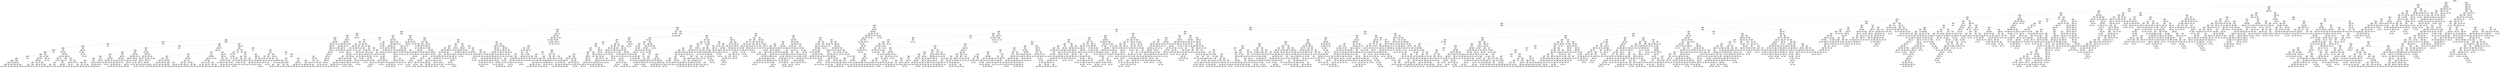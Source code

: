 digraph Tree {
node [shape=box] ;
0 [label="X[1173] <= 0.5\ngini = 0.5\nsamples = 84796\nvalue = [42502, 42294]"] ;
1 [label="X[36] <= 0.5\ngini = 0.485\nsamples = 72295\nvalue = [42364, 29931]"] ;
0 -> 1 [labeldistance=2.5, labelangle=45, headlabel="True"] ;
2 [label="X[1136] <= 0.5\ngini = 0.462\nsamples = 66376\nvalue = [42354, 24022]"] ;
1 -> 2 ;
3 [label="X[20] <= 0.5\ngini = 0.428\nsamples = 61217\nvalue = [42262, 18955]"] ;
2 -> 3 ;
4 [label="X[1130] <= 0.5\ngini = 0.392\nsamples = 57592\nvalue = [42180, 15412]"] ;
3 -> 4 ;
5 [label="X[45] <= 0.5\ngini = 0.355\nsamples = 54162\nvalue = [41682, 12480]"] ;
4 -> 5 ;
6 [label="X[30] <= 0.5\ngini = 0.332\nsamples = 52748\nvalue = [41670, 11078]"] ;
5 -> 6 ;
7 [label="X[221] <= 0.5\ngini = 0.315\nsamples = 51693\nvalue = [41573, 10120]"] ;
6 -> 7 ;
8 [label="X[11] <= 0.5\ngini = 0.305\nsamples = 51121\nvalue = [41505, 9616]"] ;
7 -> 8 ;
9 [label="X[1185] <= 0.5\ngini = 0.296\nsamples = 50499\nvalue = [41397, 9102]"] ;
8 -> 9 ;
10 [label="X[1126] <= 0.5\ngini = 0.287\nsamples = 50003\nvalue = [41321, 8682]"] ;
9 -> 10 ;
11 [label="X[10] <= 0.5\ngini = 0.279\nsamples = 49584\nvalue = [41260, 8324]"] ;
10 -> 11 ;
12 [label="X[1161] <= 0.5\ngini = 0.255\nsamples = 44068\nvalue = [37473, 6595]"] ;
11 -> 12 ;
13 [label="X[9] <= 0.5\ngini = 0.249\nsamples = 43858\nvalue = [37463, 6395]"] ;
12 -> 13 ;
14 [label="X[1167] <= 0.5\ngini = 0.234\nsamples = 42292\nvalue = [36562, 5730]"] ;
13 -> 14 ;
15 [label="X[21] <= 0.5\ngini = 0.229\nsamples = 42114\nvalue = [36556, 5558]"] ;
14 -> 15 ;
16 [label="X[1200] <= 0.5\ngini = 0.219\nsamples = 41349\nvalue = [36179, 5170]"] ;
15 -> 16 ;
17 [label="X[1210] <= 0.5\ngini = 0.214\nsamples = 41204\nvalue = [36178, 5026]"] ;
16 -> 17 ;
18 [label="X[1205] <= 0.5\ngini = 0.209\nsamples = 41042\nvalue = [36168, 4874]"] ;
17 -> 18 ;
19 [label="X[12] <= 0.5\ngini = 0.205\nsamples = 40887\nvalue = [36156, 4731]"] ;
18 -> 19 ;
20 [label="X[1211] <= 0.5\ngini = 0.192\nsamples = 39607\nvalue = [35347, 4260]"] ;
19 -> 20 ;
21 [label="X[1137] <= 0.5\ngini = 0.189\nsamples = 39519\nvalue = [35347, 4172]"] ;
20 -> 21 ;
22 [label="X[1195] <= 0.5\ngini = 0.187\nsamples = 39461\nvalue = [35347, 4114]"] ;
21 -> 22 ;
23 [label="X[1029] <= 0.5\ngini = 0.185\nsamples = 39395\nvalue = [35343, 4052]"] ;
22 -> 23 ;
24 [label="X[1238] <= 0.5\ngini = 0.18\nsamples = 39150\nvalue = [35228, 3922]"] ;
23 -> 24 ;
25 [label="X[1265] <= 0.5\ngini = 0.178\nsamples = 39095\nvalue = [35228, 3867]"] ;
24 -> 25 ;
26 [label="X[33] <= 0.5\ngini = 0.176\nsamples = 39030\nvalue = [35220, 3810]"] ;
25 -> 26 ;
27 [label="X[1259] <= 0.5\ngini = 0.172\nsamples = 38822\nvalue = [35121, 3701]"] ;
26 -> 27 ;
28 [label="X[1134] <= 0.5\ngini = 0.171\nsamples = 38784\nvalue = [35121, 3663]"] ;
27 -> 28 ;
29 [label="X[91] <= 0.5\ngini = 0.168\nsamples = 38635\nvalue = [35052, 3583]"] ;
28 -> 29 ;
30 [label="X[1212] <= 0.5\ngini = 0.167\nsamples = 38601\nvalue = [35052, 3549]"] ;
29 -> 30 ;
31 [label="X[19] <= 0.5\ngini = 0.166\nsamples = 38571\nvalue = [35052, 3519]"] ;
30 -> 31 ;
32 [label="gini = 0.151\nsamples = 34254\nvalue = [31436, 2818]"] ;
31 -> 32 ;
33 [label="gini = 0.272\nsamples = 4317\nvalue = [3616, 701]"] ;
31 -> 33 ;
34 [label="gini = 0.0\nsamples = 30\nvalue = [0, 30]"] ;
30 -> 34 ;
35 [label="gini = 0.0\nsamples = 34\nvalue = [0, 34]"] ;
29 -> 35 ;
36 [label="X[0] <= 1.865\ngini = 0.497\nsamples = 149\nvalue = [69, 80]"] ;
28 -> 36 ;
37 [label="X[0] <= 1.01\ngini = 0.484\nsamples = 127\nvalue = [52, 75]"] ;
36 -> 37 ;
38 [label="X[0] <= 0.415\ngini = 0.496\nsamples = 75\nvalue = [41, 34]"] ;
37 -> 38 ;
39 [label="gini = 0.444\nsamples = 18\nvalue = [6, 12]"] ;
38 -> 39 ;
40 [label="gini = 0.474\nsamples = 57\nvalue = [35, 22]"] ;
38 -> 40 ;
41 [label="X[0] <= 1.735\ngini = 0.334\nsamples = 52\nvalue = [11, 41]"] ;
37 -> 41 ;
42 [label="gini = 0.387\nsamples = 42\nvalue = [11, 31]"] ;
41 -> 42 ;
43 [label="gini = 0.0\nsamples = 10\nvalue = [0, 10]"] ;
41 -> 43 ;
44 [label="X[0] <= 2.415\ngini = 0.351\nsamples = 22\nvalue = [17, 5]"] ;
36 -> 44 ;
45 [label="gini = 0.0\nsamples = 9\nvalue = [9, 0]"] ;
44 -> 45 ;
46 [label="X[1003] <= 0.5\ngini = 0.473\nsamples = 13\nvalue = [8, 5]"] ;
44 -> 46 ;
47 [label="gini = 0.397\nsamples = 11\nvalue = [8, 3]"] ;
46 -> 47 ;
48 [label="gini = 0.0\nsamples = 2\nvalue = [0, 2]"] ;
46 -> 48 ;
49 [label="gini = 0.0\nsamples = 38\nvalue = [0, 38]"] ;
27 -> 49 ;
50 [label="X[1013] <= 0.5\ngini = 0.499\nsamples = 208\nvalue = [99, 109]"] ;
26 -> 50 ;
51 [label="X[1012] <= 0.5\ngini = 0.494\nsamples = 197\nvalue = [88, 109]"] ;
50 -> 51 ;
52 [label="X[1009] <= 0.5\ngini = 0.499\nsamples = 178\nvalue = [85, 93]"] ;
51 -> 52 ;
53 [label="X[1003] <= 0.5\ngini = 0.495\nsamples = 107\nvalue = [59, 48]"] ;
52 -> 53 ;
54 [label="X[0] <= 2.125\ngini = 0.448\nsamples = 59\nvalue = [39, 20]"] ;
53 -> 54 ;
55 [label="gini = 0.369\nsamples = 45\nvalue = [34, 11]"] ;
54 -> 55 ;
56 [label="gini = 0.459\nsamples = 14\nvalue = [5, 9]"] ;
54 -> 56 ;
57 [label="X[0] <= 0.735\ngini = 0.486\nsamples = 48\nvalue = [20, 28]"] ;
53 -> 57 ;
58 [label="gini = 0.0\nsamples = 7\nvalue = [0, 7]"] ;
57 -> 58 ;
59 [label="gini = 0.5\nsamples = 41\nvalue = [20, 21]"] ;
57 -> 59 ;
60 [label="X[0] <= 2.745\ngini = 0.464\nsamples = 71\nvalue = [26, 45]"] ;
52 -> 60 ;
61 [label="X[0] <= 1.825\ngini = 0.454\nsamples = 69\nvalue = [24, 45]"] ;
60 -> 61 ;
62 [label="gini = 0.494\nsamples = 38\nvalue = [17, 21]"] ;
61 -> 62 ;
63 [label="gini = 0.35\nsamples = 31\nvalue = [7, 24]"] ;
61 -> 63 ;
64 [label="gini = 0.0\nsamples = 2\nvalue = [2, 0]"] ;
60 -> 64 ;
65 [label="X[0] <= 1.51\ngini = 0.266\nsamples = 19\nvalue = [3, 16]"] ;
51 -> 65 ;
66 [label="gini = 0.0\nsamples = 4\nvalue = [0, 4]"] ;
65 -> 66 ;
67 [label="X[0] <= 1.555\ngini = 0.32\nsamples = 15\nvalue = [3, 12]"] ;
65 -> 67 ;
68 [label="gini = 0.0\nsamples = 1\nvalue = [1, 0]"] ;
67 -> 68 ;
69 [label="X[0] <= 2.2\ngini = 0.245\nsamples = 14\nvalue = [2, 12]"] ;
67 -> 69 ;
70 [label="gini = 0.0\nsamples = 4\nvalue = [0, 4]"] ;
69 -> 70 ;
71 [label="gini = 0.32\nsamples = 10\nvalue = [2, 8]"] ;
69 -> 71 ;
72 [label="gini = 0.0\nsamples = 11\nvalue = [11, 0]"] ;
50 -> 72 ;
73 [label="X[16] <= 0.5\ngini = 0.216\nsamples = 65\nvalue = [8, 57]"] ;
25 -> 73 ;
74 [label="gini = 0.0\nsamples = 4\nvalue = [4, 0]"] ;
73 -> 74 ;
75 [label="X[1003] <= 0.5\ngini = 0.123\nsamples = 61\nvalue = [4, 57]"] ;
73 -> 75 ;
76 [label="X[1008] <= 0.5\ngini = 0.034\nsamples = 58\nvalue = [1, 57]"] ;
75 -> 76 ;
77 [label="gini = 0.0\nsamples = 57\nvalue = [0, 57]"] ;
76 -> 77 ;
78 [label="gini = 0.0\nsamples = 1\nvalue = [1, 0]"] ;
76 -> 78 ;
79 [label="gini = 0.0\nsamples = 3\nvalue = [3, 0]"] ;
75 -> 79 ;
80 [label="gini = 0.0\nsamples = 55\nvalue = [0, 55]"] ;
24 -> 80 ;
81 [label="X[0] <= 0.27\ngini = 0.498\nsamples = 245\nvalue = [115, 130]"] ;
23 -> 81 ;
82 [label="gini = 0.0\nsamples = 33\nvalue = [0, 33]"] ;
81 -> 82 ;
83 [label="X[0] <= 1.025\ngini = 0.496\nsamples = 212\nvalue = [115, 97]"] ;
81 -> 83 ;
84 [label="X[0] <= 0.37\ngini = 0.149\nsamples = 37\nvalue = [34, 3]"] ;
83 -> 84 ;
85 [label="X[1271] <= 0.5\ngini = 0.48\nsamples = 5\nvalue = [2, 3]"] ;
84 -> 85 ;
86 [label="X[1234] <= 0.5\ngini = 0.375\nsamples = 4\nvalue = [1, 3]"] ;
85 -> 86 ;
87 [label="gini = 0.0\nsamples = 3\nvalue = [0, 3]"] ;
86 -> 87 ;
88 [label="gini = 0.0\nsamples = 1\nvalue = [1, 0]"] ;
86 -> 88 ;
89 [label="gini = 0.0\nsamples = 1\nvalue = [1, 0]"] ;
85 -> 89 ;
90 [label="gini = 0.0\nsamples = 32\nvalue = [32, 0]"] ;
84 -> 90 ;
91 [label="X[0] <= 2.565\ngini = 0.497\nsamples = 175\nvalue = [81, 94]"] ;
83 -> 91 ;
92 [label="X[19] <= 0.5\ngini = 0.474\nsamples = 153\nvalue = [59, 94]"] ;
91 -> 92 ;
93 [label="X[1199] <= 0.5\ngini = 0.436\nsamples = 134\nvalue = [43, 91]"] ;
92 -> 93 ;
94 [label="X[0] <= 2.015\ngini = 0.391\nsamples = 124\nvalue = [33, 91]"] ;
93 -> 94 ;
95 [label="X[0] <= 1.43\ngini = 0.488\nsamples = 59\nvalue = [25, 34]"] ;
94 -> 95 ;
96 [label="X[1168] <= 0.5\ngini = 0.111\nsamples = 34\nvalue = [2, 32]"] ;
95 -> 96 ;
97 [label="gini = 0.059\nsamples = 33\nvalue = [1, 32]"] ;
96 -> 97 ;
98 [label="gini = 0.0\nsamples = 1\nvalue = [1, 0]"] ;
96 -> 98 ;
99 [label="X[1144] <= 0.5\ngini = 0.147\nsamples = 25\nvalue = [23, 2]"] ;
95 -> 99 ;
100 [label="gini = 0.0\nsamples = 23\nvalue = [23, 0]"] ;
99 -> 100 ;
101 [label="gini = 0.0\nsamples = 2\nvalue = [0, 2]"] ;
99 -> 101 ;
102 [label="X[0] <= 2.335\ngini = 0.216\nsamples = 65\nvalue = [8, 57]"] ;
94 -> 102 ;
103 [label="X[1187] <= 0.5\ngini = 0.045\nsamples = 43\nvalue = [1, 42]"] ;
102 -> 103 ;
104 [label="gini = 0.0\nsamples = 42\nvalue = [0, 42]"] ;
103 -> 104 ;
105 [label="gini = 0.0\nsamples = 1\nvalue = [1, 0]"] ;
103 -> 105 ;
106 [label="X[0] <= 2.5\ngini = 0.434\nsamples = 22\nvalue = [7, 15]"] ;
102 -> 106 ;
107 [label="gini = 0.484\nsamples = 17\nvalue = [7, 10]"] ;
106 -> 107 ;
108 [label="gini = 0.0\nsamples = 5\nvalue = [0, 5]"] ;
106 -> 108 ;
109 [label="gini = 0.0\nsamples = 10\nvalue = [10, 0]"] ;
93 -> 109 ;
110 [label="X[1151] <= 0.5\ngini = 0.266\nsamples = 19\nvalue = [16, 3]"] ;
92 -> 110 ;
111 [label="X[0] <= 1.765\ngini = 0.208\nsamples = 17\nvalue = [15, 2]"] ;
110 -> 111 ;
112 [label="X[0] <= 1.7\ngini = 0.375\nsamples = 8\nvalue = [6, 2]"] ;
111 -> 112 ;
113 [label="X[1142] <= 0.5\ngini = 0.245\nsamples = 7\nvalue = [6, 1]"] ;
112 -> 113 ;
114 [label="gini = 0.0\nsamples = 4\nvalue = [4, 0]"] ;
113 -> 114 ;
115 [label="gini = 0.444\nsamples = 3\nvalue = [2, 1]"] ;
113 -> 115 ;
116 [label="gini = 0.0\nsamples = 1\nvalue = [0, 1]"] ;
112 -> 116 ;
117 [label="gini = 0.0\nsamples = 9\nvalue = [9, 0]"] ;
111 -> 117 ;
118 [label="X[0] <= 2.045\ngini = 0.5\nsamples = 2\nvalue = [1, 1]"] ;
110 -> 118 ;
119 [label="gini = 0.0\nsamples = 1\nvalue = [1, 0]"] ;
118 -> 119 ;
120 [label="gini = 0.0\nsamples = 1\nvalue = [0, 1]"] ;
118 -> 120 ;
121 [label="gini = 0.0\nsamples = 22\nvalue = [22, 0]"] ;
91 -> 121 ;
122 [label="X[16] <= 0.5\ngini = 0.114\nsamples = 66\nvalue = [4, 62]"] ;
22 -> 122 ;
123 [label="X[1008] <= 0.5\ngini = 0.031\nsamples = 63\nvalue = [1, 62]"] ;
122 -> 123 ;
124 [label="gini = 0.0\nsamples = 57\nvalue = [0, 57]"] ;
123 -> 124 ;
125 [label="X[0] <= 1.86\ngini = 0.278\nsamples = 6\nvalue = [1, 5]"] ;
123 -> 125 ;
126 [label="gini = 0.0\nsamples = 4\nvalue = [0, 4]"] ;
125 -> 126 ;
127 [label="X[0] <= 2.775\ngini = 0.5\nsamples = 2\nvalue = [1, 1]"] ;
125 -> 127 ;
128 [label="gini = 0.0\nsamples = 1\nvalue = [1, 0]"] ;
127 -> 128 ;
129 [label="gini = 0.0\nsamples = 1\nvalue = [0, 1]"] ;
127 -> 129 ;
130 [label="gini = 0.0\nsamples = 3\nvalue = [3, 0]"] ;
122 -> 130 ;
131 [label="gini = 0.0\nsamples = 58\nvalue = [0, 58]"] ;
21 -> 131 ;
132 [label="gini = 0.0\nsamples = 88\nvalue = [0, 88]"] ;
20 -> 132 ;
133 [label="X[1003] <= 0.5\ngini = 0.465\nsamples = 1280\nvalue = [809, 471]"] ;
19 -> 133 ;
134 [label="X[1009] <= 0.5\ngini = 0.439\nsamples = 948\nvalue = [640, 308]"] ;
133 -> 134 ;
135 [label="X[1211] <= 0.5\ngini = 0.379\nsamples = 582\nvalue = [434, 148]"] ;
134 -> 135 ;
136 [label="X[1007] <= 0.5\ngini = 0.363\nsamples = 570\nvalue = [434, 136]"] ;
135 -> 136 ;
137 [label="X[1012] <= 0.5\ngini = 0.338\nsamples = 502\nvalue = [394, 108]"] ;
136 -> 137 ;
138 [label="X[1008] <= 0.5\ngini = 0.302\nsamples = 437\nvalue = [356, 81]"] ;
137 -> 138 ;
139 [label="X[0] <= 2.705\ngini = 0.278\nsamples = 384\nvalue = [320, 64]"] ;
138 -> 139 ;
140 [label="X[0] <= 2.65\ngini = 0.3\nsamples = 327\nvalue = [267, 60]"] ;
139 -> 140 ;
141 [label="X[1015] <= 0.5\ngini = 0.289\nsamples = 320\nvalue = [264, 56]"] ;
140 -> 141 ;
142 [label="X[1010] <= 0.5\ngini = 0.273\nsamples = 294\nvalue = [246, 48]"] ;
141 -> 142 ;
143 [label="X[0] <= 2.635\ngini = 0.26\nsamples = 280\nvalue = [237, 43]"] ;
142 -> 143 ;
144 [label="X[0] <= 1.56\ngini = 0.254\nsamples = 275\nvalue = [234, 41]"] ;
143 -> 144 ;
145 [label="gini = 0.299\nsamples = 153\nvalue = [125, 28]"] ;
144 -> 145 ;
146 [label="gini = 0.19\nsamples = 122\nvalue = [109, 13]"] ;
144 -> 146 ;
147 [label="X[1153] <= 0.5\ngini = 0.48\nsamples = 5\nvalue = [3, 2]"] ;
143 -> 147 ;
148 [label="gini = 0.375\nsamples = 4\nvalue = [3, 1]"] ;
147 -> 148 ;
149 [label="gini = 0.0\nsamples = 1\nvalue = [0, 1]"] ;
147 -> 149 ;
150 [label="X[0] <= 0.375\ngini = 0.459\nsamples = 14\nvalue = [9, 5]"] ;
142 -> 150 ;
151 [label="gini = 0.0\nsamples = 2\nvalue = [0, 2]"] ;
150 -> 151 ;
152 [label="X[1143] <= 0.5\ngini = 0.375\nsamples = 12\nvalue = [9, 3]"] ;
150 -> 152 ;
153 [label="gini = 0.298\nsamples = 11\nvalue = [9, 2]"] ;
152 -> 153 ;
154 [label="gini = 0.0\nsamples = 1\nvalue = [0, 1]"] ;
152 -> 154 ;
155 [label="X[1175] <= 0.5\ngini = 0.426\nsamples = 26\nvalue = [18, 8]"] ;
141 -> 155 ;
156 [label="X[1204] <= 0.5\ngini = 0.403\nsamples = 25\nvalue = [18, 7]"] ;
155 -> 156 ;
157 [label="X[0] <= 1.76\ngini = 0.351\nsamples = 22\nvalue = [17, 5]"] ;
156 -> 157 ;
158 [label="gini = 0.0\nsamples = 8\nvalue = [8, 0]"] ;
157 -> 158 ;
159 [label="gini = 0.459\nsamples = 14\nvalue = [9, 5]"] ;
157 -> 159 ;
160 [label="X[0] <= 1.585\ngini = 0.444\nsamples = 3\nvalue = [1, 2]"] ;
156 -> 160 ;
161 [label="gini = 0.0\nsamples = 2\nvalue = [0, 2]"] ;
160 -> 161 ;
162 [label="gini = 0.0\nsamples = 1\nvalue = [1, 0]"] ;
160 -> 162 ;
163 [label="gini = 0.0\nsamples = 1\nvalue = [0, 1]"] ;
155 -> 163 ;
164 [label="X[1000] <= 0.5\ngini = 0.49\nsamples = 7\nvalue = [3, 4]"] ;
140 -> 164 ;
165 [label="X[0] <= 2.685\ngini = 0.48\nsamples = 5\nvalue = [3, 2]"] ;
164 -> 165 ;
166 [label="X[1018] <= 0.5\ngini = 0.444\nsamples = 3\nvalue = [1, 2]"] ;
165 -> 166 ;
167 [label="gini = 0.0\nsamples = 2\nvalue = [0, 2]"] ;
166 -> 167 ;
168 [label="gini = 0.0\nsamples = 1\nvalue = [1, 0]"] ;
166 -> 168 ;
169 [label="gini = 0.0\nsamples = 2\nvalue = [2, 0]"] ;
165 -> 169 ;
170 [label="gini = 0.0\nsamples = 2\nvalue = [0, 2]"] ;
164 -> 170 ;
171 [label="X[999] <= 0.5\ngini = 0.131\nsamples = 57\nvalue = [53, 4]"] ;
139 -> 171 ;
172 [label="X[1013] <= 0.5\ngini = 0.071\nsamples = 54\nvalue = [52, 2]"] ;
171 -> 172 ;
173 [label="X[1222] <= 0.5\ngini = 0.038\nsamples = 52\nvalue = [51, 1]"] ;
172 -> 173 ;
174 [label="gini = 0.0\nsamples = 48\nvalue = [48, 0]"] ;
173 -> 174 ;
175 [label="X[1010] <= 0.5\ngini = 0.375\nsamples = 4\nvalue = [3, 1]"] ;
173 -> 175 ;
176 [label="gini = 0.0\nsamples = 3\nvalue = [3, 0]"] ;
175 -> 176 ;
177 [label="gini = 0.0\nsamples = 1\nvalue = [0, 1]"] ;
175 -> 177 ;
178 [label="X[1175] <= 0.5\ngini = 0.5\nsamples = 2\nvalue = [1, 1]"] ;
172 -> 178 ;
179 [label="gini = 0.0\nsamples = 1\nvalue = [0, 1]"] ;
178 -> 179 ;
180 [label="gini = 0.0\nsamples = 1\nvalue = [1, 0]"] ;
178 -> 180 ;
181 [label="X[1204] <= 0.5\ngini = 0.444\nsamples = 3\nvalue = [1, 2]"] ;
171 -> 181 ;
182 [label="gini = 0.0\nsamples = 2\nvalue = [0, 2]"] ;
181 -> 182 ;
183 [label="gini = 0.0\nsamples = 1\nvalue = [1, 0]"] ;
181 -> 183 ;
184 [label="X[1279] <= 0.5\ngini = 0.436\nsamples = 53\nvalue = [36, 17]"] ;
138 -> 184 ;
185 [label="X[1175] <= 0.5\ngini = 0.466\nsamples = 46\nvalue = [29, 17]"] ;
184 -> 185 ;
186 [label="X[0] <= 2.755\ngini = 0.494\nsamples = 36\nvalue = [20, 16]"] ;
185 -> 186 ;
187 [label="X[0] <= 2.415\ngini = 0.5\nsamples = 33\nvalue = [17, 16]"] ;
186 -> 187 ;
188 [label="X[0] <= 1.49\ngini = 0.48\nsamples = 25\nvalue = [15, 10]"] ;
187 -> 188 ;
189 [label="X[1162] <= 0.5\ngini = 0.473\nsamples = 13\nvalue = [5, 8]"] ;
188 -> 189 ;
190 [label="gini = 0.397\nsamples = 11\nvalue = [3, 8]"] ;
189 -> 190 ;
191 [label="gini = 0.0\nsamples = 2\nvalue = [2, 0]"] ;
189 -> 191 ;
192 [label="X[1275] <= 0.5\ngini = 0.278\nsamples = 12\nvalue = [10, 2]"] ;
188 -> 192 ;
193 [label="gini = 0.165\nsamples = 11\nvalue = [10, 1]"] ;
192 -> 193 ;
194 [label="gini = 0.0\nsamples = 1\nvalue = [0, 1]"] ;
192 -> 194 ;
195 [label="X[0] <= 2.575\ngini = 0.375\nsamples = 8\nvalue = [2, 6]"] ;
187 -> 195 ;
196 [label="gini = 0.0\nsamples = 5\nvalue = [0, 5]"] ;
195 -> 196 ;
197 [label="X[0] <= 2.71\ngini = 0.444\nsamples = 3\nvalue = [2, 1]"] ;
195 -> 197 ;
198 [label="gini = 0.0\nsamples = 2\nvalue = [2, 0]"] ;
197 -> 198 ;
199 [label="gini = 0.0\nsamples = 1\nvalue = [0, 1]"] ;
197 -> 199 ;
200 [label="gini = 0.0\nsamples = 3\nvalue = [3, 0]"] ;
186 -> 200 ;
201 [label="X[0] <= 1.485\ngini = 0.18\nsamples = 10\nvalue = [9, 1]"] ;
185 -> 201 ;
202 [label="X[0] <= 1.095\ngini = 0.444\nsamples = 3\nvalue = [2, 1]"] ;
201 -> 202 ;
203 [label="gini = 0.0\nsamples = 2\nvalue = [2, 0]"] ;
202 -> 203 ;
204 [label="gini = 0.0\nsamples = 1\nvalue = [0, 1]"] ;
202 -> 204 ;
205 [label="gini = 0.0\nsamples = 7\nvalue = [7, 0]"] ;
201 -> 205 ;
206 [label="gini = 0.0\nsamples = 7\nvalue = [7, 0]"] ;
184 -> 206 ;
207 [label="X[1270] <= 0.5\ngini = 0.486\nsamples = 65\nvalue = [38, 27]"] ;
137 -> 207 ;
208 [label="X[1207] <= 0.5\ngini = 0.473\nsamples = 60\nvalue = [37, 23]"] ;
207 -> 208 ;
209 [label="X[1222] <= 0.5\ngini = 0.456\nsamples = 54\nvalue = [35, 19]"] ;
208 -> 209 ;
210 [label="X[0] <= 2.725\ngini = 0.449\nsamples = 53\nvalue = [35, 18]"] ;
209 -> 210 ;
211 [label="X[1279] <= 0.5\ngini = 0.473\nsamples = 47\nvalue = [29, 18]"] ;
210 -> 211 ;
212 [label="X[0] <= 2.6\ngini = 0.483\nsamples = 44\nvalue = [26, 18]"] ;
211 -> 212 ;
213 [label="X[0] <= 2.515\ngini = 0.472\nsamples = 42\nvalue = [26, 16]"] ;
212 -> 213 ;
214 [label="gini = 0.484\nsamples = 39\nvalue = [23, 16]"] ;
213 -> 214 ;
215 [label="gini = 0.0\nsamples = 3\nvalue = [3, 0]"] ;
213 -> 215 ;
216 [label="gini = 0.0\nsamples = 2\nvalue = [0, 2]"] ;
212 -> 216 ;
217 [label="gini = 0.0\nsamples = 3\nvalue = [3, 0]"] ;
211 -> 217 ;
218 [label="gini = 0.0\nsamples = 6\nvalue = [6, 0]"] ;
210 -> 218 ;
219 [label="gini = 0.0\nsamples = 1\nvalue = [0, 1]"] ;
209 -> 219 ;
220 [label="X[0] <= 2.235\ngini = 0.444\nsamples = 6\nvalue = [2, 4]"] ;
208 -> 220 ;
221 [label="X[0] <= 0.935\ngini = 0.5\nsamples = 4\nvalue = [2, 2]"] ;
220 -> 221 ;
222 [label="gini = 0.0\nsamples = 1\nvalue = [0, 1]"] ;
221 -> 222 ;
223 [label="X[0] <= 1.445\ngini = 0.444\nsamples = 3\nvalue = [2, 1]"] ;
221 -> 223 ;
224 [label="gini = 0.0\nsamples = 1\nvalue = [1, 0]"] ;
223 -> 224 ;
225 [label="X[0] <= 1.8\ngini = 0.5\nsamples = 2\nvalue = [1, 1]"] ;
223 -> 225 ;
226 [label="gini = 0.0\nsamples = 1\nvalue = [0, 1]"] ;
225 -> 226 ;
227 [label="gini = 0.0\nsamples = 1\nvalue = [1, 0]"] ;
225 -> 227 ;
228 [label="gini = 0.0\nsamples = 2\nvalue = [0, 2]"] ;
220 -> 228 ;
229 [label="X[0] <= 2.745\ngini = 0.32\nsamples = 5\nvalue = [1, 4]"] ;
207 -> 229 ;
230 [label="gini = 0.0\nsamples = 4\nvalue = [0, 4]"] ;
229 -> 230 ;
231 [label="gini = 0.0\nsamples = 1\nvalue = [1, 0]"] ;
229 -> 231 ;
232 [label="X[0] <= 0.325\ngini = 0.484\nsamples = 68\nvalue = [40, 28]"] ;
136 -> 232 ;
233 [label="gini = 0.0\nsamples = 5\nvalue = [0, 5]"] ;
232 -> 233 ;
234 [label="X[1207] <= 0.5\ngini = 0.464\nsamples = 63\nvalue = [40, 23]"] ;
232 -> 234 ;
235 [label="X[0] <= 0.71\ngini = 0.488\nsamples = 52\nvalue = [30, 22]"] ;
234 -> 235 ;
236 [label="X[1275] <= 0.5\ngini = 0.469\nsamples = 8\nvalue = [3, 5]"] ;
235 -> 236 ;
237 [label="X[0] <= 0.545\ngini = 0.408\nsamples = 7\nvalue = [2, 5]"] ;
236 -> 237 ;
238 [label="X[0] <= 0.51\ngini = 0.48\nsamples = 5\nvalue = [2, 3]"] ;
237 -> 238 ;
239 [label="X[0] <= 0.425\ngini = 0.375\nsamples = 4\nvalue = [1, 3]"] ;
238 -> 239 ;
240 [label="X[1204] <= 0.5\ngini = 0.5\nsamples = 2\nvalue = [1, 1]"] ;
239 -> 240 ;
241 [label="gini = 0.0\nsamples = 1\nvalue = [0, 1]"] ;
240 -> 241 ;
242 [label="gini = 0.0\nsamples = 1\nvalue = [1, 0]"] ;
240 -> 242 ;
243 [label="gini = 0.0\nsamples = 2\nvalue = [0, 2]"] ;
239 -> 243 ;
244 [label="gini = 0.0\nsamples = 1\nvalue = [1, 0]"] ;
238 -> 244 ;
245 [label="gini = 0.0\nsamples = 2\nvalue = [0, 2]"] ;
237 -> 245 ;
246 [label="gini = 0.0\nsamples = 1\nvalue = [1, 0]"] ;
236 -> 246 ;
247 [label="X[0] <= 1.37\ngini = 0.474\nsamples = 44\nvalue = [27, 17]"] ;
235 -> 247 ;
248 [label="gini = 0.0\nsamples = 6\nvalue = [6, 0]"] ;
247 -> 248 ;
249 [label="X[1162] <= 0.5\ngini = 0.494\nsamples = 38\nvalue = [21, 17]"] ;
247 -> 249 ;
250 [label="X[1153] <= 0.5\ngini = 0.498\nsamples = 36\nvalue = [19, 17]"] ;
249 -> 250 ;
251 [label="X[0] <= 2.93\ngini = 0.497\nsamples = 28\nvalue = [13, 15]"] ;
250 -> 251 ;
252 [label="X[1270] <= 0.5\ngini = 0.494\nsamples = 27\nvalue = [12, 15]"] ;
251 -> 252 ;
253 [label="gini = 0.488\nsamples = 26\nvalue = [11, 15]"] ;
252 -> 253 ;
254 [label="gini = 0.0\nsamples = 1\nvalue = [1, 0]"] ;
252 -> 254 ;
255 [label="gini = 0.0\nsamples = 1\nvalue = [1, 0]"] ;
251 -> 255 ;
256 [label="X[0] <= 2.41\ngini = 0.375\nsamples = 8\nvalue = [6, 2]"] ;
250 -> 256 ;
257 [label="gini = 0.0\nsamples = 3\nvalue = [3, 0]"] ;
256 -> 257 ;
258 [label="X[0] <= 2.61\ngini = 0.48\nsamples = 5\nvalue = [3, 2]"] ;
256 -> 258 ;
259 [label="gini = 0.0\nsamples = 2\nvalue = [0, 2]"] ;
258 -> 259 ;
260 [label="gini = 0.0\nsamples = 3\nvalue = [3, 0]"] ;
258 -> 260 ;
261 [label="gini = 0.0\nsamples = 2\nvalue = [2, 0]"] ;
249 -> 261 ;
262 [label="X[0] <= 2.425\ngini = 0.165\nsamples = 11\nvalue = [10, 1]"] ;
234 -> 262 ;
263 [label="gini = 0.0\nsamples = 8\nvalue = [8, 0]"] ;
262 -> 263 ;
264 [label="X[0] <= 2.595\ngini = 0.444\nsamples = 3\nvalue = [2, 1]"] ;
262 -> 264 ;
265 [label="gini = 0.0\nsamples = 1\nvalue = [0, 1]"] ;
264 -> 265 ;
266 [label="gini = 0.0\nsamples = 2\nvalue = [2, 0]"] ;
264 -> 266 ;
267 [label="gini = 0.0\nsamples = 12\nvalue = [0, 12]"] ;
135 -> 267 ;
268 [label="X[0] <= 2.945\ngini = 0.492\nsamples = 366\nvalue = [206, 160]"] ;
134 -> 268 ;
269 [label="X[0] <= 2.925\ngini = 0.494\nsamples = 359\nvalue = [199, 160]"] ;
268 -> 269 ;
270 [label="X[0] <= 2.67\ngini = 0.493\nsamples = 356\nvalue = [199, 157]"] ;
269 -> 270 ;
271 [label="X[0] <= 2.435\ngini = 0.497\nsamples = 314\nvalue = [170, 144]"] ;
270 -> 271 ;
272 [label="X[0] <= 1.645\ngini = 0.49\nsamples = 268\nvalue = [153, 115]"] ;
271 -> 272 ;
273 [label="X[0] <= 0.345\ngini = 0.498\nsamples = 182\nvalue = [97, 85]"] ;
272 -> 273 ;
274 [label="X[0] <= 0.305\ngini = 0.401\nsamples = 18\nvalue = [13, 5]"] ;
273 -> 274 ;
275 [label="X[1279] <= 0.5\ngini = 0.496\nsamples = 11\nvalue = [6, 5]"] ;
274 -> 275 ;
276 [label="X[1222] <= 0.5\ngini = 0.494\nsamples = 9\nvalue = [4, 5]"] ;
275 -> 276 ;
277 [label="X[1175] <= 0.5\ngini = 0.469\nsamples = 8\nvalue = [3, 5]"] ;
276 -> 277 ;
278 [label="gini = 0.408\nsamples = 7\nvalue = [2, 5]"] ;
277 -> 278 ;
279 [label="gini = 0.0\nsamples = 1\nvalue = [1, 0]"] ;
277 -> 279 ;
280 [label="gini = 0.0\nsamples = 1\nvalue = [1, 0]"] ;
276 -> 280 ;
281 [label="gini = 0.0\nsamples = 2\nvalue = [2, 0]"] ;
275 -> 281 ;
282 [label="gini = 0.0\nsamples = 7\nvalue = [7, 0]"] ;
274 -> 282 ;
283 [label="X[0] <= 0.46\ngini = 0.5\nsamples = 164\nvalue = [84, 80]"] ;
273 -> 283 ;
284 [label="X[1207] <= 0.5\ngini = 0.444\nsamples = 24\nvalue = [8, 16]"] ;
283 -> 284 ;
285 [label="X[0] <= 0.445\ngini = 0.48\nsamples = 20\nvalue = [8, 12]"] ;
284 -> 285 ;
286 [label="X[0] <= 0.435\ngini = 0.494\nsamples = 18\nvalue = [8, 10]"] ;
285 -> 286 ;
287 [label="gini = 0.484\nsamples = 17\nvalue = [7, 10]"] ;
286 -> 287 ;
288 [label="gini = 0.0\nsamples = 1\nvalue = [1, 0]"] ;
286 -> 288 ;
289 [label="gini = 0.0\nsamples = 2\nvalue = [0, 2]"] ;
285 -> 289 ;
290 [label="gini = 0.0\nsamples = 4\nvalue = [0, 4]"] ;
284 -> 290 ;
291 [label="X[1204] <= 0.5\ngini = 0.496\nsamples = 140\nvalue = [76, 64]"] ;
283 -> 291 ;
292 [label="X[0] <= 1.235\ngini = 0.486\nsamples = 108\nvalue = [63, 45]"] ;
291 -> 292 ;
293 [label="X[0] <= 0.885\ngini = 0.455\nsamples = 60\nvalue = [39, 21]"] ;
292 -> 293 ;
294 [label="gini = 0.491\nsamples = 44\nvalue = [25, 19]"] ;
293 -> 294 ;
295 [label="gini = 0.219\nsamples = 16\nvalue = [14, 2]"] ;
293 -> 295 ;
296 [label="X[1279] <= 0.5\ngini = 0.5\nsamples = 48\nvalue = [24, 24]"] ;
292 -> 296 ;
297 [label="gini = 0.484\nsamples = 39\nvalue = [23, 16]"] ;
296 -> 297 ;
298 [label="gini = 0.198\nsamples = 9\nvalue = [1, 8]"] ;
296 -> 298 ;
299 [label="X[0] <= 1.535\ngini = 0.482\nsamples = 32\nvalue = [13, 19]"] ;
291 -> 299 ;
300 [label="X[0] <= 1.405\ngini = 0.495\nsamples = 29\nvalue = [13, 16]"] ;
299 -> 300 ;
301 [label="gini = 0.469\nsamples = 24\nvalue = [9, 15]"] ;
300 -> 301 ;
302 [label="gini = 0.32\nsamples = 5\nvalue = [4, 1]"] ;
300 -> 302 ;
303 [label="gini = 0.0\nsamples = 3\nvalue = [0, 3]"] ;
299 -> 303 ;
304 [label="X[1279] <= 0.5\ngini = 0.454\nsamples = 86\nvalue = [56, 30]"] ;
272 -> 304 ;
305 [label="X[0] <= 1.825\ngini = 0.48\nsamples = 75\nvalue = [45, 30]"] ;
304 -> 305 ;
306 [label="X[0] <= 1.73\ngini = 0.287\nsamples = 23\nvalue = [19, 4]"] ;
305 -> 306 ;
307 [label="X[0] <= 1.685\ngini = 0.469\nsamples = 8\nvalue = [5, 3]"] ;
306 -> 307 ;
308 [label="gini = 0.0\nsamples = 3\nvalue = [3, 0]"] ;
307 -> 308 ;
309 [label="X[1207] <= 0.5\ngini = 0.48\nsamples = 5\nvalue = [2, 3]"] ;
307 -> 309 ;
310 [label="gini = 0.375\nsamples = 4\nvalue = [1, 3]"] ;
309 -> 310 ;
311 [label="gini = 0.0\nsamples = 1\nvalue = [1, 0]"] ;
309 -> 311 ;
312 [label="X[0] <= 1.765\ngini = 0.124\nsamples = 15\nvalue = [14, 1]"] ;
306 -> 312 ;
313 [label="X[1204] <= 0.5\ngini = 0.278\nsamples = 6\nvalue = [5, 1]"] ;
312 -> 313 ;
314 [label="gini = 0.0\nsamples = 3\nvalue = [3, 0]"] ;
313 -> 314 ;
315 [label="gini = 0.444\nsamples = 3\nvalue = [2, 1]"] ;
313 -> 315 ;
316 [label="gini = 0.0\nsamples = 9\nvalue = [9, 0]"] ;
312 -> 316 ;
317 [label="X[0] <= 1.845\ngini = 0.5\nsamples = 52\nvalue = [26, 26]"] ;
305 -> 317 ;
318 [label="gini = 0.0\nsamples = 4\nvalue = [0, 4]"] ;
317 -> 318 ;
319 [label="X[0] <= 1.92\ngini = 0.497\nsamples = 48\nvalue = [26, 22]"] ;
317 -> 319 ;
320 [label="X[0] <= 1.885\ngini = 0.346\nsamples = 9\nvalue = [7, 2]"] ;
319 -> 320 ;
321 [label="gini = 0.5\nsamples = 4\nvalue = [2, 2]"] ;
320 -> 321 ;
322 [label="gini = 0.0\nsamples = 5\nvalue = [5, 0]"] ;
320 -> 322 ;
323 [label="X[0] <= 1.985\ngini = 0.5\nsamples = 39\nvalue = [19, 20]"] ;
319 -> 323 ;
324 [label="gini = 0.219\nsamples = 8\nvalue = [1, 7]"] ;
323 -> 324 ;
325 [label="gini = 0.487\nsamples = 31\nvalue = [18, 13]"] ;
323 -> 325 ;
326 [label="gini = 0.0\nsamples = 11\nvalue = [11, 0]"] ;
304 -> 326 ;
327 [label="X[1275] <= 0.5\ngini = 0.466\nsamples = 46\nvalue = [17, 29]"] ;
271 -> 327 ;
328 [label="X[1162] <= 0.5\ngini = 0.444\nsamples = 42\nvalue = [14, 28]"] ;
327 -> 328 ;
329 [label="X[0] <= 2.53\ngini = 0.433\nsamples = 41\nvalue = [13, 28]"] ;
328 -> 329 ;
330 [label="X[0] <= 2.505\ngini = 0.346\nsamples = 18\nvalue = [4, 14]"] ;
329 -> 330 ;
331 [label="X[0] <= 2.445\ngini = 0.391\nsamples = 15\nvalue = [4, 11]"] ;
330 -> 331 ;
332 [label="gini = 0.0\nsamples = 2\nvalue = [0, 2]"] ;
331 -> 332 ;
333 [label="X[1207] <= 0.5\ngini = 0.426\nsamples = 13\nvalue = [4, 9]"] ;
331 -> 333 ;
334 [label="gini = 0.463\nsamples = 11\nvalue = [4, 7]"] ;
333 -> 334 ;
335 [label="gini = 0.0\nsamples = 2\nvalue = [0, 2]"] ;
333 -> 335 ;
336 [label="gini = 0.0\nsamples = 3\nvalue = [0, 3]"] ;
330 -> 336 ;
337 [label="X[0] <= 2.575\ngini = 0.476\nsamples = 23\nvalue = [9, 14]"] ;
329 -> 337 ;
338 [label="X[1279] <= 0.5\ngini = 0.469\nsamples = 8\nvalue = [5, 3]"] ;
337 -> 338 ;
339 [label="X[0] <= 2.555\ngini = 0.408\nsamples = 7\nvalue = [5, 2]"] ;
338 -> 339 ;
340 [label="gini = 0.48\nsamples = 5\nvalue = [3, 2]"] ;
339 -> 340 ;
341 [label="gini = 0.0\nsamples = 2\nvalue = [2, 0]"] ;
339 -> 341 ;
342 [label="gini = 0.0\nsamples = 1\nvalue = [0, 1]"] ;
338 -> 342 ;
343 [label="X[1204] <= 0.5\ngini = 0.391\nsamples = 15\nvalue = [4, 11]"] ;
337 -> 343 ;
344 [label="X[0] <= 2.625\ngini = 0.298\nsamples = 11\nvalue = [2, 9]"] ;
343 -> 344 ;
345 [label="gini = 0.408\nsamples = 7\nvalue = [2, 5]"] ;
344 -> 345 ;
346 [label="gini = 0.0\nsamples = 4\nvalue = [0, 4]"] ;
344 -> 346 ;
347 [label="X[0] <= 2.625\ngini = 0.5\nsamples = 4\nvalue = [2, 2]"] ;
343 -> 347 ;
348 [label="gini = 0.0\nsamples = 2\nvalue = [0, 2]"] ;
347 -> 348 ;
349 [label="gini = 0.0\nsamples = 2\nvalue = [2, 0]"] ;
347 -> 349 ;
350 [label="gini = 0.0\nsamples = 1\nvalue = [1, 0]"] ;
328 -> 350 ;
351 [label="X[0] <= 2.65\ngini = 0.375\nsamples = 4\nvalue = [3, 1]"] ;
327 -> 351 ;
352 [label="gini = 0.0\nsamples = 3\nvalue = [3, 0]"] ;
351 -> 352 ;
353 [label="gini = 0.0\nsamples = 1\nvalue = [0, 1]"] ;
351 -> 353 ;
354 [label="X[0] <= 2.875\ngini = 0.427\nsamples = 42\nvalue = [29, 13]"] ;
270 -> 354 ;
355 [label="X[0] <= 2.865\ngini = 0.45\nsamples = 38\nvalue = [25, 13]"] ;
354 -> 355 ;
356 [label="X[1204] <= 0.5\ngini = 0.438\nsamples = 37\nvalue = [25, 12]"] ;
355 -> 356 ;
357 [label="X[1270] <= 0.5\ngini = 0.384\nsamples = 27\nvalue = [20, 7]"] ;
356 -> 357 ;
358 [label="X[0] <= 2.745\ngini = 0.34\nsamples = 23\nvalue = [18, 5]"] ;
357 -> 358 ;
359 [label="gini = 0.0\nsamples = 4\nvalue = [4, 0]"] ;
358 -> 359 ;
360 [label="X[1175] <= 0.5\ngini = 0.388\nsamples = 19\nvalue = [14, 5]"] ;
358 -> 360 ;
361 [label="X[0] <= 2.845\ngini = 0.32\nsamples = 15\nvalue = [12, 3]"] ;
360 -> 361 ;
362 [label="gini = 0.26\nsamples = 13\nvalue = [11, 2]"] ;
361 -> 362 ;
363 [label="gini = 0.5\nsamples = 2\nvalue = [1, 1]"] ;
361 -> 363 ;
364 [label="X[0] <= 2.775\ngini = 0.5\nsamples = 4\nvalue = [2, 2]"] ;
360 -> 364 ;
365 [label="gini = 0.0\nsamples = 1\nvalue = [0, 1]"] ;
364 -> 365 ;
366 [label="gini = 0.444\nsamples = 3\nvalue = [2, 1]"] ;
364 -> 366 ;
367 [label="X[0] <= 2.705\ngini = 0.5\nsamples = 4\nvalue = [2, 2]"] ;
357 -> 367 ;
368 [label="gini = 0.0\nsamples = 1\nvalue = [0, 1]"] ;
367 -> 368 ;
369 [label="X[0] <= 2.8\ngini = 0.444\nsamples = 3\nvalue = [2, 1]"] ;
367 -> 369 ;
370 [label="gini = 0.0\nsamples = 2\nvalue = [2, 0]"] ;
369 -> 370 ;
371 [label="gini = 0.0\nsamples = 1\nvalue = [0, 1]"] ;
369 -> 371 ;
372 [label="X[0] <= 2.705\ngini = 0.5\nsamples = 10\nvalue = [5, 5]"] ;
356 -> 372 ;
373 [label="gini = 0.0\nsamples = 2\nvalue = [2, 0]"] ;
372 -> 373 ;
374 [label="X[0] <= 2.735\ngini = 0.469\nsamples = 8\nvalue = [3, 5]"] ;
372 -> 374 ;
375 [label="gini = 0.0\nsamples = 2\nvalue = [0, 2]"] ;
374 -> 375 ;
376 [label="X[0] <= 2.775\ngini = 0.5\nsamples = 6\nvalue = [3, 3]"] ;
374 -> 376 ;
377 [label="gini = 0.0\nsamples = 2\nvalue = [2, 0]"] ;
376 -> 377 ;
378 [label="X[0] <= 2.83\ngini = 0.375\nsamples = 4\nvalue = [1, 3]"] ;
376 -> 378 ;
379 [label="gini = 0.0\nsamples = 2\nvalue = [0, 2]"] ;
378 -> 379 ;
380 [label="gini = 0.5\nsamples = 2\nvalue = [1, 1]"] ;
378 -> 380 ;
381 [label="gini = 0.0\nsamples = 1\nvalue = [0, 1]"] ;
355 -> 381 ;
382 [label="gini = 0.0\nsamples = 4\nvalue = [4, 0]"] ;
354 -> 382 ;
383 [label="gini = 0.0\nsamples = 3\nvalue = [0, 3]"] ;
269 -> 383 ;
384 [label="gini = 0.0\nsamples = 7\nvalue = [7, 0]"] ;
268 -> 384 ;
385 [label="X[0] <= 2.945\ngini = 0.5\nsamples = 332\nvalue = [169, 163]"] ;
133 -> 385 ;
386 [label="X[0] <= 0.825\ngini = 0.5\nsamples = 326\nvalue = [163, 163]"] ;
385 -> 386 ;
387 [label="X[0] <= 0.305\ngini = 0.478\nsamples = 76\nvalue = [30, 46]"] ;
386 -> 387 ;
388 [label="X[1143] <= 0.5\ngini = 0.463\nsamples = 11\nvalue = [7, 4]"] ;
387 -> 388 ;
389 [label="X[0] <= 0.045\ngini = 0.346\nsamples = 9\nvalue = [7, 2]"] ;
388 -> 389 ;
390 [label="gini = 0.0\nsamples = 1\nvalue = [0, 1]"] ;
389 -> 390 ;
391 [label="X[1207] <= 0.5\ngini = 0.219\nsamples = 8\nvalue = [7, 1]"] ;
389 -> 391 ;
392 [label="gini = 0.0\nsamples = 6\nvalue = [6, 0]"] ;
391 -> 392 ;
393 [label="X[0] <= 0.24\ngini = 0.5\nsamples = 2\nvalue = [1, 1]"] ;
391 -> 393 ;
394 [label="gini = 0.0\nsamples = 1\nvalue = [0, 1]"] ;
393 -> 394 ;
395 [label="gini = 0.0\nsamples = 1\nvalue = [1, 0]"] ;
393 -> 395 ;
396 [label="gini = 0.0\nsamples = 2\nvalue = [0, 2]"] ;
388 -> 396 ;
397 [label="X[0] <= 0.355\ngini = 0.457\nsamples = 65\nvalue = [23, 42]"] ;
387 -> 397 ;
398 [label="gini = 0.0\nsamples = 5\nvalue = [0, 5]"] ;
397 -> 398 ;
399 [label="X[0] <= 0.595\ngini = 0.473\nsamples = 60\nvalue = [23, 37]"] ;
397 -> 399 ;
400 [label="X[0] <= 0.475\ngini = 0.498\nsamples = 36\nvalue = [17, 19]"] ;
399 -> 400 ;
401 [label="X[0] <= 0.38\ngini = 0.43\nsamples = 16\nvalue = [5, 11]"] ;
400 -> 401 ;
402 [label="X[1275] <= 0.5\ngini = 0.375\nsamples = 4\nvalue = [3, 1]"] ;
401 -> 402 ;
403 [label="gini = 0.0\nsamples = 3\nvalue = [3, 0]"] ;
402 -> 403 ;
404 [label="gini = 0.0\nsamples = 1\nvalue = [0, 1]"] ;
402 -> 404 ;
405 [label="X[1275] <= 0.5\ngini = 0.278\nsamples = 12\nvalue = [2, 10]"] ;
401 -> 405 ;
406 [label="X[1279] <= 0.5\ngini = 0.165\nsamples = 11\nvalue = [1, 10]"] ;
405 -> 406 ;
407 [label="gini = 0.0\nsamples = 9\nvalue = [0, 9]"] ;
406 -> 407 ;
408 [label="X[0] <= 0.41\ngini = 0.5\nsamples = 2\nvalue = [1, 1]"] ;
406 -> 408 ;
409 [label="gini = 0.0\nsamples = 1\nvalue = [0, 1]"] ;
408 -> 409 ;
410 [label="gini = 0.0\nsamples = 1\nvalue = [1, 0]"] ;
408 -> 410 ;
411 [label="gini = 0.0\nsamples = 1\nvalue = [1, 0]"] ;
405 -> 411 ;
412 [label="X[0] <= 0.53\ngini = 0.48\nsamples = 20\nvalue = [12, 8]"] ;
400 -> 412 ;
413 [label="X[1143] <= 0.5\ngini = 0.346\nsamples = 9\nvalue = [7, 2]"] ;
412 -> 413 ;
414 [label="X[1275] <= 0.5\ngini = 0.219\nsamples = 8\nvalue = [7, 1]"] ;
413 -> 414 ;
415 [label="gini = 0.0\nsamples = 6\nvalue = [6, 0]"] ;
414 -> 415 ;
416 [label="X[0] <= 0.505\ngini = 0.5\nsamples = 2\nvalue = [1, 1]"] ;
414 -> 416 ;
417 [label="gini = 0.0\nsamples = 1\nvalue = [0, 1]"] ;
416 -> 417 ;
418 [label="gini = 0.0\nsamples = 1\nvalue = [1, 0]"] ;
416 -> 418 ;
419 [label="gini = 0.0\nsamples = 1\nvalue = [0, 1]"] ;
413 -> 419 ;
420 [label="X[1143] <= 0.5\ngini = 0.496\nsamples = 11\nvalue = [5, 6]"] ;
412 -> 420 ;
421 [label="X[0] <= 0.575\ngini = 0.48\nsamples = 10\nvalue = [4, 6]"] ;
420 -> 421 ;
422 [label="X[1270] <= 0.5\ngini = 0.32\nsamples = 5\nvalue = [1, 4]"] ;
421 -> 422 ;
423 [label="gini = 0.0\nsamples = 4\nvalue = [0, 4]"] ;
422 -> 423 ;
424 [label="gini = 0.0\nsamples = 1\nvalue = [1, 0]"] ;
422 -> 424 ;
425 [label="X[1204] <= 0.5\ngini = 0.48\nsamples = 5\nvalue = [3, 2]"] ;
421 -> 425 ;
426 [label="gini = 0.5\nsamples = 2\nvalue = [1, 1]"] ;
425 -> 426 ;
427 [label="gini = 0.444\nsamples = 3\nvalue = [2, 1]"] ;
425 -> 427 ;
428 [label="gini = 0.0\nsamples = 1\nvalue = [1, 0]"] ;
420 -> 428 ;
429 [label="X[1270] <= 0.5\ngini = 0.375\nsamples = 24\nvalue = [6, 18]"] ;
399 -> 429 ;
430 [label="X[1207] <= 0.5\ngini = 0.34\nsamples = 23\nvalue = [5, 18]"] ;
429 -> 430 ;
431 [label="X[1143] <= 0.5\ngini = 0.219\nsamples = 16\nvalue = [2, 14]"] ;
430 -> 431 ;
432 [label="gini = 0.0\nsamples = 12\nvalue = [0, 12]"] ;
431 -> 432 ;
433 [label="X[0] <= 0.645\ngini = 0.5\nsamples = 4\nvalue = [2, 2]"] ;
431 -> 433 ;
434 [label="gini = 0.0\nsamples = 1\nvalue = [1, 0]"] ;
433 -> 434 ;
435 [label="X[0] <= 0.71\ngini = 0.444\nsamples = 3\nvalue = [1, 2]"] ;
433 -> 435 ;
436 [label="gini = 0.0\nsamples = 1\nvalue = [0, 1]"] ;
435 -> 436 ;
437 [label="X[0] <= 0.75\ngini = 0.5\nsamples = 2\nvalue = [1, 1]"] ;
435 -> 437 ;
438 [label="gini = 0.0\nsamples = 1\nvalue = [1, 0]"] ;
437 -> 438 ;
439 [label="gini = 0.0\nsamples = 1\nvalue = [0, 1]"] ;
437 -> 439 ;
440 [label="X[0] <= 0.705\ngini = 0.49\nsamples = 7\nvalue = [3, 4]"] ;
430 -> 440 ;
441 [label="X[0] <= 0.63\ngini = 0.444\nsamples = 3\nvalue = [2, 1]"] ;
440 -> 441 ;
442 [label="gini = 0.0\nsamples = 1\nvalue = [0, 1]"] ;
441 -> 442 ;
443 [label="gini = 0.0\nsamples = 2\nvalue = [2, 0]"] ;
441 -> 443 ;
444 [label="X[0] <= 0.765\ngini = 0.375\nsamples = 4\nvalue = [1, 3]"] ;
440 -> 444 ;
445 [label="gini = 0.0\nsamples = 2\nvalue = [0, 2]"] ;
444 -> 445 ;
446 [label="X[0] <= 0.805\ngini = 0.5\nsamples = 2\nvalue = [1, 1]"] ;
444 -> 446 ;
447 [label="gini = 0.0\nsamples = 1\nvalue = [1, 0]"] ;
446 -> 447 ;
448 [label="gini = 0.0\nsamples = 1\nvalue = [0, 1]"] ;
446 -> 448 ;
449 [label="gini = 0.0\nsamples = 1\nvalue = [1, 0]"] ;
429 -> 449 ;
450 [label="X[0] <= 0.975\ngini = 0.498\nsamples = 250\nvalue = [133, 117]"] ;
386 -> 450 ;
451 [label="gini = 0.0\nsamples = 14\nvalue = [14, 0]"] ;
450 -> 451 ;
452 [label="X[0] <= 1.425\ngini = 0.5\nsamples = 236\nvalue = [119, 117]"] ;
450 -> 452 ;
453 [label="X[1204] <= 0.5\ngini = 0.42\nsamples = 30\nvalue = [9, 21]"] ;
452 -> 453 ;
454 [label="X[0] <= 1.03\ngini = 0.266\nsamples = 19\nvalue = [3, 16]"] ;
453 -> 454 ;
455 [label="X[1175] <= 0.5\ngini = 0.444\nsamples = 3\nvalue = [2, 1]"] ;
454 -> 455 ;
456 [label="gini = 0.0\nsamples = 2\nvalue = [2, 0]"] ;
455 -> 456 ;
457 [label="gini = 0.0\nsamples = 1\nvalue = [0, 1]"] ;
455 -> 457 ;
458 [label="X[1270] <= 0.5\ngini = 0.117\nsamples = 16\nvalue = [1, 15]"] ;
454 -> 458 ;
459 [label="gini = 0.0\nsamples = 14\nvalue = [0, 14]"] ;
458 -> 459 ;
460 [label="X[0] <= 1.225\ngini = 0.5\nsamples = 2\nvalue = [1, 1]"] ;
458 -> 460 ;
461 [label="gini = 0.0\nsamples = 1\nvalue = [0, 1]"] ;
460 -> 461 ;
462 [label="gini = 0.0\nsamples = 1\nvalue = [1, 0]"] ;
460 -> 462 ;
463 [label="X[0] <= 1.385\ngini = 0.496\nsamples = 11\nvalue = [6, 5]"] ;
453 -> 463 ;
464 [label="X[0] <= 1.31\ngini = 0.494\nsamples = 9\nvalue = [4, 5]"] ;
463 -> 464 ;
465 [label="X[0] <= 1.11\ngini = 0.375\nsamples = 4\nvalue = [3, 1]"] ;
464 -> 465 ;
466 [label="gini = 0.0\nsamples = 1\nvalue = [0, 1]"] ;
465 -> 466 ;
467 [label="gini = 0.0\nsamples = 3\nvalue = [3, 0]"] ;
465 -> 467 ;
468 [label="X[0] <= 1.365\ngini = 0.32\nsamples = 5\nvalue = [1, 4]"] ;
464 -> 468 ;
469 [label="X[0] <= 1.34\ngini = 0.444\nsamples = 3\nvalue = [1, 2]"] ;
468 -> 469 ;
470 [label="gini = 0.0\nsamples = 1\nvalue = [0, 1]"] ;
469 -> 470 ;
471 [label="gini = 0.5\nsamples = 2\nvalue = [1, 1]"] ;
469 -> 471 ;
472 [label="gini = 0.0\nsamples = 2\nvalue = [0, 2]"] ;
468 -> 472 ;
473 [label="gini = 0.0\nsamples = 2\nvalue = [2, 0]"] ;
463 -> 473 ;
474 [label="X[0] <= 1.475\ngini = 0.498\nsamples = 206\nvalue = [110, 96]"] ;
452 -> 474 ;
475 [label="gini = 0.0\nsamples = 7\nvalue = [7, 0]"] ;
474 -> 475 ;
476 [label="X[1175] <= 0.5\ngini = 0.499\nsamples = 199\nvalue = [103, 96]"] ;
474 -> 476 ;
477 [label="X[0] <= 1.82\ngini = 0.5\nsamples = 182\nvalue = [90, 92]"] ;
476 -> 477 ;
478 [label="X[1204] <= 0.5\ngini = 0.462\nsamples = 47\nvalue = [17, 30]"] ;
477 -> 478 ;
479 [label="X[0] <= 1.525\ngini = 0.389\nsamples = 34\nvalue = [9, 25]"] ;
478 -> 479 ;
480 [label="gini = 0.0\nsamples = 7\nvalue = [0, 7]"] ;
479 -> 480 ;
481 [label="X[0] <= 1.555\ngini = 0.444\nsamples = 27\nvalue = [9, 18]"] ;
479 -> 481 ;
482 [label="X[0] <= 1.535\ngini = 0.444\nsamples = 6\nvalue = [4, 2]"] ;
481 -> 482 ;
483 [label="gini = 0.444\nsamples = 3\nvalue = [1, 2]"] ;
482 -> 483 ;
484 [label="gini = 0.0\nsamples = 3\nvalue = [3, 0]"] ;
482 -> 484 ;
485 [label="X[1207] <= 0.5\ngini = 0.363\nsamples = 21\nvalue = [5, 16]"] ;
481 -> 485 ;
486 [label="gini = 0.291\nsamples = 17\nvalue = [3, 14]"] ;
485 -> 486 ;
487 [label="gini = 0.5\nsamples = 4\nvalue = [2, 2]"] ;
485 -> 487 ;
488 [label="X[0] <= 1.53\ngini = 0.473\nsamples = 13\nvalue = [8, 5]"] ;
478 -> 488 ;
489 [label="gini = 0.0\nsamples = 3\nvalue = [3, 0]"] ;
488 -> 489 ;
490 [label="X[0] <= 1.66\ngini = 0.5\nsamples = 10\nvalue = [5, 5]"] ;
488 -> 490 ;
491 [label="X[0] <= 1.565\ngini = 0.32\nsamples = 5\nvalue = [1, 4]"] ;
490 -> 491 ;
492 [label="gini = 0.5\nsamples = 2\nvalue = [1, 1]"] ;
491 -> 492 ;
493 [label="gini = 0.0\nsamples = 3\nvalue = [0, 3]"] ;
491 -> 493 ;
494 [label="X[0] <= 1.71\ngini = 0.32\nsamples = 5\nvalue = [4, 1]"] ;
490 -> 494 ;
495 [label="gini = 0.0\nsamples = 2\nvalue = [2, 0]"] ;
494 -> 495 ;
496 [label="gini = 0.444\nsamples = 3\nvalue = [2, 1]"] ;
494 -> 496 ;
497 [label="X[0] <= 2.415\ngini = 0.497\nsamples = 135\nvalue = [73, 62]"] ;
477 -> 497 ;
498 [label="X[1143] <= 0.5\ngini = 0.408\nsamples = 49\nvalue = [35, 14]"] ;
497 -> 498 ;
499 [label="X[1162] <= 0.5\ngini = 0.351\nsamples = 44\nvalue = [34, 10]"] ;
498 -> 499 ;
500 [label="X[0] <= 2.32\ngini = 0.295\nsamples = 39\nvalue = [32, 7]"] ;
499 -> 500 ;
501 [label="gini = 0.147\nsamples = 25\nvalue = [23, 2]"] ;
500 -> 501 ;
502 [label="gini = 0.459\nsamples = 14\nvalue = [9, 5]"] ;
500 -> 502 ;
503 [label="X[0] <= 2.215\ngini = 0.48\nsamples = 5\nvalue = [2, 3]"] ;
499 -> 503 ;
504 [label="gini = 0.375\nsamples = 4\nvalue = [1, 3]"] ;
503 -> 504 ;
505 [label="gini = 0.0\nsamples = 1\nvalue = [1, 0]"] ;
503 -> 505 ;
506 [label="X[0] <= 2.37\ngini = 0.32\nsamples = 5\nvalue = [1, 4]"] ;
498 -> 506 ;
507 [label="gini = 0.0\nsamples = 4\nvalue = [0, 4]"] ;
506 -> 507 ;
508 [label="gini = 0.0\nsamples = 1\nvalue = [1, 0]"] ;
506 -> 508 ;
509 [label="X[1143] <= 0.5\ngini = 0.493\nsamples = 86\nvalue = [38, 48]"] ;
497 -> 509 ;
510 [label="X[1279] <= 0.5\ngini = 0.473\nsamples = 73\nvalue = [28, 45]"] ;
509 -> 510 ;
511 [label="X[0] <= 2.83\ngini = 0.437\nsamples = 62\nvalue = [20, 42]"] ;
510 -> 511 ;
512 [label="gini = 0.468\nsamples = 51\nvalue = [19, 32]"] ;
511 -> 512 ;
513 [label="gini = 0.165\nsamples = 11\nvalue = [1, 10]"] ;
511 -> 513 ;
514 [label="X[0] <= 2.585\ngini = 0.397\nsamples = 11\nvalue = [8, 3]"] ;
510 -> 514 ;
515 [label="gini = 0.48\nsamples = 5\nvalue = [2, 3]"] ;
514 -> 515 ;
516 [label="gini = 0.0\nsamples = 6\nvalue = [6, 0]"] ;
514 -> 516 ;
517 [label="X[0] <= 2.56\ngini = 0.355\nsamples = 13\nvalue = [10, 3]"] ;
509 -> 517 ;
518 [label="gini = 0.0\nsamples = 4\nvalue = [4, 0]"] ;
517 -> 518 ;
519 [label="X[0] <= 2.75\ngini = 0.444\nsamples = 9\nvalue = [6, 3]"] ;
517 -> 519 ;
520 [label="gini = 0.48\nsamples = 5\nvalue = [2, 3]"] ;
519 -> 520 ;
521 [label="gini = 0.0\nsamples = 4\nvalue = [4, 0]"] ;
519 -> 521 ;
522 [label="X[0] <= 2.92\ngini = 0.36\nsamples = 17\nvalue = [13, 4]"] ;
476 -> 522 ;
523 [label="X[0] <= 1.56\ngini = 0.305\nsamples = 16\nvalue = [13, 3]"] ;
522 -> 523 ;
524 [label="X[0] <= 1.535\ngini = 0.5\nsamples = 2\nvalue = [1, 1]"] ;
523 -> 524 ;
525 [label="gini = 0.0\nsamples = 1\nvalue = [1, 0]"] ;
524 -> 525 ;
526 [label="gini = 0.0\nsamples = 1\nvalue = [0, 1]"] ;
524 -> 526 ;
527 [label="X[0] <= 2.345\ngini = 0.245\nsamples = 14\nvalue = [12, 2]"] ;
523 -> 527 ;
528 [label="gini = 0.0\nsamples = 7\nvalue = [7, 0]"] ;
527 -> 528 ;
529 [label="X[0] <= 2.605\ngini = 0.408\nsamples = 7\nvalue = [5, 2]"] ;
527 -> 529 ;
530 [label="X[0] <= 2.44\ngini = 0.444\nsamples = 3\nvalue = [1, 2]"] ;
529 -> 530 ;
531 [label="gini = 0.0\nsamples = 1\nvalue = [0, 1]"] ;
530 -> 531 ;
532 [label="gini = 0.5\nsamples = 2\nvalue = [1, 1]"] ;
530 -> 532 ;
533 [label="gini = 0.0\nsamples = 4\nvalue = [4, 0]"] ;
529 -> 533 ;
534 [label="gini = 0.0\nsamples = 1\nvalue = [0, 1]"] ;
522 -> 534 ;
535 [label="gini = 0.0\nsamples = 6\nvalue = [6, 0]"] ;
385 -> 535 ;
536 [label="X[120] <= 0.5\ngini = 0.143\nsamples = 155\nvalue = [12, 143]"] ;
18 -> 536 ;
537 [label="X[311] <= 0.5\ngini = 0.296\nsamples = 61\nvalue = [11, 50]"] ;
536 -> 537 ;
538 [label="X[254] <= 0.5\ngini = 0.278\nsamples = 60\nvalue = [10, 50]"] ;
537 -> 538 ;
539 [label="X[884] <= 0.5\ngini = 0.259\nsamples = 59\nvalue = [9, 50]"] ;
538 -> 539 ;
540 [label="X[948] <= 0.5\ngini = 0.238\nsamples = 58\nvalue = [8, 50]"] ;
539 -> 540 ;
541 [label="X[423] <= 0.5\ngini = 0.215\nsamples = 57\nvalue = [7, 50]"] ;
540 -> 541 ;
542 [label="X[530] <= 0.5\ngini = 0.191\nsamples = 56\nvalue = [6, 50]"] ;
541 -> 542 ;
543 [label="X[226] <= 0.5\ngini = 0.165\nsamples = 55\nvalue = [5, 50]"] ;
542 -> 543 ;
544 [label="X[252] <= 0.5\ngini = 0.137\nsamples = 54\nvalue = [4, 50]"] ;
543 -> 544 ;
545 [label="X[288] <= 0.5\ngini = 0.107\nsamples = 53\nvalue = [3, 50]"] ;
544 -> 545 ;
546 [label="X[305] <= 0.5\ngini = 0.074\nsamples = 52\nvalue = [2, 50]"] ;
545 -> 546 ;
547 [label="X[227] <= 0.5\ngini = 0.038\nsamples = 51\nvalue = [1, 50]"] ;
546 -> 547 ;
548 [label="gini = 0.0\nsamples = 49\nvalue = [0, 49]"] ;
547 -> 548 ;
549 [label="X[0] <= 0.825\ngini = 0.5\nsamples = 2\nvalue = [1, 1]"] ;
547 -> 549 ;
550 [label="gini = 0.0\nsamples = 1\nvalue = [1, 0]"] ;
549 -> 550 ;
551 [label="gini = 0.0\nsamples = 1\nvalue = [0, 1]"] ;
549 -> 551 ;
552 [label="gini = 0.0\nsamples = 1\nvalue = [1, 0]"] ;
546 -> 552 ;
553 [label="gini = 0.0\nsamples = 1\nvalue = [1, 0]"] ;
545 -> 553 ;
554 [label="gini = 0.0\nsamples = 1\nvalue = [1, 0]"] ;
544 -> 554 ;
555 [label="gini = 0.0\nsamples = 1\nvalue = [1, 0]"] ;
543 -> 555 ;
556 [label="gini = 0.0\nsamples = 1\nvalue = [1, 0]"] ;
542 -> 556 ;
557 [label="gini = 0.0\nsamples = 1\nvalue = [1, 0]"] ;
541 -> 557 ;
558 [label="gini = 0.0\nsamples = 1\nvalue = [1, 0]"] ;
540 -> 558 ;
559 [label="gini = 0.0\nsamples = 1\nvalue = [1, 0]"] ;
539 -> 559 ;
560 [label="gini = 0.0\nsamples = 1\nvalue = [1, 0]"] ;
538 -> 560 ;
561 [label="gini = 0.0\nsamples = 1\nvalue = [1, 0]"] ;
537 -> 561 ;
562 [label="X[793] <= 0.5\ngini = 0.021\nsamples = 94\nvalue = [1, 93]"] ;
536 -> 562 ;
563 [label="gini = 0.0\nsamples = 93\nvalue = [0, 93]"] ;
562 -> 563 ;
564 [label="gini = 0.0\nsamples = 1\nvalue = [1, 0]"] ;
562 -> 564 ;
565 [label="X[158] <= 0.5\ngini = 0.116\nsamples = 162\nvalue = [10, 152]"] ;
17 -> 565 ;
566 [label="X[1005] <= 0.5\ngini = 0.073\nsamples = 158\nvalue = [6, 152]"] ;
565 -> 566 ;
567 [label="X[1015] <= 0.5\ngini = 0.062\nsamples = 156\nvalue = [5, 151]"] ;
566 -> 567 ;
568 [label="X[1003] <= 0.5\ngini = 0.051\nsamples = 154\nvalue = [4, 150]"] ;
567 -> 568 ;
569 [label="X[1029] <= 0.5\ngini = 0.017\nsamples = 119\nvalue = [1, 118]"] ;
568 -> 569 ;
570 [label="gini = 0.0\nsamples = 113\nvalue = [0, 113]"] ;
569 -> 570 ;
571 [label="X[0] <= 2.12\ngini = 0.278\nsamples = 6\nvalue = [1, 5]"] ;
569 -> 571 ;
572 [label="gini = 0.0\nsamples = 5\nvalue = [0, 5]"] ;
571 -> 572 ;
573 [label="gini = 0.0\nsamples = 1\nvalue = [1, 0]"] ;
571 -> 573 ;
574 [label="X[12] <= 0.5\ngini = 0.157\nsamples = 35\nvalue = [3, 32]"] ;
568 -> 574 ;
575 [label="X[0] <= 1.13\ngini = 0.111\nsamples = 34\nvalue = [2, 32]"] ;
574 -> 575 ;
576 [label="X[0] <= 0.835\ngini = 0.219\nsamples = 16\nvalue = [2, 14]"] ;
575 -> 576 ;
577 [label="gini = 0.0\nsamples = 14\nvalue = [0, 14]"] ;
576 -> 577 ;
578 [label="gini = 0.0\nsamples = 2\nvalue = [2, 0]"] ;
576 -> 578 ;
579 [label="gini = 0.0\nsamples = 18\nvalue = [0, 18]"] ;
575 -> 579 ;
580 [label="gini = 0.0\nsamples = 1\nvalue = [1, 0]"] ;
574 -> 580 ;
581 [label="X[0] <= 0.695\ngini = 0.5\nsamples = 2\nvalue = [1, 1]"] ;
567 -> 581 ;
582 [label="gini = 0.0\nsamples = 1\nvalue = [0, 1]"] ;
581 -> 582 ;
583 [label="gini = 0.0\nsamples = 1\nvalue = [1, 0]"] ;
581 -> 583 ;
584 [label="X[0] <= 1.09\ngini = 0.5\nsamples = 2\nvalue = [1, 1]"] ;
566 -> 584 ;
585 [label="gini = 0.0\nsamples = 1\nvalue = [0, 1]"] ;
584 -> 585 ;
586 [label="gini = 0.0\nsamples = 1\nvalue = [1, 0]"] ;
584 -> 586 ;
587 [label="gini = 0.0\nsamples = 4\nvalue = [4, 0]"] ;
565 -> 587 ;
588 [label="X[600] <= 0.5\ngini = 0.014\nsamples = 145\nvalue = [1, 144]"] ;
16 -> 588 ;
589 [label="gini = 0.0\nsamples = 144\nvalue = [0, 144]"] ;
588 -> 589 ;
590 [label="gini = 0.0\nsamples = 1\nvalue = [1, 0]"] ;
588 -> 590 ;
591 [label="X[1190] <= 0.5\ngini = 0.5\nsamples = 765\nvalue = [377, 388]"] ;
15 -> 591 ;
592 [label="X[1009] <= 0.5\ngini = 0.434\nsamples = 346\nvalue = [110, 236]"] ;
591 -> 592 ;
593 [label="X[0] <= 2.98\ngini = 0.471\nsamples = 226\nvalue = [86, 140]"] ;
592 -> 593 ;
594 [label="X[1003] <= 0.5\ngini = 0.467\nsamples = 223\nvalue = [83, 140]"] ;
593 -> 594 ;
595 [label="X[992] <= 0.5\ngini = 0.49\nsamples = 119\nvalue = [51, 68]"] ;
594 -> 595 ;
596 [label="X[0] <= 2.89\ngini = 0.487\nsamples = 117\nvalue = [49, 68]"] ;
595 -> 596 ;
597 [label="X[0] <= 2.875\ngini = 0.49\nsamples = 114\nvalue = [49, 65]"] ;
596 -> 597 ;
598 [label="X[1240] <= 0.5\ngini = 0.487\nsamples = 112\nvalue = [47, 65]"] ;
597 -> 598 ;
599 [label="X[0] <= 2.855\ngini = 0.491\nsamples = 109\nvalue = [47, 62]"] ;
598 -> 599 ;
600 [label="X[0] <= 2.095\ngini = 0.487\nsamples = 107\nvalue = [45, 62]"] ;
599 -> 600 ;
601 [label="X[1007] <= 0.5\ngini = 0.499\nsamples = 69\nvalue = [33, 36]"] ;
600 -> 601 ;
602 [label="X[1000] <= 0.5\ngini = 0.499\nsamples = 59\nvalue = [31, 28]"] ;
601 -> 602 ;
603 [label="X[1008] <= 0.5\ngini = 0.494\nsamples = 56\nvalue = [31, 25]"] ;
602 -> 603 ;
604 [label="X[0] <= 1.65\ngini = 0.47\nsamples = 45\nvalue = [28, 17]"] ;
603 -> 604 ;
605 [label="X[0] <= 1.015\ngini = 0.491\nsamples = 37\nvalue = [21, 16]"] ;
604 -> 605 ;
606 [label="X[991] <= 0.5\ngini = 0.43\nsamples = 16\nvalue = [11, 5]"] ;
605 -> 606 ;
607 [label="gini = 0.391\nsamples = 15\nvalue = [11, 4]"] ;
606 -> 607 ;
608 [label="gini = 0.0\nsamples = 1\nvalue = [0, 1]"] ;
606 -> 608 ;
609 [label="X[996] <= 0.5\ngini = 0.499\nsamples = 21\nvalue = [10, 11]"] ;
605 -> 609 ;
610 [label="gini = 0.488\nsamples = 19\nvalue = [8, 11]"] ;
609 -> 610 ;
611 [label="gini = 0.0\nsamples = 2\nvalue = [2, 0]"] ;
609 -> 611 ;
612 [label="X[1025] <= 0.5\ngini = 0.219\nsamples = 8\nvalue = [7, 1]"] ;
604 -> 612 ;
613 [label="gini = 0.0\nsamples = 7\nvalue = [7, 0]"] ;
612 -> 613 ;
614 [label="gini = 0.0\nsamples = 1\nvalue = [0, 1]"] ;
612 -> 614 ;
615 [label="X[0] <= 0.95\ngini = 0.397\nsamples = 11\nvalue = [3, 8]"] ;
603 -> 615 ;
616 [label="gini = 0.0\nsamples = 3\nvalue = [0, 3]"] ;
615 -> 616 ;
617 [label="X[0] <= 1.1\ngini = 0.469\nsamples = 8\nvalue = [3, 5]"] ;
615 -> 617 ;
618 [label="gini = 0.0\nsamples = 2\nvalue = [2, 0]"] ;
617 -> 618 ;
619 [label="X[0] <= 1.565\ngini = 0.278\nsamples = 6\nvalue = [1, 5]"] ;
617 -> 619 ;
620 [label="gini = 0.0\nsamples = 3\nvalue = [0, 3]"] ;
619 -> 620 ;
621 [label="gini = 0.444\nsamples = 3\nvalue = [1, 2]"] ;
619 -> 621 ;
622 [label="gini = 0.0\nsamples = 3\nvalue = [0, 3]"] ;
602 -> 622 ;
623 [label="X[0] <= 0.77\ngini = 0.32\nsamples = 10\nvalue = [2, 8]"] ;
601 -> 623 ;
624 [label="X[0] <= 0.64\ngini = 0.5\nsamples = 4\nvalue = [2, 2]"] ;
623 -> 624 ;
625 [label="gini = 0.0\nsamples = 2\nvalue = [0, 2]"] ;
624 -> 625 ;
626 [label="gini = 0.0\nsamples = 2\nvalue = [2, 0]"] ;
624 -> 626 ;
627 [label="gini = 0.0\nsamples = 6\nvalue = [0, 6]"] ;
623 -> 627 ;
628 [label="X[1007] <= 0.5\ngini = 0.432\nsamples = 38\nvalue = [12, 26]"] ;
600 -> 628 ;
629 [label="X[1008] <= 0.5\ngini = 0.382\nsamples = 35\nvalue = [9, 26]"] ;
628 -> 629 ;
630 [label="X[993] <= 0.5\ngini = 0.328\nsamples = 29\nvalue = [6, 23]"] ;
629 -> 630 ;
631 [label="X[0] <= 2.415\ngini = 0.269\nsamples = 25\nvalue = [4, 21]"] ;
630 -> 631 ;
632 [label="gini = 0.0\nsamples = 9\nvalue = [0, 9]"] ;
631 -> 632 ;
633 [label="X[0] <= 2.48\ngini = 0.375\nsamples = 16\nvalue = [4, 12]"] ;
631 -> 633 ;
634 [label="gini = 0.0\nsamples = 1\nvalue = [1, 0]"] ;
633 -> 634 ;
635 [label="X[1000] <= 0.5\ngini = 0.32\nsamples = 15\nvalue = [3, 12]"] ;
633 -> 635 ;
636 [label="gini = 0.245\nsamples = 14\nvalue = [2, 12]"] ;
635 -> 636 ;
637 [label="gini = 0.0\nsamples = 1\nvalue = [1, 0]"] ;
635 -> 637 ;
638 [label="X[0] <= 2.49\ngini = 0.5\nsamples = 4\nvalue = [2, 2]"] ;
630 -> 638 ;
639 [label="gini = 0.0\nsamples = 2\nvalue = [2, 0]"] ;
638 -> 639 ;
640 [label="gini = 0.0\nsamples = 2\nvalue = [0, 2]"] ;
638 -> 640 ;
641 [label="X[0] <= 2.585\ngini = 0.5\nsamples = 6\nvalue = [3, 3]"] ;
629 -> 641 ;
642 [label="X[0] <= 2.405\ngini = 0.375\nsamples = 4\nvalue = [1, 3]"] ;
641 -> 642 ;
643 [label="gini = 0.0\nsamples = 1\nvalue = [0, 1]"] ;
642 -> 643 ;
644 [label="X[0] <= 2.46\ngini = 0.444\nsamples = 3\nvalue = [1, 2]"] ;
642 -> 644 ;
645 [label="gini = 0.5\nsamples = 2\nvalue = [1, 1]"] ;
644 -> 645 ;
646 [label="gini = 0.0\nsamples = 1\nvalue = [0, 1]"] ;
644 -> 646 ;
647 [label="gini = 0.0\nsamples = 2\nvalue = [2, 0]"] ;
641 -> 647 ;
648 [label="gini = 0.0\nsamples = 3\nvalue = [3, 0]"] ;
628 -> 648 ;
649 [label="gini = 0.0\nsamples = 2\nvalue = [2, 0]"] ;
599 -> 649 ;
650 [label="gini = 0.0\nsamples = 3\nvalue = [0, 3]"] ;
598 -> 650 ;
651 [label="gini = 0.0\nsamples = 2\nvalue = [2, 0]"] ;
597 -> 651 ;
652 [label="gini = 0.0\nsamples = 3\nvalue = [0, 3]"] ;
596 -> 652 ;
653 [label="gini = 0.0\nsamples = 2\nvalue = [2, 0]"] ;
595 -> 653 ;
654 [label="X[0] <= 0.935\ngini = 0.426\nsamples = 104\nvalue = [32, 72]"] ;
594 -> 654 ;
655 [label="X[0] <= 0.36\ngini = 0.302\nsamples = 27\nvalue = [5, 22]"] ;
654 -> 655 ;
656 [label="X[0] <= 0.325\ngini = 0.48\nsamples = 5\nvalue = [3, 2]"] ;
655 -> 656 ;
657 [label="X[0] <= 0.205\ngini = 0.444\nsamples = 3\nvalue = [1, 2]"] ;
656 -> 657 ;
658 [label="gini = 0.0\nsamples = 1\nvalue = [1, 0]"] ;
657 -> 658 ;
659 [label="gini = 0.0\nsamples = 2\nvalue = [0, 2]"] ;
657 -> 659 ;
660 [label="gini = 0.0\nsamples = 2\nvalue = [2, 0]"] ;
656 -> 660 ;
661 [label="X[0] <= 0.48\ngini = 0.165\nsamples = 22\nvalue = [2, 20]"] ;
655 -> 661 ;
662 [label="gini = 0.0\nsamples = 9\nvalue = [0, 9]"] ;
661 -> 662 ;
663 [label="X[0] <= 0.55\ngini = 0.26\nsamples = 13\nvalue = [2, 11]"] ;
661 -> 663 ;
664 [label="X[0] <= 0.52\ngini = 0.5\nsamples = 4\nvalue = [2, 2]"] ;
663 -> 664 ;
665 [label="X[0] <= 0.495\ngini = 0.444\nsamples = 3\nvalue = [1, 2]"] ;
664 -> 665 ;
666 [label="gini = 0.5\nsamples = 2\nvalue = [1, 1]"] ;
665 -> 666 ;
667 [label="gini = 0.0\nsamples = 1\nvalue = [0, 1]"] ;
665 -> 667 ;
668 [label="gini = 0.0\nsamples = 1\nvalue = [1, 0]"] ;
664 -> 668 ;
669 [label="gini = 0.0\nsamples = 9\nvalue = [0, 9]"] ;
663 -> 669 ;
670 [label="X[0] <= 1.21\ngini = 0.455\nsamples = 77\nvalue = [27, 50]"] ;
654 -> 670 ;
671 [label="gini = 0.0\nsamples = 5\nvalue = [5, 0]"] ;
670 -> 671 ;
672 [label="X[0] <= 2.015\ngini = 0.424\nsamples = 72\nvalue = [22, 50]"] ;
670 -> 672 ;
673 [label="X[0] <= 1.845\ngini = 0.472\nsamples = 34\nvalue = [13, 21]"] ;
672 -> 673 ;
674 [label="X[0] <= 1.49\ngini = 0.428\nsamples = 29\nvalue = [9, 20]"] ;
673 -> 674 ;
675 [label="X[0] <= 1.415\ngini = 0.219\nsamples = 8\nvalue = [1, 7]"] ;
674 -> 675 ;
676 [label="X[0] <= 1.39\ngini = 0.375\nsamples = 4\nvalue = [1, 3]"] ;
675 -> 676 ;
677 [label="gini = 0.0\nsamples = 3\nvalue = [0, 3]"] ;
676 -> 677 ;
678 [label="gini = 0.0\nsamples = 1\nvalue = [1, 0]"] ;
676 -> 678 ;
679 [label="gini = 0.0\nsamples = 4\nvalue = [0, 4]"] ;
675 -> 679 ;
680 [label="X[0] <= 1.595\ngini = 0.472\nsamples = 21\nvalue = [8, 13]"] ;
674 -> 680 ;
681 [label="X[0] <= 1.575\ngini = 0.444\nsamples = 6\nvalue = [4, 2]"] ;
680 -> 681 ;
682 [label="X[0] <= 1.505\ngini = 0.48\nsamples = 5\nvalue = [3, 2]"] ;
681 -> 682 ;
683 [label="gini = 0.5\nsamples = 2\nvalue = [1, 1]"] ;
682 -> 683 ;
684 [label="X[0] <= 1.535\ngini = 0.444\nsamples = 3\nvalue = [2, 1]"] ;
682 -> 684 ;
685 [label="gini = 0.0\nsamples = 1\nvalue = [1, 0]"] ;
684 -> 685 ;
686 [label="gini = 0.5\nsamples = 2\nvalue = [1, 1]"] ;
684 -> 686 ;
687 [label="gini = 0.0\nsamples = 1\nvalue = [1, 0]"] ;
681 -> 687 ;
688 [label="X[0] <= 1.645\ngini = 0.391\nsamples = 15\nvalue = [4, 11]"] ;
680 -> 688 ;
689 [label="gini = 0.0\nsamples = 2\nvalue = [0, 2]"] ;
688 -> 689 ;
690 [label="X[0] <= 1.695\ngini = 0.426\nsamples = 13\nvalue = [4, 9]"] ;
688 -> 690 ;
691 [label="X[0] <= 1.675\ngini = 0.5\nsamples = 4\nvalue = [2, 2]"] ;
690 -> 691 ;
692 [label="X[0] <= 1.665\ngini = 0.444\nsamples = 3\nvalue = [1, 2]"] ;
691 -> 692 ;
693 [label="gini = 0.5\nsamples = 2\nvalue = [1, 1]"] ;
692 -> 693 ;
694 [label="gini = 0.0\nsamples = 1\nvalue = [0, 1]"] ;
692 -> 694 ;
695 [label="gini = 0.0\nsamples = 1\nvalue = [1, 0]"] ;
691 -> 695 ;
696 [label="X[0] <= 1.715\ngini = 0.346\nsamples = 9\nvalue = [2, 7]"] ;
690 -> 696 ;
697 [label="gini = 0.0\nsamples = 3\nvalue = [0, 3]"] ;
696 -> 697 ;
698 [label="X[0] <= 1.83\ngini = 0.444\nsamples = 6\nvalue = [2, 4]"] ;
696 -> 698 ;
699 [label="X[0] <= 1.81\ngini = 0.48\nsamples = 5\nvalue = [2, 3]"] ;
698 -> 699 ;
700 [label="X[0] <= 1.74\ngini = 0.375\nsamples = 4\nvalue = [1, 3]"] ;
699 -> 700 ;
701 [label="gini = 0.5\nsamples = 2\nvalue = [1, 1]"] ;
700 -> 701 ;
702 [label="gini = 0.0\nsamples = 2\nvalue = [0, 2]"] ;
700 -> 702 ;
703 [label="gini = 0.0\nsamples = 1\nvalue = [1, 0]"] ;
699 -> 703 ;
704 [label="gini = 0.0\nsamples = 1\nvalue = [0, 1]"] ;
698 -> 704 ;
705 [label="X[0] <= 1.915\ngini = 0.32\nsamples = 5\nvalue = [4, 1]"] ;
673 -> 705 ;
706 [label="gini = 0.0\nsamples = 2\nvalue = [2, 0]"] ;
705 -> 706 ;
707 [label="X[0] <= 1.96\ngini = 0.444\nsamples = 3\nvalue = [2, 1]"] ;
705 -> 707 ;
708 [label="gini = 0.5\nsamples = 2\nvalue = [1, 1]"] ;
707 -> 708 ;
709 [label="gini = 0.0\nsamples = 1\nvalue = [1, 0]"] ;
707 -> 709 ;
710 [label="X[0] <= 2.31\ngini = 0.361\nsamples = 38\nvalue = [9, 29]"] ;
672 -> 710 ;
711 [label="gini = 0.0\nsamples = 7\nvalue = [0, 7]"] ;
710 -> 711 ;
712 [label="X[0] <= 2.355\ngini = 0.412\nsamples = 31\nvalue = [9, 22]"] ;
710 -> 712 ;
713 [label="X[0] <= 2.345\ngini = 0.5\nsamples = 4\nvalue = [2, 2]"] ;
712 -> 713 ;
714 [label="X[0] <= 2.335\ngini = 0.444\nsamples = 3\nvalue = [1, 2]"] ;
713 -> 714 ;
715 [label="gini = 0.5\nsamples = 2\nvalue = [1, 1]"] ;
714 -> 715 ;
716 [label="gini = 0.0\nsamples = 1\nvalue = [0, 1]"] ;
714 -> 716 ;
717 [label="gini = 0.0\nsamples = 1\nvalue = [1, 0]"] ;
713 -> 717 ;
718 [label="X[0] <= 2.395\ngini = 0.384\nsamples = 27\nvalue = [7, 20]"] ;
712 -> 718 ;
719 [label="gini = 0.0\nsamples = 4\nvalue = [0, 4]"] ;
718 -> 719 ;
720 [label="X[0] <= 2.405\ngini = 0.423\nsamples = 23\nvalue = [7, 16]"] ;
718 -> 720 ;
721 [label="gini = 0.0\nsamples = 1\nvalue = [1, 0]"] ;
720 -> 721 ;
722 [label="X[0] <= 2.53\ngini = 0.397\nsamples = 22\nvalue = [6, 16]"] ;
720 -> 722 ;
723 [label="X[0] <= 2.435\ngini = 0.219\nsamples = 8\nvalue = [1, 7]"] ;
722 -> 723 ;
724 [label="X[0] <= 2.42\ngini = 0.444\nsamples = 3\nvalue = [1, 2]"] ;
723 -> 724 ;
725 [label="gini = 0.0\nsamples = 2\nvalue = [0, 2]"] ;
724 -> 725 ;
726 [label="gini = 0.0\nsamples = 1\nvalue = [1, 0]"] ;
724 -> 726 ;
727 [label="gini = 0.0\nsamples = 5\nvalue = [0, 5]"] ;
723 -> 727 ;
728 [label="X[0] <= 2.64\ngini = 0.459\nsamples = 14\nvalue = [5, 9]"] ;
722 -> 728 ;
729 [label="X[0] <= 2.565\ngini = 0.48\nsamples = 5\nvalue = [3, 2]"] ;
728 -> 729 ;
730 [label="X[0] <= 2.545\ngini = 0.444\nsamples = 3\nvalue = [1, 2]"] ;
729 -> 730 ;
731 [label="gini = 0.0\nsamples = 1\nvalue = [1, 0]"] ;
730 -> 731 ;
732 [label="gini = 0.0\nsamples = 2\nvalue = [0, 2]"] ;
730 -> 732 ;
733 [label="gini = 0.0\nsamples = 2\nvalue = [2, 0]"] ;
729 -> 733 ;
734 [label="X[0] <= 2.91\ngini = 0.346\nsamples = 9\nvalue = [2, 7]"] ;
728 -> 734 ;
735 [label="gini = 0.0\nsamples = 5\nvalue = [0, 5]"] ;
734 -> 735 ;
736 [label="X[0] <= 2.935\ngini = 0.5\nsamples = 4\nvalue = [2, 2]"] ;
734 -> 736 ;
737 [label="gini = 0.0\nsamples = 1\nvalue = [1, 0]"] ;
736 -> 737 ;
738 [label="X[0] <= 2.955\ngini = 0.444\nsamples = 3\nvalue = [1, 2]"] ;
736 -> 738 ;
739 [label="gini = 0.5\nsamples = 2\nvalue = [1, 1]"] ;
738 -> 739 ;
740 [label="gini = 0.0\nsamples = 1\nvalue = [0, 1]"] ;
738 -> 740 ;
741 [label="gini = 0.0\nsamples = 3\nvalue = [3, 0]"] ;
593 -> 741 ;
742 [label="X[0] <= 2.935\ngini = 0.32\nsamples = 120\nvalue = [24, 96]"] ;
592 -> 742 ;
743 [label="X[0] <= 0.325\ngini = 0.305\nsamples = 117\nvalue = [22, 95]"] ;
742 -> 743 ;
744 [label="X[0] <= 0.2\ngini = 0.5\nsamples = 4\nvalue = [2, 2]"] ;
743 -> 744 ;
745 [label="gini = 0.0\nsamples = 1\nvalue = [0, 1]"] ;
744 -> 745 ;
746 [label="X[0] <= 0.29\ngini = 0.444\nsamples = 3\nvalue = [2, 1]"] ;
744 -> 746 ;
747 [label="gini = 0.0\nsamples = 1\nvalue = [1, 0]"] ;
746 -> 747 ;
748 [label="X[0] <= 0.305\ngini = 0.5\nsamples = 2\nvalue = [1, 1]"] ;
746 -> 748 ;
749 [label="gini = 0.0\nsamples = 1\nvalue = [0, 1]"] ;
748 -> 749 ;
750 [label="gini = 0.0\nsamples = 1\nvalue = [1, 0]"] ;
748 -> 750 ;
751 [label="X[0] <= 1.415\ngini = 0.291\nsamples = 113\nvalue = [20, 93]"] ;
743 -> 751 ;
752 [label="X[0] <= 0.5\ngini = 0.198\nsamples = 45\nvalue = [5, 40]"] ;
751 -> 752 ;
753 [label="X[0] <= 0.46\ngini = 0.32\nsamples = 15\nvalue = [3, 12]"] ;
752 -> 753 ;
754 [label="X[0] <= 0.39\ngini = 0.142\nsamples = 13\nvalue = [1, 12]"] ;
753 -> 754 ;
755 [label="gini = 0.0\nsamples = 8\nvalue = [0, 8]"] ;
754 -> 755 ;
756 [label="X[0] <= 0.405\ngini = 0.32\nsamples = 5\nvalue = [1, 4]"] ;
754 -> 756 ;
757 [label="gini = 0.5\nsamples = 2\nvalue = [1, 1]"] ;
756 -> 757 ;
758 [label="gini = 0.0\nsamples = 3\nvalue = [0, 3]"] ;
756 -> 758 ;
759 [label="gini = 0.0\nsamples = 2\nvalue = [2, 0]"] ;
753 -> 759 ;
760 [label="X[0] <= 1.31\ngini = 0.124\nsamples = 30\nvalue = [2, 28]"] ;
752 -> 760 ;
761 [label="X[0] <= 0.825\ngini = 0.083\nsamples = 23\nvalue = [1, 22]"] ;
760 -> 761 ;
762 [label="X[0] <= 0.815\ngini = 0.165\nsamples = 11\nvalue = [1, 10]"] ;
761 -> 762 ;
763 [label="gini = 0.0\nsamples = 8\nvalue = [0, 8]"] ;
762 -> 763 ;
764 [label="gini = 0.444\nsamples = 3\nvalue = [1, 2]"] ;
762 -> 764 ;
765 [label="gini = 0.0\nsamples = 12\nvalue = [0, 12]"] ;
761 -> 765 ;
766 [label="X[0] <= 1.335\ngini = 0.245\nsamples = 7\nvalue = [1, 6]"] ;
760 -> 766 ;
767 [label="gini = 0.0\nsamples = 1\nvalue = [1, 0]"] ;
766 -> 767 ;
768 [label="gini = 0.0\nsamples = 6\nvalue = [0, 6]"] ;
766 -> 768 ;
769 [label="X[0] <= 1.425\ngini = 0.344\nsamples = 68\nvalue = [15, 53]"] ;
751 -> 769 ;
770 [label="gini = 0.0\nsamples = 2\nvalue = [2, 0]"] ;
769 -> 770 ;
771 [label="X[0] <= 2.565\ngini = 0.316\nsamples = 66\nvalue = [13, 53]"] ;
769 -> 771 ;
772 [label="X[0] <= 2.335\ngini = 0.282\nsamples = 53\nvalue = [9, 44]"] ;
771 -> 772 ;
773 [label="X[0] <= 2.32\ngini = 0.346\nsamples = 36\nvalue = [8, 28]"] ;
772 -> 773 ;
774 [label="X[0] <= 1.995\ngini = 0.327\nsamples = 34\nvalue = [7, 27]"] ;
773 -> 774 ;
775 [label="X[0] <= 1.95\ngini = 0.358\nsamples = 30\nvalue = [7, 23]"] ;
774 -> 775 ;
776 [label="X[0] <= 1.825\ngini = 0.328\nsamples = 29\nvalue = [6, 23]"] ;
775 -> 776 ;
777 [label="X[0] <= 1.755\ngini = 0.375\nsamples = 20\nvalue = [5, 15]"] ;
776 -> 777 ;
778 [label="X[0] <= 1.71\ngini = 0.291\nsamples = 17\nvalue = [3, 14]"] ;
777 -> 778 ;
779 [label="X[0] <= 1.695\ngini = 0.355\nsamples = 13\nvalue = [3, 10]"] ;
778 -> 779 ;
780 [label="X[0] <= 1.595\ngini = 0.298\nsamples = 11\nvalue = [2, 9]"] ;
779 -> 780 ;
781 [label="gini = 0.375\nsamples = 8\nvalue = [2, 6]"] ;
780 -> 781 ;
782 [label="gini = 0.0\nsamples = 3\nvalue = [0, 3]"] ;
780 -> 782 ;
783 [label="gini = 0.5\nsamples = 2\nvalue = [1, 1]"] ;
779 -> 783 ;
784 [label="gini = 0.0\nsamples = 4\nvalue = [0, 4]"] ;
778 -> 784 ;
785 [label="X[0] <= 1.78\ngini = 0.444\nsamples = 3\nvalue = [2, 1]"] ;
777 -> 785 ;
786 [label="gini = 0.0\nsamples = 1\nvalue = [1, 0]"] ;
785 -> 786 ;
787 [label="X[0] <= 1.805\ngini = 0.5\nsamples = 2\nvalue = [1, 1]"] ;
785 -> 787 ;
788 [label="gini = 0.0\nsamples = 1\nvalue = [0, 1]"] ;
787 -> 788 ;
789 [label="gini = 0.0\nsamples = 1\nvalue = [1, 0]"] ;
787 -> 789 ;
790 [label="X[0] <= 1.925\ngini = 0.198\nsamples = 9\nvalue = [1, 8]"] ;
776 -> 790 ;
791 [label="gini = 0.0\nsamples = 6\nvalue = [0, 6]"] ;
790 -> 791 ;
792 [label="X[0] <= 1.935\ngini = 0.444\nsamples = 3\nvalue = [1, 2]"] ;
790 -> 792 ;
793 [label="gini = 0.0\nsamples = 1\nvalue = [1, 0]"] ;
792 -> 793 ;
794 [label="gini = 0.0\nsamples = 2\nvalue = [0, 2]"] ;
792 -> 794 ;
795 [label="gini = 0.0\nsamples = 1\nvalue = [1, 0]"] ;
775 -> 795 ;
796 [label="gini = 0.0\nsamples = 4\nvalue = [0, 4]"] ;
774 -> 796 ;
797 [label="gini = 0.5\nsamples = 2\nvalue = [1, 1]"] ;
773 -> 797 ;
798 [label="X[0] <= 2.46\ngini = 0.111\nsamples = 17\nvalue = [1, 16]"] ;
772 -> 798 ;
799 [label="gini = 0.0\nsamples = 9\nvalue = [0, 9]"] ;
798 -> 799 ;
800 [label="X[0] <= 2.48\ngini = 0.219\nsamples = 8\nvalue = [1, 7]"] ;
798 -> 800 ;
801 [label="gini = 0.5\nsamples = 2\nvalue = [1, 1]"] ;
800 -> 801 ;
802 [label="gini = 0.0\nsamples = 6\nvalue = [0, 6]"] ;
800 -> 802 ;
803 [label="X[0] <= 2.655\ngini = 0.426\nsamples = 13\nvalue = [4, 9]"] ;
771 -> 803 ;
804 [label="X[0] <= 2.59\ngini = 0.375\nsamples = 4\nvalue = [3, 1]"] ;
803 -> 804 ;
805 [label="gini = 0.0\nsamples = 1\nvalue = [1, 0]"] ;
804 -> 805 ;
806 [label="X[0] <= 2.625\ngini = 0.444\nsamples = 3\nvalue = [2, 1]"] ;
804 -> 806 ;
807 [label="gini = 0.5\nsamples = 2\nvalue = [1, 1]"] ;
806 -> 807 ;
808 [label="gini = 0.0\nsamples = 1\nvalue = [1, 0]"] ;
806 -> 808 ;
809 [label="X[0] <= 2.82\ngini = 0.198\nsamples = 9\nvalue = [1, 8]"] ;
803 -> 809 ;
810 [label="gini = 0.0\nsamples = 6\nvalue = [0, 6]"] ;
809 -> 810 ;
811 [label="X[0] <= 2.845\ngini = 0.444\nsamples = 3\nvalue = [1, 2]"] ;
809 -> 811 ;
812 [label="gini = 0.0\nsamples = 1\nvalue = [1, 0]"] ;
811 -> 812 ;
813 [label="gini = 0.0\nsamples = 2\nvalue = [0, 2]"] ;
811 -> 813 ;
814 [label="X[0] <= 2.965\ngini = 0.444\nsamples = 3\nvalue = [2, 1]"] ;
742 -> 814 ;
815 [label="gini = 0.0\nsamples = 1\nvalue = [1, 0]"] ;
814 -> 815 ;
816 [label="X[0] <= 2.995\ngini = 0.5\nsamples = 2\nvalue = [1, 1]"] ;
814 -> 816 ;
817 [label="gini = 0.0\nsamples = 1\nvalue = [0, 1]"] ;
816 -> 817 ;
818 [label="gini = 0.0\nsamples = 1\nvalue = [1, 0]"] ;
816 -> 818 ;
819 [label="X[222] <= 0.5\ngini = 0.462\nsamples = 419\nvalue = [267, 152]"] ;
591 -> 819 ;
820 [label="X[1009] <= 0.5\ngini = 0.111\nsamples = 51\nvalue = [48, 3]"] ;
819 -> 820 ;
821 [label="X[1003] <= 0.5\ngini = 0.045\nsamples = 43\nvalue = [42, 1]"] ;
820 -> 821 ;
822 [label="gini = 0.0\nsamples = 32\nvalue = [32, 0]"] ;
821 -> 822 ;
823 [label="X[0] <= 1.19\ngini = 0.165\nsamples = 11\nvalue = [10, 1]"] ;
821 -> 823 ;
824 [label="X[0] <= 0.985\ngini = 0.32\nsamples = 5\nvalue = [4, 1]"] ;
823 -> 824 ;
825 [label="gini = 0.0\nsamples = 4\nvalue = [4, 0]"] ;
824 -> 825 ;
826 [label="gini = 0.0\nsamples = 1\nvalue = [0, 1]"] ;
824 -> 826 ;
827 [label="gini = 0.0\nsamples = 6\nvalue = [6, 0]"] ;
823 -> 827 ;
828 [label="X[0] <= 0.135\ngini = 0.375\nsamples = 8\nvalue = [6, 2]"] ;
820 -> 828 ;
829 [label="gini = 0.0\nsamples = 1\nvalue = [0, 1]"] ;
828 -> 829 ;
830 [label="X[0] <= 2.11\ngini = 0.245\nsamples = 7\nvalue = [6, 1]"] ;
828 -> 830 ;
831 [label="gini = 0.0\nsamples = 6\nvalue = [6, 0]"] ;
830 -> 831 ;
832 [label="gini = 0.0\nsamples = 1\nvalue = [0, 1]"] ;
830 -> 832 ;
833 [label="X[0] <= 0.4\ngini = 0.482\nsamples = 368\nvalue = [219, 149]"] ;
819 -> 833 ;
834 [label="X[0] <= 0.205\ngini = 0.494\nsamples = 63\nvalue = [28, 35]"] ;
833 -> 834 ;
835 [label="X[0] <= 0.035\ngini = 0.487\nsamples = 31\nvalue = [18, 13]"] ;
834 -> 835 ;
836 [label="X[1009] <= 0.5\ngini = 0.278\nsamples = 6\nvalue = [1, 5]"] ;
835 -> 836 ;
837 [label="gini = 0.0\nsamples = 3\nvalue = [0, 3]"] ;
836 -> 837 ;
838 [label="X[0] <= 0.025\ngini = 0.444\nsamples = 3\nvalue = [1, 2]"] ;
836 -> 838 ;
839 [label="gini = 0.5\nsamples = 2\nvalue = [1, 1]"] ;
838 -> 839 ;
840 [label="gini = 0.0\nsamples = 1\nvalue = [0, 1]"] ;
838 -> 840 ;
841 [label="X[0] <= 0.16\ngini = 0.435\nsamples = 25\nvalue = [17, 8]"] ;
835 -> 841 ;
842 [label="X[0] <= 0.145\ngini = 0.48\nsamples = 20\nvalue = [12, 8]"] ;
841 -> 842 ;
843 [label="X[1009] <= 0.5\ngini = 0.465\nsamples = 19\nvalue = [12, 7]"] ;
842 -> 843 ;
844 [label="X[1015] <= 0.5\ngini = 0.5\nsamples = 12\nvalue = [6, 6]"] ;
843 -> 844 ;
845 [label="X[998] <= 0.5\ngini = 0.496\nsamples = 11\nvalue = [6, 5]"] ;
844 -> 845 ;
846 [label="X[0] <= 0.115\ngini = 0.48\nsamples = 10\nvalue = [6, 4]"] ;
845 -> 846 ;
847 [label="X[0] <= 0.075\ngini = 0.444\nsamples = 9\nvalue = [6, 3]"] ;
846 -> 847 ;
848 [label="X[1003] <= 0.5\ngini = 0.5\nsamples = 6\nvalue = [3, 3]"] ;
847 -> 848 ;
849 [label="X[0] <= 0.065\ngini = 0.48\nsamples = 5\nvalue = [3, 2]"] ;
848 -> 849 ;
850 [label="X[1013] <= 0.5\ngini = 0.375\nsamples = 4\nvalue = [3, 1]"] ;
849 -> 850 ;
851 [label="gini = 0.0\nsamples = 2\nvalue = [2, 0]"] ;
850 -> 851 ;
852 [label="X[0] <= 0.05\ngini = 0.5\nsamples = 2\nvalue = [1, 1]"] ;
850 -> 852 ;
853 [label="gini = 0.0\nsamples = 1\nvalue = [1, 0]"] ;
852 -> 853 ;
854 [label="gini = 0.0\nsamples = 1\nvalue = [0, 1]"] ;
852 -> 854 ;
855 [label="gini = 0.0\nsamples = 1\nvalue = [0, 1]"] ;
849 -> 855 ;
856 [label="gini = 0.0\nsamples = 1\nvalue = [0, 1]"] ;
848 -> 856 ;
857 [label="gini = 0.0\nsamples = 3\nvalue = [3, 0]"] ;
847 -> 857 ;
858 [label="gini = 0.0\nsamples = 1\nvalue = [0, 1]"] ;
846 -> 858 ;
859 [label="gini = 0.0\nsamples = 1\nvalue = [0, 1]"] ;
845 -> 859 ;
860 [label="gini = 0.0\nsamples = 1\nvalue = [0, 1]"] ;
844 -> 860 ;
861 [label="X[0] <= 0.105\ngini = 0.245\nsamples = 7\nvalue = [6, 1]"] ;
843 -> 861 ;
862 [label="gini = 0.0\nsamples = 5\nvalue = [5, 0]"] ;
861 -> 862 ;
863 [label="X[0] <= 0.125\ngini = 0.5\nsamples = 2\nvalue = [1, 1]"] ;
861 -> 863 ;
864 [label="gini = 0.0\nsamples = 1\nvalue = [0, 1]"] ;
863 -> 864 ;
865 [label="gini = 0.0\nsamples = 1\nvalue = [1, 0]"] ;
863 -> 865 ;
866 [label="gini = 0.0\nsamples = 1\nvalue = [0, 1]"] ;
842 -> 866 ;
867 [label="gini = 0.0\nsamples = 5\nvalue = [5, 0]"] ;
841 -> 867 ;
868 [label="X[999] <= 0.5\ngini = 0.43\nsamples = 32\nvalue = [10, 22]"] ;
834 -> 868 ;
869 [label="X[991] <= 0.5\ngini = 0.412\nsamples = 31\nvalue = [9, 22]"] ;
868 -> 869 ;
870 [label="X[0] <= 0.285\ngini = 0.391\nsamples = 30\nvalue = [8, 22]"] ;
869 -> 870 ;
871 [label="gini = 0.0\nsamples = 4\nvalue = [0, 4]"] ;
870 -> 871 ;
872 [label="X[0] <= 0.355\ngini = 0.426\nsamples = 26\nvalue = [8, 18]"] ;
870 -> 872 ;
873 [label="X[993] <= 0.5\ngini = 0.48\nsamples = 15\nvalue = [6, 9]"] ;
872 -> 873 ;
874 [label="X[1026] <= 0.5\ngini = 0.459\nsamples = 14\nvalue = [5, 9]"] ;
873 -> 874 ;
875 [label="X[996] <= 0.5\ngini = 0.473\nsamples = 13\nvalue = [5, 8]"] ;
874 -> 875 ;
876 [label="X[1007] <= 0.5\ngini = 0.486\nsamples = 12\nvalue = [5, 7]"] ;
875 -> 876 ;
877 [label="X[0] <= 0.345\ngini = 0.496\nsamples = 11\nvalue = [5, 6]"] ;
876 -> 877 ;
878 [label="X[0] <= 0.325\ngini = 0.469\nsamples = 8\nvalue = [3, 5]"] ;
877 -> 878 ;
879 [label="X[1009] <= 0.5\ngini = 0.5\nsamples = 6\nvalue = [3, 3]"] ;
878 -> 879 ;
880 [label="X[0] <= 0.295\ngini = 0.48\nsamples = 5\nvalue = [2, 3]"] ;
879 -> 880 ;
881 [label="gini = 0.5\nsamples = 2\nvalue = [1, 1]"] ;
880 -> 881 ;
882 [label="gini = 0.444\nsamples = 3\nvalue = [1, 2]"] ;
880 -> 882 ;
883 [label="gini = 0.0\nsamples = 1\nvalue = [1, 0]"] ;
879 -> 883 ;
884 [label="gini = 0.0\nsamples = 2\nvalue = [0, 2]"] ;
878 -> 884 ;
885 [label="X[1003] <= 0.5\ngini = 0.444\nsamples = 3\nvalue = [2, 1]"] ;
877 -> 885 ;
886 [label="gini = 0.5\nsamples = 2\nvalue = [1, 1]"] ;
885 -> 886 ;
887 [label="gini = 0.0\nsamples = 1\nvalue = [1, 0]"] ;
885 -> 887 ;
888 [label="gini = 0.0\nsamples = 1\nvalue = [0, 1]"] ;
876 -> 888 ;
889 [label="gini = 0.0\nsamples = 1\nvalue = [0, 1]"] ;
875 -> 889 ;
890 [label="gini = 0.0\nsamples = 1\nvalue = [0, 1]"] ;
874 -> 890 ;
891 [label="gini = 0.0\nsamples = 1\nvalue = [1, 0]"] ;
873 -> 891 ;
892 [label="X[1007] <= 0.5\ngini = 0.298\nsamples = 11\nvalue = [2, 9]"] ;
872 -> 892 ;
893 [label="X[1003] <= 0.5\ngini = 0.198\nsamples = 9\nvalue = [1, 8]"] ;
892 -> 893 ;
894 [label="gini = 0.0\nsamples = 5\nvalue = [0, 5]"] ;
893 -> 894 ;
895 [label="X[0] <= 0.38\ngini = 0.375\nsamples = 4\nvalue = [1, 3]"] ;
893 -> 895 ;
896 [label="gini = 0.5\nsamples = 2\nvalue = [1, 1]"] ;
895 -> 896 ;
897 [label="gini = 0.0\nsamples = 2\nvalue = [0, 2]"] ;
895 -> 897 ;
898 [label="gini = 0.5\nsamples = 2\nvalue = [1, 1]"] ;
892 -> 898 ;
899 [label="gini = 0.0\nsamples = 1\nvalue = [1, 0]"] ;
869 -> 899 ;
900 [label="gini = 0.0\nsamples = 1\nvalue = [1, 0]"] ;
868 -> 900 ;
901 [label="X[1003] <= 0.5\ngini = 0.468\nsamples = 305\nvalue = [191, 114]"] ;
833 -> 901 ;
902 [label="X[1009] <= 0.5\ngini = 0.445\nsamples = 230\nvalue = [153, 77]"] ;
901 -> 902 ;
903 [label="X[996] <= 0.5\ngini = 0.386\nsamples = 149\nvalue = [110, 39]"] ;
902 -> 903 ;
904 [label="X[0] <= 0.655\ngini = 0.364\nsamples = 142\nvalue = [108, 34]"] ;
903 -> 904 ;
905 [label="X[1010] <= 0.5\ngini = 0.121\nsamples = 31\nvalue = [29, 2]"] ;
904 -> 905 ;
906 [label="X[1005] <= 0.5\ngini = 0.064\nsamples = 30\nvalue = [29, 1]"] ;
905 -> 906 ;
907 [label="gini = 0.0\nsamples = 29\nvalue = [29, 0]"] ;
906 -> 907 ;
908 [label="gini = 0.0\nsamples = 1\nvalue = [0, 1]"] ;
906 -> 908 ;
909 [label="gini = 0.0\nsamples = 1\nvalue = [0, 1]"] ;
905 -> 909 ;
910 [label="X[1030] <= 0.5\ngini = 0.41\nsamples = 111\nvalue = [79, 32]"] ;
904 -> 910 ;
911 [label="X[998] <= 0.5\ngini = 0.399\nsamples = 109\nvalue = [79, 30]"] ;
910 -> 911 ;
912 [label="X[1017] <= 0.5\ngini = 0.377\nsamples = 103\nvalue = [77, 26]"] ;
911 -> 912 ;
913 [label="X[0] <= 2.355\ngini = 0.357\nsamples = 99\nvalue = [76, 23]"] ;
912 -> 913 ;
914 [label="X[1007] <= 0.5\ngini = 0.412\nsamples = 69\nvalue = [49, 20]"] ;
913 -> 914 ;
915 [label="X[1024] <= 0.5\ngini = 0.379\nsamples = 59\nvalue = [44, 15]"] ;
914 -> 915 ;
916 [label="X[0] <= 1.995\ngini = 0.366\nsamples = 58\nvalue = [44, 14]"] ;
915 -> 916 ;
917 [label="X[1010] <= 0.5\ngini = 0.31\nsamples = 47\nvalue = [38, 9]"] ;
916 -> 917 ;
918 [label="X[0] <= 1.265\ngini = 0.268\nsamples = 44\nvalue = [37, 7]"] ;
917 -> 918 ;
919 [label="gini = 0.384\nsamples = 27\nvalue = [20, 7]"] ;
918 -> 919 ;
920 [label="gini = 0.0\nsamples = 17\nvalue = [17, 0]"] ;
918 -> 920 ;
921 [label="X[0] <= 0.915\ngini = 0.444\nsamples = 3\nvalue = [1, 2]"] ;
917 -> 921 ;
922 [label="gini = 0.0\nsamples = 1\nvalue = [0, 1]"] ;
921 -> 922 ;
923 [label="gini = 0.5\nsamples = 2\nvalue = [1, 1]"] ;
921 -> 923 ;
924 [label="X[1004] <= 0.5\ngini = 0.496\nsamples = 11\nvalue = [6, 5]"] ;
916 -> 924 ;
925 [label="X[1000] <= 0.5\ngini = 0.494\nsamples = 9\nvalue = [4, 5]"] ;
924 -> 925 ;
926 [label="gini = 0.5\nsamples = 8\nvalue = [4, 4]"] ;
925 -> 926 ;
927 [label="gini = 0.0\nsamples = 1\nvalue = [0, 1]"] ;
925 -> 927 ;
928 [label="gini = 0.0\nsamples = 2\nvalue = [2, 0]"] ;
924 -> 928 ;
929 [label="gini = 0.0\nsamples = 1\nvalue = [0, 1]"] ;
915 -> 929 ;
930 [label="X[0] <= 0.795\ngini = 0.5\nsamples = 10\nvalue = [5, 5]"] ;
914 -> 930 ;
931 [label="gini = 0.0\nsamples = 1\nvalue = [1, 0]"] ;
930 -> 931 ;
932 [label="X[0] <= 1.86\ngini = 0.494\nsamples = 9\nvalue = [4, 5]"] ;
930 -> 932 ;
933 [label="X[0] <= 1.49\ngini = 0.469\nsamples = 8\nvalue = [3, 5]"] ;
932 -> 933 ;
934 [label="X[0] <= 1.32\ngini = 0.5\nsamples = 6\nvalue = [3, 3]"] ;
933 -> 934 ;
935 [label="gini = 0.375\nsamples = 4\nvalue = [1, 3]"] ;
934 -> 935 ;
936 [label="gini = 0.0\nsamples = 2\nvalue = [2, 0]"] ;
934 -> 936 ;
937 [label="gini = 0.0\nsamples = 2\nvalue = [0, 2]"] ;
933 -> 937 ;
938 [label="gini = 0.0\nsamples = 1\nvalue = [1, 0]"] ;
932 -> 938 ;
939 [label="X[991] <= 0.5\ngini = 0.18\nsamples = 30\nvalue = [27, 3]"] ;
913 -> 939 ;
940 [label="X[1012] <= 0.5\ngini = 0.128\nsamples = 29\nvalue = [27, 2]"] ;
939 -> 940 ;
941 [label="gini = 0.0\nsamples = 24\nvalue = [24, 0]"] ;
940 -> 941 ;
942 [label="X[0] <= 2.905\ngini = 0.48\nsamples = 5\nvalue = [3, 2]"] ;
940 -> 942 ;
943 [label="X[0] <= 2.655\ngini = 0.444\nsamples = 3\nvalue = [1, 2]"] ;
942 -> 943 ;
944 [label="gini = 0.0\nsamples = 1\nvalue = [0, 1]"] ;
943 -> 944 ;
945 [label="X[0] <= 2.855\ngini = 0.5\nsamples = 2\nvalue = [1, 1]"] ;
943 -> 945 ;
946 [label="gini = 0.0\nsamples = 1\nvalue = [1, 0]"] ;
945 -> 946 ;
947 [label="gini = 0.0\nsamples = 1\nvalue = [0, 1]"] ;
945 -> 947 ;
948 [label="gini = 0.0\nsamples = 2\nvalue = [2, 0]"] ;
942 -> 948 ;
949 [label="gini = 0.0\nsamples = 1\nvalue = [0, 1]"] ;
939 -> 949 ;
950 [label="X[0] <= 1.48\ngini = 0.375\nsamples = 4\nvalue = [1, 3]"] ;
912 -> 950 ;
951 [label="X[0] <= 0.825\ngini = 0.5\nsamples = 2\nvalue = [1, 1]"] ;
950 -> 951 ;
952 [label="gini = 0.0\nsamples = 1\nvalue = [0, 1]"] ;
951 -> 952 ;
953 [label="gini = 0.0\nsamples = 1\nvalue = [1, 0]"] ;
951 -> 953 ;
954 [label="gini = 0.0\nsamples = 2\nvalue = [0, 2]"] ;
950 -> 954 ;
955 [label="X[0] <= 1.375\ngini = 0.444\nsamples = 6\nvalue = [2, 4]"] ;
911 -> 955 ;
956 [label="X[0] <= 0.9\ngini = 0.444\nsamples = 3\nvalue = [2, 1]"] ;
955 -> 956 ;
957 [label="gini = 0.0\nsamples = 1\nvalue = [1, 0]"] ;
956 -> 957 ;
958 [label="X[0] <= 1.14\ngini = 0.5\nsamples = 2\nvalue = [1, 1]"] ;
956 -> 958 ;
959 [label="gini = 0.0\nsamples = 1\nvalue = [0, 1]"] ;
958 -> 959 ;
960 [label="gini = 0.0\nsamples = 1\nvalue = [1, 0]"] ;
958 -> 960 ;
961 [label="gini = 0.0\nsamples = 3\nvalue = [0, 3]"] ;
955 -> 961 ;
962 [label="gini = 0.0\nsamples = 2\nvalue = [0, 2]"] ;
910 -> 962 ;
963 [label="X[0] <= 2.59\ngini = 0.408\nsamples = 7\nvalue = [2, 5]"] ;
903 -> 963 ;
964 [label="X[0] <= 0.665\ngini = 0.278\nsamples = 6\nvalue = [1, 5]"] ;
963 -> 964 ;
965 [label="gini = 0.5\nsamples = 2\nvalue = [1, 1]"] ;
964 -> 965 ;
966 [label="gini = 0.0\nsamples = 4\nvalue = [0, 4]"] ;
964 -> 966 ;
967 [label="gini = 0.0\nsamples = 1\nvalue = [1, 0]"] ;
963 -> 967 ;
968 [label="X[0] <= 1.15\ngini = 0.498\nsamples = 81\nvalue = [43, 38]"] ;
902 -> 968 ;
969 [label="X[0] <= 0.98\ngini = 0.444\nsamples = 39\nvalue = [26, 13]"] ;
968 -> 969 ;
970 [label="X[0] <= 0.92\ngini = 0.469\nsamples = 32\nvalue = [20, 12]"] ;
969 -> 970 ;
971 [label="X[0] <= 0.69\ngini = 0.436\nsamples = 28\nvalue = [19, 9]"] ;
970 -> 971 ;
972 [label="X[0] <= 0.64\ngini = 0.48\nsamples = 20\nvalue = [12, 8]"] ;
971 -> 972 ;
973 [label="X[0] <= 0.575\ngini = 0.444\nsamples = 18\nvalue = [12, 6]"] ;
972 -> 973 ;
974 [label="X[0] <= 0.55\ngini = 0.48\nsamples = 15\nvalue = [9, 6]"] ;
973 -> 974 ;
975 [label="X[0] <= 0.535\ngini = 0.426\nsamples = 13\nvalue = [9, 4]"] ;
974 -> 975 ;
976 [label="X[0] <= 0.465\ngini = 0.444\nsamples = 12\nvalue = [8, 4]"] ;
975 -> 976 ;
977 [label="X[0] <= 0.435\ngini = 0.32\nsamples = 5\nvalue = [4, 1]"] ;
976 -> 977 ;
978 [label="gini = 0.5\nsamples = 2\nvalue = [1, 1]"] ;
977 -> 978 ;
979 [label="gini = 0.0\nsamples = 3\nvalue = [3, 0]"] ;
977 -> 979 ;
980 [label="X[0] <= 0.475\ngini = 0.49\nsamples = 7\nvalue = [4, 3]"] ;
976 -> 980 ;
981 [label="gini = 0.0\nsamples = 1\nvalue = [0, 1]"] ;
980 -> 981 ;
982 [label="X[0] <= 0.52\ngini = 0.444\nsamples = 6\nvalue = [4, 2]"] ;
980 -> 982 ;
983 [label="gini = 0.375\nsamples = 4\nvalue = [3, 1]"] ;
982 -> 983 ;
984 [label="gini = 0.5\nsamples = 2\nvalue = [1, 1]"] ;
982 -> 984 ;
985 [label="gini = 0.0\nsamples = 1\nvalue = [1, 0]"] ;
975 -> 985 ;
986 [label="gini = 0.0\nsamples = 2\nvalue = [0, 2]"] ;
974 -> 986 ;
987 [label="gini = 0.0\nsamples = 3\nvalue = [3, 0]"] ;
973 -> 987 ;
988 [label="gini = 0.0\nsamples = 2\nvalue = [0, 2]"] ;
972 -> 988 ;
989 [label="X[0] <= 0.855\ngini = 0.219\nsamples = 8\nvalue = [7, 1]"] ;
971 -> 989 ;
990 [label="gini = 0.0\nsamples = 5\nvalue = [5, 0]"] ;
989 -> 990 ;
991 [label="X[0] <= 0.9\ngini = 0.444\nsamples = 3\nvalue = [2, 1]"] ;
989 -> 991 ;
992 [label="gini = 0.5\nsamples = 2\nvalue = [1, 1]"] ;
991 -> 992 ;
993 [label="gini = 0.0\nsamples = 1\nvalue = [1, 0]"] ;
991 -> 993 ;
994 [label="X[0] <= 0.94\ngini = 0.375\nsamples = 4\nvalue = [1, 3]"] ;
970 -> 994 ;
995 [label="gini = 0.0\nsamples = 1\nvalue = [0, 1]"] ;
994 -> 995 ;
996 [label="X[0] <= 0.96\ngini = 0.444\nsamples = 3\nvalue = [1, 2]"] ;
994 -> 996 ;
997 [label="gini = 0.5\nsamples = 2\nvalue = [1, 1]"] ;
996 -> 997 ;
998 [label="gini = 0.0\nsamples = 1\nvalue = [0, 1]"] ;
996 -> 998 ;
999 [label="X[0] <= 1.015\ngini = 0.245\nsamples = 7\nvalue = [6, 1]"] ;
969 -> 999 ;
1000 [label="gini = 0.0\nsamples = 3\nvalue = [3, 0]"] ;
999 -> 1000 ;
1001 [label="X[0] <= 1.025\ngini = 0.375\nsamples = 4\nvalue = [3, 1]"] ;
999 -> 1001 ;
1002 [label="gini = 0.5\nsamples = 2\nvalue = [1, 1]"] ;
1001 -> 1002 ;
1003 [label="gini = 0.0\nsamples = 2\nvalue = [2, 0]"] ;
1001 -> 1003 ;
1004 [label="X[0] <= 1.365\ngini = 0.482\nsamples = 42\nvalue = [17, 25]"] ;
968 -> 1004 ;
1005 [label="gini = 0.0\nsamples = 7\nvalue = [0, 7]"] ;
1004 -> 1005 ;
1006 [label="X[0] <= 2.02\ngini = 0.5\nsamples = 35\nvalue = [17, 18]"] ;
1004 -> 1006 ;
1007 [label="X[0] <= 1.445\ngini = 0.375\nsamples = 12\nvalue = [9, 3]"] ;
1006 -> 1007 ;
1008 [label="X[0] <= 1.395\ngini = 0.5\nsamples = 2\nvalue = [1, 1]"] ;
1007 -> 1008 ;
1009 [label="gini = 0.0\nsamples = 1\nvalue = [1, 0]"] ;
1008 -> 1009 ;
1010 [label="gini = 0.0\nsamples = 1\nvalue = [0, 1]"] ;
1008 -> 1010 ;
1011 [label="X[0] <= 1.59\ngini = 0.32\nsamples = 10\nvalue = [8, 2]"] ;
1007 -> 1011 ;
1012 [label="gini = 0.0\nsamples = 3\nvalue = [3, 0]"] ;
1011 -> 1012 ;
1013 [label="X[0] <= 1.905\ngini = 0.408\nsamples = 7\nvalue = [5, 2]"] ;
1011 -> 1013 ;
1014 [label="X[0] <= 1.695\ngini = 0.48\nsamples = 5\nvalue = [3, 2]"] ;
1013 -> 1014 ;
1015 [label="gini = 0.5\nsamples = 2\nvalue = [1, 1]"] ;
1014 -> 1015 ;
1016 [label="X[0] <= 1.815\ngini = 0.444\nsamples = 3\nvalue = [2, 1]"] ;
1014 -> 1016 ;
1017 [label="gini = 0.0\nsamples = 1\nvalue = [1, 0]"] ;
1016 -> 1017 ;
1018 [label="gini = 0.5\nsamples = 2\nvalue = [1, 1]"] ;
1016 -> 1018 ;
1019 [label="gini = 0.0\nsamples = 2\nvalue = [2, 0]"] ;
1013 -> 1019 ;
1020 [label="X[0] <= 2.515\ngini = 0.454\nsamples = 23\nvalue = [8, 15]"] ;
1006 -> 1020 ;
1021 [label="X[0] <= 2.23\ngini = 0.32\nsamples = 10\nvalue = [2, 8]"] ;
1020 -> 1021 ;
1022 [label="X[0] <= 2.095\ngini = 0.5\nsamples = 4\nvalue = [2, 2]"] ;
1021 -> 1022 ;
1023 [label="gini = 0.0\nsamples = 2\nvalue = [0, 2]"] ;
1022 -> 1023 ;
1024 [label="gini = 0.0\nsamples = 2\nvalue = [2, 0]"] ;
1022 -> 1024 ;
1025 [label="gini = 0.0\nsamples = 6\nvalue = [0, 6]"] ;
1021 -> 1025 ;
1026 [label="X[0] <= 2.565\ngini = 0.497\nsamples = 13\nvalue = [6, 7]"] ;
1020 -> 1026 ;
1027 [label="gini = 0.0\nsamples = 2\nvalue = [2, 0]"] ;
1026 -> 1027 ;
1028 [label="X[0] <= 2.67\ngini = 0.463\nsamples = 11\nvalue = [4, 7]"] ;
1026 -> 1028 ;
1029 [label="gini = 0.0\nsamples = 3\nvalue = [0, 3]"] ;
1028 -> 1029 ;
1030 [label="X[0] <= 2.875\ngini = 0.5\nsamples = 8\nvalue = [4, 4]"] ;
1028 -> 1030 ;
1031 [label="X[0] <= 2.72\ngini = 0.444\nsamples = 6\nvalue = [4, 2]"] ;
1030 -> 1031 ;
1032 [label="gini = 0.0\nsamples = 1\nvalue = [1, 0]"] ;
1031 -> 1032 ;
1033 [label="X[0] <= 2.765\ngini = 0.48\nsamples = 5\nvalue = [3, 2]"] ;
1031 -> 1033 ;
1034 [label="gini = 0.0\nsamples = 1\nvalue = [0, 1]"] ;
1033 -> 1034 ;
1035 [label="X[0] <= 2.815\ngini = 0.375\nsamples = 4\nvalue = [3, 1]"] ;
1033 -> 1035 ;
1036 [label="gini = 0.0\nsamples = 2\nvalue = [2, 0]"] ;
1035 -> 1036 ;
1037 [label="X[0] <= 2.84\ngini = 0.5\nsamples = 2\nvalue = [1, 1]"] ;
1035 -> 1037 ;
1038 [label="gini = 0.0\nsamples = 1\nvalue = [0, 1]"] ;
1037 -> 1038 ;
1039 [label="gini = 0.0\nsamples = 1\nvalue = [1, 0]"] ;
1037 -> 1039 ;
1040 [label="gini = 0.0\nsamples = 2\nvalue = [0, 2]"] ;
1030 -> 1040 ;
1041 [label="X[0] <= 2.075\ngini = 0.5\nsamples = 75\nvalue = [38, 37]"] ;
901 -> 1041 ;
1042 [label="X[0] <= 2.015\ngini = 0.495\nsamples = 60\nvalue = [27, 33]"] ;
1041 -> 1042 ;
1043 [label="X[0] <= 1.965\ngini = 0.499\nsamples = 57\nvalue = [27, 30]"] ;
1042 -> 1043 ;
1044 [label="X[0] <= 1.835\ngini = 0.494\nsamples = 54\nvalue = [24, 30]"] ;
1043 -> 1044 ;
1045 [label="X[0] <= 1.375\ngini = 0.5\nsamples = 42\nvalue = [21, 21]"] ;
1044 -> 1045 ;
1046 [label="X[0] <= 0.45\ngini = 0.493\nsamples = 34\nvalue = [15, 19]"] ;
1045 -> 1046 ;
1047 [label="gini = 0.0\nsamples = 1\nvalue = [1, 0]"] ;
1046 -> 1047 ;
1048 [label="X[0] <= 0.625\ngini = 0.489\nsamples = 33\nvalue = [14, 19]"] ;
1046 -> 1048 ;
1049 [label="X[0] <= 0.585\ngini = 0.375\nsamples = 8\nvalue = [2, 6]"] ;
1048 -> 1049 ;
1050 [label="X[0] <= 0.565\ngini = 0.444\nsamples = 6\nvalue = [2, 4]"] ;
1049 -> 1050 ;
1051 [label="X[0] <= 0.515\ngini = 0.32\nsamples = 5\nvalue = [1, 4]"] ;
1050 -> 1051 ;
1052 [label="X[0] <= 0.49\ngini = 0.5\nsamples = 2\nvalue = [1, 1]"] ;
1051 -> 1052 ;
1053 [label="gini = 0.0\nsamples = 1\nvalue = [0, 1]"] ;
1052 -> 1053 ;
1054 [label="gini = 0.0\nsamples = 1\nvalue = [1, 0]"] ;
1052 -> 1054 ;
1055 [label="gini = 0.0\nsamples = 3\nvalue = [0, 3]"] ;
1051 -> 1055 ;
1056 [label="gini = 0.0\nsamples = 1\nvalue = [1, 0]"] ;
1050 -> 1056 ;
1057 [label="gini = 0.0\nsamples = 2\nvalue = [0, 2]"] ;
1049 -> 1057 ;
1058 [label="X[0] <= 0.89\ngini = 0.499\nsamples = 25\nvalue = [12, 13]"] ;
1048 -> 1058 ;
1059 [label="X[0] <= 0.76\ngini = 0.278\nsamples = 6\nvalue = [5, 1]"] ;
1058 -> 1059 ;
1060 [label="X[0] <= 0.73\ngini = 0.444\nsamples = 3\nvalue = [2, 1]"] ;
1059 -> 1060 ;
1061 [label="gini = 0.0\nsamples = 2\nvalue = [2, 0]"] ;
1060 -> 1061 ;
1062 [label="gini = 0.0\nsamples = 1\nvalue = [0, 1]"] ;
1060 -> 1062 ;
1063 [label="gini = 0.0\nsamples = 3\nvalue = [3, 0]"] ;
1059 -> 1063 ;
1064 [label="X[0] <= 1.025\ngini = 0.465\nsamples = 19\nvalue = [7, 12]"] ;
1058 -> 1064 ;
1065 [label="gini = 0.0\nsamples = 3\nvalue = [0, 3]"] ;
1064 -> 1065 ;
1066 [label="X[0] <= 1.05\ngini = 0.492\nsamples = 16\nvalue = [7, 9]"] ;
1064 -> 1066 ;
1067 [label="X[0] <= 1.035\ngini = 0.375\nsamples = 4\nvalue = [3, 1]"] ;
1066 -> 1067 ;
1068 [label="gini = 0.444\nsamples = 3\nvalue = [2, 1]"] ;
1067 -> 1068 ;
1069 [label="gini = 0.0\nsamples = 1\nvalue = [1, 0]"] ;
1067 -> 1069 ;
1070 [label="X[0] <= 1.345\ngini = 0.444\nsamples = 12\nvalue = [4, 8]"] ;
1066 -> 1070 ;
1071 [label="X[0] <= 1.195\ngini = 0.375\nsamples = 8\nvalue = [2, 6]"] ;
1070 -> 1071 ;
1072 [label="gini = 0.5\nsamples = 2\nvalue = [1, 1]"] ;
1071 -> 1072 ;
1073 [label="gini = 0.278\nsamples = 6\nvalue = [1, 5]"] ;
1071 -> 1073 ;
1074 [label="X[0] <= 1.365\ngini = 0.5\nsamples = 4\nvalue = [2, 2]"] ;
1070 -> 1074 ;
1075 [label="gini = 0.444\nsamples = 3\nvalue = [2, 1]"] ;
1074 -> 1075 ;
1076 [label="gini = 0.0\nsamples = 1\nvalue = [0, 1]"] ;
1074 -> 1076 ;
1077 [label="X[0] <= 1.7\ngini = 0.375\nsamples = 8\nvalue = [6, 2]"] ;
1045 -> 1077 ;
1078 [label="gini = 0.0\nsamples = 3\nvalue = [3, 0]"] ;
1077 -> 1078 ;
1079 [label="X[0] <= 1.805\ngini = 0.48\nsamples = 5\nvalue = [3, 2]"] ;
1077 -> 1079 ;
1080 [label="X[0] <= 1.755\ngini = 0.444\nsamples = 3\nvalue = [1, 2]"] ;
1079 -> 1080 ;
1081 [label="gini = 0.5\nsamples = 2\nvalue = [1, 1]"] ;
1080 -> 1081 ;
1082 [label="gini = 0.0\nsamples = 1\nvalue = [0, 1]"] ;
1080 -> 1082 ;
1083 [label="gini = 0.0\nsamples = 2\nvalue = [2, 0]"] ;
1079 -> 1083 ;
1084 [label="X[0] <= 1.9\ngini = 0.375\nsamples = 12\nvalue = [3, 9]"] ;
1044 -> 1084 ;
1085 [label="gini = 0.0\nsamples = 7\nvalue = [0, 7]"] ;
1084 -> 1085 ;
1086 [label="X[0] <= 1.94\ngini = 0.48\nsamples = 5\nvalue = [3, 2]"] ;
1084 -> 1086 ;
1087 [label="X[0] <= 1.915\ngini = 0.375\nsamples = 4\nvalue = [3, 1]"] ;
1086 -> 1087 ;
1088 [label="gini = 0.0\nsamples = 1\nvalue = [1, 0]"] ;
1087 -> 1088 ;
1089 [label="gini = 0.444\nsamples = 3\nvalue = [2, 1]"] ;
1087 -> 1089 ;
1090 [label="gini = 0.0\nsamples = 1\nvalue = [0, 1]"] ;
1086 -> 1090 ;
1091 [label="gini = 0.0\nsamples = 3\nvalue = [3, 0]"] ;
1043 -> 1091 ;
1092 [label="gini = 0.0\nsamples = 3\nvalue = [0, 3]"] ;
1042 -> 1092 ;
1093 [label="X[0] <= 2.335\ngini = 0.391\nsamples = 15\nvalue = [11, 4]"] ;
1041 -> 1093 ;
1094 [label="gini = 0.0\nsamples = 4\nvalue = [4, 0]"] ;
1093 -> 1094 ;
1095 [label="X[0] <= 2.635\ngini = 0.463\nsamples = 11\nvalue = [7, 4]"] ;
1093 -> 1095 ;
1096 [label="X[0] <= 2.43\ngini = 0.48\nsamples = 5\nvalue = [2, 3]"] ;
1095 -> 1096 ;
1097 [label="gini = 0.0\nsamples = 1\nvalue = [0, 1]"] ;
1096 -> 1097 ;
1098 [label="X[0] <= 2.515\ngini = 0.5\nsamples = 4\nvalue = [2, 2]"] ;
1096 -> 1098 ;
1099 [label="gini = 0.0\nsamples = 1\nvalue = [1, 0]"] ;
1098 -> 1099 ;
1100 [label="X[0] <= 2.53\ngini = 0.444\nsamples = 3\nvalue = [1, 2]"] ;
1098 -> 1100 ;
1101 [label="gini = 0.0\nsamples = 1\nvalue = [0, 1]"] ;
1100 -> 1101 ;
1102 [label="X[0] <= 2.555\ngini = 0.5\nsamples = 2\nvalue = [1, 1]"] ;
1100 -> 1102 ;
1103 [label="gini = 0.0\nsamples = 1\nvalue = [1, 0]"] ;
1102 -> 1103 ;
1104 [label="gini = 0.0\nsamples = 1\nvalue = [0, 1]"] ;
1102 -> 1104 ;
1105 [label="X[0] <= 2.91\ngini = 0.278\nsamples = 6\nvalue = [5, 1]"] ;
1095 -> 1105 ;
1106 [label="gini = 0.0\nsamples = 4\nvalue = [4, 0]"] ;
1105 -> 1106 ;
1107 [label="X[0] <= 2.95\ngini = 0.5\nsamples = 2\nvalue = [1, 1]"] ;
1105 -> 1107 ;
1108 [label="gini = 0.0\nsamples = 1\nvalue = [0, 1]"] ;
1107 -> 1108 ;
1109 [label="gini = 0.0\nsamples = 1\nvalue = [1, 0]"] ;
1107 -> 1109 ;
1110 [label="X[16] <= 0.5\ngini = 0.065\nsamples = 178\nvalue = [6, 172]"] ;
14 -> 1110 ;
1111 [label="X[1024] <= 0.5\ngini = 0.034\nsamples = 175\nvalue = [3, 172]"] ;
1110 -> 1111 ;
1112 [label="X[0] <= 2.935\ngini = 0.023\nsamples = 172\nvalue = [2, 170]"] ;
1111 -> 1112 ;
1113 [label="X[1003] <= 0.5\ngini = 0.013\nsamples = 156\nvalue = [1, 155]"] ;
1112 -> 1113 ;
1114 [label="gini = 0.0\nsamples = 121\nvalue = [0, 121]"] ;
1113 -> 1114 ;
1115 [label="X[0] <= 1.65\ngini = 0.056\nsamples = 35\nvalue = [1, 34]"] ;
1113 -> 1115 ;
1116 [label="gini = 0.0\nsamples = 21\nvalue = [0, 21]"] ;
1115 -> 1116 ;
1117 [label="X[0] <= 1.795\ngini = 0.133\nsamples = 14\nvalue = [1, 13]"] ;
1115 -> 1117 ;
1118 [label="gini = 0.5\nsamples = 2\nvalue = [1, 1]"] ;
1117 -> 1118 ;
1119 [label="gini = 0.0\nsamples = 12\nvalue = [0, 12]"] ;
1117 -> 1119 ;
1120 [label="X[1009] <= 0.5\ngini = 0.117\nsamples = 16\nvalue = [1, 15]"] ;
1112 -> 1120 ;
1121 [label="gini = 0.0\nsamples = 9\nvalue = [0, 9]"] ;
1120 -> 1121 ;
1122 [label="X[0] <= 2.95\ngini = 0.245\nsamples = 7\nvalue = [1, 6]"] ;
1120 -> 1122 ;
1123 [label="X[108] <= 0.5\ngini = 0.444\nsamples = 3\nvalue = [1, 2]"] ;
1122 -> 1123 ;
1124 [label="gini = 0.0\nsamples = 1\nvalue = [0, 1]"] ;
1123 -> 1124 ;
1125 [label="gini = 0.5\nsamples = 2\nvalue = [1, 1]"] ;
1123 -> 1125 ;
1126 [label="gini = 0.0\nsamples = 4\nvalue = [0, 4]"] ;
1122 -> 1126 ;
1127 [label="X[104] <= 0.5\ngini = 0.444\nsamples = 3\nvalue = [1, 2]"] ;
1111 -> 1127 ;
1128 [label="gini = 0.0\nsamples = 1\nvalue = [1, 0]"] ;
1127 -> 1128 ;
1129 [label="gini = 0.0\nsamples = 2\nvalue = [0, 2]"] ;
1127 -> 1129 ;
1130 [label="gini = 0.0\nsamples = 3\nvalue = [3, 0]"] ;
1110 -> 1130 ;
1131 [label="X[222] <= 0.5\ngini = 0.489\nsamples = 1566\nvalue = [901, 665]"] ;
13 -> 1131 ;
1132 [label="X[996] <= 0.5\ngini = 0.022\nsamples = 88\nvalue = [87, 1]"] ;
1131 -> 1132 ;
1133 [label="gini = 0.0\nsamples = 83\nvalue = [83, 0]"] ;
1132 -> 1133 ;
1134 [label="X[1156] <= 0.5\ngini = 0.32\nsamples = 5\nvalue = [4, 1]"] ;
1132 -> 1134 ;
1135 [label="gini = 0.0\nsamples = 1\nvalue = [0, 1]"] ;
1134 -> 1135 ;
1136 [label="gini = 0.0\nsamples = 4\nvalue = [4, 0]"] ;
1134 -> 1136 ;
1137 [label="X[1009] <= 0.5\ngini = 0.495\nsamples = 1478\nvalue = [814, 664]"] ;
1131 -> 1137 ;
1138 [label="X[1003] <= 0.5\ngini = 0.477\nsamples = 988\nvalue = [601, 387]"] ;
1137 -> 1138 ;
1139 [label="X[1012] <= 0.5\ngini = 0.422\nsamples = 601\nvalue = [419, 182]"] ;
1138 -> 1139 ;
1140 [label="X[0] <= 2.855\ngini = 0.388\nsamples = 536\nvalue = [395, 141]"] ;
1139 -> 1140 ;
1141 [label="X[1007] <= 0.5\ngini = 0.396\nsamples = 515\nvalue = [375, 140]"] ;
1140 -> 1141 ;
1142 [label="X[0] <= 2.825\ngini = 0.379\nsamples = 441\nvalue = [329, 112]"] ;
1141 -> 1142 ;
1143 [label="X[1156] <= 0.5\ngini = 0.376\nsamples = 439\nvalue = [329, 110]"] ;
1142 -> 1143 ;
1144 [label="X[0] <= 0.585\ngini = 0.465\nsamples = 68\nvalue = [43, 25]"] ;
1143 -> 1144 ;
1145 [label="X[1015] <= 0.5\ngini = 0.32\nsamples = 10\nvalue = [2, 8]"] ;
1144 -> 1145 ;
1146 [label="gini = 0.0\nsamples = 8\nvalue = [0, 8]"] ;
1145 -> 1146 ;
1147 [label="gini = 0.0\nsamples = 2\nvalue = [2, 0]"] ;
1145 -> 1147 ;
1148 [label="X[996] <= 0.5\ngini = 0.414\nsamples = 58\nvalue = [41, 17]"] ;
1144 -> 1148 ;
1149 [label="X[1005] <= 0.5\ngini = 0.392\nsamples = 56\nvalue = [41, 15]"] ;
1148 -> 1149 ;
1150 [label="X[1008] <= 0.5\ngini = 0.36\nsamples = 51\nvalue = [39, 12]"] ;
1149 -> 1150 ;
1151 [label="X[0] <= 0.775\ngini = 0.289\nsamples = 40\nvalue = [33, 7]"] ;
1150 -> 1151 ;
1152 [label="X[1000] <= 0.5\ngini = 0.49\nsamples = 7\nvalue = [4, 3]"] ;
1151 -> 1152 ;
1153 [label="X[1190] <= 0.5\ngini = 0.32\nsamples = 5\nvalue = [4, 1]"] ;
1152 -> 1153 ;
1154 [label="gini = 0.0\nsamples = 3\nvalue = [3, 0]"] ;
1153 -> 1154 ;
1155 [label="X[0] <= 0.695\ngini = 0.5\nsamples = 2\nvalue = [1, 1]"] ;
1153 -> 1155 ;
1156 [label="gini = 0.0\nsamples = 1\nvalue = [1, 0]"] ;
1155 -> 1156 ;
1157 [label="gini = 0.0\nsamples = 1\nvalue = [0, 1]"] ;
1155 -> 1157 ;
1158 [label="gini = 0.0\nsamples = 2\nvalue = [0, 2]"] ;
1152 -> 1158 ;
1159 [label="X[1030] <= 0.5\ngini = 0.213\nsamples = 33\nvalue = [29, 4]"] ;
1151 -> 1159 ;
1160 [label="X[1026] <= 0.5\ngini = 0.128\nsamples = 29\nvalue = [27, 2]"] ;
1159 -> 1160 ;
1161 [label="X[1006] <= 0.5\ngini = 0.071\nsamples = 27\nvalue = [26, 1]"] ;
1160 -> 1161 ;
1162 [label="gini = 0.0\nsamples = 24\nvalue = [24, 0]"] ;
1161 -> 1162 ;
1163 [label="X[1190] <= 0.5\ngini = 0.444\nsamples = 3\nvalue = [2, 1]"] ;
1161 -> 1163 ;
1164 [label="X[0] <= 1.425\ngini = 0.5\nsamples = 2\nvalue = [1, 1]"] ;
1163 -> 1164 ;
1165 [label="gini = 0.0\nsamples = 1\nvalue = [0, 1]"] ;
1164 -> 1165 ;
1166 [label="gini = 0.0\nsamples = 1\nvalue = [1, 0]"] ;
1164 -> 1166 ;
1167 [label="gini = 0.0\nsamples = 1\nvalue = [1, 0]"] ;
1163 -> 1167 ;
1168 [label="X[1155] <= 0.5\ngini = 0.5\nsamples = 2\nvalue = [1, 1]"] ;
1160 -> 1168 ;
1169 [label="gini = 0.0\nsamples = 1\nvalue = [1, 0]"] ;
1168 -> 1169 ;
1170 [label="gini = 0.0\nsamples = 1\nvalue = [0, 1]"] ;
1168 -> 1170 ;
1171 [label="X[0] <= 1.615\ngini = 0.5\nsamples = 4\nvalue = [2, 2]"] ;
1159 -> 1171 ;
1172 [label="gini = 0.0\nsamples = 1\nvalue = [1, 0]"] ;
1171 -> 1172 ;
1173 [label="X[0] <= 1.965\ngini = 0.444\nsamples = 3\nvalue = [1, 2]"] ;
1171 -> 1173 ;
1174 [label="gini = 0.0\nsamples = 1\nvalue = [0, 1]"] ;
1173 -> 1174 ;
1175 [label="X[0] <= 2.385\ngini = 0.5\nsamples = 2\nvalue = [1, 1]"] ;
1173 -> 1175 ;
1176 [label="gini = 0.0\nsamples = 1\nvalue = [1, 0]"] ;
1175 -> 1176 ;
1177 [label="gini = 0.0\nsamples = 1\nvalue = [0, 1]"] ;
1175 -> 1177 ;
1178 [label="X[1155] <= 0.5\ngini = 0.496\nsamples = 11\nvalue = [6, 5]"] ;
1150 -> 1178 ;
1179 [label="X[0] <= 0.97\ngini = 0.278\nsamples = 6\nvalue = [5, 1]"] ;
1178 -> 1179 ;
1180 [label="gini = 0.0\nsamples = 3\nvalue = [3, 0]"] ;
1179 -> 1180 ;
1181 [label="X[0] <= 1.19\ngini = 0.444\nsamples = 3\nvalue = [2, 1]"] ;
1179 -> 1181 ;
1182 [label="gini = 0.0\nsamples = 1\nvalue = [0, 1]"] ;
1181 -> 1182 ;
1183 [label="gini = 0.0\nsamples = 2\nvalue = [2, 0]"] ;
1181 -> 1183 ;
1184 [label="X[0] <= 0.7\ngini = 0.32\nsamples = 5\nvalue = [1, 4]"] ;
1178 -> 1184 ;
1185 [label="gini = 0.0\nsamples = 1\nvalue = [1, 0]"] ;
1184 -> 1185 ;
1186 [label="gini = 0.0\nsamples = 4\nvalue = [0, 4]"] ;
1184 -> 1186 ;
1187 [label="X[0] <= 0.82\ngini = 0.48\nsamples = 5\nvalue = [2, 3]"] ;
1149 -> 1187 ;
1188 [label="gini = 0.0\nsamples = 2\nvalue = [0, 2]"] ;
1187 -> 1188 ;
1189 [label="X[0] <= 1.565\ngini = 0.444\nsamples = 3\nvalue = [2, 1]"] ;
1187 -> 1189 ;
1190 [label="gini = 0.0\nsamples = 2\nvalue = [2, 0]"] ;
1189 -> 1190 ;
1191 [label="gini = 0.0\nsamples = 1\nvalue = [0, 1]"] ;
1189 -> 1191 ;
1192 [label="gini = 0.0\nsamples = 2\nvalue = [0, 2]"] ;
1148 -> 1192 ;
1193 [label="X[1006] <= 0.5\ngini = 0.353\nsamples = 371\nvalue = [286, 85]"] ;
1143 -> 1193 ;
1194 [label="X[0] <= 1.715\ngini = 0.342\nsamples = 356\nvalue = [278, 78]"] ;
1193 -> 1194 ;
1195 [label="X[0] <= 0.075\ngini = 0.293\nsamples = 185\nvalue = [152, 33]"] ;
1194 -> 1195 ;
1196 [label="X[1013] <= 0.5\ngini = 0.469\nsamples = 16\nvalue = [10, 6]"] ;
1195 -> 1196 ;
1197 [label="X[0] <= 0.055\ngini = 0.444\nsamples = 15\nvalue = [10, 5]"] ;
1196 -> 1197 ;
1198 [label="X[993] <= 0.5\ngini = 0.32\nsamples = 10\nvalue = [8, 2]"] ;
1197 -> 1198 ;
1199 [label="X[996] <= 0.5\ngini = 0.198\nsamples = 9\nvalue = [8, 1]"] ;
1198 -> 1199 ;
1200 [label="gini = 0.0\nsamples = 6\nvalue = [6, 0]"] ;
1199 -> 1200 ;
1201 [label="gini = 0.444\nsamples = 3\nvalue = [2, 1]"] ;
1199 -> 1201 ;
1202 [label="gini = 0.0\nsamples = 1\nvalue = [0, 1]"] ;
1198 -> 1202 ;
1203 [label="X[1022] <= 0.5\ngini = 0.48\nsamples = 5\nvalue = [2, 3]"] ;
1197 -> 1203 ;
1204 [label="X[999] <= 0.5\ngini = 0.375\nsamples = 4\nvalue = [1, 3]"] ;
1203 -> 1204 ;
1205 [label="gini = 0.0\nsamples = 3\nvalue = [0, 3]"] ;
1204 -> 1205 ;
1206 [label="gini = 0.0\nsamples = 1\nvalue = [1, 0]"] ;
1204 -> 1206 ;
1207 [label="gini = 0.0\nsamples = 1\nvalue = [1, 0]"] ;
1203 -> 1207 ;
1208 [label="gini = 0.0\nsamples = 1\nvalue = [0, 1]"] ;
1196 -> 1208 ;
1209 [label="X[1015] <= 0.5\ngini = 0.268\nsamples = 169\nvalue = [142, 27]"] ;
1195 -> 1209 ;
1210 [label="X[1024] <= 0.5\ngini = 0.249\nsamples = 158\nvalue = [135, 23]"] ;
1209 -> 1210 ;
1211 [label="X[1008] <= 0.5\ngini = 0.231\nsamples = 150\nvalue = [130, 20]"] ;
1210 -> 1211 ;
1212 [label="X[1021] <= 0.5\ngini = 0.203\nsamples = 131\nvalue = [116, 15]"] ;
1211 -> 1212 ;
1213 [label="X[1018] <= 0.5\ngini = 0.193\nsamples = 129\nvalue = [115, 14]"] ;
1212 -> 1213 ;
1214 [label="X[1016] <= 0.5\ngini = 0.177\nsamples = 122\nvalue = [110, 12]"] ;
1213 -> 1214 ;
1215 [label="X[992] <= 0.5\ngini = 0.168\nsamples = 119\nvalue = [108, 11]"] ;
1214 -> 1215 ;
1216 [label="gini = 0.158\nsamples = 116\nvalue = [106, 10]"] ;
1215 -> 1216 ;
1217 [label="gini = 0.444\nsamples = 3\nvalue = [2, 1]"] ;
1215 -> 1217 ;
1218 [label="X[0] <= 0.875\ngini = 0.444\nsamples = 3\nvalue = [2, 1]"] ;
1214 -> 1218 ;
1219 [label="gini = 0.0\nsamples = 2\nvalue = [2, 0]"] ;
1218 -> 1219 ;
1220 [label="gini = 0.0\nsamples = 1\nvalue = [0, 1]"] ;
1218 -> 1220 ;
1221 [label="X[0] <= 0.53\ngini = 0.408\nsamples = 7\nvalue = [5, 2]"] ;
1213 -> 1221 ;
1222 [label="gini = 0.0\nsamples = 2\nvalue = [2, 0]"] ;
1221 -> 1222 ;
1223 [label="X[0] <= 0.725\ngini = 0.48\nsamples = 5\nvalue = [3, 2]"] ;
1221 -> 1223 ;
1224 [label="gini = 0.0\nsamples = 1\nvalue = [0, 1]"] ;
1223 -> 1224 ;
1225 [label="gini = 0.375\nsamples = 4\nvalue = [3, 1]"] ;
1223 -> 1225 ;
1226 [label="X[0] <= 1.0\ngini = 0.5\nsamples = 2\nvalue = [1, 1]"] ;
1212 -> 1226 ;
1227 [label="gini = 0.0\nsamples = 1\nvalue = [0, 1]"] ;
1226 -> 1227 ;
1228 [label="gini = 0.0\nsamples = 1\nvalue = [1, 0]"] ;
1226 -> 1228 ;
1229 [label="X[0] <= 0.75\ngini = 0.388\nsamples = 19\nvalue = [14, 5]"] ;
1211 -> 1229 ;
1230 [label="gini = 0.0\nsamples = 5\nvalue = [5, 0]"] ;
1229 -> 1230 ;
1231 [label="X[0] <= 0.855\ngini = 0.459\nsamples = 14\nvalue = [9, 5]"] ;
1229 -> 1231 ;
1232 [label="gini = 0.0\nsamples = 1\nvalue = [0, 1]"] ;
1231 -> 1232 ;
1233 [label="X[0] <= 1.55\ngini = 0.426\nsamples = 13\nvalue = [9, 4]"] ;
1231 -> 1233 ;
1234 [label="X[0] <= 1.52\ngini = 0.463\nsamples = 11\nvalue = [7, 4]"] ;
1233 -> 1234 ;
1235 [label="gini = 0.42\nsamples = 10\nvalue = [7, 3]"] ;
1234 -> 1235 ;
1236 [label="gini = 0.0\nsamples = 1\nvalue = [0, 1]"] ;
1234 -> 1236 ;
1237 [label="gini = 0.0\nsamples = 2\nvalue = [2, 0]"] ;
1233 -> 1237 ;
1238 [label="X[0] <= 0.335\ngini = 0.469\nsamples = 8\nvalue = [5, 3]"] ;
1210 -> 1238 ;
1239 [label="gini = 0.0\nsamples = 1\nvalue = [0, 1]"] ;
1238 -> 1239 ;
1240 [label="X[0] <= 1.32\ngini = 0.408\nsamples = 7\nvalue = [5, 2]"] ;
1238 -> 1240 ;
1241 [label="X[0] <= 0.625\ngini = 0.278\nsamples = 6\nvalue = [5, 1]"] ;
1240 -> 1241 ;
1242 [label="X[0] <= 0.48\ngini = 0.5\nsamples = 2\nvalue = [1, 1]"] ;
1241 -> 1242 ;
1243 [label="gini = 0.0\nsamples = 1\nvalue = [1, 0]"] ;
1242 -> 1243 ;
1244 [label="gini = 0.0\nsamples = 1\nvalue = [0, 1]"] ;
1242 -> 1244 ;
1245 [label="gini = 0.0\nsamples = 4\nvalue = [4, 0]"] ;
1241 -> 1245 ;
1246 [label="gini = 0.0\nsamples = 1\nvalue = [0, 1]"] ;
1240 -> 1246 ;
1247 [label="X[0] <= 1.35\ngini = 0.463\nsamples = 11\nvalue = [7, 4]"] ;
1209 -> 1247 ;
1248 [label="X[0] <= 0.42\ngini = 0.278\nsamples = 6\nvalue = [5, 1]"] ;
1247 -> 1248 ;
1249 [label="X[0] <= 0.175\ngini = 0.5\nsamples = 2\nvalue = [1, 1]"] ;
1248 -> 1249 ;
1250 [label="gini = 0.0\nsamples = 1\nvalue = [1, 0]"] ;
1249 -> 1250 ;
1251 [label="gini = 0.0\nsamples = 1\nvalue = [0, 1]"] ;
1249 -> 1251 ;
1252 [label="gini = 0.0\nsamples = 4\nvalue = [4, 0]"] ;
1248 -> 1252 ;
1253 [label="X[0] <= 1.455\ngini = 0.48\nsamples = 5\nvalue = [2, 3]"] ;
1247 -> 1253 ;
1254 [label="gini = 0.0\nsamples = 2\nvalue = [0, 2]"] ;
1253 -> 1254 ;
1255 [label="X[0] <= 1.575\ngini = 0.444\nsamples = 3\nvalue = [2, 1]"] ;
1253 -> 1255 ;
1256 [label="gini = 0.0\nsamples = 1\nvalue = [1, 0]"] ;
1255 -> 1256 ;
1257 [label="X[0] <= 1.67\ngini = 0.5\nsamples = 2\nvalue = [1, 1]"] ;
1255 -> 1257 ;
1258 [label="gini = 0.0\nsamples = 1\nvalue = [0, 1]"] ;
1257 -> 1258 ;
1259 [label="gini = 0.0\nsamples = 1\nvalue = [1, 0]"] ;
1257 -> 1259 ;
1260 [label="X[0] <= 2.635\ngini = 0.388\nsamples = 171\nvalue = [126, 45]"] ;
1194 -> 1260 ;
1261 [label="X[0] <= 2.585\ngini = 0.428\nsamples = 116\nvalue = [80, 36]"] ;
1260 -> 1261 ;
1262 [label="X[0] <= 2.415\ngini = 0.406\nsamples = 99\nvalue = [71, 28]"] ;
1261 -> 1262 ;
1263 [label="X[0] <= 2.385\ngini = 0.464\nsamples = 52\nvalue = [33, 19]"] ;
1262 -> 1263 ;
1264 [label="X[1008] <= 0.5\ngini = 0.44\nsamples = 49\nvalue = [33, 16]"] ;
1263 -> 1264 ;
1265 [label="X[998] <= 0.5\ngini = 0.418\nsamples = 47\nvalue = [33, 14]"] ;
1264 -> 1265 ;
1266 [label="X[0] <= 2.005\ngini = 0.387\nsamples = 42\nvalue = [31, 11]"] ;
1265 -> 1266 ;
1267 [label="X[0] <= 1.73\ngini = 0.208\nsamples = 17\nvalue = [15, 2]"] ;
1266 -> 1267 ;
1268 [label="gini = 0.0\nsamples = 1\nvalue = [0, 1]"] ;
1267 -> 1268 ;
1269 [label="gini = 0.117\nsamples = 16\nvalue = [15, 1]"] ;
1267 -> 1269 ;
1270 [label="X[0] <= 2.18\ngini = 0.461\nsamples = 25\nvalue = [16, 9]"] ;
1266 -> 1270 ;
1271 [label="gini = 0.444\nsamples = 9\nvalue = [3, 6]"] ;
1270 -> 1271 ;
1272 [label="gini = 0.305\nsamples = 16\nvalue = [13, 3]"] ;
1270 -> 1272 ;
1273 [label="X[0] <= 1.95\ngini = 0.48\nsamples = 5\nvalue = [2, 3]"] ;
1265 -> 1273 ;
1274 [label="gini = 0.0\nsamples = 3\nvalue = [0, 3]"] ;
1273 -> 1274 ;
1275 [label="gini = 0.0\nsamples = 2\nvalue = [2, 0]"] ;
1273 -> 1275 ;
1276 [label="gini = 0.0\nsamples = 2\nvalue = [0, 2]"] ;
1264 -> 1276 ;
1277 [label="gini = 0.0\nsamples = 3\nvalue = [0, 3]"] ;
1263 -> 1277 ;
1278 [label="X[0] <= 2.535\ngini = 0.31\nsamples = 47\nvalue = [38, 9]"] ;
1262 -> 1278 ;
1279 [label="gini = 0.0\nsamples = 18\nvalue = [18, 0]"] ;
1278 -> 1279 ;
1280 [label="X[0] <= 2.565\ngini = 0.428\nsamples = 29\nvalue = [20, 9]"] ;
1278 -> 1280 ;
1281 [label="X[999] <= 0.5\ngini = 0.5\nsamples = 14\nvalue = [7, 7]"] ;
1280 -> 1281 ;
1282 [label="X[1005] <= 0.5\ngini = 0.497\nsamples = 13\nvalue = [7, 6]"] ;
1281 -> 1282 ;
1283 [label="X[993] <= 0.5\ngini = 0.486\nsamples = 12\nvalue = [7, 5]"] ;
1282 -> 1283 ;
1284 [label="gini = 0.463\nsamples = 11\nvalue = [7, 4]"] ;
1283 -> 1284 ;
1285 [label="gini = 0.0\nsamples = 1\nvalue = [0, 1]"] ;
1283 -> 1285 ;
1286 [label="gini = 0.0\nsamples = 1\nvalue = [0, 1]"] ;
1282 -> 1286 ;
1287 [label="gini = 0.0\nsamples = 1\nvalue = [0, 1]"] ;
1281 -> 1287 ;
1288 [label="X[1010] <= 0.5\ngini = 0.231\nsamples = 15\nvalue = [13, 2]"] ;
1280 -> 1288 ;
1289 [label="X[1000] <= 0.5\ngini = 0.142\nsamples = 13\nvalue = [12, 1]"] ;
1288 -> 1289 ;
1290 [label="gini = 0.0\nsamples = 11\nvalue = [11, 0]"] ;
1289 -> 1290 ;
1291 [label="X[0] <= 2.575\ngini = 0.5\nsamples = 2\nvalue = [1, 1]"] ;
1289 -> 1291 ;
1292 [label="gini = 0.0\nsamples = 1\nvalue = [1, 0]"] ;
1291 -> 1292 ;
1293 [label="gini = 0.0\nsamples = 1\nvalue = [0, 1]"] ;
1291 -> 1293 ;
1294 [label="X[0] <= 2.575\ngini = 0.5\nsamples = 2\nvalue = [1, 1]"] ;
1288 -> 1294 ;
1295 [label="gini = 0.0\nsamples = 1\nvalue = [1, 0]"] ;
1294 -> 1295 ;
1296 [label="gini = 0.0\nsamples = 1\nvalue = [0, 1]"] ;
1294 -> 1296 ;
1297 [label="X[0] <= 2.625\ngini = 0.498\nsamples = 17\nvalue = [9, 8]"] ;
1261 -> 1297 ;
1298 [label="X[993] <= 0.5\ngini = 0.492\nsamples = 16\nvalue = [9, 7]"] ;
1297 -> 1298 ;
1299 [label="X[1004] <= 0.5\ngini = 0.48\nsamples = 15\nvalue = [9, 6]"] ;
1298 -> 1299 ;
1300 [label="X[1015] <= 0.5\ngini = 0.444\nsamples = 12\nvalue = [8, 4]"] ;
1299 -> 1300 ;
1301 [label="X[0] <= 2.61\ngini = 0.375\nsamples = 8\nvalue = [6, 2]"] ;
1300 -> 1301 ;
1302 [label="X[0] <= 2.595\ngini = 0.444\nsamples = 6\nvalue = [4, 2]"] ;
1301 -> 1302 ;
1303 [label="gini = 0.375\nsamples = 4\nvalue = [3, 1]"] ;
1302 -> 1303 ;
1304 [label="gini = 0.5\nsamples = 2\nvalue = [1, 1]"] ;
1302 -> 1304 ;
1305 [label="gini = 0.0\nsamples = 2\nvalue = [2, 0]"] ;
1301 -> 1305 ;
1306 [label="X[0] <= 2.61\ngini = 0.5\nsamples = 4\nvalue = [2, 2]"] ;
1300 -> 1306 ;
1307 [label="gini = 0.0\nsamples = 1\nvalue = [1, 0]"] ;
1306 -> 1307 ;
1308 [label="gini = 0.444\nsamples = 3\nvalue = [1, 2]"] ;
1306 -> 1308 ;
1309 [label="X[0] <= 2.605\ngini = 0.444\nsamples = 3\nvalue = [1, 2]"] ;
1299 -> 1309 ;
1310 [label="gini = 0.0\nsamples = 2\nvalue = [0, 2]"] ;
1309 -> 1310 ;
1311 [label="gini = 0.0\nsamples = 1\nvalue = [1, 0]"] ;
1309 -> 1311 ;
1312 [label="gini = 0.0\nsamples = 1\nvalue = [0, 1]"] ;
1298 -> 1312 ;
1313 [label="gini = 0.0\nsamples = 1\nvalue = [0, 1]"] ;
1297 -> 1313 ;
1314 [label="X[1024] <= 0.5\ngini = 0.274\nsamples = 55\nvalue = [46, 9]"] ;
1260 -> 1314 ;
1315 [label="X[0] <= 2.67\ngini = 0.252\nsamples = 54\nvalue = [46, 8]"] ;
1314 -> 1315 ;
1316 [label="gini = 0.0\nsamples = 10\nvalue = [10, 0]"] ;
1315 -> 1316 ;
1317 [label="X[1000] <= 0.5\ngini = 0.298\nsamples = 44\nvalue = [36, 8]"] ;
1315 -> 1317 ;
1318 [label="X[1002] <= 0.5\ngini = 0.255\nsamples = 40\nvalue = [34, 6]"] ;
1317 -> 1318 ;
1319 [label="X[0] <= 2.685\ngini = 0.229\nsamples = 38\nvalue = [33, 5]"] ;
1318 -> 1319 ;
1320 [label="X[1015] <= 0.5\ngini = 0.444\nsamples = 6\nvalue = [4, 2]"] ;
1319 -> 1320 ;
1321 [label="X[998] <= 0.5\ngini = 0.32\nsamples = 5\nvalue = [4, 1]"] ;
1320 -> 1321 ;
1322 [label="gini = 0.0\nsamples = 4\nvalue = [4, 0]"] ;
1321 -> 1322 ;
1323 [label="gini = 0.0\nsamples = 1\nvalue = [0, 1]"] ;
1321 -> 1323 ;
1324 [label="gini = 0.0\nsamples = 1\nvalue = [0, 1]"] ;
1320 -> 1324 ;
1325 [label="X[996] <= 0.5\ngini = 0.17\nsamples = 32\nvalue = [29, 3]"] ;
1319 -> 1325 ;
1326 [label="X[1008] <= 0.5\ngini = 0.124\nsamples = 30\nvalue = [28, 2]"] ;
1325 -> 1326 ;
1327 [label="gini = 0.074\nsamples = 26\nvalue = [25, 1]"] ;
1326 -> 1327 ;
1328 [label="gini = 0.375\nsamples = 4\nvalue = [3, 1]"] ;
1326 -> 1328 ;
1329 [label="X[0] <= 2.805\ngini = 0.5\nsamples = 2\nvalue = [1, 1]"] ;
1325 -> 1329 ;
1330 [label="gini = 0.0\nsamples = 1\nvalue = [0, 1]"] ;
1329 -> 1330 ;
1331 [label="gini = 0.0\nsamples = 1\nvalue = [1, 0]"] ;
1329 -> 1331 ;
1332 [label="X[0] <= 2.78\ngini = 0.5\nsamples = 2\nvalue = [1, 1]"] ;
1318 -> 1332 ;
1333 [label="gini = 0.0\nsamples = 1\nvalue = [0, 1]"] ;
1332 -> 1333 ;
1334 [label="gini = 0.0\nsamples = 1\nvalue = [1, 0]"] ;
1332 -> 1334 ;
1335 [label="X[0] <= 2.705\ngini = 0.5\nsamples = 4\nvalue = [2, 2]"] ;
1317 -> 1335 ;
1336 [label="gini = 0.0\nsamples = 1\nvalue = [1, 0]"] ;
1335 -> 1336 ;
1337 [label="X[0] <= 2.745\ngini = 0.444\nsamples = 3\nvalue = [1, 2]"] ;
1335 -> 1337 ;
1338 [label="gini = 0.0\nsamples = 2\nvalue = [0, 2]"] ;
1337 -> 1338 ;
1339 [label="gini = 0.0\nsamples = 1\nvalue = [1, 0]"] ;
1337 -> 1339 ;
1340 [label="gini = 0.0\nsamples = 1\nvalue = [0, 1]"] ;
1314 -> 1340 ;
1341 [label="X[0] <= 2.575\ngini = 0.498\nsamples = 15\nvalue = [8, 7]"] ;
1193 -> 1341 ;
1342 [label="X[0] <= 1.685\ngini = 0.463\nsamples = 11\nvalue = [4, 7]"] ;
1341 -> 1342 ;
1343 [label="X[0] <= 1.52\ngini = 0.49\nsamples = 7\nvalue = [4, 3]"] ;
1342 -> 1343 ;
1344 [label="X[0] <= 0.975\ngini = 0.48\nsamples = 5\nvalue = [2, 3]"] ;
1343 -> 1344 ;
1345 [label="X[0] <= 0.235\ngini = 0.444\nsamples = 3\nvalue = [2, 1]"] ;
1344 -> 1345 ;
1346 [label="gini = 0.0\nsamples = 1\nvalue = [1, 0]"] ;
1345 -> 1346 ;
1347 [label="X[0] <= 0.505\ngini = 0.5\nsamples = 2\nvalue = [1, 1]"] ;
1345 -> 1347 ;
1348 [label="gini = 0.0\nsamples = 1\nvalue = [0, 1]"] ;
1347 -> 1348 ;
1349 [label="gini = 0.0\nsamples = 1\nvalue = [1, 0]"] ;
1347 -> 1349 ;
1350 [label="gini = 0.0\nsamples = 2\nvalue = [0, 2]"] ;
1344 -> 1350 ;
1351 [label="gini = 0.0\nsamples = 2\nvalue = [2, 0]"] ;
1343 -> 1351 ;
1352 [label="gini = 0.0\nsamples = 4\nvalue = [0, 4]"] ;
1342 -> 1352 ;
1353 [label="gini = 0.0\nsamples = 4\nvalue = [4, 0]"] ;
1341 -> 1353 ;
1354 [label="gini = 0.0\nsamples = 2\nvalue = [0, 2]"] ;
1142 -> 1354 ;
1355 [label="X[0] <= 1.88\ngini = 0.47\nsamples = 74\nvalue = [46, 28]"] ;
1141 -> 1355 ;
1356 [label="X[0] <= 0.505\ngini = 0.363\nsamples = 42\nvalue = [32, 10]"] ;
1355 -> 1356 ;
1357 [label="X[0] <= 0.47\ngini = 0.492\nsamples = 16\nvalue = [9, 7]"] ;
1356 -> 1357 ;
1358 [label="X[1190] <= 0.5\ngini = 0.48\nsamples = 15\nvalue = [9, 6]"] ;
1357 -> 1358 ;
1359 [label="X[0] <= 0.08\ngini = 0.459\nsamples = 14\nvalue = [9, 5]"] ;
1358 -> 1359 ;
1360 [label="X[1156] <= 0.5\ngini = 0.444\nsamples = 3\nvalue = [1, 2]"] ;
1359 -> 1360 ;
1361 [label="gini = 0.0\nsamples = 1\nvalue = [0, 1]"] ;
1360 -> 1361 ;
1362 [label="gini = 0.5\nsamples = 2\nvalue = [1, 1]"] ;
1360 -> 1362 ;
1363 [label="X[0] <= 0.335\ngini = 0.397\nsamples = 11\nvalue = [8, 3]"] ;
1359 -> 1363 ;
1364 [label="gini = 0.0\nsamples = 4\nvalue = [4, 0]"] ;
1363 -> 1364 ;
1365 [label="X[0] <= 0.385\ngini = 0.49\nsamples = 7\nvalue = [4, 3]"] ;
1363 -> 1365 ;
1366 [label="X[0] <= 0.36\ngini = 0.48\nsamples = 5\nvalue = [2, 3]"] ;
1365 -> 1366 ;
1367 [label="X[0] <= 0.345\ngini = 0.5\nsamples = 4\nvalue = [2, 2]"] ;
1366 -> 1367 ;
1368 [label="gini = 0.5\nsamples = 2\nvalue = [1, 1]"] ;
1367 -> 1368 ;
1369 [label="gini = 0.5\nsamples = 2\nvalue = [1, 1]"] ;
1367 -> 1369 ;
1370 [label="gini = 0.0\nsamples = 1\nvalue = [0, 1]"] ;
1366 -> 1370 ;
1371 [label="gini = 0.0\nsamples = 2\nvalue = [2, 0]"] ;
1365 -> 1371 ;
1372 [label="gini = 0.0\nsamples = 1\nvalue = [0, 1]"] ;
1358 -> 1372 ;
1373 [label="gini = 0.0\nsamples = 1\nvalue = [0, 1]"] ;
1357 -> 1373 ;
1374 [label="X[1190] <= 0.5\ngini = 0.204\nsamples = 26\nvalue = [23, 3]"] ;
1356 -> 1374 ;
1375 [label="X[0] <= 1.21\ngini = 0.091\nsamples = 21\nvalue = [20, 1]"] ;
1374 -> 1375 ;
1376 [label="gini = 0.0\nsamples = 12\nvalue = [12, 0]"] ;
1375 -> 1376 ;
1377 [label="X[0] <= 1.34\ngini = 0.198\nsamples = 9\nvalue = [8, 1]"] ;
1375 -> 1377 ;
1378 [label="gini = 0.5\nsamples = 2\nvalue = [1, 1]"] ;
1377 -> 1378 ;
1379 [label="gini = 0.0\nsamples = 7\nvalue = [7, 0]"] ;
1377 -> 1379 ;
1380 [label="X[0] <= 0.995\ngini = 0.48\nsamples = 5\nvalue = [3, 2]"] ;
1374 -> 1380 ;
1381 [label="gini = 0.0\nsamples = 1\nvalue = [1, 0]"] ;
1380 -> 1381 ;
1382 [label="X[0] <= 1.045\ngini = 0.5\nsamples = 4\nvalue = [2, 2]"] ;
1380 -> 1382 ;
1383 [label="gini = 0.0\nsamples = 1\nvalue = [0, 1]"] ;
1382 -> 1383 ;
1384 [label="X[0] <= 1.085\ngini = 0.444\nsamples = 3\nvalue = [2, 1]"] ;
1382 -> 1384 ;
1385 [label="gini = 0.0\nsamples = 1\nvalue = [1, 0]"] ;
1384 -> 1385 ;
1386 [label="X[0] <= 1.235\ngini = 0.5\nsamples = 2\nvalue = [1, 1]"] ;
1384 -> 1386 ;
1387 [label="gini = 0.0\nsamples = 1\nvalue = [0, 1]"] ;
1386 -> 1387 ;
1388 [label="gini = 0.0\nsamples = 1\nvalue = [1, 0]"] ;
1386 -> 1388 ;
1389 [label="X[0] <= 1.99\ngini = 0.492\nsamples = 32\nvalue = [14, 18]"] ;
1355 -> 1389 ;
1390 [label="gini = 0.0\nsamples = 2\nvalue = [0, 2]"] ;
1389 -> 1390 ;
1391 [label="X[1155] <= 0.5\ngini = 0.498\nsamples = 30\nvalue = [14, 16]"] ;
1389 -> 1391 ;
1392 [label="X[0] <= 2.095\ngini = 0.49\nsamples = 28\nvalue = [12, 16]"] ;
1391 -> 1392 ;
1393 [label="gini = 0.0\nsamples = 1\nvalue = [1, 0]"] ;
1392 -> 1393 ;
1394 [label="X[0] <= 2.735\ngini = 0.483\nsamples = 27\nvalue = [11, 16]"] ;
1392 -> 1394 ;
1395 [label="X[0] <= 2.645\ngini = 0.463\nsamples = 22\nvalue = [8, 14]"] ;
1394 -> 1395 ;
1396 [label="X[0] <= 2.615\ngini = 0.48\nsamples = 20\nvalue = [8, 12]"] ;
1395 -> 1396 ;
1397 [label="X[0] <= 2.6\ngini = 0.465\nsamples = 19\nvalue = [7, 12]"] ;
1396 -> 1397 ;
1398 [label="X[0] <= 2.445\ngini = 0.475\nsamples = 18\nvalue = [7, 11]"] ;
1397 -> 1398 ;
1399 [label="X[0] <= 2.365\ngini = 0.408\nsamples = 7\nvalue = [2, 5]"] ;
1398 -> 1399 ;
1400 [label="X[0] <= 2.32\ngini = 0.48\nsamples = 5\nvalue = [2, 3]"] ;
1399 -> 1400 ;
1401 [label="X[0] <= 2.215\ngini = 0.375\nsamples = 4\nvalue = [1, 3]"] ;
1400 -> 1401 ;
1402 [label="gini = 0.5\nsamples = 2\nvalue = [1, 1]"] ;
1401 -> 1402 ;
1403 [label="gini = 0.0\nsamples = 2\nvalue = [0, 2]"] ;
1401 -> 1403 ;
1404 [label="gini = 0.0\nsamples = 1\nvalue = [1, 0]"] ;
1400 -> 1404 ;
1405 [label="gini = 0.0\nsamples = 2\nvalue = [0, 2]"] ;
1399 -> 1405 ;
1406 [label="X[0] <= 2.525\ngini = 0.496\nsamples = 11\nvalue = [5, 6]"] ;
1398 -> 1406 ;
1407 [label="gini = 0.0\nsamples = 2\nvalue = [2, 0]"] ;
1406 -> 1407 ;
1408 [label="X[0] <= 2.565\ngini = 0.444\nsamples = 9\nvalue = [3, 6]"] ;
1406 -> 1408 ;
1409 [label="X[0] <= 2.54\ngini = 0.32\nsamples = 5\nvalue = [1, 4]"] ;
1408 -> 1409 ;
1410 [label="gini = 0.444\nsamples = 3\nvalue = [1, 2]"] ;
1409 -> 1410 ;
1411 [label="gini = 0.0\nsamples = 2\nvalue = [0, 2]"] ;
1409 -> 1411 ;
1412 [label="X[0] <= 2.58\ngini = 0.5\nsamples = 4\nvalue = [2, 2]"] ;
1408 -> 1412 ;
1413 [label="gini = 0.5\nsamples = 2\nvalue = [1, 1]"] ;
1412 -> 1413 ;
1414 [label="gini = 0.5\nsamples = 2\nvalue = [1, 1]"] ;
1412 -> 1414 ;
1415 [label="gini = 0.0\nsamples = 1\nvalue = [0, 1]"] ;
1397 -> 1415 ;
1416 [label="gini = 0.0\nsamples = 1\nvalue = [1, 0]"] ;
1396 -> 1416 ;
1417 [label="gini = 0.0\nsamples = 2\nvalue = [0, 2]"] ;
1395 -> 1417 ;
1418 [label="X[0] <= 2.79\ngini = 0.48\nsamples = 5\nvalue = [3, 2]"] ;
1394 -> 1418 ;
1419 [label="gini = 0.0\nsamples = 2\nvalue = [2, 0]"] ;
1418 -> 1419 ;
1420 [label="X[0] <= 2.805\ngini = 0.444\nsamples = 3\nvalue = [1, 2]"] ;
1418 -> 1420 ;
1421 [label="gini = 0.0\nsamples = 1\nvalue = [0, 1]"] ;
1420 -> 1421 ;
1422 [label="gini = 0.5\nsamples = 2\nvalue = [1, 1]"] ;
1420 -> 1422 ;
1423 [label="gini = 0.0\nsamples = 2\nvalue = [2, 0]"] ;
1391 -> 1423 ;
1424 [label="X[1007] <= 0.5\ngini = 0.091\nsamples = 21\nvalue = [20, 1]"] ;
1140 -> 1424 ;
1425 [label="gini = 0.0\nsamples = 15\nvalue = [15, 0]"] ;
1424 -> 1425 ;
1426 [label="X[0] <= 2.915\ngini = 0.278\nsamples = 6\nvalue = [5, 1]"] ;
1424 -> 1426 ;
1427 [label="X[0] <= 2.88\ngini = 0.444\nsamples = 3\nvalue = [2, 1]"] ;
1426 -> 1427 ;
1428 [label="gini = 0.0\nsamples = 2\nvalue = [2, 0]"] ;
1427 -> 1428 ;
1429 [label="gini = 0.0\nsamples = 1\nvalue = [0, 1]"] ;
1427 -> 1429 ;
1430 [label="gini = 0.0\nsamples = 3\nvalue = [3, 0]"] ;
1426 -> 1430 ;
1431 [label="X[1156] <= 0.5\ngini = 0.466\nsamples = 65\nvalue = [24, 41]"] ;
1139 -> 1431 ;
1432 [label="gini = 0.0\nsamples = 10\nvalue = [0, 10]"] ;
1431 -> 1432 ;
1433 [label="X[0] <= 1.215\ngini = 0.492\nsamples = 55\nvalue = [24, 31]"] ;
1431 -> 1433 ;
1434 [label="X[0] <= 1.045\ngini = 0.426\nsamples = 13\nvalue = [9, 4]"] ;
1433 -> 1434 ;
1435 [label="X[0] <= 0.355\ngini = 0.48\nsamples = 10\nvalue = [6, 4]"] ;
1434 -> 1435 ;
1436 [label="gini = 0.0\nsamples = 2\nvalue = [2, 0]"] ;
1435 -> 1436 ;
1437 [label="X[0] <= 0.375\ngini = 0.5\nsamples = 8\nvalue = [4, 4]"] ;
1435 -> 1437 ;
1438 [label="gini = 0.0\nsamples = 1\nvalue = [0, 1]"] ;
1437 -> 1438 ;
1439 [label="X[0] <= 0.985\ngini = 0.49\nsamples = 7\nvalue = [4, 3]"] ;
1437 -> 1439 ;
1440 [label="X[0] <= 0.57\ngini = 0.444\nsamples = 6\nvalue = [4, 2]"] ;
1439 -> 1440 ;
1441 [label="X[0] <= 0.415\ngini = 0.5\nsamples = 4\nvalue = [2, 2]"] ;
1440 -> 1441 ;
1442 [label="gini = 0.0\nsamples = 1\nvalue = [1, 0]"] ;
1441 -> 1442 ;
1443 [label="X[0] <= 0.46\ngini = 0.444\nsamples = 3\nvalue = [1, 2]"] ;
1441 -> 1443 ;
1444 [label="gini = 0.0\nsamples = 1\nvalue = [0, 1]"] ;
1443 -> 1444 ;
1445 [label="X[0] <= 0.49\ngini = 0.5\nsamples = 2\nvalue = [1, 1]"] ;
1443 -> 1445 ;
1446 [label="gini = 0.0\nsamples = 1\nvalue = [1, 0]"] ;
1445 -> 1446 ;
1447 [label="gini = 0.0\nsamples = 1\nvalue = [0, 1]"] ;
1445 -> 1447 ;
1448 [label="gini = 0.0\nsamples = 2\nvalue = [2, 0]"] ;
1440 -> 1448 ;
1449 [label="gini = 0.0\nsamples = 1\nvalue = [0, 1]"] ;
1439 -> 1449 ;
1450 [label="gini = 0.0\nsamples = 3\nvalue = [3, 0]"] ;
1434 -> 1450 ;
1451 [label="X[0] <= 2.755\ngini = 0.459\nsamples = 42\nvalue = [15, 27]"] ;
1433 -> 1451 ;
1452 [label="X[0] <= 2.64\ngini = 0.432\nsamples = 38\nvalue = [12, 26]"] ;
1451 -> 1452 ;
1453 [label="X[0] <= 1.86\ngini = 0.469\nsamples = 32\nvalue = [12, 20]"] ;
1452 -> 1453 ;
1454 [label="X[0] <= 1.37\ngini = 0.219\nsamples = 8\nvalue = [1, 7]"] ;
1453 -> 1454 ;
1455 [label="X[0] <= 1.355\ngini = 0.444\nsamples = 3\nvalue = [1, 2]"] ;
1454 -> 1455 ;
1456 [label="gini = 0.0\nsamples = 1\nvalue = [0, 1]"] ;
1455 -> 1456 ;
1457 [label="gini = 0.5\nsamples = 2\nvalue = [1, 1]"] ;
1455 -> 1457 ;
1458 [label="gini = 0.0\nsamples = 5\nvalue = [0, 5]"] ;
1454 -> 1458 ;
1459 [label="X[0] <= 2.455\ngini = 0.497\nsamples = 24\nvalue = [11, 13]"] ;
1453 -> 1459 ;
1460 [label="gini = 0.0\nsamples = 4\nvalue = [4, 0]"] ;
1459 -> 1460 ;
1461 [label="X[0] <= 2.54\ngini = 0.455\nsamples = 20\nvalue = [7, 13]"] ;
1459 -> 1461 ;
1462 [label="gini = 0.0\nsamples = 7\nvalue = [0, 7]"] ;
1461 -> 1462 ;
1463 [label="X[0] <= 2.615\ngini = 0.497\nsamples = 13\nvalue = [7, 6]"] ;
1461 -> 1463 ;
1464 [label="X[0] <= 2.595\ngini = 0.5\nsamples = 12\nvalue = [6, 6]"] ;
1463 -> 1464 ;
1465 [label="X[0] <= 2.57\ngini = 0.496\nsamples = 11\nvalue = [6, 5]"] ;
1464 -> 1465 ;
1466 [label="X[0] <= 2.555\ngini = 0.49\nsamples = 7\nvalue = [3, 4]"] ;
1465 -> 1466 ;
1467 [label="gini = 0.5\nsamples = 4\nvalue = [2, 2]"] ;
1466 -> 1467 ;
1468 [label="gini = 0.444\nsamples = 3\nvalue = [1, 2]"] ;
1466 -> 1468 ;
1469 [label="X[0] <= 2.585\ngini = 0.375\nsamples = 4\nvalue = [3, 1]"] ;
1465 -> 1469 ;
1470 [label="gini = 0.444\nsamples = 3\nvalue = [2, 1]"] ;
1469 -> 1470 ;
1471 [label="gini = 0.0\nsamples = 1\nvalue = [1, 0]"] ;
1469 -> 1471 ;
1472 [label="gini = 0.0\nsamples = 1\nvalue = [0, 1]"] ;
1464 -> 1472 ;
1473 [label="gini = 0.0\nsamples = 1\nvalue = [1, 0]"] ;
1463 -> 1473 ;
1474 [label="gini = 0.0\nsamples = 6\nvalue = [0, 6]"] ;
1452 -> 1474 ;
1475 [label="X[0] <= 2.815\ngini = 0.375\nsamples = 4\nvalue = [3, 1]"] ;
1451 -> 1475 ;
1476 [label="gini = 0.0\nsamples = 2\nvalue = [2, 0]"] ;
1475 -> 1476 ;
1477 [label="X[0] <= 2.895\ngini = 0.5\nsamples = 2\nvalue = [1, 1]"] ;
1475 -> 1477 ;
1478 [label="gini = 0.0\nsamples = 1\nvalue = [0, 1]"] ;
1477 -> 1478 ;
1479 [label="gini = 0.0\nsamples = 1\nvalue = [1, 0]"] ;
1477 -> 1479 ;
1480 [label="X[0] <= 2.795\ngini = 0.498\nsamples = 387\nvalue = [182, 205]"] ;
1138 -> 1480 ;
1481 [label="X[0] <= 2.115\ngini = 0.495\nsamples = 365\nvalue = [164, 201]"] ;
1480 -> 1481 ;
1482 [label="X[0] <= 2.055\ngini = 0.5\nsamples = 243\nvalue = [118, 125]"] ;
1481 -> 1482 ;
1483 [label="X[0] <= 2.03\ngini = 0.499\nsamples = 239\nvalue = [114, 125]"] ;
1482 -> 1483 ;
1484 [label="X[0] <= 1.945\ngini = 0.5\nsamples = 234\nvalue = [114, 120]"] ;
1483 -> 1484 ;
1485 [label="X[0] <= 1.8\ngini = 0.499\nsamples = 227\nvalue = [108, 119]"] ;
1484 -> 1485 ;
1486 [label="X[0] <= 1.7\ngini = 0.5\nsamples = 215\nvalue = [105, 110]"] ;
1485 -> 1486 ;
1487 [label="X[0] <= 1.61\ngini = 0.498\nsamples = 202\nvalue = [95, 107]"] ;
1486 -> 1487 ;
1488 [label="X[0] <= 0.615\ngini = 0.5\nsamples = 189\nvalue = [92, 97]"] ;
1487 -> 1488 ;
1489 [label="X[0] <= 0.405\ngini = 0.486\nsamples = 89\nvalue = [37, 52]"] ;
1488 -> 1489 ;
1490 [label="X[0] <= 0.385\ngini = 0.497\nsamples = 48\nvalue = [26, 22]"] ;
1489 -> 1490 ;
1491 [label="X[0] <= 0.285\ngini = 0.5\nsamples = 39\nvalue = [19, 20]"] ;
1490 -> 1491 ;
1492 [label="X[0] <= 0.035\ngini = 0.48\nsamples = 20\nvalue = [12, 8]"] ;
1491 -> 1492 ;
1493 [label="gini = 0.0\nsamples = 2\nvalue = [0, 2]"] ;
1492 -> 1493 ;
1494 [label="X[0] <= 0.25\ngini = 0.444\nsamples = 18\nvalue = [12, 6]"] ;
1492 -> 1494 ;
1495 [label="X[0] <= 0.205\ngini = 0.48\nsamples = 15\nvalue = [9, 6]"] ;
1494 -> 1495 ;
1496 [label="gini = 0.426\nsamples = 13\nvalue = [9, 4]"] ;
1495 -> 1496 ;
1497 [label="gini = 0.0\nsamples = 2\nvalue = [0, 2]"] ;
1495 -> 1497 ;
1498 [label="gini = 0.0\nsamples = 3\nvalue = [3, 0]"] ;
1494 -> 1498 ;
1499 [label="X[0] <= 0.325\ngini = 0.465\nsamples = 19\nvalue = [7, 12]"] ;
1491 -> 1499 ;
1500 [label="gini = 0.0\nsamples = 3\nvalue = [0, 3]"] ;
1499 -> 1500 ;
1501 [label="X[0] <= 0.335\ngini = 0.492\nsamples = 16\nvalue = [7, 9]"] ;
1499 -> 1501 ;
1502 [label="gini = 0.0\nsamples = 2\nvalue = [2, 0]"] ;
1501 -> 1502 ;
1503 [label="X[0] <= 0.345\ngini = 0.459\nsamples = 14\nvalue = [5, 9]"] ;
1501 -> 1503 ;
1504 [label="gini = 0.0\nsamples = 1\nvalue = [0, 1]"] ;
1503 -> 1504 ;
1505 [label="gini = 0.473\nsamples = 13\nvalue = [5, 8]"] ;
1503 -> 1505 ;
1506 [label="X[1156] <= 0.5\ngini = 0.346\nsamples = 9\nvalue = [7, 2]"] ;
1490 -> 1506 ;
1507 [label="X[0] <= 0.395\ngini = 0.444\nsamples = 3\nvalue = [1, 2]"] ;
1506 -> 1507 ;
1508 [label="gini = 0.0\nsamples = 1\nvalue = [0, 1]"] ;
1507 -> 1508 ;
1509 [label="gini = 0.5\nsamples = 2\nvalue = [1, 1]"] ;
1507 -> 1509 ;
1510 [label="gini = 0.0\nsamples = 6\nvalue = [6, 0]"] ;
1506 -> 1510 ;
1511 [label="X[1156] <= 0.5\ngini = 0.393\nsamples = 41\nvalue = [11, 30]"] ;
1489 -> 1511 ;
1512 [label="X[0] <= 0.47\ngini = 0.153\nsamples = 12\nvalue = [1, 11]"] ;
1511 -> 1512 ;
1513 [label="X[0] <= 0.455\ngini = 0.32\nsamples = 5\nvalue = [1, 4]"] ;
1512 -> 1513 ;
1514 [label="gini = 0.0\nsamples = 4\nvalue = [0, 4]"] ;
1513 -> 1514 ;
1515 [label="gini = 0.0\nsamples = 1\nvalue = [1, 0]"] ;
1513 -> 1515 ;
1516 [label="gini = 0.0\nsamples = 7\nvalue = [0, 7]"] ;
1512 -> 1516 ;
1517 [label="X[0] <= 0.485\ngini = 0.452\nsamples = 29\nvalue = [10, 19]"] ;
1511 -> 1517 ;
1518 [label="X[0] <= 0.425\ngini = 0.298\nsamples = 11\nvalue = [2, 9]"] ;
1517 -> 1518 ;
1519 [label="gini = 0.0\nsamples = 3\nvalue = [0, 3]"] ;
1518 -> 1519 ;
1520 [label="X[0] <= 0.445\ngini = 0.375\nsamples = 8\nvalue = [2, 6]"] ;
1518 -> 1520 ;
1521 [label="gini = 0.0\nsamples = 1\nvalue = [1, 0]"] ;
1520 -> 1521 ;
1522 [label="X[0] <= 0.465\ngini = 0.245\nsamples = 7\nvalue = [1, 6]"] ;
1520 -> 1522 ;
1523 [label="gini = 0.32\nsamples = 5\nvalue = [1, 4]"] ;
1522 -> 1523 ;
1524 [label="gini = 0.0\nsamples = 2\nvalue = [0, 2]"] ;
1522 -> 1524 ;
1525 [label="X[0] <= 0.555\ngini = 0.494\nsamples = 18\nvalue = [8, 10]"] ;
1517 -> 1525 ;
1526 [label="X[0] <= 0.54\ngini = 0.463\nsamples = 11\nvalue = [7, 4]"] ;
1525 -> 1526 ;
1527 [label="X[0] <= 0.525\ngini = 0.48\nsamples = 10\nvalue = [6, 4]"] ;
1526 -> 1527 ;
1528 [label="gini = 0.444\nsamples = 9\nvalue = [6, 3]"] ;
1527 -> 1528 ;
1529 [label="gini = 0.0\nsamples = 1\nvalue = [0, 1]"] ;
1527 -> 1529 ;
1530 [label="gini = 0.0\nsamples = 1\nvalue = [1, 0]"] ;
1526 -> 1530 ;
1531 [label="X[0] <= 0.59\ngini = 0.245\nsamples = 7\nvalue = [1, 6]"] ;
1525 -> 1531 ;
1532 [label="gini = 0.0\nsamples = 5\nvalue = [0, 5]"] ;
1531 -> 1532 ;
1533 [label="X[0] <= 0.605\ngini = 0.5\nsamples = 2\nvalue = [1, 1]"] ;
1531 -> 1533 ;
1534 [label="gini = 0.0\nsamples = 1\nvalue = [1, 0]"] ;
1533 -> 1534 ;
1535 [label="gini = 0.0\nsamples = 1\nvalue = [0, 1]"] ;
1533 -> 1535 ;
1536 [label="X[0] <= 1.01\ngini = 0.495\nsamples = 100\nvalue = [55, 45]"] ;
1488 -> 1536 ;
1537 [label="X[0] <= 0.735\ngini = 0.411\nsamples = 38\nvalue = [27, 11]"] ;
1536 -> 1537 ;
1538 [label="X[0] <= 0.635\ngini = 0.5\nsamples = 8\nvalue = [4, 4]"] ;
1537 -> 1538 ;
1539 [label="gini = 0.0\nsamples = 3\nvalue = [3, 0]"] ;
1538 -> 1539 ;
1540 [label="X[0] <= 0.695\ngini = 0.32\nsamples = 5\nvalue = [1, 4]"] ;
1538 -> 1540 ;
1541 [label="gini = 0.0\nsamples = 3\nvalue = [0, 3]"] ;
1540 -> 1541 ;
1542 [label="X[1190] <= 0.5\ngini = 0.5\nsamples = 2\nvalue = [1, 1]"] ;
1540 -> 1542 ;
1543 [label="gini = 0.0\nsamples = 1\nvalue = [0, 1]"] ;
1542 -> 1543 ;
1544 [label="gini = 0.0\nsamples = 1\nvalue = [1, 0]"] ;
1542 -> 1544 ;
1545 [label="X[0] <= 0.805\ngini = 0.358\nsamples = 30\nvalue = [23, 7]"] ;
1537 -> 1545 ;
1546 [label="X[0] <= 0.765\ngini = 0.18\nsamples = 10\nvalue = [9, 1]"] ;
1545 -> 1546 ;
1547 [label="X[0] <= 0.755\ngini = 0.32\nsamples = 5\nvalue = [4, 1]"] ;
1546 -> 1547 ;
1548 [label="gini = 0.0\nsamples = 3\nvalue = [3, 0]"] ;
1547 -> 1548 ;
1549 [label="gini = 0.5\nsamples = 2\nvalue = [1, 1]"] ;
1547 -> 1549 ;
1550 [label="gini = 0.0\nsamples = 5\nvalue = [5, 0]"] ;
1546 -> 1550 ;
1551 [label="X[0] <= 0.82\ngini = 0.42\nsamples = 20\nvalue = [14, 6]"] ;
1545 -> 1551 ;
1552 [label="gini = 0.0\nsamples = 1\nvalue = [0, 1]"] ;
1551 -> 1552 ;
1553 [label="X[0] <= 0.845\ngini = 0.388\nsamples = 19\nvalue = [14, 5]"] ;
1551 -> 1553 ;
1554 [label="gini = 0.0\nsamples = 3\nvalue = [3, 0]"] ;
1553 -> 1554 ;
1555 [label="X[0] <= 0.855\ngini = 0.43\nsamples = 16\nvalue = [11, 5]"] ;
1553 -> 1555 ;
1556 [label="gini = 0.0\nsamples = 1\nvalue = [0, 1]"] ;
1555 -> 1556 ;
1557 [label="gini = 0.391\nsamples = 15\nvalue = [11, 4]"] ;
1555 -> 1557 ;
1558 [label="X[0] <= 1.43\ngini = 0.495\nsamples = 62\nvalue = [28, 34]"] ;
1536 -> 1558 ;
1559 [label="X[0] <= 1.255\ngini = 0.47\nsamples = 37\nvalue = [14, 23]"] ;
1558 -> 1559 ;
1560 [label="X[0] <= 1.17\ngini = 0.498\nsamples = 17\nvalue = [9, 8]"] ;
1559 -> 1560 ;
1561 [label="X[1155] <= 0.5\ngini = 0.498\nsamples = 15\nvalue = [7, 8]"] ;
1560 -> 1561 ;
1562 [label="X[0] <= 1.115\ngini = 0.49\nsamples = 14\nvalue = [6, 8]"] ;
1561 -> 1562 ;
1563 [label="gini = 0.497\nsamples = 13\nvalue = [6, 7]"] ;
1562 -> 1563 ;
1564 [label="gini = 0.0\nsamples = 1\nvalue = [0, 1]"] ;
1562 -> 1564 ;
1565 [label="gini = 0.0\nsamples = 1\nvalue = [1, 0]"] ;
1561 -> 1565 ;
1566 [label="gini = 0.0\nsamples = 2\nvalue = [2, 0]"] ;
1560 -> 1566 ;
1567 [label="X[0] <= 1.335\ngini = 0.375\nsamples = 20\nvalue = [5, 15]"] ;
1559 -> 1567 ;
1568 [label="gini = 0.0\nsamples = 6\nvalue = [0, 6]"] ;
1567 -> 1568 ;
1569 [label="X[0] <= 1.375\ngini = 0.459\nsamples = 14\nvalue = [5, 9]"] ;
1567 -> 1569 ;
1570 [label="X[1156] <= 0.5\ngini = 0.496\nsamples = 11\nvalue = [5, 6]"] ;
1569 -> 1570 ;
1571 [label="gini = 0.0\nsamples = 2\nvalue = [0, 2]"] ;
1570 -> 1571 ;
1572 [label="gini = 0.494\nsamples = 9\nvalue = [5, 4]"] ;
1570 -> 1572 ;
1573 [label="gini = 0.0\nsamples = 3\nvalue = [0, 3]"] ;
1569 -> 1573 ;
1574 [label="X[0] <= 1.485\ngini = 0.493\nsamples = 25\nvalue = [14, 11]"] ;
1558 -> 1574 ;
1575 [label="X[0] <= 1.465\ngini = 0.375\nsamples = 8\nvalue = [6, 2]"] ;
1574 -> 1575 ;
1576 [label="X[0] <= 1.445\ngini = 0.5\nsamples = 4\nvalue = [2, 2]"] ;
1575 -> 1576 ;
1577 [label="gini = 0.0\nsamples = 1\nvalue = [1, 0]"] ;
1576 -> 1577 ;
1578 [label="X[0] <= 1.455\ngini = 0.444\nsamples = 3\nvalue = [1, 2]"] ;
1576 -> 1578 ;
1579 [label="gini = 0.0\nsamples = 1\nvalue = [0, 1]"] ;
1578 -> 1579 ;
1580 [label="gini = 0.5\nsamples = 2\nvalue = [1, 1]"] ;
1578 -> 1580 ;
1581 [label="gini = 0.0\nsamples = 4\nvalue = [4, 0]"] ;
1575 -> 1581 ;
1582 [label="X[0] <= 1.595\ngini = 0.498\nsamples = 17\nvalue = [8, 9]"] ;
1574 -> 1582 ;
1583 [label="X[0] <= 1.495\ngini = 0.473\nsamples = 13\nvalue = [5, 8]"] ;
1582 -> 1583 ;
1584 [label="gini = 0.0\nsamples = 1\nvalue = [0, 1]"] ;
1583 -> 1584 ;
1585 [label="X[0] <= 1.505\ngini = 0.486\nsamples = 12\nvalue = [5, 7]"] ;
1583 -> 1585 ;
1586 [label="gini = 0.444\nsamples = 3\nvalue = [2, 1]"] ;
1585 -> 1586 ;
1587 [label="gini = 0.444\nsamples = 9\nvalue = [3, 6]"] ;
1585 -> 1587 ;
1588 [label="X[1155] <= 0.5\ngini = 0.375\nsamples = 4\nvalue = [3, 1]"] ;
1582 -> 1588 ;
1589 [label="gini = 0.0\nsamples = 3\nvalue = [3, 0]"] ;
1588 -> 1589 ;
1590 [label="gini = 0.0\nsamples = 1\nvalue = [0, 1]"] ;
1588 -> 1590 ;
1591 [label="X[0] <= 1.655\ngini = 0.355\nsamples = 13\nvalue = [3, 10]"] ;
1487 -> 1591 ;
1592 [label="gini = 0.0\nsamples = 6\nvalue = [0, 6]"] ;
1591 -> 1592 ;
1593 [label="X[0] <= 1.665\ngini = 0.49\nsamples = 7\nvalue = [3, 4]"] ;
1591 -> 1593 ;
1594 [label="gini = 0.0\nsamples = 2\nvalue = [2, 0]"] ;
1593 -> 1594 ;
1595 [label="X[1155] <= 0.5\ngini = 0.32\nsamples = 5\nvalue = [1, 4]"] ;
1593 -> 1595 ;
1596 [label="gini = 0.0\nsamples = 3\nvalue = [0, 3]"] ;
1595 -> 1596 ;
1597 [label="X[0] <= 1.685\ngini = 0.5\nsamples = 2\nvalue = [1, 1]"] ;
1595 -> 1597 ;
1598 [label="gini = 0.0\nsamples = 1\nvalue = [0, 1]"] ;
1597 -> 1598 ;
1599 [label="gini = 0.0\nsamples = 1\nvalue = [1, 0]"] ;
1597 -> 1599 ;
1600 [label="X[0] <= 1.745\ngini = 0.355\nsamples = 13\nvalue = [10, 3]"] ;
1486 -> 1600 ;
1601 [label="gini = 0.0\nsamples = 3\nvalue = [3, 0]"] ;
1600 -> 1601 ;
1602 [label="X[0] <= 1.76\ngini = 0.42\nsamples = 10\nvalue = [7, 3]"] ;
1600 -> 1602 ;
1603 [label="gini = 0.0\nsamples = 1\nvalue = [0, 1]"] ;
1602 -> 1603 ;
1604 [label="X[1156] <= 0.5\ngini = 0.346\nsamples = 9\nvalue = [7, 2]"] ;
1602 -> 1604 ;
1605 [label="X[0] <= 1.775\ngini = 0.444\nsamples = 3\nvalue = [2, 1]"] ;
1604 -> 1605 ;
1606 [label="gini = 0.5\nsamples = 2\nvalue = [1, 1]"] ;
1605 -> 1606 ;
1607 [label="gini = 0.0\nsamples = 1\nvalue = [1, 0]"] ;
1605 -> 1607 ;
1608 [label="X[0] <= 1.785\ngini = 0.278\nsamples = 6\nvalue = [5, 1]"] ;
1604 -> 1608 ;
1609 [label="gini = 0.0\nsamples = 2\nvalue = [2, 0]"] ;
1608 -> 1609 ;
1610 [label="gini = 0.375\nsamples = 4\nvalue = [3, 1]"] ;
1608 -> 1610 ;
1611 [label="X[0] <= 1.915\ngini = 0.375\nsamples = 12\nvalue = [3, 9]"] ;
1485 -> 1611 ;
1612 [label="X[1190] <= 0.5\ngini = 0.219\nsamples = 8\nvalue = [1, 7]"] ;
1611 -> 1612 ;
1613 [label="gini = 0.0\nsamples = 6\nvalue = [0, 6]"] ;
1612 -> 1613 ;
1614 [label="X[0] <= 1.87\ngini = 0.5\nsamples = 2\nvalue = [1, 1]"] ;
1612 -> 1614 ;
1615 [label="gini = 0.0\nsamples = 1\nvalue = [1, 0]"] ;
1614 -> 1615 ;
1616 [label="gini = 0.0\nsamples = 1\nvalue = [0, 1]"] ;
1614 -> 1616 ;
1617 [label="X[0] <= 1.935\ngini = 0.5\nsamples = 4\nvalue = [2, 2]"] ;
1611 -> 1617 ;
1618 [label="gini = 0.0\nsamples = 2\nvalue = [2, 0]"] ;
1617 -> 1618 ;
1619 [label="gini = 0.0\nsamples = 2\nvalue = [0, 2]"] ;
1617 -> 1619 ;
1620 [label="X[1156] <= 0.5\ngini = 0.245\nsamples = 7\nvalue = [6, 1]"] ;
1484 -> 1620 ;
1621 [label="X[0] <= 1.985\ngini = 0.444\nsamples = 3\nvalue = [2, 1]"] ;
1620 -> 1621 ;
1622 [label="gini = 0.5\nsamples = 2\nvalue = [1, 1]"] ;
1621 -> 1622 ;
1623 [label="gini = 0.0\nsamples = 1\nvalue = [1, 0]"] ;
1621 -> 1623 ;
1624 [label="gini = 0.0\nsamples = 4\nvalue = [4, 0]"] ;
1620 -> 1624 ;
1625 [label="gini = 0.0\nsamples = 5\nvalue = [0, 5]"] ;
1483 -> 1625 ;
1626 [label="gini = 0.0\nsamples = 4\nvalue = [4, 0]"] ;
1482 -> 1626 ;
1627 [label="X[0] <= 2.565\ngini = 0.47\nsamples = 122\nvalue = [46, 76]"] ;
1481 -> 1627 ;
1628 [label="X[0] <= 2.305\ngini = 0.384\nsamples = 54\nvalue = [14, 40]"] ;
1627 -> 1628 ;
1629 [label="gini = 0.0\nsamples = 5\nvalue = [0, 5]"] ;
1628 -> 1629 ;
1630 [label="X[0] <= 2.535\ngini = 0.408\nsamples = 49\nvalue = [14, 35]"] ;
1628 -> 1630 ;
1631 [label="X[0] <= 2.425\ngini = 0.451\nsamples = 35\nvalue = [12, 23]"] ;
1630 -> 1631 ;
1632 [label="X[0] <= 2.355\ngini = 0.355\nsamples = 13\nvalue = [3, 10]"] ;
1631 -> 1632 ;
1633 [label="X[1156] <= 0.5\ngini = 0.5\nsamples = 4\nvalue = [2, 2]"] ;
1632 -> 1633 ;
1634 [label="gini = 0.0\nsamples = 1\nvalue = [1, 0]"] ;
1633 -> 1634 ;
1635 [label="X[0] <= 2.345\ngini = 0.444\nsamples = 3\nvalue = [1, 2]"] ;
1633 -> 1635 ;
1636 [label="gini = 0.5\nsamples = 2\nvalue = [1, 1]"] ;
1635 -> 1636 ;
1637 [label="gini = 0.0\nsamples = 1\nvalue = [0, 1]"] ;
1635 -> 1637 ;
1638 [label="X[0] <= 2.375\ngini = 0.198\nsamples = 9\nvalue = [1, 8]"] ;
1632 -> 1638 ;
1639 [label="gini = 0.0\nsamples = 3\nvalue = [0, 3]"] ;
1638 -> 1639 ;
1640 [label="X[1156] <= 0.5\ngini = 0.278\nsamples = 6\nvalue = [1, 5]"] ;
1638 -> 1640 ;
1641 [label="gini = 0.0\nsamples = 2\nvalue = [0, 2]"] ;
1640 -> 1641 ;
1642 [label="gini = 0.375\nsamples = 4\nvalue = [1, 3]"] ;
1640 -> 1642 ;
1643 [label="X[0] <= 2.445\ngini = 0.483\nsamples = 22\nvalue = [9, 13]"] ;
1631 -> 1643 ;
1644 [label="gini = 0.0\nsamples = 1\nvalue = [1, 0]"] ;
1643 -> 1644 ;
1645 [label="X[1155] <= 0.5\ngini = 0.472\nsamples = 21\nvalue = [8, 13]"] ;
1643 -> 1645 ;
1646 [label="X[0] <= 2.515\ngini = 0.48\nsamples = 20\nvalue = [8, 12]"] ;
1645 -> 1646 ;
1647 [label="X[0] <= 2.465\ngini = 0.444\nsamples = 15\nvalue = [5, 10]"] ;
1646 -> 1647 ;
1648 [label="gini = 0.5\nsamples = 2\nvalue = [1, 1]"] ;
1647 -> 1648 ;
1649 [label="X[0] <= 2.48\ngini = 0.426\nsamples = 13\nvalue = [4, 9]"] ;
1647 -> 1649 ;
1650 [label="gini = 0.0\nsamples = 1\nvalue = [0, 1]"] ;
1649 -> 1650 ;
1651 [label="X[0] <= 2.495\ngini = 0.444\nsamples = 12\nvalue = [4, 8]"] ;
1649 -> 1651 ;
1652 [label="gini = 0.444\nsamples = 3\nvalue = [1, 2]"] ;
1651 -> 1652 ;
1653 [label="X[0] <= 2.505\ngini = 0.444\nsamples = 9\nvalue = [3, 6]"] ;
1651 -> 1653 ;
1654 [label="gini = 0.444\nsamples = 3\nvalue = [1, 2]"] ;
1653 -> 1654 ;
1655 [label="gini = 0.444\nsamples = 6\nvalue = [2, 4]"] ;
1653 -> 1655 ;
1656 [label="X[0] <= 2.525\ngini = 0.48\nsamples = 5\nvalue = [3, 2]"] ;
1646 -> 1656 ;
1657 [label="gini = 0.444\nsamples = 3\nvalue = [2, 1]"] ;
1656 -> 1657 ;
1658 [label="gini = 0.5\nsamples = 2\nvalue = [1, 1]"] ;
1656 -> 1658 ;
1659 [label="gini = 0.0\nsamples = 1\nvalue = [0, 1]"] ;
1645 -> 1659 ;
1660 [label="X[0] <= 2.555\ngini = 0.245\nsamples = 14\nvalue = [2, 12]"] ;
1630 -> 1660 ;
1661 [label="X[1190] <= 0.5\ngini = 0.298\nsamples = 11\nvalue = [2, 9]"] ;
1660 -> 1661 ;
1662 [label="X[0] <= 2.545\ngini = 0.32\nsamples = 10\nvalue = [2, 8]"] ;
1661 -> 1662 ;
1663 [label="gini = 0.32\nsamples = 5\nvalue = [1, 4]"] ;
1662 -> 1663 ;
1664 [label="gini = 0.32\nsamples = 5\nvalue = [1, 4]"] ;
1662 -> 1664 ;
1665 [label="gini = 0.0\nsamples = 1\nvalue = [0, 1]"] ;
1661 -> 1665 ;
1666 [label="gini = 0.0\nsamples = 3\nvalue = [0, 3]"] ;
1660 -> 1666 ;
1667 [label="X[0] <= 2.585\ngini = 0.498\nsamples = 68\nvalue = [32, 36]"] ;
1627 -> 1667 ;
1668 [label="X[0] <= 2.575\ngini = 0.278\nsamples = 6\nvalue = [5, 1]"] ;
1667 -> 1668 ;
1669 [label="gini = 0.444\nsamples = 3\nvalue = [2, 1]"] ;
1668 -> 1669 ;
1670 [label="gini = 0.0\nsamples = 3\nvalue = [3, 0]"] ;
1668 -> 1670 ;
1671 [label="X[0] <= 2.665\ngini = 0.492\nsamples = 62\nvalue = [27, 35]"] ;
1667 -> 1671 ;
1672 [label="X[0] <= 2.645\ngini = 0.463\nsamples = 22\nvalue = [8, 14]"] ;
1671 -> 1672 ;
1673 [label="X[0] <= 2.63\ngini = 0.497\nsamples = 13\nvalue = [6, 7]"] ;
1672 -> 1673 ;
1674 [label="X[0] <= 2.615\ngini = 0.486\nsamples = 12\nvalue = [5, 7]"] ;
1673 -> 1674 ;
1675 [label="X[0] <= 2.595\ngini = 0.496\nsamples = 11\nvalue = [5, 6]"] ;
1674 -> 1675 ;
1676 [label="gini = 0.5\nsamples = 4\nvalue = [2, 2]"] ;
1675 -> 1676 ;
1677 [label="X[0] <= 2.605\ngini = 0.49\nsamples = 7\nvalue = [3, 4]"] ;
1675 -> 1677 ;
1678 [label="gini = 0.48\nsamples = 5\nvalue = [2, 3]"] ;
1677 -> 1678 ;
1679 [label="gini = 0.5\nsamples = 2\nvalue = [1, 1]"] ;
1677 -> 1679 ;
1680 [label="gini = 0.0\nsamples = 1\nvalue = [0, 1]"] ;
1674 -> 1680 ;
1681 [label="gini = 0.0\nsamples = 1\nvalue = [1, 0]"] ;
1673 -> 1681 ;
1682 [label="X[0] <= 2.655\ngini = 0.346\nsamples = 9\nvalue = [2, 7]"] ;
1672 -> 1682 ;
1683 [label="X[1156] <= 0.5\ngini = 0.408\nsamples = 7\nvalue = [2, 5]"] ;
1682 -> 1683 ;
1684 [label="gini = 0.0\nsamples = 1\nvalue = [0, 1]"] ;
1683 -> 1684 ;
1685 [label="gini = 0.444\nsamples = 6\nvalue = [2, 4]"] ;
1683 -> 1685 ;
1686 [label="gini = 0.0\nsamples = 2\nvalue = [0, 2]"] ;
1682 -> 1686 ;
1687 [label="X[0] <= 2.685\ngini = 0.499\nsamples = 40\nvalue = [19, 21]"] ;
1671 -> 1687 ;
1688 [label="X[0] <= 2.675\ngini = 0.375\nsamples = 4\nvalue = [3, 1]"] ;
1687 -> 1688 ;
1689 [label="gini = 0.444\nsamples = 3\nvalue = [2, 1]"] ;
1688 -> 1689 ;
1690 [label="gini = 0.0\nsamples = 1\nvalue = [1, 0]"] ;
1688 -> 1690 ;
1691 [label="X[1190] <= 0.5\ngini = 0.494\nsamples = 36\nvalue = [16, 20]"] ;
1687 -> 1691 ;
1692 [label="X[0] <= 2.765\ngini = 0.496\nsamples = 35\nvalue = [16, 19]"] ;
1691 -> 1692 ;
1693 [label="X[0] <= 2.745\ngini = 0.499\nsamples = 29\nvalue = [14, 15]"] ;
1692 -> 1693 ;
1694 [label="X[0] <= 2.735\ngini = 0.488\nsamples = 19\nvalue = [8, 11]"] ;
1693 -> 1694 ;
1695 [label="X[0] <= 2.725\ngini = 0.5\nsamples = 14\nvalue = [7, 7]"] ;
1694 -> 1695 ;
1696 [label="X[0] <= 2.695\ngini = 0.48\nsamples = 10\nvalue = [4, 6]"] ;
1695 -> 1696 ;
1697 [label="gini = 0.444\nsamples = 3\nvalue = [1, 2]"] ;
1696 -> 1697 ;
1698 [label="X[0] <= 2.715\ngini = 0.49\nsamples = 7\nvalue = [3, 4]"] ;
1696 -> 1698 ;
1699 [label="X[0] <= 2.705\ngini = 0.5\nsamples = 4\nvalue = [2, 2]"] ;
1698 -> 1699 ;
1700 [label="gini = 0.5\nsamples = 2\nvalue = [1, 1]"] ;
1699 -> 1700 ;
1701 [label="gini = 0.5\nsamples = 2\nvalue = [1, 1]"] ;
1699 -> 1701 ;
1702 [label="gini = 0.444\nsamples = 3\nvalue = [1, 2]"] ;
1698 -> 1702 ;
1703 [label="gini = 0.375\nsamples = 4\nvalue = [3, 1]"] ;
1695 -> 1703 ;
1704 [label="X[1156] <= 0.5\ngini = 0.32\nsamples = 5\nvalue = [1, 4]"] ;
1694 -> 1704 ;
1705 [label="gini = 0.0\nsamples = 1\nvalue = [0, 1]"] ;
1704 -> 1705 ;
1706 [label="gini = 0.375\nsamples = 4\nvalue = [1, 3]"] ;
1704 -> 1706 ;
1707 [label="X[1155] <= 0.5\ngini = 0.48\nsamples = 10\nvalue = [6, 4]"] ;
1693 -> 1707 ;
1708 [label="X[0] <= 2.755\ngini = 0.494\nsamples = 9\nvalue = [5, 4]"] ;
1707 -> 1708 ;
1709 [label="gini = 0.5\nsamples = 4\nvalue = [2, 2]"] ;
1708 -> 1709 ;
1710 [label="gini = 0.48\nsamples = 5\nvalue = [3, 2]"] ;
1708 -> 1710 ;
1711 [label="gini = 0.0\nsamples = 1\nvalue = [1, 0]"] ;
1707 -> 1711 ;
1712 [label="X[0] <= 2.78\ngini = 0.444\nsamples = 6\nvalue = [2, 4]"] ;
1692 -> 1712 ;
1713 [label="gini = 0.0\nsamples = 1\nvalue = [0, 1]"] ;
1712 -> 1713 ;
1714 [label="gini = 0.48\nsamples = 5\nvalue = [2, 3]"] ;
1712 -> 1714 ;
1715 [label="gini = 0.0\nsamples = 1\nvalue = [0, 1]"] ;
1691 -> 1715 ;
1716 [label="X[1155] <= 0.5\ngini = 0.298\nsamples = 22\nvalue = [18, 4]"] ;
1480 -> 1716 ;
1717 [label="X[0] <= 2.905\ngini = 0.245\nsamples = 21\nvalue = [18, 3]"] ;
1716 -> 1717 ;
1718 [label="X[0] <= 2.835\ngini = 0.124\nsamples = 15\nvalue = [14, 1]"] ;
1717 -> 1718 ;
1719 [label="X[0] <= 2.815\ngini = 0.245\nsamples = 7\nvalue = [6, 1]"] ;
1718 -> 1719 ;
1720 [label="gini = 0.0\nsamples = 6\nvalue = [6, 0]"] ;
1719 -> 1720 ;
1721 [label="gini = 0.0\nsamples = 1\nvalue = [0, 1]"] ;
1719 -> 1721 ;
1722 [label="gini = 0.0\nsamples = 8\nvalue = [8, 0]"] ;
1718 -> 1722 ;
1723 [label="X[0] <= 2.945\ngini = 0.444\nsamples = 6\nvalue = [4, 2]"] ;
1717 -> 1723 ;
1724 [label="X[0] <= 2.93\ngini = 0.48\nsamples = 5\nvalue = [3, 2]"] ;
1723 -> 1724 ;
1725 [label="X[0] <= 2.915\ngini = 0.375\nsamples = 4\nvalue = [3, 1]"] ;
1724 -> 1725 ;
1726 [label="gini = 0.5\nsamples = 2\nvalue = [1, 1]"] ;
1725 -> 1726 ;
1727 [label="gini = 0.0\nsamples = 2\nvalue = [2, 0]"] ;
1725 -> 1727 ;
1728 [label="gini = 0.0\nsamples = 1\nvalue = [0, 1]"] ;
1724 -> 1728 ;
1729 [label="gini = 0.0\nsamples = 1\nvalue = [1, 0]"] ;
1723 -> 1729 ;
1730 [label="gini = 0.0\nsamples = 1\nvalue = [0, 1]"] ;
1716 -> 1730 ;
1731 [label="X[1156] <= 0.5\ngini = 0.491\nsamples = 490\nvalue = [213, 277]"] ;
1137 -> 1731 ;
1732 [label="X[0] <= 1.435\ngini = 0.358\nsamples = 90\nvalue = [21, 69]"] ;
1731 -> 1732 ;
1733 [label="X[0] <= 0.66\ngini = 0.461\nsamples = 50\nvalue = [18, 32]"] ;
1732 -> 1733 ;
1734 [label="X[1155] <= 0.5\ngini = 0.34\nsamples = 23\nvalue = [5, 18]"] ;
1733 -> 1734 ;
1735 [label="X[0] <= 0.615\ngini = 0.473\nsamples = 13\nvalue = [5, 8]"] ;
1734 -> 1735 ;
1736 [label="X[0] <= 0.58\ngini = 0.496\nsamples = 11\nvalue = [5, 6]"] ;
1735 -> 1736 ;
1737 [label="X[0] <= 0.09\ngini = 0.48\nsamples = 10\nvalue = [4, 6]"] ;
1736 -> 1737 ;
1738 [label="gini = 0.0\nsamples = 1\nvalue = [0, 1]"] ;
1737 -> 1738 ;
1739 [label="X[0] <= 0.265\ngini = 0.494\nsamples = 9\nvalue = [4, 5]"] ;
1737 -> 1739 ;
1740 [label="gini = 0.0\nsamples = 1\nvalue = [1, 0]"] ;
1739 -> 1740 ;
1741 [label="X[0] <= 0.465\ngini = 0.469\nsamples = 8\nvalue = [3, 5]"] ;
1739 -> 1741 ;
1742 [label="gini = 0.0\nsamples = 2\nvalue = [0, 2]"] ;
1741 -> 1742 ;
1743 [label="X[0] <= 0.53\ngini = 0.5\nsamples = 6\nvalue = [3, 3]"] ;
1741 -> 1743 ;
1744 [label="gini = 0.5\nsamples = 2\nvalue = [1, 1]"] ;
1743 -> 1744 ;
1745 [label="X[0] <= 0.555\ngini = 0.5\nsamples = 4\nvalue = [2, 2]"] ;
1743 -> 1745 ;
1746 [label="gini = 0.5\nsamples = 2\nvalue = [1, 1]"] ;
1745 -> 1746 ;
1747 [label="gini = 0.5\nsamples = 2\nvalue = [1, 1]"] ;
1745 -> 1747 ;
1748 [label="gini = 0.0\nsamples = 1\nvalue = [1, 0]"] ;
1736 -> 1748 ;
1749 [label="gini = 0.0\nsamples = 2\nvalue = [0, 2]"] ;
1735 -> 1749 ;
1750 [label="gini = 0.0\nsamples = 10\nvalue = [0, 10]"] ;
1734 -> 1750 ;
1751 [label="X[0] <= 1.355\ngini = 0.499\nsamples = 27\nvalue = [13, 14]"] ;
1733 -> 1751 ;
1752 [label="X[0] <= 0.85\ngini = 0.495\nsamples = 20\nvalue = [11, 9]"] ;
1751 -> 1752 ;
1753 [label="X[0] <= 0.77\ngini = 0.486\nsamples = 12\nvalue = [5, 7]"] ;
1752 -> 1753 ;
1754 [label="X[0] <= 0.705\ngini = 0.494\nsamples = 9\nvalue = [5, 4]"] ;
1753 -> 1754 ;
1755 [label="X[0] <= 0.68\ngini = 0.375\nsamples = 4\nvalue = [3, 1]"] ;
1754 -> 1755 ;
1756 [label="gini = 0.5\nsamples = 2\nvalue = [1, 1]"] ;
1755 -> 1756 ;
1757 [label="gini = 0.0\nsamples = 2\nvalue = [2, 0]"] ;
1755 -> 1757 ;
1758 [label="X[0] <= 0.735\ngini = 0.48\nsamples = 5\nvalue = [2, 3]"] ;
1754 -> 1758 ;
1759 [label="gini = 0.0\nsamples = 2\nvalue = [0, 2]"] ;
1758 -> 1759 ;
1760 [label="X[0] <= 0.745\ngini = 0.444\nsamples = 3\nvalue = [2, 1]"] ;
1758 -> 1760 ;
1761 [label="gini = 0.0\nsamples = 1\nvalue = [1, 0]"] ;
1760 -> 1761 ;
1762 [label="gini = 0.5\nsamples = 2\nvalue = [1, 1]"] ;
1760 -> 1762 ;
1763 [label="gini = 0.0\nsamples = 3\nvalue = [0, 3]"] ;
1753 -> 1763 ;
1764 [label="X[1155] <= 0.5\ngini = 0.375\nsamples = 8\nvalue = [6, 2]"] ;
1752 -> 1764 ;
1765 [label="X[0] <= 0.99\ngini = 0.444\nsamples = 3\nvalue = [1, 2]"] ;
1764 -> 1765 ;
1766 [label="gini = 0.0\nsamples = 1\nvalue = [1, 0]"] ;
1765 -> 1766 ;
1767 [label="gini = 0.0\nsamples = 2\nvalue = [0, 2]"] ;
1765 -> 1767 ;
1768 [label="gini = 0.0\nsamples = 5\nvalue = [5, 0]"] ;
1764 -> 1768 ;
1769 [label="X[0] <= 1.415\ngini = 0.408\nsamples = 7\nvalue = [2, 5]"] ;
1751 -> 1769 ;
1770 [label="X[0] <= 1.38\ngini = 0.278\nsamples = 6\nvalue = [1, 5]"] ;
1769 -> 1770 ;
1771 [label="gini = 0.0\nsamples = 3\nvalue = [0, 3]"] ;
1770 -> 1771 ;
1772 [label="X[0] <= 1.395\ngini = 0.444\nsamples = 3\nvalue = [1, 2]"] ;
1770 -> 1772 ;
1773 [label="gini = 0.0\nsamples = 1\nvalue = [1, 0]"] ;
1772 -> 1773 ;
1774 [label="gini = 0.0\nsamples = 2\nvalue = [0, 2]"] ;
1772 -> 1774 ;
1775 [label="gini = 0.0\nsamples = 1\nvalue = [1, 0]"] ;
1769 -> 1775 ;
1776 [label="X[0] <= 2.08\ngini = 0.139\nsamples = 40\nvalue = [3, 37]"] ;
1732 -> 1776 ;
1777 [label="X[0] <= 1.815\ngini = 0.219\nsamples = 24\nvalue = [3, 21]"] ;
1776 -> 1777 ;
1778 [label="gini = 0.0\nsamples = 14\nvalue = [0, 14]"] ;
1777 -> 1778 ;
1779 [label="X[0] <= 1.88\ngini = 0.42\nsamples = 10\nvalue = [3, 7]"] ;
1777 -> 1779 ;
1780 [label="gini = 0.0\nsamples = 1\nvalue = [1, 0]"] ;
1779 -> 1780 ;
1781 [label="X[0] <= 2.06\ngini = 0.346\nsamples = 9\nvalue = [2, 7]"] ;
1779 -> 1781 ;
1782 [label="X[0] <= 1.915\ngini = 0.245\nsamples = 7\nvalue = [1, 6]"] ;
1781 -> 1782 ;
1783 [label="gini = 0.444\nsamples = 3\nvalue = [1, 2]"] ;
1782 -> 1783 ;
1784 [label="gini = 0.0\nsamples = 4\nvalue = [0, 4]"] ;
1782 -> 1784 ;
1785 [label="gini = 0.5\nsamples = 2\nvalue = [1, 1]"] ;
1781 -> 1785 ;
1786 [label="gini = 0.0\nsamples = 16\nvalue = [0, 16]"] ;
1776 -> 1786 ;
1787 [label="X[0] <= 2.14\ngini = 0.499\nsamples = 400\nvalue = [192, 208]"] ;
1731 -> 1787 ;
1788 [label="X[0] <= 1.945\ngini = 0.498\nsamples = 216\nvalue = [114, 102]"] ;
1787 -> 1788 ;
1789 [label="X[0] <= 1.535\ngini = 0.5\nsamples = 203\nvalue = [102, 101]"] ;
1788 -> 1789 ;
1790 [label="X[0] <= 0.635\ngini = 0.499\nsamples = 179\nvalue = [94, 85]"] ;
1789 -> 1790 ;
1791 [label="X[0] <= 0.465\ngini = 0.491\nsamples = 88\nvalue = [38, 50]"] ;
1790 -> 1791 ;
1792 [label="X[0] <= 0.025\ngini = 0.5\nsamples = 63\nvalue = [32, 31]"] ;
1791 -> 1792 ;
1793 [label="gini = 0.0\nsamples = 3\nvalue = [0, 3]"] ;
1792 -> 1793 ;
1794 [label="X[0] <= 0.05\ngini = 0.498\nsamples = 60\nvalue = [32, 28]"] ;
1792 -> 1794 ;
1795 [label="gini = 0.0\nsamples = 3\nvalue = [3, 0]"] ;
1794 -> 1795 ;
1796 [label="X[0] <= 0.075\ngini = 0.5\nsamples = 57\nvalue = [29, 28]"] ;
1794 -> 1796 ;
1797 [label="X[0] <= 0.065\ngini = 0.245\nsamples = 7\nvalue = [1, 6]"] ;
1796 -> 1797 ;
1798 [label="gini = 0.444\nsamples = 3\nvalue = [1, 2]"] ;
1797 -> 1798 ;
1799 [label="gini = 0.0\nsamples = 4\nvalue = [0, 4]"] ;
1797 -> 1799 ;
1800 [label="X[0] <= 0.105\ngini = 0.493\nsamples = 50\nvalue = [28, 22]"] ;
1796 -> 1800 ;
1801 [label="gini = 0.0\nsamples = 2\nvalue = [2, 0]"] ;
1800 -> 1801 ;
1802 [label="X[0] <= 0.335\ngini = 0.497\nsamples = 48\nvalue = [26, 22]"] ;
1800 -> 1802 ;
1803 [label="X[0] <= 0.315\ngini = 0.488\nsamples = 19\nvalue = [8, 11]"] ;
1802 -> 1803 ;
1804 [label="X[0] <= 0.2\ngini = 0.5\nsamples = 16\nvalue = [8, 8]"] ;
1803 -> 1804 ;
1805 [label="X[0] <= 0.155\ngini = 0.469\nsamples = 8\nvalue = [3, 5]"] ;
1804 -> 1805 ;
1806 [label="X[0] <= 0.135\ngini = 0.48\nsamples = 5\nvalue = [3, 2]"] ;
1805 -> 1806 ;
1807 [label="gini = 0.444\nsamples = 3\nvalue = [1, 2]"] ;
1806 -> 1807 ;
1808 [label="gini = 0.0\nsamples = 2\nvalue = [2, 0]"] ;
1806 -> 1808 ;
1809 [label="gini = 0.0\nsamples = 3\nvalue = [0, 3]"] ;
1805 -> 1809 ;
1810 [label="X[0] <= 0.305\ngini = 0.469\nsamples = 8\nvalue = [5, 3]"] ;
1804 -> 1810 ;
1811 [label="gini = 0.0\nsamples = 3\nvalue = [3, 0]"] ;
1810 -> 1811 ;
1812 [label="gini = 0.48\nsamples = 5\nvalue = [2, 3]"] ;
1810 -> 1812 ;
1813 [label="gini = 0.0\nsamples = 3\nvalue = [0, 3]"] ;
1803 -> 1813 ;
1814 [label="X[0] <= 0.355\ngini = 0.471\nsamples = 29\nvalue = [18, 11]"] ;
1802 -> 1814 ;
1815 [label="X[0] <= 0.345\ngini = 0.278\nsamples = 6\nvalue = [5, 1]"] ;
1814 -> 1815 ;
1816 [label="gini = 0.375\nsamples = 4\nvalue = [3, 1]"] ;
1815 -> 1816 ;
1817 [label="gini = 0.0\nsamples = 2\nvalue = [2, 0]"] ;
1815 -> 1817 ;
1818 [label="X[0] <= 0.375\ngini = 0.491\nsamples = 23\nvalue = [13, 10]"] ;
1814 -> 1818 ;
1819 [label="X[0] <= 0.365\ngini = 0.444\nsamples = 6\nvalue = [2, 4]"] ;
1818 -> 1819 ;
1820 [label="gini = 0.444\nsamples = 3\nvalue = [1, 2]"] ;
1819 -> 1820 ;
1821 [label="gini = 0.444\nsamples = 3\nvalue = [1, 2]"] ;
1819 -> 1821 ;
1822 [label="X[0] <= 0.395\ngini = 0.457\nsamples = 17\nvalue = [11, 6]"] ;
1818 -> 1822 ;
1823 [label="gini = 0.0\nsamples = 5\nvalue = [5, 0]"] ;
1822 -> 1823 ;
1824 [label="X[0] <= 0.455\ngini = 0.5\nsamples = 12\nvalue = [6, 6]"] ;
1822 -> 1824 ;
1825 [label="X[0] <= 0.405\ngini = 0.48\nsamples = 10\nvalue = [4, 6]"] ;
1824 -> 1825 ;
1826 [label="gini = 0.0\nsamples = 1\nvalue = [0, 1]"] ;
1825 -> 1826 ;
1827 [label="gini = 0.494\nsamples = 9\nvalue = [4, 5]"] ;
1825 -> 1827 ;
1828 [label="gini = 0.0\nsamples = 2\nvalue = [2, 0]"] ;
1824 -> 1828 ;
1829 [label="X[0] <= 0.595\ngini = 0.365\nsamples = 25\nvalue = [6, 19]"] ;
1791 -> 1829 ;
1830 [label="X[0] <= 0.585\ngini = 0.42\nsamples = 20\nvalue = [6, 14]"] ;
1829 -> 1830 ;
1831 [label="X[0] <= 0.495\ngini = 0.388\nsamples = 19\nvalue = [5, 14]"] ;
1830 -> 1831 ;
1832 [label="gini = 0.0\nsamples = 3\nvalue = [0, 3]"] ;
1831 -> 1832 ;
1833 [label="X[0] <= 0.535\ngini = 0.43\nsamples = 16\nvalue = [5, 11]"] ;
1831 -> 1833 ;
1834 [label="X[0] <= 0.505\ngini = 0.48\nsamples = 10\nvalue = [4, 6]"] ;
1833 -> 1834 ;
1835 [label="gini = 0.5\nsamples = 2\nvalue = [1, 1]"] ;
1834 -> 1835 ;
1836 [label="X[0] <= 0.515\ngini = 0.469\nsamples = 8\nvalue = [3, 5]"] ;
1834 -> 1836 ;
1837 [label="gini = 0.444\nsamples = 3\nvalue = [1, 2]"] ;
1836 -> 1837 ;
1838 [label="X[0] <= 0.525\ngini = 0.48\nsamples = 5\nvalue = [2, 3]"] ;
1836 -> 1838 ;
1839 [label="gini = 0.5\nsamples = 2\nvalue = [1, 1]"] ;
1838 -> 1839 ;
1840 [label="gini = 0.444\nsamples = 3\nvalue = [1, 2]"] ;
1838 -> 1840 ;
1841 [label="X[0] <= 0.565\ngini = 0.278\nsamples = 6\nvalue = [1, 5]"] ;
1833 -> 1841 ;
1842 [label="gini = 0.0\nsamples = 3\nvalue = [0, 3]"] ;
1841 -> 1842 ;
1843 [label="gini = 0.444\nsamples = 3\nvalue = [1, 2]"] ;
1841 -> 1843 ;
1844 [label="gini = 0.0\nsamples = 1\nvalue = [1, 0]"] ;
1830 -> 1844 ;
1845 [label="gini = 0.0\nsamples = 5\nvalue = [0, 5]"] ;
1829 -> 1845 ;
1846 [label="X[0] <= 0.765\ngini = 0.473\nsamples = 91\nvalue = [56, 35]"] ;
1790 -> 1846 ;
1847 [label="X[0] <= 0.725\ngini = 0.32\nsamples = 15\nvalue = [12, 3]"] ;
1846 -> 1847 ;
1848 [label="X[0] <= 0.695\ngini = 0.397\nsamples = 11\nvalue = [8, 3]"] ;
1847 -> 1848 ;
1849 [label="X[0] <= 0.655\ngini = 0.219\nsamples = 8\nvalue = [7, 1]"] ;
1848 -> 1849 ;
1850 [label="gini = 0.0\nsamples = 3\nvalue = [3, 0]"] ;
1849 -> 1850 ;
1851 [label="X[0] <= 0.665\ngini = 0.32\nsamples = 5\nvalue = [4, 1]"] ;
1849 -> 1851 ;
1852 [label="gini = 0.5\nsamples = 2\nvalue = [1, 1]"] ;
1851 -> 1852 ;
1853 [label="gini = 0.0\nsamples = 3\nvalue = [3, 0]"] ;
1851 -> 1853 ;
1854 [label="X[0] <= 0.705\ngini = 0.444\nsamples = 3\nvalue = [1, 2]"] ;
1848 -> 1854 ;
1855 [label="gini = 0.0\nsamples = 1\nvalue = [0, 1]"] ;
1854 -> 1855 ;
1856 [label="gini = 0.5\nsamples = 2\nvalue = [1, 1]"] ;
1854 -> 1856 ;
1857 [label="gini = 0.0\nsamples = 4\nvalue = [4, 0]"] ;
1847 -> 1857 ;
1858 [label="X[0] <= 0.785\ngini = 0.488\nsamples = 76\nvalue = [44, 32]"] ;
1846 -> 1858 ;
1859 [label="gini = 0.0\nsamples = 3\nvalue = [0, 3]"] ;
1858 -> 1859 ;
1860 [label="X[0] <= 1.255\ngini = 0.479\nsamples = 73\nvalue = [44, 29]"] ;
1858 -> 1860 ;
1861 [label="X[0] <= 0.855\ngini = 0.432\nsamples = 38\nvalue = [26, 12]"] ;
1860 -> 1861 ;
1862 [label="X[0] <= 0.795\ngini = 0.5\nsamples = 12\nvalue = [6, 6]"] ;
1861 -> 1862 ;
1863 [label="gini = 0.0\nsamples = 2\nvalue = [2, 0]"] ;
1862 -> 1863 ;
1864 [label="X[0] <= 0.805\ngini = 0.48\nsamples = 10\nvalue = [4, 6]"] ;
1862 -> 1864 ;
1865 [label="gini = 0.0\nsamples = 1\nvalue = [0, 1]"] ;
1864 -> 1865 ;
1866 [label="X[0] <= 0.815\ngini = 0.494\nsamples = 9\nvalue = [4, 5]"] ;
1864 -> 1866 ;
1867 [label="gini = 0.444\nsamples = 3\nvalue = [2, 1]"] ;
1866 -> 1867 ;
1868 [label="X[0] <= 0.825\ngini = 0.444\nsamples = 6\nvalue = [2, 4]"] ;
1866 -> 1868 ;
1869 [label="gini = 0.0\nsamples = 2\nvalue = [0, 2]"] ;
1868 -> 1869 ;
1870 [label="X[0] <= 0.835\ngini = 0.5\nsamples = 4\nvalue = [2, 2]"] ;
1868 -> 1870 ;
1871 [label="gini = 0.5\nsamples = 2\nvalue = [1, 1]"] ;
1870 -> 1871 ;
1872 [label="gini = 0.5\nsamples = 2\nvalue = [1, 1]"] ;
1870 -> 1872 ;
1873 [label="X[0] <= 1.08\ngini = 0.355\nsamples = 26\nvalue = [20, 6]"] ;
1861 -> 1873 ;
1874 [label="X[0] <= 1.055\ngini = 0.408\nsamples = 21\nvalue = [15, 6]"] ;
1873 -> 1874 ;
1875 [label="X[0] <= 1.025\ngini = 0.346\nsamples = 18\nvalue = [14, 4]"] ;
1874 -> 1875 ;
1876 [label="X[0] <= 1.015\ngini = 0.426\nsamples = 13\nvalue = [9, 4]"] ;
1875 -> 1876 ;
1877 [label="X[0] <= 0.955\ngini = 0.298\nsamples = 11\nvalue = [9, 2]"] ;
1876 -> 1877 ;
1878 [label="X[0] <= 0.895\ngini = 0.375\nsamples = 8\nvalue = [6, 2]"] ;
1877 -> 1878 ;
1879 [label="gini = 0.0\nsamples = 2\nvalue = [2, 0]"] ;
1878 -> 1879 ;
1880 [label="X[0] <= 0.91\ngini = 0.444\nsamples = 6\nvalue = [4, 2]"] ;
1878 -> 1880 ;
1881 [label="gini = 0.0\nsamples = 1\nvalue = [0, 1]"] ;
1880 -> 1881 ;
1882 [label="gini = 0.32\nsamples = 5\nvalue = [4, 1]"] ;
1880 -> 1882 ;
1883 [label="gini = 0.0\nsamples = 3\nvalue = [3, 0]"] ;
1877 -> 1883 ;
1884 [label="gini = 0.0\nsamples = 2\nvalue = [0, 2]"] ;
1876 -> 1884 ;
1885 [label="gini = 0.0\nsamples = 5\nvalue = [5, 0]"] ;
1875 -> 1885 ;
1886 [label="X[0] <= 1.065\ngini = 0.444\nsamples = 3\nvalue = [1, 2]"] ;
1874 -> 1886 ;
1887 [label="gini = 0.0\nsamples = 1\nvalue = [0, 1]"] ;
1886 -> 1887 ;
1888 [label="gini = 0.5\nsamples = 2\nvalue = [1, 1]"] ;
1886 -> 1888 ;
1889 [label="gini = 0.0\nsamples = 5\nvalue = [5, 0]"] ;
1873 -> 1889 ;
1890 [label="X[0] <= 1.31\ngini = 0.5\nsamples = 35\nvalue = [18, 17]"] ;
1860 -> 1890 ;
1891 [label="X[0] <= 1.285\ngini = 0.32\nsamples = 5\nvalue = [1, 4]"] ;
1890 -> 1891 ;
1892 [label="X[0] <= 1.275\ngini = 0.5\nsamples = 2\nvalue = [1, 1]"] ;
1891 -> 1892 ;
1893 [label="gini = 0.0\nsamples = 1\nvalue = [0, 1]"] ;
1892 -> 1893 ;
1894 [label="gini = 0.0\nsamples = 1\nvalue = [1, 0]"] ;
1892 -> 1894 ;
1895 [label="gini = 0.0\nsamples = 3\nvalue = [0, 3]"] ;
1891 -> 1895 ;
1896 [label="X[0] <= 1.325\ngini = 0.491\nsamples = 30\nvalue = [17, 13]"] ;
1890 -> 1896 ;
1897 [label="gini = 0.0\nsamples = 4\nvalue = [4, 0]"] ;
1896 -> 1897 ;
1898 [label="X[0] <= 1.345\ngini = 0.5\nsamples = 26\nvalue = [13, 13]"] ;
1896 -> 1898 ;
1899 [label="gini = 0.0\nsamples = 2\nvalue = [0, 2]"] ;
1898 -> 1899 ;
1900 [label="X[0] <= 1.485\ngini = 0.497\nsamples = 24\nvalue = [13, 11]"] ;
1898 -> 1900 ;
1901 [label="X[0] <= 1.425\ngini = 0.48\nsamples = 15\nvalue = [9, 6]"] ;
1900 -> 1901 ;
1902 [label="X[0] <= 1.395\ngini = 0.5\nsamples = 12\nvalue = [6, 6]"] ;
1901 -> 1902 ;
1903 [label="X[0] <= 1.385\ngini = 0.48\nsamples = 10\nvalue = [6, 4]"] ;
1902 -> 1903 ;
1904 [label="X[0] <= 1.375\ngini = 0.5\nsamples = 8\nvalue = [4, 4]"] ;
1903 -> 1904 ;
1905 [label="gini = 0.49\nsamples = 7\nvalue = [4, 3]"] ;
1904 -> 1905 ;
1906 [label="gini = 0.0\nsamples = 1\nvalue = [0, 1]"] ;
1904 -> 1906 ;
1907 [label="gini = 0.0\nsamples = 2\nvalue = [2, 0]"] ;
1903 -> 1907 ;
1908 [label="gini = 0.0\nsamples = 2\nvalue = [0, 2]"] ;
1902 -> 1908 ;
1909 [label="gini = 0.0\nsamples = 3\nvalue = [3, 0]"] ;
1901 -> 1909 ;
1910 [label="X[0] <= 1.515\ngini = 0.494\nsamples = 9\nvalue = [4, 5]"] ;
1900 -> 1910 ;
1911 [label="X[0] <= 1.505\ngini = 0.444\nsamples = 6\nvalue = [2, 4]"] ;
1910 -> 1911 ;
1912 [label="X[0] <= 1.495\ngini = 0.48\nsamples = 5\nvalue = [2, 3]"] ;
1911 -> 1912 ;
1913 [label="gini = 0.444\nsamples = 3\nvalue = [1, 2]"] ;
1912 -> 1913 ;
1914 [label="gini = 0.5\nsamples = 2\nvalue = [1, 1]"] ;
1912 -> 1914 ;
1915 [label="gini = 0.0\nsamples = 1\nvalue = [0, 1]"] ;
1911 -> 1915 ;
1916 [label="X[0] <= 1.525\ngini = 0.444\nsamples = 3\nvalue = [2, 1]"] ;
1910 -> 1916 ;
1917 [label="gini = 0.0\nsamples = 1\nvalue = [1, 0]"] ;
1916 -> 1917 ;
1918 [label="gini = 0.5\nsamples = 2\nvalue = [1, 1]"] ;
1916 -> 1918 ;
1919 [label="X[0] <= 1.595\ngini = 0.444\nsamples = 24\nvalue = [8, 16]"] ;
1789 -> 1919 ;
1920 [label="X[0] <= 1.555\ngini = 0.245\nsamples = 7\nvalue = [1, 6]"] ;
1919 -> 1920 ;
1921 [label="gini = 0.0\nsamples = 2\nvalue = [0, 2]"] ;
1920 -> 1921 ;
1922 [label="X[0] <= 1.565\ngini = 0.32\nsamples = 5\nvalue = [1, 4]"] ;
1920 -> 1922 ;
1923 [label="gini = 0.444\nsamples = 3\nvalue = [1, 2]"] ;
1922 -> 1923 ;
1924 [label="gini = 0.0\nsamples = 2\nvalue = [0, 2]"] ;
1922 -> 1924 ;
1925 [label="X[0] <= 1.68\ngini = 0.484\nsamples = 17\nvalue = [7, 10]"] ;
1919 -> 1925 ;
1926 [label="X[0] <= 1.635\ngini = 0.375\nsamples = 4\nvalue = [3, 1]"] ;
1925 -> 1926 ;
1927 [label="X[0] <= 1.62\ngini = 0.5\nsamples = 2\nvalue = [1, 1]"] ;
1926 -> 1927 ;
1928 [label="gini = 0.0\nsamples = 1\nvalue = [1, 0]"] ;
1927 -> 1928 ;
1929 [label="gini = 0.0\nsamples = 1\nvalue = [0, 1]"] ;
1927 -> 1929 ;
1930 [label="gini = 0.0\nsamples = 2\nvalue = [2, 0]"] ;
1926 -> 1930 ;
1931 [label="X[0] <= 1.81\ngini = 0.426\nsamples = 13\nvalue = [4, 9]"] ;
1925 -> 1931 ;
1932 [label="gini = 0.0\nsamples = 5\nvalue = [0, 5]"] ;
1931 -> 1932 ;
1933 [label="X[0] <= 1.84\ngini = 0.5\nsamples = 8\nvalue = [4, 4]"] ;
1931 -> 1933 ;
1934 [label="gini = 0.0\nsamples = 2\nvalue = [2, 0]"] ;
1933 -> 1934 ;
1935 [label="X[0] <= 1.915\ngini = 0.444\nsamples = 6\nvalue = [2, 4]"] ;
1933 -> 1935 ;
1936 [label="X[0] <= 1.855\ngini = 0.5\nsamples = 4\nvalue = [2, 2]"] ;
1935 -> 1936 ;
1937 [label="gini = 0.0\nsamples = 1\nvalue = [0, 1]"] ;
1936 -> 1937 ;
1938 [label="X[0] <= 1.87\ngini = 0.444\nsamples = 3\nvalue = [2, 1]"] ;
1936 -> 1938 ;
1939 [label="gini = 0.0\nsamples = 1\nvalue = [1, 0]"] ;
1938 -> 1939 ;
1940 [label="X[0] <= 1.895\ngini = 0.5\nsamples = 2\nvalue = [1, 1]"] ;
1938 -> 1940 ;
1941 [label="gini = 0.0\nsamples = 1\nvalue = [0, 1]"] ;
1940 -> 1941 ;
1942 [label="gini = 0.0\nsamples = 1\nvalue = [1, 0]"] ;
1940 -> 1942 ;
1943 [label="gini = 0.0\nsamples = 2\nvalue = [0, 2]"] ;
1935 -> 1943 ;
1944 [label="X[0] <= 2.025\ngini = 0.142\nsamples = 13\nvalue = [12, 1]"] ;
1788 -> 1944 ;
1945 [label="gini = 0.0\nsamples = 6\nvalue = [6, 0]"] ;
1944 -> 1945 ;
1946 [label="X[0] <= 2.04\ngini = 0.245\nsamples = 7\nvalue = [6, 1]"] ;
1944 -> 1946 ;
1947 [label="gini = 0.5\nsamples = 2\nvalue = [1, 1]"] ;
1946 -> 1947 ;
1948 [label="gini = 0.0\nsamples = 5\nvalue = [5, 0]"] ;
1946 -> 1948 ;
1949 [label="X[0] <= 2.735\ngini = 0.488\nsamples = 184\nvalue = [78, 106]"] ;
1787 -> 1949 ;
1950 [label="X[0] <= 2.665\ngini = 0.472\nsamples = 136\nvalue = [52, 84]"] ;
1949 -> 1950 ;
1951 [label="X[0] <= 2.22\ngini = 0.486\nsamples = 113\nvalue = [47, 66]"] ;
1950 -> 1951 ;
1952 [label="gini = 0.0\nsamples = 4\nvalue = [0, 4]"] ;
1951 -> 1952 ;
1953 [label="X[0] <= 2.655\ngini = 0.491\nsamples = 109\nvalue = [47, 62]"] ;
1951 -> 1953 ;
1954 [label="X[0] <= 2.305\ngini = 0.487\nsamples = 107\nvalue = [45, 62]"] ;
1953 -> 1954 ;
1955 [label="X[0] <= 2.265\ngini = 0.375\nsamples = 4\nvalue = [3, 1]"] ;
1954 -> 1955 ;
1956 [label="X[0] <= 2.24\ngini = 0.5\nsamples = 2\nvalue = [1, 1]"] ;
1955 -> 1956 ;
1957 [label="gini = 0.0\nsamples = 1\nvalue = [1, 0]"] ;
1956 -> 1957 ;
1958 [label="gini = 0.0\nsamples = 1\nvalue = [0, 1]"] ;
1956 -> 1958 ;
1959 [label="gini = 0.0\nsamples = 2\nvalue = [2, 0]"] ;
1955 -> 1959 ;
1960 [label="X[0] <= 2.525\ngini = 0.483\nsamples = 103\nvalue = [42, 61]"] ;
1954 -> 1960 ;
1961 [label="X[0] <= 2.485\ngini = 0.498\nsamples = 34\nvalue = [16, 18]"] ;
1960 -> 1961 ;
1962 [label="X[0] <= 2.355\ngini = 0.463\nsamples = 22\nvalue = [8, 14]"] ;
1961 -> 1962 ;
1963 [label="X[0] <= 2.335\ngini = 0.5\nsamples = 8\nvalue = [4, 4]"] ;
1962 -> 1963 ;
1964 [label="X[0] <= 2.325\ngini = 0.375\nsamples = 4\nvalue = [1, 3]"] ;
1963 -> 1964 ;
1965 [label="gini = 0.5\nsamples = 2\nvalue = [1, 1]"] ;
1964 -> 1965 ;
1966 [label="gini = 0.0\nsamples = 2\nvalue = [0, 2]"] ;
1964 -> 1966 ;
1967 [label="X[0] <= 2.345\ngini = 0.375\nsamples = 4\nvalue = [3, 1]"] ;
1963 -> 1967 ;
1968 [label="gini = 0.0\nsamples = 1\nvalue = [1, 0]"] ;
1967 -> 1968 ;
1969 [label="gini = 0.444\nsamples = 3\nvalue = [2, 1]"] ;
1967 -> 1969 ;
1970 [label="X[0] <= 2.395\ngini = 0.408\nsamples = 14\nvalue = [4, 10]"] ;
1962 -> 1970 ;
1971 [label="gini = 0.0\nsamples = 4\nvalue = [0, 4]"] ;
1970 -> 1971 ;
1972 [label="X[0] <= 2.41\ngini = 0.48\nsamples = 10\nvalue = [4, 6]"] ;
1970 -> 1972 ;
1973 [label="gini = 0.0\nsamples = 1\nvalue = [1, 0]"] ;
1972 -> 1973 ;
1974 [label="X[0] <= 2.475\ngini = 0.444\nsamples = 9\nvalue = [3, 6]"] ;
1972 -> 1974 ;
1975 [label="X[0] <= 2.455\ngini = 0.469\nsamples = 8\nvalue = [3, 5]"] ;
1974 -> 1975 ;
1976 [label="X[0] <= 2.425\ngini = 0.375\nsamples = 4\nvalue = [1, 3]"] ;
1975 -> 1976 ;
1977 [label="gini = 0.5\nsamples = 2\nvalue = [1, 1]"] ;
1976 -> 1977 ;
1978 [label="gini = 0.0\nsamples = 2\nvalue = [0, 2]"] ;
1976 -> 1978 ;
1979 [label="X[0] <= 2.465\ngini = 0.5\nsamples = 4\nvalue = [2, 2]"] ;
1975 -> 1979 ;
1980 [label="gini = 0.5\nsamples = 2\nvalue = [1, 1]"] ;
1979 -> 1980 ;
1981 [label="gini = 0.5\nsamples = 2\nvalue = [1, 1]"] ;
1979 -> 1981 ;
1982 [label="gini = 0.0\nsamples = 1\nvalue = [0, 1]"] ;
1974 -> 1982 ;
1983 [label="X[0] <= 2.505\ngini = 0.444\nsamples = 12\nvalue = [8, 4]"] ;
1961 -> 1983 ;
1984 [label="gini = 0.0\nsamples = 2\nvalue = [2, 0]"] ;
1983 -> 1984 ;
1985 [label="X[0] <= 2.515\ngini = 0.48\nsamples = 10\nvalue = [6, 4]"] ;
1983 -> 1985 ;
1986 [label="gini = 0.444\nsamples = 6\nvalue = [4, 2]"] ;
1985 -> 1986 ;
1987 [label="gini = 0.5\nsamples = 4\nvalue = [2, 2]"] ;
1985 -> 1987 ;
1988 [label="X[0] <= 2.635\ngini = 0.47\nsamples = 69\nvalue = [26, 43]"] ;
1960 -> 1988 ;
1989 [label="X[0] <= 2.545\ngini = 0.452\nsamples = 55\nvalue = [19, 36]"] ;
1988 -> 1989 ;
1990 [label="X[0] <= 2.535\ngini = 0.375\nsamples = 8\nvalue = [2, 6]"] ;
1989 -> 1990 ;
1991 [label="gini = 0.375\nsamples = 4\nvalue = [1, 3]"] ;
1990 -> 1991 ;
1992 [label="gini = 0.375\nsamples = 4\nvalue = [1, 3]"] ;
1990 -> 1992 ;
1993 [label="X[0] <= 2.595\ngini = 0.462\nsamples = 47\nvalue = [17, 30]"] ;
1989 -> 1993 ;
1994 [label="X[0] <= 2.585\ngini = 0.49\nsamples = 21\nvalue = [9, 12]"] ;
1993 -> 1994 ;
1995 [label="X[0] <= 2.555\ngini = 0.48\nsamples = 20\nvalue = [8, 12]"] ;
1994 -> 1995 ;
1996 [label="gini = 0.5\nsamples = 6\nvalue = [3, 3]"] ;
1995 -> 1996 ;
1997 [label="X[0] <= 2.565\ngini = 0.459\nsamples = 14\nvalue = [5, 9]"] ;
1995 -> 1997 ;
1998 [label="gini = 0.444\nsamples = 9\nvalue = [3, 6]"] ;
1997 -> 1998 ;
1999 [label="X[0] <= 2.575\ngini = 0.48\nsamples = 5\nvalue = [2, 3]"] ;
1997 -> 1999 ;
2000 [label="gini = 0.5\nsamples = 2\nvalue = [1, 1]"] ;
1999 -> 2000 ;
2001 [label="gini = 0.444\nsamples = 3\nvalue = [1, 2]"] ;
1999 -> 2001 ;
2002 [label="gini = 0.0\nsamples = 1\nvalue = [1, 0]"] ;
1994 -> 2002 ;
2003 [label="X[0] <= 2.605\ngini = 0.426\nsamples = 26\nvalue = [8, 18]"] ;
1993 -> 2003 ;
2004 [label="gini = 0.346\nsamples = 9\nvalue = [2, 7]"] ;
2003 -> 2004 ;
2005 [label="X[0] <= 2.625\ngini = 0.457\nsamples = 17\nvalue = [6, 11]"] ;
2003 -> 2005 ;
2006 [label="X[0] <= 2.615\ngini = 0.494\nsamples = 9\nvalue = [4, 5]"] ;
2005 -> 2006 ;
2007 [label="gini = 0.5\nsamples = 2\nvalue = [1, 1]"] ;
2006 -> 2007 ;
2008 [label="gini = 0.49\nsamples = 7\nvalue = [3, 4]"] ;
2006 -> 2008 ;
2009 [label="gini = 0.375\nsamples = 8\nvalue = [2, 6]"] ;
2005 -> 2009 ;
2010 [label="X[0] <= 2.645\ngini = 0.5\nsamples = 14\nvalue = [7, 7]"] ;
1988 -> 2010 ;
2011 [label="gini = 0.48\nsamples = 10\nvalue = [6, 4]"] ;
2010 -> 2011 ;
2012 [label="gini = 0.375\nsamples = 4\nvalue = [1, 3]"] ;
2010 -> 2012 ;
2013 [label="gini = 0.0\nsamples = 2\nvalue = [2, 0]"] ;
1953 -> 2013 ;
2014 [label="X[0] <= 2.715\ngini = 0.34\nsamples = 23\nvalue = [5, 18]"] ;
1950 -> 2014 ;
2015 [label="X[0] <= 2.675\ngini = 0.219\nsamples = 16\nvalue = [2, 14]"] ;
2014 -> 2015 ;
2016 [label="gini = 0.32\nsamples = 5\nvalue = [1, 4]"] ;
2015 -> 2016 ;
2017 [label="X[0] <= 2.7\ngini = 0.165\nsamples = 11\nvalue = [1, 10]"] ;
2015 -> 2017 ;
2018 [label="gini = 0.0\nsamples = 6\nvalue = [0, 6]"] ;
2017 -> 2018 ;
2019 [label="gini = 0.32\nsamples = 5\nvalue = [1, 4]"] ;
2017 -> 2019 ;
2020 [label="X[0] <= 2.725\ngini = 0.49\nsamples = 7\nvalue = [3, 4]"] ;
2014 -> 2020 ;
2021 [label="gini = 0.48\nsamples = 5\nvalue = [3, 2]"] ;
2020 -> 2021 ;
2022 [label="gini = 0.0\nsamples = 2\nvalue = [0, 2]"] ;
2020 -> 2022 ;
2023 [label="X[0] <= 2.755\ngini = 0.497\nsamples = 48\nvalue = [26, 22]"] ;
1949 -> 2023 ;
2024 [label="X[0] <= 2.745\ngini = 0.346\nsamples = 9\nvalue = [7, 2]"] ;
2023 -> 2024 ;
2025 [label="gini = 0.444\nsamples = 6\nvalue = [4, 2]"] ;
2024 -> 2025 ;
2026 [label="gini = 0.0\nsamples = 3\nvalue = [3, 0]"] ;
2024 -> 2026 ;
2027 [label="X[0] <= 2.935\ngini = 0.5\nsamples = 39\nvalue = [19, 20]"] ;
2023 -> 2027 ;
2028 [label="X[0] <= 2.815\ngini = 0.497\nsamples = 37\nvalue = [17, 20]"] ;
2027 -> 2028 ;
2029 [label="X[0] <= 2.775\ngini = 0.499\nsamples = 25\nvalue = [13, 12]"] ;
2028 -> 2029 ;
2030 [label="X[0] <= 2.765\ngini = 0.48\nsamples = 10\nvalue = [4, 6]"] ;
2029 -> 2030 ;
2031 [label="gini = 0.48\nsamples = 5\nvalue = [2, 3]"] ;
2030 -> 2031 ;
2032 [label="gini = 0.48\nsamples = 5\nvalue = [2, 3]"] ;
2030 -> 2032 ;
2033 [label="X[0] <= 2.785\ngini = 0.48\nsamples = 15\nvalue = [9, 6]"] ;
2029 -> 2033 ;
2034 [label="gini = 0.0\nsamples = 4\nvalue = [4, 0]"] ;
2033 -> 2034 ;
2035 [label="X[0] <= 2.795\ngini = 0.496\nsamples = 11\nvalue = [5, 6]"] ;
2033 -> 2035 ;
2036 [label="gini = 0.444\nsamples = 6\nvalue = [2, 4]"] ;
2035 -> 2036 ;
2037 [label="X[0] <= 2.805\ngini = 0.48\nsamples = 5\nvalue = [3, 2]"] ;
2035 -> 2037 ;
2038 [label="gini = 0.444\nsamples = 3\nvalue = [2, 1]"] ;
2037 -> 2038 ;
2039 [label="gini = 0.5\nsamples = 2\nvalue = [1, 1]"] ;
2037 -> 2039 ;
2040 [label="X[0] <= 2.845\ngini = 0.444\nsamples = 12\nvalue = [4, 8]"] ;
2028 -> 2040 ;
2041 [label="gini = 0.0\nsamples = 3\nvalue = [0, 3]"] ;
2040 -> 2041 ;
2042 [label="X[0] <= 2.855\ngini = 0.494\nsamples = 9\nvalue = [4, 5]"] ;
2040 -> 2042 ;
2043 [label="gini = 0.0\nsamples = 1\nvalue = [1, 0]"] ;
2042 -> 2043 ;
2044 [label="X[0] <= 2.875\ngini = 0.469\nsamples = 8\nvalue = [3, 5]"] ;
2042 -> 2044 ;
2045 [label="gini = 0.0\nsamples = 2\nvalue = [0, 2]"] ;
2044 -> 2045 ;
2046 [label="X[0] <= 2.9\ngini = 0.5\nsamples = 6\nvalue = [3, 3]"] ;
2044 -> 2046 ;
2047 [label="gini = 0.0\nsamples = 2\nvalue = [2, 0]"] ;
2046 -> 2047 ;
2048 [label="X[0] <= 2.925\ngini = 0.375\nsamples = 4\nvalue = [1, 3]"] ;
2046 -> 2048 ;
2049 [label="gini = 0.0\nsamples = 2\nvalue = [0, 2]"] ;
2048 -> 2049 ;
2050 [label="gini = 0.5\nsamples = 2\nvalue = [1, 1]"] ;
2048 -> 2050 ;
2051 [label="gini = 0.0\nsamples = 2\nvalue = [2, 0]"] ;
2027 -> 2051 ;
2052 [label="X[1021] <= 0.5\ngini = 0.091\nsamples = 210\nvalue = [10, 200]"] ;
12 -> 2052 ;
2053 [label="X[0] <= 2.825\ngini = 0.082\nsamples = 209\nvalue = [9, 200]"] ;
2052 -> 2053 ;
2054 [label="X[1015] <= 0.5\ngini = 0.058\nsamples = 199\nvalue = [6, 193]"] ;
2053 -> 2054 ;
2055 [label="X[1010] <= 0.5\ngini = 0.05\nsamples = 195\nvalue = [5, 190]"] ;
2054 -> 2055 ;
2056 [label="X[0] <= 1.635\ngini = 0.041\nsamples = 191\nvalue = [4, 187]"] ;
2055 -> 2056 ;
2057 [label="X[0] <= 1.625\ngini = 0.064\nsamples = 120\nvalue = [4, 116]"] ;
2056 -> 2057 ;
2058 [label="X[0] <= 0.975\ngini = 0.05\nsamples = 117\nvalue = [3, 114]"] ;
2057 -> 2058 ;
2059 [label="gini = 0.0\nsamples = 59\nvalue = [0, 59]"] ;
2058 -> 2059 ;
2060 [label="X[0] <= 1.0\ngini = 0.098\nsamples = 58\nvalue = [3, 55]"] ;
2058 -> 2060 ;
2061 [label="gini = 0.0\nsamples = 1\nvalue = [1, 0]"] ;
2060 -> 2061 ;
2062 [label="X[0] <= 1.465\ngini = 0.068\nsamples = 57\nvalue = [2, 55]"] ;
2060 -> 2062 ;
2063 [label="X[0] <= 1.455\ngini = 0.111\nsamples = 34\nvalue = [2, 32]"] ;
2062 -> 2063 ;
2064 [label="X[0] <= 1.345\ngini = 0.061\nsamples = 32\nvalue = [1, 31]"] ;
2063 -> 2064 ;
2065 [label="gini = 0.0\nsamples = 16\nvalue = [0, 16]"] ;
2064 -> 2065 ;
2066 [label="X[0] <= 1.365\ngini = 0.117\nsamples = 16\nvalue = [1, 15]"] ;
2064 -> 2066 ;
2067 [label="gini = 0.5\nsamples = 2\nvalue = [1, 1]"] ;
2066 -> 2067 ;
2068 [label="gini = 0.0\nsamples = 14\nvalue = [0, 14]"] ;
2066 -> 2068 ;
2069 [label="X[1008] <= 0.5\ngini = 0.5\nsamples = 2\nvalue = [1, 1]"] ;
2063 -> 2069 ;
2070 [label="gini = 0.0\nsamples = 1\nvalue = [1, 0]"] ;
2069 -> 2070 ;
2071 [label="gini = 0.0\nsamples = 1\nvalue = [0, 1]"] ;
2069 -> 2071 ;
2072 [label="gini = 0.0\nsamples = 23\nvalue = [0, 23]"] ;
2062 -> 2072 ;
2073 [label="X[1003] <= 0.5\ngini = 0.444\nsamples = 3\nvalue = [1, 2]"] ;
2057 -> 2073 ;
2074 [label="gini = 0.0\nsamples = 1\nvalue = [1, 0]"] ;
2073 -> 2074 ;
2075 [label="gini = 0.0\nsamples = 2\nvalue = [0, 2]"] ;
2073 -> 2075 ;
2076 [label="gini = 0.0\nsamples = 71\nvalue = [0, 71]"] ;
2056 -> 2076 ;
2077 [label="X[0] <= 2.345\ngini = 0.375\nsamples = 4\nvalue = [1, 3]"] ;
2055 -> 2077 ;
2078 [label="gini = 0.0\nsamples = 3\nvalue = [0, 3]"] ;
2077 -> 2078 ;
2079 [label="gini = 0.0\nsamples = 1\nvalue = [1, 0]"] ;
2077 -> 2079 ;
2080 [label="X[0] <= 2.115\ngini = 0.375\nsamples = 4\nvalue = [1, 3]"] ;
2054 -> 2080 ;
2081 [label="gini = 0.0\nsamples = 3\nvalue = [0, 3]"] ;
2080 -> 2081 ;
2082 [label="gini = 0.0\nsamples = 1\nvalue = [1, 0]"] ;
2080 -> 2082 ;
2083 [label="X[0] <= 2.835\ngini = 0.42\nsamples = 10\nvalue = [3, 7]"] ;
2053 -> 2083 ;
2084 [label="gini = 0.0\nsamples = 2\nvalue = [2, 0]"] ;
2083 -> 2084 ;
2085 [label="X[1009] <= 0.5\ngini = 0.219\nsamples = 8\nvalue = [1, 7]"] ;
2083 -> 2085 ;
2086 [label="gini = 0.0\nsamples = 5\nvalue = [0, 5]"] ;
2085 -> 2086 ;
2087 [label="X[0] <= 2.905\ngini = 0.444\nsamples = 3\nvalue = [1, 2]"] ;
2085 -> 2087 ;
2088 [label="gini = 0.5\nsamples = 2\nvalue = [1, 1]"] ;
2087 -> 2088 ;
2089 [label="gini = 0.0\nsamples = 1\nvalue = [0, 1]"] ;
2087 -> 2089 ;
2090 [label="gini = 0.0\nsamples = 1\nvalue = [1, 0]"] ;
2052 -> 2090 ;
2091 [label="X[1009] <= 0.5\ngini = 0.43\nsamples = 5516\nvalue = [3787, 1729]"] ;
11 -> 2091 ;
2092 [label="X[222] <= 0.5\ngini = 0.392\nsamples = 3894\nvalue = [2852, 1042]"] ;
2091 -> 2092 ;
2093 [label="X[993] <= 0.5\ngini = 0.068\nsamples = 257\nvalue = [248, 9]"] ;
2092 -> 2093 ;
2094 [label="X[1015] <= 0.5\ngini = 0.061\nsamples = 256\nvalue = [248, 8]"] ;
2093 -> 2094 ;
2095 [label="X[1254] <= 0.5\ngini = 0.048\nsamples = 244\nvalue = [238, 6]"] ;
2094 -> 2095 ;
2096 [label="X[0] <= 1.885\ngini = 0.041\nsamples = 238\nvalue = [233, 5]"] ;
2095 -> 2096 ;
2097 [label="X[0] <= 1.875\ngini = 0.081\nsamples = 118\nvalue = [113, 5]"] ;
2096 -> 2097 ;
2098 [label="X[1010] <= 0.5\ngini = 0.067\nsamples = 116\nvalue = [112, 4]"] ;
2097 -> 2098 ;
2099 [label="X[1012] <= 0.5\ngini = 0.052\nsamples = 113\nvalue = [110, 3]"] ;
2098 -> 2099 ;
2100 [label="X[0] <= 1.23\ngini = 0.036\nsamples = 108\nvalue = [106, 2]"] ;
2099 -> 2100 ;
2101 [label="gini = 0.0\nsamples = 79\nvalue = [79, 0]"] ;
2100 -> 2101 ;
2102 [label="X[999] <= 0.5\ngini = 0.128\nsamples = 29\nvalue = [27, 2]"] ;
2100 -> 2102 ;
2103 [label="X[1151] <= 0.5\ngini = 0.071\nsamples = 27\nvalue = [26, 1]"] ;
2102 -> 2103 ;
2104 [label="gini = 0.0\nsamples = 22\nvalue = [22, 0]"] ;
2103 -> 2104 ;
2105 [label="X[0] <= 1.35\ngini = 0.32\nsamples = 5\nvalue = [4, 1]"] ;
2103 -> 2105 ;
2106 [label="gini = 0.0\nsamples = 1\nvalue = [0, 1]"] ;
2105 -> 2106 ;
2107 [label="gini = 0.0\nsamples = 4\nvalue = [4, 0]"] ;
2105 -> 2107 ;
2108 [label="X[1181] <= 0.5\ngini = 0.5\nsamples = 2\nvalue = [1, 1]"] ;
2102 -> 2108 ;
2109 [label="gini = 0.0\nsamples = 1\nvalue = [0, 1]"] ;
2108 -> 2109 ;
2110 [label="gini = 0.0\nsamples = 1\nvalue = [1, 0]"] ;
2108 -> 2110 ;
2111 [label="X[1181] <= 0.5\ngini = 0.32\nsamples = 5\nvalue = [4, 1]"] ;
2099 -> 2111 ;
2112 [label="gini = 0.0\nsamples = 3\nvalue = [3, 0]"] ;
2111 -> 2112 ;
2113 [label="X[0] <= 0.61\ngini = 0.5\nsamples = 2\nvalue = [1, 1]"] ;
2111 -> 2113 ;
2114 [label="gini = 0.0\nsamples = 1\nvalue = [1, 0]"] ;
2113 -> 2114 ;
2115 [label="gini = 0.0\nsamples = 1\nvalue = [0, 1]"] ;
2113 -> 2115 ;
2116 [label="X[1253] <= 0.5\ngini = 0.444\nsamples = 3\nvalue = [2, 1]"] ;
2098 -> 2116 ;
2117 [label="gini = 0.0\nsamples = 2\nvalue = [2, 0]"] ;
2116 -> 2117 ;
2118 [label="gini = 0.0\nsamples = 1\nvalue = [0, 1]"] ;
2116 -> 2118 ;
2119 [label="X[1003] <= 0.5\ngini = 0.5\nsamples = 2\nvalue = [1, 1]"] ;
2097 -> 2119 ;
2120 [label="gini = 0.0\nsamples = 1\nvalue = [0, 1]"] ;
2119 -> 2120 ;
2121 [label="gini = 0.0\nsamples = 1\nvalue = [1, 0]"] ;
2119 -> 2121 ;
2122 [label="gini = 0.0\nsamples = 120\nvalue = [120, 0]"] ;
2096 -> 2122 ;
2123 [label="X[1003] <= 0.5\ngini = 0.278\nsamples = 6\nvalue = [5, 1]"] ;
2095 -> 2123 ;
2124 [label="gini = 0.0\nsamples = 3\nvalue = [3, 0]"] ;
2123 -> 2124 ;
2125 [label="X[0] <= 2.265\ngini = 0.444\nsamples = 3\nvalue = [2, 1]"] ;
2123 -> 2125 ;
2126 [label="gini = 0.0\nsamples = 1\nvalue = [1, 0]"] ;
2125 -> 2126 ;
2127 [label="X[0] <= 2.64\ngini = 0.5\nsamples = 2\nvalue = [1, 1]"] ;
2125 -> 2127 ;
2128 [label="gini = 0.0\nsamples = 1\nvalue = [0, 1]"] ;
2127 -> 2128 ;
2129 [label="gini = 0.0\nsamples = 1\nvalue = [1, 0]"] ;
2127 -> 2129 ;
2130 [label="X[0] <= 2.87\ngini = 0.278\nsamples = 12\nvalue = [10, 2]"] ;
2094 -> 2130 ;
2131 [label="X[1181] <= 0.5\ngini = 0.165\nsamples = 11\nvalue = [10, 1]"] ;
2130 -> 2131 ;
2132 [label="gini = 0.0\nsamples = 8\nvalue = [8, 0]"] ;
2131 -> 2132 ;
2133 [label="X[0] <= 2.1\ngini = 0.444\nsamples = 3\nvalue = [2, 1]"] ;
2131 -> 2133 ;
2134 [label="gini = 0.0\nsamples = 2\nvalue = [2, 0]"] ;
2133 -> 2134 ;
2135 [label="gini = 0.0\nsamples = 1\nvalue = [0, 1]"] ;
2133 -> 2135 ;
2136 [label="gini = 0.0\nsamples = 1\nvalue = [0, 1]"] ;
2130 -> 2136 ;
2137 [label="gini = 0.0\nsamples = 1\nvalue = [0, 1]"] ;
2093 -> 2137 ;
2138 [label="X[1003] <= 0.5\ngini = 0.407\nsamples = 3637\nvalue = [2604, 1033]"] ;
2092 -> 2138 ;
2139 [label="X[1012] <= 0.5\ngini = 0.371\nsamples = 2406\nvalue = [1815, 591]"] ;
2138 -> 2139 ;
2140 [label="X[1006] <= 0.5\ngini = 0.342\nsamples = 2131\nvalue = [1664, 467]"] ;
2139 -> 2140 ;
2141 [label="X[1004] <= 0.5\ngini = 0.328\nsamples = 2027\nvalue = [1608, 419]"] ;
2140 -> 2141 ;
2142 [label="X[1015] <= 0.5\ngini = 0.316\nsamples = 1947\nvalue = [1564, 383]"] ;
2141 -> 2142 ;
2143 [label="X[1007] <= 0.5\ngini = 0.298\nsamples = 1809\nvalue = [1479, 330]"] ;
2142 -> 2143 ;
2144 [label="X[1008] <= 0.5\ngini = 0.274\nsamples = 1567\nvalue = [1310, 257]"] ;
2143 -> 2144 ;
2145 [label="X[0] <= 2.605\ngini = 0.241\nsamples = 1327\nvalue = [1141, 186]"] ;
2144 -> 2145 ;
2146 [label="X[0] <= 2.295\ngini = 0.27\nsamples = 1009\nvalue = [847, 162]"] ;
2145 -> 2146 ;
2147 [label="X[1000] <= 0.5\ngini = 0.245\nsamples = 839\nvalue = [719, 120]"] ;
2146 -> 2147 ;
2148 [label="X[1188] <= 0.5\ngini = 0.226\nsamples = 740\nvalue = [644, 96]"] ;
2147 -> 2148 ;
2149 [label="X[1259] <= 0.5\ngini = 0.223\nsamples = 737\nvalue = [643, 94]"] ;
2148 -> 2149 ;
2150 [label="X[1186] <= 0.5\ngini = 0.221\nsamples = 736\nvalue = [643, 93]"] ;
2149 -> 2150 ;
2151 [label="X[1181] <= 0.5\ngini = 0.205\nsamples = 664\nvalue = [587, 77]"] ;
2150 -> 2151 ;
2152 [label="X[1029] <= 0.5\ngini = 0.194\nsamples = 633\nvalue = [564, 69]"] ;
2151 -> 2152 ;
2153 [label="X[1022] <= 0.5\ngini = 0.191\nsamples = 628\nvalue = [561, 67]"] ;
2152 -> 2153 ;
2154 [label="X[0] <= 1.815\ngini = 0.184\nsamples = 613\nvalue = [550, 63]"] ;
2153 -> 2154 ;
2155 [label="X[0] <= 1.785\ngini = 0.2\nsamples = 480\nvalue = [426, 54]"] ;
2154 -> 2155 ;
2156 [label="gini = 0.19\nsamples = 471\nvalue = [421, 50]"] ;
2155 -> 2156 ;
2157 [label="gini = 0.494\nsamples = 9\nvalue = [5, 4]"] ;
2155 -> 2157 ;
2158 [label="X[1151] <= 0.5\ngini = 0.126\nsamples = 133\nvalue = [124, 9]"] ;
2154 -> 2158 ;
2159 [label="gini = 0.094\nsamples = 121\nvalue = [115, 6]"] ;
2158 -> 2159 ;
2160 [label="gini = 0.375\nsamples = 12\nvalue = [9, 3]"] ;
2158 -> 2160 ;
2161 [label="X[1151] <= 0.5\ngini = 0.391\nsamples = 15\nvalue = [11, 4]"] ;
2153 -> 2161 ;
2162 [label="X[1156] <= 0.5\ngini = 0.337\nsamples = 14\nvalue = [11, 3]"] ;
2161 -> 2162 ;
2163 [label="gini = 0.26\nsamples = 13\nvalue = [11, 2]"] ;
2162 -> 2163 ;
2164 [label="gini = 0.0\nsamples = 1\nvalue = [0, 1]"] ;
2162 -> 2164 ;
2165 [label="gini = 0.0\nsamples = 1\nvalue = [0, 1]"] ;
2161 -> 2165 ;
2166 [label="X[1254] <= 0.5\ngini = 0.48\nsamples = 5\nvalue = [3, 2]"] ;
2152 -> 2166 ;
2167 [label="X[0] <= 0.56\ngini = 0.375\nsamples = 4\nvalue = [3, 1]"] ;
2166 -> 2167 ;
2168 [label="gini = 0.0\nsamples = 1\nvalue = [0, 1]"] ;
2167 -> 2168 ;
2169 [label="gini = 0.0\nsamples = 3\nvalue = [3, 0]"] ;
2167 -> 2169 ;
2170 [label="gini = 0.0\nsamples = 1\nvalue = [0, 1]"] ;
2166 -> 2170 ;
2171 [label="X[0] <= 0.905\ngini = 0.383\nsamples = 31\nvalue = [23, 8]"] ;
2151 -> 2171 ;
2172 [label="X[1017] <= 0.5\ngini = 0.124\nsamples = 15\nvalue = [14, 1]"] ;
2171 -> 2172 ;
2173 [label="gini = 0.0\nsamples = 14\nvalue = [14, 0]"] ;
2172 -> 2173 ;
2174 [label="gini = 0.0\nsamples = 1\nvalue = [0, 1]"] ;
2172 -> 2174 ;
2175 [label="X[0] <= 1.135\ngini = 0.492\nsamples = 16\nvalue = [9, 7]"] ;
2171 -> 2175 ;
2176 [label="gini = 0.0\nsamples = 3\nvalue = [0, 3]"] ;
2175 -> 2176 ;
2177 [label="X[996] <= 0.5\ngini = 0.426\nsamples = 13\nvalue = [9, 4]"] ;
2175 -> 2177 ;
2178 [label="X[1002] <= 0.5\ngini = 0.494\nsamples = 9\nvalue = [5, 4]"] ;
2177 -> 2178 ;
2179 [label="gini = 0.469\nsamples = 8\nvalue = [5, 3]"] ;
2178 -> 2179 ;
2180 [label="gini = 0.0\nsamples = 1\nvalue = [0, 1]"] ;
2178 -> 2180 ;
2181 [label="gini = 0.0\nsamples = 4\nvalue = [4, 0]"] ;
2177 -> 2181 ;
2182 [label="X[1005] <= 0.5\ngini = 0.346\nsamples = 72\nvalue = [56, 16]"] ;
2150 -> 2182 ;
2183 [label="X[998] <= 0.5\ngini = 0.333\nsamples = 71\nvalue = [56, 15]"] ;
2182 -> 2183 ;
2184 [label="X[0] <= 1.535\ngini = 0.301\nsamples = 65\nvalue = [53, 12]"] ;
2183 -> 2184 ;
2185 [label="X[0] <= 0.735\ngini = 0.227\nsamples = 46\nvalue = [40, 6]"] ;
2184 -> 2185 ;
2186 [label="X[996] <= 0.5\ngini = 0.346\nsamples = 27\nvalue = [21, 6]"] ;
2185 -> 2186 ;
2187 [label="gini = 0.269\nsamples = 25\nvalue = [21, 4]"] ;
2186 -> 2187 ;
2188 [label="gini = 0.0\nsamples = 2\nvalue = [0, 2]"] ;
2186 -> 2188 ;
2189 [label="gini = 0.0\nsamples = 19\nvalue = [19, 0]"] ;
2185 -> 2189 ;
2190 [label="X[996] <= 0.5\ngini = 0.432\nsamples = 19\nvalue = [13, 6]"] ;
2184 -> 2190 ;
2191 [label="X[999] <= 0.5\ngini = 0.49\nsamples = 14\nvalue = [8, 6]"] ;
2190 -> 2191 ;
2192 [label="gini = 0.473\nsamples = 13\nvalue = [8, 5]"] ;
2191 -> 2192 ;
2193 [label="gini = 0.0\nsamples = 1\nvalue = [0, 1]"] ;
2191 -> 2193 ;
2194 [label="gini = 0.0\nsamples = 5\nvalue = [5, 0]"] ;
2190 -> 2194 ;
2195 [label="X[0] <= 0.74\ngini = 0.5\nsamples = 6\nvalue = [3, 3]"] ;
2183 -> 2195 ;
2196 [label="gini = 0.0\nsamples = 3\nvalue = [0, 3]"] ;
2195 -> 2196 ;
2197 [label="gini = 0.0\nsamples = 3\nvalue = [3, 0]"] ;
2195 -> 2197 ;
2198 [label="gini = 0.0\nsamples = 1\nvalue = [0, 1]"] ;
2182 -> 2198 ;
2199 [label="gini = 0.0\nsamples = 1\nvalue = [0, 1]"] ;
2149 -> 2199 ;
2200 [label="X[0] <= 1.055\ngini = 0.444\nsamples = 3\nvalue = [1, 2]"] ;
2148 -> 2200 ;
2201 [label="gini = 0.0\nsamples = 2\nvalue = [0, 2]"] ;
2200 -> 2201 ;
2202 [label="gini = 0.0\nsamples = 1\nvalue = [1, 0]"] ;
2200 -> 2202 ;
2203 [label="X[0] <= 1.81\ngini = 0.367\nsamples = 99\nvalue = [75, 24]"] ;
2147 -> 2203 ;
2204 [label="X[1281] <= 0.5\ngini = 0.425\nsamples = 75\nvalue = [52, 23]"] ;
2203 -> 2204 ;
2205 [label="X[1174] <= 0.5\ngini = 0.396\nsamples = 70\nvalue = [51, 19]"] ;
2204 -> 2205 ;
2206 [label="X[1200] <= 0.5\ngini = 0.352\nsamples = 57\nvalue = [44, 13]"] ;
2205 -> 2206 ;
2207 [label="X[1186] <= 0.5\ngini = 0.337\nsamples = 56\nvalue = [44, 12]"] ;
2206 -> 2207 ;
2208 [label="X[1268] <= 0.5\ngini = 0.295\nsamples = 50\nvalue = [41, 9]"] ;
2207 -> 2208 ;
2209 [label="X[0] <= 1.645\ngini = 0.236\nsamples = 44\nvalue = [38, 6]"] ;
2208 -> 2209 ;
2210 [label="X[1179] <= 0.5\ngini = 0.184\nsamples = 39\nvalue = [35, 4]"] ;
2209 -> 2210 ;
2211 [label="gini = 0.153\nsamples = 36\nvalue = [33, 3]"] ;
2210 -> 2211 ;
2212 [label="gini = 0.444\nsamples = 3\nvalue = [2, 1]"] ;
2210 -> 2212 ;
2213 [label="X[0] <= 1.695\ngini = 0.48\nsamples = 5\nvalue = [3, 2]"] ;
2209 -> 2213 ;
2214 [label="gini = 0.0\nsamples = 2\nvalue = [0, 2]"] ;
2213 -> 2214 ;
2215 [label="gini = 0.0\nsamples = 3\nvalue = [3, 0]"] ;
2213 -> 2215 ;
2216 [label="X[0] <= 0.805\ngini = 0.5\nsamples = 6\nvalue = [3, 3]"] ;
2208 -> 2216 ;
2217 [label="gini = 0.0\nsamples = 3\nvalue = [0, 3]"] ;
2216 -> 2217 ;
2218 [label="gini = 0.0\nsamples = 3\nvalue = [3, 0]"] ;
2216 -> 2218 ;
2219 [label="X[0] <= 0.665\ngini = 0.5\nsamples = 6\nvalue = [3, 3]"] ;
2207 -> 2219 ;
2220 [label="gini = 0.0\nsamples = 3\nvalue = [3, 0]"] ;
2219 -> 2220 ;
2221 [label="gini = 0.0\nsamples = 3\nvalue = [0, 3]"] ;
2219 -> 2221 ;
2222 [label="gini = 0.0\nsamples = 1\nvalue = [0, 1]"] ;
2206 -> 2222 ;
2223 [label="X[0] <= 1.655\ngini = 0.497\nsamples = 13\nvalue = [7, 6]"] ;
2205 -> 2223 ;
2224 [label="X[0] <= 0.68\ngini = 0.486\nsamples = 12\nvalue = [7, 5]"] ;
2223 -> 2224 ;
2225 [label="X[0] <= 0.435\ngini = 0.49\nsamples = 7\nvalue = [3, 4]"] ;
2224 -> 2225 ;
2226 [label="X[0] <= 0.36\ngini = 0.375\nsamples = 4\nvalue = [3, 1]"] ;
2225 -> 2226 ;
2227 [label="X[0] <= 0.23\ngini = 0.5\nsamples = 2\nvalue = [1, 1]"] ;
2226 -> 2227 ;
2228 [label="gini = 0.0\nsamples = 1\nvalue = [1, 0]"] ;
2227 -> 2228 ;
2229 [label="gini = 0.0\nsamples = 1\nvalue = [0, 1]"] ;
2227 -> 2229 ;
2230 [label="gini = 0.0\nsamples = 2\nvalue = [2, 0]"] ;
2226 -> 2230 ;
2231 [label="gini = 0.0\nsamples = 3\nvalue = [0, 3]"] ;
2225 -> 2231 ;
2232 [label="X[0] <= 1.235\ngini = 0.32\nsamples = 5\nvalue = [4, 1]"] ;
2224 -> 2232 ;
2233 [label="gini = 0.0\nsamples = 3\nvalue = [3, 0]"] ;
2232 -> 2233 ;
2234 [label="X[0] <= 1.46\ngini = 0.5\nsamples = 2\nvalue = [1, 1]"] ;
2232 -> 2234 ;
2235 [label="gini = 0.0\nsamples = 1\nvalue = [0, 1]"] ;
2234 -> 2235 ;
2236 [label="gini = 0.0\nsamples = 1\nvalue = [1, 0]"] ;
2234 -> 2236 ;
2237 [label="gini = 0.0\nsamples = 1\nvalue = [0, 1]"] ;
2223 -> 2237 ;
2238 [label="X[0] <= 1.195\ngini = 0.32\nsamples = 5\nvalue = [1, 4]"] ;
2204 -> 2238 ;
2239 [label="gini = 0.0\nsamples = 2\nvalue = [0, 2]"] ;
2238 -> 2239 ;
2240 [label="X[0] <= 1.325\ngini = 0.444\nsamples = 3\nvalue = [1, 2]"] ;
2238 -> 2240 ;
2241 [label="gini = 0.0\nsamples = 1\nvalue = [1, 0]"] ;
2240 -> 2241 ;
2242 [label="gini = 0.0\nsamples = 2\nvalue = [0, 2]"] ;
2240 -> 2242 ;
2243 [label="X[1148] <= 0.5\ngini = 0.08\nsamples = 24\nvalue = [23, 1]"] ;
2203 -> 2243 ;
2244 [label="gini = 0.0\nsamples = 20\nvalue = [20, 0]"] ;
2243 -> 2244 ;
2245 [label="X[0] <= 2.005\ngini = 0.375\nsamples = 4\nvalue = [3, 1]"] ;
2243 -> 2245 ;
2246 [label="gini = 0.0\nsamples = 3\nvalue = [3, 0]"] ;
2245 -> 2246 ;
2247 [label="gini = 0.0\nsamples = 1\nvalue = [0, 1]"] ;
2245 -> 2247 ;
2248 [label="X[998] <= 0.5\ngini = 0.372\nsamples = 170\nvalue = [128, 42]"] ;
2146 -> 2248 ;
2249 [label="X[1268] <= 0.5\ngini = 0.341\nsamples = 156\nvalue = [122, 34]"] ;
2248 -> 2249 ;
2250 [label="X[1186] <= 0.5\ngini = 0.298\nsamples = 126\nvalue = [103, 23]"] ;
2249 -> 2250 ;
2251 [label="X[996] <= 0.5\ngini = 0.266\nsamples = 114\nvalue = [96, 18]"] ;
2250 -> 2251 ;
2252 [label="X[1148] <= 0.5\ngini = 0.215\nsamples = 98\nvalue = [86, 12]"] ;
2251 -> 2252 ;
2253 [label="X[1026] <= 0.5\ngini = 0.174\nsamples = 83\nvalue = [75, 8]"] ;
2252 -> 2253 ;
2254 [label="X[1013] <= 0.5\ngini = 0.142\nsamples = 78\nvalue = [72, 6]"] ;
2253 -> 2254 ;
2255 [label="X[1005] <= 0.5\ngini = 0.123\nsamples = 76\nvalue = [71, 5]"] ;
2254 -> 2255 ;
2256 [label="X[1281] <= 0.5\ngini = 0.088\nsamples = 65\nvalue = [62, 3]"] ;
2255 -> 2256 ;
2257 [label="gini = 0.064\nsamples = 60\nvalue = [58, 2]"] ;
2256 -> 2257 ;
2258 [label="gini = 0.32\nsamples = 5\nvalue = [4, 1]"] ;
2256 -> 2258 ;
2259 [label="X[0] <= 2.365\ngini = 0.298\nsamples = 11\nvalue = [9, 2]"] ;
2255 -> 2259 ;
2260 [label="gini = 0.0\nsamples = 5\nvalue = [5, 0]"] ;
2259 -> 2260 ;
2261 [label="gini = 0.444\nsamples = 6\nvalue = [4, 2]"] ;
2259 -> 2261 ;
2262 [label="X[1181] <= 0.5\ngini = 0.5\nsamples = 2\nvalue = [1, 1]"] ;
2254 -> 2262 ;
2263 [label="gini = 0.0\nsamples = 1\nvalue = [1, 0]"] ;
2262 -> 2263 ;
2264 [label="gini = 0.0\nsamples = 1\nvalue = [0, 1]"] ;
2262 -> 2264 ;
2265 [label="X[0] <= 2.465\ngini = 0.48\nsamples = 5\nvalue = [3, 2]"] ;
2253 -> 2265 ;
2266 [label="X[1132] <= 0.5\ngini = 0.375\nsamples = 4\nvalue = [3, 1]"] ;
2265 -> 2266 ;
2267 [label="gini = 0.0\nsamples = 3\nvalue = [3, 0]"] ;
2266 -> 2267 ;
2268 [label="gini = 0.0\nsamples = 1\nvalue = [0, 1]"] ;
2266 -> 2268 ;
2269 [label="gini = 0.0\nsamples = 1\nvalue = [0, 1]"] ;
2265 -> 2269 ;
2270 [label="X[1025] <= 0.5\ngini = 0.391\nsamples = 15\nvalue = [11, 4]"] ;
2252 -> 2270 ;
2271 [label="X[1000] <= 0.5\ngini = 0.337\nsamples = 14\nvalue = [11, 3]"] ;
2270 -> 2271 ;
2272 [label="X[1022] <= 0.5\ngini = 0.26\nsamples = 13\nvalue = [11, 2]"] ;
2271 -> 2272 ;
2273 [label="X[999] <= 0.5\ngini = 0.153\nsamples = 12\nvalue = [11, 1]"] ;
2272 -> 2273 ;
2274 [label="gini = 0.0\nsamples = 10\nvalue = [10, 0]"] ;
2273 -> 2274 ;
2275 [label="gini = 0.5\nsamples = 2\nvalue = [1, 1]"] ;
2273 -> 2275 ;
2276 [label="gini = 0.0\nsamples = 1\nvalue = [0, 1]"] ;
2272 -> 2276 ;
2277 [label="gini = 0.0\nsamples = 1\nvalue = [0, 1]"] ;
2271 -> 2277 ;
2278 [label="gini = 0.0\nsamples = 1\nvalue = [0, 1]"] ;
2270 -> 2278 ;
2279 [label="X[1213] <= 0.5\ngini = 0.469\nsamples = 16\nvalue = [10, 6]"] ;
2251 -> 2279 ;
2280 [label="X[1174] <= 0.5\ngini = 0.408\nsamples = 14\nvalue = [10, 4]"] ;
2279 -> 2280 ;
2281 [label="X[0] <= 2.35\ngini = 0.298\nsamples = 11\nvalue = [9, 2]"] ;
2280 -> 2281 ;
2282 [label="X[0] <= 2.31\ngini = 0.5\nsamples = 2\nvalue = [1, 1]"] ;
2281 -> 2282 ;
2283 [label="gini = 0.0\nsamples = 1\nvalue = [1, 0]"] ;
2282 -> 2283 ;
2284 [label="gini = 0.0\nsamples = 1\nvalue = [0, 1]"] ;
2282 -> 2284 ;
2285 [label="X[0] <= 2.53\ngini = 0.198\nsamples = 9\nvalue = [8, 1]"] ;
2281 -> 2285 ;
2286 [label="gini = 0.0\nsamples = 6\nvalue = [6, 0]"] ;
2285 -> 2286 ;
2287 [label="X[0] <= 2.545\ngini = 0.444\nsamples = 3\nvalue = [2, 1]"] ;
2285 -> 2287 ;
2288 [label="gini = 0.0\nsamples = 1\nvalue = [0, 1]"] ;
2287 -> 2288 ;
2289 [label="gini = 0.0\nsamples = 2\nvalue = [2, 0]"] ;
2287 -> 2289 ;
2290 [label="X[0] <= 2.42\ngini = 0.444\nsamples = 3\nvalue = [1, 2]"] ;
2280 -> 2290 ;
2291 [label="gini = 0.0\nsamples = 1\nvalue = [1, 0]"] ;
2290 -> 2291 ;
2292 [label="gini = 0.0\nsamples = 2\nvalue = [0, 2]"] ;
2290 -> 2292 ;
2293 [label="gini = 0.0\nsamples = 2\nvalue = [0, 2]"] ;
2279 -> 2293 ;
2294 [label="X[1010] <= 0.5\ngini = 0.486\nsamples = 12\nvalue = [7, 5]"] ;
2250 -> 2294 ;
2295 [label="X[0] <= 2.555\ngini = 0.42\nsamples = 10\nvalue = [7, 3]"] ;
2294 -> 2295 ;
2296 [label="X[1017] <= 0.5\ngini = 0.5\nsamples = 6\nvalue = [3, 3]"] ;
2295 -> 2296 ;
2297 [label="X[1005] <= 0.5\ngini = 0.48\nsamples = 5\nvalue = [3, 2]"] ;
2296 -> 2297 ;
2298 [label="X[0] <= 2.455\ngini = 0.375\nsamples = 4\nvalue = [3, 1]"] ;
2297 -> 2298 ;
2299 [label="gini = 0.0\nsamples = 1\nvalue = [0, 1]"] ;
2298 -> 2299 ;
2300 [label="gini = 0.0\nsamples = 3\nvalue = [3, 0]"] ;
2298 -> 2300 ;
2301 [label="gini = 0.0\nsamples = 1\nvalue = [0, 1]"] ;
2297 -> 2301 ;
2302 [label="gini = 0.0\nsamples = 1\nvalue = [0, 1]"] ;
2296 -> 2302 ;
2303 [label="gini = 0.0\nsamples = 4\nvalue = [4, 0]"] ;
2295 -> 2303 ;
2304 [label="gini = 0.0\nsamples = 2\nvalue = [0, 2]"] ;
2294 -> 2304 ;
2305 [label="X[0] <= 2.565\ngini = 0.464\nsamples = 30\nvalue = [19, 11]"] ;
2249 -> 2305 ;
2306 [label="X[0] <= 2.435\ngini = 0.436\nsamples = 28\nvalue = [19, 9]"] ;
2305 -> 2306 ;
2307 [label="X[993] <= 0.5\ngini = 0.5\nsamples = 10\nvalue = [5, 5]"] ;
2306 -> 2307 ;
2308 [label="X[1024] <= 0.5\ngini = 0.494\nsamples = 9\nvalue = [4, 5]"] ;
2307 -> 2308 ;
2309 [label="X[1000] <= 0.5\ngini = 0.469\nsamples = 8\nvalue = [3, 5]"] ;
2308 -> 2309 ;
2310 [label="X[996] <= 0.5\ngini = 0.408\nsamples = 7\nvalue = [2, 5]"] ;
2309 -> 2310 ;
2311 [label="X[0] <= 2.34\ngini = 0.32\nsamples = 5\nvalue = [1, 4]"] ;
2310 -> 2311 ;
2312 [label="gini = 0.5\nsamples = 2\nvalue = [1, 1]"] ;
2311 -> 2312 ;
2313 [label="gini = 0.0\nsamples = 3\nvalue = [0, 3]"] ;
2311 -> 2313 ;
2314 [label="X[0] <= 2.415\ngini = 0.5\nsamples = 2\nvalue = [1, 1]"] ;
2310 -> 2314 ;
2315 [label="gini = 0.0\nsamples = 1\nvalue = [0, 1]"] ;
2314 -> 2315 ;
2316 [label="gini = 0.0\nsamples = 1\nvalue = [1, 0]"] ;
2314 -> 2316 ;
2317 [label="gini = 0.0\nsamples = 1\nvalue = [1, 0]"] ;
2309 -> 2317 ;
2318 [label="gini = 0.0\nsamples = 1\nvalue = [1, 0]"] ;
2308 -> 2318 ;
2319 [label="gini = 0.0\nsamples = 1\nvalue = [1, 0]"] ;
2307 -> 2319 ;
2320 [label="X[999] <= 0.5\ngini = 0.346\nsamples = 18\nvalue = [14, 4]"] ;
2306 -> 2320 ;
2321 [label="X[1000] <= 0.5\ngini = 0.291\nsamples = 17\nvalue = [14, 3]"] ;
2320 -> 2321 ;
2322 [label="X[993] <= 0.5\ngini = 0.219\nsamples = 16\nvalue = [14, 2]"] ;
2321 -> 2322 ;
2323 [label="X[1030] <= 0.5\ngini = 0.124\nsamples = 15\nvalue = [14, 1]"] ;
2322 -> 2323 ;
2324 [label="gini = 0.0\nsamples = 13\nvalue = [13, 0]"] ;
2323 -> 2324 ;
2325 [label="gini = 0.5\nsamples = 2\nvalue = [1, 1]"] ;
2323 -> 2325 ;
2326 [label="gini = 0.0\nsamples = 1\nvalue = [0, 1]"] ;
2322 -> 2326 ;
2327 [label="gini = 0.0\nsamples = 1\nvalue = [0, 1]"] ;
2321 -> 2327 ;
2328 [label="gini = 0.0\nsamples = 1\nvalue = [0, 1]"] ;
2320 -> 2328 ;
2329 [label="gini = 0.0\nsamples = 2\nvalue = [0, 2]"] ;
2305 -> 2329 ;
2330 [label="X[0] <= 2.385\ngini = 0.49\nsamples = 14\nvalue = [6, 8]"] ;
2248 -> 2330 ;
2331 [label="X[0] <= 2.325\ngini = 0.245\nsamples = 7\nvalue = [1, 6]"] ;
2330 -> 2331 ;
2332 [label="X[0] <= 2.31\ngini = 0.444\nsamples = 3\nvalue = [1, 2]"] ;
2331 -> 2332 ;
2333 [label="gini = 0.0\nsamples = 2\nvalue = [0, 2]"] ;
2332 -> 2333 ;
2334 [label="gini = 0.0\nsamples = 1\nvalue = [1, 0]"] ;
2332 -> 2334 ;
2335 [label="gini = 0.0\nsamples = 4\nvalue = [0, 4]"] ;
2331 -> 2335 ;
2336 [label="X[1186] <= 0.5\ngini = 0.408\nsamples = 7\nvalue = [5, 2]"] ;
2330 -> 2336 ;
2337 [label="X[0] <= 2.54\ngini = 0.278\nsamples = 6\nvalue = [5, 1]"] ;
2336 -> 2337 ;
2338 [label="gini = 0.0\nsamples = 4\nvalue = [4, 0]"] ;
2337 -> 2338 ;
2339 [label="X[0] <= 2.57\ngini = 0.5\nsamples = 2\nvalue = [1, 1]"] ;
2337 -> 2339 ;
2340 [label="gini = 0.0\nsamples = 1\nvalue = [0, 1]"] ;
2339 -> 2340 ;
2341 [label="gini = 0.0\nsamples = 1\nvalue = [1, 0]"] ;
2339 -> 2341 ;
2342 [label="gini = 0.0\nsamples = 1\nvalue = [0, 1]"] ;
2336 -> 2342 ;
2343 [label="X[1037] <= 0.5\ngini = 0.14\nsamples = 318\nvalue = [294, 24]"] ;
2145 -> 2343 ;
2344 [label="X[1259] <= 0.5\ngini = 0.135\nsamples = 317\nvalue = [294, 23]"] ;
2343 -> 2344 ;
2345 [label="X[1156] <= 0.5\ngini = 0.13\nsamples = 316\nvalue = [294, 22]"] ;
2344 -> 2345 ;
2346 [label="X[1010] <= 0.5\ngini = 0.125\nsamples = 314\nvalue = [293, 21]"] ;
2345 -> 2346 ;
2347 [label="X[1132] <= 0.5\ngini = 0.113\nsamples = 299\nvalue = [281, 18]"] ;
2346 -> 2347 ;
2348 [label="X[993] <= 0.5\ngini = 0.094\nsamples = 263\nvalue = [250, 13]"] ;
2347 -> 2348 ;
2349 [label="X[1256] <= 0.5\ngini = 0.077\nsamples = 249\nvalue = [239, 10]"] ;
2348 -> 2349 ;
2350 [label="X[1258] <= 0.5\ngini = 0.07\nsamples = 247\nvalue = [238, 9]"] ;
2349 -> 2350 ;
2351 [label="X[1148] <= 0.5\ngini = 0.063\nsamples = 244\nvalue = [236, 8]"] ;
2350 -> 2351 ;
2352 [label="X[1016] <= 0.5\ngini = 0.038\nsamples = 204\nvalue = [200, 4]"] ;
2351 -> 2352 ;
2353 [label="gini = 0.03\nsamples = 198\nvalue = [195, 3]"] ;
2352 -> 2353 ;
2354 [label="gini = 0.278\nsamples = 6\nvalue = [5, 1]"] ;
2352 -> 2354 ;
2355 [label="X[998] <= 0.5\ngini = 0.18\nsamples = 40\nvalue = [36, 4]"] ;
2351 -> 2355 ;
2356 [label="gini = 0.102\nsamples = 37\nvalue = [35, 2]"] ;
2355 -> 2356 ;
2357 [label="gini = 0.444\nsamples = 3\nvalue = [1, 2]"] ;
2355 -> 2357 ;
2358 [label="X[1005] <= 0.5\ngini = 0.444\nsamples = 3\nvalue = [2, 1]"] ;
2350 -> 2358 ;
2359 [label="gini = 0.0\nsamples = 1\nvalue = [0, 1]"] ;
2358 -> 2359 ;
2360 [label="gini = 0.0\nsamples = 2\nvalue = [2, 0]"] ;
2358 -> 2360 ;
2361 [label="X[996] <= 0.5\ngini = 0.5\nsamples = 2\nvalue = [1, 1]"] ;
2349 -> 2361 ;
2362 [label="gini = 0.0\nsamples = 1\nvalue = [0, 1]"] ;
2361 -> 2362 ;
2363 [label="gini = 0.0\nsamples = 1\nvalue = [1, 0]"] ;
2361 -> 2363 ;
2364 [label="X[1181] <= 0.5\ngini = 0.337\nsamples = 14\nvalue = [11, 3]"] ;
2348 -> 2364 ;
2365 [label="X[0] <= 2.775\ngini = 0.26\nsamples = 13\nvalue = [11, 2]"] ;
2364 -> 2365 ;
2366 [label="gini = 0.0\nsamples = 7\nvalue = [7, 0]"] ;
2365 -> 2366 ;
2367 [label="X[0] <= 2.785\ngini = 0.444\nsamples = 6\nvalue = [4, 2]"] ;
2365 -> 2367 ;
2368 [label="gini = 0.0\nsamples = 1\nvalue = [0, 1]"] ;
2367 -> 2368 ;
2369 [label="X[1268] <= 0.5\ngini = 0.32\nsamples = 5\nvalue = [4, 1]"] ;
2367 -> 2369 ;
2370 [label="gini = 0.0\nsamples = 4\nvalue = [4, 0]"] ;
2369 -> 2370 ;
2371 [label="gini = 0.0\nsamples = 1\nvalue = [0, 1]"] ;
2369 -> 2371 ;
2372 [label="gini = 0.0\nsamples = 1\nvalue = [0, 1]"] ;
2364 -> 2372 ;
2373 [label="X[1018] <= 0.5\ngini = 0.239\nsamples = 36\nvalue = [31, 5]"] ;
2347 -> 2373 ;
2374 [label="X[1000] <= 0.5\ngini = 0.202\nsamples = 35\nvalue = [31, 4]"] ;
2373 -> 2374 ;
2375 [label="X[0] <= 2.845\ngini = 0.161\nsamples = 34\nvalue = [31, 3]"] ;
2374 -> 2375 ;
2376 [label="X[0] <= 2.835\ngini = 0.266\nsamples = 19\nvalue = [16, 3]"] ;
2375 -> 2376 ;
2377 [label="X[1017] <= 0.5\ngini = 0.117\nsamples = 16\nvalue = [15, 1]"] ;
2376 -> 2377 ;
2378 [label="gini = 0.0\nsamples = 13\nvalue = [13, 0]"] ;
2377 -> 2378 ;
2379 [label="gini = 0.444\nsamples = 3\nvalue = [2, 1]"] ;
2377 -> 2379 ;
2380 [label="X[1030] <= 0.5\ngini = 0.444\nsamples = 3\nvalue = [1, 2]"] ;
2376 -> 2380 ;
2381 [label="gini = 0.5\nsamples = 2\nvalue = [1, 1]"] ;
2380 -> 2381 ;
2382 [label="gini = 0.0\nsamples = 1\nvalue = [0, 1]"] ;
2380 -> 2382 ;
2383 [label="gini = 0.0\nsamples = 15\nvalue = [15, 0]"] ;
2375 -> 2383 ;
2384 [label="gini = 0.0\nsamples = 1\nvalue = [0, 1]"] ;
2374 -> 2384 ;
2385 [label="gini = 0.0\nsamples = 1\nvalue = [0, 1]"] ;
2373 -> 2385 ;
2386 [label="X[1186] <= 0.5\ngini = 0.32\nsamples = 15\nvalue = [12, 3]"] ;
2346 -> 2386 ;
2387 [label="X[1268] <= 0.5\ngini = 0.153\nsamples = 12\nvalue = [11, 1]"] ;
2386 -> 2387 ;
2388 [label="gini = 0.0\nsamples = 10\nvalue = [10, 0]"] ;
2387 -> 2388 ;
2389 [label="X[0] <= 2.725\ngini = 0.5\nsamples = 2\nvalue = [1, 1]"] ;
2387 -> 2389 ;
2390 [label="gini = 0.0\nsamples = 1\nvalue = [0, 1]"] ;
2389 -> 2390 ;
2391 [label="gini = 0.0\nsamples = 1\nvalue = [1, 0]"] ;
2389 -> 2391 ;
2392 [label="X[0] <= 2.865\ngini = 0.444\nsamples = 3\nvalue = [1, 2]"] ;
2386 -> 2392 ;
2393 [label="gini = 0.0\nsamples = 1\nvalue = [0, 1]"] ;
2392 -> 2393 ;
2394 [label="X[0] <= 2.995\ngini = 0.5\nsamples = 2\nvalue = [1, 1]"] ;
2392 -> 2394 ;
2395 [label="gini = 0.0\nsamples = 1\nvalue = [1, 0]"] ;
2394 -> 2395 ;
2396 [label="gini = 0.0\nsamples = 1\nvalue = [0, 1]"] ;
2394 -> 2396 ;
2397 [label="X[0] <= 2.95\ngini = 0.5\nsamples = 2\nvalue = [1, 1]"] ;
2345 -> 2397 ;
2398 [label="gini = 0.0\nsamples = 1\nvalue = [1, 0]"] ;
2397 -> 2398 ;
2399 [label="gini = 0.0\nsamples = 1\nvalue = [0, 1]"] ;
2397 -> 2399 ;
2400 [label="gini = 0.0\nsamples = 1\nvalue = [0, 1]"] ;
2344 -> 2400 ;
2401 [label="gini = 0.0\nsamples = 1\nvalue = [0, 1]"] ;
2343 -> 2401 ;
2402 [label="X[1186] <= 0.5\ngini = 0.417\nsamples = 240\nvalue = [169, 71]"] ;
2144 -> 2402 ;
2403 [label="X[1174] <= 0.5\ngini = 0.382\nsamples = 214\nvalue = [159, 55]"] ;
2402 -> 2403 ;
2404 [label="X[0] <= 2.01\ngini = 0.355\nsamples = 191\nvalue = [147, 44]"] ;
2403 -> 2404 ;
2405 [label="X[1156] <= 0.5\ngini = 0.265\nsamples = 102\nvalue = [86, 16]"] ;
2404 -> 2405 ;
2406 [label="X[0] <= 0.365\ngini = 0.253\nsamples = 101\nvalue = [86, 15]"] ;
2405 -> 2406 ;
2407 [label="X[0] <= 0.115\ngini = 0.444\nsamples = 12\nvalue = [8, 4]"] ;
2406 -> 2407 ;
2408 [label="gini = 0.0\nsamples = 4\nvalue = [4, 0]"] ;
2407 -> 2408 ;
2409 [label="X[0] <= 0.325\ngini = 0.5\nsamples = 8\nvalue = [4, 4]"] ;
2407 -> 2409 ;
2410 [label="X[1253] <= 0.5\ngini = 0.375\nsamples = 4\nvalue = [1, 3]"] ;
2409 -> 2410 ;
2411 [label="gini = 0.0\nsamples = 2\nvalue = [0, 2]"] ;
2410 -> 2411 ;
2412 [label="X[0] <= 0.225\ngini = 0.5\nsamples = 2\nvalue = [1, 1]"] ;
2410 -> 2412 ;
2413 [label="gini = 0.0\nsamples = 1\nvalue = [1, 0]"] ;
2412 -> 2413 ;
2414 [label="gini = 0.0\nsamples = 1\nvalue = [0, 1]"] ;
2412 -> 2414 ;
2415 [label="X[0] <= 0.355\ngini = 0.375\nsamples = 4\nvalue = [3, 1]"] ;
2409 -> 2415 ;
2416 [label="gini = 0.0\nsamples = 3\nvalue = [3, 0]"] ;
2415 -> 2416 ;
2417 [label="gini = 0.0\nsamples = 1\nvalue = [0, 1]"] ;
2415 -> 2417 ;
2418 [label="X[0] <= 1.415\ngini = 0.217\nsamples = 89\nvalue = [78, 11]"] ;
2406 -> 2418 ;
2419 [label="X[0] <= 0.48\ngini = 0.089\nsamples = 43\nvalue = [41, 2]"] ;
2418 -> 2419 ;
2420 [label="X[0] <= 0.45\ngini = 0.278\nsamples = 12\nvalue = [10, 2]"] ;
2419 -> 2420 ;
2421 [label="X[0] <= 0.395\ngini = 0.165\nsamples = 11\nvalue = [10, 1]"] ;
2420 -> 2421 ;
2422 [label="gini = 0.0\nsamples = 6\nvalue = [6, 0]"] ;
2421 -> 2422 ;
2423 [label="X[0] <= 0.405\ngini = 0.32\nsamples = 5\nvalue = [4, 1]"] ;
2421 -> 2423 ;
2424 [label="gini = 0.0\nsamples = 1\nvalue = [0, 1]"] ;
2423 -> 2424 ;
2425 [label="gini = 0.0\nsamples = 4\nvalue = [4, 0]"] ;
2423 -> 2425 ;
2426 [label="gini = 0.0\nsamples = 1\nvalue = [0, 1]"] ;
2420 -> 2426 ;
2427 [label="gini = 0.0\nsamples = 31\nvalue = [31, 0]"] ;
2419 -> 2427 ;
2428 [label="X[0] <= 1.455\ngini = 0.315\nsamples = 46\nvalue = [37, 9]"] ;
2418 -> 2428 ;
2429 [label="X[1179] <= 0.5\ngini = 0.444\nsamples = 3\nvalue = [1, 2]"] ;
2428 -> 2429 ;
2430 [label="gini = 0.0\nsamples = 1\nvalue = [0, 1]"] ;
2429 -> 2430 ;
2431 [label="gini = 0.5\nsamples = 2\nvalue = [1, 1]"] ;
2429 -> 2431 ;
2432 [label="X[1213] <= 0.5\ngini = 0.273\nsamples = 43\nvalue = [36, 7]"] ;
2428 -> 2432 ;
2433 [label="X[1268] <= 0.5\ngini = 0.334\nsamples = 33\nvalue = [26, 7]"] ;
2432 -> 2433 ;
2434 [label="X[0] <= 1.745\ngini = 0.384\nsamples = 27\nvalue = [20, 7]"] ;
2433 -> 2434 ;
2435 [label="X[0] <= 1.605\ngini = 0.494\nsamples = 9\nvalue = [5, 4]"] ;
2434 -> 2435 ;
2436 [label="gini = 0.32\nsamples = 5\nvalue = [4, 1]"] ;
2435 -> 2436 ;
2437 [label="gini = 0.375\nsamples = 4\nvalue = [1, 3]"] ;
2435 -> 2437 ;
2438 [label="X[1254] <= 0.5\ngini = 0.278\nsamples = 18\nvalue = [15, 3]"] ;
2434 -> 2438 ;
2439 [label="gini = 0.32\nsamples = 15\nvalue = [12, 3]"] ;
2438 -> 2439 ;
2440 [label="gini = 0.0\nsamples = 3\nvalue = [3, 0]"] ;
2438 -> 2440 ;
2441 [label="gini = 0.0\nsamples = 6\nvalue = [6, 0]"] ;
2433 -> 2441 ;
2442 [label="gini = 0.0\nsamples = 10\nvalue = [10, 0]"] ;
2432 -> 2442 ;
2443 [label="gini = 0.0\nsamples = 1\nvalue = [0, 1]"] ;
2405 -> 2443 ;
2444 [label="X[1181] <= 0.5\ngini = 0.431\nsamples = 89\nvalue = [61, 28]"] ;
2404 -> 2444 ;
2445 [label="X[0] <= 2.385\ngini = 0.408\nsamples = 84\nvalue = [60, 24]"] ;
2444 -> 2445 ;
2446 [label="X[0] <= 2.18\ngini = 0.498\nsamples = 17\nvalue = [8, 9]"] ;
2445 -> 2446 ;
2447 [label="X[1151] <= 0.5\ngini = 0.32\nsamples = 5\nvalue = [4, 1]"] ;
2446 -> 2447 ;
2448 [label="gini = 0.0\nsamples = 3\nvalue = [3, 0]"] ;
2447 -> 2448 ;
2449 [label="gini = 0.5\nsamples = 2\nvalue = [1, 1]"] ;
2447 -> 2449 ;
2450 [label="X[1132] <= 0.5\ngini = 0.444\nsamples = 12\nvalue = [4, 8]"] ;
2446 -> 2450 ;
2451 [label="X[1268] <= 0.5\ngini = 0.397\nsamples = 11\nvalue = [3, 8]"] ;
2450 -> 2451 ;
2452 [label="X[1151] <= 0.5\ngini = 0.245\nsamples = 7\nvalue = [1, 6]"] ;
2451 -> 2452 ;
2453 [label="gini = 0.0\nsamples = 4\nvalue = [0, 4]"] ;
2452 -> 2453 ;
2454 [label="X[0] <= 2.325\ngini = 0.444\nsamples = 3\nvalue = [1, 2]"] ;
2452 -> 2454 ;
2455 [label="gini = 0.0\nsamples = 2\nvalue = [0, 2]"] ;
2454 -> 2455 ;
2456 [label="gini = 0.0\nsamples = 1\nvalue = [1, 0]"] ;
2454 -> 2456 ;
2457 [label="X[0] <= 2.335\ngini = 0.5\nsamples = 4\nvalue = [2, 2]"] ;
2451 -> 2457 ;
2458 [label="gini = 0.5\nsamples = 2\nvalue = [1, 1]"] ;
2457 -> 2458 ;
2459 [label="gini = 0.5\nsamples = 2\nvalue = [1, 1]"] ;
2457 -> 2459 ;
2460 [label="gini = 0.0\nsamples = 1\nvalue = [1, 0]"] ;
2450 -> 2460 ;
2461 [label="X[0] <= 2.795\ngini = 0.348\nsamples = 67\nvalue = [52, 15]"] ;
2445 -> 2461 ;
2462 [label="X[1179] <= 0.5\ngini = 0.287\nsamples = 46\nvalue = [38, 8]"] ;
2461 -> 2462 ;
2463 [label="X[1151] <= 0.5\ngini = 0.239\nsamples = 36\nvalue = [31, 5]"] ;
2462 -> 2463 ;
2464 [label="X[0] <= 2.435\ngini = 0.18\nsamples = 30\nvalue = [27, 3]"] ;
2463 -> 2464 ;
2465 [label="X[1268] <= 0.5\ngini = 0.5\nsamples = 2\nvalue = [1, 1]"] ;
2464 -> 2465 ;
2466 [label="gini = 0.0\nsamples = 1\nvalue = [0, 1]"] ;
2465 -> 2466 ;
2467 [label="gini = 0.0\nsamples = 1\nvalue = [1, 0]"] ;
2465 -> 2467 ;
2468 [label="X[0] <= 2.645\ngini = 0.133\nsamples = 28\nvalue = [26, 2]"] ;
2464 -> 2468 ;
2469 [label="gini = 0.0\nsamples = 13\nvalue = [13, 0]"] ;
2468 -> 2469 ;
2470 [label="X[0] <= 2.745\ngini = 0.231\nsamples = 15\nvalue = [13, 2]"] ;
2468 -> 2470 ;
2471 [label="gini = 0.444\nsamples = 6\nvalue = [4, 2]"] ;
2470 -> 2471 ;
2472 [label="gini = 0.0\nsamples = 9\nvalue = [9, 0]"] ;
2470 -> 2472 ;
2473 [label="X[0] <= 2.475\ngini = 0.444\nsamples = 6\nvalue = [4, 2]"] ;
2463 -> 2473 ;
2474 [label="gini = 0.0\nsamples = 3\nvalue = [3, 0]"] ;
2473 -> 2474 ;
2475 [label="X[0] <= 2.735\ngini = 0.444\nsamples = 3\nvalue = [1, 2]"] ;
2473 -> 2475 ;
2476 [label="gini = 0.0\nsamples = 2\nvalue = [0, 2]"] ;
2475 -> 2476 ;
2477 [label="gini = 0.0\nsamples = 1\nvalue = [1, 0]"] ;
2475 -> 2477 ;
2478 [label="X[0] <= 2.475\ngini = 0.42\nsamples = 10\nvalue = [7, 3]"] ;
2462 -> 2478 ;
2479 [label="gini = 0.0\nsamples = 1\nvalue = [0, 1]"] ;
2478 -> 2479 ;
2480 [label="X[0] <= 2.735\ngini = 0.346\nsamples = 9\nvalue = [7, 2]"] ;
2478 -> 2480 ;
2481 [label="X[0] <= 2.545\ngini = 0.219\nsamples = 8\nvalue = [7, 1]"] ;
2480 -> 2481 ;
2482 [label="gini = 0.0\nsamples = 4\nvalue = [4, 0]"] ;
2481 -> 2482 ;
2483 [label="X[0] <= 2.585\ngini = 0.375\nsamples = 4\nvalue = [3, 1]"] ;
2481 -> 2483 ;
2484 [label="gini = 0.0\nsamples = 1\nvalue = [0, 1]"] ;
2483 -> 2484 ;
2485 [label="gini = 0.0\nsamples = 3\nvalue = [3, 0]"] ;
2483 -> 2485 ;
2486 [label="gini = 0.0\nsamples = 1\nvalue = [0, 1]"] ;
2480 -> 2486 ;
2487 [label="X[0] <= 2.84\ngini = 0.444\nsamples = 21\nvalue = [14, 7]"] ;
2461 -> 2487 ;
2488 [label="gini = 0.0\nsamples = 3\nvalue = [0, 3]"] ;
2487 -> 2488 ;
2489 [label="X[1151] <= 0.5\ngini = 0.346\nsamples = 18\nvalue = [14, 4]"] ;
2487 -> 2489 ;
2490 [label="X[0] <= 2.88\ngini = 0.291\nsamples = 17\nvalue = [14, 3]"] ;
2489 -> 2490 ;
2491 [label="X[0] <= 2.865\ngini = 0.49\nsamples = 7\nvalue = [4, 3]"] ;
2490 -> 2491 ;
2492 [label="X[0] <= 2.855\ngini = 0.444\nsamples = 6\nvalue = [4, 2]"] ;
2491 -> 2492 ;
2493 [label="gini = 0.5\nsamples = 4\nvalue = [2, 2]"] ;
2492 -> 2493 ;
2494 [label="gini = 0.0\nsamples = 2\nvalue = [2, 0]"] ;
2492 -> 2494 ;
2495 [label="gini = 0.0\nsamples = 1\nvalue = [0, 1]"] ;
2491 -> 2495 ;
2496 [label="gini = 0.0\nsamples = 10\nvalue = [10, 0]"] ;
2490 -> 2496 ;
2497 [label="gini = 0.0\nsamples = 1\nvalue = [0, 1]"] ;
2489 -> 2497 ;
2498 [label="X[0] <= 2.34\ngini = 0.32\nsamples = 5\nvalue = [1, 4]"] ;
2444 -> 2498 ;
2499 [label="X[0] <= 2.035\ngini = 0.5\nsamples = 2\nvalue = [1, 1]"] ;
2498 -> 2499 ;
2500 [label="gini = 0.0\nsamples = 1\nvalue = [0, 1]"] ;
2499 -> 2500 ;
2501 [label="gini = 0.0\nsamples = 1\nvalue = [1, 0]"] ;
2499 -> 2501 ;
2502 [label="gini = 0.0\nsamples = 3\nvalue = [0, 3]"] ;
2498 -> 2502 ;
2503 [label="X[0] <= 0.53\ngini = 0.499\nsamples = 23\nvalue = [12, 11]"] ;
2403 -> 2503 ;
2504 [label="gini = 0.0\nsamples = 5\nvalue = [0, 5]"] ;
2503 -> 2504 ;
2505 [label="X[0] <= 1.835\ngini = 0.444\nsamples = 18\nvalue = [12, 6]"] ;
2503 -> 2505 ;
2506 [label="X[0] <= 1.005\ngini = 0.32\nsamples = 10\nvalue = [8, 2]"] ;
2505 -> 2506 ;
2507 [label="X[0] <= 0.93\ngini = 0.48\nsamples = 5\nvalue = [3, 2]"] ;
2506 -> 2507 ;
2508 [label="X[0] <= 0.765\ngini = 0.375\nsamples = 4\nvalue = [3, 1]"] ;
2507 -> 2508 ;
2509 [label="X[0] <= 0.615\ngini = 0.5\nsamples = 2\nvalue = [1, 1]"] ;
2508 -> 2509 ;
2510 [label="gini = 0.0\nsamples = 1\nvalue = [1, 0]"] ;
2509 -> 2510 ;
2511 [label="gini = 0.0\nsamples = 1\nvalue = [0, 1]"] ;
2509 -> 2511 ;
2512 [label="gini = 0.0\nsamples = 2\nvalue = [2, 0]"] ;
2508 -> 2512 ;
2513 [label="gini = 0.0\nsamples = 1\nvalue = [0, 1]"] ;
2507 -> 2513 ;
2514 [label="gini = 0.0\nsamples = 5\nvalue = [5, 0]"] ;
2506 -> 2514 ;
2515 [label="X[0] <= 2.905\ngini = 0.5\nsamples = 8\nvalue = [4, 4]"] ;
2505 -> 2515 ;
2516 [label="X[0] <= 2.46\ngini = 0.49\nsamples = 7\nvalue = [3, 4]"] ;
2515 -> 2516 ;
2517 [label="X[0] <= 2.225\ngini = 0.48\nsamples = 5\nvalue = [3, 2]"] ;
2516 -> 2517 ;
2518 [label="X[0] <= 2.015\ngini = 0.444\nsamples = 3\nvalue = [1, 2]"] ;
2517 -> 2518 ;
2519 [label="gini = 0.5\nsamples = 2\nvalue = [1, 1]"] ;
2518 -> 2519 ;
2520 [label="gini = 0.0\nsamples = 1\nvalue = [0, 1]"] ;
2518 -> 2520 ;
2521 [label="gini = 0.0\nsamples = 2\nvalue = [2, 0]"] ;
2517 -> 2521 ;
2522 [label="gini = 0.0\nsamples = 2\nvalue = [0, 2]"] ;
2516 -> 2522 ;
2523 [label="gini = 0.0\nsamples = 1\nvalue = [1, 0]"] ;
2515 -> 2523 ;
2524 [label="X[0] <= 2.73\ngini = 0.473\nsamples = 26\nvalue = [10, 16]"] ;
2402 -> 2524 ;
2525 [label="X[0] <= 2.485\ngini = 0.444\nsamples = 24\nvalue = [8, 16]"] ;
2524 -> 2525 ;
2526 [label="X[0] <= 1.415\ngini = 0.488\nsamples = 19\nvalue = [8, 11]"] ;
2525 -> 2526 ;
2527 [label="X[0] <= 0.34\ngini = 0.355\nsamples = 13\nvalue = [3, 10]"] ;
2526 -> 2527 ;
2528 [label="X[0] <= 0.21\ngini = 0.5\nsamples = 2\nvalue = [1, 1]"] ;
2527 -> 2528 ;
2529 [label="gini = 0.0\nsamples = 1\nvalue = [0, 1]"] ;
2528 -> 2529 ;
2530 [label="gini = 0.0\nsamples = 1\nvalue = [1, 0]"] ;
2528 -> 2530 ;
2531 [label="X[0] <= 0.525\ngini = 0.298\nsamples = 11\nvalue = [2, 9]"] ;
2527 -> 2531 ;
2532 [label="gini = 0.0\nsamples = 3\nvalue = [0, 3]"] ;
2531 -> 2532 ;
2533 [label="X[0] <= 0.63\ngini = 0.375\nsamples = 8\nvalue = [2, 6]"] ;
2531 -> 2533 ;
2534 [label="gini = 0.0\nsamples = 1\nvalue = [1, 0]"] ;
2533 -> 2534 ;
2535 [label="X[0] <= 1.015\ngini = 0.245\nsamples = 7\nvalue = [1, 6]"] ;
2533 -> 2535 ;
2536 [label="gini = 0.0\nsamples = 4\nvalue = [0, 4]"] ;
2535 -> 2536 ;
2537 [label="X[0] <= 1.085\ngini = 0.444\nsamples = 3\nvalue = [1, 2]"] ;
2535 -> 2537 ;
2538 [label="gini = 0.0\nsamples = 1\nvalue = [1, 0]"] ;
2537 -> 2538 ;
2539 [label="gini = 0.0\nsamples = 2\nvalue = [0, 2]"] ;
2537 -> 2539 ;
2540 [label="X[0] <= 2.385\ngini = 0.278\nsamples = 6\nvalue = [5, 1]"] ;
2526 -> 2540 ;
2541 [label="gini = 0.0\nsamples = 4\nvalue = [4, 0]"] ;
2540 -> 2541 ;
2542 [label="X[0] <= 2.445\ngini = 0.5\nsamples = 2\nvalue = [1, 1]"] ;
2540 -> 2542 ;
2543 [label="gini = 0.0\nsamples = 1\nvalue = [0, 1]"] ;
2542 -> 2543 ;
2544 [label="gini = 0.0\nsamples = 1\nvalue = [1, 0]"] ;
2542 -> 2544 ;
2545 [label="gini = 0.0\nsamples = 5\nvalue = [0, 5]"] ;
2525 -> 2545 ;
2546 [label="gini = 0.0\nsamples = 2\nvalue = [2, 0]"] ;
2524 -> 2546 ;
2547 [label="X[0] <= 2.615\ngini = 0.421\nsamples = 242\nvalue = [169, 73]"] ;
2143 -> 2547 ;
2548 [label="X[1186] <= 0.5\ngini = 0.463\nsamples = 179\nvalue = [114, 65]"] ;
2547 -> 2548 ;
2549 [label="X[0] <= 2.535\ngini = 0.447\nsamples = 166\nvalue = [110, 56]"] ;
2548 -> 2549 ;
2550 [label="X[0] <= 0.025\ngini = 0.434\nsamples = 160\nvalue = [109, 51]"] ;
2549 -> 2550 ;
2551 [label="gini = 0.0\nsamples = 1\nvalue = [0, 1]"] ;
2550 -> 2551 ;
2552 [label="X[1253] <= 0.5\ngini = 0.431\nsamples = 159\nvalue = [109, 50]"] ;
2550 -> 2552 ;
2553 [label="X[0] <= 0.355\ngini = 0.446\nsamples = 140\nvalue = [93, 47]"] ;
2552 -> 2553 ;
2554 [label="X[1179] <= 0.5\ngini = 0.198\nsamples = 9\nvalue = [8, 1]"] ;
2553 -> 2554 ;
2555 [label="gini = 0.0\nsamples = 8\nvalue = [8, 0]"] ;
2554 -> 2555 ;
2556 [label="gini = 0.0\nsamples = 1\nvalue = [0, 1]"] ;
2554 -> 2556 ;
2557 [label="X[0] <= 0.375\ngini = 0.456\nsamples = 131\nvalue = [85, 46]"] ;
2553 -> 2557 ;
2558 [label="gini = 0.0\nsamples = 2\nvalue = [0, 2]"] ;
2557 -> 2558 ;
2559 [label="X[0] <= 2.47\ngini = 0.449\nsamples = 129\nvalue = [85, 44]"] ;
2557 -> 2559 ;
2560 [label="X[0] <= 2.36\ngini = 0.46\nsamples = 120\nvalue = [77, 43]"] ;
2559 -> 2560 ;
2561 [label="X[0] <= 1.665\ngini = 0.444\nsamples = 114\nvalue = [76, 38]"] ;
2560 -> 2561 ;
2562 [label="X[0] <= 1.105\ngini = 0.476\nsamples = 77\nvalue = [47, 30]"] ;
2561 -> 2562 ;
2563 [label="X[1254] <= 0.5\ngini = 0.423\nsamples = 46\nvalue = [32, 14]"] ;
2562 -> 2563 ;
2564 [label="gini = 0.381\nsamples = 39\nvalue = [29, 10]"] ;
2563 -> 2564 ;
2565 [label="gini = 0.49\nsamples = 7\nvalue = [3, 4]"] ;
2563 -> 2565 ;
2566 [label="X[1179] <= 0.5\ngini = 0.499\nsamples = 31\nvalue = [15, 16]"] ;
2562 -> 2566 ;
2567 [label="gini = 0.483\nsamples = 27\nvalue = [11, 16]"] ;
2566 -> 2567 ;
2568 [label="gini = 0.0\nsamples = 4\nvalue = [4, 0]"] ;
2566 -> 2568 ;
2569 [label="X[1268] <= 0.5\ngini = 0.339\nsamples = 37\nvalue = [29, 8]"] ;
2561 -> 2569 ;
2570 [label="X[0] <= 2.335\ngini = 0.252\nsamples = 27\nvalue = [23, 4]"] ;
2569 -> 2570 ;
2571 [label="gini = 0.159\nsamples = 23\nvalue = [21, 2]"] ;
2570 -> 2571 ;
2572 [label="gini = 0.5\nsamples = 4\nvalue = [2, 2]"] ;
2570 -> 2572 ;
2573 [label="X[0] <= 1.795\ngini = 0.48\nsamples = 10\nvalue = [6, 4]"] ;
2569 -> 2573 ;
2574 [label="gini = 0.0\nsamples = 2\nvalue = [2, 0]"] ;
2573 -> 2574 ;
2575 [label="gini = 0.5\nsamples = 8\nvalue = [4, 4]"] ;
2573 -> 2575 ;
2576 [label="X[1254] <= 0.5\ngini = 0.278\nsamples = 6\nvalue = [1, 5]"] ;
2560 -> 2576 ;
2577 [label="gini = 0.0\nsamples = 5\nvalue = [0, 5]"] ;
2576 -> 2577 ;
2578 [label="gini = 0.0\nsamples = 1\nvalue = [1, 0]"] ;
2576 -> 2578 ;
2579 [label="X[1181] <= 0.5\ngini = 0.198\nsamples = 9\nvalue = [8, 1]"] ;
2559 -> 2579 ;
2580 [label="gini = 0.0\nsamples = 8\nvalue = [8, 0]"] ;
2579 -> 2580 ;
2581 [label="gini = 0.0\nsamples = 1\nvalue = [0, 1]"] ;
2579 -> 2581 ;
2582 [label="X[0] <= 2.395\ngini = 0.266\nsamples = 19\nvalue = [16, 3]"] ;
2552 -> 2582 ;
2583 [label="X[0] <= 0.535\ngini = 0.198\nsamples = 18\nvalue = [16, 2]"] ;
2582 -> 2583 ;
2584 [label="X[0] <= 0.29\ngini = 0.5\nsamples = 2\nvalue = [1, 1]"] ;
2583 -> 2584 ;
2585 [label="gini = 0.0\nsamples = 1\nvalue = [1, 0]"] ;
2584 -> 2585 ;
2586 [label="gini = 0.0\nsamples = 1\nvalue = [0, 1]"] ;
2584 -> 2586 ;
2587 [label="X[0] <= 2.345\ngini = 0.117\nsamples = 16\nvalue = [15, 1]"] ;
2583 -> 2587 ;
2588 [label="gini = 0.0\nsamples = 13\nvalue = [13, 0]"] ;
2587 -> 2588 ;
2589 [label="X[0] <= 2.365\ngini = 0.444\nsamples = 3\nvalue = [2, 1]"] ;
2587 -> 2589 ;
2590 [label="gini = 0.0\nsamples = 1\nvalue = [0, 1]"] ;
2589 -> 2590 ;
2591 [label="gini = 0.0\nsamples = 2\nvalue = [2, 0]"] ;
2589 -> 2591 ;
2592 [label="gini = 0.0\nsamples = 1\nvalue = [0, 1]"] ;
2582 -> 2592 ;
2593 [label="X[1253] <= 0.5\ngini = 0.278\nsamples = 6\nvalue = [1, 5]"] ;
2549 -> 2593 ;
2594 [label="gini = 0.0\nsamples = 5\nvalue = [0, 5]"] ;
2593 -> 2594 ;
2595 [label="gini = 0.0\nsamples = 1\nvalue = [1, 0]"] ;
2593 -> 2595 ;
2596 [label="X[0] <= 2.27\ngini = 0.426\nsamples = 13\nvalue = [4, 9]"] ;
2548 -> 2596 ;
2597 [label="X[0] <= 1.61\ngini = 0.298\nsamples = 11\nvalue = [2, 9]"] ;
2596 -> 2597 ;
2598 [label="gini = 0.0\nsamples = 5\nvalue = [0, 5]"] ;
2597 -> 2598 ;
2599 [label="X[0] <= 1.625\ngini = 0.444\nsamples = 6\nvalue = [2, 4]"] ;
2597 -> 2599 ;
2600 [label="gini = 0.0\nsamples = 1\nvalue = [1, 0]"] ;
2599 -> 2600 ;
2601 [label="X[0] <= 1.665\ngini = 0.32\nsamples = 5\nvalue = [1, 4]"] ;
2599 -> 2601 ;
2602 [label="gini = 0.0\nsamples = 2\nvalue = [0, 2]"] ;
2601 -> 2602 ;
2603 [label="X[0] <= 1.885\ngini = 0.444\nsamples = 3\nvalue = [1, 2]"] ;
2601 -> 2603 ;
2604 [label="gini = 0.5\nsamples = 2\nvalue = [1, 1]"] ;
2603 -> 2604 ;
2605 [label="gini = 0.0\nsamples = 1\nvalue = [0, 1]"] ;
2603 -> 2605 ;
2606 [label="gini = 0.0\nsamples = 2\nvalue = [2, 0]"] ;
2596 -> 2606 ;
2607 [label="X[1281] <= 0.5\ngini = 0.222\nsamples = 63\nvalue = [55, 8]"] ;
2547 -> 2607 ;
2608 [label="X[0] <= 2.855\ngini = 0.18\nsamples = 60\nvalue = [54, 6]"] ;
2607 -> 2608 ;
2609 [label="X[1132] <= 0.5\ngini = 0.053\nsamples = 37\nvalue = [36, 1]"] ;
2608 -> 2609 ;
2610 [label="gini = 0.0\nsamples = 35\nvalue = [35, 0]"] ;
2609 -> 2610 ;
2611 [label="X[0] <= 2.785\ngini = 0.5\nsamples = 2\nvalue = [1, 1]"] ;
2609 -> 2611 ;
2612 [label="gini = 0.0\nsamples = 1\nvalue = [1, 0]"] ;
2611 -> 2612 ;
2613 [label="gini = 0.0\nsamples = 1\nvalue = [0, 1]"] ;
2611 -> 2613 ;
2614 [label="X[1253] <= 0.5\ngini = 0.34\nsamples = 23\nvalue = [18, 5]"] ;
2608 -> 2614 ;
2615 [label="X[1213] <= 0.5\ngini = 0.298\nsamples = 22\nvalue = [18, 4]"] ;
2614 -> 2615 ;
2616 [label="X[1268] <= 0.5\ngini = 0.245\nsamples = 21\nvalue = [18, 3]"] ;
2615 -> 2616 ;
2617 [label="X[0] <= 2.98\ngini = 0.188\nsamples = 19\nvalue = [17, 2]"] ;
2616 -> 2617 ;
2618 [label="X[1179] <= 0.5\ngini = 0.117\nsamples = 16\nvalue = [15, 1]"] ;
2617 -> 2618 ;
2619 [label="gini = 0.0\nsamples = 14\nvalue = [14, 0]"] ;
2618 -> 2619 ;
2620 [label="X[0] <= 2.875\ngini = 0.5\nsamples = 2\nvalue = [1, 1]"] ;
2618 -> 2620 ;
2621 [label="gini = 0.0\nsamples = 1\nvalue = [1, 0]"] ;
2620 -> 2621 ;
2622 [label="gini = 0.0\nsamples = 1\nvalue = [0, 1]"] ;
2620 -> 2622 ;
2623 [label="X[1186] <= 0.5\ngini = 0.444\nsamples = 3\nvalue = [2, 1]"] ;
2617 -> 2623 ;
2624 [label="gini = 0.0\nsamples = 2\nvalue = [2, 0]"] ;
2623 -> 2624 ;
2625 [label="gini = 0.0\nsamples = 1\nvalue = [0, 1]"] ;
2623 -> 2625 ;
2626 [label="X[0] <= 2.95\ngini = 0.5\nsamples = 2\nvalue = [1, 1]"] ;
2616 -> 2626 ;
2627 [label="gini = 0.0\nsamples = 1\nvalue = [0, 1]"] ;
2626 -> 2627 ;
2628 [label="gini = 0.0\nsamples = 1\nvalue = [1, 0]"] ;
2626 -> 2628 ;
2629 [label="gini = 0.0\nsamples = 1\nvalue = [0, 1]"] ;
2615 -> 2629 ;
2630 [label="gini = 0.0\nsamples = 1\nvalue = [0, 1]"] ;
2614 -> 2630 ;
2631 [label="X[0] <= 2.935\ngini = 0.444\nsamples = 3\nvalue = [1, 2]"] ;
2607 -> 2631 ;
2632 [label="gini = 0.0\nsamples = 2\nvalue = [0, 2]"] ;
2631 -> 2632 ;
2633 [label="gini = 0.0\nsamples = 1\nvalue = [1, 0]"] ;
2631 -> 2633 ;
2634 [label="X[0] <= 2.72\ngini = 0.473\nsamples = 138\nvalue = [85, 53]"] ;
2142 -> 2634 ;
2635 [label="X[1281] <= 0.5\ngini = 0.493\nsamples = 111\nvalue = [62, 49]"] ;
2634 -> 2635 ;
2636 [label="X[1132] <= 0.5\ngini = 0.485\nsamples = 104\nvalue = [61, 43]"] ;
2635 -> 2636 ;
2637 [label="X[0] <= 2.665\ngini = 0.478\nsamples = 101\nvalue = [61, 40]"] ;
2636 -> 2637 ;
2638 [label="X[0] <= 2.475\ngini = 0.47\nsamples = 98\nvalue = [61, 37]"] ;
2637 -> 2638 ;
2639 [label="X[0] <= 2.425\ngini = 0.483\nsamples = 88\nvalue = [52, 36]"] ;
2638 -> 2639 ;
2640 [label="X[1174] <= 0.5\ngini = 0.478\nsamples = 86\nvalue = [52, 34]"] ;
2639 -> 2640 ;
2641 [label="X[0] <= 0.29\ngini = 0.465\nsamples = 79\nvalue = [50, 29]"] ;
2640 -> 2641 ;
2642 [label="gini = 0.0\nsamples = 4\nvalue = [4, 0]"] ;
2641 -> 2642 ;
2643 [label="X[0] <= 0.565\ngini = 0.474\nsamples = 75\nvalue = [46, 29]"] ;
2641 -> 2643 ;
2644 [label="X[0] <= 0.44\ngini = 0.375\nsamples = 8\nvalue = [2, 6]"] ;
2643 -> 2644 ;
2645 [label="X[0] <= 0.37\ngini = 0.5\nsamples = 4\nvalue = [2, 2]"] ;
2644 -> 2645 ;
2646 [label="gini = 0.0\nsamples = 2\nvalue = [0, 2]"] ;
2645 -> 2646 ;
2647 [label="gini = 0.0\nsamples = 2\nvalue = [2, 0]"] ;
2645 -> 2647 ;
2648 [label="gini = 0.0\nsamples = 4\nvalue = [0, 4]"] ;
2644 -> 2648 ;
2649 [label="X[1186] <= 0.5\ngini = 0.451\nsamples = 67\nvalue = [44, 23]"] ;
2643 -> 2649 ;
2650 [label="X[0] <= 0.645\ngini = 0.474\nsamples = 57\nvalue = [35, 22]"] ;
2649 -> 2650 ;
2651 [label="gini = 0.0\nsamples = 4\nvalue = [4, 0]"] ;
2650 -> 2651 ;
2652 [label="X[0] <= 0.715\ngini = 0.486\nsamples = 53\nvalue = [31, 22]"] ;
2650 -> 2652 ;
2653 [label="gini = 0.0\nsamples = 3\nvalue = [0, 3]"] ;
2652 -> 2653 ;
2654 [label="X[1148] <= 0.5\ngini = 0.471\nsamples = 50\nvalue = [31, 19]"] ;
2652 -> 2654 ;
2655 [label="gini = 0.482\nsamples = 47\nvalue = [28, 19]"] ;
2654 -> 2655 ;
2656 [label="gini = 0.0\nsamples = 3\nvalue = [3, 0]"] ;
2654 -> 2656 ;
2657 [label="X[0] <= 1.8\ngini = 0.18\nsamples = 10\nvalue = [9, 1]"] ;
2649 -> 2657 ;
2658 [label="gini = 0.0\nsamples = 8\nvalue = [8, 0]"] ;
2657 -> 2658 ;
2659 [label="X[0] <= 2.115\ngini = 0.5\nsamples = 2\nvalue = [1, 1]"] ;
2657 -> 2659 ;
2660 [label="gini = 0.0\nsamples = 1\nvalue = [0, 1]"] ;
2659 -> 2660 ;
2661 [label="gini = 0.0\nsamples = 1\nvalue = [1, 0]"] ;
2659 -> 2661 ;
2662 [label="X[0] <= 0.34\ngini = 0.408\nsamples = 7\nvalue = [2, 5]"] ;
2640 -> 2662 ;
2663 [label="gini = 0.0\nsamples = 2\nvalue = [0, 2]"] ;
2662 -> 2663 ;
2664 [label="X[0] <= 0.805\ngini = 0.48\nsamples = 5\nvalue = [2, 3]"] ;
2662 -> 2664 ;
2665 [label="X[0] <= 0.5\ngini = 0.444\nsamples = 3\nvalue = [2, 1]"] ;
2664 -> 2665 ;
2666 [label="gini = 0.0\nsamples = 1\nvalue = [1, 0]"] ;
2665 -> 2666 ;
2667 [label="X[0] <= 0.655\ngini = 0.5\nsamples = 2\nvalue = [1, 1]"] ;
2665 -> 2667 ;
2668 [label="gini = 0.0\nsamples = 1\nvalue = [0, 1]"] ;
2667 -> 2668 ;
2669 [label="gini = 0.0\nsamples = 1\nvalue = [1, 0]"] ;
2667 -> 2669 ;
2670 [label="gini = 0.0\nsamples = 2\nvalue = [0, 2]"] ;
2664 -> 2670 ;
2671 [label="gini = 0.0\nsamples = 2\nvalue = [0, 2]"] ;
2639 -> 2671 ;
2672 [label="X[1156] <= 0.5\ngini = 0.18\nsamples = 10\nvalue = [9, 1]"] ;
2638 -> 2672 ;
2673 [label="gini = 0.0\nsamples = 9\nvalue = [9, 0]"] ;
2672 -> 2673 ;
2674 [label="gini = 0.0\nsamples = 1\nvalue = [0, 1]"] ;
2672 -> 2674 ;
2675 [label="gini = 0.0\nsamples = 3\nvalue = [0, 3]"] ;
2637 -> 2675 ;
2676 [label="gini = 0.0\nsamples = 3\nvalue = [0, 3]"] ;
2636 -> 2676 ;
2677 [label="X[0] <= 2.54\ngini = 0.245\nsamples = 7\nvalue = [1, 6]"] ;
2635 -> 2677 ;
2678 [label="gini = 0.0\nsamples = 6\nvalue = [0, 6]"] ;
2677 -> 2678 ;
2679 [label="gini = 0.0\nsamples = 1\nvalue = [1, 0]"] ;
2677 -> 2679 ;
2680 [label="X[1213] <= 0.5\ngini = 0.252\nsamples = 27\nvalue = [23, 4]"] ;
2634 -> 2680 ;
2681 [label="X[1186] <= 0.5\ngini = 0.204\nsamples = 26\nvalue = [23, 3]"] ;
2680 -> 2681 ;
2682 [label="X[1268] <= 0.5\ngini = 0.095\nsamples = 20\nvalue = [19, 1]"] ;
2681 -> 2682 ;
2683 [label="gini = 0.0\nsamples = 14\nvalue = [14, 0]"] ;
2682 -> 2683 ;
2684 [label="X[0] <= 2.875\ngini = 0.278\nsamples = 6\nvalue = [5, 1]"] ;
2682 -> 2684 ;
2685 [label="gini = 0.0\nsamples = 4\nvalue = [4, 0]"] ;
2684 -> 2685 ;
2686 [label="X[0] <= 2.93\ngini = 0.5\nsamples = 2\nvalue = [1, 1]"] ;
2684 -> 2686 ;
2687 [label="gini = 0.0\nsamples = 1\nvalue = [0, 1]"] ;
2686 -> 2687 ;
2688 [label="gini = 0.0\nsamples = 1\nvalue = [1, 0]"] ;
2686 -> 2688 ;
2689 [label="X[0] <= 2.805\ngini = 0.444\nsamples = 6\nvalue = [4, 2]"] ;
2681 -> 2689 ;
2690 [label="gini = 0.0\nsamples = 2\nvalue = [2, 0]"] ;
2689 -> 2690 ;
2691 [label="X[0] <= 2.87\ngini = 0.5\nsamples = 4\nvalue = [2, 2]"] ;
2689 -> 2691 ;
2692 [label="gini = 0.0\nsamples = 1\nvalue = [0, 1]"] ;
2691 -> 2692 ;
2693 [label="X[0] <= 2.96\ngini = 0.444\nsamples = 3\nvalue = [2, 1]"] ;
2691 -> 2693 ;
2694 [label="gini = 0.0\nsamples = 1\nvalue = [1, 0]"] ;
2693 -> 2694 ;
2695 [label="X[0] <= 2.995\ngini = 0.5\nsamples = 2\nvalue = [1, 1]"] ;
2693 -> 2695 ;
2696 [label="gini = 0.0\nsamples = 1\nvalue = [0, 1]"] ;
2695 -> 2696 ;
2697 [label="gini = 0.0\nsamples = 1\nvalue = [1, 0]"] ;
2695 -> 2697 ;
2698 [label="gini = 0.0\nsamples = 1\nvalue = [0, 1]"] ;
2680 -> 2698 ;
2699 [label="X[1186] <= 0.5\ngini = 0.495\nsamples = 80\nvalue = [44, 36]"] ;
2141 -> 2699 ;
2700 [label="X[0] <= 0.155\ngini = 0.482\nsamples = 69\nvalue = [41, 28]"] ;
2699 -> 2700 ;
2701 [label="gini = 0.0\nsamples = 2\nvalue = [0, 2]"] ;
2700 -> 2701 ;
2702 [label="X[0] <= 2.905\ngini = 0.475\nsamples = 67\nvalue = [41, 26]"] ;
2700 -> 2702 ;
2703 [label="X[0] <= 0.35\ngini = 0.485\nsamples = 63\nvalue = [37, 26]"] ;
2702 -> 2703 ;
2704 [label="gini = 0.0\nsamples = 3\nvalue = [3, 0]"] ;
2703 -> 2704 ;
2705 [label="X[0] <= 2.82\ngini = 0.491\nsamples = 60\nvalue = [34, 26]"] ;
2703 -> 2705 ;
2706 [label="X[0] <= 2.555\ngini = 0.484\nsamples = 56\nvalue = [33, 23]"] ;
2705 -> 2706 ;
2707 [label="X[0] <= 2.505\ngini = 0.493\nsamples = 50\nvalue = [28, 22]"] ;
2706 -> 2707 ;
2708 [label="X[1281] <= 0.5\ngini = 0.486\nsamples = 48\nvalue = [28, 20]"] ;
2707 -> 2708 ;
2709 [label="X[0] <= 0.405\ngini = 0.482\nsamples = 47\nvalue = [28, 19]"] ;
2708 -> 2709 ;
2710 [label="gini = 0.0\nsamples = 1\nvalue = [0, 1]"] ;
2709 -> 2710 ;
2711 [label="X[1213] <= 0.5\ngini = 0.476\nsamples = 46\nvalue = [28, 18]"] ;
2709 -> 2711 ;
2712 [label="X[0] <= 2.36\ngini = 0.491\nsamples = 37\nvalue = [21, 16]"] ;
2711 -> 2712 ;
2713 [label="X[0] <= 2.24\ngini = 0.5\nsamples = 30\nvalue = [15, 15]"] ;
2712 -> 2713 ;
2714 [label="X[0] <= 1.495\ngini = 0.497\nsamples = 28\nvalue = [15, 13]"] ;
2713 -> 2714 ;
2715 [label="X[0] <= 0.705\ngini = 0.463\nsamples = 11\nvalue = [4, 7]"] ;
2714 -> 2715 ;
2716 [label="gini = 0.48\nsamples = 5\nvalue = [3, 2]"] ;
2715 -> 2716 ;
2717 [label="gini = 0.278\nsamples = 6\nvalue = [1, 5]"] ;
2715 -> 2717 ;
2718 [label="X[0] <= 1.575\ngini = 0.457\nsamples = 17\nvalue = [11, 6]"] ;
2714 -> 2718 ;
2719 [label="gini = 0.0\nsamples = 3\nvalue = [3, 0]"] ;
2718 -> 2719 ;
2720 [label="gini = 0.49\nsamples = 14\nvalue = [8, 6]"] ;
2718 -> 2720 ;
2721 [label="gini = 0.0\nsamples = 2\nvalue = [0, 2]"] ;
2713 -> 2721 ;
2722 [label="X[1268] <= 0.5\ngini = 0.245\nsamples = 7\nvalue = [6, 1]"] ;
2712 -> 2722 ;
2723 [label="gini = 0.0\nsamples = 4\nvalue = [4, 0]"] ;
2722 -> 2723 ;
2724 [label="X[0] <= 2.435\ngini = 0.444\nsamples = 3\nvalue = [2, 1]"] ;
2722 -> 2724 ;
2725 [label="gini = 0.0\nsamples = 1\nvalue = [1, 0]"] ;
2724 -> 2725 ;
2726 [label="gini = 0.5\nsamples = 2\nvalue = [1, 1]"] ;
2724 -> 2726 ;
2727 [label="X[0] <= 2.12\ngini = 0.346\nsamples = 9\nvalue = [7, 2]"] ;
2711 -> 2727 ;
2728 [label="X[0] <= 1.43\ngini = 0.219\nsamples = 8\nvalue = [7, 1]"] ;
2727 -> 2728 ;
2729 [label="gini = 0.0\nsamples = 5\nvalue = [5, 0]"] ;
2728 -> 2729 ;
2730 [label="X[0] <= 1.57\ngini = 0.444\nsamples = 3\nvalue = [2, 1]"] ;
2728 -> 2730 ;
2731 [label="gini = 0.0\nsamples = 1\nvalue = [0, 1]"] ;
2730 -> 2731 ;
2732 [label="gini = 0.0\nsamples = 2\nvalue = [2, 0]"] ;
2730 -> 2732 ;
2733 [label="gini = 0.0\nsamples = 1\nvalue = [0, 1]"] ;
2727 -> 2733 ;
2734 [label="gini = 0.0\nsamples = 1\nvalue = [0, 1]"] ;
2708 -> 2734 ;
2735 [label="gini = 0.0\nsamples = 2\nvalue = [0, 2]"] ;
2707 -> 2735 ;
2736 [label="X[1179] <= 0.5\ngini = 0.278\nsamples = 6\nvalue = [5, 1]"] ;
2706 -> 2736 ;
2737 [label="gini = 0.0\nsamples = 4\nvalue = [4, 0]"] ;
2736 -> 2737 ;
2738 [label="X[0] <= 2.73\ngini = 0.5\nsamples = 2\nvalue = [1, 1]"] ;
2736 -> 2738 ;
2739 [label="gini = 0.0\nsamples = 1\nvalue = [1, 0]"] ;
2738 -> 2739 ;
2740 [label="gini = 0.0\nsamples = 1\nvalue = [0, 1]"] ;
2738 -> 2740 ;
2741 [label="X[1206] <= 0.5\ngini = 0.375\nsamples = 4\nvalue = [1, 3]"] ;
2705 -> 2741 ;
2742 [label="gini = 0.0\nsamples = 3\nvalue = [0, 3]"] ;
2741 -> 2742 ;
2743 [label="gini = 0.0\nsamples = 1\nvalue = [1, 0]"] ;
2741 -> 2743 ;
2744 [label="gini = 0.0\nsamples = 4\nvalue = [4, 0]"] ;
2702 -> 2744 ;
2745 [label="X[0] <= 1.92\ngini = 0.397\nsamples = 11\nvalue = [3, 8]"] ;
2699 -> 2745 ;
2746 [label="gini = 0.0\nsamples = 7\nvalue = [0, 7]"] ;
2745 -> 2746 ;
2747 [label="X[0] <= 2.665\ngini = 0.375\nsamples = 4\nvalue = [3, 1]"] ;
2745 -> 2747 ;
2748 [label="gini = 0.0\nsamples = 2\nvalue = [2, 0]"] ;
2747 -> 2748 ;
2749 [label="X[0] <= 2.77\ngini = 0.5\nsamples = 2\nvalue = [1, 1]"] ;
2747 -> 2749 ;
2750 [label="gini = 0.0\nsamples = 1\nvalue = [0, 1]"] ;
2749 -> 2750 ;
2751 [label="gini = 0.0\nsamples = 1\nvalue = [1, 0]"] ;
2749 -> 2751 ;
2752 [label="X[0] <= 2.49\ngini = 0.497\nsamples = 104\nvalue = [56, 48]"] ;
2140 -> 2752 ;
2753 [label="X[0] <= 1.825\ngini = 0.498\nsamples = 70\nvalue = [33, 37]"] ;
2752 -> 2753 ;
2754 [label="X[1188] <= 0.5\ngini = 0.483\nsamples = 49\nvalue = [29, 20]"] ;
2753 -> 2754 ;
2755 [label="X[0] <= 1.405\ngini = 0.473\nsamples = 47\nvalue = [29, 18]"] ;
2754 -> 2755 ;
2756 [label="X[0] <= 0.77\ngini = 0.494\nsamples = 36\nvalue = [20, 16]"] ;
2755 -> 2756 ;
2757 [label="X[1181] <= 0.5\ngini = 0.432\nsamples = 19\nvalue = [13, 6]"] ;
2756 -> 2757 ;
2758 [label="X[1231] <= 0.5\ngini = 0.401\nsamples = 18\nvalue = [13, 5]"] ;
2757 -> 2758 ;
2759 [label="X[1151] <= 0.5\ngini = 0.36\nsamples = 17\nvalue = [13, 4]"] ;
2758 -> 2759 ;
2760 [label="X[0] <= 0.235\ngini = 0.165\nsamples = 11\nvalue = [10, 1]"] ;
2759 -> 2760 ;
2761 [label="X[0] <= 0.105\ngini = 0.444\nsamples = 3\nvalue = [2, 1]"] ;
2760 -> 2761 ;
2762 [label="gini = 0.0\nsamples = 2\nvalue = [2, 0]"] ;
2761 -> 2762 ;
2763 [label="gini = 0.0\nsamples = 1\nvalue = [0, 1]"] ;
2761 -> 2763 ;
2764 [label="gini = 0.0\nsamples = 8\nvalue = [8, 0]"] ;
2760 -> 2764 ;
2765 [label="X[0] <= 0.205\ngini = 0.5\nsamples = 6\nvalue = [3, 3]"] ;
2759 -> 2765 ;
2766 [label="gini = 0.0\nsamples = 2\nvalue = [2, 0]"] ;
2765 -> 2766 ;
2767 [label="X[0] <= 0.405\ngini = 0.375\nsamples = 4\nvalue = [1, 3]"] ;
2765 -> 2767 ;
2768 [label="X[0] <= 0.38\ngini = 0.5\nsamples = 2\nvalue = [1, 1]"] ;
2767 -> 2768 ;
2769 [label="gini = 0.0\nsamples = 1\nvalue = [0, 1]"] ;
2768 -> 2769 ;
2770 [label="gini = 0.0\nsamples = 1\nvalue = [1, 0]"] ;
2768 -> 2770 ;
2771 [label="gini = 0.0\nsamples = 2\nvalue = [0, 2]"] ;
2767 -> 2771 ;
2772 [label="gini = 0.0\nsamples = 1\nvalue = [0, 1]"] ;
2758 -> 2772 ;
2773 [label="gini = 0.0\nsamples = 1\nvalue = [0, 1]"] ;
2757 -> 2773 ;
2774 [label="X[0] <= 0.88\ngini = 0.484\nsamples = 17\nvalue = [7, 10]"] ;
2756 -> 2774 ;
2775 [label="gini = 0.0\nsamples = 4\nvalue = [0, 4]"] ;
2774 -> 2775 ;
2776 [label="X[1281] <= 0.5\ngini = 0.497\nsamples = 13\nvalue = [7, 6]"] ;
2774 -> 2776 ;
2777 [label="X[1181] <= 0.5\ngini = 0.463\nsamples = 11\nvalue = [7, 4]"] ;
2776 -> 2777 ;
2778 [label="X[1213] <= 0.5\ngini = 0.42\nsamples = 10\nvalue = [7, 3]"] ;
2777 -> 2778 ;
2779 [label="X[1151] <= 0.5\ngini = 0.346\nsamples = 9\nvalue = [7, 2]"] ;
2778 -> 2779 ;
2780 [label="gini = 0.0\nsamples = 4\nvalue = [4, 0]"] ;
2779 -> 2780 ;
2781 [label="X[0] <= 1.215\ngini = 0.48\nsamples = 5\nvalue = [3, 2]"] ;
2779 -> 2781 ;
2782 [label="X[0] <= 0.995\ngini = 0.444\nsamples = 3\nvalue = [1, 2]"] ;
2781 -> 2782 ;
2783 [label="gini = 0.0\nsamples = 1\nvalue = [0, 1]"] ;
2782 -> 2783 ;
2784 [label="X[0] <= 1.055\ngini = 0.5\nsamples = 2\nvalue = [1, 1]"] ;
2782 -> 2784 ;
2785 [label="gini = 0.0\nsamples = 1\nvalue = [1, 0]"] ;
2784 -> 2785 ;
2786 [label="gini = 0.0\nsamples = 1\nvalue = [0, 1]"] ;
2784 -> 2786 ;
2787 [label="gini = 0.0\nsamples = 2\nvalue = [2, 0]"] ;
2781 -> 2787 ;
2788 [label="gini = 0.0\nsamples = 1\nvalue = [0, 1]"] ;
2778 -> 2788 ;
2789 [label="gini = 0.0\nsamples = 1\nvalue = [0, 1]"] ;
2777 -> 2789 ;
2790 [label="gini = 0.0\nsamples = 2\nvalue = [0, 2]"] ;
2776 -> 2790 ;
2791 [label="X[1151] <= 0.5\ngini = 0.298\nsamples = 11\nvalue = [9, 2]"] ;
2755 -> 2791 ;
2792 [label="X[1254] <= 0.5\ngini = 0.18\nsamples = 10\nvalue = [9, 1]"] ;
2791 -> 2792 ;
2793 [label="gini = 0.0\nsamples = 9\nvalue = [9, 0]"] ;
2792 -> 2793 ;
2794 [label="gini = 0.0\nsamples = 1\nvalue = [0, 1]"] ;
2792 -> 2794 ;
2795 [label="gini = 0.0\nsamples = 1\nvalue = [0, 1]"] ;
2791 -> 2795 ;
2796 [label="gini = 0.0\nsamples = 2\nvalue = [0, 2]"] ;
2754 -> 2796 ;
2797 [label="X[1189] <= 0.5\ngini = 0.308\nsamples = 21\nvalue = [4, 17]"] ;
2753 -> 2797 ;
2798 [label="X[0] <= 2.225\ngini = 0.255\nsamples = 20\nvalue = [3, 17]"] ;
2797 -> 2798 ;
2799 [label="X[0] <= 2.07\ngini = 0.397\nsamples = 11\nvalue = [3, 8]"] ;
2798 -> 2799 ;
2800 [label="X[0] <= 1.94\ngini = 0.219\nsamples = 8\nvalue = [1, 7]"] ;
2799 -> 2800 ;
2801 [label="gini = 0.0\nsamples = 4\nvalue = [0, 4]"] ;
2800 -> 2801 ;
2802 [label="X[0] <= 1.985\ngini = 0.375\nsamples = 4\nvalue = [1, 3]"] ;
2800 -> 2802 ;
2803 [label="gini = 0.0\nsamples = 1\nvalue = [1, 0]"] ;
2802 -> 2803 ;
2804 [label="gini = 0.0\nsamples = 3\nvalue = [0, 3]"] ;
2802 -> 2804 ;
2805 [label="X[1151] <= 0.5\ngini = 0.444\nsamples = 3\nvalue = [2, 1]"] ;
2799 -> 2805 ;
2806 [label="gini = 0.0\nsamples = 2\nvalue = [2, 0]"] ;
2805 -> 2806 ;
2807 [label="gini = 0.0\nsamples = 1\nvalue = [0, 1]"] ;
2805 -> 2807 ;
2808 [label="gini = 0.0\nsamples = 9\nvalue = [0, 9]"] ;
2798 -> 2808 ;
2809 [label="gini = 0.0\nsamples = 1\nvalue = [1, 0]"] ;
2797 -> 2809 ;
2810 [label="X[0] <= 2.59\ngini = 0.438\nsamples = 34\nvalue = [23, 11]"] ;
2752 -> 2810 ;
2811 [label="gini = 0.0\nsamples = 6\nvalue = [6, 0]"] ;
2810 -> 2811 ;
2812 [label="X[0] <= 2.655\ngini = 0.477\nsamples = 28\nvalue = [17, 11]"] ;
2810 -> 2812 ;
2813 [label="gini = 0.0\nsamples = 4\nvalue = [0, 4]"] ;
2812 -> 2813 ;
2814 [label="X[1151] <= 0.5\ngini = 0.413\nsamples = 24\nvalue = [17, 7]"] ;
2812 -> 2814 ;
2815 [label="X[0] <= 2.765\ngini = 0.386\nsamples = 23\nvalue = [17, 6]"] ;
2814 -> 2815 ;
2816 [label="gini = 0.0\nsamples = 4\nvalue = [4, 0]"] ;
2815 -> 2816 ;
2817 [label="X[0] <= 2.8\ngini = 0.432\nsamples = 19\nvalue = [13, 6]"] ;
2815 -> 2817 ;
2818 [label="gini = 0.0\nsamples = 1\nvalue = [0, 1]"] ;
2817 -> 2818 ;
2819 [label="X[1148] <= 0.5\ngini = 0.401\nsamples = 18\nvalue = [13, 5]"] ;
2817 -> 2819 ;
2820 [label="X[1179] <= 0.5\ngini = 0.32\nsamples = 15\nvalue = [12, 3]"] ;
2819 -> 2820 ;
2821 [label="X[0] <= 2.84\ngini = 0.26\nsamples = 13\nvalue = [11, 2]"] ;
2820 -> 2821 ;
2822 [label="X[1268] <= 0.5\ngini = 0.444\nsamples = 3\nvalue = [2, 1]"] ;
2821 -> 2822 ;
2823 [label="gini = 0.0\nsamples = 2\nvalue = [2, 0]"] ;
2822 -> 2823 ;
2824 [label="gini = 0.0\nsamples = 1\nvalue = [0, 1]"] ;
2822 -> 2824 ;
2825 [label="X[1186] <= 0.5\ngini = 0.18\nsamples = 10\nvalue = [9, 1]"] ;
2821 -> 2825 ;
2826 [label="gini = 0.0\nsamples = 8\nvalue = [8, 0]"] ;
2825 -> 2826 ;
2827 [label="X[0] <= 2.975\ngini = 0.5\nsamples = 2\nvalue = [1, 1]"] ;
2825 -> 2827 ;
2828 [label="gini = 0.0\nsamples = 1\nvalue = [1, 0]"] ;
2827 -> 2828 ;
2829 [label="gini = 0.0\nsamples = 1\nvalue = [0, 1]"] ;
2827 -> 2829 ;
2830 [label="X[0] <= 2.93\ngini = 0.5\nsamples = 2\nvalue = [1, 1]"] ;
2820 -> 2830 ;
2831 [label="gini = 0.0\nsamples = 1\nvalue = [0, 1]"] ;
2830 -> 2831 ;
2832 [label="gini = 0.0\nsamples = 1\nvalue = [1, 0]"] ;
2830 -> 2832 ;
2833 [label="X[0] <= 2.905\ngini = 0.444\nsamples = 3\nvalue = [1, 2]"] ;
2819 -> 2833 ;
2834 [label="gini = 0.0\nsamples = 1\nvalue = [1, 0]"] ;
2833 -> 2834 ;
2835 [label="gini = 0.0\nsamples = 2\nvalue = [0, 2]"] ;
2833 -> 2835 ;
2836 [label="gini = 0.0\nsamples = 1\nvalue = [0, 1]"] ;
2814 -> 2836 ;
2837 [label="X[0] <= 2.535\ngini = 0.495\nsamples = 275\nvalue = [151, 124]"] ;
2139 -> 2837 ;
2838 [label="X[0] <= 1.855\ngini = 0.5\nsamples = 199\nvalue = [99, 100]"] ;
2837 -> 2838 ;
2839 [label="X[1186] <= 0.5\ngini = 0.489\nsamples = 138\nvalue = [79, 59]"] ;
2838 -> 2839 ;
2840 [label="X[1254] <= 0.5\ngini = 0.479\nsamples = 126\nvalue = [76, 50]"] ;
2839 -> 2840 ;
2841 [label="X[0] <= 1.84\ngini = 0.488\nsamples = 114\nvalue = [66, 48]"] ;
2840 -> 2841 ;
2842 [label="X[0] <= 1.8\ngini = 0.492\nsamples = 110\nvalue = [62, 48]"] ;
2841 -> 2842 ;
2843 [label="X[1181] <= 0.5\ngini = 0.487\nsamples = 105\nvalue = [61, 44]"] ;
2842 -> 2843 ;
2844 [label="X[1268] <= 0.5\ngini = 0.482\nsamples = 99\nvalue = [59, 40]"] ;
2843 -> 2844 ;
2845 [label="X[0] <= 1.545\ngini = 0.472\nsamples = 89\nvalue = [55, 34]"] ;
2844 -> 2845 ;
2846 [label="X[0] <= 1.365\ngini = 0.485\nsamples = 75\nvalue = [44, 31]"] ;
2845 -> 2846 ;
2847 [label="X[0] <= 1.315\ngini = 0.462\nsamples = 58\nvalue = [37, 21]"] ;
2846 -> 2847 ;
2848 [label="X[1213] <= 0.5\ngini = 0.475\nsamples = 54\nvalue = [33, 21]"] ;
2847 -> 2848 ;
2849 [label="X[0] <= 1.03\ngini = 0.486\nsamples = 48\nvalue = [28, 20]"] ;
2848 -> 2849 ;
2850 [label="X[0] <= 0.795\ngini = 0.472\nsamples = 42\nvalue = [26, 16]"] ;
2849 -> 2850 ;
2851 [label="X[0] <= 0.64\ngini = 0.495\nsamples = 31\nvalue = [17, 14]"] ;
2850 -> 2851 ;
2852 [label="X[0] <= 0.49\ngini = 0.466\nsamples = 27\nvalue = [17, 10]"] ;
2851 -> 2852 ;
2853 [label="gini = 0.434\nsamples = 22\nvalue = [15, 7]"] ;
2852 -> 2853 ;
2854 [label="gini = 0.48\nsamples = 5\nvalue = [2, 3]"] ;
2852 -> 2854 ;
2855 [label="gini = 0.0\nsamples = 4\nvalue = [0, 4]"] ;
2851 -> 2855 ;
2856 [label="X[1151] <= 0.5\ngini = 0.298\nsamples = 11\nvalue = [9, 2]"] ;
2850 -> 2856 ;
2857 [label="X[0] <= 0.905\ngini = 0.18\nsamples = 10\nvalue = [9, 1]"] ;
2856 -> 2857 ;
2858 [label="gini = 0.0\nsamples = 5\nvalue = [5, 0]"] ;
2857 -> 2858 ;
2859 [label="gini = 0.32\nsamples = 5\nvalue = [4, 1]"] ;
2857 -> 2859 ;
2860 [label="gini = 0.0\nsamples = 1\nvalue = [0, 1]"] ;
2856 -> 2860 ;
2861 [label="X[1179] <= 0.5\ngini = 0.444\nsamples = 6\nvalue = [2, 4]"] ;
2849 -> 2861 ;
2862 [label="gini = 0.0\nsamples = 3\nvalue = [0, 3]"] ;
2861 -> 2862 ;
2863 [label="X[0] <= 1.3\ngini = 0.444\nsamples = 3\nvalue = [2, 1]"] ;
2861 -> 2863 ;
2864 [label="gini = 0.0\nsamples = 1\nvalue = [1, 0]"] ;
2863 -> 2864 ;
2865 [label="gini = 0.5\nsamples = 2\nvalue = [1, 1]"] ;
2863 -> 2865 ;
2866 [label="X[0] <= 0.44\ngini = 0.278\nsamples = 6\nvalue = [5, 1]"] ;
2848 -> 2866 ;
2867 [label="X[0] <= 0.35\ngini = 0.5\nsamples = 2\nvalue = [1, 1]"] ;
2866 -> 2867 ;
2868 [label="gini = 0.0\nsamples = 1\nvalue = [1, 0]"] ;
2867 -> 2868 ;
2869 [label="gini = 0.0\nsamples = 1\nvalue = [0, 1]"] ;
2867 -> 2869 ;
2870 [label="gini = 0.0\nsamples = 4\nvalue = [4, 0]"] ;
2866 -> 2870 ;
2871 [label="gini = 0.0\nsamples = 4\nvalue = [4, 0]"] ;
2847 -> 2871 ;
2872 [label="X[0] <= 1.405\ngini = 0.484\nsamples = 17\nvalue = [7, 10]"] ;
2846 -> 2872 ;
2873 [label="X[1213] <= 0.5\ngini = 0.245\nsamples = 7\nvalue = [1, 6]"] ;
2872 -> 2873 ;
2874 [label="gini = 0.0\nsamples = 5\nvalue = [0, 5]"] ;
2873 -> 2874 ;
2875 [label="X[0] <= 1.375\ngini = 0.5\nsamples = 2\nvalue = [1, 1]"] ;
2873 -> 2875 ;
2876 [label="gini = 0.0\nsamples = 1\nvalue = [0, 1]"] ;
2875 -> 2876 ;
2877 [label="gini = 0.0\nsamples = 1\nvalue = [1, 0]"] ;
2875 -> 2877 ;
2878 [label="X[0] <= 1.46\ngini = 0.48\nsamples = 10\nvalue = [6, 4]"] ;
2872 -> 2878 ;
2879 [label="X[0] <= 1.415\ngini = 0.32\nsamples = 5\nvalue = [4, 1]"] ;
2878 -> 2879 ;
2880 [label="X[1253] <= 0.5\ngini = 0.5\nsamples = 2\nvalue = [1, 1]"] ;
2879 -> 2880 ;
2881 [label="gini = 0.0\nsamples = 1\nvalue = [0, 1]"] ;
2880 -> 2881 ;
2882 [label="gini = 0.0\nsamples = 1\nvalue = [1, 0]"] ;
2880 -> 2882 ;
2883 [label="gini = 0.0\nsamples = 3\nvalue = [3, 0]"] ;
2879 -> 2883 ;
2884 [label="X[1281] <= 0.5\ngini = 0.48\nsamples = 5\nvalue = [2, 3]"] ;
2878 -> 2884 ;
2885 [label="X[1174] <= 0.5\ngini = 0.375\nsamples = 4\nvalue = [1, 3]"] ;
2884 -> 2885 ;
2886 [label="gini = 0.0\nsamples = 3\nvalue = [0, 3]"] ;
2885 -> 2886 ;
2887 [label="gini = 0.0\nsamples = 1\nvalue = [1, 0]"] ;
2885 -> 2887 ;
2888 [label="gini = 0.0\nsamples = 1\nvalue = [1, 0]"] ;
2884 -> 2888 ;
2889 [label="X[0] <= 1.62\ngini = 0.337\nsamples = 14\nvalue = [11, 3]"] ;
2845 -> 2889 ;
2890 [label="gini = 0.0\nsamples = 5\nvalue = [5, 0]"] ;
2889 -> 2890 ;
2891 [label="X[1179] <= 0.5\ngini = 0.444\nsamples = 9\nvalue = [6, 3]"] ;
2889 -> 2891 ;
2892 [label="X[0] <= 1.665\ngini = 0.375\nsamples = 8\nvalue = [6, 2]"] ;
2891 -> 2892 ;
2893 [label="gini = 0.0\nsamples = 1\nvalue = [0, 1]"] ;
2892 -> 2893 ;
2894 [label="X[1213] <= 0.5\ngini = 0.245\nsamples = 7\nvalue = [6, 1]"] ;
2892 -> 2894 ;
2895 [label="gini = 0.0\nsamples = 3\nvalue = [3, 0]"] ;
2894 -> 2895 ;
2896 [label="X[0] <= 1.705\ngini = 0.375\nsamples = 4\nvalue = [3, 1]"] ;
2894 -> 2896 ;
2897 [label="gini = 0.0\nsamples = 1\nvalue = [1, 0]"] ;
2896 -> 2897 ;
2898 [label="X[0] <= 1.75\ngini = 0.444\nsamples = 3\nvalue = [2, 1]"] ;
2896 -> 2898 ;
2899 [label="gini = 0.5\nsamples = 2\nvalue = [1, 1]"] ;
2898 -> 2899 ;
2900 [label="gini = 0.0\nsamples = 1\nvalue = [1, 0]"] ;
2898 -> 2900 ;
2901 [label="gini = 0.0\nsamples = 1\nvalue = [0, 1]"] ;
2891 -> 2901 ;
2902 [label="X[0] <= 1.71\ngini = 0.48\nsamples = 10\nvalue = [4, 6]"] ;
2844 -> 2902 ;
2903 [label="X[0] <= 1.5\ngini = 0.375\nsamples = 8\nvalue = [2, 6]"] ;
2902 -> 2903 ;
2904 [label="X[0] <= 0.645\ngini = 0.5\nsamples = 4\nvalue = [2, 2]"] ;
2903 -> 2904 ;
2905 [label="gini = 0.0\nsamples = 2\nvalue = [0, 2]"] ;
2904 -> 2905 ;
2906 [label="gini = 0.0\nsamples = 2\nvalue = [2, 0]"] ;
2904 -> 2906 ;
2907 [label="gini = 0.0\nsamples = 4\nvalue = [0, 4]"] ;
2903 -> 2907 ;
2908 [label="gini = 0.0\nsamples = 2\nvalue = [2, 0]"] ;
2902 -> 2908 ;
2909 [label="X[0] <= 1.15\ngini = 0.444\nsamples = 6\nvalue = [2, 4]"] ;
2843 -> 2909 ;
2910 [label="X[0] <= 0.475\ngini = 0.5\nsamples = 4\nvalue = [2, 2]"] ;
2909 -> 2910 ;
2911 [label="gini = 0.0\nsamples = 1\nvalue = [0, 1]"] ;
2910 -> 2911 ;
2912 [label="X[0] <= 0.605\ngini = 0.444\nsamples = 3\nvalue = [2, 1]"] ;
2910 -> 2912 ;
2913 [label="gini = 0.0\nsamples = 1\nvalue = [1, 0]"] ;
2912 -> 2913 ;
2914 [label="X[0] <= 0.81\ngini = 0.5\nsamples = 2\nvalue = [1, 1]"] ;
2912 -> 2914 ;
2915 [label="gini = 0.0\nsamples = 1\nvalue = [0, 1]"] ;
2914 -> 2915 ;
2916 [label="gini = 0.0\nsamples = 1\nvalue = [1, 0]"] ;
2914 -> 2916 ;
2917 [label="gini = 0.0\nsamples = 2\nvalue = [0, 2]"] ;
2909 -> 2917 ;
2918 [label="X[1148] <= 0.5\ngini = 0.32\nsamples = 5\nvalue = [1, 4]"] ;
2842 -> 2918 ;
2919 [label="gini = 0.0\nsamples = 4\nvalue = [0, 4]"] ;
2918 -> 2919 ;
2920 [label="gini = 0.0\nsamples = 1\nvalue = [1, 0]"] ;
2918 -> 2920 ;
2921 [label="gini = 0.0\nsamples = 4\nvalue = [4, 0]"] ;
2841 -> 2921 ;
2922 [label="X[0] <= 1.845\ngini = 0.278\nsamples = 12\nvalue = [10, 2]"] ;
2840 -> 2922 ;
2923 [label="X[0] <= 0.645\ngini = 0.165\nsamples = 11\nvalue = [10, 1]"] ;
2922 -> 2923 ;
2924 [label="X[0] <= 0.515\ngini = 0.444\nsamples = 3\nvalue = [2, 1]"] ;
2923 -> 2924 ;
2925 [label="gini = 0.0\nsamples = 1\nvalue = [1, 0]"] ;
2924 -> 2925 ;
2926 [label="gini = 0.5\nsamples = 2\nvalue = [1, 1]"] ;
2924 -> 2926 ;
2927 [label="gini = 0.0\nsamples = 8\nvalue = [8, 0]"] ;
2923 -> 2927 ;
2928 [label="gini = 0.0\nsamples = 1\nvalue = [0, 1]"] ;
2922 -> 2928 ;
2929 [label="X[0] <= 0.915\ngini = 0.375\nsamples = 12\nvalue = [3, 9]"] ;
2839 -> 2929 ;
2930 [label="X[0] <= 0.655\ngini = 0.219\nsamples = 8\nvalue = [1, 7]"] ;
2929 -> 2930 ;
2931 [label="X[0] <= 0.585\ngini = 0.375\nsamples = 4\nvalue = [1, 3]"] ;
2930 -> 2931 ;
2932 [label="gini = 0.0\nsamples = 3\nvalue = [0, 3]"] ;
2931 -> 2932 ;
2933 [label="gini = 0.0\nsamples = 1\nvalue = [1, 0]"] ;
2931 -> 2933 ;
2934 [label="gini = 0.0\nsamples = 4\nvalue = [0, 4]"] ;
2930 -> 2934 ;
2935 [label="X[0] <= 1.39\ngini = 0.5\nsamples = 4\nvalue = [2, 2]"] ;
2929 -> 2935 ;
2936 [label="gini = 0.0\nsamples = 2\nvalue = [2, 0]"] ;
2935 -> 2936 ;
2937 [label="gini = 0.0\nsamples = 2\nvalue = [0, 2]"] ;
2935 -> 2937 ;
2938 [label="X[1213] <= 0.5\ngini = 0.441\nsamples = 61\nvalue = [20, 41]"] ;
2838 -> 2938 ;
2939 [label="X[0] <= 2.405\ngini = 0.413\nsamples = 55\nvalue = [16, 39]"] ;
2938 -> 2939 ;
2940 [label="X[0] <= 2.395\ngini = 0.444\nsamples = 42\nvalue = [14, 28]"] ;
2939 -> 2940 ;
2941 [label="X[0] <= 2.11\ngini = 0.42\nsamples = 40\nvalue = [12, 28]"] ;
2940 -> 2941 ;
2942 [label="X[0] <= 1.935\ngini = 0.34\nsamples = 23\nvalue = [5, 18]"] ;
2941 -> 2942 ;
2943 [label="X[0] <= 1.915\ngini = 0.473\nsamples = 13\nvalue = [5, 8]"] ;
2942 -> 2943 ;
2944 [label="X[0] <= 1.865\ngini = 0.32\nsamples = 10\nvalue = [2, 8]"] ;
2943 -> 2944 ;
2945 [label="X[1253] <= 0.5\ngini = 0.48\nsamples = 5\nvalue = [2, 3]"] ;
2944 -> 2945 ;
2946 [label="X[1268] <= 0.5\ngini = 0.5\nsamples = 4\nvalue = [2, 2]"] ;
2945 -> 2946 ;
2947 [label="gini = 0.5\nsamples = 2\nvalue = [1, 1]"] ;
2946 -> 2947 ;
2948 [label="gini = 0.5\nsamples = 2\nvalue = [1, 1]"] ;
2946 -> 2948 ;
2949 [label="gini = 0.0\nsamples = 1\nvalue = [0, 1]"] ;
2945 -> 2949 ;
2950 [label="gini = 0.0\nsamples = 5\nvalue = [0, 5]"] ;
2944 -> 2950 ;
2951 [label="gini = 0.0\nsamples = 3\nvalue = [3, 0]"] ;
2943 -> 2951 ;
2952 [label="gini = 0.0\nsamples = 10\nvalue = [0, 10]"] ;
2942 -> 2952 ;
2953 [label="X[0] <= 2.24\ngini = 0.484\nsamples = 17\nvalue = [7, 10]"] ;
2941 -> 2953 ;
2954 [label="gini = 0.0\nsamples = 4\nvalue = [4, 0]"] ;
2953 -> 2954 ;
2955 [label="X[0] <= 2.335\ngini = 0.355\nsamples = 13\nvalue = [3, 10]"] ;
2953 -> 2955 ;
2956 [label="X[0] <= 2.315\ngini = 0.48\nsamples = 5\nvalue = [2, 3]"] ;
2955 -> 2956 ;
2957 [label="gini = 0.0\nsamples = 2\nvalue = [0, 2]"] ;
2956 -> 2957 ;
2958 [label="X[1151] <= 0.5\ngini = 0.444\nsamples = 3\nvalue = [2, 1]"] ;
2956 -> 2958 ;
2959 [label="gini = 0.0\nsamples = 2\nvalue = [2, 0]"] ;
2958 -> 2959 ;
2960 [label="gini = 0.0\nsamples = 1\nvalue = [0, 1]"] ;
2958 -> 2960 ;
2961 [label="X[1148] <= 0.5\ngini = 0.219\nsamples = 8\nvalue = [1, 7]"] ;
2955 -> 2961 ;
2962 [label="gini = 0.0\nsamples = 6\nvalue = [0, 6]"] ;
2961 -> 2962 ;
2963 [label="X[0] <= 2.385\ngini = 0.5\nsamples = 2\nvalue = [1, 1]"] ;
2961 -> 2963 ;
2964 [label="gini = 0.0\nsamples = 1\nvalue = [1, 0]"] ;
2963 -> 2964 ;
2965 [label="gini = 0.0\nsamples = 1\nvalue = [0, 1]"] ;
2963 -> 2965 ;
2966 [label="gini = 0.0\nsamples = 2\nvalue = [2, 0]"] ;
2940 -> 2966 ;
2967 [label="X[0] <= 2.525\ngini = 0.26\nsamples = 13\nvalue = [2, 11]"] ;
2939 -> 2967 ;
2968 [label="X[1281] <= 0.5\ngini = 0.165\nsamples = 11\nvalue = [1, 10]"] ;
2967 -> 2968 ;
2969 [label="gini = 0.0\nsamples = 9\nvalue = [0, 9]"] ;
2968 -> 2969 ;
2970 [label="X[0] <= 2.505\ngini = 0.5\nsamples = 2\nvalue = [1, 1]"] ;
2968 -> 2970 ;
2971 [label="gini = 0.0\nsamples = 1\nvalue = [1, 0]"] ;
2970 -> 2971 ;
2972 [label="gini = 0.0\nsamples = 1\nvalue = [0, 1]"] ;
2970 -> 2972 ;
2973 [label="gini = 0.5\nsamples = 2\nvalue = [1, 1]"] ;
2967 -> 2973 ;
2974 [label="X[0] <= 2.32\ngini = 0.444\nsamples = 6\nvalue = [4, 2]"] ;
2938 -> 2974 ;
2975 [label="gini = 0.0\nsamples = 3\nvalue = [3, 0]"] ;
2974 -> 2975 ;
2976 [label="X[0] <= 2.425\ngini = 0.444\nsamples = 3\nvalue = [1, 2]"] ;
2974 -> 2976 ;
2977 [label="gini = 0.0\nsamples = 1\nvalue = [0, 1]"] ;
2976 -> 2977 ;
2978 [label="X[0] <= 2.51\ngini = 0.5\nsamples = 2\nvalue = [1, 1]"] ;
2976 -> 2978 ;
2979 [label="gini = 0.0\nsamples = 1\nvalue = [1, 0]"] ;
2978 -> 2979 ;
2980 [label="gini = 0.0\nsamples = 1\nvalue = [0, 1]"] ;
2978 -> 2980 ;
2981 [label="X[0] <= 2.695\ngini = 0.432\nsamples = 76\nvalue = [52, 24]"] ;
2837 -> 2981 ;
2982 [label="X[1151] <= 0.5\ngini = 0.172\nsamples = 21\nvalue = [19, 2]"] ;
2981 -> 2982 ;
2983 [label="X[1132] <= 0.5\ngini = 0.1\nsamples = 19\nvalue = [18, 1]"] ;
2982 -> 2983 ;
2984 [label="gini = 0.0\nsamples = 16\nvalue = [16, 0]"] ;
2983 -> 2984 ;
2985 [label="X[0] <= 2.57\ngini = 0.444\nsamples = 3\nvalue = [2, 1]"] ;
2983 -> 2985 ;
2986 [label="gini = 0.0\nsamples = 1\nvalue = [1, 0]"] ;
2985 -> 2986 ;
2987 [label="X[0] <= 2.635\ngini = 0.5\nsamples = 2\nvalue = [1, 1]"] ;
2985 -> 2987 ;
2988 [label="gini = 0.0\nsamples = 1\nvalue = [0, 1]"] ;
2987 -> 2988 ;
2989 [label="gini = 0.0\nsamples = 1\nvalue = [1, 0]"] ;
2987 -> 2989 ;
2990 [label="X[0] <= 2.6\ngini = 0.5\nsamples = 2\nvalue = [1, 1]"] ;
2982 -> 2990 ;
2991 [label="gini = 0.0\nsamples = 1\nvalue = [0, 1]"] ;
2990 -> 2991 ;
2992 [label="gini = 0.0\nsamples = 1\nvalue = [1, 0]"] ;
2990 -> 2992 ;
2993 [label="X[0] <= 2.955\ngini = 0.48\nsamples = 55\nvalue = [33, 22]"] ;
2981 -> 2993 ;
2994 [label="X[1186] <= 0.5\ngini = 0.499\nsamples = 46\nvalue = [24, 22]"] ;
2993 -> 2994 ;
2995 [label="X[1179] <= 0.5\ngini = 0.493\nsamples = 43\nvalue = [24, 19]"] ;
2994 -> 2995 ;
2996 [label="X[0] <= 2.91\ngini = 0.478\nsamples = 38\nvalue = [23, 15]"] ;
2995 -> 2996 ;
2997 [label="X[0] <= 2.745\ngini = 0.436\nsamples = 28\nvalue = [19, 9]"] ;
2996 -> 2997 ;
2998 [label="X[0] <= 2.705\ngini = 0.444\nsamples = 6\nvalue = [2, 4]"] ;
2997 -> 2998 ;
2999 [label="X[1213] <= 0.5\ngini = 0.444\nsamples = 3\nvalue = [2, 1]"] ;
2998 -> 2999 ;
3000 [label="gini = 0.0\nsamples = 1\nvalue = [1, 0]"] ;
2999 -> 3000 ;
3001 [label="gini = 0.5\nsamples = 2\nvalue = [1, 1]"] ;
2999 -> 3001 ;
3002 [label="gini = 0.0\nsamples = 3\nvalue = [0, 3]"] ;
2998 -> 3002 ;
3003 [label="X[1268] <= 0.5\ngini = 0.351\nsamples = 22\nvalue = [17, 5]"] ;
2997 -> 3003 ;
3004 [label="X[0] <= 2.845\ngini = 0.266\nsamples = 19\nvalue = [16, 3]"] ;
3003 -> 3004 ;
3005 [label="X[1174] <= 0.5\ngini = 0.375\nsamples = 12\nvalue = [9, 3]"] ;
3004 -> 3005 ;
3006 [label="X[1148] <= 0.5\ngini = 0.298\nsamples = 11\nvalue = [9, 2]"] ;
3005 -> 3006 ;
3007 [label="X[1281] <= 0.5\ngini = 0.198\nsamples = 9\nvalue = [8, 1]"] ;
3006 -> 3007 ;
3008 [label="gini = 0.0\nsamples = 7\nvalue = [7, 0]"] ;
3007 -> 3008 ;
3009 [label="X[0] <= 2.785\ngini = 0.5\nsamples = 2\nvalue = [1, 1]"] ;
3007 -> 3009 ;
3010 [label="gini = 0.0\nsamples = 1\nvalue = [1, 0]"] ;
3009 -> 3010 ;
3011 [label="gini = 0.0\nsamples = 1\nvalue = [0, 1]"] ;
3009 -> 3011 ;
3012 [label="X[0] <= 2.79\ngini = 0.5\nsamples = 2\nvalue = [1, 1]"] ;
3006 -> 3012 ;
3013 [label="gini = 0.0\nsamples = 1\nvalue = [0, 1]"] ;
3012 -> 3013 ;
3014 [label="gini = 0.0\nsamples = 1\nvalue = [1, 0]"] ;
3012 -> 3014 ;
3015 [label="gini = 0.0\nsamples = 1\nvalue = [0, 1]"] ;
3005 -> 3015 ;
3016 [label="gini = 0.0\nsamples = 7\nvalue = [7, 0]"] ;
3004 -> 3016 ;
3017 [label="X[0] <= 2.84\ngini = 0.444\nsamples = 3\nvalue = [1, 2]"] ;
3003 -> 3017 ;
3018 [label="gini = 0.0\nsamples = 1\nvalue = [1, 0]"] ;
3017 -> 3018 ;
3019 [label="gini = 0.0\nsamples = 2\nvalue = [0, 2]"] ;
3017 -> 3019 ;
3020 [label="X[1174] <= 0.5\ngini = 0.48\nsamples = 10\nvalue = [4, 6]"] ;
2996 -> 3020 ;
3021 [label="X[1148] <= 0.5\ngini = 0.444\nsamples = 9\nvalue = [3, 6]"] ;
3020 -> 3021 ;
3022 [label="X[1268] <= 0.5\ngini = 0.278\nsamples = 6\nvalue = [1, 5]"] ;
3021 -> 3022 ;
3023 [label="gini = 0.0\nsamples = 4\nvalue = [0, 4]"] ;
3022 -> 3023 ;
3024 [label="X[0] <= 2.93\ngini = 0.5\nsamples = 2\nvalue = [1, 1]"] ;
3022 -> 3024 ;
3025 [label="gini = 0.0\nsamples = 1\nvalue = [0, 1]"] ;
3024 -> 3025 ;
3026 [label="gini = 0.0\nsamples = 1\nvalue = [1, 0]"] ;
3024 -> 3026 ;
3027 [label="X[0] <= 2.935\ngini = 0.444\nsamples = 3\nvalue = [2, 1]"] ;
3021 -> 3027 ;
3028 [label="gini = 0.0\nsamples = 1\nvalue = [1, 0]"] ;
3027 -> 3028 ;
3029 [label="X[0] <= 2.945\ngini = 0.5\nsamples = 2\nvalue = [1, 1]"] ;
3027 -> 3029 ;
3030 [label="gini = 0.0\nsamples = 1\nvalue = [0, 1]"] ;
3029 -> 3030 ;
3031 [label="gini = 0.0\nsamples = 1\nvalue = [1, 0]"] ;
3029 -> 3031 ;
3032 [label="gini = 0.0\nsamples = 1\nvalue = [1, 0]"] ;
3020 -> 3032 ;
3033 [label="X[0] <= 2.815\ngini = 0.32\nsamples = 5\nvalue = [1, 4]"] ;
2995 -> 3033 ;
3034 [label="gini = 0.0\nsamples = 2\nvalue = [0, 2]"] ;
3033 -> 3034 ;
3035 [label="X[0] <= 2.83\ngini = 0.444\nsamples = 3\nvalue = [1, 2]"] ;
3033 -> 3035 ;
3036 [label="gini = 0.0\nsamples = 1\nvalue = [1, 0]"] ;
3035 -> 3036 ;
3037 [label="gini = 0.0\nsamples = 2\nvalue = [0, 2]"] ;
3035 -> 3037 ;
3038 [label="gini = 0.0\nsamples = 3\nvalue = [0, 3]"] ;
2994 -> 3038 ;
3039 [label="gini = 0.0\nsamples = 9\nvalue = [9, 0]"] ;
2993 -> 3039 ;
3040 [label="X[1253] <= 0.5\ngini = 0.46\nsamples = 1231\nvalue = [789, 442]"] ;
2138 -> 3040 ;
3041 [label="X[1186] <= 0.5\ngini = 0.468\nsamples = 1143\nvalue = [716, 427]"] ;
3040 -> 3041 ;
3042 [label="X[0] <= 2.765\ngini = 0.462\nsamples = 1042\nvalue = [665, 377]"] ;
3041 -> 3042 ;
3043 [label="X[1132] <= 0.5\ngini = 0.469\nsamples = 891\nvalue = [556, 335]"] ;
3042 -> 3043 ;
3044 [label="X[1281] <= 0.5\ngini = 0.466\nsamples = 861\nvalue = [543, 318]"] ;
3043 -> 3044 ;
3045 [label="X[0] <= 1.665\ngini = 0.461\nsamples = 811\nvalue = [519, 292]"] ;
3044 -> 3045 ;
3046 [label="X[1268] <= 0.5\ngini = 0.479\nsamples = 428\nvalue = [258, 170]"] ;
3045 -> 3046 ;
3047 [label="X[0] <= 0.305\ngini = 0.47\nsamples = 382\nvalue = [238, 144]"] ;
3046 -> 3047 ;
3048 [label="X[1188] <= 0.5\ngini = 0.346\nsamples = 36\nvalue = [28, 8]"] ;
3047 -> 3048 ;
3049 [label="X[0] <= 0.035\ngini = 0.32\nsamples = 35\nvalue = [28, 7]"] ;
3048 -> 3049 ;
3050 [label="X[1181] <= 0.5\ngini = 0.444\nsamples = 12\nvalue = [8, 4]"] ;
3049 -> 3050 ;
3051 [label="X[1174] <= 0.5\ngini = 0.42\nsamples = 10\nvalue = [7, 3]"] ;
3050 -> 3051 ;
3052 [label="X[0] <= 0.025\ngini = 0.444\nsamples = 6\nvalue = [4, 2]"] ;
3051 -> 3052 ;
3053 [label="gini = 0.5\nsamples = 2\nvalue = [1, 1]"] ;
3052 -> 3053 ;
3054 [label="gini = 0.375\nsamples = 4\nvalue = [3, 1]"] ;
3052 -> 3054 ;
3055 [label="X[0] <= 0.025\ngini = 0.375\nsamples = 4\nvalue = [3, 1]"] ;
3051 -> 3055 ;
3056 [label="gini = 0.0\nsamples = 1\nvalue = [1, 0]"] ;
3055 -> 3056 ;
3057 [label="gini = 0.444\nsamples = 3\nvalue = [2, 1]"] ;
3055 -> 3057 ;
3058 [label="gini = 0.5\nsamples = 2\nvalue = [1, 1]"] ;
3050 -> 3058 ;
3059 [label="X[0] <= 0.09\ngini = 0.227\nsamples = 23\nvalue = [20, 3]"] ;
3049 -> 3059 ;
3060 [label="gini = 0.0\nsamples = 7\nvalue = [7, 0]"] ;
3059 -> 3060 ;
3061 [label="X[0] <= 0.29\ngini = 0.305\nsamples = 16\nvalue = [13, 3]"] ;
3059 -> 3061 ;
3062 [label="X[0] <= 0.275\ngini = 0.375\nsamples = 12\nvalue = [9, 3]"] ;
3061 -> 3062 ;
3063 [label="X[0] <= 0.24\ngini = 0.298\nsamples = 11\nvalue = [9, 2]"] ;
3062 -> 3063 ;
3064 [label="X[0] <= 0.205\ngini = 0.408\nsamples = 7\nvalue = [5, 2]"] ;
3063 -> 3064 ;
3065 [label="X[1151] <= 0.5\ngini = 0.278\nsamples = 6\nvalue = [5, 1]"] ;
3064 -> 3065 ;
3066 [label="gini = 0.0\nsamples = 4\nvalue = [4, 0]"] ;
3065 -> 3066 ;
3067 [label="X[0] <= 0.105\ngini = 0.5\nsamples = 2\nvalue = [1, 1]"] ;
3065 -> 3067 ;
3068 [label="gini = 0.0\nsamples = 1\nvalue = [0, 1]"] ;
3067 -> 3068 ;
3069 [label="gini = 0.0\nsamples = 1\nvalue = [1, 0]"] ;
3067 -> 3069 ;
3070 [label="gini = 0.0\nsamples = 1\nvalue = [0, 1]"] ;
3064 -> 3070 ;
3071 [label="gini = 0.0\nsamples = 4\nvalue = [4, 0]"] ;
3063 -> 3071 ;
3072 [label="gini = 0.0\nsamples = 1\nvalue = [0, 1]"] ;
3062 -> 3072 ;
3073 [label="gini = 0.0\nsamples = 4\nvalue = [4, 0]"] ;
3061 -> 3073 ;
3074 [label="gini = 0.0\nsamples = 1\nvalue = [0, 1]"] ;
3048 -> 3074 ;
3075 [label="X[0] <= 1.625\ngini = 0.477\nsamples = 346\nvalue = [210, 136]"] ;
3047 -> 3075 ;
3076 [label="X[0] <= 1.545\ngini = 0.474\nsamples = 335\nvalue = [206, 129]"] ;
3075 -> 3076 ;
3077 [label="X[0] <= 1.375\ngini = 0.478\nsamples = 319\nvalue = [193, 126]"] ;
3076 -> 3077 ;
3078 [label="X[0] <= 1.135\ngini = 0.467\nsamples = 275\nvalue = [173, 102]"] ;
3077 -> 3078 ;
3079 [label="X[1179] <= 0.5\ngini = 0.476\nsamples = 238\nvalue = [145, 93]"] ;
3078 -> 3079 ;
3080 [label="X[0] <= 1.085\ngini = 0.468\nsamples = 212\nvalue = [133, 79]"] ;
3079 -> 3080 ;
3081 [label="X[0] <= 1.055\ngini = 0.464\nsamples = 208\nvalue = [132, 76]"] ;
3080 -> 3081 ;
3082 [label="X[1200] <= 0.5\ngini = 0.467\nsamples = 205\nvalue = [129, 76]"] ;
3081 -> 3082 ;
3083 [label="X[1210] <= 0.5\ngini = 0.465\nsamples = 204\nvalue = [129, 75]"] ;
3082 -> 3083 ;
3084 [label="gini = 0.463\nsamples = 203\nvalue = [129, 74]"] ;
3083 -> 3084 ;
3085 [label="gini = 0.0\nsamples = 1\nvalue = [0, 1]"] ;
3083 -> 3085 ;
3086 [label="gini = 0.0\nsamples = 1\nvalue = [0, 1]"] ;
3082 -> 3086 ;
3087 [label="gini = 0.0\nsamples = 3\nvalue = [3, 0]"] ;
3081 -> 3087 ;
3088 [label="X[0] <= 1.095\ngini = 0.375\nsamples = 4\nvalue = [1, 3]"] ;
3080 -> 3088 ;
3089 [label="gini = 0.0\nsamples = 2\nvalue = [0, 2]"] ;
3088 -> 3089 ;
3090 [label="X[0] <= 1.11\ngini = 0.5\nsamples = 2\nvalue = [1, 1]"] ;
3088 -> 3090 ;
3091 [label="gini = 0.0\nsamples = 1\nvalue = [1, 0]"] ;
3090 -> 3091 ;
3092 [label="gini = 0.0\nsamples = 1\nvalue = [0, 1]"] ;
3090 -> 3092 ;
3093 [label="X[0] <= 0.775\ngini = 0.497\nsamples = 26\nvalue = [12, 14]"] ;
3079 -> 3093 ;
3094 [label="X[0] <= 0.36\ngini = 0.42\nsamples = 20\nvalue = [6, 14]"] ;
3093 -> 3094 ;
3095 [label="gini = 0.0\nsamples = 1\nvalue = [1, 0]"] ;
3094 -> 3095 ;
3096 [label="X[0] <= 0.59\ngini = 0.388\nsamples = 19\nvalue = [5, 14]"] ;
3094 -> 3096 ;
3097 [label="X[0] <= 0.455\ngini = 0.278\nsamples = 12\nvalue = [2, 10]"] ;
3096 -> 3097 ;
3098 [label="gini = 0.408\nsamples = 7\nvalue = [2, 5]"] ;
3097 -> 3098 ;
3099 [label="gini = 0.0\nsamples = 5\nvalue = [0, 5]"] ;
3097 -> 3099 ;
3100 [label="X[0] <= 0.605\ngini = 0.49\nsamples = 7\nvalue = [3, 4]"] ;
3096 -> 3100 ;
3101 [label="gini = 0.0\nsamples = 1\nvalue = [1, 0]"] ;
3100 -> 3101 ;
3102 [label="gini = 0.444\nsamples = 6\nvalue = [2, 4]"] ;
3100 -> 3102 ;
3103 [label="gini = 0.0\nsamples = 6\nvalue = [6, 0]"] ;
3093 -> 3103 ;
3104 [label="X[0] <= 1.315\ngini = 0.368\nsamples = 37\nvalue = [28, 9]"] ;
3078 -> 3104 ;
3105 [label="X[1189] <= 0.5\ngini = 0.142\nsamples = 13\nvalue = [12, 1]"] ;
3104 -> 3105 ;
3106 [label="gini = 0.0\nsamples = 10\nvalue = [10, 0]"] ;
3105 -> 3106 ;
3107 [label="X[0] <= 1.285\ngini = 0.444\nsamples = 3\nvalue = [2, 1]"] ;
3105 -> 3107 ;
3108 [label="gini = 0.0\nsamples = 2\nvalue = [2, 0]"] ;
3107 -> 3108 ;
3109 [label="gini = 0.0\nsamples = 1\nvalue = [0, 1]"] ;
3107 -> 3109 ;
3110 [label="X[0] <= 1.365\ngini = 0.444\nsamples = 24\nvalue = [16, 8]"] ;
3104 -> 3110 ;
3111 [label="X[0] <= 1.35\ngini = 0.492\nsamples = 16\nvalue = [9, 7]"] ;
3110 -> 3111 ;
3112 [label="X[1151] <= 0.5\ngini = 0.42\nsamples = 10\nvalue = [7, 3]"] ;
3111 -> 3112 ;
3113 [label="X[0] <= 1.335\ngini = 0.5\nsamples = 4\nvalue = [2, 2]"] ;
3112 -> 3113 ;
3114 [label="gini = 0.444\nsamples = 3\nvalue = [1, 2]"] ;
3113 -> 3114 ;
3115 [label="gini = 0.0\nsamples = 1\nvalue = [1, 0]"] ;
3113 -> 3115 ;
3116 [label="X[0] <= 1.325\ngini = 0.278\nsamples = 6\nvalue = [5, 1]"] ;
3112 -> 3116 ;
3117 [label="gini = 0.444\nsamples = 3\nvalue = [2, 1]"] ;
3116 -> 3117 ;
3118 [label="gini = 0.0\nsamples = 3\nvalue = [3, 0]"] ;
3116 -> 3118 ;
3119 [label="X[1151] <= 0.5\ngini = 0.444\nsamples = 6\nvalue = [2, 4]"] ;
3111 -> 3119 ;
3120 [label="gini = 0.0\nsamples = 1\nvalue = [1, 0]"] ;
3119 -> 3120 ;
3121 [label="gini = 0.32\nsamples = 5\nvalue = [1, 4]"] ;
3119 -> 3121 ;
3122 [label="X[1174] <= 0.5\ngini = 0.219\nsamples = 8\nvalue = [7, 1]"] ;
3110 -> 3122 ;
3123 [label="gini = 0.0\nsamples = 7\nvalue = [7, 0]"] ;
3122 -> 3123 ;
3124 [label="gini = 0.0\nsamples = 1\nvalue = [0, 1]"] ;
3122 -> 3124 ;
3125 [label="X[1141] <= 0.5\ngini = 0.496\nsamples = 44\nvalue = [20, 24]"] ;
3077 -> 3125 ;
3126 [label="X[1213] <= 0.5\ngini = 0.49\nsamples = 42\nvalue = [18, 24]"] ;
3125 -> 3126 ;
3127 [label="X[1174] <= 0.5\ngini = 0.5\nsamples = 28\nvalue = [14, 14]"] ;
3126 -> 3127 ;
3128 [label="X[0] <= 1.455\ngini = 0.484\nsamples = 17\nvalue = [10, 7]"] ;
3127 -> 3128 ;
3129 [label="X[0] <= 1.445\ngini = 0.42\nsamples = 10\nvalue = [7, 3]"] ;
3128 -> 3129 ;
3130 [label="X[0] <= 1.43\ngini = 0.469\nsamples = 8\nvalue = [5, 3]"] ;
3129 -> 3130 ;
3131 [label="gini = 0.408\nsamples = 7\nvalue = [5, 2]"] ;
3130 -> 3131 ;
3132 [label="gini = 0.0\nsamples = 1\nvalue = [0, 1]"] ;
3130 -> 3132 ;
3133 [label="gini = 0.0\nsamples = 2\nvalue = [2, 0]"] ;
3129 -> 3133 ;
3134 [label="X[0] <= 1.505\ngini = 0.49\nsamples = 7\nvalue = [3, 4]"] ;
3128 -> 3134 ;
3135 [label="gini = 0.0\nsamples = 3\nvalue = [0, 3]"] ;
3134 -> 3135 ;
3136 [label="X[0] <= 1.52\ngini = 0.375\nsamples = 4\nvalue = [3, 1]"] ;
3134 -> 3136 ;
3137 [label="gini = 0.0\nsamples = 2\nvalue = [2, 0]"] ;
3136 -> 3137 ;
3138 [label="gini = 0.5\nsamples = 2\nvalue = [1, 1]"] ;
3136 -> 3138 ;
3139 [label="X[0] <= 1.445\ngini = 0.463\nsamples = 11\nvalue = [4, 7]"] ;
3127 -> 3139 ;
3140 [label="X[0] <= 1.42\ngini = 0.278\nsamples = 6\nvalue = [1, 5]"] ;
3139 -> 3140 ;
3141 [label="gini = 0.0\nsamples = 2\nvalue = [0, 2]"] ;
3140 -> 3141 ;
3142 [label="X[0] <= 1.435\ngini = 0.375\nsamples = 4\nvalue = [1, 3]"] ;
3140 -> 3142 ;
3143 [label="gini = 0.5\nsamples = 2\nvalue = [1, 1]"] ;
3142 -> 3143 ;
3144 [label="gini = 0.0\nsamples = 2\nvalue = [0, 2]"] ;
3142 -> 3144 ;
3145 [label="X[0] <= 1.455\ngini = 0.48\nsamples = 5\nvalue = [3, 2]"] ;
3139 -> 3145 ;
3146 [label="gini = 0.0\nsamples = 2\nvalue = [2, 0]"] ;
3145 -> 3146 ;
3147 [label="X[0] <= 1.465\ngini = 0.444\nsamples = 3\nvalue = [1, 2]"] ;
3145 -> 3147 ;
3148 [label="gini = 0.0\nsamples = 1\nvalue = [0, 1]"] ;
3147 -> 3148 ;
3149 [label="gini = 0.5\nsamples = 2\nvalue = [1, 1]"] ;
3147 -> 3149 ;
3150 [label="X[0] <= 1.48\ngini = 0.408\nsamples = 14\nvalue = [4, 10]"] ;
3126 -> 3150 ;
3151 [label="X[0] <= 1.39\ngini = 0.18\nsamples = 10\nvalue = [1, 9]"] ;
3150 -> 3151 ;
3152 [label="gini = 0.444\nsamples = 3\nvalue = [1, 2]"] ;
3151 -> 3152 ;
3153 [label="gini = 0.0\nsamples = 7\nvalue = [0, 7]"] ;
3151 -> 3153 ;
3154 [label="X[0] <= 1.52\ngini = 0.375\nsamples = 4\nvalue = [3, 1]"] ;
3150 -> 3154 ;
3155 [label="gini = 0.0\nsamples = 3\nvalue = [3, 0]"] ;
3154 -> 3155 ;
3156 [label="gini = 0.0\nsamples = 1\nvalue = [0, 1]"] ;
3154 -> 3156 ;
3157 [label="gini = 0.0\nsamples = 2\nvalue = [2, 0]"] ;
3125 -> 3157 ;
3158 [label="X[0] <= 1.575\ngini = 0.305\nsamples = 16\nvalue = [13, 3]"] ;
3076 -> 3158 ;
3159 [label="gini = 0.0\nsamples = 6\nvalue = [6, 0]"] ;
3158 -> 3159 ;
3160 [label="X[0] <= 1.605\ngini = 0.42\nsamples = 10\nvalue = [7, 3]"] ;
3158 -> 3160 ;
3161 [label="X[1254] <= 0.5\ngini = 0.49\nsamples = 7\nvalue = [4, 3]"] ;
3160 -> 3161 ;
3162 [label="X[0] <= 1.595\ngini = 0.444\nsamples = 6\nvalue = [4, 2]"] ;
3161 -> 3162 ;
3163 [label="X[1151] <= 0.5\ngini = 0.48\nsamples = 5\nvalue = [3, 2]"] ;
3162 -> 3163 ;
3164 [label="X[0] <= 1.585\ngini = 0.5\nsamples = 4\nvalue = [2, 2]"] ;
3163 -> 3164 ;
3165 [label="X[1213] <= 0.5\ngini = 0.5\nsamples = 2\nvalue = [1, 1]"] ;
3164 -> 3165 ;
3166 [label="gini = 0.0\nsamples = 1\nvalue = [1, 0]"] ;
3165 -> 3166 ;
3167 [label="gini = 0.0\nsamples = 1\nvalue = [0, 1]"] ;
3165 -> 3167 ;
3168 [label="X[1179] <= 0.5\ngini = 0.5\nsamples = 2\nvalue = [1, 1]"] ;
3164 -> 3168 ;
3169 [label="gini = 0.0\nsamples = 1\nvalue = [1, 0]"] ;
3168 -> 3169 ;
3170 [label="gini = 0.0\nsamples = 1\nvalue = [0, 1]"] ;
3168 -> 3170 ;
3171 [label="gini = 0.0\nsamples = 1\nvalue = [1, 0]"] ;
3163 -> 3171 ;
3172 [label="gini = 0.0\nsamples = 1\nvalue = [1, 0]"] ;
3162 -> 3172 ;
3173 [label="gini = 0.0\nsamples = 1\nvalue = [0, 1]"] ;
3161 -> 3173 ;
3174 [label="gini = 0.0\nsamples = 3\nvalue = [3, 0]"] ;
3160 -> 3174 ;
3175 [label="X[1174] <= 0.5\ngini = 0.463\nsamples = 11\nvalue = [4, 7]"] ;
3075 -> 3175 ;
3176 [label="X[1213] <= 0.5\ngini = 0.42\nsamples = 10\nvalue = [3, 7]"] ;
3175 -> 3176 ;
3177 [label="X[1181] <= 0.5\ngini = 0.278\nsamples = 6\nvalue = [1, 5]"] ;
3176 -> 3177 ;
3178 [label="gini = 0.0\nsamples = 4\nvalue = [0, 4]"] ;
3177 -> 3178 ;
3179 [label="gini = 0.5\nsamples = 2\nvalue = [1, 1]"] ;
3177 -> 3179 ;
3180 [label="X[0] <= 1.645\ngini = 0.5\nsamples = 4\nvalue = [2, 2]"] ;
3176 -> 3180 ;
3181 [label="gini = 0.0\nsamples = 1\nvalue = [0, 1]"] ;
3180 -> 3181 ;
3182 [label="gini = 0.444\nsamples = 3\nvalue = [2, 1]"] ;
3180 -> 3182 ;
3183 [label="gini = 0.0\nsamples = 1\nvalue = [1, 0]"] ;
3175 -> 3183 ;
3184 [label="X[0] <= 1.38\ngini = 0.491\nsamples = 46\nvalue = [20, 26]"] ;
3046 -> 3184 ;
3185 [label="X[0] <= 0.475\ngini = 0.408\nsamples = 21\nvalue = [6, 15]"] ;
3184 -> 3185 ;
3186 [label="gini = 0.0\nsamples = 3\nvalue = [0, 3]"] ;
3185 -> 3186 ;
3187 [label="X[0] <= 0.54\ngini = 0.444\nsamples = 18\nvalue = [6, 12]"] ;
3185 -> 3187 ;
3188 [label="gini = 0.0\nsamples = 2\nvalue = [2, 0]"] ;
3187 -> 3188 ;
3189 [label="X[0] <= 0.66\ngini = 0.375\nsamples = 16\nvalue = [4, 12]"] ;
3187 -> 3189 ;
3190 [label="gini = 0.0\nsamples = 2\nvalue = [0, 2]"] ;
3189 -> 3190 ;
3191 [label="X[0] <= 0.7\ngini = 0.408\nsamples = 14\nvalue = [4, 10]"] ;
3189 -> 3191 ;
3192 [label="gini = 0.0\nsamples = 1\nvalue = [1, 0]"] ;
3191 -> 3192 ;
3193 [label="X[0] <= 0.745\ngini = 0.355\nsamples = 13\nvalue = [3, 10]"] ;
3191 -> 3193 ;
3194 [label="gini = 0.0\nsamples = 3\nvalue = [0, 3]"] ;
3193 -> 3194 ;
3195 [label="X[0] <= 0.765\ngini = 0.42\nsamples = 10\nvalue = [3, 7]"] ;
3193 -> 3195 ;
3196 [label="gini = 0.0\nsamples = 1\nvalue = [1, 0]"] ;
3195 -> 3196 ;
3197 [label="X[0] <= 0.845\ngini = 0.346\nsamples = 9\nvalue = [2, 7]"] ;
3195 -> 3197 ;
3198 [label="gini = 0.0\nsamples = 2\nvalue = [0, 2]"] ;
3197 -> 3198 ;
3199 [label="X[0] <= 0.93\ngini = 0.408\nsamples = 7\nvalue = [2, 5]"] ;
3197 -> 3199 ;
3200 [label="gini = 0.0\nsamples = 1\nvalue = [1, 0]"] ;
3199 -> 3200 ;
3201 [label="X[0] <= 0.995\ngini = 0.278\nsamples = 6\nvalue = [1, 5]"] ;
3199 -> 3201 ;
3202 [label="gini = 0.375\nsamples = 4\nvalue = [1, 3]"] ;
3201 -> 3202 ;
3203 [label="gini = 0.0\nsamples = 2\nvalue = [0, 2]"] ;
3201 -> 3203 ;
3204 [label="X[0] <= 1.57\ngini = 0.493\nsamples = 25\nvalue = [14, 11]"] ;
3184 -> 3204 ;
3205 [label="X[0] <= 1.46\ngini = 0.391\nsamples = 15\nvalue = [11, 4]"] ;
3204 -> 3205 ;
3206 [label="gini = 0.0\nsamples = 4\nvalue = [4, 0]"] ;
3205 -> 3206 ;
3207 [label="X[0] <= 1.49\ngini = 0.463\nsamples = 11\nvalue = [7, 4]"] ;
3205 -> 3207 ;
3208 [label="gini = 0.0\nsamples = 2\nvalue = [0, 2]"] ;
3207 -> 3208 ;
3209 [label="X[0] <= 1.525\ngini = 0.346\nsamples = 9\nvalue = [7, 2]"] ;
3207 -> 3209 ;
3210 [label="gini = 0.0\nsamples = 2\nvalue = [2, 0]"] ;
3209 -> 3210 ;
3211 [label="X[0] <= 1.55\ngini = 0.408\nsamples = 7\nvalue = [5, 2]"] ;
3209 -> 3211 ;
3212 [label="X[0] <= 1.535\ngini = 0.444\nsamples = 6\nvalue = [4, 2]"] ;
3211 -> 3212 ;
3213 [label="gini = 0.444\nsamples = 3\nvalue = [2, 1]"] ;
3212 -> 3213 ;
3214 [label="gini = 0.444\nsamples = 3\nvalue = [2, 1]"] ;
3212 -> 3214 ;
3215 [label="gini = 0.0\nsamples = 1\nvalue = [1, 0]"] ;
3211 -> 3215 ;
3216 [label="X[0] <= 1.605\ngini = 0.42\nsamples = 10\nvalue = [3, 7]"] ;
3204 -> 3216 ;
3217 [label="X[0] <= 1.59\ngini = 0.245\nsamples = 7\nvalue = [1, 6]"] ;
3216 -> 3217 ;
3218 [label="gini = 0.375\nsamples = 4\nvalue = [1, 3]"] ;
3217 -> 3218 ;
3219 [label="gini = 0.0\nsamples = 3\nvalue = [0, 3]"] ;
3217 -> 3219 ;
3220 [label="X[0] <= 1.645\ngini = 0.444\nsamples = 3\nvalue = [2, 1]"] ;
3216 -> 3220 ;
3221 [label="gini = 0.0\nsamples = 2\nvalue = [2, 0]"] ;
3220 -> 3221 ;
3222 [label="gini = 0.0\nsamples = 1\nvalue = [0, 1]"] ;
3220 -> 3222 ;
3223 [label="X[0] <= 2.045\ngini = 0.434\nsamples = 383\nvalue = [261, 122]"] ;
3045 -> 3223 ;
3224 [label="X[0] <= 1.955\ngini = 0.337\nsamples = 140\nvalue = [110, 30]"] ;
3223 -> 3224 ;
3225 [label="X[1257] <= 0.5\ngini = 0.379\nsamples = 114\nvalue = [85, 29]"] ;
3224 -> 3225 ;
3226 [label="X[0] <= 1.695\ngini = 0.373\nsamples = 113\nvalue = [85, 28]"] ;
3225 -> 3226 ;
3227 [label="gini = 0.0\nsamples = 8\nvalue = [8, 0]"] ;
3226 -> 3227 ;
3228 [label="X[1189] <= 0.5\ngini = 0.391\nsamples = 105\nvalue = [77, 28]"] ;
3226 -> 3228 ;
3229 [label="X[1213] <= 0.5\ngini = 0.409\nsamples = 94\nvalue = [67, 27]"] ;
3228 -> 3229 ;
3230 [label="X[0] <= 1.725\ngini = 0.433\nsamples = 79\nvalue = [54, 25]"] ;
3229 -> 3230 ;
3231 [label="X[1174] <= 0.5\ngini = 0.48\nsamples = 5\nvalue = [2, 3]"] ;
3230 -> 3231 ;
3232 [label="X[1254] <= 0.5\ngini = 0.375\nsamples = 4\nvalue = [1, 3]"] ;
3231 -> 3232 ;
3233 [label="gini = 0.0\nsamples = 3\nvalue = [0, 3]"] ;
3232 -> 3233 ;
3234 [label="gini = 0.0\nsamples = 1\nvalue = [1, 0]"] ;
3232 -> 3234 ;
3235 [label="gini = 0.0\nsamples = 1\nvalue = [1, 0]"] ;
3231 -> 3235 ;
3236 [label="X[1156] <= 0.5\ngini = 0.418\nsamples = 74\nvalue = [52, 22]"] ;
3230 -> 3236 ;
3237 [label="X[0] <= 1.745\ngini = 0.431\nsamples = 70\nvalue = [48, 22]"] ;
3236 -> 3237 ;
3238 [label="gini = 0.0\nsamples = 2\nvalue = [2, 0]"] ;
3237 -> 3238 ;
3239 [label="X[0] <= 1.865\ngini = 0.438\nsamples = 68\nvalue = [46, 22]"] ;
3237 -> 3239 ;
3240 [label="X[1181] <= 0.5\ngini = 0.472\nsamples = 34\nvalue = [21, 13]"] ;
3239 -> 3240 ;
3241 [label="gini = 0.463\nsamples = 33\nvalue = [21, 12]"] ;
3240 -> 3241 ;
3242 [label="gini = 0.0\nsamples = 1\nvalue = [0, 1]"] ;
3240 -> 3242 ;
3243 [label="X[1181] <= 0.5\ngini = 0.389\nsamples = 34\nvalue = [25, 9]"] ;
3239 -> 3243 ;
3244 [label="gini = 0.42\nsamples = 30\nvalue = [21, 9]"] ;
3243 -> 3244 ;
3245 [label="gini = 0.0\nsamples = 4\nvalue = [4, 0]"] ;
3243 -> 3245 ;
3246 [label="gini = 0.0\nsamples = 4\nvalue = [4, 0]"] ;
3236 -> 3246 ;
3247 [label="X[0] <= 1.785\ngini = 0.231\nsamples = 15\nvalue = [13, 2]"] ;
3229 -> 3247 ;
3248 [label="X[0] <= 1.755\ngini = 0.346\nsamples = 9\nvalue = [7, 2]"] ;
3247 -> 3248 ;
3249 [label="gini = 0.0\nsamples = 5\nvalue = [5, 0]"] ;
3248 -> 3249 ;
3250 [label="X[0] <= 1.775\ngini = 0.5\nsamples = 4\nvalue = [2, 2]"] ;
3248 -> 3250 ;
3251 [label="gini = 0.5\nsamples = 2\nvalue = [1, 1]"] ;
3250 -> 3251 ;
3252 [label="gini = 0.5\nsamples = 2\nvalue = [1, 1]"] ;
3250 -> 3252 ;
3253 [label="gini = 0.0\nsamples = 6\nvalue = [6, 0]"] ;
3247 -> 3253 ;
3254 [label="X[0] <= 1.91\ngini = 0.165\nsamples = 11\nvalue = [10, 1]"] ;
3228 -> 3254 ;
3255 [label="gini = 0.0\nsamples = 9\nvalue = [9, 0]"] ;
3254 -> 3255 ;
3256 [label="X[0] <= 1.93\ngini = 0.5\nsamples = 2\nvalue = [1, 1]"] ;
3254 -> 3256 ;
3257 [label="gini = 0.0\nsamples = 1\nvalue = [0, 1]"] ;
3256 -> 3257 ;
3258 [label="gini = 0.0\nsamples = 1\nvalue = [1, 0]"] ;
3256 -> 3258 ;
3259 [label="gini = 0.0\nsamples = 1\nvalue = [0, 1]"] ;
3225 -> 3259 ;
3260 [label="X[1268] <= 0.5\ngini = 0.074\nsamples = 26\nvalue = [25, 1]"] ;
3224 -> 3260 ;
3261 [label="gini = 0.0\nsamples = 18\nvalue = [18, 0]"] ;
3260 -> 3261 ;
3262 [label="X[0] <= 2.005\ngini = 0.219\nsamples = 8\nvalue = [7, 1]"] ;
3260 -> 3262 ;
3263 [label="X[0] <= 1.99\ngini = 0.375\nsamples = 4\nvalue = [3, 1]"] ;
3262 -> 3263 ;
3264 [label="gini = 0.0\nsamples = 2\nvalue = [2, 0]"] ;
3263 -> 3264 ;
3265 [label="gini = 0.5\nsamples = 2\nvalue = [1, 1]"] ;
3263 -> 3265 ;
3266 [label="gini = 0.0\nsamples = 4\nvalue = [4, 0]"] ;
3262 -> 3266 ;
3267 [label="X[0] <= 2.155\ngini = 0.471\nsamples = 243\nvalue = [151, 92]"] ;
3223 -> 3267 ;
3268 [label="X[1174] <= 0.5\ngini = 0.495\nsamples = 20\nvalue = [9, 11]"] ;
3267 -> 3268 ;
3269 [label="X[1254] <= 0.5\ngini = 0.475\nsamples = 18\nvalue = [7, 11]"] ;
3268 -> 3269 ;
3270 [label="X[1148] <= 0.5\ngini = 0.457\nsamples = 17\nvalue = [6, 11]"] ;
3269 -> 3270 ;
3271 [label="X[0] <= 2.06\ngini = 0.43\nsamples = 16\nvalue = [5, 11]"] ;
3270 -> 3271 ;
3272 [label="X[1151] <= 0.5\ngini = 0.444\nsamples = 3\nvalue = [2, 1]"] ;
3271 -> 3272 ;
3273 [label="gini = 0.0\nsamples = 2\nvalue = [2, 0]"] ;
3272 -> 3273 ;
3274 [label="gini = 0.0\nsamples = 1\nvalue = [0, 1]"] ;
3272 -> 3274 ;
3275 [label="X[0] <= 2.085\ngini = 0.355\nsamples = 13\nvalue = [3, 10]"] ;
3271 -> 3275 ;
3276 [label="gini = 0.0\nsamples = 3\nvalue = [0, 3]"] ;
3275 -> 3276 ;
3277 [label="X[0] <= 2.125\ngini = 0.42\nsamples = 10\nvalue = [3, 7]"] ;
3275 -> 3277 ;
3278 [label="X[1181] <= 0.5\ngini = 0.48\nsamples = 5\nvalue = [2, 3]"] ;
3277 -> 3278 ;
3279 [label="X[0] <= 2.1\ngini = 0.444\nsamples = 3\nvalue = [1, 2]"] ;
3278 -> 3279 ;
3280 [label="gini = 0.0\nsamples = 1\nvalue = [0, 1]"] ;
3279 -> 3280 ;
3281 [label="gini = 0.5\nsamples = 2\nvalue = [1, 1]"] ;
3279 -> 3281 ;
3282 [label="X[0] <= 2.1\ngini = 0.5\nsamples = 2\nvalue = [1, 1]"] ;
3278 -> 3282 ;
3283 [label="gini = 0.0\nsamples = 1\nvalue = [1, 0]"] ;
3282 -> 3283 ;
3284 [label="gini = 0.0\nsamples = 1\nvalue = [0, 1]"] ;
3282 -> 3284 ;
3285 [label="X[1151] <= 0.5\ngini = 0.32\nsamples = 5\nvalue = [1, 4]"] ;
3277 -> 3285 ;
3286 [label="gini = 0.0\nsamples = 3\nvalue = [0, 3]"] ;
3285 -> 3286 ;
3287 [label="gini = 0.5\nsamples = 2\nvalue = [1, 1]"] ;
3285 -> 3287 ;
3288 [label="gini = 0.0\nsamples = 1\nvalue = [1, 0]"] ;
3270 -> 3288 ;
3289 [label="gini = 0.0\nsamples = 1\nvalue = [1, 0]"] ;
3269 -> 3289 ;
3290 [label="gini = 0.0\nsamples = 2\nvalue = [2, 0]"] ;
3268 -> 3290 ;
3291 [label="X[1200] <= 0.5\ngini = 0.463\nsamples = 223\nvalue = [142, 81]"] ;
3267 -> 3291 ;
3292 [label="X[0] <= 2.215\ngini = 0.461\nsamples = 222\nvalue = [142, 80]"] ;
3291 -> 3292 ;
3293 [label="gini = 0.0\nsamples = 3\nvalue = [3, 0]"] ;
3292 -> 3293 ;
3294 [label="X[0] <= 2.235\ngini = 0.464\nsamples = 219\nvalue = [139, 80]"] ;
3292 -> 3294 ;
3295 [label="gini = 0.0\nsamples = 1\nvalue = [0, 1]"] ;
3294 -> 3295 ;
3296 [label="X[0] <= 2.265\ngini = 0.462\nsamples = 218\nvalue = [139, 79]"] ;
3294 -> 3296 ;
3297 [label="gini = 0.0\nsamples = 3\nvalue = [3, 0]"] ;
3296 -> 3297 ;
3298 [label="X[1189] <= 0.5\ngini = 0.465\nsamples = 215\nvalue = [136, 79]"] ;
3296 -> 3298 ;
3299 [label="X[0] <= 2.555\ngini = 0.469\nsamples = 208\nvalue = [130, 78]"] ;
3298 -> 3299 ;
3300 [label="X[1256] <= 0.5\ngini = 0.451\nsamples = 125\nvalue = [82, 43]"] ;
3299 -> 3300 ;
3301 [label="X[0] <= 2.535\ngini = 0.456\nsamples = 122\nvalue = [79, 43]"] ;
3300 -> 3301 ;
3302 [label="X[0] <= 2.475\ngini = 0.466\nsamples = 111\nvalue = [70, 41]"] ;
3301 -> 3302 ;
3303 [label="gini = 0.447\nsamples = 86\nvalue = [57, 29]"] ;
3302 -> 3303 ;
3304 [label="gini = 0.499\nsamples = 25\nvalue = [13, 12]"] ;
3302 -> 3304 ;
3305 [label="X[1181] <= 0.5\ngini = 0.298\nsamples = 11\nvalue = [9, 2]"] ;
3301 -> 3305 ;
3306 [label="gini = 0.18\nsamples = 10\nvalue = [9, 1]"] ;
3305 -> 3306 ;
3307 [label="gini = 0.0\nsamples = 1\nvalue = [0, 1]"] ;
3305 -> 3307 ;
3308 [label="gini = 0.0\nsamples = 3\nvalue = [3, 0]"] ;
3300 -> 3308 ;
3309 [label="X[1254] <= 0.5\ngini = 0.488\nsamples = 83\nvalue = [48, 35]"] ;
3299 -> 3309 ;
3310 [label="X[1181] <= 0.5\ngini = 0.48\nsamples = 75\nvalue = [45, 30]"] ;
3309 -> 3310 ;
3311 [label="X[1188] <= 0.5\ngini = 0.484\nsamples = 73\nvalue = [43, 30]"] ;
3310 -> 3311 ;
3312 [label="gini = 0.486\nsamples = 72\nvalue = [42, 30]"] ;
3311 -> 3312 ;
3313 [label="gini = 0.0\nsamples = 1\nvalue = [1, 0]"] ;
3311 -> 3313 ;
3314 [label="gini = 0.0\nsamples = 2\nvalue = [2, 0]"] ;
3310 -> 3314 ;
3315 [label="X[0] <= 2.7\ngini = 0.469\nsamples = 8\nvalue = [3, 5]"] ;
3309 -> 3315 ;
3316 [label="X[0] <= 2.62\ngini = 0.408\nsamples = 7\nvalue = [2, 5]"] ;
3315 -> 3316 ;
3317 [label="gini = 0.5\nsamples = 4\nvalue = [2, 2]"] ;
3316 -> 3317 ;
3318 [label="gini = 0.0\nsamples = 3\nvalue = [0, 3]"] ;
3316 -> 3318 ;
3319 [label="gini = 0.0\nsamples = 1\nvalue = [1, 0]"] ;
3315 -> 3319 ;
3320 [label="X[0] <= 2.345\ngini = 0.245\nsamples = 7\nvalue = [6, 1]"] ;
3298 -> 3320 ;
3321 [label="gini = 0.5\nsamples = 2\nvalue = [1, 1]"] ;
3320 -> 3321 ;
3322 [label="gini = 0.0\nsamples = 5\nvalue = [5, 0]"] ;
3320 -> 3322 ;
3323 [label="gini = 0.0\nsamples = 1\nvalue = [0, 1]"] ;
3291 -> 3323 ;
3324 [label="X[0] <= 1.125\ngini = 0.499\nsamples = 50\nvalue = [24, 26]"] ;
3044 -> 3324 ;
3325 [label="X[0] <= 0.965\ngini = 0.298\nsamples = 11\nvalue = [9, 2]"] ;
3324 -> 3325 ;
3326 [label="X[0] <= 0.95\ngini = 0.48\nsamples = 5\nvalue = [3, 2]"] ;
3325 -> 3326 ;
3327 [label="X[0] <= 0.86\ngini = 0.375\nsamples = 4\nvalue = [3, 1]"] ;
3326 -> 3327 ;
3328 [label="X[0] <= 0.795\ngini = 0.5\nsamples = 2\nvalue = [1, 1]"] ;
3327 -> 3328 ;
3329 [label="gini = 0.0\nsamples = 1\nvalue = [1, 0]"] ;
3328 -> 3329 ;
3330 [label="gini = 0.0\nsamples = 1\nvalue = [0, 1]"] ;
3328 -> 3330 ;
3331 [label="gini = 0.0\nsamples = 2\nvalue = [2, 0]"] ;
3327 -> 3331 ;
3332 [label="gini = 0.0\nsamples = 1\nvalue = [0, 1]"] ;
3326 -> 3332 ;
3333 [label="gini = 0.0\nsamples = 6\nvalue = [6, 0]"] ;
3325 -> 3333 ;
3334 [label="X[0] <= 2.715\ngini = 0.473\nsamples = 39\nvalue = [15, 24]"] ;
3324 -> 3334 ;
3335 [label="X[0] <= 1.955\ngini = 0.465\nsamples = 38\nvalue = [14, 24]"] ;
3334 -> 3335 ;
3336 [label="X[0] <= 1.635\ngini = 0.5\nsamples = 16\nvalue = [8, 8]"] ;
3335 -> 3336 ;
3337 [label="X[0] <= 1.53\ngini = 0.42\nsamples = 10\nvalue = [3, 7]"] ;
3336 -> 3337 ;
3338 [label="X[0] <= 1.44\ngini = 0.32\nsamples = 5\nvalue = [1, 4]"] ;
3337 -> 3338 ;
3339 [label="X[0] <= 1.32\ngini = 0.5\nsamples = 2\nvalue = [1, 1]"] ;
3338 -> 3339 ;
3340 [label="gini = 0.0\nsamples = 1\nvalue = [0, 1]"] ;
3339 -> 3340 ;
3341 [label="gini = 0.0\nsamples = 1\nvalue = [1, 0]"] ;
3339 -> 3341 ;
3342 [label="gini = 0.0\nsamples = 3\nvalue = [0, 3]"] ;
3338 -> 3342 ;
3343 [label="X[0] <= 1.545\ngini = 0.48\nsamples = 5\nvalue = [2, 3]"] ;
3337 -> 3343 ;
3344 [label="gini = 0.0\nsamples = 1\nvalue = [1, 0]"] ;
3343 -> 3344 ;
3345 [label="X[0] <= 1.585\ngini = 0.375\nsamples = 4\nvalue = [1, 3]"] ;
3343 -> 3345 ;
3346 [label="gini = 0.0\nsamples = 2\nvalue = [0, 2]"] ;
3345 -> 3346 ;
3347 [label="X[0] <= 1.61\ngini = 0.5\nsamples = 2\nvalue = [1, 1]"] ;
3345 -> 3347 ;
3348 [label="gini = 0.0\nsamples = 1\nvalue = [1, 0]"] ;
3347 -> 3348 ;
3349 [label="gini = 0.0\nsamples = 1\nvalue = [0, 1]"] ;
3347 -> 3349 ;
3350 [label="X[0] <= 1.865\ngini = 0.278\nsamples = 6\nvalue = [5, 1]"] ;
3336 -> 3350 ;
3351 [label="gini = 0.0\nsamples = 4\nvalue = [4, 0]"] ;
3350 -> 3351 ;
3352 [label="X[0] <= 1.935\ngini = 0.5\nsamples = 2\nvalue = [1, 1]"] ;
3350 -> 3352 ;
3353 [label="gini = 0.0\nsamples = 1\nvalue = [0, 1]"] ;
3352 -> 3353 ;
3354 [label="gini = 0.0\nsamples = 1\nvalue = [1, 0]"] ;
3352 -> 3354 ;
3355 [label="X[0] <= 2.015\ngini = 0.397\nsamples = 22\nvalue = [6, 16]"] ;
3335 -> 3355 ;
3356 [label="gini = 0.0\nsamples = 3\nvalue = [0, 3]"] ;
3355 -> 3356 ;
3357 [label="X[0] <= 2.11\ngini = 0.432\nsamples = 19\nvalue = [6, 13]"] ;
3355 -> 3357 ;
3358 [label="X[0] <= 2.075\ngini = 0.444\nsamples = 3\nvalue = [2, 1]"] ;
3357 -> 3358 ;
3359 [label="gini = 0.5\nsamples = 2\nvalue = [1, 1]"] ;
3358 -> 3359 ;
3360 [label="gini = 0.0\nsamples = 1\nvalue = [1, 0]"] ;
3358 -> 3360 ;
3361 [label="X[0] <= 2.325\ngini = 0.375\nsamples = 16\nvalue = [4, 12]"] ;
3357 -> 3361 ;
3362 [label="gini = 0.0\nsamples = 3\nvalue = [0, 3]"] ;
3361 -> 3362 ;
3363 [label="X[0] <= 2.345\ngini = 0.426\nsamples = 13\nvalue = [4, 9]"] ;
3361 -> 3363 ;
3364 [label="X[0] <= 2.335\ngini = 0.444\nsamples = 3\nvalue = [2, 1]"] ;
3363 -> 3364 ;
3365 [label="gini = 0.5\nsamples = 2\nvalue = [1, 1]"] ;
3364 -> 3365 ;
3366 [label="gini = 0.0\nsamples = 1\nvalue = [1, 0]"] ;
3364 -> 3366 ;
3367 [label="X[0] <= 2.58\ngini = 0.32\nsamples = 10\nvalue = [2, 8]"] ;
3363 -> 3367 ;
3368 [label="gini = 0.0\nsamples = 5\nvalue = [0, 5]"] ;
3367 -> 3368 ;
3369 [label="X[0] <= 2.605\ngini = 0.48\nsamples = 5\nvalue = [2, 3]"] ;
3367 -> 3369 ;
3370 [label="gini = 0.0\nsamples = 1\nvalue = [1, 0]"] ;
3369 -> 3370 ;
3371 [label="X[0] <= 2.695\ngini = 0.375\nsamples = 4\nvalue = [1, 3]"] ;
3369 -> 3371 ;
3372 [label="gini = 0.0\nsamples = 2\nvalue = [0, 2]"] ;
3371 -> 3372 ;
3373 [label="gini = 0.5\nsamples = 2\nvalue = [1, 1]"] ;
3371 -> 3373 ;
3374 [label="gini = 0.0\nsamples = 1\nvalue = [1, 0]"] ;
3334 -> 3374 ;
3375 [label="X[0] <= 2.505\ngini = 0.491\nsamples = 30\nvalue = [13, 17]"] ;
3043 -> 3375 ;
3376 [label="X[0] <= 2.24\ngini = 0.444\nsamples = 18\nvalue = [12, 6]"] ;
3375 -> 3376 ;
3377 [label="gini = 0.0\nsamples = 6\nvalue = [6, 0]"] ;
3376 -> 3377 ;
3378 [label="X[0] <= 2.33\ngini = 0.5\nsamples = 12\nvalue = [6, 6]"] ;
3376 -> 3378 ;
3379 [label="gini = 0.0\nsamples = 1\nvalue = [0, 1]"] ;
3378 -> 3379 ;
3380 [label="X[0] <= 2.345\ngini = 0.496\nsamples = 11\nvalue = [6, 5]"] ;
3378 -> 3380 ;
3381 [label="gini = 0.0\nsamples = 1\nvalue = [1, 0]"] ;
3380 -> 3381 ;
3382 [label="X[0] <= 2.36\ngini = 0.5\nsamples = 10\nvalue = [5, 5]"] ;
3380 -> 3382 ;
3383 [label="gini = 0.0\nsamples = 1\nvalue = [0, 1]"] ;
3382 -> 3383 ;
3384 [label="X[0] <= 2.475\ngini = 0.494\nsamples = 9\nvalue = [5, 4]"] ;
3382 -> 3384 ;
3385 [label="X[0] <= 2.42\ngini = 0.5\nsamples = 8\nvalue = [4, 4]"] ;
3384 -> 3385 ;
3386 [label="X[0] <= 2.4\ngini = 0.48\nsamples = 5\nvalue = [3, 2]"] ;
3385 -> 3386 ;
3387 [label="X[0] <= 2.38\ngini = 0.5\nsamples = 4\nvalue = [2, 2]"] ;
3386 -> 3387 ;
3388 [label="gini = 0.5\nsamples = 2\nvalue = [1, 1]"] ;
3387 -> 3388 ;
3389 [label="gini = 0.5\nsamples = 2\nvalue = [1, 1]"] ;
3387 -> 3389 ;
3390 [label="gini = 0.0\nsamples = 1\nvalue = [1, 0]"] ;
3386 -> 3390 ;
3391 [label="X[0] <= 2.445\ngini = 0.444\nsamples = 3\nvalue = [1, 2]"] ;
3385 -> 3391 ;
3392 [label="gini = 0.0\nsamples = 1\nvalue = [0, 1]"] ;
3391 -> 3392 ;
3393 [label="gini = 0.5\nsamples = 2\nvalue = [1, 1]"] ;
3391 -> 3393 ;
3394 [label="gini = 0.0\nsamples = 1\nvalue = [1, 0]"] ;
3384 -> 3394 ;
3395 [label="X[0] <= 2.645\ngini = 0.153\nsamples = 12\nvalue = [1, 11]"] ;
3375 -> 3395 ;
3396 [label="X[0] <= 2.62\ngini = 0.278\nsamples = 6\nvalue = [1, 5]"] ;
3395 -> 3396 ;
3397 [label="gini = 0.0\nsamples = 5\nvalue = [0, 5]"] ;
3396 -> 3397 ;
3398 [label="gini = 0.0\nsamples = 1\nvalue = [1, 0]"] ;
3396 -> 3398 ;
3399 [label="gini = 0.0\nsamples = 6\nvalue = [0, 6]"] ;
3395 -> 3399 ;
3400 [label="X[1174] <= 0.5\ngini = 0.402\nsamples = 151\nvalue = [109, 42]"] ;
3042 -> 3400 ;
3401 [label="X[0] <= 2.995\ngini = 0.417\nsamples = 142\nvalue = [100, 42]"] ;
3400 -> 3401 ;
3402 [label="X[0] <= 2.855\ngini = 0.432\nsamples = 130\nvalue = [89, 41]"] ;
3401 -> 3402 ;
3403 [label="X[0] <= 2.825\ngini = 0.341\nsamples = 55\nvalue = [43, 12]"] ;
3402 -> 3403 ;
3404 [label="X[0] <= 2.775\ngini = 0.411\nsamples = 38\nvalue = [27, 11]"] ;
3403 -> 3404 ;
3405 [label="gini = 0.0\nsamples = 6\nvalue = [6, 0]"] ;
3404 -> 3405 ;
3406 [label="X[1268] <= 0.5\ngini = 0.451\nsamples = 32\nvalue = [21, 11]"] ;
3404 -> 3406 ;
3407 [label="X[1151] <= 0.5\ngini = 0.413\nsamples = 24\nvalue = [17, 7]"] ;
3406 -> 3407 ;
3408 [label="X[0] <= 2.795\ngini = 0.434\nsamples = 22\nvalue = [15, 7]"] ;
3407 -> 3408 ;
3409 [label="X[1148] <= 0.5\ngini = 0.49\nsamples = 7\nvalue = [4, 3]"] ;
3408 -> 3409 ;
3410 [label="X[1179] <= 0.5\ngini = 0.444\nsamples = 6\nvalue = [4, 2]"] ;
3409 -> 3410 ;
3411 [label="X[1132] <= 0.5\ngini = 0.48\nsamples = 5\nvalue = [3, 2]"] ;
3410 -> 3411 ;
3412 [label="X[0] <= 2.785\ngini = 0.5\nsamples = 4\nvalue = [2, 2]"] ;
3411 -> 3412 ;
3413 [label="X[1189] <= 0.5\ngini = 0.5\nsamples = 2\nvalue = [1, 1]"] ;
3412 -> 3413 ;
3414 [label="gini = 0.0\nsamples = 1\nvalue = [1, 0]"] ;
3413 -> 3414 ;
3415 [label="gini = 0.0\nsamples = 1\nvalue = [0, 1]"] ;
3413 -> 3415 ;
3416 [label="X[1189] <= 0.5\ngini = 0.5\nsamples = 2\nvalue = [1, 1]"] ;
3412 -> 3416 ;
3417 [label="gini = 0.0\nsamples = 1\nvalue = [0, 1]"] ;
3416 -> 3417 ;
3418 [label="gini = 0.0\nsamples = 1\nvalue = [1, 0]"] ;
3416 -> 3418 ;
3419 [label="gini = 0.0\nsamples = 1\nvalue = [1, 0]"] ;
3411 -> 3419 ;
3420 [label="gini = 0.0\nsamples = 1\nvalue = [1, 0]"] ;
3410 -> 3420 ;
3421 [label="gini = 0.0\nsamples = 1\nvalue = [0, 1]"] ;
3409 -> 3421 ;
3422 [label="X[1256] <= 0.5\ngini = 0.391\nsamples = 15\nvalue = [11, 4]"] ;
3408 -> 3422 ;
3423 [label="X[1281] <= 0.5\ngini = 0.408\nsamples = 14\nvalue = [10, 4]"] ;
3422 -> 3423 ;
3424 [label="X[0] <= 2.815\ngini = 0.426\nsamples = 13\nvalue = [9, 4]"] ;
3423 -> 3424 ;
3425 [label="X[1132] <= 0.5\ngini = 0.397\nsamples = 11\nvalue = [8, 3]"] ;
3424 -> 3425 ;
3426 [label="X[1148] <= 0.5\ngini = 0.42\nsamples = 10\nvalue = [7, 3]"] ;
3425 -> 3426 ;
3427 [label="X[0] <= 2.805\ngini = 0.444\nsamples = 6\nvalue = [4, 2]"] ;
3426 -> 3427 ;
3428 [label="gini = 0.5\nsamples = 2\nvalue = [1, 1]"] ;
3427 -> 3428 ;
3429 [label="gini = 0.375\nsamples = 4\nvalue = [3, 1]"] ;
3427 -> 3429 ;
3430 [label="X[0] <= 2.805\ngini = 0.375\nsamples = 4\nvalue = [3, 1]"] ;
3426 -> 3430 ;
3431 [label="gini = 0.0\nsamples = 2\nvalue = [2, 0]"] ;
3430 -> 3431 ;
3432 [label="gini = 0.5\nsamples = 2\nvalue = [1, 1]"] ;
3430 -> 3432 ;
3433 [label="gini = 0.0\nsamples = 1\nvalue = [1, 0]"] ;
3425 -> 3433 ;
3434 [label="gini = 0.5\nsamples = 2\nvalue = [1, 1]"] ;
3424 -> 3434 ;
3435 [label="gini = 0.0\nsamples = 1\nvalue = [1, 0]"] ;
3423 -> 3435 ;
3436 [label="gini = 0.0\nsamples = 1\nvalue = [1, 0]"] ;
3422 -> 3436 ;
3437 [label="gini = 0.0\nsamples = 2\nvalue = [2, 0]"] ;
3407 -> 3437 ;
3438 [label="X[0] <= 2.805\ngini = 0.5\nsamples = 8\nvalue = [4, 4]"] ;
3406 -> 3438 ;
3439 [label="gini = 0.0\nsamples = 1\nvalue = [1, 0]"] ;
3438 -> 3439 ;
3440 [label="X[0] <= 2.815\ngini = 0.49\nsamples = 7\nvalue = [3, 4]"] ;
3438 -> 3440 ;
3441 [label="gini = 0.5\nsamples = 4\nvalue = [2, 2]"] ;
3440 -> 3441 ;
3442 [label="gini = 0.444\nsamples = 3\nvalue = [1, 2]"] ;
3440 -> 3442 ;
3443 [label="X[1148] <= 0.5\ngini = 0.111\nsamples = 17\nvalue = [16, 1]"] ;
3403 -> 3443 ;
3444 [label="gini = 0.0\nsamples = 11\nvalue = [11, 0]"] ;
3443 -> 3444 ;
3445 [label="X[0] <= 2.845\ngini = 0.278\nsamples = 6\nvalue = [5, 1]"] ;
3443 -> 3445 ;
3446 [label="gini = 0.0\nsamples = 2\nvalue = [2, 0]"] ;
3445 -> 3446 ;
3447 [label="gini = 0.375\nsamples = 4\nvalue = [3, 1]"] ;
3445 -> 3447 ;
3448 [label="X[0] <= 2.915\ngini = 0.474\nsamples = 75\nvalue = [46, 29]"] ;
3402 -> 3448 ;
3449 [label="X[1213] <= 0.5\ngini = 0.499\nsamples = 29\nvalue = [14, 15]"] ;
3448 -> 3449 ;
3450 [label="X[1132] <= 0.5\ngini = 0.499\nsamples = 27\nvalue = [14, 13]"] ;
3449 -> 3450 ;
3451 [label="X[1188] <= 0.5\ngini = 0.491\nsamples = 23\nvalue = [13, 10]"] ;
3450 -> 3451 ;
3452 [label="X[1268] <= 0.5\ngini = 0.483\nsamples = 22\nvalue = [13, 9]"] ;
3451 -> 3452 ;
3453 [label="X[0] <= 2.885\ngini = 0.426\nsamples = 13\nvalue = [9, 4]"] ;
3452 -> 3453 ;
3454 [label="X[0] <= 2.875\ngini = 0.494\nsamples = 9\nvalue = [5, 4]"] ;
3453 -> 3454 ;
3455 [label="X[1148] <= 0.5\ngini = 0.469\nsamples = 8\nvalue = [5, 3]"] ;
3454 -> 3455 ;
3456 [label="X[1151] <= 0.5\ngini = 0.32\nsamples = 5\nvalue = [4, 1]"] ;
3455 -> 3456 ;
3457 [label="gini = 0.0\nsamples = 3\nvalue = [3, 0]"] ;
3456 -> 3457 ;
3458 [label="gini = 0.5\nsamples = 2\nvalue = [1, 1]"] ;
3456 -> 3458 ;
3459 [label="X[0] <= 2.865\ngini = 0.444\nsamples = 3\nvalue = [1, 2]"] ;
3455 -> 3459 ;
3460 [label="gini = 0.0\nsamples = 1\nvalue = [0, 1]"] ;
3459 -> 3460 ;
3461 [label="gini = 0.5\nsamples = 2\nvalue = [1, 1]"] ;
3459 -> 3461 ;
3462 [label="gini = 0.0\nsamples = 1\nvalue = [0, 1]"] ;
3454 -> 3462 ;
3463 [label="gini = 0.0\nsamples = 4\nvalue = [4, 0]"] ;
3453 -> 3463 ;
3464 [label="X[0] <= 2.875\ngini = 0.494\nsamples = 9\nvalue = [4, 5]"] ;
3452 -> 3464 ;
3465 [label="gini = 0.0\nsamples = 1\nvalue = [0, 1]"] ;
3464 -> 3465 ;
3466 [label="X[0] <= 2.895\ngini = 0.5\nsamples = 8\nvalue = [4, 4]"] ;
3464 -> 3466 ;
3467 [label="gini = 0.0\nsamples = 2\nvalue = [2, 0]"] ;
3466 -> 3467 ;
3468 [label="X[0] <= 2.905\ngini = 0.444\nsamples = 6\nvalue = [2, 4]"] ;
3466 -> 3468 ;
3469 [label="gini = 0.444\nsamples = 3\nvalue = [1, 2]"] ;
3468 -> 3469 ;
3470 [label="gini = 0.444\nsamples = 3\nvalue = [1, 2]"] ;
3468 -> 3470 ;
3471 [label="gini = 0.0\nsamples = 1\nvalue = [0, 1]"] ;
3451 -> 3471 ;
3472 [label="X[0] <= 2.885\ngini = 0.375\nsamples = 4\nvalue = [1, 3]"] ;
3450 -> 3472 ;
3473 [label="X[0] <= 2.875\ngini = 0.5\nsamples = 2\nvalue = [1, 1]"] ;
3472 -> 3473 ;
3474 [label="gini = 0.0\nsamples = 1\nvalue = [0, 1]"] ;
3473 -> 3474 ;
3475 [label="gini = 0.0\nsamples = 1\nvalue = [1, 0]"] ;
3473 -> 3475 ;
3476 [label="gini = 0.0\nsamples = 2\nvalue = [0, 2]"] ;
3472 -> 3476 ;
3477 [label="gini = 0.0\nsamples = 2\nvalue = [0, 2]"] ;
3449 -> 3477 ;
3478 [label="X[1181] <= 0.5\ngini = 0.423\nsamples = 46\nvalue = [32, 14]"] ;
3448 -> 3478 ;
3479 [label="X[0] <= 2.985\ngini = 0.411\nsamples = 45\nvalue = [32, 13]"] ;
3478 -> 3479 ;
3480 [label="X[0] <= 2.975\ngini = 0.387\nsamples = 42\nvalue = [31, 11]"] ;
3479 -> 3480 ;
3481 [label="X[0] <= 2.935\ngini = 0.405\nsamples = 39\nvalue = [28, 11]"] ;
3480 -> 3481 ;
3482 [label="X[1179] <= 0.5\ngini = 0.32\nsamples = 15\nvalue = [12, 3]"] ;
3481 -> 3482 ;
3483 [label="X[1148] <= 0.5\ngini = 0.26\nsamples = 13\nvalue = [11, 2]"] ;
3482 -> 3483 ;
3484 [label="X[1268] <= 0.5\ngini = 0.165\nsamples = 11\nvalue = [10, 1]"] ;
3483 -> 3484 ;
3485 [label="gini = 0.0\nsamples = 7\nvalue = [7, 0]"] ;
3484 -> 3485 ;
3486 [label="X[0] <= 2.925\ngini = 0.375\nsamples = 4\nvalue = [3, 1]"] ;
3484 -> 3486 ;
3487 [label="gini = 0.444\nsamples = 3\nvalue = [2, 1]"] ;
3486 -> 3487 ;
3488 [label="gini = 0.0\nsamples = 1\nvalue = [1, 0]"] ;
3486 -> 3488 ;
3489 [label="X[0] <= 2.925\ngini = 0.5\nsamples = 2\nvalue = [1, 1]"] ;
3483 -> 3489 ;
3490 [label="gini = 0.0\nsamples = 1\nvalue = [1, 0]"] ;
3489 -> 3490 ;
3491 [label="gini = 0.0\nsamples = 1\nvalue = [0, 1]"] ;
3489 -> 3491 ;
3492 [label="X[0] <= 2.925\ngini = 0.5\nsamples = 2\nvalue = [1, 1]"] ;
3482 -> 3492 ;
3493 [label="gini = 0.0\nsamples = 1\nvalue = [0, 1]"] ;
3492 -> 3493 ;
3494 [label="gini = 0.0\nsamples = 1\nvalue = [1, 0]"] ;
3492 -> 3494 ;
3495 [label="X[1213] <= 0.5\ngini = 0.444\nsamples = 24\nvalue = [16, 8]"] ;
3481 -> 3495 ;
3496 [label="X[1268] <= 0.5\ngini = 0.423\nsamples = 23\nvalue = [16, 7]"] ;
3495 -> 3496 ;
3497 [label="X[0] <= 2.965\ngini = 0.444\nsamples = 18\nvalue = [12, 6]"] ;
3496 -> 3497 ;
3498 [label="X[1179] <= 0.5\ngini = 0.43\nsamples = 16\nvalue = [11, 5]"] ;
3497 -> 3498 ;
3499 [label="X[0] <= 2.955\ngini = 0.463\nsamples = 11\nvalue = [7, 4]"] ;
3498 -> 3499 ;
3500 [label="X[1132] <= 0.5\ngini = 0.49\nsamples = 7\nvalue = [4, 3]"] ;
3499 -> 3500 ;
3501 [label="gini = 0.5\nsamples = 4\nvalue = [2, 2]"] ;
3500 -> 3501 ;
3502 [label="gini = 0.444\nsamples = 3\nvalue = [2, 1]"] ;
3500 -> 3502 ;
3503 [label="X[1132] <= 0.5\ngini = 0.375\nsamples = 4\nvalue = [3, 1]"] ;
3499 -> 3503 ;
3504 [label="gini = 0.0\nsamples = 2\nvalue = [2, 0]"] ;
3503 -> 3504 ;
3505 [label="gini = 0.5\nsamples = 2\nvalue = [1, 1]"] ;
3503 -> 3505 ;
3506 [label="X[0] <= 2.955\ngini = 0.32\nsamples = 5\nvalue = [4, 1]"] ;
3498 -> 3506 ;
3507 [label="gini = 0.0\nsamples = 2\nvalue = [2, 0]"] ;
3506 -> 3507 ;
3508 [label="gini = 0.444\nsamples = 3\nvalue = [2, 1]"] ;
3506 -> 3508 ;
3509 [label="X[1179] <= 0.5\ngini = 0.5\nsamples = 2\nvalue = [1, 1]"] ;
3497 -> 3509 ;
3510 [label="gini = 0.0\nsamples = 1\nvalue = [1, 0]"] ;
3509 -> 3510 ;
3511 [label="gini = 0.0\nsamples = 1\nvalue = [0, 1]"] ;
3509 -> 3511 ;
3512 [label="X[0] <= 2.955\ngini = 0.32\nsamples = 5\nvalue = [4, 1]"] ;
3496 -> 3512 ;
3513 [label="gini = 0.0\nsamples = 2\nvalue = [2, 0]"] ;
3512 -> 3513 ;
3514 [label="X[0] <= 2.965\ngini = 0.444\nsamples = 3\nvalue = [2, 1]"] ;
3512 -> 3514 ;
3515 [label="gini = 0.0\nsamples = 1\nvalue = [0, 1]"] ;
3514 -> 3515 ;
3516 [label="gini = 0.0\nsamples = 2\nvalue = [2, 0]"] ;
3514 -> 3516 ;
3517 [label="gini = 0.0\nsamples = 1\nvalue = [0, 1]"] ;
3495 -> 3517 ;
3518 [label="gini = 0.0\nsamples = 3\nvalue = [3, 0]"] ;
3480 -> 3518 ;
3519 [label="X[1281] <= 0.5\ngini = 0.444\nsamples = 3\nvalue = [1, 2]"] ;
3479 -> 3519 ;
3520 [label="gini = 0.0\nsamples = 2\nvalue = [0, 2]"] ;
3519 -> 3520 ;
3521 [label="gini = 0.0\nsamples = 1\nvalue = [1, 0]"] ;
3519 -> 3521 ;
3522 [label="gini = 0.0\nsamples = 1\nvalue = [0, 1]"] ;
3478 -> 3522 ;
3523 [label="X[1268] <= 0.5\ngini = 0.153\nsamples = 12\nvalue = [11, 1]"] ;
3401 -> 3523 ;
3524 [label="gini = 0.0\nsamples = 9\nvalue = [9, 0]"] ;
3523 -> 3524 ;
3525 [label="X[0] <= 3.005\ngini = 0.444\nsamples = 3\nvalue = [2, 1]"] ;
3523 -> 3525 ;
3526 [label="gini = 0.0\nsamples = 1\nvalue = [1, 0]"] ;
3525 -> 3526 ;
3527 [label="gini = 0.5\nsamples = 2\nvalue = [1, 1]"] ;
3525 -> 3527 ;
3528 [label="gini = 0.0\nsamples = 9\nvalue = [9, 0]"] ;
3400 -> 3528 ;
3529 [label="X[0] <= 2.645\ngini = 0.5\nsamples = 101\nvalue = [51, 50]"] ;
3041 -> 3529 ;
3530 [label="X[0] <= 2.615\ngini = 0.497\nsamples = 82\nvalue = [38, 44]"] ;
3529 -> 3530 ;
3531 [label="X[0] <= 0.735\ngini = 0.5\nsamples = 78\nvalue = [38, 40]"] ;
3530 -> 3531 ;
3532 [label="X[0] <= 0.59\ngini = 0.461\nsamples = 25\nvalue = [9, 16]"] ;
3531 -> 3532 ;
3533 [label="X[0] <= 0.465\ngini = 0.498\nsamples = 17\nvalue = [8, 9]"] ;
3532 -> 3533 ;
3534 [label="X[0] <= 0.435\ngini = 0.42\nsamples = 10\nvalue = [3, 7]"] ;
3533 -> 3534 ;
3535 [label="X[0] <= 0.16\ngini = 0.49\nsamples = 7\nvalue = [3, 4]"] ;
3534 -> 3535 ;
3536 [label="gini = 0.0\nsamples = 1\nvalue = [0, 1]"] ;
3535 -> 3536 ;
3537 [label="X[0] <= 0.335\ngini = 0.5\nsamples = 6\nvalue = [3, 3]"] ;
3535 -> 3537 ;
3538 [label="gini = 0.0\nsamples = 1\nvalue = [1, 0]"] ;
3537 -> 3538 ;
3539 [label="X[0] <= 0.39\ngini = 0.48\nsamples = 5\nvalue = [2, 3]"] ;
3537 -> 3539 ;
3540 [label="gini = 0.0\nsamples = 1\nvalue = [0, 1]"] ;
3539 -> 3540 ;
3541 [label="X[0] <= 0.415\ngini = 0.5\nsamples = 4\nvalue = [2, 2]"] ;
3539 -> 3541 ;
3542 [label="gini = 0.5\nsamples = 2\nvalue = [1, 1]"] ;
3541 -> 3542 ;
3543 [label="gini = 0.5\nsamples = 2\nvalue = [1, 1]"] ;
3541 -> 3543 ;
3544 [label="gini = 0.0\nsamples = 3\nvalue = [0, 3]"] ;
3534 -> 3544 ;
3545 [label="X[0] <= 0.485\ngini = 0.408\nsamples = 7\nvalue = [5, 2]"] ;
3533 -> 3545 ;
3546 [label="gini = 0.0\nsamples = 2\nvalue = [2, 0]"] ;
3545 -> 3546 ;
3547 [label="X[0] <= 0.55\ngini = 0.48\nsamples = 5\nvalue = [3, 2]"] ;
3545 -> 3547 ;
3548 [label="X[0] <= 0.515\ngini = 0.444\nsamples = 3\nvalue = [1, 2]"] ;
3547 -> 3548 ;
3549 [label="gini = 0.5\nsamples = 2\nvalue = [1, 1]"] ;
3548 -> 3549 ;
3550 [label="gini = 0.0\nsamples = 1\nvalue = [0, 1]"] ;
3548 -> 3550 ;
3551 [label="gini = 0.0\nsamples = 2\nvalue = [2, 0]"] ;
3547 -> 3551 ;
3552 [label="X[0] <= 0.675\ngini = 0.219\nsamples = 8\nvalue = [1, 7]"] ;
3532 -> 3552 ;
3553 [label="gini = 0.0\nsamples = 5\nvalue = [0, 5]"] ;
3552 -> 3553 ;
3554 [label="X[0] <= 0.705\ngini = 0.444\nsamples = 3\nvalue = [1, 2]"] ;
3552 -> 3554 ;
3555 [label="gini = 0.5\nsamples = 2\nvalue = [1, 1]"] ;
3554 -> 3555 ;
3556 [label="gini = 0.0\nsamples = 1\nvalue = [0, 1]"] ;
3554 -> 3556 ;
3557 [label="X[0] <= 0.875\ngini = 0.496\nsamples = 53\nvalue = [29, 24]"] ;
3531 -> 3557 ;
3558 [label="gini = 0.0\nsamples = 6\nvalue = [6, 0]"] ;
3557 -> 3558 ;
3559 [label="X[0] <= 2.58\ngini = 0.5\nsamples = 47\nvalue = [23, 24]"] ;
3557 -> 3559 ;
3560 [label="X[0] <= 2.505\ngini = 0.498\nsamples = 43\nvalue = [20, 23]"] ;
3559 -> 3560 ;
3561 [label="X[0] <= 1.65\ngini = 0.499\nsamples = 38\nvalue = [20, 18]"] ;
3560 -> 3561 ;
3562 [label="X[0] <= 1.44\ngini = 0.483\nsamples = 22\nvalue = [9, 13]"] ;
3561 -> 3562 ;
3563 [label="X[0] <= 1.24\ngini = 0.497\nsamples = 13\nvalue = [7, 6]"] ;
3562 -> 3563 ;
3564 [label="X[0] <= 1.025\ngini = 0.48\nsamples = 10\nvalue = [4, 6]"] ;
3563 -> 3564 ;
3565 [label="X[0] <= 0.925\ngini = 0.5\nsamples = 8\nvalue = [4, 4]"] ;
3564 -> 3565 ;
3566 [label="gini = 0.0\nsamples = 1\nvalue = [0, 1]"] ;
3565 -> 3566 ;
3567 [label="X[0] <= 0.945\ngini = 0.49\nsamples = 7\nvalue = [4, 3]"] ;
3565 -> 3567 ;
3568 [label="gini = 0.0\nsamples = 1\nvalue = [1, 0]"] ;
3567 -> 3568 ;
3569 [label="X[0] <= 0.955\ngini = 0.5\nsamples = 6\nvalue = [3, 3]"] ;
3567 -> 3569 ;
3570 [label="gini = 0.0\nsamples = 1\nvalue = [0, 1]"] ;
3569 -> 3570 ;
3571 [label="X[0] <= 0.965\ngini = 0.48\nsamples = 5\nvalue = [3, 2]"] ;
3569 -> 3571 ;
3572 [label="gini = 0.0\nsamples = 1\nvalue = [1, 0]"] ;
3571 -> 3572 ;
3573 [label="X[0] <= 0.975\ngini = 0.5\nsamples = 4\nvalue = [2, 2]"] ;
3571 -> 3573 ;
3574 [label="gini = 0.0\nsamples = 1\nvalue = [0, 1]"] ;
3573 -> 3574 ;
3575 [label="gini = 0.444\nsamples = 3\nvalue = [2, 1]"] ;
3573 -> 3575 ;
3576 [label="gini = 0.0\nsamples = 2\nvalue = [0, 2]"] ;
3564 -> 3576 ;
3577 [label="gini = 0.0\nsamples = 3\nvalue = [3, 0]"] ;
3563 -> 3577 ;
3578 [label="X[0] <= 1.595\ngini = 0.346\nsamples = 9\nvalue = [2, 7]"] ;
3562 -> 3578 ;
3579 [label="gini = 0.0\nsamples = 5\nvalue = [0, 5]"] ;
3578 -> 3579 ;
3580 [label="X[0] <= 1.605\ngini = 0.5\nsamples = 4\nvalue = [2, 2]"] ;
3578 -> 3580 ;
3581 [label="gini = 0.0\nsamples = 2\nvalue = [2, 0]"] ;
3580 -> 3581 ;
3582 [label="gini = 0.0\nsamples = 2\nvalue = [0, 2]"] ;
3580 -> 3582 ;
3583 [label="X[0] <= 1.72\ngini = 0.43\nsamples = 16\nvalue = [11, 5]"] ;
3561 -> 3583 ;
3584 [label="gini = 0.0\nsamples = 5\nvalue = [5, 0]"] ;
3583 -> 3584 ;
3585 [label="X[0] <= 1.78\ngini = 0.496\nsamples = 11\nvalue = [6, 5]"] ;
3583 -> 3585 ;
3586 [label="gini = 0.0\nsamples = 1\nvalue = [0, 1]"] ;
3585 -> 3586 ;
3587 [label="X[0] <= 2.245\ngini = 0.48\nsamples = 10\nvalue = [6, 4]"] ;
3585 -> 3587 ;
3588 [label="X[0] <= 1.965\ngini = 0.375\nsamples = 4\nvalue = [3, 1]"] ;
3587 -> 3588 ;
3589 [label="gini = 0.5\nsamples = 2\nvalue = [1, 1]"] ;
3588 -> 3589 ;
3590 [label="gini = 0.0\nsamples = 2\nvalue = [2, 0]"] ;
3588 -> 3590 ;
3591 [label="X[0] <= 2.375\ngini = 0.5\nsamples = 6\nvalue = [3, 3]"] ;
3587 -> 3591 ;
3592 [label="gini = 0.0\nsamples = 2\nvalue = [0, 2]"] ;
3591 -> 3592 ;
3593 [label="X[0] <= 2.465\ngini = 0.375\nsamples = 4\nvalue = [3, 1]"] ;
3591 -> 3593 ;
3594 [label="gini = 0.0\nsamples = 2\nvalue = [2, 0]"] ;
3593 -> 3594 ;
3595 [label="gini = 0.5\nsamples = 2\nvalue = [1, 1]"] ;
3593 -> 3595 ;
3596 [label="gini = 0.0\nsamples = 5\nvalue = [0, 5]"] ;
3560 -> 3596 ;
3597 [label="X[0] <= 2.595\ngini = 0.375\nsamples = 4\nvalue = [3, 1]"] ;
3559 -> 3597 ;
3598 [label="gini = 0.0\nsamples = 1\nvalue = [1, 0]"] ;
3597 -> 3598 ;
3599 [label="X[0] <= 2.605\ngini = 0.444\nsamples = 3\nvalue = [2, 1]"] ;
3597 -> 3599 ;
3600 [label="gini = 0.5\nsamples = 2\nvalue = [1, 1]"] ;
3599 -> 3600 ;
3601 [label="gini = 0.0\nsamples = 1\nvalue = [1, 0]"] ;
3599 -> 3601 ;
3602 [label="gini = 0.0\nsamples = 4\nvalue = [0, 4]"] ;
3530 -> 3602 ;
3603 [label="X[0] <= 2.845\ngini = 0.432\nsamples = 19\nvalue = [13, 6]"] ;
3529 -> 3603 ;
3604 [label="gini = 0.0\nsamples = 8\nvalue = [8, 0]"] ;
3603 -> 3604 ;
3605 [label="X[0] <= 3.0\ngini = 0.496\nsamples = 11\nvalue = [5, 6]"] ;
3603 -> 3605 ;
3606 [label="X[0] <= 2.965\ngini = 0.48\nsamples = 10\nvalue = [4, 6]"] ;
3605 -> 3606 ;
3607 [label="X[0] <= 2.94\ngini = 0.5\nsamples = 8\nvalue = [4, 4]"] ;
3606 -> 3607 ;
3608 [label="X[0] <= 2.91\ngini = 0.444\nsamples = 6\nvalue = [2, 4]"] ;
3607 -> 3608 ;
3609 [label="X[0] <= 2.875\ngini = 0.48\nsamples = 5\nvalue = [2, 3]"] ;
3608 -> 3609 ;
3610 [label="gini = 0.5\nsamples = 2\nvalue = [1, 1]"] ;
3609 -> 3610 ;
3611 [label="gini = 0.444\nsamples = 3\nvalue = [1, 2]"] ;
3609 -> 3611 ;
3612 [label="gini = 0.0\nsamples = 1\nvalue = [0, 1]"] ;
3608 -> 3612 ;
3613 [label="gini = 0.0\nsamples = 2\nvalue = [2, 0]"] ;
3607 -> 3613 ;
3614 [label="gini = 0.0\nsamples = 2\nvalue = [0, 2]"] ;
3606 -> 3614 ;
3615 [label="gini = 0.0\nsamples = 1\nvalue = [1, 0]"] ;
3605 -> 3615 ;
3616 [label="X[0] <= 0.995\ngini = 0.283\nsamples = 88\nvalue = [73, 15]"] ;
3040 -> 3616 ;
3617 [label="X[0] <= 0.83\ngini = 0.415\nsamples = 34\nvalue = [24, 10]"] ;
3616 -> 3617 ;
3618 [label="X[0] <= 0.39\ngini = 0.35\nsamples = 31\nvalue = [24, 7]"] ;
3617 -> 3618 ;
3619 [label="X[0] <= 0.28\ngini = 0.432\nsamples = 19\nvalue = [13, 6]"] ;
3618 -> 3619 ;
3620 [label="X[0] <= 0.055\ngini = 0.245\nsamples = 7\nvalue = [6, 1]"] ;
3619 -> 3620 ;
3621 [label="X[0] <= 0.035\ngini = 0.5\nsamples = 2\nvalue = [1, 1]"] ;
3620 -> 3621 ;
3622 [label="gini = 0.0\nsamples = 1\nvalue = [1, 0]"] ;
3621 -> 3622 ;
3623 [label="gini = 0.0\nsamples = 1\nvalue = [0, 1]"] ;
3621 -> 3623 ;
3624 [label="gini = 0.0\nsamples = 5\nvalue = [5, 0]"] ;
3620 -> 3624 ;
3625 [label="X[0] <= 0.305\ngini = 0.486\nsamples = 12\nvalue = [7, 5]"] ;
3619 -> 3625 ;
3626 [label="gini = 0.0\nsamples = 1\nvalue = [0, 1]"] ;
3625 -> 3626 ;
3627 [label="X[0] <= 0.335\ngini = 0.463\nsamples = 11\nvalue = [7, 4]"] ;
3625 -> 3627 ;
3628 [label="gini = 0.0\nsamples = 2\nvalue = [2, 0]"] ;
3627 -> 3628 ;
3629 [label="X[0] <= 0.345\ngini = 0.494\nsamples = 9\nvalue = [5, 4]"] ;
3627 -> 3629 ;
3630 [label="gini = 0.0\nsamples = 1\nvalue = [0, 1]"] ;
3629 -> 3630 ;
3631 [label="X[0] <= 0.365\ngini = 0.469\nsamples = 8\nvalue = [5, 3]"] ;
3629 -> 3631 ;
3632 [label="X[0] <= 0.355\ngini = 0.5\nsamples = 4\nvalue = [2, 2]"] ;
3631 -> 3632 ;
3633 [label="gini = 0.444\nsamples = 3\nvalue = [2, 1]"] ;
3632 -> 3633 ;
3634 [label="gini = 0.0\nsamples = 1\nvalue = [0, 1]"] ;
3632 -> 3634 ;
3635 [label="X[0] <= 0.375\ngini = 0.375\nsamples = 4\nvalue = [3, 1]"] ;
3631 -> 3635 ;
3636 [label="gini = 0.0\nsamples = 2\nvalue = [2, 0]"] ;
3635 -> 3636 ;
3637 [label="gini = 0.5\nsamples = 2\nvalue = [1, 1]"] ;
3635 -> 3637 ;
3638 [label="X[0] <= 0.81\ngini = 0.153\nsamples = 12\nvalue = [11, 1]"] ;
3618 -> 3638 ;
3639 [label="gini = 0.0\nsamples = 10\nvalue = [10, 0]"] ;
3638 -> 3639 ;
3640 [label="gini = 0.5\nsamples = 2\nvalue = [1, 1]"] ;
3638 -> 3640 ;
3641 [label="gini = 0.0\nsamples = 3\nvalue = [0, 3]"] ;
3617 -> 3641 ;
3642 [label="X[0] <= 1.675\ngini = 0.168\nsamples = 54\nvalue = [49, 5]"] ;
3616 -> 3642 ;
3643 [label="gini = 0.0\nsamples = 18\nvalue = [18, 0]"] ;
3642 -> 3643 ;
3644 [label="X[0] <= 1.705\ngini = 0.239\nsamples = 36\nvalue = [31, 5]"] ;
3642 -> 3644 ;
3645 [label="gini = 0.0\nsamples = 1\nvalue = [0, 1]"] ;
3644 -> 3645 ;
3646 [label="X[0] <= 2.705\ngini = 0.202\nsamples = 35\nvalue = [31, 4]"] ;
3644 -> 3646 ;
3647 [label="X[0] <= 2.325\ngini = 0.142\nsamples = 26\nvalue = [24, 2]"] ;
3646 -> 3647 ;
3648 [label="X[0] <= 2.305\ngini = 0.245\nsamples = 14\nvalue = [12, 2]"] ;
3647 -> 3648 ;
3649 [label="X[0] <= 1.89\ngini = 0.142\nsamples = 13\nvalue = [12, 1]"] ;
3648 -> 3649 ;
3650 [label="gini = 0.0\nsamples = 7\nvalue = [7, 0]"] ;
3649 -> 3650 ;
3651 [label="X[0] <= 1.91\ngini = 0.278\nsamples = 6\nvalue = [5, 1]"] ;
3649 -> 3651 ;
3652 [label="gini = 0.0\nsamples = 1\nvalue = [0, 1]"] ;
3651 -> 3652 ;
3653 [label="gini = 0.0\nsamples = 5\nvalue = [5, 0]"] ;
3651 -> 3653 ;
3654 [label="gini = 0.0\nsamples = 1\nvalue = [0, 1]"] ;
3648 -> 3654 ;
3655 [label="gini = 0.0\nsamples = 12\nvalue = [12, 0]"] ;
3647 -> 3655 ;
3656 [label="X[0] <= 2.735\ngini = 0.346\nsamples = 9\nvalue = [7, 2]"] ;
3646 -> 3656 ;
3657 [label="gini = 0.0\nsamples = 1\nvalue = [0, 1]"] ;
3656 -> 3657 ;
3658 [label="X[0] <= 2.78\ngini = 0.219\nsamples = 8\nvalue = [7, 1]"] ;
3656 -> 3658 ;
3659 [label="X[0] <= 2.755\ngini = 0.444\nsamples = 3\nvalue = [2, 1]"] ;
3658 -> 3659 ;
3660 [label="gini = 0.0\nsamples = 2\nvalue = [2, 0]"] ;
3659 -> 3660 ;
3661 [label="gini = 0.0\nsamples = 1\nvalue = [0, 1]"] ;
3659 -> 3661 ;
3662 [label="gini = 0.0\nsamples = 5\nvalue = [5, 0]"] ;
3658 -> 3662 ;
3663 [label="X[1186] <= 0.5\ngini = 0.488\nsamples = 1622\nvalue = [935, 687]"] ;
2091 -> 3663 ;
3664 [label="X[1268] <= 0.5\ngini = 0.482\nsamples = 1484\nvalue = [881, 603]"] ;
3663 -> 3664 ;
3665 [label="X[0] <= 2.705\ngini = 0.47\nsamples = 1237\nvalue = [769, 468]"] ;
3664 -> 3665 ;
3666 [label="X[0] <= 2.075\ngini = 0.481\nsamples = 1031\nvalue = [616, 415]"] ;
3665 -> 3666 ;
3667 [label="X[0] <= 0.975\ngini = 0.465\nsamples = 766\nvalue = [485, 281]"] ;
3666 -> 3667 ;
3668 [label="X[0] <= 0.345\ngini = 0.49\nsamples = 362\nvalue = [207, 155]"] ;
3667 -> 3668 ;
3669 [label="X[0] <= 0.025\ngini = 0.379\nsamples = 67\nvalue = [50, 17]"] ;
3668 -> 3669 ;
3670 [label="gini = 0.0\nsamples = 7\nvalue = [7, 0]"] ;
3669 -> 3670 ;
3671 [label="X[1181] <= 0.5\ngini = 0.406\nsamples = 60\nvalue = [43, 17]"] ;
3669 -> 3671 ;
3672 [label="X[0] <= 0.045\ngini = 0.419\nsamples = 57\nvalue = [40, 17]"] ;
3671 -> 3672 ;
3673 [label="X[1253] <= 0.5\ngini = 0.5\nsamples = 4\nvalue = [2, 2]"] ;
3672 -> 3673 ;
3674 [label="X[1189] <= 0.5\ngini = 0.444\nsamples = 3\nvalue = [1, 2]"] ;
3673 -> 3674 ;
3675 [label="gini = 0.5\nsamples = 2\nvalue = [1, 1]"] ;
3674 -> 3675 ;
3676 [label="gini = 0.0\nsamples = 1\nvalue = [0, 1]"] ;
3674 -> 3676 ;
3677 [label="gini = 0.0\nsamples = 1\nvalue = [1, 0]"] ;
3673 -> 3677 ;
3678 [label="X[0] <= 0.13\ngini = 0.406\nsamples = 53\nvalue = [38, 15]"] ;
3672 -> 3678 ;
3679 [label="X[1179] <= 0.5\ngini = 0.32\nsamples = 15\nvalue = [12, 3]"] ;
3678 -> 3679 ;
3680 [label="X[0] <= 0.075\ngini = 0.245\nsamples = 14\nvalue = [12, 2]"] ;
3679 -> 3680 ;
3681 [label="X[0] <= 0.055\ngini = 0.375\nsamples = 8\nvalue = [6, 2]"] ;
3680 -> 3681 ;
3682 [label="gini = 0.0\nsamples = 3\nvalue = [3, 0]"] ;
3681 -> 3682 ;
3683 [label="X[1151] <= 0.5\ngini = 0.48\nsamples = 5\nvalue = [3, 2]"] ;
3681 -> 3683 ;
3684 [label="X[1189] <= 0.5\ngini = 0.5\nsamples = 4\nvalue = [2, 2]"] ;
3683 -> 3684 ;
3685 [label="gini = 0.5\nsamples = 2\nvalue = [1, 1]"] ;
3684 -> 3685 ;
3686 [label="gini = 0.5\nsamples = 2\nvalue = [1, 1]"] ;
3684 -> 3686 ;
3687 [label="gini = 0.0\nsamples = 1\nvalue = [1, 0]"] ;
3683 -> 3687 ;
3688 [label="gini = 0.0\nsamples = 6\nvalue = [6, 0]"] ;
3680 -> 3688 ;
3689 [label="gini = 0.0\nsamples = 1\nvalue = [0, 1]"] ;
3679 -> 3689 ;
3690 [label="X[0] <= 0.145\ngini = 0.432\nsamples = 38\nvalue = [26, 12]"] ;
3678 -> 3690 ;
3691 [label="gini = 0.0\nsamples = 2\nvalue = [0, 2]"] ;
3690 -> 3691 ;
3692 [label="X[1189] <= 0.5\ngini = 0.401\nsamples = 36\nvalue = [26, 10]"] ;
3690 -> 3692 ;
3693 [label="X[1254] <= 0.5\ngini = 0.422\nsamples = 33\nvalue = [23, 10]"] ;
3692 -> 3693 ;
3694 [label="X[0] <= 0.17\ngini = 0.412\nsamples = 31\nvalue = [22, 9]"] ;
3693 -> 3694 ;
3695 [label="X[1174] <= 0.5\ngini = 0.5\nsamples = 2\nvalue = [1, 1]"] ;
3694 -> 3695 ;
3696 [label="gini = 0.0\nsamples = 1\nvalue = [0, 1]"] ;
3695 -> 3696 ;
3697 [label="gini = 0.0\nsamples = 1\nvalue = [1, 0]"] ;
3695 -> 3697 ;
3698 [label="X[0] <= 0.255\ngini = 0.4\nsamples = 29\nvalue = [21, 8]"] ;
3694 -> 3698 ;
3699 [label="gini = 0.0\nsamples = 3\nvalue = [3, 0]"] ;
3698 -> 3699 ;
3700 [label="X[1174] <= 0.5\ngini = 0.426\nsamples = 26\nvalue = [18, 8]"] ;
3698 -> 3700 ;
3701 [label="X[0] <= 0.295\ngini = 0.375\nsamples = 20\nvalue = [15, 5]"] ;
3700 -> 3701 ;
3702 [label="X[1213] <= 0.5\ngini = 0.5\nsamples = 4\nvalue = [2, 2]"] ;
3701 -> 3702 ;
3703 [label="gini = 0.0\nsamples = 1\nvalue = [1, 0]"] ;
3702 -> 3703 ;
3704 [label="gini = 0.444\nsamples = 3\nvalue = [1, 2]"] ;
3702 -> 3704 ;
3705 [label="X[0] <= 0.315\ngini = 0.305\nsamples = 16\nvalue = [13, 3]"] ;
3701 -> 3705 ;
3706 [label="gini = 0.0\nsamples = 3\nvalue = [3, 0]"] ;
3705 -> 3706 ;
3707 [label="X[1253] <= 0.5\ngini = 0.355\nsamples = 13\nvalue = [10, 3]"] ;
3705 -> 3707 ;
3708 [label="gini = 0.298\nsamples = 11\nvalue = [9, 2]"] ;
3707 -> 3708 ;
3709 [label="gini = 0.5\nsamples = 2\nvalue = [1, 1]"] ;
3707 -> 3709 ;
3710 [label="X[0] <= 0.305\ngini = 0.5\nsamples = 6\nvalue = [3, 3]"] ;
3700 -> 3710 ;
3711 [label="X[0] <= 0.295\ngini = 0.375\nsamples = 4\nvalue = [3, 1]"] ;
3710 -> 3711 ;
3712 [label="gini = 0.0\nsamples = 1\nvalue = [1, 0]"] ;
3711 -> 3712 ;
3713 [label="gini = 0.444\nsamples = 3\nvalue = [2, 1]"] ;
3711 -> 3713 ;
3714 [label="gini = 0.0\nsamples = 2\nvalue = [0, 2]"] ;
3710 -> 3714 ;
3715 [label="X[0] <= 0.33\ngini = 0.5\nsamples = 2\nvalue = [1, 1]"] ;
3693 -> 3715 ;
3716 [label="gini = 0.0\nsamples = 1\nvalue = [0, 1]"] ;
3715 -> 3716 ;
3717 [label="gini = 0.0\nsamples = 1\nvalue = [1, 0]"] ;
3715 -> 3717 ;
3718 [label="gini = 0.0\nsamples = 3\nvalue = [3, 0]"] ;
3692 -> 3718 ;
3719 [label="gini = 0.0\nsamples = 3\nvalue = [3, 0]"] ;
3671 -> 3719 ;
3720 [label="X[0] <= 0.935\ngini = 0.498\nsamples = 295\nvalue = [157, 138]"] ;
3668 -> 3720 ;
3721 [label="X[1281] <= 0.5\ngini = 0.496\nsamples = 280\nvalue = [153, 127]"] ;
3720 -> 3721 ;
3722 [label="X[1151] <= 0.5\ngini = 0.498\nsamples = 269\nvalue = [144, 125]"] ;
3721 -> 3722 ;
3723 [label="X[0] <= 0.675\ngini = 0.494\nsamples = 237\nvalue = [131, 106]"] ;
3722 -> 3723 ;
3724 [label="X[0] <= 0.665\ngini = 0.499\nsamples = 160\nvalue = [83, 77]"] ;
3723 -> 3724 ;
3725 [label="X[1253] <= 0.5\ngini = 0.498\nsamples = 157\nvalue = [83, 74]"] ;
3724 -> 3725 ;
3726 [label="X[0] <= 0.645\ngini = 0.5\nsamples = 134\nvalue = [68, 66]"] ;
3725 -> 3726 ;
3727 [label="X[0] <= 0.435\ngini = 0.499\nsamples = 129\nvalue = [67, 62]"] ;
3726 -> 3727 ;
3728 [label="X[0] <= 0.405\ngini = 0.48\nsamples = 40\nvalue = [24, 16]"] ;
3727 -> 3728 ;
3729 [label="X[1189] <= 0.5\ngini = 0.498\nsamples = 30\nvalue = [14, 16]"] ;
3728 -> 3729 ;
3730 [label="X[1174] <= 0.5\ngini = 0.49\nsamples = 28\nvalue = [12, 16]"] ;
3729 -> 3730 ;
3731 [label="X[1254] <= 0.5\ngini = 0.469\nsamples = 24\nvalue = [9, 15]"] ;
3730 -> 3731 ;
3732 [label="X[0] <= 0.365\ngini = 0.444\nsamples = 21\nvalue = [7, 14]"] ;
3731 -> 3732 ;
3733 [label="gini = 0.0\nsamples = 4\nvalue = [0, 4]"] ;
3732 -> 3733 ;
3734 [label="gini = 0.484\nsamples = 17\nvalue = [7, 10]"] ;
3732 -> 3734 ;
3735 [label="X[0] <= 0.375\ngini = 0.444\nsamples = 3\nvalue = [2, 1]"] ;
3731 -> 3735 ;
3736 [label="gini = 0.0\nsamples = 2\nvalue = [2, 0]"] ;
3735 -> 3736 ;
3737 [label="gini = 0.0\nsamples = 1\nvalue = [0, 1]"] ;
3735 -> 3737 ;
3738 [label="X[0] <= 0.365\ngini = 0.375\nsamples = 4\nvalue = [3, 1]"] ;
3730 -> 3738 ;
3739 [label="gini = 0.0\nsamples = 2\nvalue = [2, 0]"] ;
3738 -> 3739 ;
3740 [label="X[0] <= 0.38\ngini = 0.5\nsamples = 2\nvalue = [1, 1]"] ;
3738 -> 3740 ;
3741 [label="gini = 0.0\nsamples = 1\nvalue = [0, 1]"] ;
3740 -> 3741 ;
3742 [label="gini = 0.0\nsamples = 1\nvalue = [1, 0]"] ;
3740 -> 3742 ;
3743 [label="gini = 0.0\nsamples = 2\nvalue = [2, 0]"] ;
3729 -> 3743 ;
3744 [label="gini = 0.0\nsamples = 10\nvalue = [10, 0]"] ;
3728 -> 3744 ;
3745 [label="X[0] <= 0.495\ngini = 0.499\nsamples = 89\nvalue = [43, 46]"] ;
3727 -> 3745 ;
3746 [label="X[0] <= 0.475\ngini = 0.391\nsamples = 15\nvalue = [4, 11]"] ;
3745 -> 3746 ;
3747 [label="X[1174] <= 0.5\ngini = 0.5\nsamples = 8\nvalue = [4, 4]"] ;
3746 -> 3747 ;
3748 [label="X[1213] <= 0.5\ngini = 0.444\nsamples = 6\nvalue = [2, 4]"] ;
3747 -> 3748 ;
3749 [label="X[1189] <= 0.5\ngini = 0.32\nsamples = 5\nvalue = [1, 4]"] ;
3748 -> 3749 ;
3750 [label="gini = 0.0\nsamples = 3\nvalue = [0, 3]"] ;
3749 -> 3750 ;
3751 [label="gini = 0.5\nsamples = 2\nvalue = [1, 1]"] ;
3749 -> 3751 ;
3752 [label="gini = 0.0\nsamples = 1\nvalue = [1, 0]"] ;
3748 -> 3752 ;
3753 [label="gini = 0.0\nsamples = 2\nvalue = [2, 0]"] ;
3747 -> 3753 ;
3754 [label="gini = 0.0\nsamples = 7\nvalue = [0, 7]"] ;
3746 -> 3754 ;
3755 [label="X[0] <= 0.515\ngini = 0.499\nsamples = 74\nvalue = [39, 35]"] ;
3745 -> 3755 ;
3756 [label="X[1213] <= 0.5\ngini = 0.346\nsamples = 9\nvalue = [7, 2]"] ;
3755 -> 3756 ;
3757 [label="X[1179] <= 0.5\ngini = 0.219\nsamples = 8\nvalue = [7, 1]"] ;
3756 -> 3757 ;
3758 [label="gini = 0.0\nsamples = 5\nvalue = [5, 0]"] ;
3757 -> 3758 ;
3759 [label="gini = 0.444\nsamples = 3\nvalue = [2, 1]"] ;
3757 -> 3759 ;
3760 [label="gini = 0.0\nsamples = 1\nvalue = [0, 1]"] ;
3756 -> 3760 ;
3761 [label="X[1181] <= 0.5\ngini = 0.5\nsamples = 65\nvalue = [32, 33]"] ;
3755 -> 3761 ;
3762 [label="X[1213] <= 0.5\ngini = 0.498\nsamples = 60\nvalue = [28, 32]"] ;
3761 -> 3762 ;
3763 [label="X[0] <= 0.565\ngini = 0.467\nsamples = 35\nvalue = [13, 22]"] ;
3762 -> 3763 ;
3764 [label="gini = 0.153\nsamples = 12\nvalue = [1, 11]"] ;
3763 -> 3764 ;
3765 [label="gini = 0.499\nsamples = 23\nvalue = [12, 11]"] ;
3763 -> 3765 ;
3766 [label="X[0] <= 0.565\ngini = 0.48\nsamples = 25\nvalue = [15, 10]"] ;
3762 -> 3766 ;
3767 [label="gini = 0.198\nsamples = 9\nvalue = [8, 1]"] ;
3766 -> 3767 ;
3768 [label="gini = 0.492\nsamples = 16\nvalue = [7, 9]"] ;
3766 -> 3768 ;
3769 [label="X[0] <= 0.545\ngini = 0.32\nsamples = 5\nvalue = [4, 1]"] ;
3761 -> 3769 ;
3770 [label="X[0] <= 0.53\ngini = 0.5\nsamples = 2\nvalue = [1, 1]"] ;
3769 -> 3770 ;
3771 [label="gini = 0.0\nsamples = 1\nvalue = [1, 0]"] ;
3770 -> 3771 ;
3772 [label="gini = 0.0\nsamples = 1\nvalue = [0, 1]"] ;
3770 -> 3772 ;
3773 [label="gini = 0.0\nsamples = 3\nvalue = [3, 0]"] ;
3769 -> 3773 ;
3774 [label="X[1179] <= 0.5\ngini = 0.32\nsamples = 5\nvalue = [1, 4]"] ;
3726 -> 3774 ;
3775 [label="gini = 0.0\nsamples = 4\nvalue = [0, 4]"] ;
3774 -> 3775 ;
3776 [label="gini = 0.0\nsamples = 1\nvalue = [1, 0]"] ;
3774 -> 3776 ;
3777 [label="X[0] <= 0.515\ngini = 0.454\nsamples = 23\nvalue = [15, 8]"] ;
3725 -> 3777 ;
3778 [label="X[0] <= 0.43\ngini = 0.42\nsamples = 10\nvalue = [3, 7]"] ;
3777 -> 3778 ;
3779 [label="X[0] <= 0.38\ngini = 0.5\nsamples = 4\nvalue = [2, 2]"] ;
3778 -> 3779 ;
3780 [label="gini = 0.0\nsamples = 1\nvalue = [0, 1]"] ;
3779 -> 3780 ;
3781 [label="X[0] <= 0.395\ngini = 0.444\nsamples = 3\nvalue = [2, 1]"] ;
3779 -> 3781 ;
3782 [label="gini = 0.0\nsamples = 1\nvalue = [1, 0]"] ;
3781 -> 3782 ;
3783 [label="gini = 0.5\nsamples = 2\nvalue = [1, 1]"] ;
3781 -> 3783 ;
3784 [label="X[0] <= 0.495\ngini = 0.278\nsamples = 6\nvalue = [1, 5]"] ;
3778 -> 3784 ;
3785 [label="gini = 0.0\nsamples = 2\nvalue = [0, 2]"] ;
3784 -> 3785 ;
3786 [label="X[0] <= 0.505\ngini = 0.375\nsamples = 4\nvalue = [1, 3]"] ;
3784 -> 3786 ;
3787 [label="gini = 0.5\nsamples = 2\nvalue = [1, 1]"] ;
3786 -> 3787 ;
3788 [label="gini = 0.0\nsamples = 2\nvalue = [0, 2]"] ;
3786 -> 3788 ;
3789 [label="X[0] <= 0.595\ngini = 0.142\nsamples = 13\nvalue = [12, 1]"] ;
3777 -> 3789 ;
3790 [label="X[0] <= 0.575\ngini = 0.278\nsamples = 6\nvalue = [5, 1]"] ;
3789 -> 3790 ;
3791 [label="gini = 0.0\nsamples = 4\nvalue = [4, 0]"] ;
3790 -> 3791 ;
3792 [label="gini = 0.5\nsamples = 2\nvalue = [1, 1]"] ;
3790 -> 3792 ;
3793 [label="gini = 0.0\nsamples = 7\nvalue = [7, 0]"] ;
3789 -> 3793 ;
3794 [label="gini = 0.0\nsamples = 3\nvalue = [0, 3]"] ;
3724 -> 3794 ;
3795 [label="X[0] <= 0.725\ngini = 0.47\nsamples = 77\nvalue = [48, 29]"] ;
3723 -> 3795 ;
3796 [label="X[0] <= 0.715\ngini = 0.332\nsamples = 19\nvalue = [15, 4]"] ;
3795 -> 3796 ;
3797 [label="X[1181] <= 0.5\ngini = 0.408\nsamples = 14\nvalue = [10, 4]"] ;
3796 -> 3797 ;
3798 [label="X[1254] <= 0.5\ngini = 0.355\nsamples = 13\nvalue = [10, 3]"] ;
3797 -> 3798 ;
3799 [label="X[1213] <= 0.5\ngini = 0.298\nsamples = 11\nvalue = [9, 2]"] ;
3798 -> 3799 ;
3800 [label="gini = 0.0\nsamples = 4\nvalue = [4, 0]"] ;
3799 -> 3800 ;
3801 [label="X[0] <= 0.695\ngini = 0.408\nsamples = 7\nvalue = [5, 2]"] ;
3799 -> 3801 ;
3802 [label="X[0] <= 0.685\ngini = 0.48\nsamples = 5\nvalue = [3, 2]"] ;
3801 -> 3802 ;
3803 [label="gini = 0.444\nsamples = 3\nvalue = [2, 1]"] ;
3802 -> 3803 ;
3804 [label="gini = 0.5\nsamples = 2\nvalue = [1, 1]"] ;
3802 -> 3804 ;
3805 [label="gini = 0.0\nsamples = 2\nvalue = [2, 0]"] ;
3801 -> 3805 ;
3806 [label="X[0] <= 0.705\ngini = 0.5\nsamples = 2\nvalue = [1, 1]"] ;
3798 -> 3806 ;
3807 [label="gini = 0.0\nsamples = 1\nvalue = [1, 0]"] ;
3806 -> 3807 ;
3808 [label="gini = 0.0\nsamples = 1\nvalue = [0, 1]"] ;
3806 -> 3808 ;
3809 [label="gini = 0.0\nsamples = 1\nvalue = [0, 1]"] ;
3797 -> 3809 ;
3810 [label="gini = 0.0\nsamples = 5\nvalue = [5, 0]"] ;
3796 -> 3810 ;
3811 [label="X[0] <= 0.825\ngini = 0.49\nsamples = 58\nvalue = [33, 25]"] ;
3795 -> 3811 ;
3812 [label="X[1253] <= 0.5\ngini = 0.497\nsamples = 26\nvalue = [12, 14]"] ;
3811 -> 3812 ;
3813 [label="X[0] <= 0.815\ngini = 0.486\nsamples = 24\nvalue = [10, 14]"] ;
3812 -> 3813 ;
3814 [label="X[1181] <= 0.5\ngini = 0.496\nsamples = 22\nvalue = [10, 12]"] ;
3813 -> 3814 ;
3815 [label="X[0] <= 0.765\ngini = 0.48\nsamples = 20\nvalue = [8, 12]"] ;
3814 -> 3815 ;
3816 [label="X[0] <= 0.745\ngini = 0.444\nsamples = 9\nvalue = [3, 6]"] ;
3815 -> 3816 ;
3817 [label="X[1189] <= 0.5\ngini = 0.49\nsamples = 7\nvalue = [3, 4]"] ;
3816 -> 3817 ;
3818 [label="X[1174] <= 0.5\ngini = 0.444\nsamples = 6\nvalue = [2, 4]"] ;
3817 -> 3818 ;
3819 [label="gini = 0.48\nsamples = 5\nvalue = [2, 3]"] ;
3818 -> 3819 ;
3820 [label="gini = 0.0\nsamples = 1\nvalue = [0, 1]"] ;
3818 -> 3820 ;
3821 [label="gini = 0.0\nsamples = 1\nvalue = [1, 0]"] ;
3817 -> 3821 ;
3822 [label="gini = 0.0\nsamples = 2\nvalue = [0, 2]"] ;
3816 -> 3822 ;
3823 [label="X[1231] <= 0.5\ngini = 0.496\nsamples = 11\nvalue = [5, 6]"] ;
3815 -> 3823 ;
3824 [label="X[0] <= 0.775\ngini = 0.48\nsamples = 10\nvalue = [4, 6]"] ;
3823 -> 3824 ;
3825 [label="gini = 0.0\nsamples = 1\nvalue = [1, 0]"] ;
3824 -> 3825 ;
3826 [label="X[1174] <= 0.5\ngini = 0.444\nsamples = 9\nvalue = [3, 6]"] ;
3824 -> 3826 ;
3827 [label="gini = 0.375\nsamples = 8\nvalue = [2, 6]"] ;
3826 -> 3827 ;
3828 [label="gini = 0.0\nsamples = 1\nvalue = [1, 0]"] ;
3826 -> 3828 ;
3829 [label="gini = 0.0\nsamples = 1\nvalue = [1, 0]"] ;
3823 -> 3829 ;
3830 [label="gini = 0.0\nsamples = 2\nvalue = [2, 0]"] ;
3814 -> 3830 ;
3831 [label="gini = 0.0\nsamples = 2\nvalue = [0, 2]"] ;
3813 -> 3831 ;
3832 [label="gini = 0.0\nsamples = 2\nvalue = [2, 0]"] ;
3812 -> 3832 ;
3833 [label="X[0] <= 0.865\ngini = 0.451\nsamples = 32\nvalue = [21, 11]"] ;
3811 -> 3833 ;
3834 [label="X[1213] <= 0.5\ngini = 0.219\nsamples = 8\nvalue = [7, 1]"] ;
3833 -> 3834 ;
3835 [label="gini = 0.0\nsamples = 4\nvalue = [4, 0]"] ;
3834 -> 3835 ;
3836 [label="X[0] <= 0.84\ngini = 0.375\nsamples = 4\nvalue = [3, 1]"] ;
3834 -> 3836 ;
3837 [label="gini = 0.0\nsamples = 2\nvalue = [2, 0]"] ;
3836 -> 3837 ;
3838 [label="gini = 0.5\nsamples = 2\nvalue = [1, 1]"] ;
3836 -> 3838 ;
3839 [label="X[1213] <= 0.5\ngini = 0.486\nsamples = 24\nvalue = [14, 10]"] ;
3833 -> 3839 ;
3840 [label="X[0] <= 0.875\ngini = 0.457\nsamples = 17\nvalue = [11, 6]"] ;
3839 -> 3840 ;
3841 [label="gini = 0.0\nsamples = 2\nvalue = [2, 0]"] ;
3840 -> 3841 ;
3842 [label="X[222] <= 0.5\ngini = 0.48\nsamples = 15\nvalue = [9, 6]"] ;
3840 -> 3842 ;
3843 [label="gini = 0.0\nsamples = 1\nvalue = [1, 0]"] ;
3842 -> 3843 ;
3844 [label="X[1181] <= 0.5\ngini = 0.49\nsamples = 14\nvalue = [8, 6]"] ;
3842 -> 3844 ;
3845 [label="X[0] <= 0.9\ngini = 0.473\nsamples = 13\nvalue = [8, 5]"] ;
3844 -> 3845 ;
3846 [label="X[1254] <= 0.5\ngini = 0.5\nsamples = 8\nvalue = [4, 4]"] ;
3845 -> 3846 ;
3847 [label="gini = 0.49\nsamples = 7\nvalue = [3, 4]"] ;
3846 -> 3847 ;
3848 [label="gini = 0.0\nsamples = 1\nvalue = [1, 0]"] ;
3846 -> 3848 ;
3849 [label="X[1189] <= 0.5\ngini = 0.32\nsamples = 5\nvalue = [4, 1]"] ;
3845 -> 3849 ;
3850 [label="gini = 0.0\nsamples = 3\nvalue = [3, 0]"] ;
3849 -> 3850 ;
3851 [label="gini = 0.5\nsamples = 2\nvalue = [1, 1]"] ;
3849 -> 3851 ;
3852 [label="gini = 0.0\nsamples = 1\nvalue = [0, 1]"] ;
3844 -> 3852 ;
3853 [label="X[0] <= 0.88\ngini = 0.49\nsamples = 7\nvalue = [3, 4]"] ;
3839 -> 3853 ;
3854 [label="gini = 0.0\nsamples = 3\nvalue = [0, 3]"] ;
3853 -> 3854 ;
3855 [label="X[0] <= 0.92\ngini = 0.375\nsamples = 4\nvalue = [3, 1]"] ;
3853 -> 3855 ;
3856 [label="gini = 0.0\nsamples = 3\nvalue = [3, 0]"] ;
3855 -> 3856 ;
3857 [label="gini = 0.0\nsamples = 1\nvalue = [0, 1]"] ;
3855 -> 3857 ;
3858 [label="X[0] <= 0.415\ngini = 0.482\nsamples = 32\nvalue = [13, 19]"] ;
3722 -> 3858 ;
3859 [label="X[0] <= 0.355\ngini = 0.469\nsamples = 16\nvalue = [10, 6]"] ;
3858 -> 3859 ;
3860 [label="gini = 0.0\nsamples = 2\nvalue = [0, 2]"] ;
3859 -> 3860 ;
3861 [label="X[0] <= 0.385\ngini = 0.408\nsamples = 14\nvalue = [10, 4]"] ;
3859 -> 3861 ;
3862 [label="X[0] <= 0.365\ngini = 0.219\nsamples = 8\nvalue = [7, 1]"] ;
3861 -> 3862 ;
3863 [label="gini = 0.375\nsamples = 4\nvalue = [3, 1]"] ;
3862 -> 3863 ;
3864 [label="gini = 0.0\nsamples = 4\nvalue = [4, 0]"] ;
3862 -> 3864 ;
3865 [label="X[0] <= 0.405\ngini = 0.5\nsamples = 6\nvalue = [3, 3]"] ;
3861 -> 3865 ;
3866 [label="X[0] <= 0.395\ngini = 0.48\nsamples = 5\nvalue = [2, 3]"] ;
3865 -> 3866 ;
3867 [label="gini = 0.444\nsamples = 3\nvalue = [1, 2]"] ;
3866 -> 3867 ;
3868 [label="gini = 0.5\nsamples = 2\nvalue = [1, 1]"] ;
3866 -> 3868 ;
3869 [label="gini = 0.0\nsamples = 1\nvalue = [1, 0]"] ;
3865 -> 3869 ;
3870 [label="X[0] <= 0.65\ngini = 0.305\nsamples = 16\nvalue = [3, 13]"] ;
3858 -> 3870 ;
3871 [label="X[0] <= 0.595\ngini = 0.42\nsamples = 10\nvalue = [3, 7]"] ;
3870 -> 3871 ;
3872 [label="X[0] <= 0.445\ngini = 0.219\nsamples = 8\nvalue = [1, 7]"] ;
3871 -> 3872 ;
3873 [label="X[0] <= 0.435\ngini = 0.444\nsamples = 3\nvalue = [1, 2]"] ;
3872 -> 3873 ;
3874 [label="gini = 0.0\nsamples = 2\nvalue = [0, 2]"] ;
3873 -> 3874 ;
3875 [label="gini = 0.0\nsamples = 1\nvalue = [1, 0]"] ;
3873 -> 3875 ;
3876 [label="gini = 0.0\nsamples = 5\nvalue = [0, 5]"] ;
3872 -> 3876 ;
3877 [label="gini = 0.0\nsamples = 2\nvalue = [2, 0]"] ;
3871 -> 3877 ;
3878 [label="gini = 0.0\nsamples = 6\nvalue = [0, 6]"] ;
3870 -> 3878 ;
3879 [label="X[0] <= 0.89\ngini = 0.298\nsamples = 11\nvalue = [9, 2]"] ;
3721 -> 3879 ;
3880 [label="X[0] <= 0.8\ngini = 0.18\nsamples = 10\nvalue = [9, 1]"] ;
3879 -> 3880 ;
3881 [label="gini = 0.0\nsamples = 7\nvalue = [7, 0]"] ;
3880 -> 3881 ;
3882 [label="X[0] <= 0.845\ngini = 0.444\nsamples = 3\nvalue = [2, 1]"] ;
3880 -> 3882 ;
3883 [label="gini = 0.5\nsamples = 2\nvalue = [1, 1]"] ;
3882 -> 3883 ;
3884 [label="gini = 0.0\nsamples = 1\nvalue = [1, 0]"] ;
3882 -> 3884 ;
3885 [label="gini = 0.0\nsamples = 1\nvalue = [0, 1]"] ;
3879 -> 3885 ;
3886 [label="X[1281] <= 0.5\ngini = 0.391\nsamples = 15\nvalue = [4, 11]"] ;
3720 -> 3886 ;
3887 [label="X[1151] <= 0.5\ngini = 0.426\nsamples = 13\nvalue = [4, 9]"] ;
3886 -> 3887 ;
3888 [label="X[0] <= 0.955\ngini = 0.463\nsamples = 11\nvalue = [4, 7]"] ;
3887 -> 3888 ;
3889 [label="X[1181] <= 0.5\ngini = 0.5\nsamples = 6\nvalue = [3, 3]"] ;
3888 -> 3889 ;
3890 [label="X[1254] <= 0.5\ngini = 0.48\nsamples = 5\nvalue = [2, 3]"] ;
3889 -> 3890 ;
3891 [label="X[1253] <= 0.5\ngini = 0.5\nsamples = 4\nvalue = [2, 2]"] ;
3890 -> 3891 ;
3892 [label="gini = 0.5\nsamples = 2\nvalue = [1, 1]"] ;
3891 -> 3892 ;
3893 [label="gini = 0.5\nsamples = 2\nvalue = [1, 1]"] ;
3891 -> 3893 ;
3894 [label="gini = 0.0\nsamples = 1\nvalue = [0, 1]"] ;
3890 -> 3894 ;
3895 [label="gini = 0.0\nsamples = 1\nvalue = [1, 0]"] ;
3889 -> 3895 ;
3896 [label="X[1174] <= 0.5\ngini = 0.32\nsamples = 5\nvalue = [1, 4]"] ;
3888 -> 3896 ;
3897 [label="gini = 0.0\nsamples = 3\nvalue = [0, 3]"] ;
3896 -> 3897 ;
3898 [label="X[0] <= 0.965\ngini = 0.5\nsamples = 2\nvalue = [1, 1]"] ;
3896 -> 3898 ;
3899 [label="gini = 0.0\nsamples = 1\nvalue = [0, 1]"] ;
3898 -> 3899 ;
3900 [label="gini = 0.0\nsamples = 1\nvalue = [1, 0]"] ;
3898 -> 3900 ;
3901 [label="gini = 0.0\nsamples = 2\nvalue = [0, 2]"] ;
3887 -> 3901 ;
3902 [label="gini = 0.0\nsamples = 2\nvalue = [0, 2]"] ;
3886 -> 3902 ;
3903 [label="X[1254] <= 0.5\ngini = 0.429\nsamples = 404\nvalue = [278, 126]"] ;
3667 -> 3903 ;
3904 [label="X[1132] <= 0.5\ngini = 0.419\nsamples = 378\nvalue = [265, 113]"] ;
3903 -> 3904 ;
3905 [label="X[1257] <= 0.5\ngini = 0.414\nsamples = 372\nvalue = [263, 109]"] ;
3904 -> 3905 ;
3906 [label="X[0] <= 1.815\ngini = 0.42\nsamples = 364\nvalue = [255, 109]"] ;
3905 -> 3906 ;
3907 [label="X[0] <= 1.775\ngini = 0.393\nsamples = 264\nvalue = [193, 71]"] ;
3906 -> 3907 ;
3908 [label="X[1188] <= 0.5\ngini = 0.404\nsamples = 253\nvalue = [182, 71]"] ;
3907 -> 3908 ;
3909 [label="X[0] <= 1.285\ngini = 0.401\nsamples = 252\nvalue = [182, 70]"] ;
3908 -> 3909 ;
3910 [label="X[0] <= 1.015\ngini = 0.311\nsamples = 52\nvalue = [42, 10]"] ;
3909 -> 3910 ;
3911 [label="X[1179] <= 0.5\ngini = 0.459\nsamples = 14\nvalue = [9, 5]"] ;
3910 -> 3911 ;
3912 [label="X[0] <= 0.985\ngini = 0.496\nsamples = 11\nvalue = [6, 5]"] ;
3911 -> 3912 ;
3913 [label="gini = 0.0\nsamples = 2\nvalue = [2, 0]"] ;
3912 -> 3913 ;
3914 [label="X[1281] <= 0.5\ngini = 0.494\nsamples = 9\nvalue = [4, 5]"] ;
3912 -> 3914 ;
3915 [label="X[1174] <= 0.5\ngini = 0.469\nsamples = 8\nvalue = [3, 5]"] ;
3914 -> 3915 ;
3916 [label="X[1181] <= 0.5\ngini = 0.49\nsamples = 7\nvalue = [3, 4]"] ;
3915 -> 3916 ;
3917 [label="X[0] <= 1.005\ngini = 0.5\nsamples = 4\nvalue = [2, 2]"] ;
3916 -> 3917 ;
3918 [label="gini = 0.0\nsamples = 1\nvalue = [0, 1]"] ;
3917 -> 3918 ;
3919 [label="gini = 0.444\nsamples = 3\nvalue = [2, 1]"] ;
3917 -> 3919 ;
3920 [label="X[0] <= 1.005\ngini = 0.444\nsamples = 3\nvalue = [1, 2]"] ;
3916 -> 3920 ;
3921 [label="gini = 0.5\nsamples = 2\nvalue = [1, 1]"] ;
3920 -> 3921 ;
3922 [label="gini = 0.0\nsamples = 1\nvalue = [0, 1]"] ;
3920 -> 3922 ;
3923 [label="gini = 0.0\nsamples = 1\nvalue = [0, 1]"] ;
3915 -> 3923 ;
3924 [label="gini = 0.0\nsamples = 1\nvalue = [1, 0]"] ;
3914 -> 3924 ;
3925 [label="gini = 0.0\nsamples = 3\nvalue = [3, 0]"] ;
3911 -> 3925 ;
3926 [label="X[1213] <= 0.5\ngini = 0.229\nsamples = 38\nvalue = [33, 5]"] ;
3910 -> 3926 ;
3927 [label="X[0] <= 1.055\ngini = 0.198\nsamples = 36\nvalue = [32, 4]"] ;
3926 -> 3927 ;
3928 [label="X[1174] <= 0.5\ngini = 0.095\nsamples = 20\nvalue = [19, 1]"] ;
3927 -> 3928 ;
3929 [label="gini = 0.0\nsamples = 17\nvalue = [17, 0]"] ;
3928 -> 3929 ;
3930 [label="X[0] <= 1.035\ngini = 0.444\nsamples = 3\nvalue = [2, 1]"] ;
3928 -> 3930 ;
3931 [label="gini = 0.0\nsamples = 1\nvalue = [0, 1]"] ;
3930 -> 3931 ;
3932 [label="gini = 0.0\nsamples = 2\nvalue = [2, 0]"] ;
3930 -> 3932 ;
3933 [label="X[1181] <= 0.5\ngini = 0.305\nsamples = 16\nvalue = [13, 3]"] ;
3927 -> 3933 ;
3934 [label="X[1151] <= 0.5\ngini = 0.231\nsamples = 15\nvalue = [13, 2]"] ;
3933 -> 3934 ;
3935 [label="gini = 0.0\nsamples = 9\nvalue = [9, 0]"] ;
3934 -> 3935 ;
3936 [label="X[0] <= 1.07\ngini = 0.444\nsamples = 6\nvalue = [4, 2]"] ;
3934 -> 3936 ;
3937 [label="gini = 0.0\nsamples = 1\nvalue = [0, 1]"] ;
3936 -> 3937 ;
3938 [label="X[0] <= 1.095\ngini = 0.32\nsamples = 5\nvalue = [4, 1]"] ;
3936 -> 3938 ;
3939 [label="gini = 0.0\nsamples = 2\nvalue = [2, 0]"] ;
3938 -> 3939 ;
3940 [label="gini = 0.444\nsamples = 3\nvalue = [2, 1]"] ;
3938 -> 3940 ;
3941 [label="gini = 0.0\nsamples = 1\nvalue = [0, 1]"] ;
3933 -> 3941 ;
3942 [label="X[0] <= 1.06\ngini = 0.5\nsamples = 2\nvalue = [1, 1]"] ;
3926 -> 3942 ;
3943 [label="gini = 0.0\nsamples = 1\nvalue = [0, 1]"] ;
3942 -> 3943 ;
3944 [label="gini = 0.0\nsamples = 1\nvalue = [1, 0]"] ;
3942 -> 3944 ;
3945 [label="X[0] <= 1.395\ngini = 0.42\nsamples = 200\nvalue = [140, 60]"] ;
3909 -> 3945 ;
3946 [label="X[1179] <= 0.5\ngini = 0.475\nsamples = 62\nvalue = [38, 24]"] ;
3945 -> 3946 ;
3947 [label="X[1151] <= 0.5\ngini = 0.464\nsamples = 60\nvalue = [38, 22]"] ;
3946 -> 3947 ;
3948 [label="X[1174] <= 0.5\ngini = 0.393\nsamples = 26\nvalue = [19, 7]"] ;
3947 -> 3948 ;
3949 [label="X[1281] <= 0.5\ngini = 0.365\nsamples = 25\nvalue = [19, 6]"] ;
3948 -> 3949 ;
3950 [label="X[0] <= 1.305\ngini = 0.298\nsamples = 22\nvalue = [18, 4]"] ;
3949 -> 3950 ;
3951 [label="gini = 0.0\nsamples = 4\nvalue = [4, 0]"] ;
3950 -> 3951 ;
3952 [label="X[0] <= 1.385\ngini = 0.346\nsamples = 18\nvalue = [14, 4]"] ;
3950 -> 3952 ;
3953 [label="gini = 0.408\nsamples = 14\nvalue = [10, 4]"] ;
3952 -> 3953 ;
3954 [label="gini = 0.0\nsamples = 4\nvalue = [4, 0]"] ;
3952 -> 3954 ;
3955 [label="X[0] <= 1.365\ngini = 0.444\nsamples = 3\nvalue = [1, 2]"] ;
3949 -> 3955 ;
3956 [label="gini = 0.0\nsamples = 2\nvalue = [0, 2]"] ;
3955 -> 3956 ;
3957 [label="gini = 0.0\nsamples = 1\nvalue = [1, 0]"] ;
3955 -> 3957 ;
3958 [label="gini = 0.0\nsamples = 1\nvalue = [0, 1]"] ;
3948 -> 3958 ;
3959 [label="X[0] <= 1.295\ngini = 0.493\nsamples = 34\nvalue = [19, 15]"] ;
3947 -> 3959 ;
3960 [label="gini = 0.0\nsamples = 1\nvalue = [0, 1]"] ;
3959 -> 3960 ;
3961 [label="X[0] <= 1.345\ngini = 0.489\nsamples = 33\nvalue = [19, 14]"] ;
3959 -> 3961 ;
3962 [label="X[0] <= 1.33\ngini = 0.397\nsamples = 11\nvalue = [8, 3]"] ;
3961 -> 3962 ;
3963 [label="X[0] <= 1.305\ngini = 0.469\nsamples = 8\nvalue = [5, 3]"] ;
3962 -> 3963 ;
3964 [label="gini = 0.375\nsamples = 4\nvalue = [3, 1]"] ;
3963 -> 3964 ;
3965 [label="gini = 0.5\nsamples = 4\nvalue = [2, 2]"] ;
3963 -> 3965 ;
3966 [label="gini = 0.0\nsamples = 3\nvalue = [3, 0]"] ;
3962 -> 3966 ;
3967 [label="X[0] <= 1.375\ngini = 0.5\nsamples = 22\nvalue = [11, 11]"] ;
3961 -> 3967 ;
3968 [label="X[0] <= 1.355\ngini = 0.473\nsamples = 13\nvalue = [5, 8]"] ;
3967 -> 3968 ;
3969 [label="gini = 0.444\nsamples = 6\nvalue = [2, 4]"] ;
3968 -> 3969 ;
3970 [label="gini = 0.49\nsamples = 7\nvalue = [3, 4]"] ;
3968 -> 3970 ;
3971 [label="X[0] <= 1.385\ngini = 0.444\nsamples = 9\nvalue = [6, 3]"] ;
3967 -> 3971 ;
3972 [label="gini = 0.32\nsamples = 5\nvalue = [4, 1]"] ;
3971 -> 3972 ;
3973 [label="gini = 0.5\nsamples = 4\nvalue = [2, 2]"] ;
3971 -> 3973 ;
3974 [label="gini = 0.0\nsamples = 2\nvalue = [0, 2]"] ;
3946 -> 3974 ;
3975 [label="X[1281] <= 0.5\ngini = 0.386\nsamples = 138\nvalue = [102, 36]"] ;
3945 -> 3975 ;
3976 [label="X[0] <= 1.475\ngini = 0.369\nsamples = 123\nvalue = [93, 30]"] ;
3975 -> 3976 ;
3977 [label="X[1179] <= 0.5\ngini = 0.278\nsamples = 24\nvalue = [20, 4]"] ;
3976 -> 3977 ;
3978 [label="X[1213] <= 0.5\ngini = 0.236\nsamples = 22\nvalue = [19, 3]"] ;
3977 -> 3978 ;
3979 [label="X[0] <= 1.415\ngini = 0.133\nsamples = 14\nvalue = [13, 1]"] ;
3978 -> 3979 ;
3980 [label="X[1189] <= 0.5\ngini = 0.444\nsamples = 3\nvalue = [2, 1]"] ;
3979 -> 3980 ;
3981 [label="gini = 0.0\nsamples = 1\nvalue = [0, 1]"] ;
3980 -> 3981 ;
3982 [label="gini = 0.0\nsamples = 2\nvalue = [2, 0]"] ;
3980 -> 3982 ;
3983 [label="gini = 0.0\nsamples = 11\nvalue = [11, 0]"] ;
3979 -> 3983 ;
3984 [label="X[0] <= 1.435\ngini = 0.375\nsamples = 8\nvalue = [6, 2]"] ;
3978 -> 3984 ;
3985 [label="gini = 0.0\nsamples = 5\nvalue = [5, 0]"] ;
3984 -> 3985 ;
3986 [label="X[0] <= 1.46\ngini = 0.444\nsamples = 3\nvalue = [1, 2]"] ;
3984 -> 3986 ;
3987 [label="gini = 0.0\nsamples = 2\nvalue = [0, 2]"] ;
3986 -> 3987 ;
3988 [label="gini = 0.0\nsamples = 1\nvalue = [1, 0]"] ;
3986 -> 3988 ;
3989 [label="gini = 0.5\nsamples = 2\nvalue = [1, 1]"] ;
3977 -> 3989 ;
3990 [label="X[0] <= 1.625\ngini = 0.387\nsamples = 99\nvalue = [73, 26]"] ;
3976 -> 3990 ;
3991 [label="X[0] <= 1.615\ngini = 0.434\nsamples = 44\nvalue = [30, 14]"] ;
3990 -> 3991 ;
3992 [label="X[0] <= 1.595\ngini = 0.408\nsamples = 42\nvalue = [30, 12]"] ;
3991 -> 3992 ;
3993 [label="X[0] <= 1.585\ngini = 0.431\nsamples = 35\nvalue = [24, 11]"] ;
3992 -> 3993 ;
3994 [label="gini = 0.397\nsamples = 33\nvalue = [24, 9]"] ;
3993 -> 3994 ;
3995 [label="gini = 0.0\nsamples = 2\nvalue = [0, 2]"] ;
3993 -> 3995 ;
3996 [label="X[0] <= 1.605\ngini = 0.245\nsamples = 7\nvalue = [6, 1]"] ;
3992 -> 3996 ;
3997 [label="gini = 0.0\nsamples = 2\nvalue = [2, 0]"] ;
3996 -> 3997 ;
3998 [label="gini = 0.32\nsamples = 5\nvalue = [4, 1]"] ;
3996 -> 3998 ;
3999 [label="gini = 0.0\nsamples = 2\nvalue = [0, 2]"] ;
3991 -> 3999 ;
4000 [label="X[0] <= 1.685\ngini = 0.341\nsamples = 55\nvalue = [43, 12]"] ;
3990 -> 4000 ;
4001 [label="X[0] <= 1.655\ngini = 0.111\nsamples = 17\nvalue = [16, 1]"] ;
4000 -> 4001 ;
4002 [label="X[0] <= 1.645\ngini = 0.219\nsamples = 8\nvalue = [7, 1]"] ;
4001 -> 4002 ;
4003 [label="gini = 0.0\nsamples = 5\nvalue = [5, 0]"] ;
4002 -> 4003 ;
4004 [label="gini = 0.444\nsamples = 3\nvalue = [2, 1]"] ;
4002 -> 4004 ;
4005 [label="gini = 0.0\nsamples = 9\nvalue = [9, 0]"] ;
4001 -> 4005 ;
4006 [label="X[1189] <= 0.5\ngini = 0.411\nsamples = 38\nvalue = [27, 11]"] ;
4000 -> 4006 ;
4007 [label="X[1174] <= 0.5\ngini = 0.394\nsamples = 37\nvalue = [27, 10]"] ;
4006 -> 4007 ;
4008 [label="gini = 0.367\nsamples = 33\nvalue = [25, 8]"] ;
4007 -> 4008 ;
4009 [label="gini = 0.5\nsamples = 4\nvalue = [2, 2]"] ;
4007 -> 4009 ;
4010 [label="gini = 0.0\nsamples = 1\nvalue = [0, 1]"] ;
4006 -> 4010 ;
4011 [label="X[0] <= 1.745\ngini = 0.48\nsamples = 15\nvalue = [9, 6]"] ;
3975 -> 4011 ;
4012 [label="X[0] <= 1.43\ngini = 0.459\nsamples = 14\nvalue = [9, 5]"] ;
4011 -> 4012 ;
4013 [label="gini = 0.0\nsamples = 2\nvalue = [2, 0]"] ;
4012 -> 4013 ;
4014 [label="X[0] <= 1.47\ngini = 0.486\nsamples = 12\nvalue = [7, 5]"] ;
4012 -> 4014 ;
4015 [label="gini = 0.0\nsamples = 2\nvalue = [0, 2]"] ;
4014 -> 4015 ;
4016 [label="X[0] <= 1.55\ngini = 0.42\nsamples = 10\nvalue = [7, 3]"] ;
4014 -> 4016 ;
4017 [label="gini = 0.0\nsamples = 2\nvalue = [2, 0]"] ;
4016 -> 4017 ;
4018 [label="X[0] <= 1.59\ngini = 0.469\nsamples = 8\nvalue = [5, 3]"] ;
4016 -> 4018 ;
4019 [label="gini = 0.0\nsamples = 1\nvalue = [0, 1]"] ;
4018 -> 4019 ;
4020 [label="gini = 0.408\nsamples = 7\nvalue = [5, 2]"] ;
4018 -> 4020 ;
4021 [label="gini = 0.0\nsamples = 1\nvalue = [0, 1]"] ;
4011 -> 4021 ;
4022 [label="gini = 0.0\nsamples = 1\nvalue = [0, 1]"] ;
3908 -> 4022 ;
4023 [label="gini = 0.0\nsamples = 11\nvalue = [11, 0]"] ;
3907 -> 4023 ;
4024 [label="X[0] <= 1.935\ngini = 0.471\nsamples = 100\nvalue = [62, 38]"] ;
3906 -> 4024 ;
4025 [label="X[0] <= 1.825\ngini = 0.499\nsamples = 46\nvalue = [24, 22]"] ;
4024 -> 4025 ;
4026 [label="gini = 0.0\nsamples = 2\nvalue = [0, 2]"] ;
4025 -> 4026 ;
4027 [label="X[1156] <= 0.5\ngini = 0.496\nsamples = 44\nvalue = [24, 20]"] ;
4025 -> 4027 ;
4028 [label="X[1253] <= 0.5\ngini = 0.493\nsamples = 43\nvalue = [24, 19]"] ;
4027 -> 4028 ;
4029 [label="X[1148] <= 0.5\ngini = 0.498\nsamples = 36\nvalue = [19, 17]"] ;
4028 -> 4029 ;
4030 [label="X[0] <= 1.835\ngini = 0.499\nsamples = 27\nvalue = [13, 14]"] ;
4029 -> 4030 ;
4031 [label="gini = 0.0\nsamples = 3\nvalue = [3, 0]"] ;
4030 -> 4031 ;
4032 [label="X[0] <= 1.925\ngini = 0.486\nsamples = 24\nvalue = [10, 14]"] ;
4030 -> 4032 ;
4033 [label="X[0] <= 1.905\ngini = 0.455\nsamples = 20\nvalue = [7, 13]"] ;
4032 -> 4033 ;
4034 [label="X[1174] <= 0.5\ngini = 0.484\nsamples = 17\nvalue = [7, 10]"] ;
4033 -> 4034 ;
4035 [label="X[0] <= 1.875\ngini = 0.444\nsamples = 15\nvalue = [5, 10]"] ;
4034 -> 4035 ;
4036 [label="gini = 0.346\nsamples = 9\nvalue = [2, 7]"] ;
4035 -> 4036 ;
4037 [label="gini = 0.5\nsamples = 6\nvalue = [3, 3]"] ;
4035 -> 4037 ;
4038 [label="gini = 0.0\nsamples = 2\nvalue = [2, 0]"] ;
4034 -> 4038 ;
4039 [label="gini = 0.0\nsamples = 3\nvalue = [0, 3]"] ;
4033 -> 4039 ;
4040 [label="X[1213] <= 0.5\ngini = 0.375\nsamples = 4\nvalue = [3, 1]"] ;
4032 -> 4040 ;
4041 [label="gini = 0.0\nsamples = 2\nvalue = [2, 0]"] ;
4040 -> 4041 ;
4042 [label="gini = 0.5\nsamples = 2\nvalue = [1, 1]"] ;
4040 -> 4042 ;
4043 [label="X[0] <= 1.835\ngini = 0.444\nsamples = 9\nvalue = [6, 3]"] ;
4029 -> 4043 ;
4044 [label="gini = 0.0\nsamples = 2\nvalue = [0, 2]"] ;
4043 -> 4044 ;
4045 [label="X[0] <= 1.86\ngini = 0.245\nsamples = 7\nvalue = [6, 1]"] ;
4043 -> 4045 ;
4046 [label="X[0] <= 1.845\ngini = 0.444\nsamples = 3\nvalue = [2, 1]"] ;
4045 -> 4046 ;
4047 [label="gini = 0.0\nsamples = 1\nvalue = [1, 0]"] ;
4046 -> 4047 ;
4048 [label="gini = 0.5\nsamples = 2\nvalue = [1, 1]"] ;
4046 -> 4048 ;
4049 [label="gini = 0.0\nsamples = 4\nvalue = [4, 0]"] ;
4045 -> 4049 ;
4050 [label="X[0] <= 1.875\ngini = 0.408\nsamples = 7\nvalue = [5, 2]"] ;
4028 -> 4050 ;
4051 [label="X[0] <= 1.855\ngini = 0.444\nsamples = 6\nvalue = [4, 2]"] ;
4050 -> 4051 ;
4052 [label="X[0] <= 1.845\ngini = 0.375\nsamples = 4\nvalue = [3, 1]"] ;
4051 -> 4052 ;
4053 [label="gini = 0.444\nsamples = 3\nvalue = [2, 1]"] ;
4052 -> 4053 ;
4054 [label="gini = 0.0\nsamples = 1\nvalue = [1, 0]"] ;
4052 -> 4054 ;
4055 [label="gini = 0.5\nsamples = 2\nvalue = [1, 1]"] ;
4051 -> 4055 ;
4056 [label="gini = 0.0\nsamples = 1\nvalue = [1, 0]"] ;
4050 -> 4056 ;
4057 [label="gini = 0.0\nsamples = 1\nvalue = [0, 1]"] ;
4027 -> 4057 ;
4058 [label="X[1151] <= 0.5\ngini = 0.417\nsamples = 54\nvalue = [38, 16]"] ;
4024 -> 4058 ;
4059 [label="X[0] <= 1.95\ngini = 0.387\nsamples = 42\nvalue = [31, 11]"] ;
4058 -> 4059 ;
4060 [label="gini = 0.0\nsamples = 4\nvalue = [4, 0]"] ;
4059 -> 4060 ;
4061 [label="X[1148] <= 0.5\ngini = 0.411\nsamples = 38\nvalue = [27, 11]"] ;
4059 -> 4061 ;
4062 [label="X[0] <= 2.025\ngini = 0.375\nsamples = 32\nvalue = [24, 8]"] ;
4061 -> 4062 ;
4063 [label="X[1281] <= 0.5\ngini = 0.435\nsamples = 25\nvalue = [17, 8]"] ;
4062 -> 4063 ;
4064 [label="X[0] <= 1.995\ngini = 0.444\nsamples = 24\nvalue = [16, 8]"] ;
4063 -> 4064 ;
4065 [label="X[1253] <= 0.5\ngini = 0.465\nsamples = 19\nvalue = [12, 7]"] ;
4064 -> 4065 ;
4066 [label="X[0] <= 1.985\ngini = 0.484\nsamples = 17\nvalue = [10, 7]"] ;
4065 -> 4066 ;
4067 [label="X[1213] <= 0.5\ngini = 0.444\nsamples = 12\nvalue = [8, 4]"] ;
4066 -> 4067 ;
4068 [label="gini = 0.469\nsamples = 8\nvalue = [5, 3]"] ;
4067 -> 4068 ;
4069 [label="gini = 0.375\nsamples = 4\nvalue = [3, 1]"] ;
4067 -> 4069 ;
4070 [label="X[1213] <= 0.5\ngini = 0.48\nsamples = 5\nvalue = [2, 3]"] ;
4066 -> 4070 ;
4071 [label="gini = 0.5\nsamples = 4\nvalue = [2, 2]"] ;
4070 -> 4071 ;
4072 [label="gini = 0.0\nsamples = 1\nvalue = [0, 1]"] ;
4070 -> 4072 ;
4073 [label="gini = 0.0\nsamples = 2\nvalue = [2, 0]"] ;
4065 -> 4073 ;
4074 [label="X[0] <= 2.015\ngini = 0.32\nsamples = 5\nvalue = [4, 1]"] ;
4064 -> 4074 ;
4075 [label="gini = 0.0\nsamples = 3\nvalue = [3, 0]"] ;
4074 -> 4075 ;
4076 [label="X[1179] <= 0.5\ngini = 0.5\nsamples = 2\nvalue = [1, 1]"] ;
4074 -> 4076 ;
4077 [label="gini = 0.0\nsamples = 1\nvalue = [0, 1]"] ;
4076 -> 4077 ;
4078 [label="gini = 0.0\nsamples = 1\nvalue = [1, 0]"] ;
4076 -> 4078 ;
4079 [label="gini = 0.0\nsamples = 1\nvalue = [1, 0]"] ;
4063 -> 4079 ;
4080 [label="gini = 0.0\nsamples = 7\nvalue = [7, 0]"] ;
4062 -> 4080 ;
4081 [label="X[0] <= 1.995\ngini = 0.5\nsamples = 6\nvalue = [3, 3]"] ;
4061 -> 4081 ;
4082 [label="gini = 0.0\nsamples = 1\nvalue = [1, 0]"] ;
4081 -> 4082 ;
4083 [label="X[0] <= 2.01\ngini = 0.48\nsamples = 5\nvalue = [2, 3]"] ;
4081 -> 4083 ;
4084 [label="gini = 0.0\nsamples = 1\nvalue = [0, 1]"] ;
4083 -> 4084 ;
4085 [label="X[0] <= 2.035\ngini = 0.5\nsamples = 4\nvalue = [2, 2]"] ;
4083 -> 4085 ;
4086 [label="gini = 0.0\nsamples = 1\nvalue = [1, 0]"] ;
4085 -> 4086 ;
4087 [label="X[0] <= 2.055\ngini = 0.444\nsamples = 3\nvalue = [1, 2]"] ;
4085 -> 4087 ;
4088 [label="gini = 0.5\nsamples = 2\nvalue = [1, 1]"] ;
4087 -> 4088 ;
4089 [label="gini = 0.0\nsamples = 1\nvalue = [0, 1]"] ;
4087 -> 4089 ;
4090 [label="X[0] <= 1.945\ngini = 0.486\nsamples = 12\nvalue = [7, 5]"] ;
4058 -> 4090 ;
4091 [label="gini = 0.0\nsamples = 1\nvalue = [0, 1]"] ;
4090 -> 4091 ;
4092 [label="X[0] <= 1.985\ngini = 0.463\nsamples = 11\nvalue = [7, 4]"] ;
4090 -> 4092 ;
4093 [label="gini = 0.0\nsamples = 1\nvalue = [1, 0]"] ;
4092 -> 4093 ;
4094 [label="X[0] <= 2.05\ngini = 0.48\nsamples = 10\nvalue = [6, 4]"] ;
4092 -> 4094 ;
4095 [label="X[0] <= 2.035\ngini = 0.444\nsamples = 6\nvalue = [4, 2]"] ;
4094 -> 4095 ;
4096 [label="X[0] <= 2.025\ngini = 0.48\nsamples = 5\nvalue = [3, 2]"] ;
4095 -> 4096 ;
4097 [label="gini = 0.5\nsamples = 2\nvalue = [1, 1]"] ;
4096 -> 4097 ;
4098 [label="gini = 0.444\nsamples = 3\nvalue = [2, 1]"] ;
4096 -> 4098 ;
4099 [label="gini = 0.0\nsamples = 1\nvalue = [1, 0]"] ;
4095 -> 4099 ;
4100 [label="X[0] <= 2.065\ngini = 0.5\nsamples = 4\nvalue = [2, 2]"] ;
4094 -> 4100 ;
4101 [label="gini = 0.5\nsamples = 2\nvalue = [1, 1]"] ;
4100 -> 4101 ;
4102 [label="gini = 0.5\nsamples = 2\nvalue = [1, 1]"] ;
4100 -> 4102 ;
4103 [label="gini = 0.0\nsamples = 8\nvalue = [8, 0]"] ;
3905 -> 4103 ;
4104 [label="X[0] <= 1.905\ngini = 0.444\nsamples = 6\nvalue = [2, 4]"] ;
3904 -> 4104 ;
4105 [label="X[0] <= 1.875\ngini = 0.444\nsamples = 3\nvalue = [2, 1]"] ;
4104 -> 4105 ;
4106 [label="gini = 0.5\nsamples = 2\nvalue = [1, 1]"] ;
4105 -> 4106 ;
4107 [label="gini = 0.0\nsamples = 1\nvalue = [1, 0]"] ;
4105 -> 4107 ;
4108 [label="gini = 0.0\nsamples = 3\nvalue = [0, 3]"] ;
4104 -> 4108 ;
4109 [label="X[0] <= 1.685\ngini = 0.5\nsamples = 26\nvalue = [13, 13]"] ;
3903 -> 4109 ;
4110 [label="X[0] <= 1.195\ngini = 0.397\nsamples = 11\nvalue = [3, 8]"] ;
4109 -> 4110 ;
4111 [label="gini = 0.0\nsamples = 1\nvalue = [1, 0]"] ;
4110 -> 4111 ;
4112 [label="X[0] <= 1.585\ngini = 0.32\nsamples = 10\nvalue = [2, 8]"] ;
4110 -> 4112 ;
4113 [label="X[0] <= 1.565\ngini = 0.375\nsamples = 8\nvalue = [2, 6]"] ;
4112 -> 4113 ;
4114 [label="X[0] <= 1.345\ngini = 0.245\nsamples = 7\nvalue = [1, 6]"] ;
4113 -> 4114 ;
4115 [label="X[0] <= 1.315\ngini = 0.444\nsamples = 3\nvalue = [1, 2]"] ;
4114 -> 4115 ;
4116 [label="gini = 0.0\nsamples = 1\nvalue = [0, 1]"] ;
4115 -> 4116 ;
4117 [label="gini = 0.5\nsamples = 2\nvalue = [1, 1]"] ;
4115 -> 4117 ;
4118 [label="gini = 0.0\nsamples = 4\nvalue = [0, 4]"] ;
4114 -> 4118 ;
4119 [label="gini = 0.0\nsamples = 1\nvalue = [1, 0]"] ;
4113 -> 4119 ;
4120 [label="gini = 0.0\nsamples = 2\nvalue = [0, 2]"] ;
4112 -> 4120 ;
4121 [label="X[0] <= 1.985\ngini = 0.444\nsamples = 15\nvalue = [10, 5]"] ;
4109 -> 4121 ;
4122 [label="X[0] <= 1.725\ngini = 0.473\nsamples = 13\nvalue = [8, 5]"] ;
4121 -> 4122 ;
4123 [label="gini = 0.0\nsamples = 1\nvalue = [1, 0]"] ;
4122 -> 4123 ;
4124 [label="X[223] <= 0.5\ngini = 0.486\nsamples = 12\nvalue = [7, 5]"] ;
4122 -> 4124 ;
4125 [label="X[0] <= 1.78\ngini = 0.496\nsamples = 11\nvalue = [6, 5]"] ;
4124 -> 4125 ;
4126 [label="X[0] <= 1.755\ngini = 0.444\nsamples = 3\nvalue = [2, 1]"] ;
4125 -> 4126 ;
4127 [label="gini = 0.5\nsamples = 2\nvalue = [1, 1]"] ;
4126 -> 4127 ;
4128 [label="gini = 0.0\nsamples = 1\nvalue = [1, 0]"] ;
4126 -> 4128 ;
4129 [label="X[0] <= 1.815\ngini = 0.5\nsamples = 8\nvalue = [4, 4]"] ;
4125 -> 4129 ;
4130 [label="gini = 0.0\nsamples = 1\nvalue = [0, 1]"] ;
4129 -> 4130 ;
4131 [label="X[0] <= 1.86\ngini = 0.49\nsamples = 7\nvalue = [4, 3]"] ;
4129 -> 4131 ;
4132 [label="gini = 0.0\nsamples = 1\nvalue = [1, 0]"] ;
4131 -> 4132 ;
4133 [label="X[0] <= 1.895\ngini = 0.5\nsamples = 6\nvalue = [3, 3]"] ;
4131 -> 4133 ;
4134 [label="gini = 0.0\nsamples = 1\nvalue = [0, 1]"] ;
4133 -> 4134 ;
4135 [label="X[0] <= 1.905\ngini = 0.48\nsamples = 5\nvalue = [3, 2]"] ;
4133 -> 4135 ;
4136 [label="gini = 0.0\nsamples = 1\nvalue = [1, 0]"] ;
4135 -> 4136 ;
4137 [label="X[0] <= 1.915\ngini = 0.5\nsamples = 4\nvalue = [2, 2]"] ;
4135 -> 4137 ;
4138 [label="gini = 0.5\nsamples = 2\nvalue = [1, 1]"] ;
4137 -> 4138 ;
4139 [label="gini = 0.5\nsamples = 2\nvalue = [1, 1]"] ;
4137 -> 4139 ;
4140 [label="gini = 0.0\nsamples = 1\nvalue = [1, 0]"] ;
4124 -> 4140 ;
4141 [label="gini = 0.0\nsamples = 2\nvalue = [2, 0]"] ;
4121 -> 4141 ;
4142 [label="X[0] <= 2.475\ngini = 0.5\nsamples = 265\nvalue = [131, 134]"] ;
3666 -> 4142 ;
4143 [label="X[0] <= 2.385\ngini = 0.487\nsamples = 117\nvalue = [49, 68]"] ;
4142 -> 4143 ;
4144 [label="X[0] <= 2.105\ngini = 0.499\nsamples = 58\nvalue = [30, 28]"] ;
4143 -> 4144 ;
4145 [label="gini = 0.0\nsamples = 3\nvalue = [0, 3]"] ;
4144 -> 4145 ;
4146 [label="X[0] <= 2.315\ngini = 0.496\nsamples = 55\nvalue = [30, 25]"] ;
4144 -> 4146 ;
4147 [label="X[0] <= 2.275\ngini = 0.463\nsamples = 22\nvalue = [14, 8]"] ;
4146 -> 4147 ;
4148 [label="X[1181] <= 0.5\ngini = 0.497\nsamples = 13\nvalue = [6, 7]"] ;
4147 -> 4148 ;
4149 [label="X[1213] <= 0.5\ngini = 0.486\nsamples = 12\nvalue = [5, 7]"] ;
4148 -> 4149 ;
4150 [label="X[1174] <= 0.5\ngini = 0.463\nsamples = 11\nvalue = [4, 7]"] ;
4149 -> 4150 ;
4151 [label="X[0] <= 2.265\ngini = 0.42\nsamples = 10\nvalue = [3, 7]"] ;
4150 -> 4151 ;
4152 [label="X[0] <= 2.24\ngini = 0.469\nsamples = 8\nvalue = [3, 5]"] ;
4151 -> 4152 ;
4153 [label="X[0] <= 2.19\ngini = 0.408\nsamples = 7\nvalue = [2, 5]"] ;
4152 -> 4153 ;
4154 [label="X[1132] <= 0.5\ngini = 0.48\nsamples = 5\nvalue = [2, 3]"] ;
4153 -> 4154 ;
4155 [label="X[0] <= 2.125\ngini = 0.375\nsamples = 4\nvalue = [1, 3]"] ;
4154 -> 4155 ;
4156 [label="gini = 0.5\nsamples = 2\nvalue = [1, 1]"] ;
4155 -> 4156 ;
4157 [label="gini = 0.0\nsamples = 2\nvalue = [0, 2]"] ;
4155 -> 4157 ;
4158 [label="gini = 0.0\nsamples = 1\nvalue = [1, 0]"] ;
4154 -> 4158 ;
4159 [label="gini = 0.0\nsamples = 2\nvalue = [0, 2]"] ;
4153 -> 4159 ;
4160 [label="gini = 0.0\nsamples = 1\nvalue = [1, 0]"] ;
4152 -> 4160 ;
4161 [label="gini = 0.0\nsamples = 2\nvalue = [0, 2]"] ;
4151 -> 4161 ;
4162 [label="gini = 0.0\nsamples = 1\nvalue = [1, 0]"] ;
4150 -> 4162 ;
4163 [label="gini = 0.0\nsamples = 1\nvalue = [1, 0]"] ;
4149 -> 4163 ;
4164 [label="gini = 0.0\nsamples = 1\nvalue = [1, 0]"] ;
4148 -> 4164 ;
4165 [label="X[1253] <= 0.5\ngini = 0.198\nsamples = 9\nvalue = [8, 1]"] ;
4147 -> 4165 ;
4166 [label="gini = 0.0\nsamples = 7\nvalue = [7, 0]"] ;
4165 -> 4166 ;
4167 [label="gini = 0.5\nsamples = 2\nvalue = [1, 1]"] ;
4165 -> 4167 ;
4168 [label="X[1174] <= 0.5\ngini = 0.5\nsamples = 33\nvalue = [16, 17]"] ;
4146 -> 4168 ;
4169 [label="X[0] <= 2.355\ngini = 0.499\nsamples = 31\nvalue = [16, 15]"] ;
4168 -> 4169 ;
4170 [label="X[1132] <= 0.5\ngini = 0.484\nsamples = 17\nvalue = [7, 10]"] ;
4169 -> 4170 ;
4171 [label="X[1189] <= 0.5\ngini = 0.498\nsamples = 15\nvalue = [7, 8]"] ;
4170 -> 4171 ;
4172 [label="X[0] <= 2.335\ngini = 0.49\nsamples = 14\nvalue = [6, 8]"] ;
4171 -> 4172 ;
4173 [label="X[1213] <= 0.5\ngini = 0.32\nsamples = 5\nvalue = [1, 4]"] ;
4172 -> 4173 ;
4174 [label="gini = 0.0\nsamples = 3\nvalue = [0, 3]"] ;
4173 -> 4174 ;
4175 [label="gini = 0.5\nsamples = 2\nvalue = [1, 1]"] ;
4173 -> 4175 ;
4176 [label="X[1151] <= 0.5\ngini = 0.494\nsamples = 9\nvalue = [5, 4]"] ;
4172 -> 4176 ;
4177 [label="X[1281] <= 0.5\ngini = 0.444\nsamples = 6\nvalue = [2, 4]"] ;
4176 -> 4177 ;
4178 [label="X[0] <= 2.345\ngini = 0.32\nsamples = 5\nvalue = [1, 4]"] ;
4177 -> 4178 ;
4179 [label="X[1179] <= 0.5\ngini = 0.444\nsamples = 3\nvalue = [1, 2]"] ;
4178 -> 4179 ;
4180 [label="gini = 0.5\nsamples = 2\nvalue = [1, 1]"] ;
4179 -> 4180 ;
4181 [label="gini = 0.0\nsamples = 1\nvalue = [0, 1]"] ;
4179 -> 4181 ;
4182 [label="gini = 0.0\nsamples = 2\nvalue = [0, 2]"] ;
4178 -> 4182 ;
4183 [label="gini = 0.0\nsamples = 1\nvalue = [1, 0]"] ;
4177 -> 4183 ;
4184 [label="gini = 0.0\nsamples = 3\nvalue = [3, 0]"] ;
4176 -> 4184 ;
4185 [label="gini = 0.0\nsamples = 1\nvalue = [1, 0]"] ;
4171 -> 4185 ;
4186 [label="gini = 0.0\nsamples = 2\nvalue = [0, 2]"] ;
4170 -> 4186 ;
4187 [label="X[1189] <= 0.5\ngini = 0.459\nsamples = 14\nvalue = [9, 5]"] ;
4169 -> 4187 ;
4188 [label="X[1148] <= 0.5\ngini = 0.426\nsamples = 13\nvalue = [9, 4]"] ;
4187 -> 4188 ;
4189 [label="X[1151] <= 0.5\ngini = 0.375\nsamples = 12\nvalue = [9, 3]"] ;
4188 -> 4189 ;
4190 [label="X[1254] <= 0.5\ngini = 0.245\nsamples = 7\nvalue = [6, 1]"] ;
4189 -> 4190 ;
4191 [label="gini = 0.0\nsamples = 4\nvalue = [4, 0]"] ;
4190 -> 4191 ;
4192 [label="gini = 0.444\nsamples = 3\nvalue = [2, 1]"] ;
4190 -> 4192 ;
4193 [label="X[0] <= 2.375\ngini = 0.48\nsamples = 5\nvalue = [3, 2]"] ;
4189 -> 4193 ;
4194 [label="gini = 0.5\nsamples = 2\nvalue = [1, 1]"] ;
4193 -> 4194 ;
4195 [label="gini = 0.444\nsamples = 3\nvalue = [2, 1]"] ;
4193 -> 4195 ;
4196 [label="gini = 0.0\nsamples = 1\nvalue = [0, 1]"] ;
4188 -> 4196 ;
4197 [label="gini = 0.0\nsamples = 1\nvalue = [0, 1]"] ;
4187 -> 4197 ;
4198 [label="gini = 0.0\nsamples = 2\nvalue = [0, 2]"] ;
4168 -> 4198 ;
4199 [label="X[1181] <= 0.5\ngini = 0.437\nsamples = 59\nvalue = [19, 40]"] ;
4143 -> 4199 ;
4200 [label="X[1156] <= 0.5\ngini = 0.419\nsamples = 57\nvalue = [17, 40]"] ;
4199 -> 4200 ;
4201 [label="X[1254] <= 0.5\ngini = 0.408\nsamples = 56\nvalue = [16, 40]"] ;
4200 -> 4201 ;
4202 [label="X[222] <= 0.5\ngini = 0.38\nsamples = 51\nvalue = [13, 38]"] ;
4201 -> 4202 ;
4203 [label="gini = 0.0\nsamples = 1\nvalue = [1, 0]"] ;
4202 -> 4203 ;
4204 [label="X[1213] <= 0.5\ngini = 0.365\nsamples = 50\nvalue = [12, 38]"] ;
4202 -> 4204 ;
4205 [label="X[0] <= 2.395\ngini = 0.301\nsamples = 38\nvalue = [7, 31]"] ;
4204 -> 4205 ;
4206 [label="gini = 0.0\nsamples = 8\nvalue = [0, 8]"] ;
4205 -> 4206 ;
4207 [label="X[0] <= 2.435\ngini = 0.358\nsamples = 30\nvalue = [7, 23]"] ;
4205 -> 4207 ;
4208 [label="X[1148] <= 0.5\ngini = 0.432\nsamples = 19\nvalue = [6, 13]"] ;
4207 -> 4208 ;
4209 [label="X[1174] <= 0.5\ngini = 0.401\nsamples = 18\nvalue = [5, 13]"] ;
4208 -> 4209 ;
4210 [label="X[1132] <= 0.5\ngini = 0.32\nsamples = 15\nvalue = [3, 12]"] ;
4209 -> 4210 ;
4211 [label="X[1281] <= 0.5\ngini = 0.26\nsamples = 13\nvalue = [2, 11]"] ;
4210 -> 4211 ;
4212 [label="X[0] <= 2.405\ngini = 0.165\nsamples = 11\nvalue = [1, 10]"] ;
4211 -> 4212 ;
4213 [label="X[1179] <= 0.5\ngini = 0.278\nsamples = 6\nvalue = [1, 5]"] ;
4212 -> 4213 ;
4214 [label="gini = 0.32\nsamples = 5\nvalue = [1, 4]"] ;
4213 -> 4214 ;
4215 [label="gini = 0.0\nsamples = 1\nvalue = [0, 1]"] ;
4213 -> 4215 ;
4216 [label="gini = 0.0\nsamples = 5\nvalue = [0, 5]"] ;
4212 -> 4216 ;
4217 [label="X[0] <= 2.41\ngini = 0.5\nsamples = 2\nvalue = [1, 1]"] ;
4211 -> 4217 ;
4218 [label="gini = 0.0\nsamples = 1\nvalue = [0, 1]"] ;
4217 -> 4218 ;
4219 [label="gini = 0.0\nsamples = 1\nvalue = [1, 0]"] ;
4217 -> 4219 ;
4220 [label="gini = 0.5\nsamples = 2\nvalue = [1, 1]"] ;
4210 -> 4220 ;
4221 [label="X[0] <= 2.405\ngini = 0.444\nsamples = 3\nvalue = [2, 1]"] ;
4209 -> 4221 ;
4222 [label="gini = 0.0\nsamples = 1\nvalue = [1, 0]"] ;
4221 -> 4222 ;
4223 [label="X[0] <= 2.42\ngini = 0.5\nsamples = 2\nvalue = [1, 1]"] ;
4221 -> 4223 ;
4224 [label="gini = 0.0\nsamples = 1\nvalue = [0, 1]"] ;
4223 -> 4224 ;
4225 [label="gini = 0.0\nsamples = 1\nvalue = [1, 0]"] ;
4223 -> 4225 ;
4226 [label="gini = 0.0\nsamples = 1\nvalue = [1, 0]"] ;
4208 -> 4226 ;
4227 [label="X[1179] <= 0.5\ngini = 0.165\nsamples = 11\nvalue = [1, 10]"] ;
4207 -> 4227 ;
4228 [label="gini = 0.0\nsamples = 9\nvalue = [0, 9]"] ;
4227 -> 4228 ;
4229 [label="X[0] <= 2.455\ngini = 0.5\nsamples = 2\nvalue = [1, 1]"] ;
4227 -> 4229 ;
4230 [label="gini = 0.0\nsamples = 1\nvalue = [0, 1]"] ;
4229 -> 4230 ;
4231 [label="gini = 0.0\nsamples = 1\nvalue = [1, 0]"] ;
4229 -> 4231 ;
4232 [label="X[0] <= 2.46\ngini = 0.486\nsamples = 12\nvalue = [5, 7]"] ;
4204 -> 4232 ;
4233 [label="X[0] <= 2.445\ngini = 0.496\nsamples = 11\nvalue = [5, 6]"] ;
4232 -> 4233 ;
4234 [label="X[0] <= 2.435\ngini = 0.48\nsamples = 10\nvalue = [4, 6]"] ;
4233 -> 4234 ;
4235 [label="X[0] <= 2.425\ngini = 0.494\nsamples = 9\nvalue = [4, 5]"] ;
4234 -> 4235 ;
4236 [label="X[0] <= 2.405\ngini = 0.444\nsamples = 6\nvalue = [2, 4]"] ;
4235 -> 4236 ;
4237 [label="X[0] <= 2.395\ngini = 0.5\nsamples = 4\nvalue = [2, 2]"] ;
4236 -> 4237 ;
4238 [label="gini = 0.5\nsamples = 2\nvalue = [1, 1]"] ;
4237 -> 4238 ;
4239 [label="gini = 0.5\nsamples = 2\nvalue = [1, 1]"] ;
4237 -> 4239 ;
4240 [label="gini = 0.0\nsamples = 2\nvalue = [0, 2]"] ;
4236 -> 4240 ;
4241 [label="gini = 0.444\nsamples = 3\nvalue = [2, 1]"] ;
4235 -> 4241 ;
4242 [label="gini = 0.0\nsamples = 1\nvalue = [0, 1]"] ;
4234 -> 4242 ;
4243 [label="gini = 0.0\nsamples = 1\nvalue = [1, 0]"] ;
4233 -> 4243 ;
4244 [label="gini = 0.0\nsamples = 1\nvalue = [0, 1]"] ;
4232 -> 4244 ;
4245 [label="X[0] <= 2.445\ngini = 0.48\nsamples = 5\nvalue = [3, 2]"] ;
4201 -> 4245 ;
4246 [label="X[0] <= 2.41\ngini = 0.444\nsamples = 3\nvalue = [1, 2]"] ;
4245 -> 4246 ;
4247 [label="gini = 0.0\nsamples = 1\nvalue = [1, 0]"] ;
4246 -> 4247 ;
4248 [label="gini = 0.0\nsamples = 2\nvalue = [0, 2]"] ;
4246 -> 4248 ;
4249 [label="gini = 0.0\nsamples = 2\nvalue = [2, 0]"] ;
4245 -> 4249 ;
4250 [label="gini = 0.0\nsamples = 1\nvalue = [1, 0]"] ;
4200 -> 4250 ;
4251 [label="gini = 0.0\nsamples = 2\nvalue = [2, 0]"] ;
4199 -> 4251 ;
4252 [label="X[1179] <= 0.5\ngini = 0.494\nsamples = 148\nvalue = [82, 66]"] ;
4142 -> 4252 ;
4253 [label="X[0] <= 2.645\ngini = 0.5\nsamples = 118\nvalue = [59, 59]"] ;
4252 -> 4253 ;
4254 [label="X[1174] <= 0.5\ngini = 0.494\nsamples = 94\nvalue = [52, 42]"] ;
4253 -> 4254 ;
4255 [label="X[1281] <= 0.5\ngini = 0.5\nsamples = 82\nvalue = [42, 40]"] ;
4254 -> 4255 ;
4256 [label="X[1151] <= 0.5\ngini = 0.498\nsamples = 75\nvalue = [40, 35]"] ;
4255 -> 4256 ;
4257 [label="X[1256] <= 0.5\ngini = 0.497\nsamples = 74\nvalue = [40, 34]"] ;
4256 -> 4257 ;
4258 [label="X[1213] <= 0.5\ngini = 0.495\nsamples = 73\nvalue = [40, 33]"] ;
4257 -> 4258 ;
4259 [label="X[0] <= 2.585\ngini = 0.482\nsamples = 47\nvalue = [28, 19]"] ;
4258 -> 4259 ;
4260 [label="X[0] <= 2.55\ngini = 0.436\nsamples = 28\nvalue = [19, 9]"] ;
4259 -> 4260 ;
4261 [label="X[1181] <= 0.5\ngini = 0.494\nsamples = 18\nvalue = [10, 8]"] ;
4260 -> 4261 ;
4262 [label="X[0] <= 2.485\ngini = 0.469\nsamples = 16\nvalue = [10, 6]"] ;
4261 -> 4262 ;
4263 [label="gini = 0.0\nsamples = 2\nvalue = [2, 0]"] ;
4262 -> 4263 ;
4264 [label="X[1253] <= 0.5\ngini = 0.49\nsamples = 14\nvalue = [8, 6]"] ;
4262 -> 4264 ;
4265 [label="X[0] <= 2.515\ngini = 0.5\nsamples = 12\nvalue = [6, 6]"] ;
4264 -> 4265 ;
4266 [label="X[1254] <= 0.5\ngini = 0.469\nsamples = 8\nvalue = [3, 5]"] ;
4265 -> 4266 ;
4267 [label="gini = 0.5\nsamples = 6\nvalue = [3, 3]"] ;
4266 -> 4267 ;
4268 [label="gini = 0.0\nsamples = 2\nvalue = [0, 2]"] ;
4266 -> 4268 ;
4269 [label="X[0] <= 2.53\ngini = 0.375\nsamples = 4\nvalue = [3, 1]"] ;
4265 -> 4269 ;
4270 [label="gini = 0.0\nsamples = 2\nvalue = [2, 0]"] ;
4269 -> 4270 ;
4271 [label="gini = 0.5\nsamples = 2\nvalue = [1, 1]"] ;
4269 -> 4271 ;
4272 [label="gini = 0.0\nsamples = 2\nvalue = [2, 0]"] ;
4264 -> 4272 ;
4273 [label="gini = 0.0\nsamples = 2\nvalue = [0, 2]"] ;
4261 -> 4273 ;
4274 [label="X[1254] <= 0.5\ngini = 0.18\nsamples = 10\nvalue = [9, 1]"] ;
4260 -> 4274 ;
4275 [label="gini = 0.0\nsamples = 8\nvalue = [8, 0]"] ;
4274 -> 4275 ;
4276 [label="gini = 0.5\nsamples = 2\nvalue = [1, 1]"] ;
4274 -> 4276 ;
4277 [label="X[1188] <= 0.5\ngini = 0.499\nsamples = 19\nvalue = [9, 10]"] ;
4259 -> 4277 ;
4278 [label="X[1181] <= 0.5\ngini = 0.494\nsamples = 18\nvalue = [8, 10]"] ;
4277 -> 4278 ;
4279 [label="X[1254] <= 0.5\ngini = 0.484\nsamples = 17\nvalue = [7, 10]"] ;
4278 -> 4279 ;
4280 [label="X[0] <= 2.605\ngini = 0.444\nsamples = 12\nvalue = [4, 8]"] ;
4279 -> 4280 ;
4281 [label="X[1132] <= 0.5\ngini = 0.5\nsamples = 6\nvalue = [3, 3]"] ;
4280 -> 4281 ;
4282 [label="gini = 0.5\nsamples = 4\nvalue = [2, 2]"] ;
4281 -> 4282 ;
4283 [label="gini = 0.5\nsamples = 2\nvalue = [1, 1]"] ;
4281 -> 4283 ;
4284 [label="X[0] <= 2.635\ngini = 0.278\nsamples = 6\nvalue = [1, 5]"] ;
4280 -> 4284 ;
4285 [label="gini = 0.0\nsamples = 2\nvalue = [0, 2]"] ;
4284 -> 4285 ;
4286 [label="X[1132] <= 0.5\ngini = 0.375\nsamples = 4\nvalue = [1, 3]"] ;
4284 -> 4286 ;
4287 [label="gini = 0.0\nsamples = 1\nvalue = [0, 1]"] ;
4286 -> 4287 ;
4288 [label="gini = 0.444\nsamples = 3\nvalue = [1, 2]"] ;
4286 -> 4288 ;
4289 [label="X[0] <= 2.615\ngini = 0.48\nsamples = 5\nvalue = [3, 2]"] ;
4279 -> 4289 ;
4290 [label="X[0] <= 2.6\ngini = 0.444\nsamples = 3\nvalue = [1, 2]"] ;
4289 -> 4290 ;
4291 [label="gini = 0.5\nsamples = 2\nvalue = [1, 1]"] ;
4290 -> 4291 ;
4292 [label="gini = 0.0\nsamples = 1\nvalue = [0, 1]"] ;
4290 -> 4292 ;
4293 [label="gini = 0.0\nsamples = 2\nvalue = [2, 0]"] ;
4289 -> 4293 ;
4294 [label="gini = 0.0\nsamples = 1\nvalue = [1, 0]"] ;
4278 -> 4294 ;
4295 [label="gini = 0.0\nsamples = 1\nvalue = [1, 0]"] ;
4277 -> 4295 ;
4296 [label="X[0] <= 2.615\ngini = 0.497\nsamples = 26\nvalue = [12, 14]"] ;
4258 -> 4296 ;
4297 [label="X[0] <= 2.605\ngini = 0.476\nsamples = 23\nvalue = [9, 14]"] ;
4296 -> 4297 ;
4298 [label="X[0] <= 2.485\ngini = 0.495\nsamples = 20\nvalue = [9, 11]"] ;
4297 -> 4298 ;
4299 [label="gini = 0.0\nsamples = 2\nvalue = [0, 2]"] ;
4298 -> 4299 ;
4300 [label="X[0] <= 2.585\ngini = 0.5\nsamples = 18\nvalue = [9, 9]"] ;
4298 -> 4300 ;
4301 [label="X[0] <= 2.56\ngini = 0.49\nsamples = 14\nvalue = [6, 8]"] ;
4300 -> 4301 ;
4302 [label="X[0] <= 2.515\ngini = 0.496\nsamples = 11\nvalue = [6, 5]"] ;
4301 -> 4302 ;
4303 [label="X[0] <= 2.5\ngini = 0.444\nsamples = 3\nvalue = [2, 1]"] ;
4302 -> 4303 ;
4304 [label="gini = 0.5\nsamples = 2\nvalue = [1, 1]"] ;
4303 -> 4304 ;
4305 [label="gini = 0.0\nsamples = 1\nvalue = [1, 0]"] ;
4303 -> 4305 ;
4306 [label="X[0] <= 2.54\ngini = 0.5\nsamples = 8\nvalue = [4, 4]"] ;
4302 -> 4306 ;
4307 [label="gini = 0.444\nsamples = 3\nvalue = [1, 2]"] ;
4306 -> 4307 ;
4308 [label="gini = 0.48\nsamples = 5\nvalue = [3, 2]"] ;
4306 -> 4308 ;
4309 [label="gini = 0.0\nsamples = 3\nvalue = [0, 3]"] ;
4301 -> 4309 ;
4310 [label="X[0] <= 2.595\ngini = 0.375\nsamples = 4\nvalue = [3, 1]"] ;
4300 -> 4310 ;
4311 [label="gini = 0.444\nsamples = 3\nvalue = [2, 1]"] ;
4310 -> 4311 ;
4312 [label="gini = 0.0\nsamples = 1\nvalue = [1, 0]"] ;
4310 -> 4312 ;
4313 [label="gini = 0.0\nsamples = 3\nvalue = [0, 3]"] ;
4297 -> 4313 ;
4314 [label="gini = 0.0\nsamples = 3\nvalue = [3, 0]"] ;
4296 -> 4314 ;
4315 [label="gini = 0.0\nsamples = 1\nvalue = [0, 1]"] ;
4257 -> 4315 ;
4316 [label="gini = 0.0\nsamples = 1\nvalue = [0, 1]"] ;
4256 -> 4316 ;
4317 [label="X[0] <= 2.495\ngini = 0.408\nsamples = 7\nvalue = [2, 5]"] ;
4255 -> 4317 ;
4318 [label="gini = 0.0\nsamples = 2\nvalue = [2, 0]"] ;
4317 -> 4318 ;
4319 [label="gini = 0.0\nsamples = 5\nvalue = [0, 5]"] ;
4317 -> 4319 ;
4320 [label="X[0] <= 2.525\ngini = 0.278\nsamples = 12\nvalue = [10, 2]"] ;
4254 -> 4320 ;
4321 [label="gini = 0.0\nsamples = 1\nvalue = [0, 1]"] ;
4320 -> 4321 ;
4322 [label="X[0] <= 2.575\ngini = 0.165\nsamples = 11\nvalue = [10, 1]"] ;
4320 -> 4322 ;
4323 [label="gini = 0.0\nsamples = 6\nvalue = [6, 0]"] ;
4322 -> 4323 ;
4324 [label="X[0] <= 2.585\ngini = 0.32\nsamples = 5\nvalue = [4, 1]"] ;
4322 -> 4324 ;
4325 [label="gini = 0.0\nsamples = 1\nvalue = [0, 1]"] ;
4324 -> 4325 ;
4326 [label="gini = 0.0\nsamples = 4\nvalue = [4, 0]"] ;
4324 -> 4326 ;
4327 [label="X[1281] <= 0.5\ngini = 0.413\nsamples = 24\nvalue = [7, 17]"] ;
4253 -> 4327 ;
4328 [label="X[1206] <= 0.5\ngini = 0.332\nsamples = 19\nvalue = [4, 15]"] ;
4327 -> 4328 ;
4329 [label="X[1254] <= 0.5\ngini = 0.278\nsamples = 18\nvalue = [3, 15]"] ;
4328 -> 4329 ;
4330 [label="X[0] <= 2.685\ngini = 0.208\nsamples = 17\nvalue = [2, 15]"] ;
4329 -> 4330 ;
4331 [label="gini = 0.0\nsamples = 11\nvalue = [0, 11]"] ;
4330 -> 4331 ;
4332 [label="X[1213] <= 0.5\ngini = 0.444\nsamples = 6\nvalue = [2, 4]"] ;
4330 -> 4332 ;
4333 [label="X[1148] <= 0.5\ngini = 0.32\nsamples = 5\nvalue = [1, 4]"] ;
4332 -> 4333 ;
4334 [label="gini = 0.0\nsamples = 3\nvalue = [0, 3]"] ;
4333 -> 4334 ;
4335 [label="gini = 0.5\nsamples = 2\nvalue = [1, 1]"] ;
4333 -> 4335 ;
4336 [label="gini = 0.0\nsamples = 1\nvalue = [1, 0]"] ;
4332 -> 4336 ;
4337 [label="gini = 0.0\nsamples = 1\nvalue = [1, 0]"] ;
4329 -> 4337 ;
4338 [label="gini = 0.0\nsamples = 1\nvalue = [1, 0]"] ;
4328 -> 4338 ;
4339 [label="X[0] <= 2.655\ngini = 0.48\nsamples = 5\nvalue = [3, 2]"] ;
4327 -> 4339 ;
4340 [label="gini = 0.0\nsamples = 2\nvalue = [0, 2]"] ;
4339 -> 4340 ;
4341 [label="gini = 0.0\nsamples = 3\nvalue = [3, 0]"] ;
4339 -> 4341 ;
4342 [label="X[0] <= 2.655\ngini = 0.358\nsamples = 30\nvalue = [23, 7]"] ;
4252 -> 4342 ;
4343 [label="X[0] <= 2.52\ngini = 0.302\nsamples = 27\nvalue = [22, 5]"] ;
4342 -> 4343 ;
4344 [label="gini = 0.0\nsamples = 7\nvalue = [7, 0]"] ;
4343 -> 4344 ;
4345 [label="X[0] <= 2.535\ngini = 0.375\nsamples = 20\nvalue = [15, 5]"] ;
4343 -> 4345 ;
4346 [label="gini = 0.0\nsamples = 1\nvalue = [0, 1]"] ;
4345 -> 4346 ;
4347 [label="X[0] <= 2.555\ngini = 0.332\nsamples = 19\nvalue = [15, 4]"] ;
4345 -> 4347 ;
4348 [label="gini = 0.0\nsamples = 5\nvalue = [5, 0]"] ;
4347 -> 4348 ;
4349 [label="X[0] <= 2.575\ngini = 0.408\nsamples = 14\nvalue = [10, 4]"] ;
4347 -> 4349 ;
4350 [label="X[0] <= 2.565\ngini = 0.444\nsamples = 3\nvalue = [1, 2]"] ;
4349 -> 4350 ;
4351 [label="gini = 0.0\nsamples = 1\nvalue = [0, 1]"] ;
4350 -> 4351 ;
4352 [label="gini = 0.5\nsamples = 2\nvalue = [1, 1]"] ;
4350 -> 4352 ;
4353 [label="X[0] <= 2.64\ngini = 0.298\nsamples = 11\nvalue = [9, 2]"] ;
4349 -> 4353 ;
4354 [label="X[0] <= 2.62\ngini = 0.375\nsamples = 8\nvalue = [6, 2]"] ;
4353 -> 4354 ;
4355 [label="X[0] <= 2.585\ngini = 0.245\nsamples = 7\nvalue = [6, 1]"] ;
4354 -> 4355 ;
4356 [label="gini = 0.0\nsamples = 2\nvalue = [2, 0]"] ;
4355 -> 4356 ;
4357 [label="X[0] <= 2.595\ngini = 0.32\nsamples = 5\nvalue = [4, 1]"] ;
4355 -> 4357 ;
4358 [label="gini = 0.444\nsamples = 3\nvalue = [2, 1]"] ;
4357 -> 4358 ;
4359 [label="gini = 0.0\nsamples = 2\nvalue = [2, 0]"] ;
4357 -> 4359 ;
4360 [label="gini = 0.0\nsamples = 1\nvalue = [0, 1]"] ;
4354 -> 4360 ;
4361 [label="gini = 0.0\nsamples = 3\nvalue = [3, 0]"] ;
4353 -> 4361 ;
4362 [label="X[0] <= 2.665\ngini = 0.444\nsamples = 3\nvalue = [1, 2]"] ;
4342 -> 4362 ;
4363 [label="gini = 0.5\nsamples = 2\nvalue = [1, 1]"] ;
4362 -> 4363 ;
4364 [label="gini = 0.0\nsamples = 1\nvalue = [0, 1]"] ;
4362 -> 4364 ;
4365 [label="X[1253] <= 0.5\ngini = 0.382\nsamples = 206\nvalue = [153, 53]"] ;
3665 -> 4365 ;
4366 [label="X[1189] <= 0.5\ngini = 0.402\nsamples = 190\nvalue = [137, 53]"] ;
4365 -> 4366 ;
4367 [label="X[223] <= 0.5\ngini = 0.394\nsamples = 185\nvalue = [135, 50]"] ;
4366 -> 4367 ;
4368 [label="X[0] <= 2.735\ngini = 0.403\nsamples = 179\nvalue = [129, 50]"] ;
4367 -> 4368 ;
4369 [label="X[1281] <= 0.5\ngini = 0.219\nsamples = 16\nvalue = [14, 2]"] ;
4368 -> 4369 ;
4370 [label="X[0] <= 2.715\ngini = 0.133\nsamples = 14\nvalue = [13, 1]"] ;
4369 -> 4370 ;
4371 [label="X[1148] <= 0.5\ngini = 0.375\nsamples = 4\nvalue = [3, 1]"] ;
4370 -> 4371 ;
4372 [label="gini = 0.0\nsamples = 1\nvalue = [1, 0]"] ;
4371 -> 4372 ;
4373 [label="gini = 0.444\nsamples = 3\nvalue = [2, 1]"] ;
4371 -> 4373 ;
4374 [label="gini = 0.0\nsamples = 10\nvalue = [10, 0]"] ;
4370 -> 4374 ;
4375 [label="X[0] <= 2.715\ngini = 0.5\nsamples = 2\nvalue = [1, 1]"] ;
4369 -> 4375 ;
4376 [label="gini = 0.0\nsamples = 1\nvalue = [1, 0]"] ;
4375 -> 4376 ;
4377 [label="gini = 0.0\nsamples = 1\nvalue = [0, 1]"] ;
4375 -> 4377 ;
4378 [label="X[1213] <= 0.5\ngini = 0.416\nsamples = 163\nvalue = [115, 48]"] ;
4368 -> 4378 ;
4379 [label="X[1188] <= 0.5\ngini = 0.398\nsamples = 142\nvalue = [103, 39]"] ;
4378 -> 4379 ;
4380 [label="X[0] <= 3.005\ngini = 0.404\nsamples = 139\nvalue = [100, 39]"] ;
4379 -> 4380 ;
4381 [label="X[1258] <= 0.5\ngini = 0.398\nsamples = 135\nvalue = [98, 37]"] ;
4380 -> 4381 ;
4382 [label="X[0] <= 2.895\ngini = 0.392\nsamples = 131\nvalue = [96, 35]"] ;
4381 -> 4382 ;
4383 [label="X[1181] <= 0.5\ngini = 0.418\nsamples = 74\nvalue = [52, 22]"] ;
4382 -> 4383 ;
4384 [label="X[0] <= 2.885\ngini = 0.405\nsamples = 71\nvalue = [51, 20]"] ;
4383 -> 4384 ;
4385 [label="X[1132] <= 0.5\ngini = 0.379\nsamples = 63\nvalue = [47, 16]"] ;
4384 -> 4385 ;
4386 [label="X[0] <= 2.755\ngini = 0.341\nsamples = 55\nvalue = [43, 12]"] ;
4385 -> 4386 ;
4387 [label="X[0] <= 2.745\ngini = 0.48\nsamples = 5\nvalue = [3, 2]"] ;
4386 -> 4387 ;
4388 [label="X[1179] <= 0.5\ngini = 0.375\nsamples = 4\nvalue = [3, 1]"] ;
4387 -> 4388 ;
4389 [label="gini = 0.0\nsamples = 1\nvalue = [1, 0]"] ;
4388 -> 4389 ;
4390 [label="gini = 0.444\nsamples = 3\nvalue = [2, 1]"] ;
4388 -> 4390 ;
4391 [label="gini = 0.0\nsamples = 1\nvalue = [0, 1]"] ;
4387 -> 4391 ;
4392 [label="X[0] <= 2.775\ngini = 0.32\nsamples = 50\nvalue = [40, 10]"] ;
4386 -> 4392 ;
4393 [label="gini = 0.0\nsamples = 4\nvalue = [4, 0]"] ;
4392 -> 4393 ;
4394 [label="X[1151] <= 0.5\ngini = 0.34\nsamples = 46\nvalue = [36, 10]"] ;
4392 -> 4394 ;
4395 [label="X[1148] <= 0.5\ngini = 0.314\nsamples = 41\nvalue = [33, 8]"] ;
4394 -> 4395 ;
4396 [label="gini = 0.252\nsamples = 27\nvalue = [23, 4]"] ;
4395 -> 4396 ;
4397 [label="gini = 0.408\nsamples = 14\nvalue = [10, 4]"] ;
4395 -> 4397 ;
4398 [label="X[0] <= 2.83\ngini = 0.48\nsamples = 5\nvalue = [3, 2]"] ;
4394 -> 4398 ;
4399 [label="gini = 0.0\nsamples = 2\nvalue = [2, 0]"] ;
4398 -> 4399 ;
4400 [label="gini = 0.444\nsamples = 3\nvalue = [1, 2]"] ;
4398 -> 4400 ;
4401 [label="X[0] <= 2.77\ngini = 0.5\nsamples = 8\nvalue = [4, 4]"] ;
4385 -> 4401 ;
4402 [label="gini = 0.0\nsamples = 1\nvalue = [0, 1]"] ;
4401 -> 4402 ;
4403 [label="X[0] <= 2.87\ngini = 0.49\nsamples = 7\nvalue = [4, 3]"] ;
4401 -> 4403 ;
4404 [label="X[0] <= 2.855\ngini = 0.5\nsamples = 6\nvalue = [3, 3]"] ;
4403 -> 4404 ;
4405 [label="X[0] <= 2.845\ngini = 0.48\nsamples = 5\nvalue = [3, 2]"] ;
4404 -> 4405 ;
4406 [label="gini = 0.5\nsamples = 4\nvalue = [2, 2]"] ;
4405 -> 4406 ;
4407 [label="gini = 0.0\nsamples = 1\nvalue = [1, 0]"] ;
4405 -> 4407 ;
4408 [label="gini = 0.0\nsamples = 1\nvalue = [0, 1]"] ;
4404 -> 4408 ;
4409 [label="gini = 0.0\nsamples = 1\nvalue = [1, 0]"] ;
4403 -> 4409 ;
4410 [label="X[1179] <= 0.5\ngini = 0.5\nsamples = 8\nvalue = [4, 4]"] ;
4384 -> 4410 ;
4411 [label="X[1281] <= 0.5\ngini = 0.49\nsamples = 7\nvalue = [4, 3]"] ;
4410 -> 4411 ;
4412 [label="X[1132] <= 0.5\ngini = 0.444\nsamples = 6\nvalue = [4, 2]"] ;
4411 -> 4412 ;
4413 [label="gini = 0.48\nsamples = 5\nvalue = [3, 2]"] ;
4412 -> 4413 ;
4414 [label="gini = 0.0\nsamples = 1\nvalue = [1, 0]"] ;
4412 -> 4414 ;
4415 [label="gini = 0.0\nsamples = 1\nvalue = [0, 1]"] ;
4411 -> 4415 ;
4416 [label="gini = 0.0\nsamples = 1\nvalue = [0, 1]"] ;
4410 -> 4416 ;
4417 [label="X[0] <= 2.775\ngini = 0.444\nsamples = 3\nvalue = [1, 2]"] ;
4383 -> 4417 ;
4418 [label="gini = 0.0\nsamples = 1\nvalue = [1, 0]"] ;
4417 -> 4418 ;
4419 [label="gini = 0.0\nsamples = 2\nvalue = [0, 2]"] ;
4417 -> 4419 ;
4420 [label="X[1148] <= 0.5\ngini = 0.352\nsamples = 57\nvalue = [44, 13]"] ;
4382 -> 4420 ;
4421 [label="X[1156] <= 0.5\ngini = 0.278\nsamples = 36\nvalue = [30, 6]"] ;
4420 -> 4421 ;
4422 [label="X[1179] <= 0.5\ngini = 0.251\nsamples = 34\nvalue = [29, 5]"] ;
4421 -> 4422 ;
4423 [label="X[0] <= 2.905\ngini = 0.198\nsamples = 27\nvalue = [24, 3]"] ;
4422 -> 4423 ;
4424 [label="X[1132] <= 0.5\ngini = 0.5\nsamples = 2\nvalue = [1, 1]"] ;
4423 -> 4424 ;
4425 [label="gini = 0.0\nsamples = 1\nvalue = [1, 0]"] ;
4424 -> 4425 ;
4426 [label="gini = 0.0\nsamples = 1\nvalue = [0, 1]"] ;
4424 -> 4426 ;
4427 [label="X[1254] <= 0.5\ngini = 0.147\nsamples = 25\nvalue = [23, 2]"] ;
4423 -> 4427 ;
4428 [label="X[1174] <= 0.5\ngini = 0.087\nsamples = 22\nvalue = [21, 1]"] ;
4427 -> 4428 ;
4429 [label="gini = 0.0\nsamples = 18\nvalue = [18, 0]"] ;
4428 -> 4429 ;
4430 [label="X[0] <= 2.975\ngini = 0.375\nsamples = 4\nvalue = [3, 1]"] ;
4428 -> 4430 ;
4431 [label="gini = 0.5\nsamples = 2\nvalue = [1, 1]"] ;
4430 -> 4431 ;
4432 [label="gini = 0.0\nsamples = 2\nvalue = [2, 0]"] ;
4430 -> 4432 ;
4433 [label="X[0] <= 2.935\ngini = 0.444\nsamples = 3\nvalue = [2, 1]"] ;
4427 -> 4433 ;
4434 [label="gini = 0.5\nsamples = 2\nvalue = [1, 1]"] ;
4433 -> 4434 ;
4435 [label="gini = 0.0\nsamples = 1\nvalue = [1, 0]"] ;
4433 -> 4435 ;
4436 [label="X[0] <= 2.925\ngini = 0.408\nsamples = 7\nvalue = [5, 2]"] ;
4422 -> 4436 ;
4437 [label="gini = 0.0\nsamples = 2\nvalue = [2, 0]"] ;
4436 -> 4437 ;
4438 [label="X[0] <= 2.935\ngini = 0.48\nsamples = 5\nvalue = [3, 2]"] ;
4436 -> 4438 ;
4439 [label="gini = 0.0\nsamples = 1\nvalue = [0, 1]"] ;
4438 -> 4439 ;
4440 [label="X[0] <= 2.95\ngini = 0.375\nsamples = 4\nvalue = [3, 1]"] ;
4438 -> 4440 ;
4441 [label="gini = 0.0\nsamples = 1\nvalue = [1, 0]"] ;
4440 -> 4441 ;
4442 [label="X[0] <= 2.975\ngini = 0.444\nsamples = 3\nvalue = [2, 1]"] ;
4440 -> 4442 ;
4443 [label="gini = 0.5\nsamples = 2\nvalue = [1, 1]"] ;
4442 -> 4443 ;
4444 [label="gini = 0.0\nsamples = 1\nvalue = [1, 0]"] ;
4442 -> 4444 ;
4445 [label="X[0] <= 2.995\ngini = 0.5\nsamples = 2\nvalue = [1, 1]"] ;
4421 -> 4445 ;
4446 [label="gini = 0.0\nsamples = 1\nvalue = [0, 1]"] ;
4445 -> 4446 ;
4447 [label="gini = 0.0\nsamples = 1\nvalue = [1, 0]"] ;
4445 -> 4447 ;
4448 [label="X[0] <= 2.915\ngini = 0.444\nsamples = 21\nvalue = [14, 7]"] ;
4420 -> 4448 ;
4449 [label="gini = 0.0\nsamples = 3\nvalue = [3, 0]"] ;
4448 -> 4449 ;
4450 [label="X[0] <= 2.935\ngini = 0.475\nsamples = 18\nvalue = [11, 7]"] ;
4448 -> 4450 ;
4451 [label="X[0] <= 2.925\ngini = 0.408\nsamples = 7\nvalue = [5, 2]"] ;
4450 -> 4451 ;
4452 [label="gini = 0.5\nsamples = 2\nvalue = [1, 1]"] ;
4451 -> 4452 ;
4453 [label="gini = 0.32\nsamples = 5\nvalue = [4, 1]"] ;
4451 -> 4453 ;
4454 [label="X[0] <= 2.97\ngini = 0.496\nsamples = 11\nvalue = [6, 5]"] ;
4450 -> 4454 ;
4455 [label="X[0] <= 2.95\ngini = 0.375\nsamples = 4\nvalue = [1, 3]"] ;
4454 -> 4455 ;
4456 [label="gini = 0.444\nsamples = 3\nvalue = [1, 2]"] ;
4455 -> 4456 ;
4457 [label="gini = 0.0\nsamples = 1\nvalue = [0, 1]"] ;
4455 -> 4457 ;
4458 [label="X[0] <= 2.995\ngini = 0.408\nsamples = 7\nvalue = [5, 2]"] ;
4454 -> 4458 ;
4459 [label="X[0] <= 2.985\ngini = 0.32\nsamples = 5\nvalue = [4, 1]"] ;
4458 -> 4459 ;
4460 [label="gini = 0.375\nsamples = 4\nvalue = [3, 1]"] ;
4459 -> 4460 ;
4461 [label="gini = 0.0\nsamples = 1\nvalue = [1, 0]"] ;
4459 -> 4461 ;
4462 [label="gini = 0.5\nsamples = 2\nvalue = [1, 1]"] ;
4458 -> 4462 ;
4463 [label="X[0] <= 2.77\ngini = 0.5\nsamples = 4\nvalue = [2, 2]"] ;
4381 -> 4463 ;
4464 [label="gini = 0.0\nsamples = 1\nvalue = [1, 0]"] ;
4463 -> 4464 ;
4465 [label="X[0] <= 2.83\ngini = 0.444\nsamples = 3\nvalue = [1, 2]"] ;
4463 -> 4465 ;
4466 [label="gini = 0.0\nsamples = 2\nvalue = [0, 2]"] ;
4465 -> 4466 ;
4467 [label="gini = 0.0\nsamples = 1\nvalue = [1, 0]"] ;
4465 -> 4467 ;
4468 [label="X[1179] <= 0.5\ngini = 0.5\nsamples = 4\nvalue = [2, 2]"] ;
4380 -> 4468 ;
4469 [label="gini = 0.0\nsamples = 2\nvalue = [2, 0]"] ;
4468 -> 4469 ;
4470 [label="gini = 0.0\nsamples = 2\nvalue = [0, 2]"] ;
4468 -> 4470 ;
4471 [label="gini = 0.0\nsamples = 3\nvalue = [3, 0]"] ;
4379 -> 4471 ;
4472 [label="X[0] <= 2.875\ngini = 0.49\nsamples = 21\nvalue = [12, 9]"] ;
4378 -> 4472 ;
4473 [label="X[0] <= 2.795\ngini = 0.497\nsamples = 13\nvalue = [6, 7]"] ;
4472 -> 4473 ;
4474 [label="X[0] <= 2.77\ngini = 0.469\nsamples = 8\nvalue = [5, 3]"] ;
4473 -> 4474 ;
4475 [label="X[0] <= 2.755\ngini = 0.444\nsamples = 3\nvalue = [1, 2]"] ;
4474 -> 4475 ;
4476 [label="gini = 0.5\nsamples = 2\nvalue = [1, 1]"] ;
4475 -> 4476 ;
4477 [label="gini = 0.0\nsamples = 1\nvalue = [0, 1]"] ;
4475 -> 4477 ;
4478 [label="X[0] <= 2.785\ngini = 0.32\nsamples = 5\nvalue = [4, 1]"] ;
4474 -> 4478 ;
4479 [label="gini = 0.444\nsamples = 3\nvalue = [2, 1]"] ;
4478 -> 4479 ;
4480 [label="gini = 0.0\nsamples = 2\nvalue = [2, 0]"] ;
4478 -> 4480 ;
4481 [label="X[0] <= 2.84\ngini = 0.32\nsamples = 5\nvalue = [1, 4]"] ;
4473 -> 4481 ;
4482 [label="gini = 0.0\nsamples = 3\nvalue = [0, 3]"] ;
4481 -> 4482 ;
4483 [label="X[0] <= 2.865\ngini = 0.5\nsamples = 2\nvalue = [1, 1]"] ;
4481 -> 4483 ;
4484 [label="gini = 0.0\nsamples = 1\nvalue = [1, 0]"] ;
4483 -> 4484 ;
4485 [label="gini = 0.0\nsamples = 1\nvalue = [0, 1]"] ;
4483 -> 4485 ;
4486 [label="X[0] <= 2.895\ngini = 0.375\nsamples = 8\nvalue = [6, 2]"] ;
4472 -> 4486 ;
4487 [label="gini = 0.0\nsamples = 4\nvalue = [4, 0]"] ;
4486 -> 4487 ;
4488 [label="X[0] <= 2.98\ngini = 0.5\nsamples = 4\nvalue = [2, 2]"] ;
4486 -> 4488 ;
4489 [label="gini = 0.0\nsamples = 2\nvalue = [0, 2]"] ;
4488 -> 4489 ;
4490 [label="gini = 0.0\nsamples = 2\nvalue = [2, 0]"] ;
4488 -> 4490 ;
4491 [label="gini = 0.0\nsamples = 6\nvalue = [6, 0]"] ;
4367 -> 4491 ;
4492 [label="X[0] <= 2.89\ngini = 0.48\nsamples = 5\nvalue = [2, 3]"] ;
4366 -> 4492 ;
4493 [label="gini = 0.0\nsamples = 2\nvalue = [0, 2]"] ;
4492 -> 4493 ;
4494 [label="X[0] <= 2.95\ngini = 0.444\nsamples = 3\nvalue = [2, 1]"] ;
4492 -> 4494 ;
4495 [label="gini = 0.0\nsamples = 2\nvalue = [2, 0]"] ;
4494 -> 4495 ;
4496 [label="gini = 0.0\nsamples = 1\nvalue = [0, 1]"] ;
4494 -> 4496 ;
4497 [label="gini = 0.0\nsamples = 16\nvalue = [16, 0]"] ;
4365 -> 4497 ;
4498 [label="X[222] <= 0.5\ngini = 0.496\nsamples = 247\nvalue = [112, 135]"] ;
3664 -> 4498 ;
4499 [label="gini = 0.0\nsamples = 7\nvalue = [7, 0]"] ;
4498 -> 4499 ;
4500 [label="X[0] <= 2.935\ngini = 0.492\nsamples = 240\nvalue = [105, 135]"] ;
4498 -> 4500 ;
4501 [label="X[0] <= 2.875\ngini = 0.489\nsamples = 231\nvalue = [98, 133]"] ;
4500 -> 4501 ;
4502 [label="X[0] <= 2.605\ngini = 0.492\nsamples = 223\nvalue = [97, 126]"] ;
4501 -> 4502 ;
4503 [label="X[0] <= 2.575\ngini = 0.483\nsamples = 179\nvalue = [73, 106]"] ;
4502 -> 4503 ;
4504 [label="X[0] <= 2.035\ngini = 0.487\nsamples = 174\nvalue = [73, 101]"] ;
4503 -> 4504 ;
4505 [label="X[0] <= 1.975\ngini = 0.495\nsamples = 124\nvalue = [56, 68]"] ;
4504 -> 4505 ;
4506 [label="X[0] <= 1.945\ngini = 0.489\nsamples = 115\nvalue = [49, 66]"] ;
4505 -> 4506 ;
4507 [label="X[0] <= 1.505\ngini = 0.491\nsamples = 113\nvalue = [49, 64]"] ;
4506 -> 4507 ;
4508 [label="X[0] <= 1.385\ngini = 0.455\nsamples = 40\nvalue = [14, 26]"] ;
4507 -> 4508 ;
4509 [label="X[0] <= 1.37\ngini = 0.495\nsamples = 29\nvalue = [13, 16]"] ;
4508 -> 4509 ;
4510 [label="X[0] <= 1.355\ngini = 0.49\nsamples = 28\nvalue = [12, 16]"] ;
4509 -> 4510 ;
4511 [label="X[0] <= 1.335\ngini = 0.497\nsamples = 26\nvalue = [12, 14]"] ;
4510 -> 4511 ;
4512 [label="X[0] <= 1.025\ngini = 0.486\nsamples = 24\nvalue = [10, 14]"] ;
4511 -> 4512 ;
4513 [label="X[0] <= 0.97\ngini = 0.499\nsamples = 21\nvalue = [10, 11]"] ;
4512 -> 4513 ;
4514 [label="X[0] <= 0.67\ngini = 0.488\nsamples = 19\nvalue = [8, 11]"] ;
4513 -> 4514 ;
4515 [label="X[0] <= 0.41\ngini = 0.408\nsamples = 7\nvalue = [2, 5]"] ;
4514 -> 4515 ;
4516 [label="gini = 0.5\nsamples = 4\nvalue = [2, 2]"] ;
4515 -> 4516 ;
4517 [label="gini = 0.0\nsamples = 3\nvalue = [0, 3]"] ;
4515 -> 4517 ;
4518 [label="X[0] <= 0.775\ngini = 0.5\nsamples = 12\nvalue = [6, 6]"] ;
4514 -> 4518 ;
4519 [label="gini = 0.375\nsamples = 4\nvalue = [3, 1]"] ;
4518 -> 4519 ;
4520 [label="gini = 0.469\nsamples = 8\nvalue = [3, 5]"] ;
4518 -> 4520 ;
4521 [label="gini = 0.0\nsamples = 2\nvalue = [2, 0]"] ;
4513 -> 4521 ;
4522 [label="gini = 0.0\nsamples = 3\nvalue = [0, 3]"] ;
4512 -> 4522 ;
4523 [label="gini = 0.0\nsamples = 2\nvalue = [2, 0]"] ;
4511 -> 4523 ;
4524 [label="gini = 0.0\nsamples = 2\nvalue = [0, 2]"] ;
4510 -> 4524 ;
4525 [label="gini = 0.0\nsamples = 1\nvalue = [1, 0]"] ;
4509 -> 4525 ;
4526 [label="X[0] <= 1.425\ngini = 0.165\nsamples = 11\nvalue = [1, 10]"] ;
4508 -> 4526 ;
4527 [label="X[0] <= 1.41\ngini = 0.32\nsamples = 5\nvalue = [1, 4]"] ;
4526 -> 4527 ;
4528 [label="gini = 0.0\nsamples = 4\nvalue = [0, 4]"] ;
4527 -> 4528 ;
4529 [label="gini = 0.0\nsamples = 1\nvalue = [1, 0]"] ;
4527 -> 4529 ;
4530 [label="gini = 0.0\nsamples = 6\nvalue = [0, 6]"] ;
4526 -> 4530 ;
4531 [label="X[0] <= 1.605\ngini = 0.499\nsamples = 73\nvalue = [35, 38]"] ;
4507 -> 4531 ;
4532 [label="X[0] <= 1.565\ngini = 0.473\nsamples = 13\nvalue = [8, 5]"] ;
4531 -> 4532 ;
4533 [label="X[0] <= 1.515\ngini = 0.494\nsamples = 9\nvalue = [4, 5]"] ;
4532 -> 4533 ;
4534 [label="gini = 0.0\nsamples = 1\nvalue = [1, 0]"] ;
4533 -> 4534 ;
4535 [label="X[0] <= 1.525\ngini = 0.469\nsamples = 8\nvalue = [3, 5]"] ;
4533 -> 4535 ;
4536 [label="gini = 0.0\nsamples = 1\nvalue = [0, 1]"] ;
4535 -> 4536 ;
4537 [label="X[0] <= 1.545\ngini = 0.49\nsamples = 7\nvalue = [3, 4]"] ;
4535 -> 4537 ;
4538 [label="X[0] <= 1.535\ngini = 0.5\nsamples = 4\nvalue = [2, 2]"] ;
4537 -> 4538 ;
4539 [label="gini = 0.5\nsamples = 2\nvalue = [1, 1]"] ;
4538 -> 4539 ;
4540 [label="gini = 0.5\nsamples = 2\nvalue = [1, 1]"] ;
4538 -> 4540 ;
4541 [label="X[0] <= 1.555\ngini = 0.444\nsamples = 3\nvalue = [1, 2]"] ;
4537 -> 4541 ;
4542 [label="gini = 0.0\nsamples = 1\nvalue = [0, 1]"] ;
4541 -> 4542 ;
4543 [label="gini = 0.5\nsamples = 2\nvalue = [1, 1]"] ;
4541 -> 4543 ;
4544 [label="gini = 0.0\nsamples = 4\nvalue = [4, 0]"] ;
4532 -> 4544 ;
4545 [label="X[0] <= 1.755\ngini = 0.495\nsamples = 60\nvalue = [27, 33]"] ;
4531 -> 4545 ;
4546 [label="X[0] <= 1.745\ngini = 0.455\nsamples = 20\nvalue = [7, 13]"] ;
4545 -> 4546 ;
4547 [label="X[0] <= 1.71\ngini = 0.465\nsamples = 19\nvalue = [7, 12]"] ;
4546 -> 4547 ;
4548 [label="X[0] <= 1.695\ngini = 0.444\nsamples = 15\nvalue = [5, 10]"] ;
4547 -> 4548 ;
4549 [label="X[0] <= 1.675\ngini = 0.463\nsamples = 11\nvalue = [4, 7]"] ;
4548 -> 4549 ;
4550 [label="X[0] <= 1.655\ngini = 0.444\nsamples = 9\nvalue = [3, 6]"] ;
4549 -> 4550 ;
4551 [label="X[0] <= 1.635\ngini = 0.469\nsamples = 8\nvalue = [3, 5]"] ;
4550 -> 4551 ;
4552 [label="gini = 0.444\nsamples = 6\nvalue = [2, 4]"] ;
4551 -> 4552 ;
4553 [label="gini = 0.5\nsamples = 2\nvalue = [1, 1]"] ;
4551 -> 4553 ;
4554 [label="gini = 0.0\nsamples = 1\nvalue = [0, 1]"] ;
4550 -> 4554 ;
4555 [label="gini = 0.5\nsamples = 2\nvalue = [1, 1]"] ;
4549 -> 4555 ;
4556 [label="gini = 0.375\nsamples = 4\nvalue = [1, 3]"] ;
4548 -> 4556 ;
4557 [label="X[0] <= 1.73\ngini = 0.5\nsamples = 4\nvalue = [2, 2]"] ;
4547 -> 4557 ;
4558 [label="gini = 0.5\nsamples = 2\nvalue = [1, 1]"] ;
4557 -> 4558 ;
4559 [label="gini = 0.5\nsamples = 2\nvalue = [1, 1]"] ;
4557 -> 4559 ;
4560 [label="gini = 0.0\nsamples = 1\nvalue = [0, 1]"] ;
4546 -> 4560 ;
4561 [label="X[0] <= 1.785\ngini = 0.5\nsamples = 40\nvalue = [20, 20]"] ;
4545 -> 4561 ;
4562 [label="X[0] <= 1.77\ngini = 0.245\nsamples = 7\nvalue = [6, 1]"] ;
4561 -> 4562 ;
4563 [label="gini = 0.375\nsamples = 4\nvalue = [3, 1]"] ;
4562 -> 4563 ;
4564 [label="gini = 0.0\nsamples = 3\nvalue = [3, 0]"] ;
4562 -> 4564 ;
4565 [label="X[0] <= 1.925\ngini = 0.489\nsamples = 33\nvalue = [14, 19]"] ;
4561 -> 4565 ;
4566 [label="X[0] <= 1.905\ngini = 0.477\nsamples = 28\nvalue = [11, 17]"] ;
4565 -> 4566 ;
4567 [label="X[0] <= 1.815\ngini = 0.488\nsamples = 26\nvalue = [11, 15]"] ;
4566 -> 4567 ;
4568 [label="X[0] <= 1.805\ngini = 0.408\nsamples = 7\nvalue = [2, 5]"] ;
4567 -> 4568 ;
4569 [label="X[0] <= 1.795\ngini = 0.5\nsamples = 4\nvalue = [2, 2]"] ;
4568 -> 4569 ;
4570 [label="gini = 0.444\nsamples = 3\nvalue = [1, 2]"] ;
4569 -> 4570 ;
4571 [label="gini = 0.0\nsamples = 1\nvalue = [1, 0]"] ;
4569 -> 4571 ;
4572 [label="gini = 0.0\nsamples = 3\nvalue = [0, 3]"] ;
4568 -> 4572 ;
4573 [label="X[0] <= 1.825\ngini = 0.499\nsamples = 19\nvalue = [9, 10]"] ;
4567 -> 4573 ;
4574 [label="gini = 0.0\nsamples = 2\nvalue = [2, 0]"] ;
4573 -> 4574 ;
4575 [label="X[0] <= 1.845\ngini = 0.484\nsamples = 17\nvalue = [7, 10]"] ;
4573 -> 4575 ;
4576 [label="gini = 0.444\nsamples = 6\nvalue = [2, 4]"] ;
4575 -> 4576 ;
4577 [label="gini = 0.496\nsamples = 11\nvalue = [5, 6]"] ;
4575 -> 4577 ;
4578 [label="gini = 0.0\nsamples = 2\nvalue = [0, 2]"] ;
4566 -> 4578 ;
4579 [label="X[0] <= 1.935\ngini = 0.48\nsamples = 5\nvalue = [3, 2]"] ;
4565 -> 4579 ;
4580 [label="gini = 0.444\nsamples = 3\nvalue = [2, 1]"] ;
4579 -> 4580 ;
4581 [label="gini = 0.5\nsamples = 2\nvalue = [1, 1]"] ;
4579 -> 4581 ;
4582 [label="gini = 0.0\nsamples = 2\nvalue = [0, 2]"] ;
4506 -> 4582 ;
4583 [label="X[0] <= 1.995\ngini = 0.346\nsamples = 9\nvalue = [7, 2]"] ;
4505 -> 4583 ;
4584 [label="gini = 0.0\nsamples = 4\nvalue = [4, 0]"] ;
4583 -> 4584 ;
4585 [label="X[0] <= 2.005\ngini = 0.48\nsamples = 5\nvalue = [3, 2]"] ;
4583 -> 4585 ;
4586 [label="gini = 0.0\nsamples = 1\nvalue = [0, 1]"] ;
4585 -> 4586 ;
4587 [label="X[0] <= 2.025\ngini = 0.375\nsamples = 4\nvalue = [3, 1]"] ;
4585 -> 4587 ;
4588 [label="gini = 0.0\nsamples = 2\nvalue = [2, 0]"] ;
4587 -> 4588 ;
4589 [label="gini = 0.5\nsamples = 2\nvalue = [1, 1]"] ;
4587 -> 4589 ;
4590 [label="X[0] <= 2.475\ngini = 0.449\nsamples = 50\nvalue = [17, 33]"] ;
4504 -> 4590 ;
4591 [label="X[0] <= 2.065\ngini = 0.389\nsamples = 34\nvalue = [9, 25]"] ;
4590 -> 4591 ;
4592 [label="gini = 0.0\nsamples = 3\nvalue = [0, 3]"] ;
4591 -> 4592 ;
4593 [label="X[0] <= 2.28\ngini = 0.412\nsamples = 31\nvalue = [9, 22]"] ;
4591 -> 4593 ;
4594 [label="X[0] <= 2.125\ngini = 0.5\nsamples = 6\nvalue = [3, 3]"] ;
4593 -> 4594 ;
4595 [label="X[0] <= 2.095\ngini = 0.375\nsamples = 4\nvalue = [1, 3]"] ;
4594 -> 4595 ;
4596 [label="gini = 0.444\nsamples = 3\nvalue = [1, 2]"] ;
4595 -> 4596 ;
4597 [label="gini = 0.0\nsamples = 1\nvalue = [0, 1]"] ;
4595 -> 4597 ;
4598 [label="gini = 0.0\nsamples = 2\nvalue = [2, 0]"] ;
4594 -> 4598 ;
4599 [label="X[0] <= 2.44\ngini = 0.365\nsamples = 25\nvalue = [6, 19]"] ;
4593 -> 4599 ;
4600 [label="X[0] <= 2.375\ngini = 0.332\nsamples = 19\nvalue = [4, 15]"] ;
4599 -> 4600 ;
4601 [label="X[0] <= 2.365\ngini = 0.42\nsamples = 10\nvalue = [3, 7]"] ;
4600 -> 4601 ;
4602 [label="X[0] <= 2.315\ngini = 0.346\nsamples = 9\nvalue = [2, 7]"] ;
4601 -> 4602 ;
4603 [label="gini = 0.0\nsamples = 1\nvalue = [0, 1]"] ;
4602 -> 4603 ;
4604 [label="X[0] <= 2.34\ngini = 0.375\nsamples = 8\nvalue = [2, 6]"] ;
4602 -> 4604 ;
4605 [label="gini = 0.5\nsamples = 2\nvalue = [1, 1]"] ;
4604 -> 4605 ;
4606 [label="X[0] <= 2.355\ngini = 0.278\nsamples = 6\nvalue = [1, 5]"] ;
4604 -> 4606 ;
4607 [label="gini = 0.0\nsamples = 2\nvalue = [0, 2]"] ;
4606 -> 4607 ;
4608 [label="gini = 0.375\nsamples = 4\nvalue = [1, 3]"] ;
4606 -> 4608 ;
4609 [label="gini = 0.0\nsamples = 1\nvalue = [1, 0]"] ;
4601 -> 4609 ;
4610 [label="X[0] <= 2.405\ngini = 0.198\nsamples = 9\nvalue = [1, 8]"] ;
4600 -> 4610 ;
4611 [label="gini = 0.0\nsamples = 5\nvalue = [0, 5]"] ;
4610 -> 4611 ;
4612 [label="X[0] <= 2.42\ngini = 0.375\nsamples = 4\nvalue = [1, 3]"] ;
4610 -> 4612 ;
4613 [label="gini = 0.5\nsamples = 2\nvalue = [1, 1]"] ;
4612 -> 4613 ;
4614 [label="gini = 0.0\nsamples = 2\nvalue = [0, 2]"] ;
4612 -> 4614 ;
4615 [label="X[0] <= 2.455\ngini = 0.444\nsamples = 6\nvalue = [2, 4]"] ;
4599 -> 4615 ;
4616 [label="gini = 0.0\nsamples = 1\nvalue = [1, 0]"] ;
4615 -> 4616 ;
4617 [label="X[0] <= 2.465\ngini = 0.32\nsamples = 5\nvalue = [1, 4]"] ;
4615 -> 4617 ;
4618 [label="gini = 0.375\nsamples = 4\nvalue = [1, 3]"] ;
4617 -> 4618 ;
4619 [label="gini = 0.0\nsamples = 1\nvalue = [0, 1]"] ;
4617 -> 4619 ;
4620 [label="X[0] <= 2.535\ngini = 0.5\nsamples = 16\nvalue = [8, 8]"] ;
4590 -> 4620 ;
4621 [label="X[0] <= 2.505\ngini = 0.486\nsamples = 12\nvalue = [7, 5]"] ;
4620 -> 4621 ;
4622 [label="X[0] <= 2.485\ngini = 0.5\nsamples = 10\nvalue = [5, 5]"] ;
4621 -> 4622 ;
4623 [label="gini = 0.48\nsamples = 5\nvalue = [3, 2]"] ;
4622 -> 4623 ;
4624 [label="X[0] <= 2.495\ngini = 0.48\nsamples = 5\nvalue = [2, 3]"] ;
4622 -> 4624 ;
4625 [label="gini = 0.444\nsamples = 3\nvalue = [1, 2]"] ;
4624 -> 4625 ;
4626 [label="gini = 0.5\nsamples = 2\nvalue = [1, 1]"] ;
4624 -> 4626 ;
4627 [label="gini = 0.0\nsamples = 2\nvalue = [2, 0]"] ;
4621 -> 4627 ;
4628 [label="X[0] <= 2.555\ngini = 0.375\nsamples = 4\nvalue = [1, 3]"] ;
4620 -> 4628 ;
4629 [label="gini = 0.0\nsamples = 1\nvalue = [0, 1]"] ;
4628 -> 4629 ;
4630 [label="gini = 0.444\nsamples = 3\nvalue = [1, 2]"] ;
4628 -> 4630 ;
4631 [label="gini = 0.0\nsamples = 5\nvalue = [0, 5]"] ;
4503 -> 4631 ;
4632 [label="X[0] <= 2.755\ngini = 0.496\nsamples = 44\nvalue = [24, 20]"] ;
4502 -> 4632 ;
4633 [label="X[0] <= 2.645\ngini = 0.413\nsamples = 24\nvalue = [17, 7]"] ;
4632 -> 4633 ;
4634 [label="gini = 0.0\nsamples = 5\nvalue = [5, 0]"] ;
4633 -> 4634 ;
4635 [label="X[0] <= 2.685\ngini = 0.465\nsamples = 19\nvalue = [12, 7]"] ;
4633 -> 4635 ;
4636 [label="X[0] <= 2.675\ngini = 0.49\nsamples = 7\nvalue = [3, 4]"] ;
4635 -> 4636 ;
4637 [label="X[0] <= 2.66\ngini = 0.5\nsamples = 6\nvalue = [3, 3]"] ;
4636 -> 4637 ;
4638 [label="gini = 0.444\nsamples = 3\nvalue = [1, 2]"] ;
4637 -> 4638 ;
4639 [label="gini = 0.444\nsamples = 3\nvalue = [2, 1]"] ;
4637 -> 4639 ;
4640 [label="gini = 0.0\nsamples = 1\nvalue = [0, 1]"] ;
4636 -> 4640 ;
4641 [label="X[0] <= 2.695\ngini = 0.375\nsamples = 12\nvalue = [9, 3]"] ;
4635 -> 4641 ;
4642 [label="gini = 0.0\nsamples = 4\nvalue = [4, 0]"] ;
4641 -> 4642 ;
4643 [label="X[0] <= 2.71\ngini = 0.469\nsamples = 8\nvalue = [5, 3]"] ;
4641 -> 4643 ;
4644 [label="gini = 0.0\nsamples = 2\nvalue = [0, 2]"] ;
4643 -> 4644 ;
4645 [label="X[0] <= 2.735\ngini = 0.278\nsamples = 6\nvalue = [5, 1]"] ;
4643 -> 4645 ;
4646 [label="X[0] <= 2.725\ngini = 0.375\nsamples = 4\nvalue = [3, 1]"] ;
4645 -> 4646 ;
4647 [label="gini = 0.0\nsamples = 1\nvalue = [1, 0]"] ;
4646 -> 4647 ;
4648 [label="gini = 0.444\nsamples = 3\nvalue = [2, 1]"] ;
4646 -> 4648 ;
4649 [label="gini = 0.0\nsamples = 2\nvalue = [2, 0]"] ;
4645 -> 4649 ;
4650 [label="X[0] <= 2.775\ngini = 0.455\nsamples = 20\nvalue = [7, 13]"] ;
4632 -> 4650 ;
4651 [label="gini = 0.0\nsamples = 3\nvalue = [0, 3]"] ;
4650 -> 4651 ;
4652 [label="X[0] <= 2.805\ngini = 0.484\nsamples = 17\nvalue = [7, 10]"] ;
4650 -> 4652 ;
4653 [label="X[0] <= 2.785\ngini = 0.48\nsamples = 5\nvalue = [3, 2]"] ;
4652 -> 4653 ;
4654 [label="gini = 0.5\nsamples = 2\nvalue = [1, 1]"] ;
4653 -> 4654 ;
4655 [label="X[0] <= 2.795\ngini = 0.444\nsamples = 3\nvalue = [2, 1]"] ;
4653 -> 4655 ;
4656 [label="gini = 0.0\nsamples = 1\nvalue = [1, 0]"] ;
4655 -> 4656 ;
4657 [label="gini = 0.5\nsamples = 2\nvalue = [1, 1]"] ;
4655 -> 4657 ;
4658 [label="X[0] <= 2.835\ngini = 0.444\nsamples = 12\nvalue = [4, 8]"] ;
4652 -> 4658 ;
4659 [label="X[0] <= 2.825\ngini = 0.32\nsamples = 5\nvalue = [1, 4]"] ;
4658 -> 4659 ;
4660 [label="X[0] <= 2.815\ngini = 0.444\nsamples = 3\nvalue = [1, 2]"] ;
4659 -> 4660 ;
4661 [label="gini = 0.0\nsamples = 1\nvalue = [0, 1]"] ;
4660 -> 4661 ;
4662 [label="gini = 0.5\nsamples = 2\nvalue = [1, 1]"] ;
4660 -> 4662 ;
4663 [label="gini = 0.0\nsamples = 2\nvalue = [0, 2]"] ;
4659 -> 4663 ;
4664 [label="X[0] <= 2.845\ngini = 0.49\nsamples = 7\nvalue = [3, 4]"] ;
4658 -> 4664 ;
4665 [label="gini = 0.0\nsamples = 1\nvalue = [1, 0]"] ;
4664 -> 4665 ;
4666 [label="X[0] <= 2.855\ngini = 0.444\nsamples = 6\nvalue = [2, 4]"] ;
4664 -> 4666 ;
4667 [label="gini = 0.0\nsamples = 1\nvalue = [0, 1]"] ;
4666 -> 4667 ;
4668 [label="X[0] <= 2.865\ngini = 0.48\nsamples = 5\nvalue = [2, 3]"] ;
4666 -> 4668 ;
4669 [label="gini = 0.5\nsamples = 2\nvalue = [1, 1]"] ;
4668 -> 4669 ;
4670 [label="gini = 0.444\nsamples = 3\nvalue = [1, 2]"] ;
4668 -> 4670 ;
4671 [label="X[0] <= 2.925\ngini = 0.219\nsamples = 8\nvalue = [1, 7]"] ;
4501 -> 4671 ;
4672 [label="gini = 0.0\nsamples = 6\nvalue = [0, 6]"] ;
4671 -> 4672 ;
4673 [label="gini = 0.5\nsamples = 2\nvalue = [1, 1]"] ;
4671 -> 4673 ;
4674 [label="X[0] <= 2.965\ngini = 0.346\nsamples = 9\nvalue = [7, 2]"] ;
4500 -> 4674 ;
4675 [label="gini = 0.0\nsamples = 4\nvalue = [4, 0]"] ;
4674 -> 4675 ;
4676 [label="X[0] <= 2.975\ngini = 0.48\nsamples = 5\nvalue = [3, 2]"] ;
4674 -> 4676 ;
4677 [label="gini = 0.0\nsamples = 1\nvalue = [0, 1]"] ;
4676 -> 4677 ;
4678 [label="X[0] <= 2.985\ngini = 0.375\nsamples = 4\nvalue = [3, 1]"] ;
4676 -> 4678 ;
4679 [label="gini = 0.0\nsamples = 1\nvalue = [1, 0]"] ;
4678 -> 4679 ;
4680 [label="X[0] <= 3.0\ngini = 0.444\nsamples = 3\nvalue = [2, 1]"] ;
4678 -> 4680 ;
4681 [label="gini = 0.5\nsamples = 2\nvalue = [1, 1]"] ;
4680 -> 4681 ;
4682 [label="gini = 0.0\nsamples = 1\nvalue = [1, 0]"] ;
4680 -> 4682 ;
4683 [label="X[0] <= 2.975\ngini = 0.476\nsamples = 138\nvalue = [54, 84]"] ;
3663 -> 4683 ;
4684 [label="X[0] <= 2.945\ngini = 0.472\nsamples = 136\nvalue = [52, 84]"] ;
4683 -> 4684 ;
4685 [label="X[0] <= 0.84\ngini = 0.48\nsamples = 130\nvalue = [52, 78]"] ;
4684 -> 4685 ;
4686 [label="X[223] <= 0.5\ngini = 0.423\nsamples = 46\nvalue = [14, 32]"] ;
4685 -> 4686 ;
4687 [label="X[0] <= 0.775\ngini = 0.411\nsamples = 45\nvalue = [13, 32]"] ;
4686 -> 4687 ;
4688 [label="X[0] <= 0.755\ngini = 0.433\nsamples = 41\nvalue = [13, 28]"] ;
4687 -> 4688 ;
4689 [label="X[0] <= 0.615\ngini = 0.42\nsamples = 40\nvalue = [12, 28]"] ;
4688 -> 4689 ;
4690 [label="X[0] <= 0.435\ngini = 0.384\nsamples = 27\nvalue = [7, 20]"] ;
4689 -> 4690 ;
4691 [label="X[0] <= 0.425\ngini = 0.48\nsamples = 10\nvalue = [4, 6]"] ;
4690 -> 4691 ;
4692 [label="X[0] <= 0.065\ngini = 0.444\nsamples = 9\nvalue = [3, 6]"] ;
4691 -> 4692 ;
4693 [label="gini = 0.0\nsamples = 1\nvalue = [0, 1]"] ;
4692 -> 4693 ;
4694 [label="X[0] <= 0.205\ngini = 0.469\nsamples = 8\nvalue = [3, 5]"] ;
4692 -> 4694 ;
4695 [label="gini = 0.0\nsamples = 1\nvalue = [1, 0]"] ;
4694 -> 4695 ;
4696 [label="X[0] <= 0.385\ngini = 0.408\nsamples = 7\nvalue = [2, 5]"] ;
4694 -> 4696 ;
4697 [label="gini = 0.0\nsamples = 2\nvalue = [0, 2]"] ;
4696 -> 4697 ;
4698 [label="X[0] <= 0.405\ngini = 0.48\nsamples = 5\nvalue = [2, 3]"] ;
4696 -> 4698 ;
4699 [label="gini = 0.0\nsamples = 1\nvalue = [1, 0]"] ;
4698 -> 4699 ;
4700 [label="X[0] <= 0.415\ngini = 0.375\nsamples = 4\nvalue = [1, 3]"] ;
4698 -> 4700 ;
4701 [label="gini = 0.0\nsamples = 2\nvalue = [0, 2]"] ;
4700 -> 4701 ;
4702 [label="gini = 0.5\nsamples = 2\nvalue = [1, 1]"] ;
4700 -> 4702 ;
4703 [label="gini = 0.0\nsamples = 1\nvalue = [1, 0]"] ;
4691 -> 4703 ;
4704 [label="X[0] <= 0.455\ngini = 0.291\nsamples = 17\nvalue = [3, 14]"] ;
4690 -> 4704 ;
4705 [label="gini = 0.0\nsamples = 3\nvalue = [0, 3]"] ;
4704 -> 4705 ;
4706 [label="X[0] <= 0.47\ngini = 0.337\nsamples = 14\nvalue = [3, 11]"] ;
4704 -> 4706 ;
4707 [label="gini = 0.444\nsamples = 3\nvalue = [1, 2]"] ;
4706 -> 4707 ;
4708 [label="X[0] <= 0.515\ngini = 0.298\nsamples = 11\nvalue = [2, 9]"] ;
4706 -> 4708 ;
4709 [label="gini = 0.0\nsamples = 3\nvalue = [0, 3]"] ;
4708 -> 4709 ;
4710 [label="X[0] <= 0.525\ngini = 0.375\nsamples = 8\nvalue = [2, 6]"] ;
4708 -> 4710 ;
4711 [label="gini = 0.5\nsamples = 2\nvalue = [1, 1]"] ;
4710 -> 4711 ;
4712 [label="X[0] <= 0.585\ngini = 0.278\nsamples = 6\nvalue = [1, 5]"] ;
4710 -> 4712 ;
4713 [label="gini = 0.0\nsamples = 2\nvalue = [0, 2]"] ;
4712 -> 4713 ;
4714 [label="X[0] <= 0.605\ngini = 0.375\nsamples = 4\nvalue = [1, 3]"] ;
4712 -> 4714 ;
4715 [label="gini = 0.444\nsamples = 3\nvalue = [1, 2]"] ;
4714 -> 4715 ;
4716 [label="gini = 0.0\nsamples = 1\nvalue = [0, 1]"] ;
4714 -> 4716 ;
4717 [label="X[0] <= 0.63\ngini = 0.473\nsamples = 13\nvalue = [5, 8]"] ;
4689 -> 4717 ;
4718 [label="gini = 0.0\nsamples = 2\nvalue = [2, 0]"] ;
4717 -> 4718 ;
4719 [label="X[0] <= 0.645\ngini = 0.397\nsamples = 11\nvalue = [3, 8]"] ;
4717 -> 4719 ;
4720 [label="gini = 0.5\nsamples = 2\nvalue = [1, 1]"] ;
4719 -> 4720 ;
4721 [label="X[0] <= 0.665\ngini = 0.346\nsamples = 9\nvalue = [2, 7]"] ;
4719 -> 4721 ;
4722 [label="gini = 0.0\nsamples = 3\nvalue = [0, 3]"] ;
4721 -> 4722 ;
4723 [label="X[0] <= 0.675\ngini = 0.444\nsamples = 6\nvalue = [2, 4]"] ;
4721 -> 4723 ;
4724 [label="gini = 0.5\nsamples = 2\nvalue = [1, 1]"] ;
4723 -> 4724 ;
4725 [label="X[0] <= 0.72\ngini = 0.375\nsamples = 4\nvalue = [1, 3]"] ;
4723 -> 4725 ;
4726 [label="gini = 0.0\nsamples = 2\nvalue = [0, 2]"] ;
4725 -> 4726 ;
4727 [label="gini = 0.5\nsamples = 2\nvalue = [1, 1]"] ;
4725 -> 4727 ;
4728 [label="gini = 0.0\nsamples = 1\nvalue = [1, 0]"] ;
4688 -> 4728 ;
4729 [label="gini = 0.0\nsamples = 4\nvalue = [0, 4]"] ;
4687 -> 4729 ;
4730 [label="gini = 0.0\nsamples = 1\nvalue = [1, 0]"] ;
4686 -> 4730 ;
4731 [label="X[0] <= 1.32\ngini = 0.495\nsamples = 84\nvalue = [38, 46]"] ;
4685 -> 4731 ;
4732 [label="X[0] <= 1.03\ngini = 0.375\nsamples = 8\nvalue = [6, 2]"] ;
4731 -> 4732 ;
4733 [label="X[0] <= 1.015\ngini = 0.48\nsamples = 5\nvalue = [3, 2]"] ;
4732 -> 4733 ;
4734 [label="X[0] <= 0.985\ngini = 0.375\nsamples = 4\nvalue = [3, 1]"] ;
4733 -> 4734 ;
4735 [label="X[0] <= 0.91\ngini = 0.5\nsamples = 2\nvalue = [1, 1]"] ;
4734 -> 4735 ;
4736 [label="gini = 0.0\nsamples = 1\nvalue = [1, 0]"] ;
4735 -> 4736 ;
4737 [label="gini = 0.0\nsamples = 1\nvalue = [0, 1]"] ;
4735 -> 4737 ;
4738 [label="gini = 0.0\nsamples = 2\nvalue = [2, 0]"] ;
4734 -> 4738 ;
4739 [label="gini = 0.0\nsamples = 1\nvalue = [0, 1]"] ;
4733 -> 4739 ;
4740 [label="gini = 0.0\nsamples = 3\nvalue = [3, 0]"] ;
4732 -> 4740 ;
4741 [label="X[0] <= 1.39\ngini = 0.488\nsamples = 76\nvalue = [32, 44]"] ;
4731 -> 4741 ;
4742 [label="gini = 0.0\nsamples = 4\nvalue = [0, 4]"] ;
4741 -> 4742 ;
4743 [label="X[0] <= 1.625\ngini = 0.494\nsamples = 72\nvalue = [32, 40]"] ;
4741 -> 4743 ;
4744 [label="X[0] <= 1.59\ngini = 0.459\nsamples = 14\nvalue = [9, 5]"] ;
4743 -> 4744 ;
4745 [label="X[0] <= 1.56\ngini = 0.496\nsamples = 11\nvalue = [6, 5]"] ;
4744 -> 4745 ;
4746 [label="X[0] <= 1.53\ngini = 0.444\nsamples = 9\nvalue = [6, 3]"] ;
4745 -> 4746 ;
4747 [label="X[0] <= 1.505\ngini = 0.469\nsamples = 8\nvalue = [5, 3]"] ;
4746 -> 4747 ;
4748 [label="X[0] <= 1.495\ngini = 0.408\nsamples = 7\nvalue = [5, 2]"] ;
4747 -> 4748 ;
4749 [label="X[0] <= 1.475\ngini = 0.48\nsamples = 5\nvalue = [3, 2]"] ;
4748 -> 4749 ;
4750 [label="X[0] <= 1.415\ngini = 0.375\nsamples = 4\nvalue = [3, 1]"] ;
4749 -> 4750 ;
4751 [label="gini = 0.5\nsamples = 2\nvalue = [1, 1]"] ;
4750 -> 4751 ;
4752 [label="gini = 0.0\nsamples = 2\nvalue = [2, 0]"] ;
4750 -> 4752 ;
4753 [label="gini = 0.0\nsamples = 1\nvalue = [0, 1]"] ;
4749 -> 4753 ;
4754 [label="gini = 0.0\nsamples = 2\nvalue = [2, 0]"] ;
4748 -> 4754 ;
4755 [label="gini = 0.0\nsamples = 1\nvalue = [0, 1]"] ;
4747 -> 4755 ;
4756 [label="gini = 0.0\nsamples = 1\nvalue = [1, 0]"] ;
4746 -> 4756 ;
4757 [label="gini = 0.0\nsamples = 2\nvalue = [0, 2]"] ;
4745 -> 4757 ;
4758 [label="gini = 0.0\nsamples = 3\nvalue = [3, 0]"] ;
4744 -> 4758 ;
4759 [label="X[0] <= 2.475\ngini = 0.479\nsamples = 58\nvalue = [23, 35]"] ;
4743 -> 4759 ;
4760 [label="X[0] <= 1.865\ngini = 0.384\nsamples = 27\nvalue = [7, 20]"] ;
4759 -> 4760 ;
4761 [label="X[0] <= 1.655\ngini = 0.49\nsamples = 14\nvalue = [6, 8]"] ;
4760 -> 4761 ;
4762 [label="gini = 0.0\nsamples = 2\nvalue = [0, 2]"] ;
4761 -> 4762 ;
4763 [label="X[0] <= 1.665\ngini = 0.5\nsamples = 12\nvalue = [6, 6]"] ;
4761 -> 4763 ;
4764 [label="gini = 0.0\nsamples = 1\nvalue = [1, 0]"] ;
4763 -> 4764 ;
4765 [label="X[0] <= 1.84\ngini = 0.496\nsamples = 11\nvalue = [5, 6]"] ;
4763 -> 4765 ;
4766 [label="X[0] <= 1.675\ngini = 0.48\nsamples = 10\nvalue = [4, 6]"] ;
4765 -> 4766 ;
4767 [label="gini = 0.0\nsamples = 1\nvalue = [0, 1]"] ;
4766 -> 4767 ;
4768 [label="X[0] <= 1.685\ngini = 0.494\nsamples = 9\nvalue = [4, 5]"] ;
4766 -> 4768 ;
4769 [label="gini = 0.0\nsamples = 1\nvalue = [1, 0]"] ;
4768 -> 4769 ;
4770 [label="X[0] <= 1.705\ngini = 0.469\nsamples = 8\nvalue = [3, 5]"] ;
4768 -> 4770 ;
4771 [label="gini = 0.0\nsamples = 2\nvalue = [0, 2]"] ;
4770 -> 4771 ;
4772 [label="X[0] <= 1.795\ngini = 0.5\nsamples = 6\nvalue = [3, 3]"] ;
4770 -> 4772 ;
4773 [label="X[0] <= 1.735\ngini = 0.48\nsamples = 5\nvalue = [3, 2]"] ;
4772 -> 4773 ;
4774 [label="gini = 0.5\nsamples = 2\nvalue = [1, 1]"] ;
4773 -> 4774 ;
4775 [label="X[0] <= 1.765\ngini = 0.444\nsamples = 3\nvalue = [2, 1]"] ;
4773 -> 4775 ;
4776 [label="gini = 0.0\nsamples = 1\nvalue = [1, 0]"] ;
4775 -> 4776 ;
4777 [label="gini = 0.5\nsamples = 2\nvalue = [1, 1]"] ;
4775 -> 4777 ;
4778 [label="gini = 0.0\nsamples = 1\nvalue = [0, 1]"] ;
4772 -> 4778 ;
4779 [label="gini = 0.0\nsamples = 1\nvalue = [1, 0]"] ;
4765 -> 4779 ;
4780 [label="X[0] <= 2.01\ngini = 0.142\nsamples = 13\nvalue = [1, 12]"] ;
4760 -> 4780 ;
4781 [label="X[0] <= 1.97\ngini = 0.278\nsamples = 6\nvalue = [1, 5]"] ;
4780 -> 4781 ;
4782 [label="gini = 0.0\nsamples = 4\nvalue = [0, 4]"] ;
4781 -> 4782 ;
4783 [label="gini = 0.5\nsamples = 2\nvalue = [1, 1]"] ;
4781 -> 4783 ;
4784 [label="gini = 0.0\nsamples = 7\nvalue = [0, 7]"] ;
4780 -> 4784 ;
4785 [label="X[0] <= 2.755\ngini = 0.499\nsamples = 31\nvalue = [16, 15]"] ;
4759 -> 4785 ;
4786 [label="X[0] <= 2.655\ngini = 0.475\nsamples = 18\nvalue = [11, 7]"] ;
4785 -> 4786 ;
4787 [label="X[0] <= 2.575\ngini = 0.497\nsamples = 13\nvalue = [6, 7]"] ;
4786 -> 4787 ;
4788 [label="X[0] <= 2.545\ngini = 0.469\nsamples = 8\nvalue = [5, 3]"] ;
4787 -> 4788 ;
4789 [label="X[0] <= 2.535\ngini = 0.5\nsamples = 6\nvalue = [3, 3]"] ;
4788 -> 4789 ;
4790 [label="X[0] <= 2.525\ngini = 0.48\nsamples = 5\nvalue = [3, 2]"] ;
4789 -> 4790 ;
4791 [label="X[0] <= 2.51\ngini = 0.5\nsamples = 4\nvalue = [2, 2]"] ;
4790 -> 4791 ;
4792 [label="gini = 0.444\nsamples = 3\nvalue = [2, 1]"] ;
4791 -> 4792 ;
4793 [label="gini = 0.0\nsamples = 1\nvalue = [0, 1]"] ;
4791 -> 4793 ;
4794 [label="gini = 0.0\nsamples = 1\nvalue = [1, 0]"] ;
4790 -> 4794 ;
4795 [label="gini = 0.0\nsamples = 1\nvalue = [0, 1]"] ;
4789 -> 4795 ;
4796 [label="gini = 0.0\nsamples = 2\nvalue = [2, 0]"] ;
4788 -> 4796 ;
4797 [label="X[0] <= 2.64\ngini = 0.32\nsamples = 5\nvalue = [1, 4]"] ;
4787 -> 4797 ;
4798 [label="gini = 0.0\nsamples = 3\nvalue = [0, 3]"] ;
4797 -> 4798 ;
4799 [label="gini = 0.5\nsamples = 2\nvalue = [1, 1]"] ;
4797 -> 4799 ;
4800 [label="gini = 0.0\nsamples = 5\nvalue = [5, 0]"] ;
4786 -> 4800 ;
4801 [label="X[0] <= 2.85\ngini = 0.473\nsamples = 13\nvalue = [5, 8]"] ;
4785 -> 4801 ;
4802 [label="X[0] <= 2.825\ngini = 0.245\nsamples = 7\nvalue = [1, 6]"] ;
4801 -> 4802 ;
4803 [label="gini = 0.0\nsamples = 4\nvalue = [0, 4]"] ;
4802 -> 4803 ;
4804 [label="X[0] <= 2.835\ngini = 0.444\nsamples = 3\nvalue = [1, 2]"] ;
4802 -> 4804 ;
4805 [label="gini = 0.5\nsamples = 2\nvalue = [1, 1]"] ;
4804 -> 4805 ;
4806 [label="gini = 0.0\nsamples = 1\nvalue = [0, 1]"] ;
4804 -> 4806 ;
4807 [label="X[0] <= 2.88\ngini = 0.444\nsamples = 6\nvalue = [4, 2]"] ;
4801 -> 4807 ;
4808 [label="gini = 0.0\nsamples = 1\nvalue = [1, 0]"] ;
4807 -> 4808 ;
4809 [label="X[0] <= 2.905\ngini = 0.48\nsamples = 5\nvalue = [3, 2]"] ;
4807 -> 4809 ;
4810 [label="gini = 0.5\nsamples = 2\nvalue = [1, 1]"] ;
4809 -> 4810 ;
4811 [label="X[0] <= 2.925\ngini = 0.444\nsamples = 3\nvalue = [2, 1]"] ;
4809 -> 4811 ;
4812 [label="gini = 0.0\nsamples = 1\nvalue = [1, 0]"] ;
4811 -> 4812 ;
4813 [label="gini = 0.5\nsamples = 2\nvalue = [1, 1]"] ;
4811 -> 4813 ;
4814 [label="gini = 0.0\nsamples = 6\nvalue = [0, 6]"] ;
4684 -> 4814 ;
4815 [label="gini = 0.0\nsamples = 2\nvalue = [2, 0]"] ;
4683 -> 4815 ;
4816 [label="X[60] <= 0.5\ngini = 0.249\nsamples = 419\nvalue = [61, 358]"] ;
10 -> 4816 ;
4817 [label="X[1009] <= 0.5\ngini = 0.34\nsamples = 226\nvalue = [49, 177]"] ;
4816 -> 4817 ;
4818 [label="X[1003] <= 0.5\ngini = 0.424\nsamples = 128\nvalue = [39, 89]"] ;
4817 -> 4818 ;
4819 [label="X[0] <= 1.87\ngini = 0.499\nsamples = 60\nvalue = [31, 29]"] ;
4818 -> 4819 ;
4820 [label="X[12] <= 0.5\ngini = 0.478\nsamples = 48\nvalue = [29, 19]"] ;
4819 -> 4820 ;
4821 [label="X[58] <= 0.5\ngini = 0.458\nsamples = 45\nvalue = [29, 16]"] ;
4820 -> 4821 ;
4822 [label="X[1000] <= 0.5\ngini = 0.401\nsamples = 36\nvalue = [26, 10]"] ;
4821 -> 4822 ;
4823 [label="X[0] <= 0.325\ngini = 0.36\nsamples = 34\nvalue = [26, 8]"] ;
4822 -> 4823 ;
4824 [label="X[1055] <= 0.5\ngini = 0.444\nsamples = 3\nvalue = [1, 2]"] ;
4823 -> 4824 ;
4825 [label="gini = 0.0\nsamples = 2\nvalue = [0, 2]"] ;
4824 -> 4825 ;
4826 [label="gini = 0.0\nsamples = 1\nvalue = [1, 0]"] ;
4824 -> 4826 ;
4827 [label="X[1006] <= 0.5\ngini = 0.312\nsamples = 31\nvalue = [25, 6]"] ;
4823 -> 4827 ;
4828 [label="X[1005] <= 0.5\ngini = 0.278\nsamples = 30\nvalue = [25, 5]"] ;
4827 -> 4828 ;
4829 [label="X[1030] <= 0.5\ngini = 0.238\nsamples = 29\nvalue = [25, 4]"] ;
4828 -> 4829 ;
4830 [label="X[69] <= 0.5\ngini = 0.198\nsamples = 27\nvalue = [24, 3]"] ;
4829 -> 4830 ;
4831 [label="X[1012] <= 0.5\ngini = 0.147\nsamples = 25\nvalue = [23, 2]"] ;
4830 -> 4831 ;
4832 [label="X[0] <= 0.465\ngini = 0.083\nsamples = 23\nvalue = [22, 1]"] ;
4831 -> 4832 ;
4833 [label="X[0] <= 0.455\ngini = 0.375\nsamples = 4\nvalue = [3, 1]"] ;
4832 -> 4833 ;
4834 [label="gini = 0.0\nsamples = 3\nvalue = [3, 0]"] ;
4833 -> 4834 ;
4835 [label="gini = 0.0\nsamples = 1\nvalue = [0, 1]"] ;
4833 -> 4835 ;
4836 [label="gini = 0.0\nsamples = 19\nvalue = [19, 0]"] ;
4832 -> 4836 ;
4837 [label="X[38] <= 0.5\ngini = 0.5\nsamples = 2\nvalue = [1, 1]"] ;
4831 -> 4837 ;
4838 [label="gini = 0.0\nsamples = 1\nvalue = [1, 0]"] ;
4837 -> 4838 ;
4839 [label="gini = 0.0\nsamples = 1\nvalue = [0, 1]"] ;
4837 -> 4839 ;
4840 [label="X[1041] <= 0.5\ngini = 0.5\nsamples = 2\nvalue = [1, 1]"] ;
4830 -> 4840 ;
4841 [label="gini = 0.0\nsamples = 1\nvalue = [0, 1]"] ;
4840 -> 4841 ;
4842 [label="gini = 0.0\nsamples = 1\nvalue = [1, 0]"] ;
4840 -> 4842 ;
4843 [label="X[75] <= 0.5\ngini = 0.5\nsamples = 2\nvalue = [1, 1]"] ;
4829 -> 4843 ;
4844 [label="gini = 0.0\nsamples = 1\nvalue = [0, 1]"] ;
4843 -> 4844 ;
4845 [label="gini = 0.0\nsamples = 1\nvalue = [1, 0]"] ;
4843 -> 4845 ;
4846 [label="gini = 0.0\nsamples = 1\nvalue = [0, 1]"] ;
4828 -> 4846 ;
4847 [label="gini = 0.0\nsamples = 1\nvalue = [0, 1]"] ;
4827 -> 4847 ;
4848 [label="gini = 0.0\nsamples = 2\nvalue = [0, 2]"] ;
4822 -> 4848 ;
4849 [label="X[0] <= 0.88\ngini = 0.444\nsamples = 9\nvalue = [3, 6]"] ;
4821 -> 4849 ;
4850 [label="gini = 0.0\nsamples = 3\nvalue = [0, 3]"] ;
4849 -> 4850 ;
4851 [label="X[0] <= 1.045\ngini = 0.5\nsamples = 6\nvalue = [3, 3]"] ;
4849 -> 4851 ;
4852 [label="gini = 0.0\nsamples = 1\nvalue = [1, 0]"] ;
4851 -> 4852 ;
4853 [label="X[0] <= 1.215\ngini = 0.48\nsamples = 5\nvalue = [2, 3]"] ;
4851 -> 4853 ;
4854 [label="gini = 0.0\nsamples = 2\nvalue = [0, 2]"] ;
4853 -> 4854 ;
4855 [label="X[0] <= 1.445\ngini = 0.444\nsamples = 3\nvalue = [2, 1]"] ;
4853 -> 4855 ;
4856 [label="gini = 0.0\nsamples = 1\nvalue = [1, 0]"] ;
4855 -> 4856 ;
4857 [label="X[0] <= 1.68\ngini = 0.5\nsamples = 2\nvalue = [1, 1]"] ;
4855 -> 4857 ;
4858 [label="gini = 0.0\nsamples = 1\nvalue = [0, 1]"] ;
4857 -> 4858 ;
4859 [label="gini = 0.0\nsamples = 1\nvalue = [1, 0]"] ;
4857 -> 4859 ;
4860 [label="gini = 0.0\nsamples = 3\nvalue = [0, 3]"] ;
4820 -> 4860 ;
4861 [label="X[0] <= 2.88\ngini = 0.278\nsamples = 12\nvalue = [2, 10]"] ;
4819 -> 4861 ;
4862 [label="gini = 0.0\nsamples = 10\nvalue = [0, 10]"] ;
4861 -> 4862 ;
4863 [label="gini = 0.0\nsamples = 2\nvalue = [2, 0]"] ;
4861 -> 4863 ;
4864 [label="X[95] <= 0.5\ngini = 0.208\nsamples = 68\nvalue = [8, 60]"] ;
4818 -> 4864 ;
4865 [label="X[33] <= 0.5\ngini = 0.187\nsamples = 67\nvalue = [7, 60]"] ;
4864 -> 4865 ;
4866 [label="X[0] <= 1.58\ngini = 0.165\nsamples = 66\nvalue = [6, 60]"] ;
4865 -> 4866 ;
4867 [label="X[0] <= 0.705\ngini = 0.236\nsamples = 44\nvalue = [6, 38]"] ;
4866 -> 4867 ;
4868 [label="X[38] <= 0.5\ngini = 0.091\nsamples = 21\nvalue = [1, 20]"] ;
4867 -> 4868 ;
4869 [label="gini = 0.0\nsamples = 13\nvalue = [0, 13]"] ;
4868 -> 4869 ;
4870 [label="X[0] <= 0.45\ngini = 0.219\nsamples = 8\nvalue = [1, 7]"] ;
4868 -> 4870 ;
4871 [label="X[0] <= 0.39\ngini = 0.444\nsamples = 3\nvalue = [1, 2]"] ;
4870 -> 4871 ;
4872 [label="gini = 0.0\nsamples = 2\nvalue = [0, 2]"] ;
4871 -> 4872 ;
4873 [label="gini = 0.0\nsamples = 1\nvalue = [1, 0]"] ;
4871 -> 4873 ;
4874 [label="gini = 0.0\nsamples = 5\nvalue = [0, 5]"] ;
4870 -> 4874 ;
4875 [label="X[0] <= 0.755\ngini = 0.34\nsamples = 23\nvalue = [5, 18]"] ;
4867 -> 4875 ;
4876 [label="X[0] <= 0.735\ngini = 0.375\nsamples = 4\nvalue = [3, 1]"] ;
4875 -> 4876 ;
4877 [label="X[38] <= 0.5\ngini = 0.5\nsamples = 2\nvalue = [1, 1]"] ;
4876 -> 4877 ;
4878 [label="gini = 0.0\nsamples = 1\nvalue = [1, 0]"] ;
4877 -> 4878 ;
4879 [label="gini = 0.0\nsamples = 1\nvalue = [0, 1]"] ;
4877 -> 4879 ;
4880 [label="gini = 0.0\nsamples = 2\nvalue = [2, 0]"] ;
4876 -> 4880 ;
4881 [label="X[0] <= 1.365\ngini = 0.188\nsamples = 19\nvalue = [2, 17]"] ;
4875 -> 4881 ;
4882 [label="gini = 0.0\nsamples = 11\nvalue = [0, 11]"] ;
4881 -> 4882 ;
4883 [label="X[75] <= 0.5\ngini = 0.375\nsamples = 8\nvalue = [2, 6]"] ;
4881 -> 4883 ;
4884 [label="X[0] <= 1.535\ngini = 0.245\nsamples = 7\nvalue = [1, 6]"] ;
4883 -> 4884 ;
4885 [label="gini = 0.0\nsamples = 4\nvalue = [0, 4]"] ;
4884 -> 4885 ;
4886 [label="gini = 0.444\nsamples = 3\nvalue = [1, 2]"] ;
4884 -> 4886 ;
4887 [label="gini = 0.0\nsamples = 1\nvalue = [1, 0]"] ;
4883 -> 4887 ;
4888 [label="gini = 0.0\nsamples = 22\nvalue = [0, 22]"] ;
4866 -> 4888 ;
4889 [label="gini = 0.0\nsamples = 1\nvalue = [1, 0]"] ;
4865 -> 4889 ;
4890 [label="gini = 0.0\nsamples = 1\nvalue = [1, 0]"] ;
4864 -> 4890 ;
4891 [label="X[33] <= 0.5\ngini = 0.183\nsamples = 98\nvalue = [10, 88]"] ;
4817 -> 4891 ;
4892 [label="X[0] <= 2.93\ngini = 0.141\nsamples = 92\nvalue = [7, 85]"] ;
4891 -> 4892 ;
4893 [label="X[15] <= 0.5\ngini = 0.123\nsamples = 91\nvalue = [6, 85]"] ;
4892 -> 4893 ;
4894 [label="X[0] <= 0.68\ngini = 0.105\nsamples = 90\nvalue = [5, 85]"] ;
4893 -> 4894 ;
4895 [label="X[38] <= 0.5\ngini = 0.287\nsamples = 23\nvalue = [4, 19]"] ;
4894 -> 4895 ;
4896 [label="X[75] <= 0.5\ngini = 0.105\nsamples = 18\nvalue = [1, 17]"] ;
4895 -> 4896 ;
4897 [label="gini = 0.0\nsamples = 15\nvalue = [0, 15]"] ;
4896 -> 4897 ;
4898 [label="X[0] <= 0.325\ngini = 0.444\nsamples = 3\nvalue = [1, 2]"] ;
4896 -> 4898 ;
4899 [label="gini = 0.0\nsamples = 1\nvalue = [0, 1]"] ;
4898 -> 4899 ;
4900 [label="X[0] <= 0.455\ngini = 0.5\nsamples = 2\nvalue = [1, 1]"] ;
4898 -> 4900 ;
4901 [label="gini = 0.0\nsamples = 1\nvalue = [1, 0]"] ;
4900 -> 4901 ;
4902 [label="gini = 0.0\nsamples = 1\nvalue = [0, 1]"] ;
4900 -> 4902 ;
4903 [label="X[0] <= 0.655\ngini = 0.48\nsamples = 5\nvalue = [3, 2]"] ;
4895 -> 4903 ;
4904 [label="X[0] <= 0.58\ngini = 0.5\nsamples = 4\nvalue = [2, 2]"] ;
4903 -> 4904 ;
4905 [label="X[0] <= 0.445\ngini = 0.444\nsamples = 3\nvalue = [2, 1]"] ;
4904 -> 4905 ;
4906 [label="gini = 0.5\nsamples = 2\nvalue = [1, 1]"] ;
4905 -> 4906 ;
4907 [label="gini = 0.0\nsamples = 1\nvalue = [1, 0]"] ;
4905 -> 4907 ;
4908 [label="gini = 0.0\nsamples = 1\nvalue = [0, 1]"] ;
4904 -> 4908 ;
4909 [label="gini = 0.0\nsamples = 1\nvalue = [1, 0]"] ;
4903 -> 4909 ;
4910 [label="X[0] <= 1.76\ngini = 0.029\nsamples = 67\nvalue = [1, 66]"] ;
4894 -> 4910 ;
4911 [label="X[0] <= 1.735\ngini = 0.069\nsamples = 28\nvalue = [1, 27]"] ;
4910 -> 4911 ;
4912 [label="gini = 0.0\nsamples = 27\nvalue = [0, 27]"] ;
4911 -> 4912 ;
4913 [label="gini = 0.0\nsamples = 1\nvalue = [1, 0]"] ;
4911 -> 4913 ;
4914 [label="gini = 0.0\nsamples = 39\nvalue = [0, 39]"] ;
4910 -> 4914 ;
4915 [label="gini = 0.0\nsamples = 1\nvalue = [1, 0]"] ;
4893 -> 4915 ;
4916 [label="gini = 0.0\nsamples = 1\nvalue = [1, 0]"] ;
4892 -> 4916 ;
4917 [label="X[0] <= 0.575\ngini = 0.5\nsamples = 6\nvalue = [3, 3]"] ;
4891 -> 4917 ;
4918 [label="gini = 0.0\nsamples = 2\nvalue = [2, 0]"] ;
4917 -> 4918 ;
4919 [label="X[0] <= 0.76\ngini = 0.375\nsamples = 4\nvalue = [1, 3]"] ;
4917 -> 4919 ;
4920 [label="gini = 0.0\nsamples = 2\nvalue = [0, 2]"] ;
4919 -> 4920 ;
4921 [label="X[0] <= 0.875\ngini = 0.5\nsamples = 2\nvalue = [1, 1]"] ;
4919 -> 4921 ;
4922 [label="gini = 0.0\nsamples = 1\nvalue = [1, 0]"] ;
4921 -> 4922 ;
4923 [label="gini = 0.0\nsamples = 1\nvalue = [0, 1]"] ;
4921 -> 4923 ;
4924 [label="X[0] <= 0.475\ngini = 0.117\nsamples = 193\nvalue = [12, 181]"] ;
4816 -> 4924 ;
4925 [label="X[0] <= 0.455\ngini = 0.375\nsamples = 20\nvalue = [5, 15]"] ;
4924 -> 4925 ;
4926 [label="X[1008] <= 0.5\ngini = 0.278\nsamples = 18\nvalue = [3, 15]"] ;
4925 -> 4926 ;
4927 [label="X[1012] <= 0.5\ngini = 0.208\nsamples = 17\nvalue = [2, 15]"] ;
4926 -> 4927 ;
4928 [label="X[0] <= 0.405\ngini = 0.117\nsamples = 16\nvalue = [1, 15]"] ;
4927 -> 4928 ;
4929 [label="gini = 0.0\nsamples = 7\nvalue = [0, 7]"] ;
4928 -> 4929 ;
4930 [label="X[0] <= 0.415\ngini = 0.198\nsamples = 9\nvalue = [1, 8]"] ;
4928 -> 4930 ;
4931 [label="X[1006] <= 0.5\ngini = 0.32\nsamples = 5\nvalue = [1, 4]"] ;
4930 -> 4931 ;
4932 [label="gini = 0.375\nsamples = 4\nvalue = [1, 3]"] ;
4931 -> 4932 ;
4933 [label="gini = 0.0\nsamples = 1\nvalue = [0, 1]"] ;
4931 -> 4933 ;
4934 [label="gini = 0.0\nsamples = 4\nvalue = [0, 4]"] ;
4930 -> 4934 ;
4935 [label="gini = 0.0\nsamples = 1\nvalue = [1, 0]"] ;
4927 -> 4935 ;
4936 [label="gini = 0.0\nsamples = 1\nvalue = [1, 0]"] ;
4926 -> 4936 ;
4937 [label="gini = 0.0\nsamples = 2\nvalue = [2, 0]"] ;
4925 -> 4937 ;
4938 [label="X[1015] <= 0.5\ngini = 0.078\nsamples = 173\nvalue = [7, 166]"] ;
4924 -> 4938 ;
4939 [label="X[1004] <= 0.5\ngini = 0.068\nsamples = 171\nvalue = [6, 165]"] ;
4938 -> 4939 ;
4940 [label="X[0] <= 2.815\ngini = 0.058\nsamples = 166\nvalue = [5, 161]"] ;
4939 -> 4940 ;
4941 [label="X[1012] <= 0.5\ngini = 0.05\nsamples = 157\nvalue = [4, 153]"] ;
4940 -> 4941 ;
4942 [label="X[1003] <= 0.5\ngini = 0.041\nsamples = 145\nvalue = [3, 142]"] ;
4941 -> 4942 ;
4943 [label="X[0] <= 2.55\ngini = 0.019\nsamples = 105\nvalue = [1, 104]"] ;
4942 -> 4943 ;
4944 [label="gini = 0.0\nsamples = 87\nvalue = [0, 87]"] ;
4943 -> 4944 ;
4945 [label="X[0] <= 2.57\ngini = 0.105\nsamples = 18\nvalue = [1, 17]"] ;
4943 -> 4945 ;
4946 [label="gini = 0.5\nsamples = 2\nvalue = [1, 1]"] ;
4945 -> 4946 ;
4947 [label="gini = 0.0\nsamples = 16\nvalue = [0, 16]"] ;
4945 -> 4947 ;
4948 [label="X[0] <= 2.405\ngini = 0.095\nsamples = 40\nvalue = [2, 38]"] ;
4942 -> 4948 ;
4949 [label="X[0] <= 2.16\ngini = 0.137\nsamples = 27\nvalue = [2, 25]"] ;
4948 -> 4949 ;
4950 [label="X[0] <= 1.425\ngini = 0.074\nsamples = 26\nvalue = [1, 25]"] ;
4949 -> 4950 ;
4951 [label="X[0] <= 1.395\ngini = 0.153\nsamples = 12\nvalue = [1, 11]"] ;
4950 -> 4951 ;
4952 [label="gini = 0.0\nsamples = 11\nvalue = [0, 11]"] ;
4951 -> 4952 ;
4953 [label="gini = 0.0\nsamples = 1\nvalue = [1, 0]"] ;
4951 -> 4953 ;
4954 [label="gini = 0.0\nsamples = 14\nvalue = [0, 14]"] ;
4950 -> 4954 ;
4955 [label="gini = 0.0\nsamples = 1\nvalue = [1, 0]"] ;
4949 -> 4955 ;
4956 [label="gini = 0.0\nsamples = 13\nvalue = [0, 13]"] ;
4948 -> 4956 ;
4957 [label="X[0] <= 1.485\ngini = 0.153\nsamples = 12\nvalue = [1, 11]"] ;
4941 -> 4957 ;
4958 [label="gini = 0.0\nsamples = 6\nvalue = [0, 6]"] ;
4957 -> 4958 ;
4959 [label="X[0] <= 1.575\ngini = 0.278\nsamples = 6\nvalue = [1, 5]"] ;
4957 -> 4959 ;
4960 [label="gini = 0.5\nsamples = 2\nvalue = [1, 1]"] ;
4959 -> 4960 ;
4961 [label="gini = 0.0\nsamples = 4\nvalue = [0, 4]"] ;
4959 -> 4961 ;
4962 [label="X[0] <= 2.835\ngini = 0.198\nsamples = 9\nvalue = [1, 8]"] ;
4940 -> 4962 ;
4963 [label="gini = 0.0\nsamples = 1\nvalue = [1, 0]"] ;
4962 -> 4963 ;
4964 [label="gini = 0.0\nsamples = 8\nvalue = [0, 8]"] ;
4962 -> 4964 ;
4965 [label="X[0] <= 2.615\ngini = 0.32\nsamples = 5\nvalue = [1, 4]"] ;
4939 -> 4965 ;
4966 [label="gini = 0.0\nsamples = 4\nvalue = [0, 4]"] ;
4965 -> 4966 ;
4967 [label="gini = 0.0\nsamples = 1\nvalue = [1, 0]"] ;
4965 -> 4967 ;
4968 [label="X[0] <= 1.25\ngini = 0.5\nsamples = 2\nvalue = [1, 1]"] ;
4938 -> 4968 ;
4969 [label="gini = 0.0\nsamples = 1\nvalue = [0, 1]"] ;
4968 -> 4969 ;
4970 [label="gini = 0.0\nsamples = 1\nvalue = [1, 0]"] ;
4968 -> 4970 ;
4971 [label="X[3] <= 0.5\ngini = 0.259\nsamples = 496\nvalue = [76, 420]"] ;
9 -> 4971 ;
4972 [label="X[1000] <= 0.5\ngini = 0.01\nsamples = 417\nvalue = [2, 415]"] ;
4971 -> 4972 ;
4973 [label="X[17] <= 0.5\ngini = 0.005\nsamples = 408\nvalue = [1, 407]"] ;
4972 -> 4973 ;
4974 [label="gini = 0.0\nsamples = 367\nvalue = [0, 367]"] ;
4973 -> 4974 ;
4975 [label="X[0] <= 0.695\ngini = 0.048\nsamples = 41\nvalue = [1, 40]"] ;
4973 -> 4975 ;
4976 [label="X[0] <= 0.53\ngini = 0.278\nsamples = 6\nvalue = [1, 5]"] ;
4975 -> 4976 ;
4977 [label="gini = 0.0\nsamples = 4\nvalue = [0, 4]"] ;
4976 -> 4977 ;
4978 [label="X[1010] <= 0.5\ngini = 0.5\nsamples = 2\nvalue = [1, 1]"] ;
4976 -> 4978 ;
4979 [label="gini = 0.0\nsamples = 1\nvalue = [1, 0]"] ;
4978 -> 4979 ;
4980 [label="gini = 0.0\nsamples = 1\nvalue = [0, 1]"] ;
4978 -> 4980 ;
4981 [label="gini = 0.0\nsamples = 35\nvalue = [0, 35]"] ;
4975 -> 4981 ;
4982 [label="X[0] <= 1.67\ngini = 0.198\nsamples = 9\nvalue = [1, 8]"] ;
4972 -> 4982 ;
4983 [label="gini = 0.0\nsamples = 5\nvalue = [0, 5]"] ;
4982 -> 4983 ;
4984 [label="X[0] <= 1.87\ngini = 0.375\nsamples = 4\nvalue = [1, 3]"] ;
4982 -> 4984 ;
4985 [label="gini = 0.0\nsamples = 1\nvalue = [1, 0]"] ;
4984 -> 4985 ;
4986 [label="gini = 0.0\nsamples = 3\nvalue = [0, 3]"] ;
4984 -> 4986 ;
4987 [label="X[998] <= 0.5\ngini = 0.119\nsamples = 79\nvalue = [74, 5]"] ;
4971 -> 4987 ;
4988 [label="X[1012] <= 0.5\ngini = 0.097\nsamples = 78\nvalue = [74, 4]"] ;
4987 -> 4988 ;
4989 [label="X[0] <= 0.055\ngini = 0.053\nsamples = 73\nvalue = [71, 2]"] ;
4988 -> 4989 ;
4990 [label="X[1008] <= 0.5\ngini = 0.444\nsamples = 3\nvalue = [2, 1]"] ;
4989 -> 4990 ;
4991 [label="gini = 0.0\nsamples = 2\nvalue = [2, 0]"] ;
4990 -> 4991 ;
4992 [label="gini = 0.0\nsamples = 1\nvalue = [0, 1]"] ;
4990 -> 4992 ;
4993 [label="X[0] <= 2.695\ngini = 0.028\nsamples = 70\nvalue = [69, 1]"] ;
4989 -> 4993 ;
4994 [label="gini = 0.0\nsamples = 51\nvalue = [51, 0]"] ;
4993 -> 4994 ;
4995 [label="X[0] <= 2.715\ngini = 0.1\nsamples = 19\nvalue = [18, 1]"] ;
4993 -> 4995 ;
4996 [label="X[1009] <= 0.5\ngini = 0.5\nsamples = 2\nvalue = [1, 1]"] ;
4995 -> 4996 ;
4997 [label="gini = 0.0\nsamples = 1\nvalue = [1, 0]"] ;
4996 -> 4997 ;
4998 [label="gini = 0.0\nsamples = 1\nvalue = [0, 1]"] ;
4996 -> 4998 ;
4999 [label="gini = 0.0\nsamples = 17\nvalue = [17, 0]"] ;
4995 -> 4999 ;
5000 [label="X[0] <= 0.675\ngini = 0.48\nsamples = 5\nvalue = [3, 2]"] ;
4988 -> 5000 ;
5001 [label="gini = 0.0\nsamples = 1\nvalue = [1, 0]"] ;
5000 -> 5001 ;
5002 [label="X[0] <= 1.7\ngini = 0.5\nsamples = 4\nvalue = [2, 2]"] ;
5000 -> 5002 ;
5003 [label="gini = 0.0\nsamples = 1\nvalue = [0, 1]"] ;
5002 -> 5003 ;
5004 [label="X[223] <= 0.5\ngini = 0.444\nsamples = 3\nvalue = [2, 1]"] ;
5002 -> 5004 ;
5005 [label="X[0] <= 2.67\ngini = 0.5\nsamples = 2\nvalue = [1, 1]"] ;
5004 -> 5005 ;
5006 [label="gini = 0.0\nsamples = 1\nvalue = [1, 0]"] ;
5005 -> 5006 ;
5007 [label="gini = 0.0\nsamples = 1\nvalue = [0, 1]"] ;
5005 -> 5007 ;
5008 [label="gini = 0.0\nsamples = 1\nvalue = [1, 0]"] ;
5004 -> 5008 ;
5009 [label="gini = 0.0\nsamples = 1\nvalue = [0, 1]"] ;
4987 -> 5009 ;
5010 [label="X[1009] <= 0.5\ngini = 0.287\nsamples = 622\nvalue = [108, 514]"] ;
8 -> 5010 ;
5011 [label="X[0] <= 2.885\ngini = 0.366\nsamples = 361\nvalue = [87, 274]"] ;
5010 -> 5011 ;
5012 [label="X[999] <= 0.5\ngini = 0.347\nsamples = 349\nvalue = [78, 271]"] ;
5011 -> 5012 ;
5013 [label="X[1003] <= 0.5\ngini = 0.337\nsamples = 345\nvalue = [74, 271]"] ;
5012 -> 5013 ;
5014 [label="X[0] <= 0.835\ngini = 0.41\nsamples = 163\nvalue = [47, 116]"] ;
5013 -> 5014 ;
5015 [label="X[0] <= 0.715\ngini = 0.498\nsamples = 32\nvalue = [15, 17]"] ;
5014 -> 5015 ;
5016 [label="X[0] <= 0.305\ngini = 0.477\nsamples = 28\nvalue = [11, 17]"] ;
5015 -> 5016 ;
5017 [label="X[0] <= 0.07\ngini = 0.278\nsamples = 6\nvalue = [1, 5]"] ;
5016 -> 5017 ;
5018 [label="X[1228] <= 0.5\ngini = 0.5\nsamples = 2\nvalue = [1, 1]"] ;
5017 -> 5018 ;
5019 [label="gini = 0.0\nsamples = 1\nvalue = [0, 1]"] ;
5018 -> 5019 ;
5020 [label="gini = 0.0\nsamples = 1\nvalue = [1, 0]"] ;
5018 -> 5020 ;
5021 [label="gini = 0.0\nsamples = 4\nvalue = [0, 4]"] ;
5017 -> 5021 ;
5022 [label="X[998] <= 0.5\ngini = 0.496\nsamples = 22\nvalue = [10, 12]"] ;
5016 -> 5022 ;
5023 [label="X[1000] <= 0.5\ngini = 0.5\nsamples = 20\nvalue = [10, 10]"] ;
5022 -> 5023 ;
5024 [label="X[1024] <= 0.5\ngini = 0.499\nsamples = 19\nvalue = [9, 10]"] ;
5023 -> 5024 ;
5025 [label="X[1008] <= 0.5\ngini = 0.494\nsamples = 18\nvalue = [8, 10]"] ;
5024 -> 5025 ;
5026 [label="X[1030] <= 0.5\ngini = 0.484\nsamples = 17\nvalue = [7, 10]"] ;
5025 -> 5026 ;
5027 [label="X[1203] <= 0.5\ngini = 0.469\nsamples = 16\nvalue = [6, 10]"] ;
5026 -> 5027 ;
5028 [label="X[1007] <= 0.5\ngini = 0.397\nsamples = 11\nvalue = [3, 8]"] ;
5027 -> 5028 ;
5029 [label="X[0] <= 0.465\ngini = 0.245\nsamples = 7\nvalue = [1, 6]"] ;
5028 -> 5029 ;
5030 [label="X[0] <= 0.42\ngini = 0.5\nsamples = 2\nvalue = [1, 1]"] ;
5029 -> 5030 ;
5031 [label="gini = 0.0\nsamples = 1\nvalue = [0, 1]"] ;
5030 -> 5031 ;
5032 [label="gini = 0.0\nsamples = 1\nvalue = [1, 0]"] ;
5030 -> 5032 ;
5033 [label="gini = 0.0\nsamples = 5\nvalue = [0, 5]"] ;
5029 -> 5033 ;
5034 [label="X[0] <= 0.45\ngini = 0.5\nsamples = 4\nvalue = [2, 2]"] ;
5028 -> 5034 ;
5035 [label="gini = 0.0\nsamples = 1\nvalue = [0, 1]"] ;
5034 -> 5035 ;
5036 [label="X[0] <= 0.56\ngini = 0.444\nsamples = 3\nvalue = [2, 1]"] ;
5034 -> 5036 ;
5037 [label="gini = 0.0\nsamples = 1\nvalue = [1, 0]"] ;
5036 -> 5037 ;
5038 [label="X[0] <= 0.615\ngini = 0.5\nsamples = 2\nvalue = [1, 1]"] ;
5036 -> 5038 ;
5039 [label="gini = 0.0\nsamples = 1\nvalue = [0, 1]"] ;
5038 -> 5039 ;
5040 [label="gini = 0.0\nsamples = 1\nvalue = [1, 0]"] ;
5038 -> 5040 ;
5041 [label="X[0] <= 0.345\ngini = 0.48\nsamples = 5\nvalue = [3, 2]"] ;
5027 -> 5041 ;
5042 [label="gini = 0.0\nsamples = 1\nvalue = [0, 1]"] ;
5041 -> 5042 ;
5043 [label="X[1004] <= 0.5\ngini = 0.375\nsamples = 4\nvalue = [3, 1]"] ;
5041 -> 5043 ;
5044 [label="gini = 0.0\nsamples = 3\nvalue = [3, 0]"] ;
5043 -> 5044 ;
5045 [label="gini = 0.0\nsamples = 1\nvalue = [0, 1]"] ;
5043 -> 5045 ;
5046 [label="gini = 0.0\nsamples = 1\nvalue = [1, 0]"] ;
5026 -> 5046 ;
5047 [label="gini = 0.0\nsamples = 1\nvalue = [1, 0]"] ;
5025 -> 5047 ;
5048 [label="gini = 0.0\nsamples = 1\nvalue = [1, 0]"] ;
5024 -> 5048 ;
5049 [label="gini = 0.0\nsamples = 1\nvalue = [1, 0]"] ;
5023 -> 5049 ;
5050 [label="gini = 0.0\nsamples = 2\nvalue = [0, 2]"] ;
5022 -> 5050 ;
5051 [label="gini = 0.0\nsamples = 4\nvalue = [4, 0]"] ;
5015 -> 5051 ;
5052 [label="X[996] <= 0.5\ngini = 0.369\nsamples = 131\nvalue = [32, 99]"] ;
5014 -> 5052 ;
5053 [label="X[1167] <= 0.5\ngini = 0.352\nsamples = 127\nvalue = [29, 98]"] ;
5052 -> 5053 ;
5054 [label="X[1005] <= 0.5\ngini = 0.377\nsamples = 115\nvalue = [29, 86]"] ;
5053 -> 5054 ;
5055 [label="X[1001] <= 0.5\ngini = 0.361\nsamples = 110\nvalue = [26, 84]"] ;
5054 -> 5055 ;
5056 [label="X[1020] <= 0.5\ngini = 0.354\nsamples = 109\nvalue = [25, 84]"] ;
5055 -> 5056 ;
5057 [label="X[1045] <= 0.5\ngini = 0.346\nsamples = 108\nvalue = [24, 84]"] ;
5056 -> 5057 ;
5058 [label="X[1026] <= 0.5\ngini = 0.337\nsamples = 107\nvalue = [23, 84]"] ;
5057 -> 5058 ;
5059 [label="X[1024] <= 0.5\ngini = 0.322\nsamples = 104\nvalue = [21, 83]"] ;
5058 -> 5059 ;
5060 [label="X[1013] <= 0.5\ngini = 0.305\nsamples = 101\nvalue = [19, 82]"] ;
5059 -> 5060 ;
5061 [label="X[1032] <= 0.5\ngini = 0.295\nsamples = 100\nvalue = [18, 82]"] ;
5060 -> 5061 ;
5062 [label="X[992] <= 0.5\ngini = 0.284\nsamples = 99\nvalue = [17, 82]"] ;
5061 -> 5062 ;
5063 [label="X[1030] <= 0.5\ngini = 0.273\nsamples = 98\nvalue = [16, 82]"] ;
5062 -> 5063 ;
5064 [label="X[1022] <= 0.5\ngini = 0.261\nsamples = 97\nvalue = [15, 82]"] ;
5063 -> 5064 ;
5065 [label="X[1134] <= 0.5\ngini = 0.249\nsamples = 96\nvalue = [14, 82]"] ;
5064 -> 5065 ;
5066 [label="X[1000] <= 0.5\ngini = 0.236\nsamples = 95\nvalue = [13, 82]"] ;
5065 -> 5066 ;
5067 [label="X[0] <= 0.94\ngini = 0.213\nsamples = 91\nvalue = [11, 80]"] ;
5066 -> 5067 ;
5068 [label="X[1007] <= 0.5\ngini = 0.5\nsamples = 4\nvalue = [2, 2]"] ;
5067 -> 5068 ;
5069 [label="gini = 0.0\nsamples = 2\nvalue = [0, 2]"] ;
5068 -> 5069 ;
5070 [label="gini = 0.0\nsamples = 2\nvalue = [2, 0]"] ;
5068 -> 5070 ;
5071 [label="X[0] <= 2.125\ngini = 0.185\nsamples = 87\nvalue = [9, 78]"] ;
5067 -> 5071 ;
5072 [label="X[1012] <= 0.5\ngini = 0.122\nsamples = 46\nvalue = [3, 43]"] ;
5071 -> 5072 ;
5073 [label="gini = 0.0\nsamples = 29\nvalue = [0, 29]"] ;
5072 -> 5073 ;
5074 [label="gini = 0.291\nsamples = 17\nvalue = [3, 14]"] ;
5072 -> 5074 ;
5075 [label="X[0] <= 2.2\ngini = 0.25\nsamples = 41\nvalue = [6, 35]"] ;
5071 -> 5075 ;
5076 [label="gini = 0.0\nsamples = 1\nvalue = [1, 0]"] ;
5075 -> 5076 ;
5077 [label="gini = 0.219\nsamples = 40\nvalue = [5, 35]"] ;
5075 -> 5077 ;
5078 [label="X[1228] <= 0.5\ngini = 0.5\nsamples = 4\nvalue = [2, 2]"] ;
5066 -> 5078 ;
5079 [label="gini = 0.0\nsamples = 1\nvalue = [0, 1]"] ;
5078 -> 5079 ;
5080 [label="X[0] <= 2.41\ngini = 0.444\nsamples = 3\nvalue = [2, 1]"] ;
5078 -> 5080 ;
5081 [label="gini = 0.0\nsamples = 2\nvalue = [2, 0]"] ;
5080 -> 5081 ;
5082 [label="gini = 0.0\nsamples = 1\nvalue = [0, 1]"] ;
5080 -> 5082 ;
5083 [label="gini = 0.0\nsamples = 1\nvalue = [1, 0]"] ;
5065 -> 5083 ;
5084 [label="gini = 0.0\nsamples = 1\nvalue = [1, 0]"] ;
5064 -> 5084 ;
5085 [label="gini = 0.0\nsamples = 1\nvalue = [1, 0]"] ;
5063 -> 5085 ;
5086 [label="gini = 0.0\nsamples = 1\nvalue = [1, 0]"] ;
5062 -> 5086 ;
5087 [label="gini = 0.0\nsamples = 1\nvalue = [1, 0]"] ;
5061 -> 5087 ;
5088 [label="gini = 0.0\nsamples = 1\nvalue = [1, 0]"] ;
5060 -> 5088 ;
5089 [label="X[0] <= 1.7\ngini = 0.444\nsamples = 3\nvalue = [2, 1]"] ;
5059 -> 5089 ;
5090 [label="gini = 0.0\nsamples = 1\nvalue = [1, 0]"] ;
5089 -> 5090 ;
5091 [label="X[0] <= 2.25\ngini = 0.5\nsamples = 2\nvalue = [1, 1]"] ;
5089 -> 5091 ;
5092 [label="gini = 0.0\nsamples = 1\nvalue = [0, 1]"] ;
5091 -> 5092 ;
5093 [label="gini = 0.0\nsamples = 1\nvalue = [1, 0]"] ;
5091 -> 5093 ;
5094 [label="X[1203] <= 0.5\ngini = 0.444\nsamples = 3\nvalue = [2, 1]"] ;
5058 -> 5094 ;
5095 [label="gini = 0.0\nsamples = 2\nvalue = [2, 0]"] ;
5094 -> 5095 ;
5096 [label="gini = 0.0\nsamples = 1\nvalue = [0, 1]"] ;
5094 -> 5096 ;
5097 [label="gini = 0.0\nsamples = 1\nvalue = [1, 0]"] ;
5057 -> 5097 ;
5098 [label="gini = 0.0\nsamples = 1\nvalue = [1, 0]"] ;
5056 -> 5098 ;
5099 [label="gini = 0.0\nsamples = 1\nvalue = [1, 0]"] ;
5055 -> 5099 ;
5100 [label="X[1203] <= 0.5\ngini = 0.48\nsamples = 5\nvalue = [3, 2]"] ;
5054 -> 5100 ;
5101 [label="gini = 0.0\nsamples = 2\nvalue = [2, 0]"] ;
5100 -> 5101 ;
5102 [label="X[0] <= 2.035\ngini = 0.444\nsamples = 3\nvalue = [1, 2]"] ;
5100 -> 5102 ;
5103 [label="gini = 0.0\nsamples = 1\nvalue = [0, 1]"] ;
5102 -> 5103 ;
5104 [label="X[0] <= 2.655\ngini = 0.5\nsamples = 2\nvalue = [1, 1]"] ;
5102 -> 5104 ;
5105 [label="gini = 0.0\nsamples = 1\nvalue = [1, 0]"] ;
5104 -> 5105 ;
5106 [label="gini = 0.0\nsamples = 1\nvalue = [0, 1]"] ;
5104 -> 5106 ;
5107 [label="gini = 0.0\nsamples = 12\nvalue = [0, 12]"] ;
5053 -> 5107 ;
5108 [label="X[0] <= 2.05\ngini = 0.375\nsamples = 4\nvalue = [3, 1]"] ;
5052 -> 5108 ;
5109 [label="gini = 0.0\nsamples = 2\nvalue = [2, 0]"] ;
5108 -> 5109 ;
5110 [label="X[1203] <= 0.5\ngini = 0.5\nsamples = 2\nvalue = [1, 1]"] ;
5108 -> 5110 ;
5111 [label="gini = 0.0\nsamples = 1\nvalue = [0, 1]"] ;
5110 -> 5111 ;
5112 [label="gini = 0.0\nsamples = 1\nvalue = [1, 0]"] ;
5110 -> 5112 ;
5113 [label="X[0] <= 0.905\ngini = 0.253\nsamples = 182\nvalue = [27, 155]"] ;
5013 -> 5113 ;
5114 [label="X[0] <= 0.805\ngini = 0.369\nsamples = 45\nvalue = [11, 34]"] ;
5113 -> 5114 ;
5115 [label="X[0] <= 0.555\ngini = 0.229\nsamples = 38\nvalue = [5, 33]"] ;
5114 -> 5115 ;
5116 [label="X[0] <= 0.535\ngini = 0.332\nsamples = 19\nvalue = [4, 15]"] ;
5115 -> 5116 ;
5117 [label="X[0] <= 0.25\ngini = 0.278\nsamples = 18\nvalue = [3, 15]"] ;
5116 -> 5117 ;
5118 [label="gini = 0.0\nsamples = 4\nvalue = [0, 4]"] ;
5117 -> 5118 ;
5119 [label="X[0] <= 0.28\ngini = 0.337\nsamples = 14\nvalue = [3, 11]"] ;
5117 -> 5119 ;
5120 [label="gini = 0.5\nsamples = 2\nvalue = [1, 1]"] ;
5119 -> 5120 ;
5121 [label="X[1228] <= 0.5\ngini = 0.278\nsamples = 12\nvalue = [2, 10]"] ;
5119 -> 5121 ;
5122 [label="gini = 0.0\nsamples = 3\nvalue = [0, 3]"] ;
5121 -> 5122 ;
5123 [label="X[0] <= 0.335\ngini = 0.346\nsamples = 9\nvalue = [2, 7]"] ;
5121 -> 5123 ;
5124 [label="gini = 0.0\nsamples = 2\nvalue = [0, 2]"] ;
5123 -> 5124 ;
5125 [label="X[0] <= 0.365\ngini = 0.408\nsamples = 7\nvalue = [2, 5]"] ;
5123 -> 5125 ;
5126 [label="gini = 0.0\nsamples = 1\nvalue = [1, 0]"] ;
5125 -> 5126 ;
5127 [label="X[0] <= 0.445\ngini = 0.278\nsamples = 6\nvalue = [1, 5]"] ;
5125 -> 5127 ;
5128 [label="gini = 0.0\nsamples = 3\nvalue = [0, 3]"] ;
5127 -> 5128 ;
5129 [label="X[0] <= 0.485\ngini = 0.444\nsamples = 3\nvalue = [1, 2]"] ;
5127 -> 5129 ;
5130 [label="gini = 0.5\nsamples = 2\nvalue = [1, 1]"] ;
5129 -> 5130 ;
5131 [label="gini = 0.0\nsamples = 1\nvalue = [0, 1]"] ;
5129 -> 5131 ;
5132 [label="gini = 0.0\nsamples = 1\nvalue = [1, 0]"] ;
5116 -> 5132 ;
5133 [label="X[0] <= 0.705\ngini = 0.1\nsamples = 19\nvalue = [1, 18]"] ;
5115 -> 5133 ;
5134 [label="gini = 0.0\nsamples = 11\nvalue = [0, 11]"] ;
5133 -> 5134 ;
5135 [label="X[0] <= 0.725\ngini = 0.219\nsamples = 8\nvalue = [1, 7]"] ;
5133 -> 5135 ;
5136 [label="X[1203] <= 0.5\ngini = 0.5\nsamples = 2\nvalue = [1, 1]"] ;
5135 -> 5136 ;
5137 [label="gini = 0.0\nsamples = 1\nvalue = [1, 0]"] ;
5136 -> 5137 ;
5138 [label="gini = 0.0\nsamples = 1\nvalue = [0, 1]"] ;
5136 -> 5138 ;
5139 [label="gini = 0.0\nsamples = 6\nvalue = [0, 6]"] ;
5135 -> 5139 ;
5140 [label="X[0] <= 0.835\ngini = 0.245\nsamples = 7\nvalue = [6, 1]"] ;
5114 -> 5140 ;
5141 [label="gini = 0.0\nsamples = 4\nvalue = [4, 0]"] ;
5140 -> 5141 ;
5142 [label="X[0] <= 0.86\ngini = 0.444\nsamples = 3\nvalue = [2, 1]"] ;
5140 -> 5142 ;
5143 [label="gini = 0.0\nsamples = 1\nvalue = [0, 1]"] ;
5142 -> 5143 ;
5144 [label="gini = 0.0\nsamples = 2\nvalue = [2, 0]"] ;
5142 -> 5144 ;
5145 [label="X[1228] <= 0.5\ngini = 0.206\nsamples = 137\nvalue = [16, 121]"] ;
5113 -> 5145 ;
5146 [label="X[0] <= 2.25\ngini = 0.105\nsamples = 54\nvalue = [3, 51]"] ;
5145 -> 5146 ;
5147 [label="X[0] <= 2.145\ngini = 0.161\nsamples = 34\nvalue = [3, 31]"] ;
5146 -> 5147 ;
5148 [label="X[0] <= 1.495\ngini = 0.117\nsamples = 32\nvalue = [2, 30]"] ;
5147 -> 5148 ;
5149 [label="gini = 0.0\nsamples = 13\nvalue = [0, 13]"] ;
5148 -> 5149 ;
5150 [label="X[0] <= 1.575\ngini = 0.188\nsamples = 19\nvalue = [2, 17]"] ;
5148 -> 5150 ;
5151 [label="X[0] <= 1.565\ngini = 0.444\nsamples = 6\nvalue = [2, 4]"] ;
5150 -> 5151 ;
5152 [label="gini = 0.375\nsamples = 4\nvalue = [1, 3]"] ;
5151 -> 5152 ;
5153 [label="gini = 0.5\nsamples = 2\nvalue = [1, 1]"] ;
5151 -> 5153 ;
5154 [label="gini = 0.0\nsamples = 13\nvalue = [0, 13]"] ;
5150 -> 5154 ;
5155 [label="gini = 0.5\nsamples = 2\nvalue = [1, 1]"] ;
5147 -> 5155 ;
5156 [label="gini = 0.0\nsamples = 20\nvalue = [0, 20]"] ;
5146 -> 5156 ;
5157 [label="X[0] <= 1.355\ngini = 0.264\nsamples = 83\nvalue = [13, 70]"] ;
5145 -> 5157 ;
5158 [label="gini = 0.0\nsamples = 10\nvalue = [0, 10]"] ;
5157 -> 5158 ;
5159 [label="X[0] <= 1.365\ngini = 0.293\nsamples = 73\nvalue = [13, 60]"] ;
5157 -> 5159 ;
5160 [label="gini = 0.444\nsamples = 3\nvalue = [2, 1]"] ;
5159 -> 5160 ;
5161 [label="X[0] <= 1.515\ngini = 0.265\nsamples = 70\nvalue = [11, 59]"] ;
5159 -> 5161 ;
5162 [label="gini = 0.0\nsamples = 14\nvalue = [0, 14]"] ;
5161 -> 5162 ;
5163 [label="X[0] <= 1.53\ngini = 0.316\nsamples = 56\nvalue = [11, 45]"] ;
5161 -> 5163 ;
5164 [label="gini = 0.0\nsamples = 1\nvalue = [1, 0]"] ;
5163 -> 5164 ;
5165 [label="X[0] <= 2.47\ngini = 0.298\nsamples = 55\nvalue = [10, 45]"] ;
5163 -> 5165 ;
5166 [label="X[0] <= 2.415\ngini = 0.353\nsamples = 35\nvalue = [8, 27]"] ;
5165 -> 5166 ;
5167 [label="X[0] <= 2.295\ngini = 0.32\nsamples = 30\nvalue = [6, 24]"] ;
5166 -> 5167 ;
5168 [label="X[0] <= 2.005\ngini = 0.375\nsamples = 24\nvalue = [6, 18]"] ;
5167 -> 5168 ;
5169 [label="X[0] <= 1.875\ngini = 0.308\nsamples = 21\nvalue = [4, 17]"] ;
5168 -> 5169 ;
5170 [label="X[0] <= 1.83\ngini = 0.36\nsamples = 17\nvalue = [4, 13]"] ;
5169 -> 5170 ;
5171 [label="X[0] <= 1.755\ngini = 0.305\nsamples = 16\nvalue = [3, 13]"] ;
5170 -> 5171 ;
5172 [label="X[0] <= 1.72\ngini = 0.397\nsamples = 11\nvalue = [3, 8]"] ;
5171 -> 5172 ;
5173 [label="X[0] <= 1.655\ngini = 0.32\nsamples = 10\nvalue = [2, 8]"] ;
5172 -> 5173 ;
5174 [label="X[0] <= 1.605\ngini = 0.444\nsamples = 6\nvalue = [2, 4]"] ;
5173 -> 5174 ;
5175 [label="gini = 0.0\nsamples = 3\nvalue = [0, 3]"] ;
5174 -> 5175 ;
5176 [label="X[0] <= 1.645\ngini = 0.444\nsamples = 3\nvalue = [2, 1]"] ;
5174 -> 5176 ;
5177 [label="gini = 0.5\nsamples = 2\nvalue = [1, 1]"] ;
5176 -> 5177 ;
5178 [label="gini = 0.0\nsamples = 1\nvalue = [1, 0]"] ;
5176 -> 5178 ;
5179 [label="gini = 0.0\nsamples = 4\nvalue = [0, 4]"] ;
5173 -> 5179 ;
5180 [label="gini = 0.0\nsamples = 1\nvalue = [1, 0]"] ;
5172 -> 5180 ;
5181 [label="gini = 0.0\nsamples = 5\nvalue = [0, 5]"] ;
5171 -> 5181 ;
5182 [label="gini = 0.0\nsamples = 1\nvalue = [1, 0]"] ;
5170 -> 5182 ;
5183 [label="gini = 0.0\nsamples = 4\nvalue = [0, 4]"] ;
5169 -> 5183 ;
5184 [label="X[0] <= 2.095\ngini = 0.444\nsamples = 3\nvalue = [2, 1]"] ;
5168 -> 5184 ;
5185 [label="gini = 0.0\nsamples = 1\nvalue = [1, 0]"] ;
5184 -> 5185 ;
5186 [label="X[0] <= 2.205\ngini = 0.5\nsamples = 2\nvalue = [1, 1]"] ;
5184 -> 5186 ;
5187 [label="gini = 0.0\nsamples = 1\nvalue = [0, 1]"] ;
5186 -> 5187 ;
5188 [label="gini = 0.0\nsamples = 1\nvalue = [1, 0]"] ;
5186 -> 5188 ;
5189 [label="gini = 0.0\nsamples = 6\nvalue = [0, 6]"] ;
5167 -> 5189 ;
5190 [label="X[0] <= 2.43\ngini = 0.48\nsamples = 5\nvalue = [2, 3]"] ;
5166 -> 5190 ;
5191 [label="gini = 0.0\nsamples = 1\nvalue = [1, 0]"] ;
5190 -> 5191 ;
5192 [label="X[0] <= 2.445\ngini = 0.375\nsamples = 4\nvalue = [1, 3]"] ;
5190 -> 5192 ;
5193 [label="gini = 0.0\nsamples = 1\nvalue = [0, 1]"] ;
5192 -> 5193 ;
5194 [label="gini = 0.444\nsamples = 3\nvalue = [1, 2]"] ;
5192 -> 5194 ;
5195 [label="X[0] <= 2.795\ngini = 0.18\nsamples = 20\nvalue = [2, 18]"] ;
5165 -> 5195 ;
5196 [label="X[0] <= 2.605\ngini = 0.105\nsamples = 18\nvalue = [1, 17]"] ;
5195 -> 5196 ;
5197 [label="gini = 0.0\nsamples = 9\nvalue = [0, 9]"] ;
5196 -> 5197 ;
5198 [label="X[0] <= 2.615\ngini = 0.198\nsamples = 9\nvalue = [1, 8]"] ;
5196 -> 5198 ;
5199 [label="gini = 0.0\nsamples = 1\nvalue = [1, 0]"] ;
5198 -> 5199 ;
5200 [label="gini = 0.0\nsamples = 8\nvalue = [0, 8]"] ;
5198 -> 5200 ;
5201 [label="X[0] <= 2.805\ngini = 0.5\nsamples = 2\nvalue = [1, 1]"] ;
5195 -> 5201 ;
5202 [label="gini = 0.0\nsamples = 1\nvalue = [1, 0]"] ;
5201 -> 5202 ;
5203 [label="gini = 0.0\nsamples = 1\nvalue = [0, 1]"] ;
5201 -> 5203 ;
5204 [label="gini = 0.0\nsamples = 4\nvalue = [4, 0]"] ;
5012 -> 5204 ;
5205 [label="X[1203] <= 0.5\ngini = 0.375\nsamples = 12\nvalue = [9, 3]"] ;
5011 -> 5205 ;
5206 [label="X[0] <= 2.915\ngini = 0.298\nsamples = 11\nvalue = [9, 2]"] ;
5205 -> 5206 ;
5207 [label="X[1013] <= 0.5\ngini = 0.48\nsamples = 5\nvalue = [3, 2]"] ;
5206 -> 5207 ;
5208 [label="X[0] <= 2.905\ngini = 0.5\nsamples = 4\nvalue = [2, 2]"] ;
5207 -> 5208 ;
5209 [label="X[1003] <= 0.5\ngini = 0.444\nsamples = 3\nvalue = [2, 1]"] ;
5208 -> 5209 ;
5210 [label="gini = 0.0\nsamples = 1\nvalue = [1, 0]"] ;
5209 -> 5210 ;
5211 [label="X[0] <= 2.895\ngini = 0.5\nsamples = 2\nvalue = [1, 1]"] ;
5209 -> 5211 ;
5212 [label="gini = 0.0\nsamples = 1\nvalue = [0, 1]"] ;
5211 -> 5212 ;
5213 [label="gini = 0.0\nsamples = 1\nvalue = [1, 0]"] ;
5211 -> 5213 ;
5214 [label="gini = 0.0\nsamples = 1\nvalue = [0, 1]"] ;
5208 -> 5214 ;
5215 [label="gini = 0.0\nsamples = 1\nvalue = [1, 0]"] ;
5207 -> 5215 ;
5216 [label="gini = 0.0\nsamples = 6\nvalue = [6, 0]"] ;
5206 -> 5216 ;
5217 [label="gini = 0.0\nsamples = 1\nvalue = [0, 1]"] ;
5205 -> 5217 ;
5218 [label="X[0] <= 2.96\ngini = 0.148\nsamples = 261\nvalue = [21, 240]"] ;
5010 -> 5218 ;
5219 [label="X[0] <= 0.325\ngini = 0.142\nsamples = 260\nvalue = [20, 240]"] ;
5218 -> 5219 ;
5220 [label="X[0] <= 0.315\ngini = 0.48\nsamples = 5\nvalue = [2, 3]"] ;
5219 -> 5220 ;
5221 [label="X[0] <= 0.18\ngini = 0.375\nsamples = 4\nvalue = [1, 3]"] ;
5220 -> 5221 ;
5222 [label="gini = 0.5\nsamples = 2\nvalue = [1, 1]"] ;
5221 -> 5222 ;
5223 [label="gini = 0.0\nsamples = 2\nvalue = [0, 2]"] ;
5221 -> 5223 ;
5224 [label="gini = 0.0\nsamples = 1\nvalue = [1, 0]"] ;
5220 -> 5224 ;
5225 [label="X[0] <= 0.935\ngini = 0.131\nsamples = 255\nvalue = [18, 237]"] ;
5219 -> 5225 ;
5226 [label="X[0] <= 0.925\ngini = 0.228\nsamples = 61\nvalue = [8, 53]"] ;
5225 -> 5226 ;
5227 [label="X[1203] <= 0.5\ngini = 0.206\nsamples = 60\nvalue = [7, 53]"] ;
5226 -> 5227 ;
5228 [label="X[0] <= 0.895\ngini = 0.136\nsamples = 41\nvalue = [3, 38]"] ;
5227 -> 5228 ;
5229 [label="X[0] <= 0.615\ngini = 0.102\nsamples = 37\nvalue = [2, 35]"] ;
5228 -> 5229 ;
5230 [label="X[0] <= 0.605\ngini = 0.172\nsamples = 21\nvalue = [2, 19]"] ;
5229 -> 5230 ;
5231 [label="X[0] <= 0.545\ngini = 0.095\nsamples = 20\nvalue = [1, 19]"] ;
5230 -> 5231 ;
5232 [label="gini = 0.0\nsamples = 14\nvalue = [0, 14]"] ;
5231 -> 5232 ;
5233 [label="X[0] <= 0.565\ngini = 0.278\nsamples = 6\nvalue = [1, 5]"] ;
5231 -> 5233 ;
5234 [label="gini = 0.0\nsamples = 1\nvalue = [1, 0]"] ;
5233 -> 5234 ;
5235 [label="gini = 0.0\nsamples = 5\nvalue = [0, 5]"] ;
5233 -> 5235 ;
5236 [label="gini = 0.0\nsamples = 1\nvalue = [1, 0]"] ;
5230 -> 5236 ;
5237 [label="gini = 0.0\nsamples = 16\nvalue = [0, 16]"] ;
5229 -> 5237 ;
5238 [label="X[1167] <= 0.5\ngini = 0.375\nsamples = 4\nvalue = [1, 3]"] ;
5228 -> 5238 ;
5239 [label="X[0] <= 0.915\ngini = 0.5\nsamples = 2\nvalue = [1, 1]"] ;
5238 -> 5239 ;
5240 [label="gini = 0.0\nsamples = 1\nvalue = [1, 0]"] ;
5239 -> 5240 ;
5241 [label="gini = 0.0\nsamples = 1\nvalue = [0, 1]"] ;
5239 -> 5241 ;
5242 [label="gini = 0.0\nsamples = 2\nvalue = [0, 2]"] ;
5238 -> 5242 ;
5243 [label="X[0] <= 0.575\ngini = 0.332\nsamples = 19\nvalue = [4, 15]"] ;
5227 -> 5243 ;
5244 [label="X[0] <= 0.44\ngini = 0.18\nsamples = 10\nvalue = [1, 9]"] ;
5243 -> 5244 ;
5245 [label="gini = 0.0\nsamples = 4\nvalue = [0, 4]"] ;
5244 -> 5245 ;
5246 [label="X[0] <= 0.475\ngini = 0.278\nsamples = 6\nvalue = [1, 5]"] ;
5244 -> 5246 ;
5247 [label="gini = 0.5\nsamples = 2\nvalue = [1, 1]"] ;
5246 -> 5247 ;
5248 [label="gini = 0.0\nsamples = 4\nvalue = [0, 4]"] ;
5246 -> 5248 ;
5249 [label="X[0] <= 0.61\ngini = 0.444\nsamples = 9\nvalue = [3, 6]"] ;
5243 -> 5249 ;
5250 [label="gini = 0.0\nsamples = 1\nvalue = [1, 0]"] ;
5249 -> 5250 ;
5251 [label="X[0] <= 0.74\ngini = 0.375\nsamples = 8\nvalue = [2, 6]"] ;
5249 -> 5251 ;
5252 [label="X[0] <= 0.675\ngini = 0.278\nsamples = 6\nvalue = [1, 5]"] ;
5251 -> 5252 ;
5253 [label="X[0] <= 0.645\ngini = 0.444\nsamples = 3\nvalue = [1, 2]"] ;
5252 -> 5253 ;
5254 [label="gini = 0.0\nsamples = 1\nvalue = [0, 1]"] ;
5253 -> 5254 ;
5255 [label="gini = 0.5\nsamples = 2\nvalue = [1, 1]"] ;
5253 -> 5255 ;
5256 [label="gini = 0.0\nsamples = 3\nvalue = [0, 3]"] ;
5252 -> 5256 ;
5257 [label="X[0] <= 0.815\ngini = 0.5\nsamples = 2\nvalue = [1, 1]"] ;
5251 -> 5257 ;
5258 [label="gini = 0.0\nsamples = 1\nvalue = [1, 0]"] ;
5257 -> 5258 ;
5259 [label="gini = 0.0\nsamples = 1\nvalue = [0, 1]"] ;
5257 -> 5259 ;
5260 [label="gini = 0.0\nsamples = 1\nvalue = [1, 0]"] ;
5226 -> 5260 ;
5261 [label="X[0] <= 2.505\ngini = 0.098\nsamples = 194\nvalue = [10, 184]"] ;
5225 -> 5261 ;
5262 [label="X[1203] <= 0.5\ngini = 0.054\nsamples = 143\nvalue = [4, 139]"] ;
5261 -> 5262 ;
5263 [label="X[0] <= 1.465\ngini = 0.023\nsamples = 87\nvalue = [1, 86]"] ;
5262 -> 5263 ;
5264 [label="X[0] <= 1.455\ngini = 0.074\nsamples = 26\nvalue = [1, 25]"] ;
5263 -> 5264 ;
5265 [label="gini = 0.0\nsamples = 24\nvalue = [0, 24]"] ;
5264 -> 5265 ;
5266 [label="gini = 0.5\nsamples = 2\nvalue = [1, 1]"] ;
5264 -> 5266 ;
5267 [label="gini = 0.0\nsamples = 61\nvalue = [0, 61]"] ;
5263 -> 5267 ;
5268 [label="X[0] <= 1.685\ngini = 0.101\nsamples = 56\nvalue = [3, 53]"] ;
5262 -> 5268 ;
5269 [label="gini = 0.0\nsamples = 25\nvalue = [0, 25]"] ;
5268 -> 5269 ;
5270 [label="X[0] <= 1.695\ngini = 0.175\nsamples = 31\nvalue = [3, 28]"] ;
5268 -> 5270 ;
5271 [label="gini = 0.5\nsamples = 2\nvalue = [1, 1]"] ;
5270 -> 5271 ;
5272 [label="X[0] <= 2.185\ngini = 0.128\nsamples = 29\nvalue = [2, 27]"] ;
5270 -> 5272 ;
5273 [label="X[0] <= 2.065\ngini = 0.245\nsamples = 14\nvalue = [2, 12]"] ;
5272 -> 5273 ;
5274 [label="X[0] <= 1.785\ngini = 0.142\nsamples = 13\nvalue = [1, 12]"] ;
5273 -> 5274 ;
5275 [label="gini = 0.0\nsamples = 7\nvalue = [0, 7]"] ;
5274 -> 5275 ;
5276 [label="X[0] <= 1.82\ngini = 0.278\nsamples = 6\nvalue = [1, 5]"] ;
5274 -> 5276 ;
5277 [label="gini = 0.0\nsamples = 1\nvalue = [1, 0]"] ;
5276 -> 5277 ;
5278 [label="gini = 0.0\nsamples = 5\nvalue = [0, 5]"] ;
5276 -> 5278 ;
5279 [label="gini = 0.0\nsamples = 1\nvalue = [1, 0]"] ;
5273 -> 5279 ;
5280 [label="gini = 0.0\nsamples = 15\nvalue = [0, 15]"] ;
5272 -> 5280 ;
5281 [label="X[0] <= 2.79\ngini = 0.208\nsamples = 51\nvalue = [6, 45]"] ;
5261 -> 5281 ;
5282 [label="X[0] <= 2.735\ngini = 0.245\nsamples = 42\nvalue = [6, 36]"] ;
5281 -> 5282 ;
5283 [label="X[0] <= 2.675\ngini = 0.198\nsamples = 36\nvalue = [4, 32]"] ;
5282 -> 5283 ;
5284 [label="X[0] <= 2.665\ngini = 0.231\nsamples = 30\nvalue = [4, 26]"] ;
5283 -> 5284 ;
5285 [label="X[0] <= 2.545\ngini = 0.191\nsamples = 28\nvalue = [3, 25]"] ;
5284 -> 5285 ;
5286 [label="X[0] <= 2.535\ngini = 0.278\nsamples = 12\nvalue = [2, 10]"] ;
5285 -> 5286 ;
5287 [label="X[1203] <= 0.5\ngini = 0.219\nsamples = 8\nvalue = [1, 7]"] ;
5286 -> 5287 ;
5288 [label="gini = 0.0\nsamples = 3\nvalue = [0, 3]"] ;
5287 -> 5288 ;
5289 [label="X[0] <= 2.52\ngini = 0.32\nsamples = 5\nvalue = [1, 4]"] ;
5287 -> 5289 ;
5290 [label="gini = 0.444\nsamples = 3\nvalue = [1, 2]"] ;
5289 -> 5290 ;
5291 [label="gini = 0.0\nsamples = 2\nvalue = [0, 2]"] ;
5289 -> 5291 ;
5292 [label="gini = 0.375\nsamples = 4\nvalue = [1, 3]"] ;
5286 -> 5292 ;
5293 [label="X[0] <= 2.64\ngini = 0.117\nsamples = 16\nvalue = [1, 15]"] ;
5285 -> 5293 ;
5294 [label="gini = 0.0\nsamples = 11\nvalue = [0, 11]"] ;
5293 -> 5294 ;
5295 [label="X[1228] <= 0.5\ngini = 0.32\nsamples = 5\nvalue = [1, 4]"] ;
5293 -> 5295 ;
5296 [label="gini = 0.0\nsamples = 3\nvalue = [0, 3]"] ;
5295 -> 5296 ;
5297 [label="X[0] <= 2.655\ngini = 0.5\nsamples = 2\nvalue = [1, 1]"] ;
5295 -> 5297 ;
5298 [label="gini = 0.0\nsamples = 1\nvalue = [1, 0]"] ;
5297 -> 5298 ;
5299 [label="gini = 0.0\nsamples = 1\nvalue = [0, 1]"] ;
5297 -> 5299 ;
5300 [label="gini = 0.5\nsamples = 2\nvalue = [1, 1]"] ;
5284 -> 5300 ;
5301 [label="gini = 0.0\nsamples = 6\nvalue = [0, 6]"] ;
5283 -> 5301 ;
5302 [label="X[0] <= 2.745\ngini = 0.444\nsamples = 6\nvalue = [2, 4]"] ;
5282 -> 5302 ;
5303 [label="X[1228] <= 0.5\ngini = 0.5\nsamples = 2\nvalue = [1, 1]"] ;
5302 -> 5303 ;
5304 [label="gini = 0.0\nsamples = 1\nvalue = [1, 0]"] ;
5303 -> 5304 ;
5305 [label="gini = 0.0\nsamples = 1\nvalue = [0, 1]"] ;
5303 -> 5305 ;
5306 [label="X[1203] <= 0.5\ngini = 0.375\nsamples = 4\nvalue = [1, 3]"] ;
5302 -> 5306 ;
5307 [label="gini = 0.5\nsamples = 2\nvalue = [1, 1]"] ;
5306 -> 5307 ;
5308 [label="gini = 0.0\nsamples = 2\nvalue = [0, 2]"] ;
5306 -> 5308 ;
5309 [label="gini = 0.0\nsamples = 9\nvalue = [0, 9]"] ;
5281 -> 5309 ;
5310 [label="gini = 0.0\nsamples = 1\nvalue = [1, 0]"] ;
5218 -> 5310 ;
5311 [label="X[1217] <= 0.5\ngini = 0.209\nsamples = 572\nvalue = [68, 504]"] ;
7 -> 5311 ;
5312 [label="X[1241] <= 0.5\ngini = 0.035\nsamples = 508\nvalue = [9, 499]"] ;
5311 -> 5312 ;
5313 [label="X[1134] <= 0.5\ngini = 0.027\nsamples = 506\nvalue = [7, 499]"] ;
5312 -> 5313 ;
5314 [label="X[206] <= 0.5\ngini = 0.02\nsamples = 504\nvalue = [5, 499]"] ;
5313 -> 5314 ;
5315 [label="X[1116] <= 0.5\ngini = 0.016\nsamples = 503\nvalue = [4, 499]"] ;
5314 -> 5315 ;
5316 [label="X[1054] <= 0.5\ngini = 0.012\nsamples = 494\nvalue = [3, 491]"] ;
5315 -> 5316 ;
5317 [label="X[1014] <= 0.5\ngini = 0.009\nsamples = 451\nvalue = [2, 449]"] ;
5316 -> 5317 ;
5318 [label="gini = 0.0\nsamples = 310\nvalue = [0, 310]"] ;
5317 -> 5318 ;
5319 [label="X[1161] <= 0.5\ngini = 0.028\nsamples = 141\nvalue = [2, 139]"] ;
5317 -> 5319 ;
5320 [label="gini = 0.0\nsamples = 78\nvalue = [0, 78]"] ;
5319 -> 5320 ;
5321 [label="X[0] <= 1.425\ngini = 0.061\nsamples = 63\nvalue = [2, 61]"] ;
5319 -> 5321 ;
5322 [label="X[0] <= 1.335\ngini = 0.128\nsamples = 29\nvalue = [2, 27]"] ;
5321 -> 5322 ;
5323 [label="X[0] <= 0.82\ngini = 0.069\nsamples = 28\nvalue = [1, 27]"] ;
5322 -> 5323 ;
5324 [label="gini = 0.0\nsamples = 16\nvalue = [0, 16]"] ;
5323 -> 5324 ;
5325 [label="X[0] <= 0.85\ngini = 0.153\nsamples = 12\nvalue = [1, 11]"] ;
5323 -> 5325 ;
5326 [label="gini = 0.5\nsamples = 2\nvalue = [1, 1]"] ;
5325 -> 5326 ;
5327 [label="gini = 0.0\nsamples = 10\nvalue = [0, 10]"] ;
5325 -> 5327 ;
5328 [label="gini = 0.0\nsamples = 1\nvalue = [1, 0]"] ;
5322 -> 5328 ;
5329 [label="gini = 0.0\nsamples = 34\nvalue = [0, 34]"] ;
5321 -> 5329 ;
5330 [label="X[0] <= 2.59\ngini = 0.045\nsamples = 43\nvalue = [1, 42]"] ;
5316 -> 5330 ;
5331 [label="gini = 0.0\nsamples = 42\nvalue = [0, 42]"] ;
5330 -> 5331 ;
5332 [label="gini = 0.0\nsamples = 1\nvalue = [1, 0]"] ;
5330 -> 5332 ;
5333 [label="X[112] <= 0.5\ngini = 0.198\nsamples = 9\nvalue = [1, 8]"] ;
5315 -> 5333 ;
5334 [label="gini = 0.0\nsamples = 5\nvalue = [0, 5]"] ;
5333 -> 5334 ;
5335 [label="X[0] <= 2.885\ngini = 0.375\nsamples = 4\nvalue = [1, 3]"] ;
5333 -> 5335 ;
5336 [label="X[0] <= 2.465\ngini = 0.5\nsamples = 2\nvalue = [1, 1]"] ;
5335 -> 5336 ;
5337 [label="gini = 0.0\nsamples = 1\nvalue = [0, 1]"] ;
5336 -> 5337 ;
5338 [label="gini = 0.0\nsamples = 1\nvalue = [1, 0]"] ;
5336 -> 5338 ;
5339 [label="gini = 0.0\nsamples = 2\nvalue = [0, 2]"] ;
5335 -> 5339 ;
5340 [label="gini = 0.0\nsamples = 1\nvalue = [1, 0]"] ;
5314 -> 5340 ;
5341 [label="gini = 0.0\nsamples = 2\nvalue = [2, 0]"] ;
5313 -> 5341 ;
5342 [label="gini = 0.0\nsamples = 2\nvalue = [2, 0]"] ;
5312 -> 5342 ;
5343 [label="X[159] <= 0.5\ngini = 0.144\nsamples = 64\nvalue = [59, 5]"] ;
5311 -> 5343 ;
5344 [label="X[210] <= 0.5\ngini = 0.063\nsamples = 61\nvalue = [59, 2]"] ;
5343 -> 5344 ;
5345 [label="gini = 0.0\nsamples = 59\nvalue = [59, 0]"] ;
5344 -> 5345 ;
5346 [label="gini = 0.0\nsamples = 2\nvalue = [0, 2]"] ;
5344 -> 5346 ;
5347 [label="gini = 0.0\nsamples = 3\nvalue = [0, 3]"] ;
5343 -> 5347 ;
5348 [label="X[222] <= 0.5\ngini = 0.167\nsamples = 1055\nvalue = [97, 958]"] ;
6 -> 5348 ;
5349 [label="X[1010] <= 0.5\ngini = 0.437\nsamples = 59\nvalue = [19, 40]"] ;
5348 -> 5349 ;
5350 [label="X[1020] <= 0.5\ngini = 0.419\nsamples = 57\nvalue = [17, 40]"] ;
5349 -> 5350 ;
5351 [label="X[0] <= 2.96\ngini = 0.397\nsamples = 55\nvalue = [15, 40]"] ;
5350 -> 5351 ;
5352 [label="X[1009] <= 0.5\ngini = 0.37\nsamples = 53\nvalue = [13, 40]"] ;
5351 -> 5352 ;
5353 [label="X[0] <= 2.895\ngini = 0.427\nsamples = 42\nvalue = [13, 29]"] ;
5352 -> 5353 ;
5354 [label="X[0] <= 2.21\ngini = 0.461\nsamples = 36\nvalue = [13, 23]"] ;
5353 -> 5354 ;
5355 [label="X[1076] <= 0.5\ngini = 0.42\nsamples = 30\nvalue = [9, 21]"] ;
5354 -> 5355 ;
5356 [label="X[1022] <= 0.5\ngini = 0.4\nsamples = 29\nvalue = [8, 21]"] ;
5355 -> 5356 ;
5357 [label="X[994] <= 0.5\ngini = 0.375\nsamples = 28\nvalue = [7, 21]"] ;
5356 -> 5357 ;
5358 [label="X[1051] <= 0.5\ngini = 0.346\nsamples = 27\nvalue = [6, 21]"] ;
5357 -> 5358 ;
5359 [label="X[1087] <= 0.5\ngini = 0.311\nsamples = 26\nvalue = [5, 21]"] ;
5358 -> 5359 ;
5360 [label="X[1003] <= 0.5\ngini = 0.278\nsamples = 24\nvalue = [4, 20]"] ;
5359 -> 5360 ;
5361 [label="X[1217] <= 0.5\ngini = 0.133\nsamples = 14\nvalue = [1, 13]"] ;
5360 -> 5361 ;
5362 [label="gini = 0.0\nsamples = 12\nvalue = [0, 12]"] ;
5361 -> 5362 ;
5363 [label="X[1006] <= 0.5\ngini = 0.5\nsamples = 2\nvalue = [1, 1]"] ;
5361 -> 5363 ;
5364 [label="gini = 0.0\nsamples = 1\nvalue = [1, 0]"] ;
5363 -> 5364 ;
5365 [label="gini = 0.0\nsamples = 1\nvalue = [0, 1]"] ;
5363 -> 5365 ;
5366 [label="X[0] <= 1.615\ngini = 0.42\nsamples = 10\nvalue = [3, 7]"] ;
5360 -> 5366 ;
5367 [label="X[0] <= 0.675\ngini = 0.219\nsamples = 8\nvalue = [1, 7]"] ;
5366 -> 5367 ;
5368 [label="X[0] <= 0.57\ngini = 0.444\nsamples = 3\nvalue = [1, 2]"] ;
5367 -> 5368 ;
5369 [label="gini = 0.0\nsamples = 2\nvalue = [0, 2]"] ;
5368 -> 5369 ;
5370 [label="gini = 0.0\nsamples = 1\nvalue = [1, 0]"] ;
5368 -> 5370 ;
5371 [label="gini = 0.0\nsamples = 5\nvalue = [0, 5]"] ;
5367 -> 5371 ;
5372 [label="gini = 0.0\nsamples = 2\nvalue = [2, 0]"] ;
5366 -> 5372 ;
5373 [label="X[0] <= 1.185\ngini = 0.5\nsamples = 2\nvalue = [1, 1]"] ;
5359 -> 5373 ;
5374 [label="gini = 0.0\nsamples = 1\nvalue = [0, 1]"] ;
5373 -> 5374 ;
5375 [label="gini = 0.0\nsamples = 1\nvalue = [1, 0]"] ;
5373 -> 5375 ;
5376 [label="gini = 0.0\nsamples = 1\nvalue = [1, 0]"] ;
5358 -> 5376 ;
5377 [label="gini = 0.0\nsamples = 1\nvalue = [1, 0]"] ;
5357 -> 5377 ;
5378 [label="gini = 0.0\nsamples = 1\nvalue = [1, 0]"] ;
5356 -> 5378 ;
5379 [label="gini = 0.0\nsamples = 1\nvalue = [1, 0]"] ;
5355 -> 5379 ;
5380 [label="X[0] <= 2.47\ngini = 0.444\nsamples = 6\nvalue = [4, 2]"] ;
5354 -> 5380 ;
5381 [label="gini = 0.0\nsamples = 2\nvalue = [2, 0]"] ;
5380 -> 5381 ;
5382 [label="X[1003] <= 0.5\ngini = 0.5\nsamples = 4\nvalue = [2, 2]"] ;
5380 -> 5382 ;
5383 [label="gini = 0.0\nsamples = 2\nvalue = [2, 0]"] ;
5382 -> 5383 ;
5384 [label="gini = 0.0\nsamples = 2\nvalue = [0, 2]"] ;
5382 -> 5384 ;
5385 [label="gini = 0.0\nsamples = 6\nvalue = [0, 6]"] ;
5353 -> 5385 ;
5386 [label="gini = 0.0\nsamples = 11\nvalue = [0, 11]"] ;
5352 -> 5386 ;
5387 [label="gini = 0.0\nsamples = 2\nvalue = [2, 0]"] ;
5351 -> 5387 ;
5388 [label="gini = 0.0\nsamples = 2\nvalue = [2, 0]"] ;
5350 -> 5388 ;
5389 [label="gini = 0.0\nsamples = 2\nvalue = [2, 0]"] ;
5349 -> 5389 ;
5390 [label="X[0] <= 2.895\ngini = 0.144\nsamples = 996\nvalue = [78, 918]"] ;
5348 -> 5390 ;
5391 [label="X[996] <= 0.5\ngini = 0.129\nsamples = 941\nvalue = [65, 876]"] ;
5390 -> 5391 ;
5392 [label="X[1033] <= 0.5\ngini = 0.12\nsamples = 921\nvalue = [59, 862]"] ;
5391 -> 5392 ;
5393 [label="X[1038] <= 0.5\ngini = 0.118\nsamples = 920\nvalue = [58, 862]"] ;
5392 -> 5393 ;
5394 [label="X[1045] <= 0.5\ngini = 0.116\nsamples = 919\nvalue = [57, 862]"] ;
5393 -> 5394 ;
5395 [label="X[1216] <= 0.5\ngini = 0.115\nsamples = 918\nvalue = [56, 862]"] ;
5394 -> 5395 ;
5396 [label="X[1002] <= 0.5\ngini = 0.041\nsamples = 239\nvalue = [5, 234]"] ;
5395 -> 5396 ;
5397 [label="X[1005] <= 0.5\ngini = 0.033\nsamples = 236\nvalue = [4, 232]"] ;
5396 -> 5397 ;
5398 [label="X[0] <= 0.095\ngini = 0.025\nsamples = 233\nvalue = [3, 230]"] ;
5397 -> 5398 ;
5399 [label="X[1007] <= 0.5\ngini = 0.375\nsamples = 4\nvalue = [1, 3]"] ;
5398 -> 5399 ;
5400 [label="gini = 0.0\nsamples = 3\nvalue = [0, 3]"] ;
5399 -> 5400 ;
5401 [label="gini = 0.0\nsamples = 1\nvalue = [1, 0]"] ;
5399 -> 5401 ;
5402 [label="X[999] <= 0.5\ngini = 0.017\nsamples = 229\nvalue = [2, 227]"] ;
5398 -> 5402 ;
5403 [label="X[1000] <= 0.5\ngini = 0.009\nsamples = 224\nvalue = [1, 223]"] ;
5402 -> 5403 ;
5404 [label="gini = 0.0\nsamples = 212\nvalue = [0, 212]"] ;
5403 -> 5404 ;
5405 [label="X[1217] <= 0.5\ngini = 0.153\nsamples = 12\nvalue = [1, 11]"] ;
5403 -> 5405 ;
5406 [label="gini = 0.0\nsamples = 10\nvalue = [0, 10]"] ;
5405 -> 5406 ;
5407 [label="X[0] <= 2.78\ngini = 0.5\nsamples = 2\nvalue = [1, 1]"] ;
5405 -> 5407 ;
5408 [label="gini = 0.0\nsamples = 1\nvalue = [1, 0]"] ;
5407 -> 5408 ;
5409 [label="gini = 0.0\nsamples = 1\nvalue = [0, 1]"] ;
5407 -> 5409 ;
5410 [label="X[0] <= 1.775\ngini = 0.32\nsamples = 5\nvalue = [1, 4]"] ;
5402 -> 5410 ;
5411 [label="X[0] <= 1.07\ngini = 0.5\nsamples = 2\nvalue = [1, 1]"] ;
5410 -> 5411 ;
5412 [label="gini = 0.0\nsamples = 1\nvalue = [0, 1]"] ;
5411 -> 5412 ;
5413 [label="gini = 0.0\nsamples = 1\nvalue = [1, 0]"] ;
5411 -> 5413 ;
5414 [label="gini = 0.0\nsamples = 3\nvalue = [0, 3]"] ;
5410 -> 5414 ;
5415 [label="X[1170] <= 0.5\ngini = 0.444\nsamples = 3\nvalue = [1, 2]"] ;
5397 -> 5415 ;
5416 [label="gini = 0.0\nsamples = 2\nvalue = [0, 2]"] ;
5415 -> 5416 ;
5417 [label="gini = 0.0\nsamples = 1\nvalue = [1, 0]"] ;
5415 -> 5417 ;
5418 [label="X[0] <= 2.6\ngini = 0.444\nsamples = 3\nvalue = [1, 2]"] ;
5396 -> 5418 ;
5419 [label="gini = 0.0\nsamples = 2\nvalue = [0, 2]"] ;
5418 -> 5419 ;
5420 [label="gini = 0.0\nsamples = 1\nvalue = [1, 0]"] ;
5418 -> 5420 ;
5421 [label="X[1008] <= 0.5\ngini = 0.139\nsamples = 679\nvalue = [51, 628]"] ;
5395 -> 5421 ;
5422 [label="X[0] <= 0.79\ngini = 0.129\nsamples = 651\nvalue = [45, 606]"] ;
5421 -> 5422 ;
5423 [label="X[0] <= 0.455\ngini = 0.062\nsamples = 157\nvalue = [5, 152]"] ;
5422 -> 5423 ;
5424 [label="X[0] <= 0.405\ngini = 0.115\nsamples = 49\nvalue = [3, 46]"] ;
5423 -> 5424 ;
5425 [label="gini = 0.0\nsamples = 38\nvalue = [0, 38]"] ;
5424 -> 5425 ;
5426 [label="X[1026] <= 0.5\ngini = 0.397\nsamples = 11\nvalue = [3, 8]"] ;
5424 -> 5426 ;
5427 [label="X[0] <= 0.425\ngini = 0.42\nsamples = 10\nvalue = [3, 7]"] ;
5426 -> 5427 ;
5428 [label="X[1003] <= 0.5\ngini = 0.32\nsamples = 5\nvalue = [1, 4]"] ;
5427 -> 5428 ;
5429 [label="gini = 0.0\nsamples = 2\nvalue = [0, 2]"] ;
5428 -> 5429 ;
5430 [label="gini = 0.444\nsamples = 3\nvalue = [1, 2]"] ;
5428 -> 5430 ;
5431 [label="X[0] <= 0.435\ngini = 0.48\nsamples = 5\nvalue = [2, 3]"] ;
5427 -> 5431 ;
5432 [label="gini = 0.5\nsamples = 2\nvalue = [1, 1]"] ;
5431 -> 5432 ;
5433 [label="X[1003] <= 0.5\ngini = 0.444\nsamples = 3\nvalue = [1, 2]"] ;
5431 -> 5433 ;
5434 [label="X[0] <= 0.445\ngini = 0.5\nsamples = 2\nvalue = [1, 1]"] ;
5433 -> 5434 ;
5435 [label="gini = 0.0\nsamples = 1\nvalue = [0, 1]"] ;
5434 -> 5435 ;
5436 [label="gini = 0.0\nsamples = 1\nvalue = [1, 0]"] ;
5434 -> 5436 ;
5437 [label="gini = 0.0\nsamples = 1\nvalue = [0, 1]"] ;
5433 -> 5437 ;
5438 [label="gini = 0.0\nsamples = 1\nvalue = [0, 1]"] ;
5426 -> 5438 ;
5439 [label="X[0] <= 0.665\ngini = 0.036\nsamples = 108\nvalue = [2, 106]"] ;
5423 -> 5439 ;
5440 [label="gini = 0.0\nsamples = 61\nvalue = [0, 61]"] ;
5439 -> 5440 ;
5441 [label="X[0] <= 0.675\ngini = 0.081\nsamples = 47\nvalue = [2, 45]"] ;
5439 -> 5441 ;
5442 [label="X[1009] <= 0.5\ngini = 0.5\nsamples = 2\nvalue = [1, 1]"] ;
5441 -> 5442 ;
5443 [label="gini = 0.0\nsamples = 1\nvalue = [1, 0]"] ;
5442 -> 5443 ;
5444 [label="gini = 0.0\nsamples = 1\nvalue = [0, 1]"] ;
5442 -> 5444 ;
5445 [label="X[1009] <= 0.5\ngini = 0.043\nsamples = 45\nvalue = [1, 44]"] ;
5441 -> 5445 ;
5446 [label="gini = 0.0\nsamples = 34\nvalue = [0, 34]"] ;
5445 -> 5446 ;
5447 [label="X[0] <= 0.735\ngini = 0.165\nsamples = 11\nvalue = [1, 10]"] ;
5445 -> 5447 ;
5448 [label="X[0] <= 0.71\ngini = 0.32\nsamples = 5\nvalue = [1, 4]"] ;
5447 -> 5448 ;
5449 [label="gini = 0.0\nsamples = 4\nvalue = [0, 4]"] ;
5448 -> 5449 ;
5450 [label="gini = 0.0\nsamples = 1\nvalue = [1, 0]"] ;
5448 -> 5450 ;
5451 [label="gini = 0.0\nsamples = 6\nvalue = [0, 6]"] ;
5447 -> 5451 ;
5452 [label="X[1018] <= 0.5\ngini = 0.149\nsamples = 494\nvalue = [40, 454]"] ;
5422 -> 5452 ;
5453 [label="X[1002] <= 0.5\ngini = 0.146\nsamples = 492\nvalue = [39, 453]"] ;
5452 -> 5453 ;
5454 [label="X[0] <= 0.805\ngini = 0.143\nsamples = 489\nvalue = [38, 451]"] ;
5453 -> 5454 ;
5455 [label="X[1009] <= 0.5\ngini = 0.444\nsamples = 3\nvalue = [1, 2]"] ;
5454 -> 5455 ;
5456 [label="gini = 0.5\nsamples = 2\nvalue = [1, 1]"] ;
5455 -> 5456 ;
5457 [label="gini = 0.0\nsamples = 1\nvalue = [0, 1]"] ;
5455 -> 5457 ;
5458 [label="X[0] <= 2.835\ngini = 0.141\nsamples = 486\nvalue = [37, 449]"] ;
5454 -> 5458 ;
5459 [label="X[0] <= 2.705\ngini = 0.133\nsamples = 461\nvalue = [33, 428]"] ;
5458 -> 5459 ;
5460 [label="X[0] <= 2.695\ngini = 0.147\nsamples = 412\nvalue = [33, 379]"] ;
5459 -> 5460 ;
5461 [label="X[1005] <= 0.5\ngini = 0.144\nsamples = 410\nvalue = [32, 378]"] ;
5460 -> 5461 ;
5462 [label="X[0] <= 2.565\ngini = 0.138\nsamples = 402\nvalue = [30, 372]"] ;
5461 -> 5462 ;
5463 [label="X[0] <= 1.0\ngini = 0.131\nsamples = 382\nvalue = [27, 355]"] ;
5462 -> 5463 ;
5464 [label="X[1024] <= 0.5\ngini = 0.193\nsamples = 74\nvalue = [8, 66]"] ;
5463 -> 5464 ;
5465 [label="X[0] <= 0.965\ngini = 0.173\nsamples = 73\nvalue = [7, 66]"] ;
5464 -> 5465 ;
5466 [label="X[0] <= 0.905\ngini = 0.114\nsamples = 66\nvalue = [4, 62]"] ;
5465 -> 5466 ;
5467 [label="X[1009] <= 0.5\ngini = 0.18\nsamples = 40\nvalue = [4, 36]"] ;
5466 -> 5467 ;
5468 [label="X[0] <= 0.895\ngini = 0.087\nsamples = 22\nvalue = [1, 21]"] ;
5467 -> 5468 ;
5469 [label="gini = 0.0\nsamples = 19\nvalue = [0, 19]"] ;
5468 -> 5469 ;
5470 [label="X[1010] <= 0.5\ngini = 0.444\nsamples = 3\nvalue = [1, 2]"] ;
5468 -> 5470 ;
5471 [label="gini = 0.5\nsamples = 2\nvalue = [1, 1]"] ;
5470 -> 5471 ;
5472 [label="gini = 0.0\nsamples = 1\nvalue = [0, 1]"] ;
5470 -> 5472 ;
5473 [label="X[0] <= 0.865\ngini = 0.278\nsamples = 18\nvalue = [3, 15]"] ;
5467 -> 5473 ;
5474 [label="X[0] <= 0.855\ngini = 0.337\nsamples = 14\nvalue = [3, 11]"] ;
5473 -> 5474 ;
5475 [label="X[0] <= 0.845\ngini = 0.26\nsamples = 13\nvalue = [2, 11]"] ;
5474 -> 5475 ;
5476 [label="gini = 0.298\nsamples = 11\nvalue = [2, 9]"] ;
5475 -> 5476 ;
5477 [label="gini = 0.0\nsamples = 2\nvalue = [0, 2]"] ;
5475 -> 5477 ;
5478 [label="gini = 0.0\nsamples = 1\nvalue = [1, 0]"] ;
5474 -> 5478 ;
5479 [label="gini = 0.0\nsamples = 4\nvalue = [0, 4]"] ;
5473 -> 5479 ;
5480 [label="gini = 0.0\nsamples = 26\nvalue = [0, 26]"] ;
5466 -> 5480 ;
5481 [label="X[1000] <= 0.5\ngini = 0.49\nsamples = 7\nvalue = [3, 4]"] ;
5465 -> 5481 ;
5482 [label="X[0] <= 0.985\ngini = 0.444\nsamples = 6\nvalue = [2, 4]"] ;
5481 -> 5482 ;
5483 [label="X[1003] <= 0.5\ngini = 0.5\nsamples = 4\nvalue = [2, 2]"] ;
5482 -> 5483 ;
5484 [label="X[0] <= 0.975\ngini = 0.444\nsamples = 3\nvalue = [1, 2]"] ;
5483 -> 5484 ;
5485 [label="gini = 0.0\nsamples = 1\nvalue = [0, 1]"] ;
5484 -> 5485 ;
5486 [label="gini = 0.5\nsamples = 2\nvalue = [1, 1]"] ;
5484 -> 5486 ;
5487 [label="gini = 0.0\nsamples = 1\nvalue = [1, 0]"] ;
5483 -> 5487 ;
5488 [label="gini = 0.0\nsamples = 2\nvalue = [0, 2]"] ;
5482 -> 5488 ;
5489 [label="gini = 0.0\nsamples = 1\nvalue = [1, 0]"] ;
5481 -> 5489 ;
5490 [label="gini = 0.0\nsamples = 1\nvalue = [1, 0]"] ;
5464 -> 5490 ;
5491 [label="X[0] <= 1.285\ngini = 0.116\nsamples = 308\nvalue = [19, 289]"] ;
5463 -> 5491 ;
5492 [label="gini = 0.0\nsamples = 31\nvalue = [0, 31]"] ;
5491 -> 5492 ;
5493 [label="X[0] <= 1.295\ngini = 0.128\nsamples = 277\nvalue = [19, 258]"] ;
5491 -> 5493 ;
5494 [label="X[1003] <= 0.5\ngini = 0.444\nsamples = 3\nvalue = [1, 2]"] ;
5493 -> 5494 ;
5495 [label="gini = 0.0\nsamples = 1\nvalue = [0, 1]"] ;
5494 -> 5495 ;
5496 [label="gini = 0.5\nsamples = 2\nvalue = [1, 1]"] ;
5494 -> 5496 ;
5497 [label="X[1015] <= 0.5\ngini = 0.123\nsamples = 274\nvalue = [18, 256]"] ;
5493 -> 5497 ;
5498 [label="X[0] <= 2.345\ngini = 0.118\nsamples = 269\nvalue = [17, 252]"] ;
5497 -> 5498 ;
5499 [label="X[0] <= 1.91\ngini = 0.134\nsamples = 207\nvalue = [15, 192]"] ;
5498 -> 5499 ;
5500 [label="X[0] <= 1.815\ngini = 0.103\nsamples = 166\nvalue = [9, 157]"] ;
5499 -> 5500 ;
5501 [label="X[0] <= 1.765\ngini = 0.123\nsamples = 137\nvalue = [9, 128]"] ;
5500 -> 5501 ;
5502 [label="gini = 0.092\nsamples = 124\nvalue = [6, 118]"] ;
5501 -> 5502 ;
5503 [label="gini = 0.355\nsamples = 13\nvalue = [3, 10]"] ;
5501 -> 5503 ;
5504 [label="gini = 0.0\nsamples = 29\nvalue = [0, 29]"] ;
5500 -> 5504 ;
5505 [label="X[1007] <= 0.5\ngini = 0.25\nsamples = 41\nvalue = [6, 35]"] ;
5499 -> 5505 ;
5506 [label="X[0] <= 1.945\ngini = 0.219\nsamples = 40\nvalue = [5, 35]"] ;
5505 -> 5506 ;
5507 [label="gini = 0.426\nsamples = 13\nvalue = [4, 9]"] ;
5506 -> 5507 ;
5508 [label="gini = 0.071\nsamples = 27\nvalue = [1, 26]"] ;
5506 -> 5508 ;
5509 [label="gini = 0.0\nsamples = 1\nvalue = [1, 0]"] ;
5505 -> 5509 ;
5510 [label="X[1009] <= 0.5\ngini = 0.062\nsamples = 62\nvalue = [2, 60]"] ;
5498 -> 5510 ;
5511 [label="gini = 0.0\nsamples = 32\nvalue = [0, 32]"] ;
5510 -> 5511 ;
5512 [label="X[0] <= 2.415\ngini = 0.124\nsamples = 30\nvalue = [2, 28]"] ;
5510 -> 5512 ;
5513 [label="gini = 0.0\nsamples = 10\nvalue = [0, 10]"] ;
5512 -> 5513 ;
5514 [label="X[0] <= 2.435\ngini = 0.18\nsamples = 20\nvalue = [2, 18]"] ;
5512 -> 5514 ;
5515 [label="gini = 0.0\nsamples = 1\nvalue = [1, 0]"] ;
5514 -> 5515 ;
5516 [label="gini = 0.1\nsamples = 19\nvalue = [1, 18]"] ;
5514 -> 5516 ;
5517 [label="X[0] <= 2.47\ngini = 0.32\nsamples = 5\nvalue = [1, 4]"] ;
5497 -> 5517 ;
5518 [label="gini = 0.0\nsamples = 4\nvalue = [0, 4]"] ;
5517 -> 5518 ;
5519 [label="gini = 0.0\nsamples = 1\nvalue = [1, 0]"] ;
5517 -> 5519 ;
5520 [label="X[1012] <= 0.5\ngini = 0.255\nsamples = 20\nvalue = [3, 17]"] ;
5462 -> 5520 ;
5521 [label="X[0] <= 2.6\ngini = 0.188\nsamples = 19\nvalue = [2, 17]"] ;
5520 -> 5521 ;
5522 [label="X[1009] <= 0.5\ngini = 0.444\nsamples = 6\nvalue = [2, 4]"] ;
5521 -> 5522 ;
5523 [label="X[0] <= 2.585\ngini = 0.5\nsamples = 4\nvalue = [2, 2]"] ;
5522 -> 5523 ;
5524 [label="X[1003] <= 0.5\ngini = 0.444\nsamples = 3\nvalue = [1, 2]"] ;
5523 -> 5524 ;
5525 [label="X[0] <= 2.575\ngini = 0.5\nsamples = 2\nvalue = [1, 1]"] ;
5524 -> 5525 ;
5526 [label="gini = 0.0\nsamples = 1\nvalue = [1, 0]"] ;
5525 -> 5526 ;
5527 [label="gini = 0.0\nsamples = 1\nvalue = [0, 1]"] ;
5525 -> 5527 ;
5528 [label="gini = 0.0\nsamples = 1\nvalue = [0, 1]"] ;
5524 -> 5528 ;
5529 [label="gini = 0.0\nsamples = 1\nvalue = [1, 0]"] ;
5523 -> 5529 ;
5530 [label="gini = 0.0\nsamples = 2\nvalue = [0, 2]"] ;
5522 -> 5530 ;
5531 [label="gini = 0.0\nsamples = 13\nvalue = [0, 13]"] ;
5521 -> 5531 ;
5532 [label="gini = 0.0\nsamples = 1\nvalue = [1, 0]"] ;
5520 -> 5532 ;
5533 [label="X[0] <= 1.875\ngini = 0.375\nsamples = 8\nvalue = [2, 6]"] ;
5461 -> 5533 ;
5534 [label="gini = 0.0\nsamples = 6\nvalue = [0, 6]"] ;
5533 -> 5534 ;
5535 [label="gini = 0.0\nsamples = 2\nvalue = [2, 0]"] ;
5533 -> 5535 ;
5536 [label="X[1022] <= 0.5\ngini = 0.5\nsamples = 2\nvalue = [1, 1]"] ;
5460 -> 5536 ;
5537 [label="gini = 0.0\nsamples = 1\nvalue = [1, 0]"] ;
5536 -> 5537 ;
5538 [label="gini = 0.0\nsamples = 1\nvalue = [0, 1]"] ;
5536 -> 5538 ;
5539 [label="gini = 0.0\nsamples = 49\nvalue = [0, 49]"] ;
5459 -> 5539 ;
5540 [label="X[1000] <= 0.5\ngini = 0.269\nsamples = 25\nvalue = [4, 21]"] ;
5458 -> 5540 ;
5541 [label="X[1030] <= 0.5\ngini = 0.165\nsamples = 22\nvalue = [2, 20]"] ;
5540 -> 5541 ;
5542 [label="X[0] <= 2.845\ngini = 0.091\nsamples = 21\nvalue = [1, 20]"] ;
5541 -> 5542 ;
5543 [label="X[1003] <= 0.5\ngini = 0.375\nsamples = 4\nvalue = [1, 3]"] ;
5542 -> 5543 ;
5544 [label="gini = 0.5\nsamples = 2\nvalue = [1, 1]"] ;
5543 -> 5544 ;
5545 [label="gini = 0.0\nsamples = 2\nvalue = [0, 2]"] ;
5543 -> 5545 ;
5546 [label="gini = 0.0\nsamples = 17\nvalue = [0, 17]"] ;
5542 -> 5546 ;
5547 [label="gini = 0.0\nsamples = 1\nvalue = [1, 0]"] ;
5541 -> 5547 ;
5548 [label="X[0] <= 2.87\ngini = 0.444\nsamples = 3\nvalue = [2, 1]"] ;
5540 -> 5548 ;
5549 [label="gini = 0.0\nsamples = 2\nvalue = [2, 0]"] ;
5548 -> 5549 ;
5550 [label="gini = 0.0\nsamples = 1\nvalue = [0, 1]"] ;
5548 -> 5550 ;
5551 [label="X[0] <= 1.97\ngini = 0.444\nsamples = 3\nvalue = [1, 2]"] ;
5453 -> 5551 ;
5552 [label="gini = 0.0\nsamples = 1\nvalue = [1, 0]"] ;
5551 -> 5552 ;
5553 [label="gini = 0.0\nsamples = 2\nvalue = [0, 2]"] ;
5551 -> 5553 ;
5554 [label="X[0] <= 1.375\ngini = 0.5\nsamples = 2\nvalue = [1, 1]"] ;
5452 -> 5554 ;
5555 [label="gini = 0.0\nsamples = 1\nvalue = [1, 0]"] ;
5554 -> 5555 ;
5556 [label="gini = 0.0\nsamples = 1\nvalue = [0, 1]"] ;
5554 -> 5556 ;
5557 [label="X[0] <= 2.4\ngini = 0.337\nsamples = 28\nvalue = [6, 22]"] ;
5421 -> 5557 ;
5558 [label="X[0] <= 1.015\ngini = 0.26\nsamples = 26\nvalue = [4, 22]"] ;
5557 -> 5558 ;
5559 [label="X[0] <= 0.955\ngini = 0.426\nsamples = 13\nvalue = [4, 9]"] ;
5558 -> 5559 ;
5560 [label="X[0] <= 0.595\ngini = 0.375\nsamples = 12\nvalue = [3, 9]"] ;
5559 -> 5560 ;
5561 [label="X[0] <= 0.325\ngini = 0.469\nsamples = 8\nvalue = [3, 5]"] ;
5560 -> 5561 ;
5562 [label="gini = 0.0\nsamples = 3\nvalue = [0, 3]"] ;
5561 -> 5562 ;
5563 [label="X[0] <= 0.36\ngini = 0.48\nsamples = 5\nvalue = [3, 2]"] ;
5561 -> 5563 ;
5564 [label="gini = 0.0\nsamples = 2\nvalue = [2, 0]"] ;
5563 -> 5564 ;
5565 [label="X[0] <= 0.55\ngini = 0.444\nsamples = 3\nvalue = [1, 2]"] ;
5563 -> 5565 ;
5566 [label="gini = 0.0\nsamples = 2\nvalue = [0, 2]"] ;
5565 -> 5566 ;
5567 [label="gini = 0.0\nsamples = 1\nvalue = [1, 0]"] ;
5565 -> 5567 ;
5568 [label="gini = 0.0\nsamples = 4\nvalue = [0, 4]"] ;
5560 -> 5568 ;
5569 [label="gini = 0.0\nsamples = 1\nvalue = [1, 0]"] ;
5559 -> 5569 ;
5570 [label="gini = 0.0\nsamples = 13\nvalue = [0, 13]"] ;
5558 -> 5570 ;
5571 [label="gini = 0.0\nsamples = 2\nvalue = [2, 0]"] ;
5557 -> 5571 ;
5572 [label="gini = 0.0\nsamples = 1\nvalue = [1, 0]"] ;
5394 -> 5572 ;
5573 [label="gini = 0.0\nsamples = 1\nvalue = [1, 0]"] ;
5393 -> 5573 ;
5574 [label="gini = 0.0\nsamples = 1\nvalue = [1, 0]"] ;
5392 -> 5574 ;
5575 [label="X[0] <= 0.565\ngini = 0.42\nsamples = 20\nvalue = [6, 14]"] ;
5391 -> 5575 ;
5576 [label="gini = 0.0\nsamples = 1\nvalue = [1, 0]"] ;
5575 -> 5576 ;
5577 [label="X[0] <= 2.625\ngini = 0.388\nsamples = 19\nvalue = [5, 14]"] ;
5575 -> 5577 ;
5578 [label="X[0] <= 2.35\ngini = 0.444\nsamples = 15\nvalue = [5, 10]"] ;
5577 -> 5578 ;
5579 [label="X[0] <= 0.805\ngini = 0.278\nsamples = 12\nvalue = [2, 10]"] ;
5578 -> 5579 ;
5580 [label="X[1217] <= 0.5\ngini = 0.48\nsamples = 5\nvalue = [2, 3]"] ;
5579 -> 5580 ;
5581 [label="X[0] <= 0.675\ngini = 0.375\nsamples = 4\nvalue = [1, 3]"] ;
5580 -> 5581 ;
5582 [label="X[1212] <= 0.5\ngini = 0.5\nsamples = 2\nvalue = [1, 1]"] ;
5581 -> 5582 ;
5583 [label="gini = 0.0\nsamples = 1\nvalue = [1, 0]"] ;
5582 -> 5583 ;
5584 [label="gini = 0.0\nsamples = 1\nvalue = [0, 1]"] ;
5582 -> 5584 ;
5585 [label="gini = 0.0\nsamples = 2\nvalue = [0, 2]"] ;
5581 -> 5585 ;
5586 [label="gini = 0.0\nsamples = 1\nvalue = [1, 0]"] ;
5580 -> 5586 ;
5587 [label="gini = 0.0\nsamples = 7\nvalue = [0, 7]"] ;
5579 -> 5587 ;
5588 [label="gini = 0.0\nsamples = 3\nvalue = [3, 0]"] ;
5578 -> 5588 ;
5589 [label="gini = 0.0\nsamples = 4\nvalue = [0, 4]"] ;
5577 -> 5589 ;
5590 [label="X[1015] <= 0.5\ngini = 0.361\nsamples = 55\nvalue = [13, 42]"] ;
5390 -> 5590 ;
5591 [label="X[1022] <= 0.5\ngini = 0.311\nsamples = 52\nvalue = [10, 42]"] ;
5590 -> 5591 ;
5592 [label="X[1026] <= 0.5\ngini = 0.291\nsamples = 51\nvalue = [9, 42]"] ;
5591 -> 5592 ;
5593 [label="X[996] <= 0.5\ngini = 0.269\nsamples = 50\nvalue = [8, 42]"] ;
5592 -> 5593 ;
5594 [label="X[1020] <= 0.5\ngini = 0.245\nsamples = 49\nvalue = [7, 42]"] ;
5593 -> 5594 ;
5595 [label="X[1010] <= 0.5\ngini = 0.219\nsamples = 48\nvalue = [6, 42]"] ;
5594 -> 5595 ;
5596 [label="X[1031] <= 0.5\ngini = 0.19\nsamples = 47\nvalue = [5, 42]"] ;
5595 -> 5596 ;
5597 [label="X[1017] <= 0.5\ngini = 0.159\nsamples = 46\nvalue = [4, 42]"] ;
5596 -> 5597 ;
5598 [label="X[0] <= 2.915\ngini = 0.127\nsamples = 44\nvalue = [3, 41]"] ;
5597 -> 5598 ;
5599 [label="gini = 0.0\nsamples = 13\nvalue = [0, 13]"] ;
5598 -> 5599 ;
5600 [label="X[0] <= 2.965\ngini = 0.175\nsamples = 31\nvalue = [3, 28]"] ;
5598 -> 5600 ;
5601 [label="X[1216] <= 0.5\ngini = 0.245\nsamples = 21\nvalue = [3, 18]"] ;
5600 -> 5601 ;
5602 [label="gini = 0.0\nsamples = 5\nvalue = [0, 5]"] ;
5601 -> 5602 ;
5603 [label="X[0] <= 2.955\ngini = 0.305\nsamples = 16\nvalue = [3, 13]"] ;
5601 -> 5603 ;
5604 [label="X[0] <= 2.945\ngini = 0.26\nsamples = 13\nvalue = [2, 11]"] ;
5603 -> 5604 ;
5605 [label="X[1003] <= 0.5\ngini = 0.32\nsamples = 10\nvalue = [2, 8]"] ;
5604 -> 5605 ;
5606 [label="X[0] <= 2.935\ngini = 0.278\nsamples = 6\nvalue = [1, 5]"] ;
5605 -> 5606 ;
5607 [label="gini = 0.0\nsamples = 2\nvalue = [0, 2]"] ;
5606 -> 5607 ;
5608 [label="gini = 0.375\nsamples = 4\nvalue = [1, 3]"] ;
5606 -> 5608 ;
5609 [label="X[0] <= 2.925\ngini = 0.375\nsamples = 4\nvalue = [1, 3]"] ;
5605 -> 5609 ;
5610 [label="gini = 0.444\nsamples = 3\nvalue = [1, 2]"] ;
5609 -> 5610 ;
5611 [label="gini = 0.0\nsamples = 1\nvalue = [0, 1]"] ;
5609 -> 5611 ;
5612 [label="gini = 0.0\nsamples = 3\nvalue = [0, 3]"] ;
5604 -> 5612 ;
5613 [label="X[1009] <= 0.5\ngini = 0.444\nsamples = 3\nvalue = [1, 2]"] ;
5603 -> 5613 ;
5614 [label="gini = 0.0\nsamples = 2\nvalue = [0, 2]"] ;
5613 -> 5614 ;
5615 [label="gini = 0.0\nsamples = 1\nvalue = [1, 0]"] ;
5613 -> 5615 ;
5616 [label="gini = 0.0\nsamples = 10\nvalue = [0, 10]"] ;
5600 -> 5616 ;
5617 [label="X[0] <= 2.92\ngini = 0.5\nsamples = 2\nvalue = [1, 1]"] ;
5597 -> 5617 ;
5618 [label="gini = 0.0\nsamples = 1\nvalue = [0, 1]"] ;
5617 -> 5618 ;
5619 [label="gini = 0.0\nsamples = 1\nvalue = [1, 0]"] ;
5617 -> 5619 ;
5620 [label="gini = 0.0\nsamples = 1\nvalue = [1, 0]"] ;
5596 -> 5620 ;
5621 [label="gini = 0.0\nsamples = 1\nvalue = [1, 0]"] ;
5595 -> 5621 ;
5622 [label="gini = 0.0\nsamples = 1\nvalue = [1, 0]"] ;
5594 -> 5622 ;
5623 [label="gini = 0.0\nsamples = 1\nvalue = [1, 0]"] ;
5593 -> 5623 ;
5624 [label="gini = 0.0\nsamples = 1\nvalue = [1, 0]"] ;
5592 -> 5624 ;
5625 [label="gini = 0.0\nsamples = 1\nvalue = [1, 0]"] ;
5591 -> 5625 ;
5626 [label="gini = 0.0\nsamples = 3\nvalue = [3, 0]"] ;
5590 -> 5626 ;
5627 [label="X[1241] <= 0.5\ngini = 0.017\nsamples = 1414\nvalue = [12, 1402]"] ;
5 -> 5627 ;
5628 [label="X[0] <= 0.655\ngini = 0.003\nsamples = 1387\nvalue = [2, 1385]"] ;
5627 -> 5628 ;
5629 [label="X[1007] <= 0.5\ngini = 0.034\nsamples = 115\nvalue = [2, 113]"] ;
5628 -> 5629 ;
5630 [label="X[997] <= 0.5\ngini = 0.017\nsamples = 114\nvalue = [1, 113]"] ;
5629 -> 5630 ;
5631 [label="gini = 0.0\nsamples = 106\nvalue = [0, 106]"] ;
5630 -> 5631 ;
5632 [label="X[0] <= 0.525\ngini = 0.219\nsamples = 8\nvalue = [1, 7]"] ;
5630 -> 5632 ;
5633 [label="X[0] <= 0.465\ngini = 0.375\nsamples = 4\nvalue = [1, 3]"] ;
5632 -> 5633 ;
5634 [label="gini = 0.0\nsamples = 2\nvalue = [0, 2]"] ;
5633 -> 5634 ;
5635 [label="gini = 0.5\nsamples = 2\nvalue = [1, 1]"] ;
5633 -> 5635 ;
5636 [label="gini = 0.0\nsamples = 4\nvalue = [0, 4]"] ;
5632 -> 5636 ;
5637 [label="gini = 0.0\nsamples = 1\nvalue = [1, 0]"] ;
5629 -> 5637 ;
5638 [label="gini = 0.0\nsamples = 1272\nvalue = [0, 1272]"] ;
5628 -> 5638 ;
5639 [label="X[0] <= 0.83\ngini = 0.466\nsamples = 27\nvalue = [10, 17]"] ;
5627 -> 5639 ;
5640 [label="X[1009] <= 0.5\ngini = 0.375\nsamples = 4\nvalue = [3, 1]"] ;
5639 -> 5640 ;
5641 [label="gini = 0.0\nsamples = 3\nvalue = [3, 0]"] ;
5640 -> 5641 ;
5642 [label="gini = 0.0\nsamples = 1\nvalue = [0, 1]"] ;
5640 -> 5642 ;
5643 [label="X[0] <= 2.775\ngini = 0.423\nsamples = 23\nvalue = [7, 16]"] ;
5639 -> 5643 ;
5644 [label="X[1008] <= 0.5\ngini = 0.397\nsamples = 22\nvalue = [6, 16]"] ;
5643 -> 5644 ;
5645 [label="X[1003] <= 0.5\ngini = 0.363\nsamples = 21\nvalue = [5, 16]"] ;
5644 -> 5645 ;
5646 [label="X[0] <= 1.005\ngini = 0.463\nsamples = 11\nvalue = [4, 7]"] ;
5645 -> 5646 ;
5647 [label="gini = 0.0\nsamples = 3\nvalue = [0, 3]"] ;
5646 -> 5647 ;
5648 [label="X[223] <= 0.5\ngini = 0.5\nsamples = 8\nvalue = [4, 4]"] ;
5646 -> 5648 ;
5649 [label="X[0] <= 1.45\ngini = 0.49\nsamples = 7\nvalue = [3, 4]"] ;
5648 -> 5649 ;
5650 [label="gini = 0.0\nsamples = 2\nvalue = [0, 2]"] ;
5649 -> 5650 ;
5651 [label="X[1007] <= 0.5\ngini = 0.48\nsamples = 5\nvalue = [3, 2]"] ;
5649 -> 5651 ;
5652 [label="X[0] <= 1.695\ngini = 0.444\nsamples = 3\nvalue = [1, 2]"] ;
5651 -> 5652 ;
5653 [label="gini = 0.0\nsamples = 1\nvalue = [0, 1]"] ;
5652 -> 5653 ;
5654 [label="X[0] <= 2.255\ngini = 0.5\nsamples = 2\nvalue = [1, 1]"] ;
5652 -> 5654 ;
5655 [label="gini = 0.0\nsamples = 1\nvalue = [1, 0]"] ;
5654 -> 5655 ;
5656 [label="gini = 0.0\nsamples = 1\nvalue = [0, 1]"] ;
5654 -> 5656 ;
5657 [label="gini = 0.0\nsamples = 2\nvalue = [2, 0]"] ;
5651 -> 5657 ;
5658 [label="gini = 0.0\nsamples = 1\nvalue = [1, 0]"] ;
5648 -> 5658 ;
5659 [label="X[0] <= 1.015\ngini = 0.18\nsamples = 10\nvalue = [1, 9]"] ;
5645 -> 5659 ;
5660 [label="gini = 0.0\nsamples = 1\nvalue = [1, 0]"] ;
5659 -> 5660 ;
5661 [label="gini = 0.0\nsamples = 9\nvalue = [0, 9]"] ;
5659 -> 5661 ;
5662 [label="gini = 0.0\nsamples = 1\nvalue = [1, 0]"] ;
5644 -> 5662 ;
5663 [label="gini = 0.0\nsamples = 1\nvalue = [1, 0]"] ;
5643 -> 5663 ;
5664 [label="X[8] <= 0.5\ngini = 0.248\nsamples = 3430\nvalue = [498, 2932]"] ;
4 -> 5664 ;
5665 [label="X[2] <= 0.5\ngini = 0.052\nsamples = 2912\nvalue = [78, 2834]"] ;
5664 -> 5665 ;
5666 [label="X[5] <= 0.5\ngini = 0.035\nsamples = 2884\nvalue = [51, 2833]"] ;
5665 -> 5666 ;
5667 [label="X[7] <= 0.5\ngini = 0.021\nsamples = 2862\nvalue = [30, 2832]"] ;
5666 -> 5667 ;
5668 [label="X[106] <= 0.5\ngini = 0.014\nsamples = 2852\nvalue = [20, 2832]"] ;
5667 -> 5668 ;
5669 [label="X[49] <= 0.5\ngini = 0.013\nsamples = 2850\nvalue = [18, 2832]"] ;
5668 -> 5669 ;
5670 [label="X[85] <= 0.5\ngini = 0.011\nsamples = 2848\nvalue = [16, 2832]"] ;
5669 -> 5670 ;
5671 [label="X[1063] <= 0.5\ngini = 0.009\nsamples = 2841\nvalue = [13, 2828]"] ;
5670 -> 5671 ;
5672 [label="X[96] <= 0.5\ngini = 0.008\nsamples = 2840\nvalue = [12, 2828]"] ;
5671 -> 5672 ;
5673 [label="X[1025] <= 0.5\ngini = 0.008\nsamples = 2839\nvalue = [11, 2828]"] ;
5672 -> 5673 ;
5674 [label="X[1029] <= 0.5\ngini = 0.007\nsamples = 2833\nvalue = [10, 2823]"] ;
5673 -> 5674 ;
5675 [label="X[1017] <= 0.5\ngini = 0.006\nsamples = 2824\nvalue = [9, 2815]"] ;
5674 -> 5675 ;
5676 [label="X[0] <= 2.975\ngini = 0.006\nsamples = 2811\nvalue = [8, 2803]"] ;
5675 -> 5676 ;
5677 [label="X[990] <= 0.5\ngini = 0.004\nsamples = 2759\nvalue = [6, 2753]"] ;
5676 -> 5677 ;
5678 [label="X[993] <= 0.5\ngini = 0.004\nsamples = 2730\nvalue = [5, 2725]"] ;
5677 -> 5678 ;
5679 [label="X[1015] <= 0.5\ngini = 0.003\nsamples = 2692\nvalue = [4, 2688]"] ;
5678 -> 5679 ;
5680 [label="X[54] <= 0.5\ngini = 0.002\nsamples = 2639\nvalue = [3, 2636]"] ;
5679 -> 5680 ;
5681 [label="X[0] <= 1.785\ngini = 0.002\nsamples = 2581\nvalue = [2, 2579]"] ;
5680 -> 5681 ;
5682 [label="gini = 0.0\nsamples = 1394\nvalue = [0, 1394]"] ;
5681 -> 5682 ;
5683 [label="X[0] <= 1.795\ngini = 0.003\nsamples = 1187\nvalue = [2, 1185]"] ;
5681 -> 5683 ;
5684 [label="X[1003] <= 0.5\ngini = 0.18\nsamples = 10\nvalue = [1, 9]"] ;
5683 -> 5684 ;
5685 [label="gini = 0.0\nsamples = 7\nvalue = [0, 7]"] ;
5684 -> 5685 ;
5686 [label="gini = 0.444\nsamples = 3\nvalue = [1, 2]"] ;
5684 -> 5686 ;
5687 [label="X[30] <= 0.5\ngini = 0.002\nsamples = 1177\nvalue = [1, 1176]"] ;
5683 -> 5687 ;
5688 [label="gini = 0.0\nsamples = 996\nvalue = [0, 996]"] ;
5687 -> 5688 ;
5689 [label="X[1009] <= 0.5\ngini = 0.011\nsamples = 181\nvalue = [1, 180]"] ;
5687 -> 5689 ;
5690 [label="gini = 0.0\nsamples = 123\nvalue = [0, 123]"] ;
5689 -> 5690 ;
5691 [label="X[0] <= 2.485\ngini = 0.034\nsamples = 58\nvalue = [1, 57]"] ;
5689 -> 5691 ;
5692 [label="X[0] <= 2.445\ngini = 0.083\nsamples = 23\nvalue = [1, 22]"] ;
5691 -> 5692 ;
5693 [label="gini = 0.0\nsamples = 21\nvalue = [0, 21]"] ;
5692 -> 5693 ;
5694 [label="gini = 0.5\nsamples = 2\nvalue = [1, 1]"] ;
5692 -> 5694 ;
5695 [label="gini = 0.0\nsamples = 35\nvalue = [0, 35]"] ;
5691 -> 5695 ;
5696 [label="X[1003] <= 0.5\ngini = 0.034\nsamples = 58\nvalue = [1, 57]"] ;
5680 -> 5696 ;
5697 [label="gini = 0.0\nsamples = 47\nvalue = [0, 47]"] ;
5696 -> 5697 ;
5698 [label="X[0] <= 1.61\ngini = 0.165\nsamples = 11\nvalue = [1, 10]"] ;
5696 -> 5698 ;
5699 [label="X[0] <= 1.51\ngini = 0.32\nsamples = 5\nvalue = [1, 4]"] ;
5698 -> 5699 ;
5700 [label="gini = 0.0\nsamples = 4\nvalue = [0, 4]"] ;
5699 -> 5700 ;
5701 [label="gini = 0.0\nsamples = 1\nvalue = [1, 0]"] ;
5699 -> 5701 ;
5702 [label="gini = 0.0\nsamples = 6\nvalue = [0, 6]"] ;
5698 -> 5702 ;
5703 [label="X[0] <= 2.86\ngini = 0.037\nsamples = 53\nvalue = [1, 52]"] ;
5679 -> 5703 ;
5704 [label="gini = 0.0\nsamples = 50\nvalue = [0, 50]"] ;
5703 -> 5704 ;
5705 [label="X[0] <= 2.895\ngini = 0.444\nsamples = 3\nvalue = [1, 2]"] ;
5703 -> 5705 ;
5706 [label="gini = 0.0\nsamples = 1\nvalue = [1, 0]"] ;
5705 -> 5706 ;
5707 [label="gini = 0.0\nsamples = 2\nvalue = [0, 2]"] ;
5705 -> 5707 ;
5708 [label="X[0] <= 0.915\ngini = 0.051\nsamples = 38\nvalue = [1, 37]"] ;
5678 -> 5708 ;
5709 [label="X[0] <= 0.895\ngini = 0.153\nsamples = 12\nvalue = [1, 11]"] ;
5708 -> 5709 ;
5710 [label="gini = 0.0\nsamples = 10\nvalue = [0, 10]"] ;
5709 -> 5710 ;
5711 [label="gini = 0.5\nsamples = 2\nvalue = [1, 1]"] ;
5709 -> 5711 ;
5712 [label="gini = 0.0\nsamples = 26\nvalue = [0, 26]"] ;
5708 -> 5712 ;
5713 [label="X[0] <= 2.62\ngini = 0.067\nsamples = 29\nvalue = [1, 28]"] ;
5677 -> 5713 ;
5714 [label="gini = 0.0\nsamples = 27\nvalue = [0, 27]"] ;
5713 -> 5714 ;
5715 [label="X[1] <= 0.5\ngini = 0.5\nsamples = 2\nvalue = [1, 1]"] ;
5713 -> 5715 ;
5716 [label="gini = 0.0\nsamples = 1\nvalue = [0, 1]"] ;
5715 -> 5716 ;
5717 [label="gini = 0.0\nsamples = 1\nvalue = [1, 0]"] ;
5715 -> 5717 ;
5718 [label="X[1022] <= 0.5\ngini = 0.074\nsamples = 52\nvalue = [2, 50]"] ;
5676 -> 5718 ;
5719 [label="X[1024] <= 0.5\ngini = 0.039\nsamples = 50\nvalue = [1, 49]"] ;
5718 -> 5719 ;
5720 [label="gini = 0.0\nsamples = 48\nvalue = [0, 48]"] ;
5719 -> 5720 ;
5721 [label="X[40] <= 0.5\ngini = 0.5\nsamples = 2\nvalue = [1, 1]"] ;
5719 -> 5721 ;
5722 [label="gini = 0.0\nsamples = 1\nvalue = [0, 1]"] ;
5721 -> 5722 ;
5723 [label="gini = 0.0\nsamples = 1\nvalue = [1, 0]"] ;
5721 -> 5723 ;
5724 [label="X[0] <= 2.995\ngini = 0.5\nsamples = 2\nvalue = [1, 1]"] ;
5718 -> 5724 ;
5725 [label="gini = 0.0\nsamples = 1\nvalue = [0, 1]"] ;
5724 -> 5725 ;
5726 [label="gini = 0.0\nsamples = 1\nvalue = [1, 0]"] ;
5724 -> 5726 ;
5727 [label="X[0] <= 1.57\ngini = 0.142\nsamples = 13\nvalue = [1, 12]"] ;
5675 -> 5727 ;
5728 [label="X[0] <= 1.165\ngini = 0.375\nsamples = 4\nvalue = [1, 3]"] ;
5727 -> 5728 ;
5729 [label="gini = 0.0\nsamples = 3\nvalue = [0, 3]"] ;
5728 -> 5729 ;
5730 [label="gini = 0.0\nsamples = 1\nvalue = [1, 0]"] ;
5728 -> 5730 ;
5731 [label="gini = 0.0\nsamples = 9\nvalue = [0, 9]"] ;
5727 -> 5731 ;
5732 [label="X[68] <= 0.5\ngini = 0.198\nsamples = 9\nvalue = [1, 8]"] ;
5674 -> 5732 ;
5733 [label="gini = 0.0\nsamples = 7\nvalue = [0, 7]"] ;
5732 -> 5733 ;
5734 [label="X[0] <= 2.13\ngini = 0.5\nsamples = 2\nvalue = [1, 1]"] ;
5732 -> 5734 ;
5735 [label="gini = 0.0\nsamples = 1\nvalue = [1, 0]"] ;
5734 -> 5735 ;
5736 [label="gini = 0.0\nsamples = 1\nvalue = [0, 1]"] ;
5734 -> 5736 ;
5737 [label="X[0] <= 2.4\ngini = 0.278\nsamples = 6\nvalue = [1, 5]"] ;
5673 -> 5737 ;
5738 [label="gini = 0.0\nsamples = 4\nvalue = [0, 4]"] ;
5737 -> 5738 ;
5739 [label="gini = 0.5\nsamples = 2\nvalue = [1, 1]"] ;
5737 -> 5739 ;
5740 [label="gini = 0.0\nsamples = 1\nvalue = [1, 0]"] ;
5672 -> 5740 ;
5741 [label="gini = 0.0\nsamples = 1\nvalue = [1, 0]"] ;
5671 -> 5741 ;
5742 [label="X[998] <= 0.5\ngini = 0.49\nsamples = 7\nvalue = [3, 4]"] ;
5670 -> 5742 ;
5743 [label="X[0] <= 1.355\ngini = 0.32\nsamples = 5\nvalue = [1, 4]"] ;
5742 -> 5743 ;
5744 [label="gini = 0.0\nsamples = 3\nvalue = [0, 3]"] ;
5743 -> 5744 ;
5745 [label="X[1000] <= 0.5\ngini = 0.5\nsamples = 2\nvalue = [1, 1]"] ;
5743 -> 5745 ;
5746 [label="gini = 0.0\nsamples = 1\nvalue = [1, 0]"] ;
5745 -> 5746 ;
5747 [label="gini = 0.0\nsamples = 1\nvalue = [0, 1]"] ;
5745 -> 5747 ;
5748 [label="gini = 0.0\nsamples = 2\nvalue = [2, 0]"] ;
5742 -> 5748 ;
5749 [label="gini = 0.0\nsamples = 2\nvalue = [2, 0]"] ;
5669 -> 5749 ;
5750 [label="gini = 0.0\nsamples = 2\nvalue = [2, 0]"] ;
5668 -> 5750 ;
5751 [label="gini = 0.0\nsamples = 10\nvalue = [10, 0]"] ;
5667 -> 5751 ;
5752 [label="X[1003] <= 0.5\ngini = 0.087\nsamples = 22\nvalue = [21, 1]"] ;
5666 -> 5752 ;
5753 [label="gini = 0.0\nsamples = 16\nvalue = [16, 0]"] ;
5752 -> 5753 ;
5754 [label="X[0] <= 2.155\ngini = 0.278\nsamples = 6\nvalue = [5, 1]"] ;
5752 -> 5754 ;
5755 [label="X[0] <= 1.475\ngini = 0.444\nsamples = 3\nvalue = [2, 1]"] ;
5754 -> 5755 ;
5756 [label="gini = 0.0\nsamples = 2\nvalue = [2, 0]"] ;
5755 -> 5756 ;
5757 [label="gini = 0.0\nsamples = 1\nvalue = [0, 1]"] ;
5755 -> 5757 ;
5758 [label="gini = 0.0\nsamples = 3\nvalue = [3, 0]"] ;
5754 -> 5758 ;
5759 [label="X[0] <= 1.455\ngini = 0.069\nsamples = 28\nvalue = [27, 1]"] ;
5665 -> 5759 ;
5760 [label="X[0] <= 1.445\ngini = 0.245\nsamples = 7\nvalue = [6, 1]"] ;
5759 -> 5760 ;
5761 [label="gini = 0.0\nsamples = 4\nvalue = [4, 0]"] ;
5760 -> 5761 ;
5762 [label="X[1009] <= 0.5\ngini = 0.444\nsamples = 3\nvalue = [2, 1]"] ;
5760 -> 5762 ;
5763 [label="gini = 0.0\nsamples = 1\nvalue = [1, 0]"] ;
5762 -> 5763 ;
5764 [label="gini = 0.5\nsamples = 2\nvalue = [1, 1]"] ;
5762 -> 5764 ;
5765 [label="gini = 0.0\nsamples = 21\nvalue = [21, 0]"] ;
5759 -> 5765 ;
5766 [label="X[0] <= 2.795\ngini = 0.307\nsamples = 518\nvalue = [420, 98]"] ;
5664 -> 5766 ;
5767 [label="X[0] <= 0.99\ngini = 0.358\nsamples = 386\nvalue = [296, 90]"] ;
5766 -> 5767 ;
5768 [label="X[0] <= 0.645\ngini = 0.158\nsamples = 81\nvalue = [74, 7]"] ;
5767 -> 5768 ;
5769 [label="X[1009] <= 0.5\ngini = 0.459\nsamples = 14\nvalue = [9, 5]"] ;
5768 -> 5769 ;
5770 [label="X[1013] <= 0.5\ngini = 0.494\nsamples = 9\nvalue = [4, 5]"] ;
5769 -> 5770 ;
5771 [label="X[223] <= 0.5\ngini = 0.408\nsamples = 7\nvalue = [2, 5]"] ;
5770 -> 5771 ;
5772 [label="gini = 0.0\nsamples = 4\nvalue = [0, 4]"] ;
5771 -> 5772 ;
5773 [label="X[1003] <= 0.5\ngini = 0.444\nsamples = 3\nvalue = [2, 1]"] ;
5771 -> 5773 ;
5774 [label="gini = 0.0\nsamples = 2\nvalue = [2, 0]"] ;
5773 -> 5774 ;
5775 [label="gini = 0.0\nsamples = 1\nvalue = [0, 1]"] ;
5773 -> 5775 ;
5776 [label="gini = 0.0\nsamples = 2\nvalue = [2, 0]"] ;
5770 -> 5776 ;
5777 [label="gini = 0.0\nsamples = 5\nvalue = [5, 0]"] ;
5769 -> 5777 ;
5778 [label="X[0] <= 0.825\ngini = 0.058\nsamples = 67\nvalue = [65, 2]"] ;
5768 -> 5778 ;
5779 [label="X[1009] <= 0.5\ngini = 0.033\nsamples = 59\nvalue = [58, 1]"] ;
5778 -> 5779 ;
5780 [label="gini = 0.0\nsamples = 44\nvalue = [44, 0]"] ;
5779 -> 5780 ;
5781 [label="X[0] <= 0.775\ngini = 0.124\nsamples = 15\nvalue = [14, 1]"] ;
5779 -> 5781 ;
5782 [label="X[0] <= 0.745\ngini = 0.245\nsamples = 7\nvalue = [6, 1]"] ;
5781 -> 5782 ;
5783 [label="gini = 0.0\nsamples = 4\nvalue = [4, 0]"] ;
5782 -> 5783 ;
5784 [label="gini = 0.444\nsamples = 3\nvalue = [2, 1]"] ;
5782 -> 5784 ;
5785 [label="gini = 0.0\nsamples = 8\nvalue = [8, 0]"] ;
5781 -> 5785 ;
5786 [label="X[1003] <= 0.5\ngini = 0.219\nsamples = 8\nvalue = [7, 1]"] ;
5778 -> 5786 ;
5787 [label="gini = 0.0\nsamples = 5\nvalue = [5, 0]"] ;
5786 -> 5787 ;
5788 [label="X[0] <= 0.835\ngini = 0.444\nsamples = 3\nvalue = [2, 1]"] ;
5786 -> 5788 ;
5789 [label="gini = 0.5\nsamples = 2\nvalue = [1, 1]"] ;
5788 -> 5789 ;
5790 [label="gini = 0.0\nsamples = 1\nvalue = [1, 0]"] ;
5788 -> 5790 ;
5791 [label="X[0] <= 2.505\ngini = 0.396\nsamples = 305\nvalue = [222, 83]"] ;
5767 -> 5791 ;
5792 [label="X[0] <= 1.815\ngini = 0.5\nsamples = 79\nvalue = [39, 40]"] ;
5791 -> 5792 ;
5793 [label="X[0] <= 1.745\ngini = 0.471\nsamples = 50\nvalue = [31, 19]"] ;
5792 -> 5793 ;
5794 [label="X[996] <= 0.5\ngini = 0.491\nsamples = 30\nvalue = [13, 17]"] ;
5793 -> 5794 ;
5795 [label="X[1026] <= 0.5\ngini = 0.453\nsamples = 26\nvalue = [9, 17]"] ;
5794 -> 5795 ;
5796 [label="X[0] <= 1.665\ngini = 0.413\nsamples = 24\nvalue = [7, 17]"] ;
5795 -> 5796 ;
5797 [label="X[0] <= 1.365\ngini = 0.465\nsamples = 19\nvalue = [7, 12]"] ;
5796 -> 5797 ;
5798 [label="gini = 0.0\nsamples = 3\nvalue = [0, 3]"] ;
5797 -> 5798 ;
5799 [label="X[0] <= 1.425\ngini = 0.492\nsamples = 16\nvalue = [7, 9]"] ;
5797 -> 5799 ;
5800 [label="gini = 0.0\nsamples = 2\nvalue = [2, 0]"] ;
5799 -> 5800 ;
5801 [label="X[1016] <= 0.5\ngini = 0.459\nsamples = 14\nvalue = [5, 9]"] ;
5799 -> 5801 ;
5802 [label="X[1002] <= 0.5\ngini = 0.426\nsamples = 13\nvalue = [4, 9]"] ;
5801 -> 5802 ;
5803 [label="X[1010] <= 0.5\ngini = 0.375\nsamples = 12\nvalue = [3, 9]"] ;
5802 -> 5803 ;
5804 [label="X[0] <= 1.655\ngini = 0.298\nsamples = 11\nvalue = [2, 9]"] ;
5803 -> 5804 ;
5805 [label="X[1001] <= 0.5\ngini = 0.18\nsamples = 10\nvalue = [1, 9]"] ;
5804 -> 5805 ;
5806 [label="gini = 0.0\nsamples = 9\nvalue = [0, 9]"] ;
5805 -> 5806 ;
5807 [label="gini = 0.0\nsamples = 1\nvalue = [1, 0]"] ;
5805 -> 5807 ;
5808 [label="gini = 0.0\nsamples = 1\nvalue = [1, 0]"] ;
5804 -> 5808 ;
5809 [label="gini = 0.0\nsamples = 1\nvalue = [1, 0]"] ;
5803 -> 5809 ;
5810 [label="gini = 0.0\nsamples = 1\nvalue = [1, 0]"] ;
5802 -> 5810 ;
5811 [label="gini = 0.0\nsamples = 1\nvalue = [1, 0]"] ;
5801 -> 5811 ;
5812 [label="gini = 0.0\nsamples = 5\nvalue = [0, 5]"] ;
5796 -> 5812 ;
5813 [label="gini = 0.0\nsamples = 2\nvalue = [2, 0]"] ;
5795 -> 5813 ;
5814 [label="gini = 0.0\nsamples = 4\nvalue = [4, 0]"] ;
5794 -> 5814 ;
5815 [label="X[1030] <= 0.5\ngini = 0.18\nsamples = 20\nvalue = [18, 2]"] ;
5793 -> 5815 ;
5816 [label="X[1003] <= 0.5\ngini = 0.1\nsamples = 19\nvalue = [18, 1]"] ;
5815 -> 5816 ;
5817 [label="gini = 0.0\nsamples = 14\nvalue = [14, 0]"] ;
5816 -> 5817 ;
5818 [label="X[0] <= 1.775\ngini = 0.32\nsamples = 5\nvalue = [4, 1]"] ;
5816 -> 5818 ;
5819 [label="gini = 0.0\nsamples = 3\nvalue = [3, 0]"] ;
5818 -> 5819 ;
5820 [label="X[0] <= 1.79\ngini = 0.5\nsamples = 2\nvalue = [1, 1]"] ;
5818 -> 5820 ;
5821 [label="gini = 0.0\nsamples = 1\nvalue = [0, 1]"] ;
5820 -> 5821 ;
5822 [label="gini = 0.0\nsamples = 1\nvalue = [1, 0]"] ;
5820 -> 5822 ;
5823 [label="gini = 0.0\nsamples = 1\nvalue = [0, 1]"] ;
5815 -> 5823 ;
5824 [label="X[0] <= 2.43\ngini = 0.4\nsamples = 29\nvalue = [8, 21]"] ;
5792 -> 5824 ;
5825 [label="X[1004] <= 0.5\ngini = 0.255\nsamples = 20\nvalue = [3, 17]"] ;
5824 -> 5825 ;
5826 [label="X[1031] <= 0.5\ngini = 0.188\nsamples = 19\nvalue = [2, 17]"] ;
5825 -> 5826 ;
5827 [label="X[1009] <= 0.5\ngini = 0.105\nsamples = 18\nvalue = [1, 17]"] ;
5826 -> 5827 ;
5828 [label="gini = 0.0\nsamples = 15\nvalue = [0, 15]"] ;
5827 -> 5828 ;
5829 [label="X[0] <= 1.94\ngini = 0.444\nsamples = 3\nvalue = [1, 2]"] ;
5827 -> 5829 ;
5830 [label="gini = 0.0\nsamples = 1\nvalue = [0, 1]"] ;
5829 -> 5830 ;
5831 [label="X[0] <= 2.225\ngini = 0.5\nsamples = 2\nvalue = [1, 1]"] ;
5829 -> 5831 ;
5832 [label="gini = 0.0\nsamples = 1\nvalue = [1, 0]"] ;
5831 -> 5832 ;
5833 [label="gini = 0.0\nsamples = 1\nvalue = [0, 1]"] ;
5831 -> 5833 ;
5834 [label="gini = 0.0\nsamples = 1\nvalue = [1, 0]"] ;
5826 -> 5834 ;
5835 [label="gini = 0.0\nsamples = 1\nvalue = [1, 0]"] ;
5825 -> 5835 ;
5836 [label="X[996] <= 0.5\ngini = 0.494\nsamples = 9\nvalue = [5, 4]"] ;
5824 -> 5836 ;
5837 [label="X[1009] <= 0.5\ngini = 0.408\nsamples = 7\nvalue = [5, 2]"] ;
5836 -> 5837 ;
5838 [label="gini = 0.0\nsamples = 4\nvalue = [4, 0]"] ;
5837 -> 5838 ;
5839 [label="X[0] <= 2.445\ngini = 0.444\nsamples = 3\nvalue = [1, 2]"] ;
5837 -> 5839 ;
5840 [label="gini = 0.0\nsamples = 1\nvalue = [1, 0]"] ;
5839 -> 5840 ;
5841 [label="gini = 0.0\nsamples = 2\nvalue = [0, 2]"] ;
5839 -> 5841 ;
5842 [label="gini = 0.0\nsamples = 2\nvalue = [0, 2]"] ;
5836 -> 5842 ;
5843 [label="X[1010] <= 0.5\ngini = 0.308\nsamples = 226\nvalue = [183, 43]"] ;
5791 -> 5843 ;
5844 [label="X[0] <= 2.725\ngini = 0.299\nsamples = 224\nvalue = [183, 41]"] ;
5843 -> 5844 ;
5845 [label="X[1041] <= 0.5\ngini = 0.249\nsamples = 178\nvalue = [152, 26]"] ;
5844 -> 5845 ;
5846 [label="X[0] <= 2.705\ngini = 0.243\nsamples = 177\nvalue = [152, 25]"] ;
5845 -> 5846 ;
5847 [label="X[1009] <= 0.5\ngini = 0.26\nsamples = 163\nvalue = [138, 25]"] ;
5846 -> 5847 ;
5848 [label="X[1003] <= 0.5\ngini = 0.224\nsamples = 117\nvalue = [102, 15]"] ;
5847 -> 5848 ;
5849 [label="X[0] <= 2.585\ngini = 0.182\nsamples = 79\nvalue = [71, 8]"] ;
5848 -> 5849 ;
5850 [label="X[1015] <= 0.5\ngini = 0.293\nsamples = 28\nvalue = [23, 5]"] ;
5849 -> 5850 ;
5851 [label="X[0] <= 2.575\ngini = 0.252\nsamples = 27\nvalue = [23, 4]"] ;
5850 -> 5851 ;
5852 [label="X[1000] <= 0.5\ngini = 0.159\nsamples = 23\nvalue = [21, 2]"] ;
5851 -> 5852 ;
5853 [label="X[1008] <= 0.5\ngini = 0.095\nsamples = 20\nvalue = [19, 1]"] ;
5852 -> 5853 ;
5854 [label="gini = 0.0\nsamples = 16\nvalue = [16, 0]"] ;
5853 -> 5854 ;
5855 [label="X[0] <= 2.53\ngini = 0.375\nsamples = 4\nvalue = [3, 1]"] ;
5853 -> 5855 ;
5856 [label="gini = 0.0\nsamples = 1\nvalue = [0, 1]"] ;
5855 -> 5856 ;
5857 [label="gini = 0.0\nsamples = 3\nvalue = [3, 0]"] ;
5855 -> 5857 ;
5858 [label="X[0] <= 2.555\ngini = 0.444\nsamples = 3\nvalue = [2, 1]"] ;
5852 -> 5858 ;
5859 [label="gini = 0.0\nsamples = 1\nvalue = [0, 1]"] ;
5858 -> 5859 ;
5860 [label="gini = 0.0\nsamples = 2\nvalue = [2, 0]"] ;
5858 -> 5860 ;
5861 [label="X[1038] <= 0.5\ngini = 0.5\nsamples = 4\nvalue = [2, 2]"] ;
5851 -> 5861 ;
5862 [label="X[991] <= 0.5\ngini = 0.444\nsamples = 3\nvalue = [2, 1]"] ;
5861 -> 5862 ;
5863 [label="gini = 0.0\nsamples = 2\nvalue = [2, 0]"] ;
5862 -> 5863 ;
5864 [label="gini = 0.0\nsamples = 1\nvalue = [0, 1]"] ;
5862 -> 5864 ;
5865 [label="gini = 0.0\nsamples = 1\nvalue = [0, 1]"] ;
5861 -> 5865 ;
5866 [label="gini = 0.0\nsamples = 1\nvalue = [0, 1]"] ;
5850 -> 5866 ;
5867 [label="X[223] <= 0.5\ngini = 0.111\nsamples = 51\nvalue = [48, 3]"] ;
5849 -> 5867 ;
5868 [label="X[1012] <= 0.5\ngini = 0.078\nsamples = 49\nvalue = [47, 2]"] ;
5867 -> 5868 ;
5869 [label="X[1007] <= 0.5\ngini = 0.043\nsamples = 45\nvalue = [44, 1]"] ;
5868 -> 5869 ;
5870 [label="gini = 0.0\nsamples = 40\nvalue = [40, 0]"] ;
5869 -> 5870 ;
5871 [label="X[0] <= 2.645\ngini = 0.32\nsamples = 5\nvalue = [4, 1]"] ;
5869 -> 5871 ;
5872 [label="X[0] <= 2.635\ngini = 0.444\nsamples = 3\nvalue = [2, 1]"] ;
5871 -> 5872 ;
5873 [label="gini = 0.0\nsamples = 1\nvalue = [1, 0]"] ;
5872 -> 5873 ;
5874 [label="gini = 0.5\nsamples = 2\nvalue = [1, 1]"] ;
5872 -> 5874 ;
5875 [label="gini = 0.0\nsamples = 2\nvalue = [2, 0]"] ;
5871 -> 5875 ;
5876 [label="X[0] <= 2.645\ngini = 0.375\nsamples = 4\nvalue = [3, 1]"] ;
5868 -> 5876 ;
5877 [label="gini = 0.444\nsamples = 3\nvalue = [2, 1]"] ;
5876 -> 5877 ;
5878 [label="gini = 0.0\nsamples = 1\nvalue = [1, 0]"] ;
5876 -> 5878 ;
5879 [label="X[0] <= 2.655\ngini = 0.5\nsamples = 2\nvalue = [1, 1]"] ;
5867 -> 5879 ;
5880 [label="gini = 0.0\nsamples = 1\nvalue = [1, 0]"] ;
5879 -> 5880 ;
5881 [label="gini = 0.0\nsamples = 1\nvalue = [0, 1]"] ;
5879 -> 5881 ;
5882 [label="X[0] <= 2.545\ngini = 0.301\nsamples = 38\nvalue = [31, 7]"] ;
5848 -> 5882 ;
5883 [label="gini = 0.0\nsamples = 6\nvalue = [6, 0]"] ;
5882 -> 5883 ;
5884 [label="X[0] <= 2.555\ngini = 0.342\nsamples = 32\nvalue = [25, 7]"] ;
5882 -> 5884 ;
5885 [label="gini = 0.5\nsamples = 2\nvalue = [1, 1]"] ;
5884 -> 5885 ;
5886 [label="X[0] <= 2.695\ngini = 0.32\nsamples = 30\nvalue = [24, 6]"] ;
5884 -> 5886 ;
5887 [label="X[0] <= 2.655\ngini = 0.293\nsamples = 28\nvalue = [23, 5]"] ;
5886 -> 5887 ;
5888 [label="X[0] <= 2.635\ngini = 0.32\nsamples = 25\nvalue = [20, 5]"] ;
5887 -> 5888 ;
5889 [label="X[0] <= 2.565\ngini = 0.231\nsamples = 15\nvalue = [13, 2]"] ;
5888 -> 5889 ;
5890 [label="gini = 0.375\nsamples = 4\nvalue = [3, 1]"] ;
5889 -> 5890 ;
5891 [label="X[0] <= 2.595\ngini = 0.165\nsamples = 11\nvalue = [10, 1]"] ;
5889 -> 5891 ;
5892 [label="gini = 0.0\nsamples = 5\nvalue = [5, 0]"] ;
5891 -> 5892 ;
5893 [label="X[0] <= 2.61\ngini = 0.278\nsamples = 6\nvalue = [5, 1]"] ;
5891 -> 5893 ;
5894 [label="gini = 0.444\nsamples = 3\nvalue = [2, 1]"] ;
5893 -> 5894 ;
5895 [label="gini = 0.0\nsamples = 3\nvalue = [3, 0]"] ;
5893 -> 5895 ;
5896 [label="X[0] <= 2.645\ngini = 0.42\nsamples = 10\nvalue = [7, 3]"] ;
5888 -> 5896 ;
5897 [label="gini = 0.408\nsamples = 7\nvalue = [5, 2]"] ;
5896 -> 5897 ;
5898 [label="gini = 0.444\nsamples = 3\nvalue = [2, 1]"] ;
5896 -> 5898 ;
5899 [label="gini = 0.0\nsamples = 3\nvalue = [3, 0]"] ;
5887 -> 5899 ;
5900 [label="gini = 0.5\nsamples = 2\nvalue = [1, 1]"] ;
5886 -> 5900 ;
5901 [label="X[0] <= 2.525\ngini = 0.34\nsamples = 46\nvalue = [36, 10]"] ;
5847 -> 5901 ;
5902 [label="gini = 0.0\nsamples = 2\nvalue = [2, 0]"] ;
5901 -> 5902 ;
5903 [label="X[0] <= 2.555\ngini = 0.351\nsamples = 44\nvalue = [34, 10]"] ;
5901 -> 5903 ;
5904 [label="X[0] <= 2.54\ngini = 0.469\nsamples = 8\nvalue = [5, 3]"] ;
5903 -> 5904 ;
5905 [label="gini = 0.375\nsamples = 4\nvalue = [3, 1]"] ;
5904 -> 5905 ;
5906 [label="gini = 0.5\nsamples = 4\nvalue = [2, 2]"] ;
5904 -> 5906 ;
5907 [label="X[0] <= 2.605\ngini = 0.313\nsamples = 36\nvalue = [29, 7]"] ;
5903 -> 5907 ;
5908 [label="X[0] <= 2.585\ngini = 0.142\nsamples = 13\nvalue = [12, 1]"] ;
5907 -> 5908 ;
5909 [label="gini = 0.0\nsamples = 5\nvalue = [5, 0]"] ;
5908 -> 5909 ;
5910 [label="X[0] <= 2.595\ngini = 0.219\nsamples = 8\nvalue = [7, 1]"] ;
5908 -> 5910 ;
5911 [label="X[223] <= 0.5\ngini = 0.32\nsamples = 5\nvalue = [4, 1]"] ;
5910 -> 5911 ;
5912 [label="gini = 0.375\nsamples = 4\nvalue = [3, 1]"] ;
5911 -> 5912 ;
5913 [label="gini = 0.0\nsamples = 1\nvalue = [1, 0]"] ;
5911 -> 5913 ;
5914 [label="gini = 0.0\nsamples = 3\nvalue = [3, 0]"] ;
5910 -> 5914 ;
5915 [label="X[0] <= 2.645\ngini = 0.386\nsamples = 23\nvalue = [17, 6]"] ;
5907 -> 5915 ;
5916 [label="X[0] <= 2.615\ngini = 0.48\nsamples = 10\nvalue = [6, 4]"] ;
5915 -> 5916 ;
5917 [label="gini = 0.444\nsamples = 3\nvalue = [2, 1]"] ;
5916 -> 5917 ;
5918 [label="X[0] <= 2.63\ngini = 0.49\nsamples = 7\nvalue = [4, 3]"] ;
5916 -> 5918 ;
5919 [label="gini = 0.5\nsamples = 2\nvalue = [1, 1]"] ;
5918 -> 5919 ;
5920 [label="gini = 0.48\nsamples = 5\nvalue = [3, 2]"] ;
5918 -> 5920 ;
5921 [label="X[0] <= 2.665\ngini = 0.26\nsamples = 13\nvalue = [11, 2]"] ;
5915 -> 5921 ;
5922 [label="gini = 0.0\nsamples = 7\nvalue = [7, 0]"] ;
5921 -> 5922 ;
5923 [label="X[0] <= 2.685\ngini = 0.444\nsamples = 6\nvalue = [4, 2]"] ;
5921 -> 5923 ;
5924 [label="X[0] <= 2.675\ngini = 0.5\nsamples = 4\nvalue = [2, 2]"] ;
5923 -> 5924 ;
5925 [label="gini = 0.444\nsamples = 3\nvalue = [2, 1]"] ;
5924 -> 5925 ;
5926 [label="gini = 0.0\nsamples = 1\nvalue = [0, 1]"] ;
5924 -> 5926 ;
5927 [label="gini = 0.0\nsamples = 2\nvalue = [2, 0]"] ;
5923 -> 5927 ;
5928 [label="gini = 0.0\nsamples = 14\nvalue = [14, 0]"] ;
5846 -> 5928 ;
5929 [label="gini = 0.0\nsamples = 1\nvalue = [0, 1]"] ;
5845 -> 5929 ;
5930 [label="X[1007] <= 0.5\ngini = 0.44\nsamples = 46\nvalue = [31, 15]"] ;
5844 -> 5930 ;
5931 [label="X[1018] <= 0.5\ngini = 0.402\nsamples = 43\nvalue = [31, 12]"] ;
5930 -> 5931 ;
5932 [label="X[1012] <= 0.5\ngini = 0.387\nsamples = 42\nvalue = [31, 11]"] ;
5931 -> 5932 ;
5933 [label="X[1000] <= 0.5\ngini = 0.369\nsamples = 41\nvalue = [31, 10]"] ;
5932 -> 5933 ;
5934 [label="X[998] <= 0.5\ngini = 0.349\nsamples = 40\nvalue = [31, 9]"] ;
5933 -> 5934 ;
5935 [label="X[1015] <= 0.5\ngini = 0.307\nsamples = 37\nvalue = [30, 7]"] ;
5934 -> 5935 ;
5936 [label="X[1003] <= 0.5\ngini = 0.278\nsamples = 36\nvalue = [30, 6]"] ;
5935 -> 5936 ;
5937 [label="X[1004] <= 0.5\ngini = 0.185\nsamples = 29\nvalue = [26, 3]"] ;
5936 -> 5937 ;
5938 [label="X[1009] <= 0.5\ngini = 0.137\nsamples = 27\nvalue = [25, 2]"] ;
5937 -> 5938 ;
5939 [label="gini = 0.0\nsamples = 14\nvalue = [14, 0]"] ;
5938 -> 5939 ;
5940 [label="X[0] <= 2.735\ngini = 0.26\nsamples = 13\nvalue = [11, 2]"] ;
5938 -> 5940 ;
5941 [label="gini = 0.444\nsamples = 3\nvalue = [2, 1]"] ;
5940 -> 5941 ;
5942 [label="X[0] <= 2.775\ngini = 0.18\nsamples = 10\nvalue = [9, 1]"] ;
5940 -> 5942 ;
5943 [label="gini = 0.0\nsamples = 7\nvalue = [7, 0]"] ;
5942 -> 5943 ;
5944 [label="X[0] <= 2.785\ngini = 0.444\nsamples = 3\nvalue = [2, 1]"] ;
5942 -> 5944 ;
5945 [label="gini = 0.5\nsamples = 2\nvalue = [1, 1]"] ;
5944 -> 5945 ;
5946 [label="gini = 0.0\nsamples = 1\nvalue = [1, 0]"] ;
5944 -> 5946 ;
5947 [label="X[0] <= 2.765\ngini = 0.5\nsamples = 2\nvalue = [1, 1]"] ;
5937 -> 5947 ;
5948 [label="gini = 0.0\nsamples = 1\nvalue = [1, 0]"] ;
5947 -> 5948 ;
5949 [label="gini = 0.0\nsamples = 1\nvalue = [0, 1]"] ;
5947 -> 5949 ;
5950 [label="X[0] <= 2.745\ngini = 0.49\nsamples = 7\nvalue = [4, 3]"] ;
5936 -> 5950 ;
5951 [label="X[223] <= 0.5\ngini = 0.32\nsamples = 5\nvalue = [4, 1]"] ;
5950 -> 5951 ;
5952 [label="gini = 0.0\nsamples = 4\nvalue = [4, 0]"] ;
5951 -> 5952 ;
5953 [label="gini = 0.0\nsamples = 1\nvalue = [0, 1]"] ;
5951 -> 5953 ;
5954 [label="gini = 0.0\nsamples = 2\nvalue = [0, 2]"] ;
5950 -> 5954 ;
5955 [label="gini = 0.0\nsamples = 1\nvalue = [0, 1]"] ;
5935 -> 5955 ;
5956 [label="X[0] <= 2.755\ngini = 0.444\nsamples = 3\nvalue = [1, 2]"] ;
5934 -> 5956 ;
5957 [label="gini = 0.0\nsamples = 2\nvalue = [0, 2]"] ;
5956 -> 5957 ;
5958 [label="gini = 0.0\nsamples = 1\nvalue = [1, 0]"] ;
5956 -> 5958 ;
5959 [label="gini = 0.0\nsamples = 1\nvalue = [0, 1]"] ;
5933 -> 5959 ;
5960 [label="gini = 0.0\nsamples = 1\nvalue = [0, 1]"] ;
5932 -> 5960 ;
5961 [label="gini = 0.0\nsamples = 1\nvalue = [0, 1]"] ;
5931 -> 5961 ;
5962 [label="gini = 0.0\nsamples = 3\nvalue = [0, 3]"] ;
5930 -> 5962 ;
5963 [label="gini = 0.0\nsamples = 2\nvalue = [0, 2]"] ;
5843 -> 5963 ;
5964 [label="X[998] <= 0.5\ngini = 0.114\nsamples = 132\nvalue = [124, 8]"] ;
5766 -> 5964 ;
5965 [label="X[1012] <= 0.5\ngini = 0.104\nsamples = 127\nvalue = [120, 7]"] ;
5964 -> 5965 ;
5966 [label="X[1003] <= 0.5\ngini = 0.094\nsamples = 122\nvalue = [116, 6]"] ;
5965 -> 5966 ;
5967 [label="X[0] <= 2.955\ngini = 0.062\nsamples = 93\nvalue = [90, 3]"] ;
5966 -> 5967 ;
5968 [label="gini = 0.0\nsamples = 63\nvalue = [63, 0]"] ;
5967 -> 5968 ;
5969 [label="X[1009] <= 0.5\ngini = 0.18\nsamples = 30\nvalue = [27, 3]"] ;
5967 -> 5969 ;
5970 [label="X[1007] <= 0.5\ngini = 0.087\nsamples = 22\nvalue = [21, 1]"] ;
5969 -> 5970 ;
5971 [label="gini = 0.0\nsamples = 17\nvalue = [17, 0]"] ;
5970 -> 5971 ;
5972 [label="X[0] <= 2.97\ngini = 0.32\nsamples = 5\nvalue = [4, 1]"] ;
5970 -> 5972 ;
5973 [label="gini = 0.0\nsamples = 1\nvalue = [0, 1]"] ;
5972 -> 5973 ;
5974 [label="gini = 0.0\nsamples = 4\nvalue = [4, 0]"] ;
5972 -> 5974 ;
5975 [label="X[0] <= 2.995\ngini = 0.375\nsamples = 8\nvalue = [6, 2]"] ;
5969 -> 5975 ;
5976 [label="X[0] <= 2.98\ngini = 0.444\nsamples = 6\nvalue = [4, 2]"] ;
5975 -> 5976 ;
5977 [label="gini = 0.375\nsamples = 4\nvalue = [3, 1]"] ;
5976 -> 5977 ;
5978 [label="gini = 0.5\nsamples = 2\nvalue = [1, 1]"] ;
5976 -> 5978 ;
5979 [label="gini = 0.0\nsamples = 2\nvalue = [2, 0]"] ;
5975 -> 5979 ;
5980 [label="X[0] <= 2.905\ngini = 0.185\nsamples = 29\nvalue = [26, 3]"] ;
5966 -> 5980 ;
5981 [label="X[0] <= 2.835\ngini = 0.32\nsamples = 15\nvalue = [12, 3]"] ;
5980 -> 5981 ;
5982 [label="X[0] <= 2.82\ngini = 0.444\nsamples = 3\nvalue = [2, 1]"] ;
5981 -> 5982 ;
5983 [label="gini = 0.0\nsamples = 1\nvalue = [1, 0]"] ;
5982 -> 5983 ;
5984 [label="gini = 0.5\nsamples = 2\nvalue = [1, 1]"] ;
5982 -> 5984 ;
5985 [label="X[0] <= 2.845\ngini = 0.278\nsamples = 12\nvalue = [10, 2]"] ;
5981 -> 5985 ;
5986 [label="gini = 0.0\nsamples = 3\nvalue = [3, 0]"] ;
5985 -> 5986 ;
5987 [label="X[223] <= 0.5\ngini = 0.346\nsamples = 9\nvalue = [7, 2]"] ;
5985 -> 5987 ;
5988 [label="X[0] <= 2.86\ngini = 0.375\nsamples = 8\nvalue = [6, 2]"] ;
5987 -> 5988 ;
5989 [label="gini = 0.5\nsamples = 2\nvalue = [1, 1]"] ;
5988 -> 5989 ;
5990 [label="X[0] <= 2.895\ngini = 0.278\nsamples = 6\nvalue = [5, 1]"] ;
5988 -> 5990 ;
5991 [label="gini = 0.0\nsamples = 2\nvalue = [2, 0]"] ;
5990 -> 5991 ;
5992 [label="gini = 0.375\nsamples = 4\nvalue = [3, 1]"] ;
5990 -> 5992 ;
5993 [label="gini = 0.0\nsamples = 1\nvalue = [1, 0]"] ;
5987 -> 5993 ;
5994 [label="gini = 0.0\nsamples = 14\nvalue = [14, 0]"] ;
5980 -> 5994 ;
5995 [label="X[0] <= 2.94\ngini = 0.32\nsamples = 5\nvalue = [4, 1]"] ;
5965 -> 5995 ;
5996 [label="gini = 0.0\nsamples = 2\nvalue = [2, 0]"] ;
5995 -> 5996 ;
5997 [label="X[0] <= 2.955\ngini = 0.444\nsamples = 3\nvalue = [2, 1]"] ;
5995 -> 5997 ;
5998 [label="gini = 0.5\nsamples = 2\nvalue = [1, 1]"] ;
5997 -> 5998 ;
5999 [label="gini = 0.0\nsamples = 1\nvalue = [1, 0]"] ;
5997 -> 5999 ;
6000 [label="X[0] <= 2.885\ngini = 0.32\nsamples = 5\nvalue = [4, 1]"] ;
5964 -> 6000 ;
6001 [label="gini = 0.0\nsamples = 2\nvalue = [2, 0]"] ;
6000 -> 6001 ;
6002 [label="X[0] <= 2.925\ngini = 0.444\nsamples = 3\nvalue = [2, 1]"] ;
6000 -> 6002 ;
6003 [label="gini = 0.0\nsamples = 1\nvalue = [0, 1]"] ;
6002 -> 6003 ;
6004 [label="gini = 0.0\nsamples = 2\nvalue = [2, 0]"] ;
6002 -> 6004 ;
6005 [label="X[597] <= 0.5\ngini = 0.044\nsamples = 3625\nvalue = [82, 3543]"] ;
3 -> 6005 ;
6006 [label="X[0] <= 2.675\ngini = 0.044\nsamples = 3624\nvalue = [81, 3543]"] ;
6005 -> 6006 ;
6007 [label="X[382] <= 0.5\ngini = 0.031\nsamples = 2941\nvalue = [46, 2895]"] ;
6006 -> 6007 ;
6008 [label="X[1217] <= 0.5\ngini = 0.03\nsamples = 2939\nvalue = [45, 2894]"] ;
6007 -> 6008 ;
6009 [label="X[928] <= 0.5\ngini = 0.016\nsamples = 1502\nvalue = [12, 1490]"] ;
6008 -> 6009 ;
6010 [label="X[290] <= 0.5\ngini = 0.015\nsamples = 1496\nvalue = [11, 1485]"] ;
6009 -> 6010 ;
6011 [label="X[287] <= 0.5\ngini = 0.013\nsamples = 1487\nvalue = [10, 1477]"] ;
6010 -> 6011 ;
6012 [label="X[320] <= 0.5\ngini = 0.012\nsamples = 1477\nvalue = [9, 1468]"] ;
6011 -> 6012 ;
6013 [label="X[246] <= 0.5\ngini = 0.011\nsamples = 1467\nvalue = [8, 1459]"] ;
6012 -> 6013 ;
6014 [label="X[0] <= 2.635\ngini = 0.01\nsamples = 1444\nvalue = [7, 1437]"] ;
6013 -> 6014 ;
6015 [label="X[221] <= 0.5\ngini = 0.008\nsamples = 1419\nvalue = [6, 1413]"] ;
6014 -> 6015 ;
6016 [label="gini = 0.0\nsamples = 559\nvalue = [0, 559]"] ;
6015 -> 6016 ;
6017 [label="X[0] <= 0.635\ngini = 0.014\nsamples = 860\nvalue = [6, 854]"] ;
6015 -> 6017 ;
6018 [label="X[0] <= 0.625\ngini = 0.027\nsamples = 147\nvalue = [2, 145]"] ;
6017 -> 6018 ;
6019 [label="X[1011] <= 0.5\ngini = 0.014\nsamples = 143\nvalue = [1, 142]"] ;
6018 -> 6019 ;
6020 [label="gini = 0.0\nsamples = 119\nvalue = [0, 119]"] ;
6019 -> 6020 ;
6021 [label="X[1216] <= 0.5\ngini = 0.08\nsamples = 24\nvalue = [1, 23]"] ;
6019 -> 6021 ;
6022 [label="gini = 0.0\nsamples = 20\nvalue = [0, 20]"] ;
6021 -> 6022 ;
6023 [label="X[0] <= 0.41\ngini = 0.375\nsamples = 4\nvalue = [1, 3]"] ;
6021 -> 6023 ;
6024 [label="gini = 0.0\nsamples = 1\nvalue = [1, 0]"] ;
6023 -> 6024 ;
6025 [label="gini = 0.0\nsamples = 3\nvalue = [0, 3]"] ;
6023 -> 6025 ;
6026 [label="X[990] <= 0.5\ngini = 0.375\nsamples = 4\nvalue = [1, 3]"] ;
6018 -> 6026 ;
6027 [label="gini = 0.0\nsamples = 3\nvalue = [0, 3]"] ;
6026 -> 6027 ;
6028 [label="gini = 0.0\nsamples = 1\nvalue = [1, 0]"] ;
6026 -> 6028 ;
6029 [label="X[0] <= 2.535\ngini = 0.011\nsamples = 713\nvalue = [4, 709]"] ;
6017 -> 6029 ;
6030 [label="X[1195] <= 0.5\ngini = 0.009\nsamples = 656\nvalue = [3, 653]"] ;
6029 -> 6030 ;
6031 [label="X[0] <= 1.455\ngini = 0.007\nsamples = 587\nvalue = [2, 585]"] ;
6030 -> 6031 ;
6032 [label="X[0] <= 1.445\ngini = 0.016\nsamples = 252\nvalue = [2, 250]"] ;
6031 -> 6032 ;
6033 [label="X[1170] <= 0.5\ngini = 0.008\nsamples = 250\nvalue = [1, 249]"] ;
6032 -> 6033 ;
6034 [label="gini = 0.0\nsamples = 206\nvalue = [0, 206]"] ;
6033 -> 6034 ;
6035 [label="X[1014] <= 0.5\ngini = 0.044\nsamples = 44\nvalue = [1, 43]"] ;
6033 -> 6035 ;
6036 [label="gini = 0.0\nsamples = 26\nvalue = [0, 26]"] ;
6035 -> 6036 ;
6037 [label="X[0] <= 0.925\ngini = 0.105\nsamples = 18\nvalue = [1, 17]"] ;
6035 -> 6037 ;
6038 [label="gini = 0.0\nsamples = 9\nvalue = [0, 9]"] ;
6037 -> 6038 ;
6039 [label="X[0] <= 0.94\ngini = 0.198\nsamples = 9\nvalue = [1, 8]"] ;
6037 -> 6039 ;
6040 [label="gini = 0.0\nsamples = 1\nvalue = [1, 0]"] ;
6039 -> 6040 ;
6041 [label="gini = 0.0\nsamples = 8\nvalue = [0, 8]"] ;
6039 -> 6041 ;
6042 [label="X[1212] <= 0.5\ngini = 0.5\nsamples = 2\nvalue = [1, 1]"] ;
6032 -> 6042 ;
6043 [label="gini = 0.0\nsamples = 1\nvalue = [0, 1]"] ;
6042 -> 6043 ;
6044 [label="gini = 0.0\nsamples = 1\nvalue = [1, 0]"] ;
6042 -> 6044 ;
6045 [label="gini = 0.0\nsamples = 335\nvalue = [0, 335]"] ;
6031 -> 6045 ;
6046 [label="X[990] <= 0.5\ngini = 0.029\nsamples = 69\nvalue = [1, 68]"] ;
6030 -> 6046 ;
6047 [label="gini = 0.0\nsamples = 48\nvalue = [0, 48]"] ;
6046 -> 6047 ;
6048 [label="X[0] <= 2.195\ngini = 0.091\nsamples = 21\nvalue = [1, 20]"] ;
6046 -> 6048 ;
6049 [label="gini = 0.0\nsamples = 11\nvalue = [0, 11]"] ;
6048 -> 6049 ;
6050 [label="X[0] <= 2.245\ngini = 0.18\nsamples = 10\nvalue = [1, 9]"] ;
6048 -> 6050 ;
6051 [label="gini = 0.0\nsamples = 1\nvalue = [1, 0]"] ;
6050 -> 6051 ;
6052 [label="gini = 0.0\nsamples = 9\nvalue = [0, 9]"] ;
6050 -> 6052 ;
6053 [label="X[0] <= 2.545\ngini = 0.034\nsamples = 57\nvalue = [1, 56]"] ;
6029 -> 6053 ;
6054 [label="X[1212] <= 0.5\ngini = 0.18\nsamples = 10\nvalue = [1, 9]"] ;
6053 -> 6054 ;
6055 [label="gini = 0.0\nsamples = 8\nvalue = [0, 8]"] ;
6054 -> 6055 ;
6056 [label="gini = 0.5\nsamples = 2\nvalue = [1, 1]"] ;
6054 -> 6056 ;
6057 [label="gini = 0.0\nsamples = 47\nvalue = [0, 47]"] ;
6053 -> 6057 ;
6058 [label="X[1170] <= 0.5\ngini = 0.077\nsamples = 25\nvalue = [1, 24]"] ;
6014 -> 6058 ;
6059 [label="gini = 0.0\nsamples = 24\nvalue = [0, 24]"] ;
6058 -> 6059 ;
6060 [label="gini = 0.0\nsamples = 1\nvalue = [1, 0]"] ;
6058 -> 6060 ;
6061 [label="X[0] <= 0.995\ngini = 0.083\nsamples = 23\nvalue = [1, 22]"] ;
6013 -> 6061 ;
6062 [label="X[0] <= 0.935\ngini = 0.219\nsamples = 8\nvalue = [1, 7]"] ;
6061 -> 6062 ;
6063 [label="gini = 0.0\nsamples = 7\nvalue = [0, 7]"] ;
6062 -> 6063 ;
6064 [label="gini = 0.0\nsamples = 1\nvalue = [1, 0]"] ;
6062 -> 6064 ;
6065 [label="gini = 0.0\nsamples = 15\nvalue = [0, 15]"] ;
6061 -> 6065 ;
6066 [label="X[0] <= 0.835\ngini = 0.18\nsamples = 10\nvalue = [1, 9]"] ;
6012 -> 6066 ;
6067 [label="gini = 0.0\nsamples = 1\nvalue = [1, 0]"] ;
6066 -> 6067 ;
6068 [label="gini = 0.0\nsamples = 9\nvalue = [0, 9]"] ;
6066 -> 6068 ;
6069 [label="X[0] <= 1.235\ngini = 0.18\nsamples = 10\nvalue = [1, 9]"] ;
6011 -> 6069 ;
6070 [label="X[1130] <= 0.5\ngini = 0.444\nsamples = 3\nvalue = [1, 2]"] ;
6069 -> 6070 ;
6071 [label="gini = 0.0\nsamples = 2\nvalue = [0, 2]"] ;
6070 -> 6071 ;
6072 [label="gini = 0.0\nsamples = 1\nvalue = [1, 0]"] ;
6070 -> 6072 ;
6073 [label="gini = 0.0\nsamples = 7\nvalue = [0, 7]"] ;
6069 -> 6073 ;
6074 [label="X[0] <= 1.665\ngini = 0.198\nsamples = 9\nvalue = [1, 8]"] ;
6010 -> 6074 ;
6075 [label="gini = 0.0\nsamples = 4\nvalue = [0, 4]"] ;
6074 -> 6075 ;
6076 [label="X[0] <= 1.83\ngini = 0.32\nsamples = 5\nvalue = [1, 4]"] ;
6074 -> 6076 ;
6077 [label="gini = 0.0\nsamples = 1\nvalue = [1, 0]"] ;
6076 -> 6077 ;
6078 [label="gini = 0.0\nsamples = 4\nvalue = [0, 4]"] ;
6076 -> 6078 ;
6079 [label="X[0] <= 0.775\ngini = 0.278\nsamples = 6\nvalue = [1, 5]"] ;
6009 -> 6079 ;
6080 [label="X[0] <= 0.515\ngini = 0.5\nsamples = 2\nvalue = [1, 1]"] ;
6079 -> 6080 ;
6081 [label="gini = 0.0\nsamples = 1\nvalue = [0, 1]"] ;
6080 -> 6081 ;
6082 [label="gini = 0.0\nsamples = 1\nvalue = [1, 0]"] ;
6080 -> 6082 ;
6083 [label="gini = 0.0\nsamples = 4\nvalue = [0, 4]"] ;
6079 -> 6083 ;
6084 [label="X[1027] <= 0.5\ngini = 0.045\nsamples = 1437\nvalue = [33, 1404]"] ;
6008 -> 6084 ;
6085 [label="X[1011] <= 0.5\ngini = 0.037\nsamples = 1276\nvalue = [24, 1252]"] ;
6084 -> 6085 ;
6086 [label="X[0] <= 1.325\ngini = 0.034\nsamples = 1170\nvalue = [20, 1150]"] ;
6085 -> 6086 ;
6087 [label="X[0] <= 0.865\ngini = 0.023\nsamples = 432\nvalue = [5, 427]"] ;
6086 -> 6087 ;
6088 [label="X[0] <= 0.855\ngini = 0.032\nsamples = 308\nvalue = [5, 303]"] ;
6087 -> 6088 ;
6089 [label="X[1014] <= 0.5\ngini = 0.026\nsamples = 300\nvalue = [4, 296]"] ;
6088 -> 6089 ;
6090 [label="X[0] <= 0.765\ngini = 0.011\nsamples = 174\nvalue = [1, 173]"] ;
6089 -> 6090 ;
6091 [label="gini = 0.0\nsamples = 136\nvalue = [0, 136]"] ;
6090 -> 6091 ;
6092 [label="X[0] <= 0.775\ngini = 0.051\nsamples = 38\nvalue = [1, 37]"] ;
6090 -> 6092 ;
6093 [label="X[990] <= 0.5\ngini = 0.375\nsamples = 4\nvalue = [1, 3]"] ;
6092 -> 6093 ;
6094 [label="gini = 0.0\nsamples = 2\nvalue = [0, 2]"] ;
6093 -> 6094 ;
6095 [label="gini = 0.5\nsamples = 2\nvalue = [1, 1]"] ;
6093 -> 6095 ;
6096 [label="gini = 0.0\nsamples = 34\nvalue = [0, 34]"] ;
6092 -> 6096 ;
6097 [label="X[0] <= 0.705\ngini = 0.046\nsamples = 126\nvalue = [3, 123]"] ;
6089 -> 6097 ;
6098 [label="X[0] <= 0.61\ngini = 0.08\nsamples = 72\nvalue = [3, 69]"] ;
6097 -> 6098 ;
6099 [label="X[0] <= 0.37\ngini = 0.034\nsamples = 57\nvalue = [1, 56]"] ;
6098 -> 6099 ;
6100 [label="X[0] <= 0.355\ngini = 0.08\nsamples = 24\nvalue = [1, 23]"] ;
6099 -> 6100 ;
6101 [label="gini = 0.0\nsamples = 22\nvalue = [0, 22]"] ;
6100 -> 6101 ;
6102 [label="gini = 0.5\nsamples = 2\nvalue = [1, 1]"] ;
6100 -> 6102 ;
6103 [label="gini = 0.0\nsamples = 33\nvalue = [0, 33]"] ;
6099 -> 6103 ;
6104 [label="X[0] <= 0.625\ngini = 0.231\nsamples = 15\nvalue = [2, 13]"] ;
6098 -> 6104 ;
6105 [label="gini = 0.5\nsamples = 2\nvalue = [1, 1]"] ;
6104 -> 6105 ;
6106 [label="X[0] <= 0.695\ngini = 0.142\nsamples = 13\nvalue = [1, 12]"] ;
6104 -> 6106 ;
6107 [label="gini = 0.0\nsamples = 8\nvalue = [0, 8]"] ;
6106 -> 6107 ;
6108 [label="gini = 0.32\nsamples = 5\nvalue = [1, 4]"] ;
6106 -> 6108 ;
6109 [label="gini = 0.0\nsamples = 54\nvalue = [0, 54]"] ;
6097 -> 6109 ;
6110 [label="X[990] <= 0.5\ngini = 0.219\nsamples = 8\nvalue = [1, 7]"] ;
6088 -> 6110 ;
6111 [label="gini = 0.0\nsamples = 2\nvalue = [0, 2]"] ;
6110 -> 6111 ;
6112 [label="gini = 0.278\nsamples = 6\nvalue = [1, 5]"] ;
6110 -> 6112 ;
6113 [label="gini = 0.0\nsamples = 124\nvalue = [0, 124]"] ;
6087 -> 6113 ;
6114 [label="X[0] <= 1.335\ngini = 0.04\nsamples = 738\nvalue = [15, 723]"] ;
6086 -> 6114 ;
6115 [label="X[990] <= 0.5\ngini = 0.32\nsamples = 5\nvalue = [1, 4]"] ;
6114 -> 6115 ;
6116 [label="gini = 0.0\nsamples = 3\nvalue = [0, 3]"] ;
6115 -> 6116 ;
6117 [label="gini = 0.5\nsamples = 2\nvalue = [1, 1]"] ;
6115 -> 6117 ;
6118 [label="X[0] <= 1.365\ngini = 0.037\nsamples = 733\nvalue = [14, 719]"] ;
6114 -> 6118 ;
6119 [label="X[1019] <= 0.5\ngini = 0.117\nsamples = 16\nvalue = [1, 15]"] ;
6118 -> 6119 ;
6120 [label="gini = 0.0\nsamples = 15\nvalue = [0, 15]"] ;
6119 -> 6120 ;
6121 [label="gini = 0.0\nsamples = 1\nvalue = [1, 0]"] ;
6119 -> 6121 ;
6122 [label="X[990] <= 0.5\ngini = 0.036\nsamples = 717\nvalue = [13, 704]"] ;
6118 -> 6122 ;
6123 [label="X[0] <= 2.505\ngini = 0.026\nsamples = 464\nvalue = [6, 458]"] ;
6122 -> 6123 ;
6124 [label="X[0] <= 2.495\ngini = 0.038\nsamples = 312\nvalue = [6, 306]"] ;
6123 -> 6124 ;
6125 [label="X[0] <= 2.455\ngini = 0.032\nsamples = 307\nvalue = [5, 302]"] ;
6124 -> 6125 ;
6126 [label="X[0] <= 1.815\ngini = 0.027\nsamples = 292\nvalue = [4, 288]"] ;
6125 -> 6126 ;
6127 [label="gini = 0.0\nsamples = 101\nvalue = [0, 101]"] ;
6126 -> 6127 ;
6128 [label="X[0] <= 1.825\ngini = 0.041\nsamples = 191\nvalue = [4, 187]"] ;
6126 -> 6128 ;
6129 [label="gini = 0.444\nsamples = 3\nvalue = [1, 2]"] ;
6128 -> 6129 ;
6130 [label="X[0] <= 1.865\ngini = 0.031\nsamples = 188\nvalue = [3, 185]"] ;
6128 -> 6130 ;
6131 [label="X[0] <= 1.845\ngini = 0.137\nsamples = 27\nvalue = [2, 25]"] ;
6130 -> 6131 ;
6132 [label="gini = 0.0\nsamples = 11\nvalue = [0, 11]"] ;
6131 -> 6132 ;
6133 [label="X[1014] <= 0.5\ngini = 0.219\nsamples = 16\nvalue = [2, 14]"] ;
6131 -> 6133 ;
6134 [label="gini = 0.0\nsamples = 3\nvalue = [0, 3]"] ;
6133 -> 6134 ;
6135 [label="X[0] <= 1.855\ngini = 0.26\nsamples = 13\nvalue = [2, 11]"] ;
6133 -> 6135 ;
6136 [label="gini = 0.32\nsamples = 5\nvalue = [1, 4]"] ;
6135 -> 6136 ;
6137 [label="gini = 0.219\nsamples = 8\nvalue = [1, 7]"] ;
6135 -> 6137 ;
6138 [label="X[0] <= 2.1\ngini = 0.012\nsamples = 161\nvalue = [1, 160]"] ;
6130 -> 6138 ;
6139 [label="X[0] <= 2.085\ngini = 0.024\nsamples = 81\nvalue = [1, 80]"] ;
6138 -> 6139 ;
6140 [label="gini = 0.0\nsamples = 77\nvalue = [0, 77]"] ;
6139 -> 6140 ;
6141 [label="gini = 0.375\nsamples = 4\nvalue = [1, 3]"] ;
6139 -> 6141 ;
6142 [label="gini = 0.0\nsamples = 80\nvalue = [0, 80]"] ;
6138 -> 6142 ;
6143 [label="X[0] <= 2.465\ngini = 0.124\nsamples = 15\nvalue = [1, 14]"] ;
6125 -> 6143 ;
6144 [label="X[1039] <= 0.5\ngini = 0.444\nsamples = 3\nvalue = [1, 2]"] ;
6143 -> 6144 ;
6145 [label="gini = 0.5\nsamples = 2\nvalue = [1, 1]"] ;
6144 -> 6145 ;
6146 [label="gini = 0.0\nsamples = 1\nvalue = [0, 1]"] ;
6144 -> 6146 ;
6147 [label="gini = 0.0\nsamples = 12\nvalue = [0, 12]"] ;
6143 -> 6147 ;
6148 [label="gini = 0.32\nsamples = 5\nvalue = [1, 4]"] ;
6124 -> 6148 ;
6149 [label="gini = 0.0\nsamples = 152\nvalue = [0, 152]"] ;
6123 -> 6149 ;
6150 [label="X[0] <= 2.575\ngini = 0.054\nsamples = 253\nvalue = [7, 246]"] ;
6122 -> 6150 ;
6151 [label="X[0] <= 2.13\ngini = 0.029\nsamples = 203\nvalue = [3, 200]"] ;
6150 -> 6151 ;
6152 [label="X[0] <= 2.11\ngini = 0.048\nsamples = 121\nvalue = [3, 118]"] ;
6151 -> 6152 ;
6153 [label="X[0] <= 1.805\ngini = 0.033\nsamples = 118\nvalue = [2, 116]"] ;
6152 -> 6153 ;
6154 [label="X[0] <= 1.795\ngini = 0.061\nsamples = 64\nvalue = [2, 62]"] ;
6153 -> 6154 ;
6155 [label="X[0] <= 1.565\ngini = 0.032\nsamples = 61\nvalue = [1, 60]"] ;
6154 -> 6155 ;
6156 [label="X[0] <= 1.55\ngini = 0.062\nsamples = 31\nvalue = [1, 30]"] ;
6155 -> 6156 ;
6157 [label="gini = 0.0\nsamples = 29\nvalue = [0, 29]"] ;
6156 -> 6157 ;
6158 [label="gini = 0.5\nsamples = 2\nvalue = [1, 1]"] ;
6156 -> 6158 ;
6159 [label="gini = 0.0\nsamples = 30\nvalue = [0, 30]"] ;
6155 -> 6159 ;
6160 [label="gini = 0.444\nsamples = 3\nvalue = [1, 2]"] ;
6154 -> 6160 ;
6161 [label="gini = 0.0\nsamples = 54\nvalue = [0, 54]"] ;
6153 -> 6161 ;
6162 [label="gini = 0.444\nsamples = 3\nvalue = [1, 2]"] ;
6152 -> 6162 ;
6163 [label="gini = 0.0\nsamples = 82\nvalue = [0, 82]"] ;
6151 -> 6163 ;
6164 [label="X[0] <= 2.625\ngini = 0.147\nsamples = 50\nvalue = [4, 46]"] ;
6150 -> 6164 ;
6165 [label="X[0] <= 2.615\ngini = 0.236\nsamples = 22\nvalue = [3, 19]"] ;
6164 -> 6165 ;
6166 [label="X[0] <= 2.605\ngini = 0.188\nsamples = 19\nvalue = [2, 17]"] ;
6165 -> 6166 ;
6167 [label="X[0] <= 2.595\ngini = 0.245\nsamples = 14\nvalue = [2, 12]"] ;
6166 -> 6167 ;
6168 [label="X[0] <= 2.585\ngini = 0.18\nsamples = 10\nvalue = [1, 9]"] ;
6167 -> 6168 ;
6169 [label="gini = 0.278\nsamples = 6\nvalue = [1, 5]"] ;
6168 -> 6169 ;
6170 [label="gini = 0.0\nsamples = 4\nvalue = [0, 4]"] ;
6168 -> 6170 ;
6171 [label="gini = 0.375\nsamples = 4\nvalue = [1, 3]"] ;
6167 -> 6171 ;
6172 [label="gini = 0.0\nsamples = 5\nvalue = [0, 5]"] ;
6166 -> 6172 ;
6173 [label="gini = 0.444\nsamples = 3\nvalue = [1, 2]"] ;
6165 -> 6173 ;
6174 [label="X[0] <= 2.655\ngini = 0.069\nsamples = 28\nvalue = [1, 27]"] ;
6164 -> 6174 ;
6175 [label="gini = 0.0\nsamples = 14\nvalue = [0, 14]"] ;
6174 -> 6175 ;
6176 [label="X[0] <= 2.665\ngini = 0.133\nsamples = 14\nvalue = [1, 13]"] ;
6174 -> 6176 ;
6177 [label="gini = 0.245\nsamples = 7\nvalue = [1, 6]"] ;
6176 -> 6177 ;
6178 [label="gini = 0.0\nsamples = 7\nvalue = [0, 7]"] ;
6176 -> 6178 ;
6179 [label="X[0] <= 2.6\ngini = 0.073\nsamples = 106\nvalue = [4, 102]"] ;
6085 -> 6179 ;
6180 [label="X[0] <= 1.815\ngini = 0.061\nsamples = 95\nvalue = [3, 92]"] ;
6179 -> 6180 ;
6181 [label="X[0] <= 1.795\ngini = 0.103\nsamples = 55\nvalue = [3, 52]"] ;
6180 -> 6181 ;
6182 [label="X[0] <= 0.56\ngini = 0.071\nsamples = 54\nvalue = [2, 52]"] ;
6181 -> 6182 ;
6183 [label="X[0] <= 0.545\ngini = 0.153\nsamples = 12\nvalue = [1, 11]"] ;
6182 -> 6183 ;
6184 [label="gini = 0.0\nsamples = 11\nvalue = [0, 11]"] ;
6183 -> 6184 ;
6185 [label="gini = 0.0\nsamples = 1\nvalue = [1, 0]"] ;
6183 -> 6185 ;
6186 [label="X[0] <= 1.55\ngini = 0.046\nsamples = 42\nvalue = [1, 41]"] ;
6182 -> 6186 ;
6187 [label="gini = 0.0\nsamples = 30\nvalue = [0, 30]"] ;
6186 -> 6187 ;
6188 [label="X[0] <= 1.6\ngini = 0.153\nsamples = 12\nvalue = [1, 11]"] ;
6186 -> 6188 ;
6189 [label="gini = 0.375\nsamples = 4\nvalue = [1, 3]"] ;
6188 -> 6189 ;
6190 [label="gini = 0.0\nsamples = 8\nvalue = [0, 8]"] ;
6188 -> 6190 ;
6191 [label="gini = 0.0\nsamples = 1\nvalue = [1, 0]"] ;
6181 -> 6191 ;
6192 [label="gini = 0.0\nsamples = 40\nvalue = [0, 40]"] ;
6180 -> 6192 ;
6193 [label="X[0] <= 2.615\ngini = 0.165\nsamples = 11\nvalue = [1, 10]"] ;
6179 -> 6193 ;
6194 [label="gini = 0.0\nsamples = 1\nvalue = [1, 0]"] ;
6193 -> 6194 ;
6195 [label="gini = 0.0\nsamples = 10\nvalue = [0, 10]"] ;
6193 -> 6195 ;
6196 [label="X[0] <= 1.895\ngini = 0.106\nsamples = 161\nvalue = [9, 152]"] ;
6084 -> 6196 ;
6197 [label="X[0] <= 0.84\ngini = 0.061\nsamples = 96\nvalue = [3, 93]"] ;
6196 -> 6197 ;
6198 [label="X[0] <= 0.815\ngini = 0.102\nsamples = 37\nvalue = [2, 35]"] ;
6197 -> 6198 ;
6199 [label="X[0] <= 0.665\ngini = 0.057\nsamples = 34\nvalue = [1, 33]"] ;
6198 -> 6199 ;
6200 [label="gini = 0.0\nsamples = 24\nvalue = [0, 24]"] ;
6199 -> 6200 ;
6201 [label="X[0] <= 0.69\ngini = 0.18\nsamples = 10\nvalue = [1, 9]"] ;
6199 -> 6201 ;
6202 [label="gini = 0.0\nsamples = 1\nvalue = [1, 0]"] ;
6201 -> 6202 ;
6203 [label="gini = 0.0\nsamples = 9\nvalue = [0, 9]"] ;
6201 -> 6203 ;
6204 [label="gini = 0.444\nsamples = 3\nvalue = [1, 2]"] ;
6198 -> 6204 ;
6205 [label="X[0] <= 1.815\ngini = 0.033\nsamples = 59\nvalue = [1, 58]"] ;
6197 -> 6205 ;
6206 [label="gini = 0.0\nsamples = 40\nvalue = [0, 40]"] ;
6205 -> 6206 ;
6207 [label="X[0] <= 1.825\ngini = 0.1\nsamples = 19\nvalue = [1, 18]"] ;
6205 -> 6207 ;
6208 [label="gini = 0.0\nsamples = 1\nvalue = [1, 0]"] ;
6207 -> 6208 ;
6209 [label="gini = 0.0\nsamples = 18\nvalue = [0, 18]"] ;
6207 -> 6209 ;
6210 [label="X[0] <= 1.99\ngini = 0.168\nsamples = 65\nvalue = [6, 59]"] ;
6196 -> 6210 ;
6211 [label="X[0] <= 1.92\ngini = 0.48\nsamples = 5\nvalue = [3, 2]"] ;
6210 -> 6211 ;
6212 [label="gini = 0.5\nsamples = 4\nvalue = [2, 2]"] ;
6211 -> 6212 ;
6213 [label="gini = 0.0\nsamples = 1\nvalue = [1, 0]"] ;
6211 -> 6213 ;
6214 [label="X[0] <= 2.565\ngini = 0.095\nsamples = 60\nvalue = [3, 57]"] ;
6210 -> 6214 ;
6215 [label="X[0] <= 2.555\ngini = 0.145\nsamples = 38\nvalue = [3, 35]"] ;
6214 -> 6215 ;
6216 [label="X[0] <= 2.405\ngini = 0.108\nsamples = 35\nvalue = [2, 33]"] ;
6215 -> 6216 ;
6217 [label="X[0] <= 2.375\ngini = 0.18\nsamples = 20\nvalue = [2, 18]"] ;
6216 -> 6217 ;
6218 [label="X[0] <= 2.265\ngini = 0.1\nsamples = 19\nvalue = [1, 18]"] ;
6217 -> 6218 ;
6219 [label="X[0] <= 2.22\ngini = 0.18\nsamples = 10\nvalue = [1, 9]"] ;
6218 -> 6219 ;
6220 [label="gini = 0.0\nsamples = 8\nvalue = [0, 8]"] ;
6219 -> 6220 ;
6221 [label="gini = 0.5\nsamples = 2\nvalue = [1, 1]"] ;
6219 -> 6221 ;
6222 [label="gini = 0.0\nsamples = 9\nvalue = [0, 9]"] ;
6218 -> 6222 ;
6223 [label="gini = 0.0\nsamples = 1\nvalue = [1, 0]"] ;
6217 -> 6223 ;
6224 [label="gini = 0.0\nsamples = 15\nvalue = [0, 15]"] ;
6216 -> 6224 ;
6225 [label="gini = 0.444\nsamples = 3\nvalue = [1, 2]"] ;
6215 -> 6225 ;
6226 [label="gini = 0.0\nsamples = 22\nvalue = [0, 22]"] ;
6214 -> 6226 ;
6227 [label="X[0] <= 1.24\ngini = 0.5\nsamples = 2\nvalue = [1, 1]"] ;
6007 -> 6227 ;
6228 [label="gini = 0.0\nsamples = 1\nvalue = [1, 0]"] ;
6227 -> 6228 ;
6229 [label="gini = 0.0\nsamples = 1\nvalue = [0, 1]"] ;
6227 -> 6229 ;
6230 [label="X[249] <= 0.5\ngini = 0.097\nsamples = 683\nvalue = [35, 648]"] ;
6006 -> 6230 ;
6231 [label="X[221] <= 0.5\ngini = 0.095\nsamples = 682\nvalue = [34, 648]"] ;
6230 -> 6231 ;
6232 [label="X[238] <= 0.5\ngini = 0.014\nsamples = 143\nvalue = [1, 142]"] ;
6231 -> 6232 ;
6233 [label="gini = 0.0\nsamples = 135\nvalue = [0, 135]"] ;
6232 -> 6233 ;
6234 [label="X[0] <= 2.925\ngini = 0.219\nsamples = 8\nvalue = [1, 7]"] ;
6232 -> 6234 ;
6235 [label="X[0] <= 2.905\ngini = 0.375\nsamples = 4\nvalue = [1, 3]"] ;
6234 -> 6235 ;
6236 [label="gini = 0.0\nsamples = 3\nvalue = [0, 3]"] ;
6235 -> 6236 ;
6237 [label="gini = 0.0\nsamples = 1\nvalue = [1, 0]"] ;
6235 -> 6237 ;
6238 [label="gini = 0.0\nsamples = 4\nvalue = [0, 4]"] ;
6234 -> 6238 ;
6239 [label="X[1130] <= 0.5\ngini = 0.115\nsamples = 539\nvalue = [33, 506]"] ;
6231 -> 6239 ;
6240 [label="X[1217] <= 0.5\ngini = 0.109\nsamples = 521\nvalue = [30, 491]"] ;
6239 -> 6240 ;
6241 [label="X[1027] <= 0.5\ngini = 0.066\nsamples = 206\nvalue = [7, 199]"] ;
6240 -> 6241 ;
6242 [label="X[0] <= 2.805\ngini = 0.053\nsamples = 185\nvalue = [5, 180]"] ;
6241 -> 6242 ;
6243 [label="gini = 0.0\nsamples = 68\nvalue = [0, 68]"] ;
6242 -> 6243 ;
6244 [label="X[0] <= 2.855\ngini = 0.082\nsamples = 117\nvalue = [5, 112]"] ;
6242 -> 6244 ;
6245 [label="X[0] <= 2.825\ngini = 0.153\nsamples = 48\nvalue = [4, 44]"] ;
6244 -> 6245 ;
6246 [label="X[990] <= 0.5\ngini = 0.102\nsamples = 37\nvalue = [2, 35]"] ;
6245 -> 6246 ;
6247 [label="X[1014] <= 0.5\ngini = 0.071\nsamples = 27\nvalue = [1, 26]"] ;
6246 -> 6247 ;
6248 [label="gini = 0.0\nsamples = 10\nvalue = [0, 10]"] ;
6247 -> 6248 ;
6249 [label="X[1216] <= 0.5\ngini = 0.111\nsamples = 17\nvalue = [1, 16]"] ;
6247 -> 6249 ;
6250 [label="gini = 0.0\nsamples = 2\nvalue = [0, 2]"] ;
6249 -> 6250 ;
6251 [label="gini = 0.124\nsamples = 15\nvalue = [1, 14]"] ;
6249 -> 6251 ;
6252 [label="X[1216] <= 0.5\ngini = 0.18\nsamples = 10\nvalue = [1, 9]"] ;
6246 -> 6252 ;
6253 [label="gini = 0.0\nsamples = 2\nvalue = [0, 2]"] ;
6252 -> 6253 ;
6254 [label="X[0] <= 2.815\ngini = 0.219\nsamples = 8\nvalue = [1, 7]"] ;
6252 -> 6254 ;
6255 [label="gini = 0.245\nsamples = 7\nvalue = [1, 6]"] ;
6254 -> 6255 ;
6256 [label="gini = 0.0\nsamples = 1\nvalue = [0, 1]"] ;
6254 -> 6256 ;
6257 [label="X[990] <= 0.5\ngini = 0.298\nsamples = 11\nvalue = [2, 9]"] ;
6245 -> 6257 ;
6258 [label="X[1216] <= 0.5\ngini = 0.198\nsamples = 9\nvalue = [1, 8]"] ;
6257 -> 6258 ;
6259 [label="gini = 0.0\nsamples = 6\nvalue = [0, 6]"] ;
6258 -> 6259 ;
6260 [label="X[1014] <= 0.5\ngini = 0.444\nsamples = 3\nvalue = [1, 2]"] ;
6258 -> 6260 ;
6261 [label="gini = 0.0\nsamples = 2\nvalue = [0, 2]"] ;
6260 -> 6261 ;
6262 [label="gini = 0.0\nsamples = 1\nvalue = [1, 0]"] ;
6260 -> 6262 ;
6263 [label="X[1212] <= 0.5\ngini = 0.5\nsamples = 2\nvalue = [1, 1]"] ;
6257 -> 6263 ;
6264 [label="gini = 0.0\nsamples = 1\nvalue = [0, 1]"] ;
6263 -> 6264 ;
6265 [label="gini = 0.0\nsamples = 1\nvalue = [1, 0]"] ;
6263 -> 6265 ;
6266 [label="X[1170] <= 0.5\ngini = 0.029\nsamples = 69\nvalue = [1, 68]"] ;
6244 -> 6266 ;
6267 [label="gini = 0.0\nsamples = 53\nvalue = [0, 53]"] ;
6266 -> 6267 ;
6268 [label="X[1014] <= 0.5\ngini = 0.117\nsamples = 16\nvalue = [1, 15]"] ;
6266 -> 6268 ;
6269 [label="gini = 0.0\nsamples = 8\nvalue = [0, 8]"] ;
6268 -> 6269 ;
6270 [label="X[0] <= 2.915\ngini = 0.219\nsamples = 8\nvalue = [1, 7]"] ;
6268 -> 6270 ;
6271 [label="gini = 0.0\nsamples = 4\nvalue = [0, 4]"] ;
6270 -> 6271 ;
6272 [label="X[0] <= 2.935\ngini = 0.375\nsamples = 4\nvalue = [1, 3]"] ;
6270 -> 6272 ;
6273 [label="gini = 0.5\nsamples = 2\nvalue = [1, 1]"] ;
6272 -> 6273 ;
6274 [label="gini = 0.0\nsamples = 2\nvalue = [0, 2]"] ;
6272 -> 6274 ;
6275 [label="X[1216] <= 0.5\ngini = 0.172\nsamples = 21\nvalue = [2, 19]"] ;
6241 -> 6275 ;
6276 [label="gini = 0.0\nsamples = 10\nvalue = [0, 10]"] ;
6275 -> 6276 ;
6277 [label="X[0] <= 2.83\ngini = 0.298\nsamples = 11\nvalue = [2, 9]"] ;
6275 -> 6277 ;
6278 [label="X[0] <= 2.75\ngini = 0.346\nsamples = 9\nvalue = [2, 7]"] ;
6277 -> 6278 ;
6279 [label="gini = 0.0\nsamples = 1\nvalue = [0, 1]"] ;
6278 -> 6279 ;
6280 [label="X[0] <= 2.805\ngini = 0.375\nsamples = 8\nvalue = [2, 6]"] ;
6278 -> 6280 ;
6281 [label="gini = 0.375\nsamples = 4\nvalue = [1, 3]"] ;
6280 -> 6281 ;
6282 [label="gini = 0.375\nsamples = 4\nvalue = [1, 3]"] ;
6280 -> 6282 ;
6283 [label="gini = 0.0\nsamples = 2\nvalue = [0, 2]"] ;
6277 -> 6283 ;
6284 [label="X[0] <= 2.725\ngini = 0.135\nsamples = 315\nvalue = [23, 292]"] ;
6240 -> 6284 ;
6285 [label="X[1039] <= 0.5\ngini = 0.201\nsamples = 88\nvalue = [10, 78]"] ;
6284 -> 6285 ;
6286 [label="X[990] <= 0.5\ngini = 0.171\nsamples = 85\nvalue = [8, 77]"] ;
6285 -> 6286 ;
6287 [label="X[0] <= 2.705\ngini = 0.119\nsamples = 63\nvalue = [4, 59]"] ;
6286 -> 6287 ;
6288 [label="X[0] <= 2.685\ngini = 0.051\nsamples = 38\nvalue = [1, 37]"] ;
6287 -> 6288 ;
6289 [label="X[1014] <= 0.5\ngini = 0.124\nsamples = 15\nvalue = [1, 14]"] ;
6288 -> 6289 ;
6290 [label="gini = 0.0\nsamples = 3\nvalue = [0, 3]"] ;
6289 -> 6290 ;
6291 [label="gini = 0.153\nsamples = 12\nvalue = [1, 11]"] ;
6289 -> 6291 ;
6292 [label="gini = 0.0\nsamples = 23\nvalue = [0, 23]"] ;
6288 -> 6292 ;
6293 [label="X[1019] <= 0.5\ngini = 0.211\nsamples = 25\nvalue = [3, 22]"] ;
6287 -> 6293 ;
6294 [label="X[1011] <= 0.5\ngini = 0.172\nsamples = 21\nvalue = [2, 19]"] ;
6293 -> 6294 ;
6295 [label="X[0] <= 2.715\ngini = 0.117\nsamples = 16\nvalue = [1, 15]"] ;
6294 -> 6295 ;
6296 [label="gini = 0.278\nsamples = 6\nvalue = [1, 5]"] ;
6295 -> 6296 ;
6297 [label="gini = 0.0\nsamples = 10\nvalue = [0, 10]"] ;
6295 -> 6297 ;
6298 [label="X[0] <= 2.715\ngini = 0.32\nsamples = 5\nvalue = [1, 4]"] ;
6294 -> 6298 ;
6299 [label="gini = 0.0\nsamples = 2\nvalue = [0, 2]"] ;
6298 -> 6299 ;
6300 [label="gini = 0.444\nsamples = 3\nvalue = [1, 2]"] ;
6298 -> 6300 ;
6301 [label="X[0] <= 2.715\ngini = 0.375\nsamples = 4\nvalue = [1, 3]"] ;
6293 -> 6301 ;
6302 [label="gini = 0.0\nsamples = 1\nvalue = [0, 1]"] ;
6301 -> 6302 ;
6303 [label="gini = 0.444\nsamples = 3\nvalue = [1, 2]"] ;
6301 -> 6303 ;
6304 [label="X[0] <= 2.685\ngini = 0.298\nsamples = 22\nvalue = [4, 18]"] ;
6286 -> 6304 ;
6305 [label="gini = 0.444\nsamples = 3\nvalue = [1, 2]"] ;
6304 -> 6305 ;
6306 [label="X[0] <= 2.705\ngini = 0.266\nsamples = 19\nvalue = [3, 16]"] ;
6304 -> 6306 ;
6307 [label="X[0] <= 2.695\ngini = 0.198\nsamples = 9\nvalue = [1, 8]"] ;
6306 -> 6307 ;
6308 [label="gini = 0.32\nsamples = 5\nvalue = [1, 4]"] ;
6307 -> 6308 ;
6309 [label="gini = 0.0\nsamples = 4\nvalue = [0, 4]"] ;
6307 -> 6309 ;
6310 [label="X[0] <= 2.715\ngini = 0.32\nsamples = 10\nvalue = [2, 8]"] ;
6306 -> 6310 ;
6311 [label="gini = 0.375\nsamples = 4\nvalue = [1, 3]"] ;
6310 -> 6311 ;
6312 [label="gini = 0.278\nsamples = 6\nvalue = [1, 5]"] ;
6310 -> 6312 ;
6313 [label="X[0] <= 2.695\ngini = 0.444\nsamples = 3\nvalue = [2, 1]"] ;
6285 -> 6313 ;
6314 [label="gini = 0.0\nsamples = 1\nvalue = [1, 0]"] ;
6313 -> 6314 ;
6315 [label="gini = 0.5\nsamples = 2\nvalue = [1, 1]"] ;
6313 -> 6315 ;
6316 [label="X[0] <= 2.825\ngini = 0.108\nsamples = 227\nvalue = [13, 214]"] ;
6284 -> 6316 ;
6317 [label="X[1019] <= 0.5\ngini = 0.079\nsamples = 145\nvalue = [6, 139]"] ;
6316 -> 6317 ;
6318 [label="X[0] <= 2.765\ngini = 0.058\nsamples = 133\nvalue = [4, 129]"] ;
6317 -> 6318 ;
6319 [label="X[1014] <= 0.5\ngini = 0.1\nsamples = 76\nvalue = [4, 72]"] ;
6318 -> 6319 ;
6320 [label="X[1039] <= 0.5\ngini = 0.162\nsamples = 45\nvalue = [4, 41]"] ;
6319 -> 6320 ;
6321 [label="X[0] <= 2.735\ngini = 0.184\nsamples = 39\nvalue = [4, 35]"] ;
6320 -> 6321 ;
6322 [label="X[1027] <= 0.5\ngini = 0.32\nsamples = 5\nvalue = [1, 4]"] ;
6321 -> 6322 ;
6323 [label="gini = 0.375\nsamples = 4\nvalue = [1, 3]"] ;
6322 -> 6323 ;
6324 [label="gini = 0.0\nsamples = 1\nvalue = [0, 1]"] ;
6322 -> 6324 ;
6325 [label="X[0] <= 2.745\ngini = 0.161\nsamples = 34\nvalue = [3, 31]"] ;
6321 -> 6325 ;
6326 [label="gini = 0.0\nsamples = 11\nvalue = [0, 11]"] ;
6325 -> 6326 ;
6327 [label="X[990] <= 0.5\ngini = 0.227\nsamples = 23\nvalue = [3, 20]"] ;
6325 -> 6327 ;
6328 [label="X[1011] <= 0.5\ngini = 0.32\nsamples = 10\nvalue = [2, 8]"] ;
6327 -> 6328 ;
6329 [label="X[0] <= 2.755\ngini = 0.278\nsamples = 6\nvalue = [1, 5]"] ;
6328 -> 6329 ;
6330 [label="gini = 0.0\nsamples = 2\nvalue = [0, 2]"] ;
6329 -> 6330 ;
6331 [label="gini = 0.375\nsamples = 4\nvalue = [1, 3]"] ;
6329 -> 6331 ;
6332 [label="X[0] <= 2.755\ngini = 0.375\nsamples = 4\nvalue = [1, 3]"] ;
6328 -> 6332 ;
6333 [label="gini = 0.444\nsamples = 3\nvalue = [1, 2]"] ;
6332 -> 6333 ;
6334 [label="gini = 0.0\nsamples = 1\nvalue = [0, 1]"] ;
6332 -> 6334 ;
6335 [label="X[0] <= 2.755\ngini = 0.142\nsamples = 13\nvalue = [1, 12]"] ;
6327 -> 6335 ;
6336 [label="gini = 0.0\nsamples = 4\nvalue = [0, 4]"] ;
6335 -> 6336 ;
6337 [label="gini = 0.198\nsamples = 9\nvalue = [1, 8]"] ;
6335 -> 6337 ;
6338 [label="gini = 0.0\nsamples = 6\nvalue = [0, 6]"] ;
6320 -> 6338 ;
6339 [label="gini = 0.0\nsamples = 31\nvalue = [0, 31]"] ;
6319 -> 6339 ;
6340 [label="gini = 0.0\nsamples = 57\nvalue = [0, 57]"] ;
6318 -> 6340 ;
6341 [label="X[0] <= 2.755\ngini = 0.278\nsamples = 12\nvalue = [2, 10]"] ;
6317 -> 6341 ;
6342 [label="X[0] <= 2.735\ngini = 0.444\nsamples = 6\nvalue = [2, 4]"] ;
6341 -> 6342 ;
6343 [label="gini = 0.0\nsamples = 1\nvalue = [0, 1]"] ;
6342 -> 6343 ;
6344 [label="X[0] <= 2.745\ngini = 0.48\nsamples = 5\nvalue = [2, 3]"] ;
6342 -> 6344 ;
6345 [label="gini = 0.444\nsamples = 3\nvalue = [1, 2]"] ;
6344 -> 6345 ;
6346 [label="gini = 0.5\nsamples = 2\nvalue = [1, 1]"] ;
6344 -> 6346 ;
6347 [label="gini = 0.0\nsamples = 6\nvalue = [0, 6]"] ;
6341 -> 6347 ;
6348 [label="X[1014] <= 0.5\ngini = 0.156\nsamples = 82\nvalue = [7, 75]"] ;
6316 -> 6348 ;
6349 [label="X[0] <= 2.855\ngini = 0.101\nsamples = 56\nvalue = [3, 53]"] ;
6348 -> 6349 ;
6350 [label="X[1019] <= 0.5\ngini = 0.278\nsamples = 12\nvalue = [2, 10]"] ;
6349 -> 6350 ;
6351 [label="X[1011] <= 0.5\ngini = 0.32\nsamples = 10\nvalue = [2, 8]"] ;
6350 -> 6351 ;
6352 [label="X[0] <= 2.845\ngini = 0.375\nsamples = 8\nvalue = [2, 6]"] ;
6351 -> 6352 ;
6353 [label="X[1027] <= 0.5\ngini = 0.278\nsamples = 6\nvalue = [1, 5]"] ;
6352 -> 6353 ;
6354 [label="X[0] <= 2.835\ngini = 0.444\nsamples = 3\nvalue = [1, 2]"] ;
6353 -> 6354 ;
6355 [label="gini = 0.5\nsamples = 2\nvalue = [1, 1]"] ;
6354 -> 6355 ;
6356 [label="gini = 0.0\nsamples = 1\nvalue = [0, 1]"] ;
6354 -> 6356 ;
6357 [label="gini = 0.0\nsamples = 3\nvalue = [0, 3]"] ;
6353 -> 6357 ;
6358 [label="X[990] <= 0.5\ngini = 0.5\nsamples = 2\nvalue = [1, 1]"] ;
6352 -> 6358 ;
6359 [label="gini = 0.0\nsamples = 1\nvalue = [1, 0]"] ;
6358 -> 6359 ;
6360 [label="gini = 0.0\nsamples = 1\nvalue = [0, 1]"] ;
6358 -> 6360 ;
6361 [label="gini = 0.0\nsamples = 2\nvalue = [0, 2]"] ;
6351 -> 6361 ;
6362 [label="gini = 0.0\nsamples = 2\nvalue = [0, 2]"] ;
6350 -> 6362 ;
6363 [label="X[990] <= 0.5\ngini = 0.044\nsamples = 44\nvalue = [1, 43]"] ;
6349 -> 6363 ;
6364 [label="gini = 0.0\nsamples = 23\nvalue = [0, 23]"] ;
6363 -> 6364 ;
6365 [label="X[0] <= 2.905\ngini = 0.091\nsamples = 21\nvalue = [1, 20]"] ;
6363 -> 6365 ;
6366 [label="X[0] <= 2.89\ngini = 0.18\nsamples = 10\nvalue = [1, 9]"] ;
6365 -> 6366 ;
6367 [label="gini = 0.0\nsamples = 4\nvalue = [0, 4]"] ;
6366 -> 6367 ;
6368 [label="gini = 0.278\nsamples = 6\nvalue = [1, 5]"] ;
6366 -> 6368 ;
6369 [label="gini = 0.0\nsamples = 11\nvalue = [0, 11]"] ;
6365 -> 6369 ;
6370 [label="X[0] <= 2.905\ngini = 0.26\nsamples = 26\nvalue = [4, 22]"] ;
6348 -> 6370 ;
6371 [label="X[0] <= 2.845\ngini = 0.117\nsamples = 16\nvalue = [1, 15]"] ;
6370 -> 6371 ;
6372 [label="X[0] <= 2.835\ngini = 0.375\nsamples = 4\nvalue = [1, 3]"] ;
6371 -> 6372 ;
6373 [label="gini = 0.0\nsamples = 3\nvalue = [0, 3]"] ;
6372 -> 6373 ;
6374 [label="gini = 0.0\nsamples = 1\nvalue = [1, 0]"] ;
6372 -> 6374 ;
6375 [label="gini = 0.0\nsamples = 12\nvalue = [0, 12]"] ;
6371 -> 6375 ;
6376 [label="X[0] <= 2.95\ngini = 0.42\nsamples = 10\nvalue = [3, 7]"] ;
6370 -> 6376 ;
6377 [label="gini = 0.444\nsamples = 9\nvalue = [3, 6]"] ;
6376 -> 6377 ;
6378 [label="gini = 0.0\nsamples = 1\nvalue = [0, 1]"] ;
6376 -> 6378 ;
6379 [label="X[0] <= 2.855\ngini = 0.278\nsamples = 18\nvalue = [3, 15]"] ;
6239 -> 6379 ;
6380 [label="gini = 0.0\nsamples = 5\nvalue = [0, 5]"] ;
6379 -> 6380 ;
6381 [label="X[0] <= 2.93\ngini = 0.355\nsamples = 13\nvalue = [3, 10]"] ;
6379 -> 6381 ;
6382 [label="X[0] <= 2.915\ngini = 0.444\nsamples = 9\nvalue = [3, 6]"] ;
6381 -> 6382 ;
6383 [label="X[990] <= 0.5\ngini = 0.375\nsamples = 8\nvalue = [2, 6]"] ;
6382 -> 6383 ;
6384 [label="X[0] <= 2.87\ngini = 0.444\nsamples = 6\nvalue = [2, 4]"] ;
6383 -> 6384 ;
6385 [label="X[1019] <= 0.5\ngini = 0.5\nsamples = 2\nvalue = [1, 1]"] ;
6384 -> 6385 ;
6386 [label="gini = 0.0\nsamples = 1\nvalue = [0, 1]"] ;
6385 -> 6386 ;
6387 [label="gini = 0.0\nsamples = 1\nvalue = [1, 0]"] ;
6385 -> 6387 ;
6388 [label="X[0] <= 2.895\ngini = 0.375\nsamples = 4\nvalue = [1, 3]"] ;
6384 -> 6388 ;
6389 [label="gini = 0.0\nsamples = 2\nvalue = [0, 2]"] ;
6388 -> 6389 ;
6390 [label="gini = 0.5\nsamples = 2\nvalue = [1, 1]"] ;
6388 -> 6390 ;
6391 [label="gini = 0.0\nsamples = 2\nvalue = [0, 2]"] ;
6383 -> 6391 ;
6392 [label="gini = 0.0\nsamples = 1\nvalue = [1, 0]"] ;
6382 -> 6392 ;
6393 [label="gini = 0.0\nsamples = 4\nvalue = [0, 4]"] ;
6381 -> 6393 ;
6394 [label="gini = 0.0\nsamples = 1\nvalue = [1, 0]"] ;
6230 -> 6394 ;
6395 [label="gini = 0.0\nsamples = 1\nvalue = [1, 0]"] ;
6005 -> 6395 ;
6396 [label="X[15] <= 0.5\ngini = 0.035\nsamples = 5159\nvalue = [92, 5067]"] ;
2 -> 6396 ;
6397 [label="X[4] <= 0.5\ngini = 0.025\nsamples = 5129\nvalue = [64, 5065]"] ;
6396 -> 6397 ;
6398 [label="X[1009] <= 0.5\ngini = 0.017\nsamples = 5099\nvalue = [45, 5054]"] ;
6397 -> 6398 ;
6399 [label="X[2] <= 0.5\ngini = 0.014\nsamples = 5056\nvalue = [35, 5021]"] ;
6398 -> 6399 ;
6400 [label="X[1003] <= 0.5\ngini = 0.013\nsamples = 5054\nvalue = [33, 5021]"] ;
6399 -> 6400 ;
6401 [label="X[1008] <= 0.5\ngini = 0.01\nsamples = 5004\nvalue = [24, 4980]"] ;
6400 -> 6401 ;
6402 [label="X[999] <= 0.5\ngini = 0.008\nsamples = 4973\nvalue = [20, 4953]"] ;
6401 -> 6402 ;
6403 [label="X[1007] <= 0.5\ngini = 0.007\nsamples = 4956\nvalue = [18, 4938]"] ;
6402 -> 6403 ;
6404 [label="X[1015] <= 0.5\ngini = 0.006\nsamples = 4933\nvalue = [16, 4917]"] ;
6403 -> 6404 ;
6405 [label="X[1012] <= 0.5\ngini = 0.006\nsamples = 4927\nvalue = [15, 4912]"] ;
6404 -> 6405 ;
6406 [label="X[998] <= 0.5\ngini = 0.006\nsamples = 4919\nvalue = [14, 4905]"] ;
6405 -> 6406 ;
6407 [label="X[1018] <= 0.5\ngini = 0.005\nsamples = 4887\nvalue = [12, 4875]"] ;
6406 -> 6407 ;
6408 [label="X[1002] <= 0.5\ngini = 0.004\nsamples = 4878\nvalue = [11, 4867]"] ;
6407 -> 6408 ;
6409 [label="X[1005] <= 0.5\ngini = 0.004\nsamples = 4865\nvalue = [10, 4855]"] ;
6408 -> 6409 ;
6410 [label="X[1016] <= 0.5\ngini = 0.004\nsamples = 4851\nvalue = [9, 4842]"] ;
6409 -> 6410 ;
6411 [label="X[1030] <= 0.5\ngini = 0.003\nsamples = 4836\nvalue = [8, 4828]"] ;
6410 -> 6411 ;
6412 [label="X[991] <= 0.5\ngini = 0.003\nsamples = 4821\nvalue = [7, 4814]"] ;
6411 -> 6412 ;
6413 [label="X[1024] <= 0.5\ngini = 0.002\nsamples = 4804\nvalue = [6, 4798]"] ;
6412 -> 6413 ;
6414 [label="X[1000] <= 0.5\ngini = 0.002\nsamples = 4783\nvalue = [5, 4778]"] ;
6413 -> 6414 ;
6415 [label="X[1010] <= 0.5\ngini = 0.002\nsamples = 4761\nvalue = [4, 4757]"] ;
6414 -> 6415 ;
6416 [label="X[0] <= 0.465\ngini = 0.001\nsamples = 4737\nvalue = [3, 4734]"] ;
6415 -> 6416 ;
6417 [label="X[1020] <= 0.5\ngini = 0.02\nsamples = 197\nvalue = [2, 195]"] ;
6416 -> 6417 ;
6418 [label="X[1001] <= 0.5\ngini = 0.011\nsamples = 181\nvalue = [1, 180]"] ;
6417 -> 6418 ;
6419 [label="gini = 0.0\nsamples = 163\nvalue = [0, 163]"] ;
6418 -> 6419 ;
6420 [label="X[0] <= 0.455\ngini = 0.105\nsamples = 18\nvalue = [1, 17]"] ;
6418 -> 6420 ;
6421 [label="gini = 0.0\nsamples = 16\nvalue = [0, 16]"] ;
6420 -> 6421 ;
6422 [label="gini = 0.5\nsamples = 2\nvalue = [1, 1]"] ;
6420 -> 6422 ;
6423 [label="X[0] <= 0.425\ngini = 0.117\nsamples = 16\nvalue = [1, 15]"] ;
6417 -> 6423 ;
6424 [label="gini = 0.0\nsamples = 10\nvalue = [0, 10]"] ;
6423 -> 6424 ;
6425 [label="X[0] <= 0.435\ngini = 0.278\nsamples = 6\nvalue = [1, 5]"] ;
6423 -> 6425 ;
6426 [label="X[11] <= 0.5\ngini = 0.444\nsamples = 3\nvalue = [1, 2]"] ;
6425 -> 6426 ;
6427 [label="gini = 0.0\nsamples = 1\nvalue = [0, 1]"] ;
6426 -> 6427 ;
6428 [label="gini = 0.5\nsamples = 2\nvalue = [1, 1]"] ;
6426 -> 6428 ;
6429 [label="gini = 0.0\nsamples = 3\nvalue = [0, 3]"] ;
6425 -> 6429 ;
6430 [label="X[1017] <= 0.5\ngini = 0.0\nsamples = 4540\nvalue = [1, 4539]"] ;
6416 -> 6430 ;
6431 [label="gini = 0.0\nsamples = 4133\nvalue = [0, 4133]"] ;
6430 -> 6431 ;
6432 [label="X[0] <= 0.915\ngini = 0.005\nsamples = 407\nvalue = [1, 406]"] ;
6430 -> 6432 ;
6433 [label="X[0] <= 0.905\ngini = 0.017\nsamples = 117\nvalue = [1, 116]"] ;
6432 -> 6433 ;
6434 [label="gini = 0.0\nsamples = 115\nvalue = [0, 115]"] ;
6433 -> 6434 ;
6435 [label="X[6] <= 0.5\ngini = 0.5\nsamples = 2\nvalue = [1, 1]"] ;
6433 -> 6435 ;
6436 [label="gini = 0.0\nsamples = 1\nvalue = [1, 0]"] ;
6435 -> 6436 ;
6437 [label="gini = 0.0\nsamples = 1\nvalue = [0, 1]"] ;
6435 -> 6437 ;
6438 [label="gini = 0.0\nsamples = 290\nvalue = [0, 290]"] ;
6432 -> 6438 ;
6439 [label="X[0] <= 1.125\ngini = 0.08\nsamples = 24\nvalue = [1, 23]"] ;
6415 -> 6439 ;
6440 [label="X[0] <= 1.05\ngini = 0.198\nsamples = 9\nvalue = [1, 8]"] ;
6439 -> 6440 ;
6441 [label="gini = 0.0\nsamples = 8\nvalue = [0, 8]"] ;
6440 -> 6441 ;
6442 [label="gini = 0.0\nsamples = 1\nvalue = [1, 0]"] ;
6440 -> 6442 ;
6443 [label="gini = 0.0\nsamples = 15\nvalue = [0, 15]"] ;
6439 -> 6443 ;
6444 [label="X[0] <= 0.625\ngini = 0.087\nsamples = 22\nvalue = [1, 21]"] ;
6414 -> 6444 ;
6445 [label="X[0] <= 0.41\ngini = 0.32\nsamples = 5\nvalue = [1, 4]"] ;
6444 -> 6445 ;
6446 [label="gini = 0.0\nsamples = 4\nvalue = [0, 4]"] ;
6445 -> 6446 ;
6447 [label="gini = 0.0\nsamples = 1\nvalue = [1, 0]"] ;
6445 -> 6447 ;
6448 [label="gini = 0.0\nsamples = 17\nvalue = [0, 17]"] ;
6444 -> 6448 ;
6449 [label="X[0] <= 0.71\ngini = 0.091\nsamples = 21\nvalue = [1, 20]"] ;
6413 -> 6449 ;
6450 [label="X[0] <= 0.625\ngini = 0.444\nsamples = 3\nvalue = [1, 2]"] ;
6449 -> 6450 ;
6451 [label="gini = 0.0\nsamples = 2\nvalue = [0, 2]"] ;
6450 -> 6451 ;
6452 [label="gini = 0.0\nsamples = 1\nvalue = [1, 0]"] ;
6450 -> 6452 ;
6453 [label="gini = 0.0\nsamples = 18\nvalue = [0, 18]"] ;
6449 -> 6453 ;
6454 [label="X[0] <= 1.675\ngini = 0.111\nsamples = 17\nvalue = [1, 16]"] ;
6412 -> 6454 ;
6455 [label="X[0] <= 1.475\ngini = 0.219\nsamples = 8\nvalue = [1, 7]"] ;
6454 -> 6455 ;
6456 [label="gini = 0.0\nsamples = 7\nvalue = [0, 7]"] ;
6455 -> 6456 ;
6457 [label="gini = 0.0\nsamples = 1\nvalue = [1, 0]"] ;
6455 -> 6457 ;
6458 [label="gini = 0.0\nsamples = 9\nvalue = [0, 9]"] ;
6454 -> 6458 ;
6459 [label="X[0] <= 0.715\ngini = 0.124\nsamples = 15\nvalue = [1, 14]"] ;
6411 -> 6459 ;
6460 [label="X[0] <= 0.42\ngini = 0.375\nsamples = 4\nvalue = [1, 3]"] ;
6459 -> 6460 ;
6461 [label="gini = 0.0\nsamples = 3\nvalue = [0, 3]"] ;
6460 -> 6461 ;
6462 [label="gini = 0.0\nsamples = 1\nvalue = [1, 0]"] ;
6460 -> 6462 ;
6463 [label="gini = 0.0\nsamples = 11\nvalue = [0, 11]"] ;
6459 -> 6463 ;
6464 [label="X[0] <= 0.915\ngini = 0.124\nsamples = 15\nvalue = [1, 14]"] ;
6410 -> 6464 ;
6465 [label="X[0] <= 0.45\ngini = 0.444\nsamples = 3\nvalue = [1, 2]"] ;
6464 -> 6465 ;
6466 [label="gini = 0.0\nsamples = 2\nvalue = [0, 2]"] ;
6465 -> 6466 ;
6467 [label="gini = 0.0\nsamples = 1\nvalue = [1, 0]"] ;
6465 -> 6467 ;
6468 [label="gini = 0.0\nsamples = 12\nvalue = [0, 12]"] ;
6464 -> 6468 ;
6469 [label="X[0] <= 2.675\ngini = 0.133\nsamples = 14\nvalue = [1, 13]"] ;
6409 -> 6469 ;
6470 [label="gini = 0.0\nsamples = 13\nvalue = [0, 13]"] ;
6469 -> 6470 ;
6471 [label="gini = 0.0\nsamples = 1\nvalue = [1, 0]"] ;
6469 -> 6471 ;
6472 [label="X[0] <= 2.33\ngini = 0.142\nsamples = 13\nvalue = [1, 12]"] ;
6408 -> 6472 ;
6473 [label="gini = 0.0\nsamples = 11\nvalue = [0, 11]"] ;
6472 -> 6473 ;
6474 [label="X[6] <= 0.5\ngini = 0.5\nsamples = 2\nvalue = [1, 1]"] ;
6472 -> 6474 ;
6475 [label="gini = 0.0\nsamples = 1\nvalue = [1, 0]"] ;
6474 -> 6475 ;
6476 [label="gini = 0.0\nsamples = 1\nvalue = [0, 1]"] ;
6474 -> 6476 ;
6477 [label="X[0] <= 1.18\ngini = 0.198\nsamples = 9\nvalue = [1, 8]"] ;
6407 -> 6477 ;
6478 [label="X[0] <= 0.875\ngini = 0.444\nsamples = 3\nvalue = [1, 2]"] ;
6477 -> 6478 ;
6479 [label="gini = 0.0\nsamples = 2\nvalue = [0, 2]"] ;
6478 -> 6479 ;
6480 [label="gini = 0.0\nsamples = 1\nvalue = [1, 0]"] ;
6478 -> 6480 ;
6481 [label="gini = 0.0\nsamples = 6\nvalue = [0, 6]"] ;
6477 -> 6481 ;
6482 [label="X[0] <= 1.435\ngini = 0.117\nsamples = 32\nvalue = [2, 30]"] ;
6406 -> 6482 ;
6483 [label="X[0] <= 1.23\ngini = 0.245\nsamples = 14\nvalue = [2, 12]"] ;
6482 -> 6483 ;
6484 [label="X[0] <= 0.48\ngini = 0.142\nsamples = 13\nvalue = [1, 12]"] ;
6483 -> 6484 ;
6485 [label="gini = 0.0\nsamples = 6\nvalue = [0, 6]"] ;
6484 -> 6485 ;
6486 [label="X[0] <= 0.61\ngini = 0.245\nsamples = 7\nvalue = [1, 6]"] ;
6484 -> 6486 ;
6487 [label="gini = 0.0\nsamples = 1\nvalue = [1, 0]"] ;
6486 -> 6487 ;
6488 [label="gini = 0.0\nsamples = 6\nvalue = [0, 6]"] ;
6486 -> 6488 ;
6489 [label="gini = 0.0\nsamples = 1\nvalue = [1, 0]"] ;
6483 -> 6489 ;
6490 [label="gini = 0.0\nsamples = 18\nvalue = [0, 18]"] ;
6482 -> 6490 ;
6491 [label="X[0] <= 0.71\ngini = 0.219\nsamples = 8\nvalue = [1, 7]"] ;
6405 -> 6491 ;
6492 [label="gini = 0.0\nsamples = 5\nvalue = [0, 5]"] ;
6491 -> 6492 ;
6493 [label="X[0] <= 0.83\ngini = 0.444\nsamples = 3\nvalue = [1, 2]"] ;
6491 -> 6493 ;
6494 [label="gini = 0.0\nsamples = 1\nvalue = [1, 0]"] ;
6493 -> 6494 ;
6495 [label="gini = 0.0\nsamples = 2\nvalue = [0, 2]"] ;
6493 -> 6495 ;
6496 [label="X[0] <= 1.685\ngini = 0.278\nsamples = 6\nvalue = [1, 5]"] ;
6404 -> 6496 ;
6497 [label="gini = 0.0\nsamples = 5\nvalue = [0, 5]"] ;
6496 -> 6497 ;
6498 [label="gini = 0.0\nsamples = 1\nvalue = [1, 0]"] ;
6496 -> 6498 ;
6499 [label="X[0] <= 0.835\ngini = 0.159\nsamples = 23\nvalue = [2, 21]"] ;
6403 -> 6499 ;
6500 [label="gini = 0.0\nsamples = 12\nvalue = [0, 12]"] ;
6499 -> 6500 ;
6501 [label="X[11] <= 0.5\ngini = 0.298\nsamples = 11\nvalue = [2, 9]"] ;
6499 -> 6501 ;
6502 [label="gini = 0.0\nsamples = 8\nvalue = [0, 8]"] ;
6501 -> 6502 ;
6503 [label="X[0] <= 1.48\ngini = 0.444\nsamples = 3\nvalue = [2, 1]"] ;
6501 -> 6503 ;
6504 [label="gini = 0.0\nsamples = 2\nvalue = [2, 0]"] ;
6503 -> 6504 ;
6505 [label="gini = 0.0\nsamples = 1\nvalue = [0, 1]"] ;
6503 -> 6505 ;
6506 [label="X[0] <= 1.33\ngini = 0.208\nsamples = 17\nvalue = [2, 15]"] ;
6402 -> 6506 ;
6507 [label="X[0] <= 0.825\ngini = 0.375\nsamples = 8\nvalue = [2, 6]"] ;
6506 -> 6507 ;
6508 [label="gini = 0.0\nsamples = 6\nvalue = [0, 6]"] ;
6507 -> 6508 ;
6509 [label="gini = 0.0\nsamples = 2\nvalue = [2, 0]"] ;
6507 -> 6509 ;
6510 [label="gini = 0.0\nsamples = 9\nvalue = [0, 9]"] ;
6506 -> 6510 ;
6511 [label="X[0] <= 2.88\ngini = 0.225\nsamples = 31\nvalue = [4, 27]"] ;
6401 -> 6511 ;
6512 [label="X[0] <= 0.97\ngini = 0.185\nsamples = 29\nvalue = [3, 26]"] ;
6511 -> 6512 ;
6513 [label="X[0] <= 0.61\ngini = 0.375\nsamples = 12\nvalue = [3, 9]"] ;
6512 -> 6513 ;
6514 [label="gini = 0.0\nsamples = 7\nvalue = [0, 7]"] ;
6513 -> 6514 ;
6515 [label="X[0] <= 0.785\ngini = 0.48\nsamples = 5\nvalue = [3, 2]"] ;
6513 -> 6515 ;
6516 [label="gini = 0.0\nsamples = 2\nvalue = [2, 0]"] ;
6515 -> 6516 ;
6517 [label="X[0] <= 0.86\ngini = 0.444\nsamples = 3\nvalue = [1, 2]"] ;
6515 -> 6517 ;
6518 [label="gini = 0.0\nsamples = 1\nvalue = [0, 1]"] ;
6517 -> 6518 ;
6519 [label="gini = 0.5\nsamples = 2\nvalue = [1, 1]"] ;
6517 -> 6519 ;
6520 [label="gini = 0.0\nsamples = 17\nvalue = [0, 17]"] ;
6512 -> 6520 ;
6521 [label="X[11] <= 0.5\ngini = 0.5\nsamples = 2\nvalue = [1, 1]"] ;
6511 -> 6521 ;
6522 [label="gini = 0.0\nsamples = 1\nvalue = [1, 0]"] ;
6521 -> 6522 ;
6523 [label="gini = 0.0\nsamples = 1\nvalue = [0, 1]"] ;
6521 -> 6523 ;
6524 [label="X[0] <= 2.14\ngini = 0.295\nsamples = 50\nvalue = [9, 41]"] ;
6400 -> 6524 ;
6525 [label="X[0] <= 1.05\ngini = 0.249\nsamples = 48\nvalue = [7, 41]"] ;
6524 -> 6525 ;
6526 [label="X[0] <= 0.92\ngini = 0.313\nsamples = 36\nvalue = [7, 29]"] ;
6525 -> 6526 ;
6527 [label="X[0] <= 0.685\ngini = 0.219\nsamples = 32\nvalue = [4, 28]"] ;
6526 -> 6527 ;
6528 [label="X[0] <= 0.395\ngini = 0.147\nsamples = 25\nvalue = [2, 23]"] ;
6527 -> 6528 ;
6529 [label="gini = 0.0\nsamples = 9\nvalue = [0, 9]"] ;
6528 -> 6529 ;
6530 [label="X[0] <= 0.425\ngini = 0.219\nsamples = 16\nvalue = [2, 14]"] ;
6528 -> 6530 ;
6531 [label="gini = 0.0\nsamples = 1\nvalue = [1, 0]"] ;
6530 -> 6531 ;
6532 [label="X[0] <= 0.54\ngini = 0.124\nsamples = 15\nvalue = [1, 14]"] ;
6530 -> 6532 ;
6533 [label="X[0] <= 0.52\ngini = 0.278\nsamples = 6\nvalue = [1, 5]"] ;
6532 -> 6533 ;
6534 [label="gini = 0.0\nsamples = 4\nvalue = [0, 4]"] ;
6533 -> 6534 ;
6535 [label="gini = 0.5\nsamples = 2\nvalue = [1, 1]"] ;
6533 -> 6535 ;
6536 [label="gini = 0.0\nsamples = 9\nvalue = [0, 9]"] ;
6532 -> 6536 ;
6537 [label="X[0] <= 0.73\ngini = 0.408\nsamples = 7\nvalue = [2, 5]"] ;
6527 -> 6537 ;
6538 [label="X[0] <= 0.705\ngini = 0.444\nsamples = 3\nvalue = [2, 1]"] ;
6537 -> 6538 ;
6539 [label="gini = 0.0\nsamples = 1\nvalue = [1, 0]"] ;
6538 -> 6539 ;
6540 [label="gini = 0.5\nsamples = 2\nvalue = [1, 1]"] ;
6538 -> 6540 ;
6541 [label="gini = 0.0\nsamples = 4\nvalue = [0, 4]"] ;
6537 -> 6541 ;
6542 [label="X[0] <= 1.005\ngini = 0.375\nsamples = 4\nvalue = [3, 1]"] ;
6526 -> 6542 ;
6543 [label="X[0] <= 0.975\ngini = 0.5\nsamples = 2\nvalue = [1, 1]"] ;
6542 -> 6543 ;
6544 [label="gini = 0.0\nsamples = 1\nvalue = [1, 0]"] ;
6543 -> 6544 ;
6545 [label="gini = 0.0\nsamples = 1\nvalue = [0, 1]"] ;
6543 -> 6545 ;
6546 [label="gini = 0.0\nsamples = 2\nvalue = [2, 0]"] ;
6542 -> 6546 ;
6547 [label="gini = 0.0\nsamples = 12\nvalue = [0, 12]"] ;
6525 -> 6547 ;
6548 [label="gini = 0.0\nsamples = 2\nvalue = [2, 0]"] ;
6524 -> 6548 ;
6549 [label="gini = 0.0\nsamples = 2\nvalue = [2, 0]"] ;
6399 -> 6549 ;
6550 [label="X[0] <= 2.03\ngini = 0.357\nsamples = 43\nvalue = [10, 33]"] ;
6398 -> 6550 ;
6551 [label="X[0] <= 0.385\ngini = 0.337\nsamples = 42\nvalue = [9, 33]"] ;
6550 -> 6551 ;
6552 [label="gini = 0.0\nsamples = 6\nvalue = [0, 6]"] ;
6551 -> 6552 ;
6553 [label="X[0] <= 0.395\ngini = 0.375\nsamples = 36\nvalue = [9, 27]"] ;
6551 -> 6553 ;
6554 [label="gini = 0.0\nsamples = 1\nvalue = [1, 0]"] ;
6553 -> 6554 ;
6555 [label="X[0] <= 0.9\ngini = 0.353\nsamples = 35\nvalue = [8, 27]"] ;
6553 -> 6555 ;
6556 [label="X[0] <= 0.72\ngini = 0.391\nsamples = 30\nvalue = [8, 22]"] ;
6555 -> 6556 ;
6557 [label="X[0] <= 0.625\ngini = 0.287\nsamples = 23\nvalue = [4, 19]"] ;
6556 -> 6557 ;
6558 [label="X[0] <= 0.56\ngini = 0.36\nsamples = 17\nvalue = [4, 13]"] ;
6557 -> 6558 ;
6559 [label="X[0] <= 0.435\ngini = 0.231\nsamples = 15\nvalue = [2, 13]"] ;
6558 -> 6559 ;
6560 [label="X[0] <= 0.405\ngini = 0.408\nsamples = 7\nvalue = [2, 5]"] ;
6559 -> 6560 ;
6561 [label="gini = 0.0\nsamples = 1\nvalue = [0, 1]"] ;
6560 -> 6561 ;
6562 [label="X[0] <= 0.42\ngini = 0.444\nsamples = 6\nvalue = [2, 4]"] ;
6560 -> 6562 ;
6563 [label="gini = 0.444\nsamples = 3\nvalue = [1, 2]"] ;
6562 -> 6563 ;
6564 [label="gini = 0.444\nsamples = 3\nvalue = [1, 2]"] ;
6562 -> 6564 ;
6565 [label="gini = 0.0\nsamples = 8\nvalue = [0, 8]"] ;
6559 -> 6565 ;
6566 [label="gini = 0.0\nsamples = 2\nvalue = [2, 0]"] ;
6558 -> 6566 ;
6567 [label="gini = 0.0\nsamples = 6\nvalue = [0, 6]"] ;
6557 -> 6567 ;
6568 [label="X[0] <= 0.755\ngini = 0.49\nsamples = 7\nvalue = [4, 3]"] ;
6556 -> 6568 ;
6569 [label="gini = 0.0\nsamples = 2\nvalue = [2, 0]"] ;
6568 -> 6569 ;
6570 [label="X[0] <= 0.81\ngini = 0.48\nsamples = 5\nvalue = [2, 3]"] ;
6568 -> 6570 ;
6571 [label="gini = 0.0\nsamples = 2\nvalue = [0, 2]"] ;
6570 -> 6571 ;
6572 [label="X[0] <= 0.845\ngini = 0.444\nsamples = 3\nvalue = [2, 1]"] ;
6570 -> 6572 ;
6573 [label="gini = 0.0\nsamples = 1\nvalue = [1, 0]"] ;
6572 -> 6573 ;
6574 [label="gini = 0.5\nsamples = 2\nvalue = [1, 1]"] ;
6572 -> 6574 ;
6575 [label="gini = 0.0\nsamples = 5\nvalue = [0, 5]"] ;
6555 -> 6575 ;
6576 [label="gini = 0.0\nsamples = 1\nvalue = [1, 0]"] ;
6550 -> 6576 ;
6577 [label="X[0] <= 2.665\ngini = 0.464\nsamples = 30\nvalue = [19, 11]"] ;
6397 -> 6577 ;
6578 [label="X[0] <= 1.465\ngini = 0.459\nsamples = 14\nvalue = [5, 9]"] ;
6577 -> 6578 ;
6579 [label="X[0] <= 1.39\ngini = 0.469\nsamples = 8\nvalue = [5, 3]"] ;
6578 -> 6579 ;
6580 [label="X[1010] <= 0.5\ngini = 0.48\nsamples = 5\nvalue = [2, 3]"] ;
6579 -> 6580 ;
6581 [label="X[993] <= 0.5\ngini = 0.375\nsamples = 4\nvalue = [1, 3]"] ;
6580 -> 6581 ;
6582 [label="gini = 0.0\nsamples = 3\nvalue = [0, 3]"] ;
6581 -> 6582 ;
6583 [label="gini = 0.0\nsamples = 1\nvalue = [1, 0]"] ;
6581 -> 6583 ;
6584 [label="gini = 0.0\nsamples = 1\nvalue = [1, 0]"] ;
6580 -> 6584 ;
6585 [label="gini = 0.0\nsamples = 3\nvalue = [3, 0]"] ;
6579 -> 6585 ;
6586 [label="gini = 0.0\nsamples = 6\nvalue = [0, 6]"] ;
6578 -> 6586 ;
6587 [label="X[1003] <= 0.5\ngini = 0.219\nsamples = 16\nvalue = [14, 2]"] ;
6577 -> 6587 ;
6588 [label="gini = 0.0\nsamples = 12\nvalue = [12, 0]"] ;
6587 -> 6588 ;
6589 [label="X[0] <= 2.83\ngini = 0.5\nsamples = 4\nvalue = [2, 2]"] ;
6587 -> 6589 ;
6590 [label="gini = 0.0\nsamples = 2\nvalue = [2, 0]"] ;
6589 -> 6590 ;
6591 [label="gini = 0.0\nsamples = 2\nvalue = [0, 2]"] ;
6589 -> 6591 ;
6592 [label="X[1007] <= 0.5\ngini = 0.124\nsamples = 30\nvalue = [28, 2]"] ;
6396 -> 6592 ;
6593 [label="X[1015] <= 0.5\ngini = 0.069\nsamples = 28\nvalue = [27, 1]"] ;
6592 -> 6593 ;
6594 [label="gini = 0.0\nsamples = 26\nvalue = [26, 0]"] ;
6593 -> 6594 ;
6595 [label="X[0] <= 0.975\ngini = 0.5\nsamples = 2\nvalue = [1, 1]"] ;
6593 -> 6595 ;
6596 [label="gini = 0.0\nsamples = 1\nvalue = [0, 1]"] ;
6595 -> 6596 ;
6597 [label="gini = 0.0\nsamples = 1\nvalue = [1, 0]"] ;
6595 -> 6597 ;
6598 [label="X[0] <= 2.165\ngini = 0.5\nsamples = 2\nvalue = [1, 1]"] ;
6592 -> 6598 ;
6599 [label="gini = 0.0\nsamples = 1\nvalue = [1, 0]"] ;
6598 -> 6599 ;
6600 [label="gini = 0.0\nsamples = 1\nvalue = [0, 1]"] ;
6598 -> 6600 ;
6601 [label="X[0] <= 2.965\ngini = 0.003\nsamples = 5919\nvalue = [10, 5909]"] ;
1 -> 6601 ;
6602 [label="X[1017] <= 0.5\ngini = 0.003\nsamples = 5901\nvalue = [9, 5892]"] ;
6601 -> 6602 ;
6603 [label="X[1007] <= 0.5\ngini = 0.003\nsamples = 5881\nvalue = [8, 5873]"] ;
6602 -> 6603 ;
6604 [label="X[1030] <= 0.5\ngini = 0.002\nsamples = 5588\nvalue = [5, 5583]"] ;
6603 -> 6604 ;
6605 [label="X[999] <= 0.5\ngini = 0.001\nsamples = 5544\nvalue = [4, 5540]"] ;
6604 -> 6605 ;
6606 [label="X[1004] <= 0.5\ngini = 0.001\nsamples = 5484\nvalue = [3, 5481]"] ;
6605 -> 6606 ;
6607 [label="X[1010] <= 0.5\ngini = 0.001\nsamples = 5386\nvalue = [2, 5384]"] ;
6606 -> 6607 ;
6608 [label="X[1008] <= 0.5\ngini = 0.0\nsamples = 5246\nvalue = [1, 5245]"] ;
6607 -> 6608 ;
6609 [label="gini = 0.0\nsamples = 4862\nvalue = [0, 4862]"] ;
6608 -> 6609 ;
6610 [label="X[0] <= 0.89\ngini = 0.005\nsamples = 384\nvalue = [1, 383]"] ;
6608 -> 6610 ;
6611 [label="X[0] <= 0.875\ngini = 0.018\nsamples = 108\nvalue = [1, 107]"] ;
6610 -> 6611 ;
6612 [label="gini = 0.0\nsamples = 105\nvalue = [0, 105]"] ;
6611 -> 6612 ;
6613 [label="X[1126] <= 0.5\ngini = 0.444\nsamples = 3\nvalue = [1, 2]"] ;
6611 -> 6613 ;
6614 [label="gini = 0.0\nsamples = 1\nvalue = [0, 1]"] ;
6613 -> 6614 ;
6615 [label="gini = 0.5\nsamples = 2\nvalue = [1, 1]"] ;
6613 -> 6615 ;
6616 [label="gini = 0.0\nsamples = 276\nvalue = [0, 276]"] ;
6610 -> 6616 ;
6617 [label="X[0] <= 2.365\ngini = 0.014\nsamples = 140\nvalue = [1, 139]"] ;
6607 -> 6617 ;
6618 [label="gini = 0.0\nsamples = 121\nvalue = [0, 121]"] ;
6617 -> 6618 ;
6619 [label="X[0] <= 2.38\ngini = 0.1\nsamples = 19\nvalue = [1, 18]"] ;
6617 -> 6619 ;
6620 [label="X[1196] <= 0.5\ngini = 0.5\nsamples = 2\nvalue = [1, 1]"] ;
6619 -> 6620 ;
6621 [label="gini = 0.0\nsamples = 1\nvalue = [1, 0]"] ;
6620 -> 6621 ;
6622 [label="gini = 0.0\nsamples = 1\nvalue = [0, 1]"] ;
6620 -> 6622 ;
6623 [label="gini = 0.0\nsamples = 17\nvalue = [0, 17]"] ;
6619 -> 6623 ;
6624 [label="X[0] <= 1.93\ngini = 0.02\nsamples = 98\nvalue = [1, 97]"] ;
6606 -> 6624 ;
6625 [label="gini = 0.0\nsamples = 78\nvalue = [0, 78]"] ;
6624 -> 6625 ;
6626 [label="X[0] <= 2.005\ngini = 0.095\nsamples = 20\nvalue = [1, 19]"] ;
6624 -> 6626 ;
6627 [label="gini = 0.0\nsamples = 1\nvalue = [1, 0]"] ;
6626 -> 6627 ;
6628 [label="gini = 0.0\nsamples = 19\nvalue = [0, 19]"] ;
6626 -> 6628 ;
6629 [label="X[0] <= 2.345\ngini = 0.033\nsamples = 60\nvalue = [1, 59]"] ;
6605 -> 6629 ;
6630 [label="gini = 0.0\nsamples = 50\nvalue = [0, 50]"] ;
6629 -> 6630 ;
6631 [label="X[0] <= 2.385\ngini = 0.18\nsamples = 10\nvalue = [1, 9]"] ;
6629 -> 6631 ;
6632 [label="gini = 0.0\nsamples = 1\nvalue = [1, 0]"] ;
6631 -> 6632 ;
6633 [label="gini = 0.0\nsamples = 9\nvalue = [0, 9]"] ;
6631 -> 6633 ;
6634 [label="X[0] <= 1.44\ngini = 0.044\nsamples = 44\nvalue = [1, 43]"] ;
6604 -> 6634 ;
6635 [label="gini = 0.0\nsamples = 25\nvalue = [0, 25]"] ;
6634 -> 6635 ;
6636 [label="X[0] <= 1.49\ngini = 0.1\nsamples = 19\nvalue = [1, 18]"] ;
6634 -> 6636 ;
6637 [label="gini = 0.0\nsamples = 1\nvalue = [1, 0]"] ;
6636 -> 6637 ;
6638 [label="gini = 0.0\nsamples = 18\nvalue = [0, 18]"] ;
6636 -> 6638 ;
6639 [label="X[1196] <= 0.5\ngini = 0.02\nsamples = 293\nvalue = [3, 290]"] ;
6603 -> 6639 ;
6640 [label="X[0] <= 1.67\ngini = 0.042\nsamples = 139\nvalue = [3, 136]"] ;
6639 -> 6640 ;
6641 [label="X[0] <= 1.655\ngini = 0.058\nsamples = 100\nvalue = [3, 97]"] ;
6640 -> 6641 ;
6642 [label="X[0] <= 1.57\ngini = 0.04\nsamples = 97\nvalue = [2, 95]"] ;
6641 -> 6642 ;
6643 [label="X[0] <= 0.455\ngini = 0.023\nsamples = 87\nvalue = [1, 86]"] ;
6642 -> 6643 ;
6644 [label="X[0] <= 0.445\ngini = 0.061\nsamples = 32\nvalue = [1, 31]"] ;
6643 -> 6644 ;
6645 [label="gini = 0.0\nsamples = 29\nvalue = [0, 29]"] ;
6644 -> 6645 ;
6646 [label="gini = 0.444\nsamples = 3\nvalue = [1, 2]"] ;
6644 -> 6646 ;
6647 [label="gini = 0.0\nsamples = 55\nvalue = [0, 55]"] ;
6643 -> 6647 ;
6648 [label="X[0] <= 1.585\ngini = 0.18\nsamples = 10\nvalue = [1, 9]"] ;
6642 -> 6648 ;
6649 [label="gini = 0.5\nsamples = 2\nvalue = [1, 1]"] ;
6648 -> 6649 ;
6650 [label="gini = 0.0\nsamples = 8\nvalue = [0, 8]"] ;
6648 -> 6650 ;
6651 [label="gini = 0.444\nsamples = 3\nvalue = [1, 2]"] ;
6641 -> 6651 ;
6652 [label="gini = 0.0\nsamples = 39\nvalue = [0, 39]"] ;
6640 -> 6652 ;
6653 [label="gini = 0.0\nsamples = 154\nvalue = [0, 154]"] ;
6639 -> 6653 ;
6654 [label="X[1126] <= 0.5\ngini = 0.095\nsamples = 20\nvalue = [1, 19]"] ;
6602 -> 6654 ;
6655 [label="gini = 0.0\nsamples = 17\nvalue = [0, 17]"] ;
6654 -> 6655 ;
6656 [label="X[0] <= 1.795\ngini = 0.444\nsamples = 3\nvalue = [1, 2]"] ;
6654 -> 6656 ;
6657 [label="gini = 0.0\nsamples = 2\nvalue = [0, 2]"] ;
6656 -> 6657 ;
6658 [label="gini = 0.0\nsamples = 1\nvalue = [1, 0]"] ;
6656 -> 6658 ;
6659 [label="X[1006] <= 0.5\ngini = 0.105\nsamples = 18\nvalue = [1, 17]"] ;
6601 -> 6659 ;
6660 [label="gini = 0.0\nsamples = 17\nvalue = [0, 17]"] ;
6659 -> 6660 ;
6661 [label="gini = 0.0\nsamples = 1\nvalue = [1, 0]"] ;
6659 -> 6661 ;
6662 [label="X[794] <= 0.5\ngini = 0.022\nsamples = 12501\nvalue = [138, 12363]"] ;
0 -> 6662 [labeldistance=2.5, labelangle=-45, headlabel="False"] ;
6663 [label="X[149] <= 0.5\ngini = 0.022\nsamples = 12500\nvalue = [137, 12363]"] ;
6662 -> 6663 ;
6664 [label="X[960] <= 0.5\ngini = 0.022\nsamples = 12499\nvalue = [136, 12363]"] ;
6663 -> 6664 ;
6665 [label="X[633] <= 0.5\ngini = 0.021\nsamples = 12498\nvalue = [135, 12363]"] ;
6664 -> 6665 ;
6666 [label="X[115] <= 0.5\ngini = 0.021\nsamples = 12496\nvalue = [134, 12362]"] ;
6665 -> 6666 ;
6667 [label="X[378] <= 0.5\ngini = 0.021\nsamples = 12486\nvalue = [132, 12354]"] ;
6666 -> 6667 ;
6668 [label="X[448] <= 0.5\ngini = 0.021\nsamples = 12483\nvalue = [131, 12352]"] ;
6667 -> 6668 ;
6669 [label="X[1023] <= 0.5\ngini = 0.021\nsamples = 12480\nvalue = [130, 12350]"] ;
6668 -> 6669 ;
6670 [label="X[30] <= 0.5\ngini = 0.02\nsamples = 12475\nvalue = [129, 12346]"] ;
6669 -> 6670 ;
6671 [label="X[265] <= 0.5\ngini = 0.017\nsamples = 10135\nvalue = [88, 10047]"] ;
6670 -> 6671 ;
6672 [label="X[351] <= 0.5\ngini = 0.017\nsamples = 10129\nvalue = [87, 10042]"] ;
6671 -> 6672 ;
6673 [label="X[227] <= 0.5\ngini = 0.017\nsamples = 10123\nvalue = [86, 10037]"] ;
6672 -> 6673 ;
6674 [label="X[131] <= 0.5\ngini = 0.017\nsamples = 10097\nvalue = [84, 10013]"] ;
6673 -> 6674 ;
6675 [label="X[324] <= 0.5\ngini = 0.016\nsamples = 10089\nvalue = [83, 10006]"] ;
6674 -> 6675 ;
6676 [label="X[322] <= 0.5\ngini = 0.016\nsamples = 10081\nvalue = [82, 9999]"] ;
6675 -> 6676 ;
6677 [label="X[45] <= 0.5\ngini = 0.016\nsamples = 10070\nvalue = [81, 9989]"] ;
6676 -> 6677 ;
6678 [label="X[1004] <= 0.5\ngini = 0.015\nsamples = 9987\nvalue = [78, 9909]"] ;
6677 -> 6678 ;
6679 [label="X[258] <= 0.5\ngini = 0.015\nsamples = 9975\nvalue = [77, 9898]"] ;
6678 -> 6679 ;
6680 [label="X[221] <= 0.5\ngini = 0.015\nsamples = 9962\nvalue = [76, 9886]"] ;
6679 -> 6680 ;
6681 [label="X[237] <= 0.5\ngini = 0.009\nsamples = 3892\nvalue = [17, 3875]"] ;
6680 -> 6681 ;
6682 [label="X[300] <= 0.5\ngini = 0.008\nsamples = 3872\nvalue = [16, 3856]"] ;
6681 -> 6682 ;
6683 [label="X[285] <= 0.5\ngini = 0.008\nsamples = 3852\nvalue = [15, 3837]"] ;
6682 -> 6683 ;
6684 [label="X[290] <= 0.5\ngini = 0.007\nsamples = 3826\nvalue = [14, 3812]"] ;
6683 -> 6684 ;
6685 [label="X[311] <= 0.5\ngini = 0.007\nsamples = 3799\nvalue = [13, 3786]"] ;
6684 -> 6685 ;
6686 [label="X[233] <= 0.5\ngini = 0.006\nsamples = 3770\nvalue = [12, 3758]"] ;
6685 -> 6686 ;
6687 [label="X[254] <= 0.5\ngini = 0.005\nsamples = 3568\nvalue = [9, 3559]"] ;
6686 -> 6687 ;
6688 [label="X[262] <= 0.5\ngini = 0.004\nsamples = 3356\nvalue = [6, 3350]"] ;
6687 -> 6688 ;
6689 [label="X[287] <= 0.5\ngini = 0.003\nsamples = 3320\nvalue = [5, 3315]"] ;
6688 -> 6689 ;
6690 [label="X[0] <= 0.525\ngini = 0.002\nsamples = 3281\nvalue = [4, 3277]"] ;
6689 -> 6690 ;
6691 [label="X[342] <= 0.5\ngini = 0.018\nsamples = 334\nvalue = [3, 331]"] ;
6690 -> 6691 ;
6692 [label="X[301] <= 0.5\ngini = 0.012\nsamples = 327\nvalue = [2, 325]"] ;
6691 -> 6692 ;
6693 [label="gini = 0.006\nsamples = 319\nvalue = [1, 318]"] ;
6692 -> 6693 ;
6694 [label="gini = 0.219\nsamples = 8\nvalue = [1, 7]"] ;
6692 -> 6694 ;
6695 [label="X[0] <= 0.375\ngini = 0.245\nsamples = 7\nvalue = [1, 6]"] ;
6691 -> 6695 ;
6696 [label="gini = 0.444\nsamples = 3\nvalue = [1, 2]"] ;
6695 -> 6696 ;
6697 [label="gini = 0.0\nsamples = 4\nvalue = [0, 4]"] ;
6695 -> 6697 ;
6698 [label="X[73] <= 0.5\ngini = 0.001\nsamples = 2947\nvalue = [1, 2946]"] ;
6690 -> 6698 ;
6699 [label="gini = 0.0\nsamples = 2825\nvalue = [0, 2825]"] ;
6698 -> 6699 ;
6700 [label="X[1003] <= 0.5\ngini = 0.016\nsamples = 122\nvalue = [1, 121]"] ;
6698 -> 6700 ;
6701 [label="gini = 0.0\nsamples = 89\nvalue = [0, 89]"] ;
6700 -> 6701 ;
6702 [label="gini = 0.059\nsamples = 33\nvalue = [1, 32]"] ;
6700 -> 6702 ;
6703 [label="X[0] <= 2.475\ngini = 0.05\nsamples = 39\nvalue = [1, 38]"] ;
6689 -> 6703 ;
6704 [label="gini = 0.0\nsamples = 28\nvalue = [0, 28]"] ;
6703 -> 6704 ;
6705 [label="X[0] <= 2.525\ngini = 0.165\nsamples = 11\nvalue = [1, 10]"] ;
6703 -> 6705 ;
6706 [label="gini = 0.5\nsamples = 2\nvalue = [1, 1]"] ;
6705 -> 6706 ;
6707 [label="gini = 0.0\nsamples = 9\nvalue = [0, 9]"] ;
6705 -> 6707 ;
6708 [label="X[0] <= 1.715\ngini = 0.054\nsamples = 36\nvalue = [1, 35]"] ;
6688 -> 6708 ;
6709 [label="X[0] <= 1.63\ngini = 0.117\nsamples = 16\nvalue = [1, 15]"] ;
6708 -> 6709 ;
6710 [label="gini = 0.0\nsamples = 15\nvalue = [0, 15]"] ;
6709 -> 6710 ;
6711 [label="gini = 0.0\nsamples = 1\nvalue = [1, 0]"] ;
6709 -> 6711 ;
6712 [label="gini = 0.0\nsamples = 20\nvalue = [0, 20]"] ;
6708 -> 6712 ;
6713 [label="X[0] <= 0.87\ngini = 0.028\nsamples = 212\nvalue = [3, 209]"] ;
6687 -> 6713 ;
6714 [label="gini = 0.0\nsamples = 47\nvalue = [0, 47]"] ;
6713 -> 6714 ;
6715 [label="X[0] <= 0.9\ngini = 0.036\nsamples = 165\nvalue = [3, 162]"] ;
6713 -> 6715 ;
6716 [label="gini = 0.444\nsamples = 3\nvalue = [1, 2]"] ;
6715 -> 6716 ;
6717 [label="X[0] <= 1.815\ngini = 0.024\nsamples = 162\nvalue = [2, 160]"] ;
6715 -> 6717 ;
6718 [label="gini = 0.0\nsamples = 72\nvalue = [0, 72]"] ;
6717 -> 6718 ;
6719 [label="X[0] <= 1.845\ngini = 0.043\nsamples = 90\nvalue = [2, 88]"] ;
6717 -> 6719 ;
6720 [label="gini = 0.0\nsamples = 1\nvalue = [1, 0]"] ;
6719 -> 6720 ;
6721 [label="X[0] <= 2.575\ngini = 0.022\nsamples = 89\nvalue = [1, 88]"] ;
6719 -> 6721 ;
6722 [label="gini = 0.0\nsamples = 45\nvalue = [0, 45]"] ;
6721 -> 6722 ;
6723 [label="gini = 0.044\nsamples = 44\nvalue = [1, 43]"] ;
6721 -> 6723 ;
6724 [label="X[0] <= 2.75\ngini = 0.029\nsamples = 202\nvalue = [3, 199]"] ;
6686 -> 6724 ;
6725 [label="X[0] <= 1.895\ngini = 0.012\nsamples = 171\nvalue = [1, 170]"] ;
6724 -> 6725 ;
6726 [label="gini = 0.0\nsamples = 107\nvalue = [0, 107]"] ;
6725 -> 6726 ;
6727 [label="X[0] <= 1.905\ngini = 0.031\nsamples = 64\nvalue = [1, 63]"] ;
6725 -> 6727 ;
6728 [label="gini = 0.0\nsamples = 1\nvalue = [1, 0]"] ;
6727 -> 6728 ;
6729 [label="gini = 0.0\nsamples = 63\nvalue = [0, 63]"] ;
6727 -> 6729 ;
6730 [label="X[0] <= 2.765\ngini = 0.121\nsamples = 31\nvalue = [2, 29]"] ;
6724 -> 6730 ;
6731 [label="gini = 0.0\nsamples = 1\nvalue = [1, 0]"] ;
6730 -> 6731 ;
6732 [label="X[0] <= 2.89\ngini = 0.064\nsamples = 30\nvalue = [1, 29]"] ;
6730 -> 6732 ;
6733 [label="gini = 0.0\nsamples = 19\nvalue = [0, 19]"] ;
6732 -> 6733 ;
6734 [label="X[0] <= 2.905\ngini = 0.165\nsamples = 11\nvalue = [1, 10]"] ;
6732 -> 6734 ;
6735 [label="gini = 0.0\nsamples = 1\nvalue = [1, 0]"] ;
6734 -> 6735 ;
6736 [label="gini = 0.0\nsamples = 10\nvalue = [0, 10]"] ;
6734 -> 6736 ;
6737 [label="X[0] <= 1.59\ngini = 0.067\nsamples = 29\nvalue = [1, 28]"] ;
6685 -> 6737 ;
6738 [label="X[0] <= 1.51\ngini = 0.165\nsamples = 11\nvalue = [1, 10]"] ;
6737 -> 6738 ;
6739 [label="gini = 0.0\nsamples = 10\nvalue = [0, 10]"] ;
6738 -> 6739 ;
6740 [label="gini = 0.0\nsamples = 1\nvalue = [1, 0]"] ;
6738 -> 6740 ;
6741 [label="gini = 0.0\nsamples = 18\nvalue = [0, 18]"] ;
6737 -> 6741 ;
6742 [label="X[0] <= 0.635\ngini = 0.071\nsamples = 27\nvalue = [1, 26]"] ;
6684 -> 6742 ;
6743 [label="X[0] <= 0.495\ngini = 0.444\nsamples = 3\nvalue = [1, 2]"] ;
6742 -> 6743 ;
6744 [label="gini = 0.0\nsamples = 2\nvalue = [0, 2]"] ;
6743 -> 6744 ;
6745 [label="gini = 0.0\nsamples = 1\nvalue = [1, 0]"] ;
6743 -> 6745 ;
6746 [label="gini = 0.0\nsamples = 24\nvalue = [0, 24]"] ;
6742 -> 6746 ;
6747 [label="X[0] <= 1.68\ngini = 0.074\nsamples = 26\nvalue = [1, 25]"] ;
6683 -> 6747 ;
6748 [label="X[0] <= 1.62\ngini = 0.198\nsamples = 9\nvalue = [1, 8]"] ;
6747 -> 6748 ;
6749 [label="gini = 0.0\nsamples = 8\nvalue = [0, 8]"] ;
6748 -> 6749 ;
6750 [label="gini = 0.0\nsamples = 1\nvalue = [1, 0]"] ;
6748 -> 6750 ;
6751 [label="gini = 0.0\nsamples = 17\nvalue = [0, 17]"] ;
6747 -> 6751 ;
6752 [label="X[0] <= 1.825\ngini = 0.095\nsamples = 20\nvalue = [1, 19]"] ;
6682 -> 6752 ;
6753 [label="X[0] <= 1.61\ngini = 0.198\nsamples = 9\nvalue = [1, 8]"] ;
6752 -> 6753 ;
6754 [label="gini = 0.0\nsamples = 8\nvalue = [0, 8]"] ;
6753 -> 6754 ;
6755 [label="gini = 0.0\nsamples = 1\nvalue = [1, 0]"] ;
6753 -> 6755 ;
6756 [label="gini = 0.0\nsamples = 11\nvalue = [0, 11]"] ;
6752 -> 6756 ;
6757 [label="X[0] <= 0.505\ngini = 0.095\nsamples = 20\nvalue = [1, 19]"] ;
6681 -> 6757 ;
6758 [label="gini = 0.0\nsamples = 1\nvalue = [1, 0]"] ;
6757 -> 6758 ;
6759 [label="gini = 0.0\nsamples = 19\nvalue = [0, 19]"] ;
6757 -> 6759 ;
6760 [label="X[0] <= 2.875\ngini = 0.019\nsamples = 6070\nvalue = [59, 6011]"] ;
6680 -> 6760 ;
6761 [label="X[0] <= 2.795\ngini = 0.02\nsamples = 5543\nvalue = [57, 5486]"] ;
6760 -> 6761 ;
6762 [label="X[1027] <= 0.5\ngini = 0.018\nsamples = 5288\nvalue = [49, 5239]"] ;
6761 -> 6762 ;
6763 [label="X[0] <= 0.685\ngini = 0.017\nsamples = 4909\nvalue = [43, 4866]"] ;
6762 -> 6763 ;
6764 [label="X[0] <= 0.515\ngini = 0.011\nsamples = 927\nvalue = [5, 922]"] ;
6763 -> 6764 ;
6765 [label="X[0] <= 0.485\ngini = 0.017\nsamples = 578\nvalue = [5, 573]"] ;
6764 -> 6765 ;
6766 [label="X[0] <= 0.385\ngini = 0.012\nsamples = 515\nvalue = [3, 512]"] ;
6765 -> 6766 ;
6767 [label="X[0] <= 0.375\ngini = 0.017\nsamples = 345\nvalue = [3, 342]"] ;
6766 -> 6767 ;
6768 [label="X[1019] <= 0.5\ngini = 0.012\nsamples = 328\nvalue = [2, 326]"] ;
6767 -> 6768 ;
6769 [label="X[0] <= 0.075\ngini = 0.007\nsamples = 281\nvalue = [1, 280]"] ;
6768 -> 6769 ;
6770 [label="X[0] <= 0.065\ngini = 0.036\nsamples = 55\nvalue = [1, 54]"] ;
6769 -> 6770 ;
6771 [label="gini = 0.0\nsamples = 47\nvalue = [0, 47]"] ;
6770 -> 6771 ;
6772 [label="X[990] <= 0.5\ngini = 0.219\nsamples = 8\nvalue = [1, 7]"] ;
6770 -> 6772 ;
6773 [label="gini = 0.0\nsamples = 3\nvalue = [0, 3]"] ;
6772 -> 6773 ;
6774 [label="gini = 0.32\nsamples = 5\nvalue = [1, 4]"] ;
6772 -> 6774 ;
6775 [label="gini = 0.0\nsamples = 226\nvalue = [0, 226]"] ;
6769 -> 6775 ;
6776 [label="X[0] <= 0.305\ngini = 0.042\nsamples = 47\nvalue = [1, 46]"] ;
6768 -> 6776 ;
6777 [label="gini = 0.0\nsamples = 26\nvalue = [0, 26]"] ;
6776 -> 6777 ;
6778 [label="X[0] <= 0.32\ngini = 0.091\nsamples = 21\nvalue = [1, 20]"] ;
6776 -> 6778 ;
6779 [label="gini = 0.32\nsamples = 5\nvalue = [1, 4]"] ;
6778 -> 6779 ;
6780 [label="gini = 0.0\nsamples = 16\nvalue = [0, 16]"] ;
6778 -> 6780 ;
6781 [label="X[1014] <= 0.5\ngini = 0.111\nsamples = 17\nvalue = [1, 16]"] ;
6767 -> 6781 ;
6782 [label="gini = 0.0\nsamples = 9\nvalue = [0, 9]"] ;
6781 -> 6782 ;
6783 [label="gini = 0.219\nsamples = 8\nvalue = [1, 7]"] ;
6781 -> 6783 ;
6784 [label="gini = 0.0\nsamples = 170\nvalue = [0, 170]"] ;
6766 -> 6784 ;
6785 [label="X[1014] <= 0.5\ngini = 0.061\nsamples = 63\nvalue = [2, 61]"] ;
6765 -> 6785 ;
6786 [label="gini = 0.0\nsamples = 40\nvalue = [0, 40]"] ;
6785 -> 6786 ;
6787 [label="X[0] <= 0.495\ngini = 0.159\nsamples = 23\nvalue = [2, 21]"] ;
6785 -> 6787 ;
6788 [label="gini = 0.375\nsamples = 4\nvalue = [1, 3]"] ;
6787 -> 6788 ;
6789 [label="X[0] <= 0.505\ngini = 0.1\nsamples = 19\nvalue = [1, 18]"] ;
6787 -> 6789 ;
6790 [label="gini = 0.0\nsamples = 9\nvalue = [0, 9]"] ;
6789 -> 6790 ;
6791 [label="gini = 0.18\nsamples = 10\nvalue = [1, 9]"] ;
6789 -> 6791 ;
6792 [label="gini = 0.0\nsamples = 349\nvalue = [0, 349]"] ;
6764 -> 6792 ;
6793 [label="X[0] <= 0.775\ngini = 0.019\nsamples = 3982\nvalue = [38, 3944]"] ;
6763 -> 6793 ;
6794 [label="X[0] <= 0.745\ngini = 0.058\nsamples = 200\nvalue = [6, 194]"] ;
6793 -> 6794 ;
6795 [label="X[0] <= 0.695\ngini = 0.043\nsamples = 135\nvalue = [3, 132]"] ;
6794 -> 6795 ;
6796 [label="X[1014] <= 0.5\ngini = 0.117\nsamples = 16\nvalue = [1, 15]"] ;
6795 -> 6796 ;
6797 [label="gini = 0.0\nsamples = 10\nvalue = [0, 10]"] ;
6796 -> 6797 ;
6798 [label="gini = 0.278\nsamples = 6\nvalue = [1, 5]"] ;
6796 -> 6798 ;
6799 [label="X[1011] <= 0.5\ngini = 0.033\nsamples = 119\nvalue = [2, 117]"] ;
6795 -> 6799 ;
6800 [label="X[0] <= 0.715\ngini = 0.022\nsamples = 92\nvalue = [1, 91]"] ;
6799 -> 6800 ;
6801 [label="X[0] <= 0.705\ngini = 0.046\nsamples = 42\nvalue = [1, 41]"] ;
6800 -> 6801 ;
6802 [label="gini = 0.0\nsamples = 25\nvalue = [0, 25]"] ;
6801 -> 6802 ;
6803 [label="X[990] <= 0.5\ngini = 0.111\nsamples = 17\nvalue = [1, 16]"] ;
6801 -> 6803 ;
6804 [label="gini = 0.0\nsamples = 7\nvalue = [0, 7]"] ;
6803 -> 6804 ;
6805 [label="gini = 0.18\nsamples = 10\nvalue = [1, 9]"] ;
6803 -> 6805 ;
6806 [label="gini = 0.0\nsamples = 50\nvalue = [0, 50]"] ;
6800 -> 6806 ;
6807 [label="X[0] <= 0.725\ngini = 0.071\nsamples = 27\nvalue = [1, 26]"] ;
6799 -> 6807 ;
6808 [label="gini = 0.0\nsamples = 17\nvalue = [0, 17]"] ;
6807 -> 6808 ;
6809 [label="X[0] <= 0.735\ngini = 0.18\nsamples = 10\nvalue = [1, 9]"] ;
6807 -> 6809 ;
6810 [label="X[89] <= 0.5\ngini = 0.375\nsamples = 4\nvalue = [1, 3]"] ;
6809 -> 6810 ;
6811 [label="gini = 0.444\nsamples = 3\nvalue = [1, 2]"] ;
6810 -> 6811 ;
6812 [label="gini = 0.0\nsamples = 1\nvalue = [0, 1]"] ;
6810 -> 6812 ;
6813 [label="gini = 0.0\nsamples = 6\nvalue = [0, 6]"] ;
6809 -> 6813 ;
6814 [label="X[1014] <= 0.5\ngini = 0.088\nsamples = 65\nvalue = [3, 62]"] ;
6794 -> 6814 ;
6815 [label="X[1039] <= 0.5\ngini = 0.115\nsamples = 49\nvalue = [3, 46]"] ;
6814 -> 6815 ;
6816 [label="X[1113] <= 0.5\ngini = 0.124\nsamples = 45\nvalue = [3, 42]"] ;
6815 -> 6816 ;
6817 [label="X[20] <= 0.5\ngini = 0.133\nsamples = 42\nvalue = [3, 39]"] ;
6816 -> 6817 ;
6818 [label="gini = 0.0\nsamples = 2\nvalue = [0, 2]"] ;
6817 -> 6818 ;
6819 [label="X[0] <= 0.765\ngini = 0.139\nsamples = 40\nvalue = [3, 37]"] ;
6817 -> 6819 ;
6820 [label="X[1019] <= 0.5\ngini = 0.124\nsamples = 30\nvalue = [2, 28]"] ;
6819 -> 6820 ;
6821 [label="gini = 0.172\nsamples = 21\nvalue = [2, 19]"] ;
6820 -> 6821 ;
6822 [label="gini = 0.0\nsamples = 9\nvalue = [0, 9]"] ;
6820 -> 6822 ;
6823 [label="X[1019] <= 0.5\ngini = 0.18\nsamples = 10\nvalue = [1, 9]"] ;
6819 -> 6823 ;
6824 [label="gini = 0.0\nsamples = 7\nvalue = [0, 7]"] ;
6823 -> 6824 ;
6825 [label="gini = 0.444\nsamples = 3\nvalue = [1, 2]"] ;
6823 -> 6825 ;
6826 [label="gini = 0.0\nsamples = 3\nvalue = [0, 3]"] ;
6816 -> 6826 ;
6827 [label="gini = 0.0\nsamples = 4\nvalue = [0, 4]"] ;
6815 -> 6827 ;
6828 [label="gini = 0.0\nsamples = 16\nvalue = [0, 16]"] ;
6814 -> 6828 ;
6829 [label="X[0] <= 0.865\ngini = 0.017\nsamples = 3782\nvalue = [32, 3750]"] ;
6793 -> 6829 ;
6830 [label="gini = 0.0\nsamples = 213\nvalue = [0, 213]"] ;
6829 -> 6830 ;
6831 [label="X[0] <= 0.875\ngini = 0.018\nsamples = 3569\nvalue = [32, 3537]"] ;
6829 -> 6831 ;
6832 [label="X[1039] <= 0.5\ngini = 0.087\nsamples = 22\nvalue = [1, 21]"] ;
6831 -> 6832 ;
6833 [label="gini = 0.0\nsamples = 19\nvalue = [0, 19]"] ;
6832 -> 6833 ;
6834 [label="gini = 0.444\nsamples = 3\nvalue = [1, 2]"] ;
6832 -> 6834 ;
6835 [label="X[0] <= 2.455\ngini = 0.017\nsamples = 3547\nvalue = [31, 3516]"] ;
6831 -> 6835 ;
6836 [label="X[89] <= 0.5\ngini = 0.015\nsamples = 2736\nvalue = [21, 2715]"] ;
6835 -> 6836 ;
6837 [label="X[1014] <= 0.5\ngini = 0.015\nsamples = 2703\nvalue = [20, 2683]"] ;
6836 -> 6837 ;
6838 [label="X[0] <= 1.825\ngini = 0.011\nsamples = 1800\nvalue = [10, 1790]"] ;
6837 -> 6838 ;
6839 [label="X[1039] <= 0.5\ngini = 0.005\nsamples = 1130\nvalue = [3, 1127]"] ;
6838 -> 6839 ;
6840 [label="gini = 0.004\nsamples = 1041\nvalue = [2, 1039]"] ;
6839 -> 6840 ;
6841 [label="gini = 0.022\nsamples = 89\nvalue = [1, 88]"] ;
6839 -> 6841 ;
6842 [label="X[0] <= 1.835\ngini = 0.021\nsamples = 670\nvalue = [7, 663]"] ;
6838 -> 6842 ;
6843 [label="gini = 0.105\nsamples = 18\nvalue = [1, 17]"] ;
6842 -> 6843 ;
6844 [label="gini = 0.018\nsamples = 652\nvalue = [6, 646]"] ;
6842 -> 6844 ;
6845 [label="X[0] <= 1.765\ngini = 0.022\nsamples = 903\nvalue = [10, 893]"] ;
6837 -> 6845 ;
6846 [label="X[0] <= 1.735\ngini = 0.04\nsamples = 487\nvalue = [10, 477]"] ;
6845 -> 6846 ;
6847 [label="gini = 0.03\nsamples = 455\nvalue = [7, 448]"] ;
6846 -> 6847 ;
6848 [label="gini = 0.17\nsamples = 32\nvalue = [3, 29]"] ;
6846 -> 6848 ;
6849 [label="gini = 0.0\nsamples = 416\nvalue = [0, 416]"] ;
6845 -> 6849 ;
6850 [label="X[990] <= 0.5\ngini = 0.059\nsamples = 33\nvalue = [1, 32]"] ;
6836 -> 6850 ;
6851 [label="gini = 0.0\nsamples = 30\nvalue = [0, 30]"] ;
6850 -> 6851 ;
6852 [label="X[0] <= 1.29\ngini = 0.444\nsamples = 3\nvalue = [1, 2]"] ;
6850 -> 6852 ;
6853 [label="gini = 0.0\nsamples = 1\nvalue = [0, 1]"] ;
6852 -> 6853 ;
6854 [label="X[0] <= 1.73\ngini = 0.5\nsamples = 2\nvalue = [1, 1]"] ;
6852 -> 6854 ;
6855 [label="gini = 0.0\nsamples = 1\nvalue = [1, 0]"] ;
6854 -> 6855 ;
6856 [label="gini = 0.0\nsamples = 1\nvalue = [0, 1]"] ;
6854 -> 6856 ;
6857 [label="X[0] <= 2.615\ngini = 0.024\nsamples = 811\nvalue = [10, 801]"] ;
6835 -> 6857 ;
6858 [label="X[0] <= 2.605\ngini = 0.039\nsamples = 354\nvalue = [7, 347]"] ;
6857 -> 6858 ;
6859 [label="X[1039] <= 0.5\ngini = 0.029\nsamples = 337\nvalue = [5, 332]"] ;
6858 -> 6859 ;
6860 [label="X[0] <= 2.465\ngini = 0.025\nsamples = 319\nvalue = [4, 315]"] ;
6859 -> 6860 ;
6861 [label="gini = 0.083\nsamples = 23\nvalue = [1, 22]"] ;
6860 -> 6861 ;
6862 [label="gini = 0.02\nsamples = 296\nvalue = [3, 293]"] ;
6860 -> 6862 ;
6863 [label="X[0] <= 2.525\ngini = 0.105\nsamples = 18\nvalue = [1, 17]"] ;
6859 -> 6863 ;
6864 [label="gini = 0.0\nsamples = 11\nvalue = [0, 11]"] ;
6863 -> 6864 ;
6865 [label="gini = 0.245\nsamples = 7\nvalue = [1, 6]"] ;
6863 -> 6865 ;
6866 [label="X[1019] <= 0.5\ngini = 0.208\nsamples = 17\nvalue = [2, 15]"] ;
6858 -> 6866 ;
6867 [label="X[990] <= 0.5\ngini = 0.133\nsamples = 14\nvalue = [1, 13]"] ;
6866 -> 6867 ;
6868 [label="gini = 0.0\nsamples = 9\nvalue = [0, 9]"] ;
6867 -> 6868 ;
6869 [label="gini = 0.32\nsamples = 5\nvalue = [1, 4]"] ;
6867 -> 6869 ;
6870 [label="gini = 0.444\nsamples = 3\nvalue = [1, 2]"] ;
6866 -> 6870 ;
6871 [label="X[0] <= 2.705\ngini = 0.013\nsamples = 457\nvalue = [3, 454]"] ;
6857 -> 6871 ;
6872 [label="gini = 0.0\nsamples = 214\nvalue = [0, 214]"] ;
6871 -> 6872 ;
6873 [label="X[0] <= 2.755\ngini = 0.024\nsamples = 243\nvalue = [3, 240]"] ;
6871 -> 6873 ;
6874 [label="X[0] <= 2.745\ngini = 0.042\nsamples = 139\nvalue = [3, 136]"] ;
6873 -> 6874 ;
6875 [label="gini = 0.02\nsamples = 99\nvalue = [1, 98]"] ;
6874 -> 6875 ;
6876 [label="gini = 0.095\nsamples = 40\nvalue = [2, 38]"] ;
6874 -> 6876 ;
6877 [label="gini = 0.0\nsamples = 104\nvalue = [0, 104]"] ;
6873 -> 6877 ;
6878 [label="X[0] <= 0.545\ngini = 0.031\nsamples = 379\nvalue = [6, 373]"] ;
6762 -> 6878 ;
6879 [label="X[0] <= 0.535\ngini = 0.095\nsamples = 40\nvalue = [2, 38]"] ;
6878 -> 6879 ;
6880 [label="X[0] <= 0.495\ngini = 0.05\nsamples = 39\nvalue = [1, 38]"] ;
6879 -> 6880 ;
6881 [label="gini = 0.0\nsamples = 32\nvalue = [0, 32]"] ;
6880 -> 6881 ;
6882 [label="X[0] <= 0.505\ngini = 0.245\nsamples = 7\nvalue = [1, 6]"] ;
6880 -> 6882 ;
6883 [label="gini = 0.0\nsamples = 1\nvalue = [1, 0]"] ;
6882 -> 6883 ;
6884 [label="gini = 0.0\nsamples = 6\nvalue = [0, 6]"] ;
6882 -> 6884 ;
6885 [label="gini = 0.0\nsamples = 1\nvalue = [1, 0]"] ;
6879 -> 6885 ;
6886 [label="X[0] <= 2.085\ngini = 0.023\nsamples = 339\nvalue = [4, 335]"] ;
6878 -> 6886 ;
6887 [label="X[0] <= 2.075\ngini = 0.032\nsamples = 245\nvalue = [4, 241]"] ;
6886 -> 6887 ;
6888 [label="X[0] <= 0.905\ngini = 0.024\nsamples = 244\nvalue = [3, 241]"] ;
6887 -> 6888 ;
6889 [label="gini = 0.0\nsamples = 66\nvalue = [0, 66]"] ;
6888 -> 6889 ;
6890 [label="X[0] <= 0.915\ngini = 0.033\nsamples = 178\nvalue = [3, 175]"] ;
6888 -> 6890 ;
6891 [label="gini = 0.0\nsamples = 1\nvalue = [1, 0]"] ;
6890 -> 6891 ;
6892 [label="X[0] <= 1.55\ngini = 0.022\nsamples = 177\nvalue = [2, 175]"] ;
6890 -> 6892 ;
6893 [label="gini = 0.0\nsamples = 72\nvalue = [0, 72]"] ;
6892 -> 6893 ;
6894 [label="X[0] <= 1.565\ngini = 0.037\nsamples = 105\nvalue = [2, 103]"] ;
6892 -> 6894 ;
6895 [label="gini = 0.32\nsamples = 5\nvalue = [1, 4]"] ;
6894 -> 6895 ;
6896 [label="X[0] <= 1.8\ngini = 0.02\nsamples = 100\nvalue = [1, 99]"] ;
6894 -> 6896 ;
6897 [label="X[0] <= 1.78\ngini = 0.049\nsamples = 40\nvalue = [1, 39]"] ;
6896 -> 6897 ;
6898 [label="gini = 0.0\nsamples = 38\nvalue = [0, 38]"] ;
6897 -> 6898 ;
6899 [label="gini = 0.5\nsamples = 2\nvalue = [1, 1]"] ;
6897 -> 6899 ;
6900 [label="gini = 0.0\nsamples = 60\nvalue = [0, 60]"] ;
6896 -> 6900 ;
6901 [label="gini = 0.0\nsamples = 1\nvalue = [1, 0]"] ;
6887 -> 6901 ;
6902 [label="gini = 0.0\nsamples = 94\nvalue = [0, 94]"] ;
6886 -> 6902 ;
6903 [label="X[990] <= 0.5\ngini = 0.061\nsamples = 255\nvalue = [8, 247]"] ;
6761 -> 6903 ;
6904 [label="X[1014] <= 0.5\ngini = 0.042\nsamples = 187\nvalue = [4, 183]"] ;
6903 -> 6904 ;
6905 [label="X[0] <= 2.855\ngini = 0.019\nsamples = 107\nvalue = [1, 106]"] ;
6904 -> 6905 ;
6906 [label="gini = 0.0\nsamples = 77\nvalue = [0, 77]"] ;
6905 -> 6906 ;
6907 [label="X[1011] <= 0.5\ngini = 0.064\nsamples = 30\nvalue = [1, 29]"] ;
6905 -> 6907 ;
6908 [label="gini = 0.0\nsamples = 18\nvalue = [0, 18]"] ;
6907 -> 6908 ;
6909 [label="X[0] <= 2.865\ngini = 0.153\nsamples = 12\nvalue = [1, 11]"] ;
6907 -> 6909 ;
6910 [label="gini = 0.32\nsamples = 5\nvalue = [1, 4]"] ;
6909 -> 6910 ;
6911 [label="gini = 0.0\nsamples = 7\nvalue = [0, 7]"] ;
6909 -> 6911 ;
6912 [label="X[0] <= 2.865\ngini = 0.072\nsamples = 80\nvalue = [3, 77]"] ;
6904 -> 6912 ;
6913 [label="X[0] <= 2.845\ngini = 0.053\nsamples = 73\nvalue = [2, 71]"] ;
6912 -> 6913 ;
6914 [label="X[0] <= 2.835\ngini = 0.077\nsamples = 50\nvalue = [2, 48]"] ;
6913 -> 6914 ;
6915 [label="X[0] <= 2.815\ngini = 0.045\nsamples = 43\nvalue = [1, 42]"] ;
6914 -> 6915 ;
6916 [label="gini = 0.0\nsamples = 19\nvalue = [0, 19]"] ;
6915 -> 6916 ;
6917 [label="X[0] <= 2.825\ngini = 0.08\nsamples = 24\nvalue = [1, 23]"] ;
6915 -> 6917 ;
6918 [label="gini = 0.142\nsamples = 13\nvalue = [1, 12]"] ;
6917 -> 6918 ;
6919 [label="gini = 0.0\nsamples = 11\nvalue = [0, 11]"] ;
6917 -> 6919 ;
6920 [label="gini = 0.245\nsamples = 7\nvalue = [1, 6]"] ;
6914 -> 6920 ;
6921 [label="gini = 0.0\nsamples = 23\nvalue = [0, 23]"] ;
6913 -> 6921 ;
6922 [label="X[50] <= 0.5\ngini = 0.245\nsamples = 7\nvalue = [1, 6]"] ;
6912 -> 6922 ;
6923 [label="gini = 0.278\nsamples = 6\nvalue = [1, 5]"] ;
6922 -> 6923 ;
6924 [label="gini = 0.0\nsamples = 1\nvalue = [0, 1]"] ;
6922 -> 6924 ;
6925 [label="X[0] <= 2.815\ngini = 0.111\nsamples = 68\nvalue = [4, 64]"] ;
6903 -> 6925 ;
6926 [label="X[0] <= 2.805\ngini = 0.165\nsamples = 22\nvalue = [2, 20]"] ;
6925 -> 6926 ;
6927 [label="gini = 0.142\nsamples = 13\nvalue = [1, 12]"] ;
6926 -> 6927 ;
6928 [label="gini = 0.198\nsamples = 9\nvalue = [1, 8]"] ;
6926 -> 6928 ;
6929 [label="X[0] <= 2.845\ngini = 0.083\nsamples = 46\nvalue = [2, 44]"] ;
6925 -> 6929 ;
6930 [label="gini = 0.0\nsamples = 19\nvalue = [0, 19]"] ;
6929 -> 6930 ;
6931 [label="X[0] <= 2.855\ngini = 0.137\nsamples = 27\nvalue = [2, 25]"] ;
6929 -> 6931 ;
6932 [label="gini = 0.245\nsamples = 7\nvalue = [1, 6]"] ;
6931 -> 6932 ;
6933 [label="X[0] <= 2.865\ngini = 0.095\nsamples = 20\nvalue = [1, 19]"] ;
6931 -> 6933 ;
6934 [label="gini = 0.0\nsamples = 7\nvalue = [0, 7]"] ;
6933 -> 6934 ;
6935 [label="X[20] <= 0.5\ngini = 0.142\nsamples = 13\nvalue = [1, 12]"] ;
6933 -> 6935 ;
6936 [label="gini = 0.0\nsamples = 1\nvalue = [0, 1]"] ;
6935 -> 6936 ;
6937 [label="gini = 0.153\nsamples = 12\nvalue = [1, 11]"] ;
6935 -> 6937 ;
6938 [label="X[0] <= 2.995\ngini = 0.008\nsamples = 527\nvalue = [2, 525]"] ;
6760 -> 6938 ;
6939 [label="X[990] <= 0.5\ngini = 0.004\nsamples = 475\nvalue = [1, 474]"] ;
6938 -> 6939 ;
6940 [label="gini = 0.0\nsamples = 354\nvalue = [0, 354]"] ;
6939 -> 6940 ;
6941 [label="X[0] <= 2.945\ngini = 0.016\nsamples = 121\nvalue = [1, 120]"] ;
6939 -> 6941 ;
6942 [label="gini = 0.0\nsamples = 73\nvalue = [0, 73]"] ;
6941 -> 6942 ;
6943 [label="X[0] <= 2.955\ngini = 0.041\nsamples = 48\nvalue = [1, 47]"] ;
6941 -> 6943 ;
6944 [label="gini = 0.198\nsamples = 9\nvalue = [1, 8]"] ;
6943 -> 6944 ;
6945 [label="gini = 0.0\nsamples = 39\nvalue = [0, 39]"] ;
6943 -> 6945 ;
6946 [label="X[1019] <= 0.5\ngini = 0.038\nsamples = 52\nvalue = [1, 51]"] ;
6938 -> 6946 ;
6947 [label="gini = 0.0\nsamples = 43\nvalue = [0, 43]"] ;
6946 -> 6947 ;
6948 [label="X[0] <= 3.005\ngini = 0.198\nsamples = 9\nvalue = [1, 8]"] ;
6946 -> 6948 ;
6949 [label="gini = 0.444\nsamples = 3\nvalue = [1, 2]"] ;
6948 -> 6949 ;
6950 [label="gini = 0.0\nsamples = 6\nvalue = [0, 6]"] ;
6948 -> 6950 ;
6951 [label="X[0] <= 2.65\ngini = 0.142\nsamples = 13\nvalue = [1, 12]"] ;
6679 -> 6951 ;
6952 [label="gini = 0.0\nsamples = 10\nvalue = [0, 10]"] ;
6951 -> 6952 ;
6953 [label="X[0] <= 2.775\ngini = 0.444\nsamples = 3\nvalue = [1, 2]"] ;
6951 -> 6953 ;
6954 [label="gini = 0.0\nsamples = 1\nvalue = [1, 0]"] ;
6953 -> 6954 ;
6955 [label="gini = 0.0\nsamples = 2\nvalue = [0, 2]"] ;
6953 -> 6955 ;
6956 [label="X[73] <= 0.5\ngini = 0.153\nsamples = 12\nvalue = [1, 11]"] ;
6678 -> 6956 ;
6957 [label="gini = 0.0\nsamples = 9\nvalue = [0, 9]"] ;
6956 -> 6957 ;
6958 [label="X[0] <= 2.605\ngini = 0.444\nsamples = 3\nvalue = [1, 2]"] ;
6956 -> 6958 ;
6959 [label="gini = 0.0\nsamples = 2\nvalue = [0, 2]"] ;
6958 -> 6959 ;
6960 [label="gini = 0.0\nsamples = 1\nvalue = [1, 0]"] ;
6958 -> 6960 ;
6961 [label="X[0] <= 1.025\ngini = 0.07\nsamples = 83\nvalue = [3, 80]"] ;
6677 -> 6961 ;
6962 [label="gini = 0.0\nsamples = 38\nvalue = [0, 38]"] ;
6961 -> 6962 ;
6963 [label="X[0] <= 1.035\ngini = 0.124\nsamples = 45\nvalue = [3, 42]"] ;
6961 -> 6963 ;
6964 [label="X[1003] <= 0.5\ngini = 0.5\nsamples = 2\nvalue = [1, 1]"] ;
6963 -> 6964 ;
6965 [label="gini = 0.0\nsamples = 1\nvalue = [1, 0]"] ;
6964 -> 6965 ;
6966 [label="gini = 0.0\nsamples = 1\nvalue = [0, 1]"] ;
6964 -> 6966 ;
6967 [label="X[1003] <= 0.5\ngini = 0.089\nsamples = 43\nvalue = [2, 41]"] ;
6963 -> 6967 ;
6968 [label="X[1000] <= 0.5\ngini = 0.053\nsamples = 37\nvalue = [1, 36]"] ;
6967 -> 6968 ;
6969 [label="gini = 0.0\nsamples = 29\nvalue = [0, 29]"] ;
6968 -> 6969 ;
6970 [label="X[0] <= 2.62\ngini = 0.219\nsamples = 8\nvalue = [1, 7]"] ;
6968 -> 6970 ;
6971 [label="X[0] <= 2.13\ngini = 0.375\nsamples = 4\nvalue = [1, 3]"] ;
6970 -> 6971 ;
6972 [label="gini = 0.0\nsamples = 3\nvalue = [0, 3]"] ;
6971 -> 6972 ;
6973 [label="gini = 0.0\nsamples = 1\nvalue = [1, 0]"] ;
6971 -> 6973 ;
6974 [label="gini = 0.0\nsamples = 4\nvalue = [0, 4]"] ;
6970 -> 6974 ;
6975 [label="X[0] <= 1.82\ngini = 0.278\nsamples = 6\nvalue = [1, 5]"] ;
6967 -> 6975 ;
6976 [label="X[0] <= 1.535\ngini = 0.444\nsamples = 3\nvalue = [1, 2]"] ;
6975 -> 6976 ;
6977 [label="gini = 0.0\nsamples = 1\nvalue = [0, 1]"] ;
6976 -> 6977 ;
6978 [label="gini = 0.5\nsamples = 2\nvalue = [1, 1]"] ;
6976 -> 6978 ;
6979 [label="gini = 0.0\nsamples = 3\nvalue = [0, 3]"] ;
6975 -> 6979 ;
6980 [label="X[0] <= 2.65\ngini = 0.165\nsamples = 11\nvalue = [1, 10]"] ;
6676 -> 6980 ;
6981 [label="gini = 0.0\nsamples = 8\nvalue = [0, 8]"] ;
6980 -> 6981 ;
6982 [label="X[0] <= 2.795\ngini = 0.444\nsamples = 3\nvalue = [1, 2]"] ;
6980 -> 6982 ;
6983 [label="gini = 0.0\nsamples = 1\nvalue = [1, 0]"] ;
6982 -> 6983 ;
6984 [label="gini = 0.0\nsamples = 2\nvalue = [0, 2]"] ;
6982 -> 6984 ;
6985 [label="X[0] <= 0.645\ngini = 0.219\nsamples = 8\nvalue = [1, 7]"] ;
6675 -> 6985 ;
6986 [label="gini = 0.0\nsamples = 1\nvalue = [1, 0]"] ;
6985 -> 6986 ;
6987 [label="gini = 0.0\nsamples = 7\nvalue = [0, 7]"] ;
6985 -> 6987 ;
6988 [label="X[1010] <= 0.5\ngini = 0.219\nsamples = 8\nvalue = [1, 7]"] ;
6674 -> 6988 ;
6989 [label="gini = 0.0\nsamples = 7\nvalue = [0, 7]"] ;
6988 -> 6989 ;
6990 [label="gini = 0.0\nsamples = 1\nvalue = [1, 0]"] ;
6988 -> 6990 ;
6991 [label="X[0] <= 1.495\ngini = 0.142\nsamples = 26\nvalue = [2, 24]"] ;
6673 -> 6991 ;
6992 [label="gini = 0.0\nsamples = 12\nvalue = [0, 12]"] ;
6991 -> 6992 ;
6993 [label="X[0] <= 1.66\ngini = 0.245\nsamples = 14\nvalue = [2, 12]"] ;
6991 -> 6993 ;
6994 [label="gini = 0.0\nsamples = 1\nvalue = [1, 0]"] ;
6993 -> 6994 ;
6995 [label="X[0] <= 2.57\ngini = 0.142\nsamples = 13\nvalue = [1, 12]"] ;
6993 -> 6995 ;
6996 [label="gini = 0.0\nsamples = 6\nvalue = [0, 6]"] ;
6995 -> 6996 ;
6997 [label="X[0] <= 2.76\ngini = 0.245\nsamples = 7\nvalue = [1, 6]"] ;
6995 -> 6997 ;
6998 [label="gini = 0.0\nsamples = 1\nvalue = [1, 0]"] ;
6997 -> 6998 ;
6999 [label="gini = 0.0\nsamples = 6\nvalue = [0, 6]"] ;
6997 -> 6999 ;
7000 [label="X[0] <= 1.24\ngini = 0.278\nsamples = 6\nvalue = [1, 5]"] ;
6672 -> 7000 ;
7001 [label="X[0] <= 0.775\ngini = 0.444\nsamples = 3\nvalue = [1, 2]"] ;
7000 -> 7001 ;
7002 [label="gini = 0.0\nsamples = 2\nvalue = [0, 2]"] ;
7001 -> 7002 ;
7003 [label="gini = 0.0\nsamples = 1\nvalue = [1, 0]"] ;
7001 -> 7003 ;
7004 [label="gini = 0.0\nsamples = 3\nvalue = [0, 3]"] ;
7000 -> 7004 ;
7005 [label="X[0] <= 0.73\ngini = 0.278\nsamples = 6\nvalue = [1, 5]"] ;
6671 -> 7005 ;
7006 [label="gini = 0.0\nsamples = 1\nvalue = [1, 0]"] ;
7005 -> 7006 ;
7007 [label="gini = 0.0\nsamples = 5\nvalue = [0, 5]"] ;
7005 -> 7007 ;
7008 [label="X[1021] <= 0.5\ngini = 0.034\nsamples = 2340\nvalue = [41, 2299]"] ;
6670 -> 7008 ;
7009 [label="X[0] <= 0.975\ngini = 0.034\nsamples = 2332\nvalue = [40, 2292]"] ;
7008 -> 7009 ;
7010 [label="X[1003] <= 0.5\ngini = 0.049\nsamples = 711\nvalue = [18, 693]"] ;
7009 -> 7010 ;
7011 [label="X[0] <= 0.735\ngini = 0.033\nsamples = 542\nvalue = [9, 533]"] ;
7010 -> 7011 ;
7012 [label="X[999] <= 0.5\ngini = 0.006\nsamples = 323\nvalue = [1, 322]"] ;
7011 -> 7012 ;
7013 [label="gini = 0.0\nsamples = 314\nvalue = [0, 314]"] ;
7012 -> 7013 ;
7014 [label="X[0] <= 0.51\ngini = 0.198\nsamples = 9\nvalue = [1, 8]"] ;
7012 -> 7014 ;
7015 [label="gini = 0.0\nsamples = 4\nvalue = [0, 4]"] ;
7014 -> 7015 ;
7016 [label="X[0] <= 0.55\ngini = 0.32\nsamples = 5\nvalue = [1, 4]"] ;
7014 -> 7016 ;
7017 [label="gini = 0.0\nsamples = 1\nvalue = [1, 0]"] ;
7016 -> 7017 ;
7018 [label="gini = 0.0\nsamples = 4\nvalue = [0, 4]"] ;
7016 -> 7018 ;
7019 [label="X[993] <= 0.5\ngini = 0.07\nsamples = 219\nvalue = [8, 211]"] ;
7011 -> 7019 ;
7020 [label="X[1007] <= 0.5\ngini = 0.063\nsamples = 214\nvalue = [7, 207]"] ;
7019 -> 7020 ;
7021 [label="X[998] <= 0.5\ngini = 0.05\nsamples = 196\nvalue = [5, 191]"] ;
7020 -> 7021 ;
7022 [label="X[0] <= 0.745\ngini = 0.041\nsamples = 190\nvalue = [4, 186]"] ;
7021 -> 7022 ;
7023 [label="X[1009] <= 0.5\ngini = 0.278\nsamples = 6\nvalue = [1, 5]"] ;
7022 -> 7023 ;
7024 [label="gini = 0.0\nsamples = 3\nvalue = [0, 3]"] ;
7023 -> 7024 ;
7025 [label="gini = 0.444\nsamples = 3\nvalue = [1, 2]"] ;
7023 -> 7025 ;
7026 [label="X[1015] <= 0.5\ngini = 0.032\nsamples = 184\nvalue = [3, 181]"] ;
7022 -> 7026 ;
7027 [label="X[1009] <= 0.5\ngini = 0.023\nsamples = 175\nvalue = [2, 173]"] ;
7026 -> 7027 ;
7028 [label="gini = 0.0\nsamples = 83\nvalue = [0, 83]"] ;
7027 -> 7028 ;
7029 [label="X[0] <= 0.935\ngini = 0.043\nsamples = 92\nvalue = [2, 90]"] ;
7027 -> 7029 ;
7030 [label="X[0] <= 0.805\ngini = 0.027\nsamples = 73\nvalue = [1, 72]"] ;
7029 -> 7030 ;
7031 [label="X[0] <= 0.795\ngini = 0.083\nsamples = 23\nvalue = [1, 22]"] ;
7030 -> 7031 ;
7032 [label="gini = 0.0\nsamples = 18\nvalue = [0, 18]"] ;
7031 -> 7032 ;
7033 [label="gini = 0.32\nsamples = 5\nvalue = [1, 4]"] ;
7031 -> 7033 ;
7034 [label="gini = 0.0\nsamples = 50\nvalue = [0, 50]"] ;
7030 -> 7034 ;
7035 [label="X[0] <= 0.945\ngini = 0.1\nsamples = 19\nvalue = [1, 18]"] ;
7029 -> 7035 ;
7036 [label="gini = 0.32\nsamples = 5\nvalue = [1, 4]"] ;
7035 -> 7036 ;
7037 [label="gini = 0.0\nsamples = 14\nvalue = [0, 14]"] ;
7035 -> 7037 ;
7038 [label="X[0] <= 0.835\ngini = 0.198\nsamples = 9\nvalue = [1, 8]"] ;
7026 -> 7038 ;
7039 [label="X[0] <= 0.785\ngini = 0.444\nsamples = 3\nvalue = [1, 2]"] ;
7038 -> 7039 ;
7040 [label="gini = 0.0\nsamples = 2\nvalue = [0, 2]"] ;
7039 -> 7040 ;
7041 [label="gini = 0.0\nsamples = 1\nvalue = [1, 0]"] ;
7039 -> 7041 ;
7042 [label="gini = 0.0\nsamples = 6\nvalue = [0, 6]"] ;
7038 -> 7042 ;
7043 [label="X[0] <= 0.84\ngini = 0.278\nsamples = 6\nvalue = [1, 5]"] ;
7021 -> 7043 ;
7044 [label="gini = 0.0\nsamples = 4\nvalue = [0, 4]"] ;
7043 -> 7044 ;
7045 [label="X[0] <= 0.87\ngini = 0.5\nsamples = 2\nvalue = [1, 1]"] ;
7043 -> 7045 ;
7046 [label="gini = 0.0\nsamples = 1\nvalue = [1, 0]"] ;
7045 -> 7046 ;
7047 [label="gini = 0.0\nsamples = 1\nvalue = [0, 1]"] ;
7045 -> 7047 ;
7048 [label="X[0] <= 0.925\ngini = 0.198\nsamples = 18\nvalue = [2, 16]"] ;
7020 -> 7048 ;
7049 [label="X[0] <= 0.83\ngini = 0.133\nsamples = 14\nvalue = [1, 13]"] ;
7048 -> 7049 ;
7050 [label="X[0] <= 0.805\ngini = 0.278\nsamples = 6\nvalue = [1, 5]"] ;
7049 -> 7050 ;
7051 [label="gini = 0.0\nsamples = 5\nvalue = [0, 5]"] ;
7050 -> 7051 ;
7052 [label="gini = 0.0\nsamples = 1\nvalue = [1, 0]"] ;
7050 -> 7052 ;
7053 [label="gini = 0.0\nsamples = 8\nvalue = [0, 8]"] ;
7049 -> 7053 ;
7054 [label="X[0] <= 0.955\ngini = 0.375\nsamples = 4\nvalue = [1, 3]"] ;
7048 -> 7054 ;
7055 [label="gini = 0.0\nsamples = 1\nvalue = [1, 0]"] ;
7054 -> 7055 ;
7056 [label="gini = 0.0\nsamples = 3\nvalue = [0, 3]"] ;
7054 -> 7056 ;
7057 [label="X[0] <= 0.77\ngini = 0.32\nsamples = 5\nvalue = [1, 4]"] ;
7019 -> 7057 ;
7058 [label="gini = 0.0\nsamples = 1\nvalue = [1, 0]"] ;
7057 -> 7058 ;
7059 [label="gini = 0.0\nsamples = 4\nvalue = [0, 4]"] ;
7057 -> 7059 ;
7060 [label="X[0] <= 0.27\ngini = 0.101\nsamples = 169\nvalue = [9, 160]"] ;
7010 -> 7060 ;
7061 [label="X[0] <= 0.155\ngini = 0.298\nsamples = 11\nvalue = [2, 9]"] ;
7060 -> 7061 ;
7062 [label="gini = 0.0\nsamples = 8\nvalue = [0, 8]"] ;
7061 -> 7062 ;
7063 [label="X[0] <= 0.195\ngini = 0.444\nsamples = 3\nvalue = [2, 1]"] ;
7061 -> 7063 ;
7064 [label="gini = 0.0\nsamples = 1\nvalue = [1, 0]"] ;
7063 -> 7064 ;
7065 [label="X[0] <= 0.23\ngini = 0.5\nsamples = 2\nvalue = [1, 1]"] ;
7063 -> 7065 ;
7066 [label="gini = 0.0\nsamples = 1\nvalue = [0, 1]"] ;
7065 -> 7066 ;
7067 [label="gini = 0.0\nsamples = 1\nvalue = [1, 0]"] ;
7065 -> 7067 ;
7068 [label="X[0] <= 0.965\ngini = 0.085\nsamples = 158\nvalue = [7, 151]"] ;
7060 -> 7068 ;
7069 [label="X[0] <= 0.875\ngini = 0.075\nsamples = 154\nvalue = [6, 148]"] ;
7068 -> 7069 ;
7070 [label="X[0] <= 0.865\ngini = 0.094\nsamples = 122\nvalue = [6, 116]"] ;
7069 -> 7070 ;
7071 [label="X[0] <= 0.695\ngini = 0.08\nsamples = 120\nvalue = [5, 115]"] ;
7070 -> 7071 ;
7072 [label="X[0] <= 0.395\ngini = 0.032\nsamples = 62\nvalue = [1, 61]"] ;
7071 -> 7072 ;
7073 [label="X[0] <= 0.385\ngini = 0.124\nsamples = 15\nvalue = [1, 14]"] ;
7072 -> 7073 ;
7074 [label="gini = 0.0\nsamples = 13\nvalue = [0, 13]"] ;
7073 -> 7074 ;
7075 [label="gini = 0.5\nsamples = 2\nvalue = [1, 1]"] ;
7073 -> 7075 ;
7076 [label="gini = 0.0\nsamples = 47\nvalue = [0, 47]"] ;
7072 -> 7076 ;
7077 [label="X[0] <= 0.715\ngini = 0.128\nsamples = 58\nvalue = [4, 54]"] ;
7071 -> 7077 ;
7078 [label="X[0] <= 0.705\ngini = 0.469\nsamples = 8\nvalue = [3, 5]"] ;
7077 -> 7078 ;
7079 [label="gini = 0.444\nsamples = 3\nvalue = [1, 2]"] ;
7078 -> 7079 ;
7080 [label="gini = 0.48\nsamples = 5\nvalue = [2, 3]"] ;
7078 -> 7080 ;
7081 [label="X[0] <= 0.815\ngini = 0.039\nsamples = 50\nvalue = [1, 49]"] ;
7077 -> 7081 ;
7082 [label="gini = 0.0\nsamples = 35\nvalue = [0, 35]"] ;
7081 -> 7082 ;
7083 [label="X[0] <= 0.825\ngini = 0.124\nsamples = 15\nvalue = [1, 14]"] ;
7081 -> 7083 ;
7084 [label="gini = 0.245\nsamples = 7\nvalue = [1, 6]"] ;
7083 -> 7084 ;
7085 [label="gini = 0.0\nsamples = 8\nvalue = [0, 8]"] ;
7083 -> 7085 ;
7086 [label="gini = 0.5\nsamples = 2\nvalue = [1, 1]"] ;
7070 -> 7086 ;
7087 [label="gini = 0.0\nsamples = 32\nvalue = [0, 32]"] ;
7069 -> 7087 ;
7088 [label="gini = 0.375\nsamples = 4\nvalue = [1, 3]"] ;
7068 -> 7088 ;
7089 [label="X[996] <= 0.5\ngini = 0.027\nsamples = 1621\nvalue = [22, 1599]"] ;
7009 -> 7089 ;
7090 [label="X[1008] <= 0.5\ngini = 0.025\nsamples = 1584\nvalue = [20, 1564]"] ;
7089 -> 7090 ;
7091 [label="X[1002] <= 0.5\ngini = 0.022\nsamples = 1500\nvalue = [17, 1483]"] ;
7090 -> 7091 ;
7092 [label="X[1005] <= 0.5\ngini = 0.021\nsamples = 1484\nvalue = [16, 1468]"] ;
7091 -> 7092 ;
7093 [label="X[0] <= 1.455\ngini = 0.02\nsamples = 1464\nvalue = [15, 1449]"] ;
7092 -> 7093 ;
7094 [label="gini = 0.0\nsamples = 220\nvalue = [0, 220]"] ;
7093 -> 7094 ;
7095 [label="X[0] <= 1.465\ngini = 0.024\nsamples = 1244\nvalue = [15, 1229]"] ;
7093 -> 7095 ;
7096 [label="X[1009] <= 0.5\ngini = 0.278\nsamples = 12\nvalue = [2, 10]"] ;
7095 -> 7096 ;
7097 [label="gini = 0.0\nsamples = 8\nvalue = [0, 8]"] ;
7096 -> 7097 ;
7098 [label="gini = 0.5\nsamples = 4\nvalue = [2, 2]"] ;
7096 -> 7098 ;
7099 [label="X[0] <= 2.735\ngini = 0.021\nsamples = 1232\nvalue = [13, 1219]"] ;
7095 -> 7099 ;
7100 [label="X[0] <= 2.625\ngini = 0.026\nsamples = 925\nvalue = [12, 913]"] ;
7099 -> 7100 ;
7101 [label="X[0] <= 2.045\ngini = 0.019\nsamples = 830\nvalue = [8, 822]"] ;
7100 -> 7101 ;
7102 [label="X[0] <= 2.035\ngini = 0.028\nsamples = 565\nvalue = [8, 557]"] ;
7101 -> 7102 ;
7103 [label="X[1006] <= 0.5\ngini = 0.025\nsamples = 561\nvalue = [7, 554]"] ;
7102 -> 7103 ;
7104 [label="X[0] <= 1.835\ngini = 0.022\nsamples = 549\nvalue = [6, 543]"] ;
7103 -> 7104 ;
7105 [label="X[1009] <= 0.5\ngini = 0.006\nsamples = 335\nvalue = [1, 334]"] ;
7104 -> 7105 ;
7106 [label="gini = 0.0\nsamples = 213\nvalue = [0, 213]"] ;
7105 -> 7106 ;
7107 [label="X[0] <= 1.665\ngini = 0.016\nsamples = 122\nvalue = [1, 121]"] ;
7105 -> 7107 ;
7108 [label="X[0] <= 1.655\ngini = 0.033\nsamples = 59\nvalue = [1, 58]"] ;
7107 -> 7108 ;
7109 [label="gini = 0.0\nsamples = 54\nvalue = [0, 54]"] ;
7108 -> 7109 ;
7110 [label="gini = 0.32\nsamples = 5\nvalue = [1, 4]"] ;
7108 -> 7110 ;
7111 [label="gini = 0.0\nsamples = 63\nvalue = [0, 63]"] ;
7107 -> 7111 ;
7112 [label="X[0] <= 1.855\ngini = 0.046\nsamples = 214\nvalue = [5, 209]"] ;
7104 -> 7112 ;
7113 [label="X[1003] <= 0.5\ngini = 0.185\nsamples = 29\nvalue = [3, 26]"] ;
7112 -> 7113 ;
7114 [label="gini = 0.0\nsamples = 19\nvalue = [0, 19]"] ;
7113 -> 7114 ;
7115 [label="X[0] <= 1.845\ngini = 0.42\nsamples = 10\nvalue = [3, 7]"] ;
7113 -> 7115 ;
7116 [label="gini = 0.375\nsamples = 4\nvalue = [1, 3]"] ;
7115 -> 7116 ;
7117 [label="gini = 0.444\nsamples = 6\nvalue = [2, 4]"] ;
7115 -> 7117 ;
7118 [label="X[1009] <= 0.5\ngini = 0.021\nsamples = 185\nvalue = [2, 183]"] ;
7112 -> 7118 ;
7119 [label="gini = 0.0\nsamples = 123\nvalue = [0, 123]"] ;
7118 -> 7119 ;
7120 [label="X[0] <= 1.905\ngini = 0.062\nsamples = 62\nvalue = [2, 60]"] ;
7118 -> 7120 ;
7121 [label="gini = 0.0\nsamples = 24\nvalue = [0, 24]"] ;
7120 -> 7121 ;
7122 [label="X[0] <= 1.915\ngini = 0.1\nsamples = 38\nvalue = [2, 36]"] ;
7120 -> 7122 ;
7123 [label="gini = 0.278\nsamples = 6\nvalue = [1, 5]"] ;
7122 -> 7123 ;
7124 [label="X[0] <= 1.965\ngini = 0.061\nsamples = 32\nvalue = [1, 31]"] ;
7122 -> 7124 ;
7125 [label="gini = 0.0\nsamples = 14\nvalue = [0, 14]"] ;
7124 -> 7125 ;
7126 [label="X[0] <= 1.975\ngini = 0.105\nsamples = 18\nvalue = [1, 17]"] ;
7124 -> 7126 ;
7127 [label="gini = 0.278\nsamples = 6\nvalue = [1, 5]"] ;
7126 -> 7127 ;
7128 [label="gini = 0.0\nsamples = 12\nvalue = [0, 12]"] ;
7126 -> 7128 ;
7129 [label="X[0] <= 1.765\ngini = 0.153\nsamples = 12\nvalue = [1, 11]"] ;
7103 -> 7129 ;
7130 [label="X[0] <= 1.68\ngini = 0.278\nsamples = 6\nvalue = [1, 5]"] ;
7129 -> 7130 ;
7131 [label="gini = 0.0\nsamples = 5\nvalue = [0, 5]"] ;
7130 -> 7131 ;
7132 [label="gini = 0.0\nsamples = 1\nvalue = [1, 0]"] ;
7130 -> 7132 ;
7133 [label="gini = 0.0\nsamples = 6\nvalue = [0, 6]"] ;
7129 -> 7133 ;
7134 [label="X[1012] <= 0.5\ngini = 0.375\nsamples = 4\nvalue = [1, 3]"] ;
7102 -> 7134 ;
7135 [label="gini = 0.0\nsamples = 3\nvalue = [0, 3]"] ;
7134 -> 7135 ;
7136 [label="gini = 0.0\nsamples = 1\nvalue = [1, 0]"] ;
7134 -> 7136 ;
7137 [label="gini = 0.0\nsamples = 265\nvalue = [0, 265]"] ;
7101 -> 7137 ;
7138 [label="X[1010] <= 0.5\ngini = 0.081\nsamples = 95\nvalue = [4, 91]"] ;
7100 -> 7138 ;
7139 [label="X[0] <= 2.655\ngini = 0.062\nsamples = 93\nvalue = [3, 90]"] ;
7138 -> 7139 ;
7140 [label="X[0] <= 2.645\ngini = 0.142\nsamples = 26\nvalue = [2, 24]"] ;
7139 -> 7140 ;
7141 [label="X[1003] <= 0.5\ngini = 0.095\nsamples = 20\nvalue = [1, 19]"] ;
7140 -> 7141 ;
7142 [label="gini = 0.0\nsamples = 13\nvalue = [0, 13]"] ;
7141 -> 7142 ;
7143 [label="X[0] <= 2.635\ngini = 0.245\nsamples = 7\nvalue = [1, 6]"] ;
7141 -> 7143 ;
7144 [label="gini = 0.375\nsamples = 4\nvalue = [1, 3]"] ;
7143 -> 7144 ;
7145 [label="gini = 0.0\nsamples = 3\nvalue = [0, 3]"] ;
7143 -> 7145 ;
7146 [label="X[1009] <= 0.5\ngini = 0.278\nsamples = 6\nvalue = [1, 5]"] ;
7140 -> 7146 ;
7147 [label="gini = 0.0\nsamples = 4\nvalue = [0, 4]"] ;
7146 -> 7147 ;
7148 [label="gini = 0.5\nsamples = 2\nvalue = [1, 1]"] ;
7146 -> 7148 ;
7149 [label="X[0] <= 2.725\ngini = 0.029\nsamples = 67\nvalue = [1, 66]"] ;
7139 -> 7149 ;
7150 [label="gini = 0.0\nsamples = 56\nvalue = [0, 56]"] ;
7149 -> 7150 ;
7151 [label="X[1003] <= 0.5\ngini = 0.165\nsamples = 11\nvalue = [1, 10]"] ;
7149 -> 7151 ;
7152 [label="gini = 0.0\nsamples = 9\nvalue = [0, 9]"] ;
7151 -> 7152 ;
7153 [label="gini = 0.5\nsamples = 2\nvalue = [1, 1]"] ;
7151 -> 7153 ;
7154 [label="X[0] <= 2.695\ngini = 0.5\nsamples = 2\nvalue = [1, 1]"] ;
7138 -> 7154 ;
7155 [label="gini = 0.0\nsamples = 1\nvalue = [1, 0]"] ;
7154 -> 7155 ;
7156 [label="gini = 0.0\nsamples = 1\nvalue = [0, 1]"] ;
7154 -> 7156 ;
7157 [label="X[1007] <= 0.5\ngini = 0.006\nsamples = 307\nvalue = [1, 306]"] ;
7099 -> 7157 ;
7158 [label="gini = 0.0\nsamples = 293\nvalue = [0, 293]"] ;
7157 -> 7158 ;
7159 [label="X[0] <= 2.945\ngini = 0.133\nsamples = 14\nvalue = [1, 13]"] ;
7157 -> 7159 ;
7160 [label="gini = 0.0\nsamples = 12\nvalue = [0, 12]"] ;
7159 -> 7160 ;
7161 [label="X[0] <= 2.97\ngini = 0.5\nsamples = 2\nvalue = [1, 1]"] ;
7159 -> 7161 ;
7162 [label="gini = 0.0\nsamples = 1\nvalue = [1, 0]"] ;
7161 -> 7162 ;
7163 [label="gini = 0.0\nsamples = 1\nvalue = [0, 1]"] ;
7161 -> 7163 ;
7164 [label="X[0] <= 2.655\ngini = 0.095\nsamples = 20\nvalue = [1, 19]"] ;
7092 -> 7164 ;
7165 [label="gini = 0.0\nsamples = 16\nvalue = [0, 16]"] ;
7164 -> 7165 ;
7166 [label="X[0] <= 2.77\ngini = 0.375\nsamples = 4\nvalue = [1, 3]"] ;
7164 -> 7166 ;
7167 [label="gini = 0.0\nsamples = 1\nvalue = [1, 0]"] ;
7166 -> 7167 ;
7168 [label="gini = 0.0\nsamples = 3\nvalue = [0, 3]"] ;
7166 -> 7168 ;
7169 [label="X[0] <= 1.55\ngini = 0.117\nsamples = 16\nvalue = [1, 15]"] ;
7091 -> 7169 ;
7170 [label="X[0] <= 1.4\ngini = 0.5\nsamples = 2\nvalue = [1, 1]"] ;
7169 -> 7170 ;
7171 [label="gini = 0.0\nsamples = 1\nvalue = [0, 1]"] ;
7170 -> 7171 ;
7172 [label="gini = 0.0\nsamples = 1\nvalue = [1, 0]"] ;
7170 -> 7172 ;
7173 [label="gini = 0.0\nsamples = 14\nvalue = [0, 14]"] ;
7169 -> 7173 ;
7174 [label="X[0] <= 1.4\ngini = 0.069\nsamples = 84\nvalue = [3, 81]"] ;
7090 -> 7174 ;
7175 [label="X[0] <= 1.185\ngini = 0.278\nsamples = 6\nvalue = [1, 5]"] ;
7174 -> 7175 ;
7176 [label="gini = 0.0\nsamples = 5\nvalue = [0, 5]"] ;
7175 -> 7176 ;
7177 [label="gini = 0.0\nsamples = 1\nvalue = [1, 0]"] ;
7175 -> 7177 ;
7178 [label="X[0] <= 2.905\ngini = 0.05\nsamples = 78\nvalue = [2, 76]"] ;
7174 -> 7178 ;
7179 [label="X[0] <= 2.435\ngini = 0.028\nsamples = 70\nvalue = [1, 69]"] ;
7178 -> 7179 ;
7180 [label="gini = 0.0\nsamples = 43\nvalue = [0, 43]"] ;
7179 -> 7180 ;
7181 [label="X[0] <= 2.45\ngini = 0.071\nsamples = 27\nvalue = [1, 26]"] ;
7179 -> 7181 ;
7182 [label="gini = 0.0\nsamples = 1\nvalue = [1, 0]"] ;
7181 -> 7182 ;
7183 [label="gini = 0.0\nsamples = 26\nvalue = [0, 26]"] ;
7181 -> 7183 ;
7184 [label="X[0] <= 2.915\ngini = 0.219\nsamples = 8\nvalue = [1, 7]"] ;
7178 -> 7184 ;
7185 [label="gini = 0.5\nsamples = 2\nvalue = [1, 1]"] ;
7184 -> 7185 ;
7186 [label="gini = 0.0\nsamples = 6\nvalue = [0, 6]"] ;
7184 -> 7186 ;
7187 [label="X[0] <= 1.54\ngini = 0.102\nsamples = 37\nvalue = [2, 35]"] ;
7089 -> 7187 ;
7188 [label="X[0] <= 1.5\ngini = 0.375\nsamples = 4\nvalue = [1, 3]"] ;
7187 -> 7188 ;
7189 [label="gini = 0.0\nsamples = 3\nvalue = [0, 3]"] ;
7188 -> 7189 ;
7190 [label="gini = 0.0\nsamples = 1\nvalue = [1, 0]"] ;
7188 -> 7190 ;
7191 [label="X[0] <= 2.645\ngini = 0.059\nsamples = 33\nvalue = [1, 32]"] ;
7187 -> 7191 ;
7192 [label="gini = 0.0\nsamples = 25\nvalue = [0, 25]"] ;
7191 -> 7192 ;
7193 [label="X[0] <= 2.68\ngini = 0.219\nsamples = 8\nvalue = [1, 7]"] ;
7191 -> 7193 ;
7194 [label="gini = 0.0\nsamples = 1\nvalue = [1, 0]"] ;
7193 -> 7194 ;
7195 [label="gini = 0.0\nsamples = 7\nvalue = [0, 7]"] ;
7193 -> 7195 ;
7196 [label="X[0] <= 0.53\ngini = 0.219\nsamples = 8\nvalue = [1, 7]"] ;
7008 -> 7196 ;
7197 [label="gini = 0.0\nsamples = 1\nvalue = [1, 0]"] ;
7196 -> 7197 ;
7198 [label="gini = 0.0\nsamples = 7\nvalue = [0, 7]"] ;
7196 -> 7198 ;
7199 [label="X[0] <= 2.46\ngini = 0.32\nsamples = 5\nvalue = [1, 4]"] ;
6669 -> 7199 ;
7200 [label="gini = 0.0\nsamples = 3\nvalue = [0, 3]"] ;
7199 -> 7200 ;
7201 [label="X[0] <= 2.645\ngini = 0.5\nsamples = 2\nvalue = [1, 1]"] ;
7199 -> 7201 ;
7202 [label="gini = 0.0\nsamples = 1\nvalue = [1, 0]"] ;
7201 -> 7202 ;
7203 [label="gini = 0.0\nsamples = 1\nvalue = [0, 1]"] ;
7201 -> 7203 ;
7204 [label="X[0] <= 0.8\ngini = 0.444\nsamples = 3\nvalue = [1, 2]"] ;
6668 -> 7204 ;
7205 [label="gini = 0.0\nsamples = 1\nvalue = [1, 0]"] ;
7204 -> 7205 ;
7206 [label="gini = 0.0\nsamples = 2\nvalue = [0, 2]"] ;
7204 -> 7206 ;
7207 [label="X[0] <= 1.385\ngini = 0.444\nsamples = 3\nvalue = [1, 2]"] ;
6667 -> 7207 ;
7208 [label="gini = 0.0\nsamples = 1\nvalue = [1, 0]"] ;
7207 -> 7208 ;
7209 [label="gini = 0.0\nsamples = 2\nvalue = [0, 2]"] ;
7207 -> 7209 ;
7210 [label="X[1027] <= 0.5\ngini = 0.32\nsamples = 10\nvalue = [2, 8]"] ;
6666 -> 7210 ;
7211 [label="X[1011] <= 0.5\ngini = 0.198\nsamples = 9\nvalue = [1, 8]"] ;
7210 -> 7211 ;
7212 [label="gini = 0.0\nsamples = 6\nvalue = [0, 6]"] ;
7211 -> 7212 ;
7213 [label="X[0] <= 1.235\ngini = 0.444\nsamples = 3\nvalue = [1, 2]"] ;
7211 -> 7213 ;
7214 [label="gini = 0.0\nsamples = 1\nvalue = [1, 0]"] ;
7213 -> 7214 ;
7215 [label="gini = 0.0\nsamples = 2\nvalue = [0, 2]"] ;
7213 -> 7215 ;
7216 [label="gini = 0.0\nsamples = 1\nvalue = [1, 0]"] ;
7210 -> 7216 ;
7217 [label="X[0] <= 0.845\ngini = 0.5\nsamples = 2\nvalue = [1, 1]"] ;
6665 -> 7217 ;
7218 [label="gini = 0.0\nsamples = 1\nvalue = [0, 1]"] ;
7217 -> 7218 ;
7219 [label="gini = 0.0\nsamples = 1\nvalue = [1, 0]"] ;
7217 -> 7219 ;
7220 [label="gini = 0.0\nsamples = 1\nvalue = [1, 0]"] ;
6664 -> 7220 ;
7221 [label="gini = 0.0\nsamples = 1\nvalue = [1, 0]"] ;
6663 -> 7221 ;
7222 [label="gini = 0.0\nsamples = 1\nvalue = [1, 0]"] ;
6662 -> 7222 ;
}